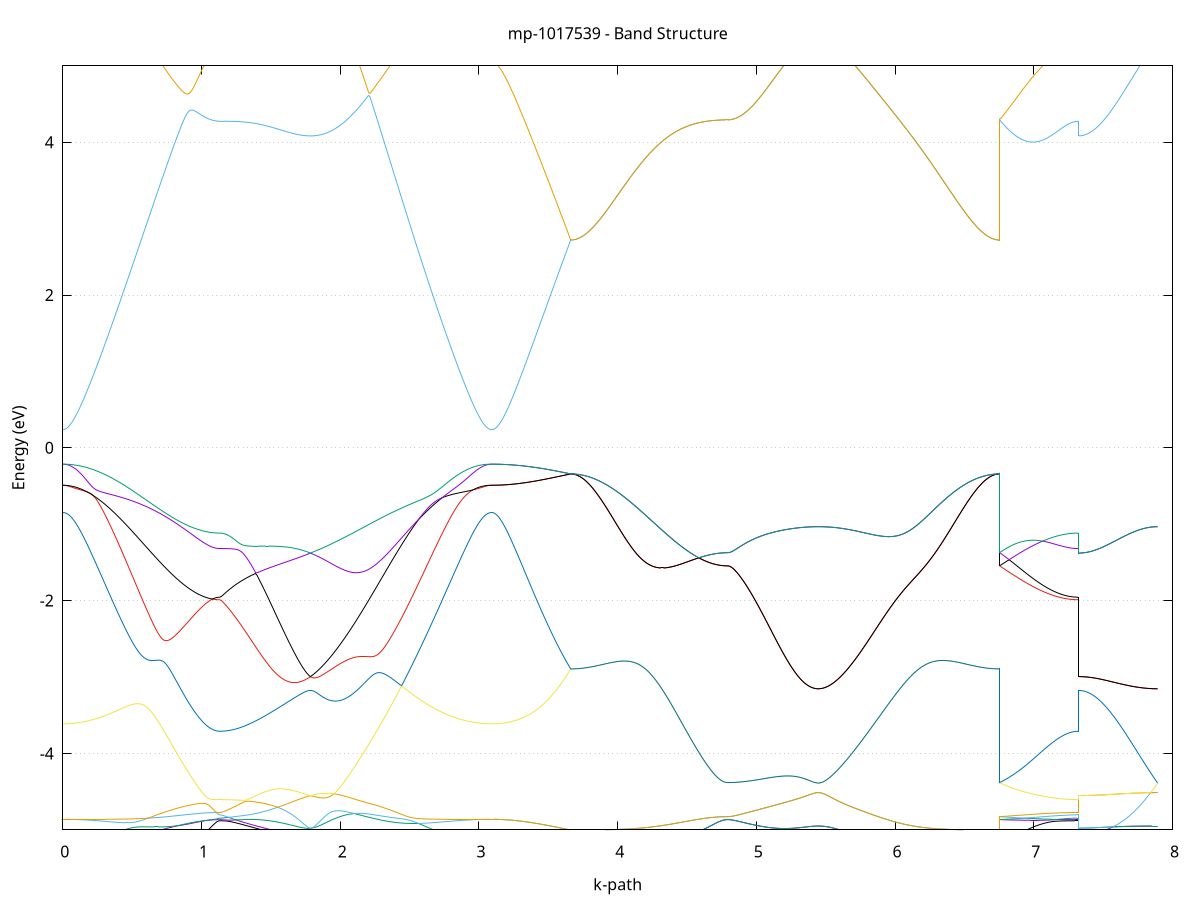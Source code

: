 set title 'mp-1017539 - Band Structure'
set xlabel 'k-path'
set ylabel 'Energy (eV)'
set grid y
set yrange [-5:5]
set terminal png size 800,600
set output 'mp-1017539_bands_gnuplot.png'
plot '-' using 1:2 with lines notitle, '-' using 1:2 with lines notitle, '-' using 1:2 with lines notitle, '-' using 1:2 with lines notitle, '-' using 1:2 with lines notitle, '-' using 1:2 with lines notitle, '-' using 1:2 with lines notitle, '-' using 1:2 with lines notitle, '-' using 1:2 with lines notitle, '-' using 1:2 with lines notitle, '-' using 1:2 with lines notitle, '-' using 1:2 with lines notitle, '-' using 1:2 with lines notitle, '-' using 1:2 with lines notitle, '-' using 1:2 with lines notitle, '-' using 1:2 with lines notitle, '-' using 1:2 with lines notitle, '-' using 1:2 with lines notitle, '-' using 1:2 with lines notitle, '-' using 1:2 with lines notitle, '-' using 1:2 with lines notitle, '-' using 1:2 with lines notitle, '-' using 1:2 with lines notitle, '-' using 1:2 with lines notitle, '-' using 1:2 with lines notitle, '-' using 1:2 with lines notitle, '-' using 1:2 with lines notitle, '-' using 1:2 with lines notitle, '-' using 1:2 with lines notitle, '-' using 1:2 with lines notitle, '-' using 1:2 with lines notitle, '-' using 1:2 with lines notitle, '-' using 1:2 with lines notitle, '-' using 1:2 with lines notitle, '-' using 1:2 with lines notitle, '-' using 1:2 with lines notitle, '-' using 1:2 with lines notitle, '-' using 1:2 with lines notitle, '-' using 1:2 with lines notitle, '-' using 1:2 with lines notitle, '-' using 1:2 with lines notitle, '-' using 1:2 with lines notitle, '-' using 1:2 with lines notitle, '-' using 1:2 with lines notitle, '-' using 1:2 with lines notitle, '-' using 1:2 with lines notitle, '-' using 1:2 with lines notitle, '-' using 1:2 with lines notitle, '-' using 1:2 with lines notitle, '-' using 1:2 with lines notitle, '-' using 1:2 with lines notitle, '-' using 1:2 with lines notitle, '-' using 1:2 with lines notitle, '-' using 1:2 with lines notitle, '-' using 1:2 with lines notitle, '-' using 1:2 with lines notitle, '-' using 1:2 with lines notitle, '-' using 1:2 with lines notitle, '-' using 1:2 with lines notitle, '-' using 1:2 with lines notitle, '-' using 1:2 with lines notitle, '-' using 1:2 with lines notitle, '-' using 1:2 with lines notitle, '-' using 1:2 with lines notitle
0.000000 -17.772661
0.009928 -17.772461
0.019856 -17.772161
0.029784 -17.771561
0.039712 -17.770761
0.049639 -17.769661
0.059567 -17.768361
0.069495 -17.766861
0.079423 -17.765161
0.089351 -17.763161
0.099279 -17.760961
0.109207 -17.758461
0.119135 -17.755861
0.129063 -17.752961
0.138990 -17.749861
0.148918 -17.746461
0.158846 -17.742961
0.168774 -17.739161
0.178702 -17.735161
0.188630 -17.730961
0.198558 -17.726461
0.208486 -17.721861
0.218414 -17.716961
0.228341 -17.711961
0.238269 -17.706661
0.248197 -17.701261
0.258125 -17.695561
0.268053 -17.689761
0.277981 -17.683761
0.287909 -17.677461
0.297837 -17.671061
0.307764 -17.664561
0.317692 -17.657761
0.327620 -17.650861
0.337548 -17.643761
0.347476 -17.636561
0.357404 -17.629161
0.367332 -17.621561
0.377260 -17.613861
0.387188 -17.606061
0.397115 -17.597961
0.407043 -17.589861
0.416971 -17.581561
0.426899 -17.573161
0.436827 -17.564661
0.446755 -17.555961
0.456683 -17.547261
0.466611 -17.538361
0.476539 -17.529461
0.486466 -17.520461
0.496394 -17.511261
0.506322 -17.502061
0.516250 -17.492761
0.526178 -17.483461
0.536106 -17.473961
0.546034 -17.464461
0.555962 -17.454861
0.565890 -17.445261
0.575817 -17.435561
0.585745 -17.425861
0.595673 -17.416061
0.605601 -17.406361
0.615529 -17.396561
0.625457 -17.386861
0.635385 -17.377061
0.645313 -17.367261
0.655241 -17.357461
0.665168 -17.347761
0.675096 -17.337961
0.685024 -17.328261
0.694952 -17.318561
0.704880 -17.308961
0.714808 -17.299361
0.724736 -17.289761
0.734664 -17.280261
0.744592 -17.270861
0.754519 -17.261461
0.764447 -17.252161
0.774375 -17.242961
0.784303 -17.233861
0.794231 -17.224861
0.804159 -17.215961
0.814087 -17.207161
0.824015 -17.198461
0.833943 -17.189961
0.843870 -17.181461
0.853798 -17.173161
0.863726 -17.165161
0.873654 -17.157161
0.883582 -17.149261
0.893510 -17.141661
0.903438 -17.134161
0.913366 -17.126861
0.923293 -17.119761
0.933221 -17.112861
0.943149 -17.106161
0.953077 -17.099561
0.963005 -17.093261
0.972933 -17.087161
0.982861 -17.081361
0.992789 -17.075861
1.002717 -17.070561
1.012644 -17.065561
1.022572 -17.060861
1.032500 -17.056561
1.042428 -17.052361
1.052356 -17.048661
1.062284 -17.045361
1.072212 -17.042461
1.082140 -17.039861
1.092068 -17.037761
1.101995 -17.036061
1.111923 -17.034861
1.121851 -17.034061
1.131779 -17.033861
1.131779 -17.033861
1.141680 -17.033861
1.151580 -17.033761
1.161481 -17.033561
1.171381 -17.033261
1.181282 -17.032961
1.191182 -17.032561
1.201083 -17.032061
1.210983 -17.031461
1.220884 -17.030861
1.230784 -17.030161
1.240685 -17.029361
1.250585 -17.028461
1.260486 -17.027461
1.270386 -17.026561
1.280287 -17.025461
1.290187 -17.024261
1.300088 -17.023061
1.309988 -17.021861
1.319889 -17.020461
1.329789 -17.019061
1.339690 -17.017561
1.349590 -17.016061
1.359491 -17.014461
1.369391 -17.012761
1.379292 -17.011161
1.389192 -17.009361
1.399093 -17.007561
1.408993 -17.005761
1.418894 -17.003761
1.428794 -17.001861
1.438695 -16.999861
1.448595 -16.997861
1.458496 -16.995761
1.468396 -16.993661
1.478297 -16.991461
1.488197 -16.989361
1.498098 -16.987261
1.507998 -16.984961
1.517899 -16.982761
1.527799 -16.980461
1.537700 -16.978161
1.547600 -16.975861
1.557501 -16.973561
1.567401 -16.971261
1.577302 -16.968861
1.587202 -16.966561
1.597103 -16.964161
1.607003 -16.961861
1.616904 -16.959561
1.626804 -16.957261
1.636705 -16.954961
1.646605 -16.952661
1.656506 -16.950361
1.666406 -16.948161
1.676307 -16.945861
1.686207 -16.943561
1.696108 -16.941461
1.706008 -16.939361
1.715909 -16.937261
1.725809 -16.935161
1.735710 -16.933161
1.745610 -16.931161
1.755511 -16.929261
1.765411 -16.927361
1.775312 -16.925661
1.785212 -16.923861
1.785212 -16.923861
1.795188 -16.925761
1.805164 -16.927561
1.815140 -16.929761
1.825116 -16.931961
1.835092 -16.934361
1.845069 -16.936861
1.855045 -16.939561
1.865021 -16.942461
1.874997 -16.945461
1.884973 -16.948661
1.894949 -16.951961
1.904925 -16.955461
1.914901 -16.959161
1.924877 -16.962961
1.934853 -16.966961
1.944829 -16.971161
1.954805 -16.975561
1.964781 -16.980061
1.974758 -16.984761
1.984734 -16.989661
1.994710 -16.994661
2.004686 -16.999861
2.014662 -17.005261
2.024638 -17.010761
2.034614 -17.016461
2.044590 -17.022261
2.054566 -17.028361
2.064542 -17.034561
2.074518 -17.040861
2.084494 -17.047461
2.094470 -17.054061
2.104447 -17.060961
2.114423 -17.067961
2.124399 -17.075061
2.134375 -17.082461
2.144351 -17.089861
2.154327 -17.097461
2.164303 -17.105161
2.174279 -17.113061
2.184255 -17.121061
2.194231 -17.129261
2.204207 -17.137561
2.214183 -17.145961
2.224159 -17.154461
2.234135 -17.163161
2.244112 -17.171861
2.254088 -17.180761
2.264064 -17.189761
2.274040 -17.198761
2.284016 -17.207961
2.293992 -17.217161
2.303968 -17.226561
2.313944 -17.235961
2.323920 -17.245461
2.333896 -17.255061
2.343872 -17.264661
2.353848 -17.274361
2.363824 -17.284061
2.373801 -17.293861
2.383777 -17.303661
2.393753 -17.313461
2.403729 -17.323361
2.413705 -17.333261
2.423681 -17.343161
2.433657 -17.353161
2.443633 -17.363061
2.453609 -17.372961
2.463585 -17.382861
2.473561 -17.392761
2.483537 -17.402661
2.493513 -17.412461
2.503490 -17.422361
2.513466 -17.432161
2.523442 -17.441961
2.533418 -17.451661
2.543394 -17.461361
2.553370 -17.470961
2.563346 -17.480461
2.573322 -17.489961
2.583298 -17.499361
2.593274 -17.508761
2.603250 -17.517961
2.613226 -17.527161
2.623202 -17.536161
2.633179 -17.545161
2.643155 -17.553961
2.653131 -17.562661
2.663107 -17.571261
2.673083 -17.579761
2.683059 -17.588161
2.693035 -17.596361
2.703011 -17.604461
2.712987 -17.612361
2.722963 -17.620161
2.732939 -17.627761
2.742915 -17.635261
2.752891 -17.642561
2.762868 -17.649761
2.772844 -17.656761
2.782820 -17.663561
2.792796 -17.670161
2.802772 -17.676661
2.812748 -17.682961
2.822724 -17.689061
2.832700 -17.694861
2.842676 -17.700561
2.852652 -17.706061
2.862628 -17.711361
2.872604 -17.716461
2.882580 -17.721361
2.892556 -17.726061
2.902533 -17.730561
2.912509 -17.734761
2.922485 -17.738861
2.932461 -17.742561
2.942437 -17.746161
2.952413 -17.749561
2.962389 -17.752761
2.972365 -17.755661
2.982341 -17.758361
2.992317 -17.760861
3.002293 -17.763061
3.012269 -17.765061
3.022246 -17.766861
3.032222 -17.768361
3.042198 -17.769661
3.052174 -17.770761
3.062150 -17.771561
3.072126 -17.772161
3.082102 -17.772461
3.092078 -17.772661
3.092078 -17.772661
3.102068 -17.772561
3.112059 -17.772261
3.122049 -17.771761
3.132039 -17.771061
3.142029 -17.770161
3.152020 -17.768961
3.162010 -17.767661
3.172000 -17.766161
3.181991 -17.764461
3.191981 -17.762561
3.201971 -17.760561
3.211961 -17.758261
3.221952 -17.755761
3.231942 -17.753061
3.241932 -17.750261
3.251923 -17.747261
3.261913 -17.743961
3.271903 -17.740561
3.281893 -17.736961
3.291884 -17.733261
3.301874 -17.729261
3.311864 -17.725261
3.321855 -17.720961
3.331845 -17.716561
3.341835 -17.711861
3.351825 -17.707161
3.361816 -17.702161
3.371806 -17.697061
3.381796 -17.691761
3.391787 -17.686361
3.401777 -17.680761
3.411767 -17.675061
3.421757 -17.669261
3.431748 -17.663261
3.441738 -17.657161
3.451728 -17.650861
3.461718 -17.644561
3.471709 -17.638061
3.481699 -17.631461
3.491689 -17.624661
3.501680 -17.617861
3.511670 -17.610861
3.521660 -17.603861
3.531650 -17.596761
3.541641 -17.589561
3.551631 -17.582361
3.561621 -17.574961
3.571612 -17.567561
3.581602 -17.560061
3.591592 -17.552461
3.601582 -17.544861
3.611573 -17.537161
3.621563 -17.529461
3.631553 -17.521761
3.641544 -17.513961
3.651534 -17.506061
3.661524 -17.498161
3.661524 -17.498161
3.671452 -17.498061
3.681380 -17.497861
3.691308 -17.497361
3.701236 -17.496761
3.711164 -17.495861
3.721091 -17.494861
3.731019 -17.493661
3.740947 -17.492361
3.750875 -17.490761
3.760803 -17.489061
3.770731 -17.487161
3.780659 -17.485061
3.790587 -17.482761
3.800515 -17.480261
3.810442 -17.477661
3.820370 -17.474861
3.830298 -17.471861
3.840226 -17.468761
3.850154 -17.465461
3.860082 -17.461961
3.870010 -17.458361
3.879938 -17.454561
3.889866 -17.450661
3.899793 -17.446561
3.909721 -17.442361
3.919649 -17.437961
3.929577 -17.433461
3.939505 -17.428761
3.949433 -17.423961
3.959361 -17.419061
3.969289 -17.413961
3.979217 -17.408661
3.989144 -17.403361
3.999072 -17.397961
4.009000 -17.392361
4.018928 -17.386661
4.028856 -17.380861
4.038784 -17.374861
4.048712 -17.368861
4.058640 -17.362761
4.068568 -17.356561
4.078495 -17.350261
4.088423 -17.343861
4.098351 -17.337461
4.108279 -17.330961
4.118207 -17.324361
4.128135 -17.317661
4.138063 -17.310861
4.147991 -17.304061
4.157919 -17.297261
4.167846 -17.290361
4.177774 -17.283461
4.187702 -17.276461
4.197630 -17.269561
4.207558 -17.262461
4.217486 -17.255361
4.227414 -17.248361
4.237342 -17.241261
4.247269 -17.234161
4.257197 -17.227061
4.267125 -17.220061
4.277053 -17.212961
4.286981 -17.205861
4.296909 -17.198861
4.306837 -17.191861
4.316765 -17.184861
4.326693 -17.177961
4.336620 -17.171061
4.346548 -17.164161
4.356476 -17.157461
4.366404 -17.150661
4.376332 -17.144061
4.386260 -17.137461
4.396188 -17.130961
4.406116 -17.124561
4.416044 -17.118161
4.425971 -17.111961
4.435899 -17.105761
4.445827 -17.099761
4.455755 -17.093761
4.465683 -17.087961
4.475611 -17.082261
4.485539 -17.076661
4.495467 -17.071161
4.505395 -17.065861
4.515322 -17.060661
4.525250 -17.055661
4.535178 -17.050761
4.545106 -17.045961
4.555034 -17.041361
4.564962 -17.036861
4.574890 -17.032661
4.584818 -17.028461
4.594746 -17.024561
4.604673 -17.020761
4.614601 -17.017161
4.624529 -17.013661
4.634457 -17.010461
4.644385 -17.007361
4.654313 -17.004461
4.664241 -17.001761
4.674169 -16.999261
4.684097 -16.996861
4.694024 -16.994761
4.703952 -16.992861
4.713880 -16.991061
4.723808 -16.989661
4.733736 -16.988361
4.743664 -16.987161
4.753592 -16.986261
4.763520 -16.985561
4.773447 -16.985061
4.783375 -16.984761
4.793303 -16.984661
4.793303 -16.984661
4.803204 -16.984661
4.813104 -16.984561
4.823005 -16.984361
4.832905 -16.984161
4.842806 -16.983861
4.852706 -16.983561
4.862607 -16.983161
4.872507 -16.982661
4.882408 -16.982161
4.892308 -16.981561
4.902209 -16.980961
4.912109 -16.980261
4.922010 -16.979561
4.931910 -16.978761
4.941811 -16.977961
4.951711 -16.977061
4.961612 -16.976161
4.971512 -16.975161
4.981413 -16.974161
4.991313 -16.973061
5.001214 -16.971961
5.011114 -16.970861
5.021015 -16.969661
5.030915 -16.968461
5.040816 -16.967161
5.050716 -16.965861
5.060617 -16.964561
5.070517 -16.963261
5.080418 -16.961861
5.090318 -16.960461
5.100219 -16.959061
5.110119 -16.957661
5.120020 -16.956261
5.129920 -16.954861
5.139821 -16.953361
5.149721 -16.951961
5.159622 -16.950461
5.169522 -16.949061
5.179423 -16.947561
5.189323 -16.946161
5.199224 -16.944761
5.209124 -16.943361
5.219025 -16.941961
5.228925 -16.940561
5.238826 -16.939161
5.248726 -16.937861
5.258627 -16.936561
5.268527 -16.935361
5.278428 -16.934161
5.288328 -16.932961
5.298229 -16.931861
5.308129 -16.930761
5.318030 -16.929761
5.327930 -16.928761
5.337831 -16.927861
5.347731 -16.927061
5.357632 -16.926261
5.367532 -16.925561
5.377433 -16.924861
5.387333 -16.924261
5.397234 -16.923861
5.407134 -16.923461
5.417035 -16.923061
5.426935 -16.922861
5.436836 -16.922761
5.446736 -16.922761
5.446736 -16.922761
5.456712 -16.922761
5.466688 -16.922961
5.476664 -16.923161
5.486641 -16.923561
5.496617 -16.923961
5.506593 -16.924561
5.516569 -16.925261
5.526545 -16.926061
5.536521 -16.927061
5.546497 -16.928061
5.556473 -16.929261
5.566449 -16.930561
5.576425 -16.932061
5.586401 -16.933561
5.596377 -16.935361
5.606353 -16.937161
5.616330 -16.939161
5.626306 -16.941161
5.636282 -16.943461
5.646258 -16.945861
5.656234 -16.948361
5.666210 -16.950961
5.676186 -16.953761
5.686162 -16.956661
5.696138 -16.959761
5.706114 -16.962961
5.716090 -16.966261
5.726066 -16.969761
5.736042 -16.973361
5.746019 -16.977161
5.755995 -16.981061
5.765971 -16.985061
5.775947 -16.989261
5.785923 -16.993561
5.795899 -16.997961
5.805875 -17.002561
5.815851 -17.007261
5.825827 -17.012061
5.835803 -17.017061
5.845779 -17.022161
5.855755 -17.027361
5.865731 -17.032661
5.875707 -17.038161
5.885684 -17.043661
5.895660 -17.049361
5.905636 -17.055161
5.915612 -17.061061
5.925588 -17.066961
5.935564 -17.073061
5.945540 -17.079261
5.955516 -17.085561
5.965492 -17.091961
5.975468 -17.098361
5.985444 -17.104861
5.995420 -17.111461
6.005397 -17.118161
6.015373 -17.124961
6.025349 -17.131761
6.035325 -17.138561
6.045301 -17.145461
6.055277 -17.152461
6.065253 -17.159461
6.075229 -17.166561
6.085205 -17.173661
6.095181 -17.180661
6.105157 -17.187861
6.115133 -17.195061
6.125109 -17.202261
6.135085 -17.209461
6.145062 -17.216661
6.155038 -17.223961
6.165014 -17.231161
6.174990 -17.238361
6.184966 -17.245561
6.194942 -17.252761
6.204918 -17.259961
6.214894 -17.267061
6.224870 -17.274161
6.234846 -17.281261
6.244822 -17.288261
6.254798 -17.295261
6.264774 -17.302161
6.274751 -17.309061
6.284727 -17.315861
6.294703 -17.322661
6.304679 -17.329361
6.314655 -17.335961
6.324631 -17.342461
6.334607 -17.348861
6.344583 -17.355161
6.354559 -17.361461
6.364535 -17.367661
6.374511 -17.373761
6.384487 -17.379661
6.394463 -17.385561
6.404440 -17.391361
6.414416 -17.396961
6.424392 -17.402461
6.434368 -17.407861
6.444344 -17.413061
6.454320 -17.418261
6.464296 -17.423161
6.474272 -17.428061
6.484248 -17.432861
6.494224 -17.437361
6.504200 -17.441861
6.514176 -17.446161
6.524152 -17.450261
6.534129 -17.454261
6.544105 -17.458061
6.554081 -17.461661
6.564057 -17.465161
6.574033 -17.468461
6.584009 -17.471661
6.593985 -17.474661
6.603961 -17.477461
6.613937 -17.480061
6.623913 -17.482561
6.633889 -17.484861
6.643865 -17.486961
6.653841 -17.488961
6.663818 -17.490661
6.673794 -17.492261
6.683770 -17.493661
6.693746 -17.494861
6.703722 -17.495861
6.713698 -17.496761
6.723674 -17.497361
6.733650 -17.497861
6.743626 -17.498061
6.753602 -17.498161
6.753602 -16.984661
6.763592 -16.985961
6.773583 -16.987361
6.783573 -16.988661
6.793563 -16.989961
6.803554 -16.991261
6.813544 -16.992561
6.823534 -16.993861
6.833524 -16.995161
6.843515 -16.996461
6.853505 -16.997761
6.863495 -16.999061
6.873486 -17.000361
6.883476 -17.001561
6.893466 -17.002861
6.903456 -17.004061
6.913447 -17.005361
6.923437 -17.006561
6.933427 -17.007761
6.943418 -17.008961
6.953408 -17.010161
6.963398 -17.011261
6.973388 -17.012361
6.983379 -17.013561
6.993369 -17.014661
7.003359 -17.015761
7.013350 -17.016761
7.023340 -17.017761
7.033330 -17.018761
7.043320 -17.019861
7.053311 -17.020761
7.063301 -17.021661
7.073291 -17.022561
7.083282 -17.023461
7.093272 -17.024261
7.103262 -17.025061
7.113252 -17.025861
7.123243 -17.026661
7.133233 -17.027361
7.143223 -17.028061
7.153213 -17.028661
7.163204 -17.029261
7.173194 -17.029861
7.183184 -17.030361
7.193175 -17.030861
7.203165 -17.031261
7.213155 -17.031761
7.223145 -17.032161
7.233136 -17.032361
7.243126 -17.032661
7.253116 -17.032961
7.263107 -17.033161
7.273097 -17.033361
7.283087 -17.033561
7.293077 -17.033661
7.303068 -17.033861
7.313058 -17.033861
7.323048 -17.033861
7.323048 -16.923861
7.333039 -16.923861
7.343029 -16.923861
7.353019 -16.923861
7.363009 -16.923861
7.373000 -16.923861
7.382990 -16.923961
7.392980 -16.923861
7.402971 -16.923861
7.412961 -16.923861
7.422951 -16.923861
7.432941 -16.923761
7.442932 -16.923761
7.452922 -16.923761
7.462912 -16.923761
7.472903 -16.923661
7.482893 -16.923661
7.492883 -16.923661
7.502873 -16.923561
7.512864 -16.923561
7.522854 -16.923561
7.532844 -16.923461
7.542835 -16.923461
7.552825 -16.923461
7.562815 -16.923461
7.572805 -16.923461
7.582796 -16.923361
7.592786 -16.923361
7.602776 -16.923361
7.612766 -16.923361
7.622757 -16.923261
7.632747 -16.923161
7.642737 -16.923161
7.652728 -16.923161
7.662718 -16.923061
7.672708 -16.923061
7.682698 -16.923061
7.692689 -16.923061
7.702679 -16.923061
7.712669 -16.922961
7.722660 -16.922961
7.732650 -16.922961
7.742640 -16.922961
7.752630 -16.922861
7.762621 -16.922861
7.772611 -16.922761
7.782601 -16.922761
7.792592 -16.922761
7.802582 -16.922761
7.812572 -16.922761
7.822562 -16.922761
7.832553 -16.922661
7.842543 -16.922661
7.852533 -16.922661
7.862524 -16.922661
7.872514 -16.922661
7.882504 -16.922761
7.892494 -16.922761
e
0.000000 -17.200761
0.009928 -17.200761
0.019856 -17.200561
0.029784 -17.200261
0.039712 -17.199761
0.049639 -17.199261
0.059567 -17.198561
0.069495 -17.197761
0.079423 -17.196761
0.089351 -17.195761
0.099279 -17.194561
0.109207 -17.193261
0.119135 -17.191861
0.129063 -17.190361
0.138990 -17.188761
0.148918 -17.186961
0.158846 -17.185161
0.168774 -17.183161
0.178702 -17.181161
0.188630 -17.178961
0.198558 -17.176661
0.208486 -17.174261
0.218414 -17.171761
0.228341 -17.169161
0.238269 -17.166461
0.248197 -17.163661
0.258125 -17.160761
0.268053 -17.157761
0.277981 -17.154661
0.287909 -17.151561
0.297837 -17.148261
0.307764 -17.144961
0.317692 -17.141561
0.327620 -17.138161
0.337548 -17.134561
0.347476 -17.130961
0.357404 -17.127261
0.367332 -17.123561
0.377260 -17.119761
0.387188 -17.115961
0.397115 -17.112061
0.407043 -17.108061
0.416971 -17.104061
0.426899 -17.100061
0.436827 -17.096061
0.446755 -17.091961
0.456683 -17.087861
0.466611 -17.083661
0.476539 -17.079561
0.486466 -17.075361
0.496394 -17.071161
0.506322 -17.066961
0.516250 -17.062761
0.526178 -17.058661
0.536106 -17.054361
0.546034 -17.050161
0.555962 -17.046061
0.565890 -17.041961
0.575817 -17.037861
0.585745 -17.033661
0.595673 -17.029561
0.605601 -17.025561
0.615529 -17.021561
0.625457 -17.017561
0.635385 -17.013661
0.645313 -17.009761
0.655241 -17.005961
0.665168 -17.002161
0.675096 -16.998461
0.685024 -16.994861
0.694952 -16.991361
0.704880 -16.987961
0.714808 -16.984561
0.724736 -16.981261
0.734664 -16.978061
0.744592 -16.974861
0.754519 -16.971861
0.764447 -16.968961
0.774375 -16.966061
0.784303 -16.963361
0.794231 -16.960761
0.804159 -16.958161
0.814087 -16.955761
0.824015 -16.953461
0.833943 -16.951361
0.843870 -16.949261
0.853798 -16.947461
0.863726 -16.945661
0.873654 -16.944061
0.883582 -16.942561
0.893510 -16.941161
0.903438 -16.939961
0.913366 -16.938861
0.923293 -16.937861
0.933221 -16.937061
0.943149 -16.936361
0.953077 -16.935761
0.963005 -16.935261
0.972933 -16.934861
0.982861 -16.934661
0.992789 -16.934561
1.002717 -16.934561
1.012644 -16.934561
1.022572 -16.934761
1.032500 -16.934961
1.042428 -16.935161
1.052356 -16.935561
1.062284 -16.935861
1.072212 -16.936161
1.082140 -16.936461
1.092068 -16.936761
1.101995 -16.937061
1.111923 -16.937261
1.121851 -16.937361
1.131779 -16.937361
1.131779 -16.937361
1.141680 -16.937361
1.151580 -16.937261
1.161481 -16.937161
1.171381 -16.936961
1.181282 -16.936761
1.191182 -16.936561
1.201083 -16.936261
1.210983 -16.935961
1.220884 -16.935561
1.230784 -16.935161
1.240685 -16.934761
1.250585 -16.934261
1.260486 -16.933761
1.270386 -16.933261
1.280287 -16.932561
1.290187 -16.931961
1.300088 -16.931361
1.309988 -16.930661
1.319889 -16.929961
1.329789 -16.929361
1.339690 -16.928561
1.349590 -16.927861
1.359491 -16.927061
1.369391 -16.926261
1.379292 -16.925461
1.389192 -16.924661
1.399093 -16.923861
1.408993 -16.923061
1.418894 -16.922161
1.428794 -16.921461
1.438695 -16.920561
1.448595 -16.919761
1.458496 -16.919061
1.468396 -16.918261
1.478297 -16.917561
1.488197 -16.916761
1.498098 -16.916061
1.507998 -16.915461
1.517899 -16.914761
1.527799 -16.914161
1.537700 -16.913661
1.547600 -16.913061
1.557501 -16.912561
1.567401 -16.912161
1.577302 -16.911761
1.587202 -16.911461
1.597103 -16.911261
1.607003 -16.911161
1.616904 -16.911061
1.626804 -16.910961
1.636705 -16.911061
1.646605 -16.911161
1.656506 -16.911361
1.666406 -16.911661
1.676307 -16.912061
1.686207 -16.912561
1.696108 -16.913261
1.706008 -16.913961
1.715909 -16.914861
1.725809 -16.915761
1.735710 -16.916861
1.745610 -16.917961
1.755511 -16.919261
1.765411 -16.920661
1.775312 -16.922161
1.785212 -16.923861
1.785212 -16.923861
1.795188 -16.922161
1.805164 -16.920361
1.815140 -16.918861
1.825116 -16.917261
1.835092 -16.915861
1.845069 -16.914461
1.855045 -16.913061
1.865021 -16.911861
1.874997 -16.910661
1.884973 -16.909561
1.894949 -16.908561
1.904925 -16.907661
1.914901 -16.906861
1.924877 -16.906161
1.934853 -16.905461
1.944829 -16.904961
1.954805 -16.904561
1.964781 -16.904161
1.974758 -16.903861
1.984734 -16.903761
1.994710 -16.903661
2.004686 -16.903761
2.014662 -16.903861
2.024638 -16.904161
2.034614 -16.904561
2.044590 -16.904961
2.054566 -16.905561
2.064542 -16.906361
2.074518 -16.907161
2.084494 -16.908061
2.094470 -16.909061
2.104447 -16.910161
2.114423 -16.911361
2.124399 -16.912761
2.134375 -16.914161
2.144351 -16.915761
2.154327 -16.917461
2.164303 -16.919161
2.174279 -16.921061
2.184255 -16.923061
2.194231 -16.925161
2.204207 -16.927361
2.214183 -16.929661
2.224159 -16.932061
2.234135 -16.934561
2.244112 -16.937161
2.254088 -16.939861
2.264064 -16.942661
2.274040 -16.945561
2.284016 -16.948461
2.293992 -16.951561
2.303968 -16.954661
2.313944 -16.957861
2.323920 -16.961261
2.333896 -16.964561
2.343872 -16.968061
2.353848 -16.971561
2.363824 -16.975161
2.373801 -16.978861
2.383777 -16.982561
2.393753 -16.986361
2.403729 -16.990261
2.413705 -16.994061
2.423681 -16.998061
2.433657 -17.002061
2.443633 -17.006061
2.453609 -17.010161
2.463585 -17.014261
2.473561 -17.018461
2.483537 -17.022561
2.493513 -17.026761
2.503490 -17.030961
2.513466 -17.035261
2.523442 -17.039561
2.533418 -17.043861
2.543394 -17.048161
2.553370 -17.052461
2.563346 -17.056661
2.573322 -17.060961
2.583298 -17.065361
2.593274 -17.069561
2.603250 -17.073861
2.613226 -17.078161
2.623202 -17.082461
2.633179 -17.086661
2.643155 -17.090761
2.653131 -17.094961
2.663107 -17.099061
2.673083 -17.103161
2.683059 -17.107161
2.693035 -17.111161
2.703011 -17.115061
2.712987 -17.119061
2.722963 -17.122861
2.732939 -17.126661
2.742915 -17.130361
2.752891 -17.133961
2.762868 -17.137561
2.772844 -17.141061
2.782820 -17.144561
2.792796 -17.147861
2.802772 -17.151161
2.812748 -17.154261
2.822724 -17.157361
2.832700 -17.160361
2.842676 -17.163261
2.852652 -17.166161
2.862628 -17.168861
2.872604 -17.171461
2.882580 -17.173961
2.892556 -17.176361
2.902533 -17.178661
2.912509 -17.180861
2.922485 -17.182961
2.932461 -17.184961
2.942437 -17.186861
2.952413 -17.188661
2.962389 -17.190261
2.972365 -17.191861
2.982341 -17.193261
2.992317 -17.194561
3.002293 -17.195761
3.012269 -17.196761
3.022246 -17.197661
3.032222 -17.198561
3.042198 -17.199161
3.052174 -17.199761
3.062150 -17.200261
3.072126 -17.200561
3.082102 -17.200761
3.092078 -17.200761
3.092078 -17.200761
3.102068 -17.200861
3.112059 -17.201261
3.122049 -17.201861
3.132039 -17.202661
3.142029 -17.203761
3.152020 -17.205061
3.162010 -17.206561
3.172000 -17.208261
3.181991 -17.210161
3.191981 -17.212461
3.201971 -17.214861
3.211961 -17.217461
3.221952 -17.220361
3.231942 -17.223461
3.241932 -17.226761
3.251923 -17.230261
3.261913 -17.234061
3.271903 -17.237961
3.281893 -17.242061
3.291884 -17.246361
3.301874 -17.250961
3.311864 -17.255661
3.321855 -17.260561
3.331845 -17.265661
3.341835 -17.270861
3.351825 -17.276261
3.361816 -17.281861
3.371806 -17.287561
3.381796 -17.293461
3.391787 -17.299561
3.401777 -17.305761
3.411767 -17.312061
3.421757 -17.318661
3.431748 -17.325261
3.441738 -17.331961
3.451728 -17.338761
3.461718 -17.345761
3.471709 -17.352761
3.481699 -17.359861
3.491689 -17.367161
3.501680 -17.374461
3.511670 -17.381861
3.521660 -17.389261
3.531650 -17.396861
3.541641 -17.404461
3.551631 -17.412061
3.561621 -17.419861
3.571612 -17.427561
3.581602 -17.435361
3.591592 -17.443161
3.601582 -17.450961
3.611573 -17.458861
3.621563 -17.466761
3.631553 -17.474661
3.641544 -17.482461
3.651534 -17.490361
3.661524 -17.498161
3.661524 -17.498161
3.671452 -17.498061
3.681380 -17.497861
3.691308 -17.497361
3.701236 -17.496761
3.711164 -17.495861
3.721091 -17.494861
3.731019 -17.493661
3.740947 -17.492361
3.750875 -17.490761
3.760803 -17.489061
3.770731 -17.487161
3.780659 -17.485061
3.790587 -17.482761
3.800515 -17.480261
3.810442 -17.477661
3.820370 -17.474861
3.830298 -17.471861
3.840226 -17.468761
3.850154 -17.465461
3.860082 -17.461961
3.870010 -17.458361
3.879938 -17.454561
3.889866 -17.450661
3.899793 -17.446561
3.909721 -17.442361
3.919649 -17.437961
3.929577 -17.433461
3.939505 -17.428761
3.949433 -17.423961
3.959361 -17.419061
3.969289 -17.413961
3.979217 -17.408661
3.989144 -17.403361
3.999072 -17.397961
4.009000 -17.392361
4.018928 -17.386661
4.028856 -17.380861
4.038784 -17.374861
4.048712 -17.368861
4.058640 -17.362761
4.068568 -17.356561
4.078495 -17.350261
4.088423 -17.343861
4.098351 -17.337461
4.108279 -17.330961
4.118207 -17.324361
4.128135 -17.317661
4.138063 -17.310861
4.147991 -17.304061
4.157919 -17.297261
4.167846 -17.290361
4.177774 -17.283461
4.187702 -17.276461
4.197630 -17.269561
4.207558 -17.262461
4.217486 -17.255361
4.227414 -17.248361
4.237342 -17.241261
4.247269 -17.234161
4.257197 -17.227061
4.267125 -17.220061
4.277053 -17.212961
4.286981 -17.205861
4.296909 -17.198861
4.306837 -17.191861
4.316765 -17.184861
4.326693 -17.177961
4.336620 -17.171061
4.346548 -17.164161
4.356476 -17.157461
4.366404 -17.150661
4.376332 -17.144061
4.386260 -17.137461
4.396188 -17.130961
4.406116 -17.124561
4.416044 -17.118161
4.425971 -17.111961
4.435899 -17.105761
4.445827 -17.099761
4.455755 -17.093761
4.465683 -17.087961
4.475611 -17.082261
4.485539 -17.076661
4.495467 -17.071161
4.505395 -17.065861
4.515322 -17.060661
4.525250 -17.055661
4.535178 -17.050761
4.545106 -17.045961
4.555034 -17.041361
4.564962 -17.036861
4.574890 -17.032661
4.584818 -17.028461
4.594746 -17.024561
4.604673 -17.020761
4.614601 -17.017161
4.624529 -17.013661
4.634457 -17.010461
4.644385 -17.007361
4.654313 -17.004461
4.664241 -17.001761
4.674169 -16.999261
4.684097 -16.996861
4.694024 -16.994761
4.703952 -16.992861
4.713880 -16.991061
4.723808 -16.989661
4.733736 -16.988361
4.743664 -16.987161
4.753592 -16.986261
4.763520 -16.985561
4.773447 -16.985061
4.783375 -16.984761
4.793303 -16.984661
4.793303 -16.984661
4.803204 -16.984661
4.813104 -16.984561
4.823005 -16.984361
4.832905 -16.984161
4.842806 -16.983861
4.852706 -16.983561
4.862607 -16.983161
4.872507 -16.982661
4.882408 -16.982161
4.892308 -16.981561
4.902209 -16.980961
4.912109 -16.980261
4.922010 -16.979561
4.931910 -16.978761
4.941811 -16.977961
4.951711 -16.977061
4.961612 -16.976161
4.971512 -16.975161
4.981413 -16.974161
4.991313 -16.973061
5.001214 -16.971961
5.011114 -16.970861
5.021015 -16.969661
5.030915 -16.968461
5.040816 -16.967161
5.050716 -16.965861
5.060617 -16.964561
5.070517 -16.963261
5.080418 -16.961861
5.090318 -16.960461
5.100219 -16.959061
5.110119 -16.957661
5.120020 -16.956261
5.129920 -16.954861
5.139821 -16.953361
5.149721 -16.951961
5.159622 -16.950461
5.169522 -16.949061
5.179423 -16.947561
5.189323 -16.946161
5.199224 -16.944761
5.209124 -16.943361
5.219025 -16.941961
5.228925 -16.940561
5.238826 -16.939161
5.248726 -16.937861
5.258627 -16.936561
5.268527 -16.935361
5.278428 -16.934161
5.288328 -16.932961
5.298229 -16.931861
5.308129 -16.930761
5.318030 -16.929761
5.327930 -16.928761
5.337831 -16.927861
5.347731 -16.927061
5.357632 -16.926261
5.367532 -16.925561
5.377433 -16.924861
5.387333 -16.924261
5.397234 -16.923861
5.407134 -16.923461
5.417035 -16.923061
5.426935 -16.922861
5.436836 -16.922761
5.446736 -16.922761
5.446736 -16.922761
5.456712 -16.922761
5.466688 -16.922961
5.476664 -16.923161
5.486641 -16.923561
5.496617 -16.923961
5.506593 -16.924561
5.516569 -16.925261
5.526545 -16.926061
5.536521 -16.927061
5.546497 -16.928061
5.556473 -16.929261
5.566449 -16.930561
5.576425 -16.932061
5.586401 -16.933561
5.596377 -16.935361
5.606353 -16.937161
5.616330 -16.939161
5.626306 -16.941161
5.636282 -16.943461
5.646258 -16.945861
5.656234 -16.948361
5.666210 -16.950961
5.676186 -16.953761
5.686162 -16.956661
5.696138 -16.959761
5.706114 -16.962961
5.716090 -16.966261
5.726066 -16.969761
5.736042 -16.973361
5.746019 -16.977161
5.755995 -16.981061
5.765971 -16.985061
5.775947 -16.989261
5.785923 -16.993561
5.795899 -16.997961
5.805875 -17.002561
5.815851 -17.007261
5.825827 -17.012061
5.835803 -17.017061
5.845779 -17.022161
5.855755 -17.027361
5.865731 -17.032661
5.875707 -17.038161
5.885684 -17.043661
5.895660 -17.049361
5.905636 -17.055161
5.915612 -17.061061
5.925588 -17.066961
5.935564 -17.073061
5.945540 -17.079261
5.955516 -17.085561
5.965492 -17.091961
5.975468 -17.098361
5.985444 -17.104861
5.995420 -17.111461
6.005397 -17.118161
6.015373 -17.124961
6.025349 -17.131761
6.035325 -17.138561
6.045301 -17.145461
6.055277 -17.152461
6.065253 -17.159461
6.075229 -17.166561
6.085205 -17.173661
6.095181 -17.180661
6.105157 -17.187861
6.115133 -17.195061
6.125109 -17.202261
6.135085 -17.209461
6.145062 -17.216661
6.155038 -17.223961
6.165014 -17.231161
6.174990 -17.238361
6.184966 -17.245561
6.194942 -17.252761
6.204918 -17.259961
6.214894 -17.267061
6.224870 -17.274161
6.234846 -17.281261
6.244822 -17.288261
6.254798 -17.295261
6.264774 -17.302161
6.274751 -17.309061
6.284727 -17.315861
6.294703 -17.322661
6.304679 -17.329361
6.314655 -17.335961
6.324631 -17.342461
6.334607 -17.348861
6.344583 -17.355161
6.354559 -17.361461
6.364535 -17.367661
6.374511 -17.373761
6.384487 -17.379661
6.394463 -17.385561
6.404440 -17.391361
6.414416 -17.396961
6.424392 -17.402461
6.434368 -17.407861
6.444344 -17.413061
6.454320 -17.418261
6.464296 -17.423161
6.474272 -17.428061
6.484248 -17.432861
6.494224 -17.437361
6.504200 -17.441861
6.514176 -17.446161
6.524152 -17.450261
6.534129 -17.454261
6.544105 -17.458061
6.554081 -17.461661
6.564057 -17.465161
6.574033 -17.468461
6.584009 -17.471661
6.593985 -17.474661
6.603961 -17.477461
6.613937 -17.480061
6.623913 -17.482561
6.633889 -17.484861
6.643865 -17.486961
6.653841 -17.488961
6.663818 -17.490661
6.673794 -17.492261
6.683770 -17.493661
6.693746 -17.494861
6.703722 -17.495861
6.713698 -17.496761
6.723674 -17.497361
6.733650 -17.497861
6.743626 -17.498061
6.753602 -17.498161
6.753602 -16.984661
6.763592 -16.983361
6.773583 -16.981961
6.783573 -16.980661
6.793563 -16.979361
6.803554 -16.977961
6.813544 -16.976661
6.823534 -16.975361
6.833524 -16.974061
6.843515 -16.972861
6.853505 -16.971561
6.863495 -16.970261
6.873486 -16.968961
6.883476 -16.967761
6.893466 -16.966561
6.903456 -16.965361
6.913447 -16.964061
6.923437 -16.962961
6.933427 -16.961761
6.943418 -16.960561
6.953408 -16.959461
6.963398 -16.958361
6.973388 -16.957261
6.983379 -16.956261
6.993369 -16.955161
7.003359 -16.954261
7.013350 -16.953261
7.023340 -16.952261
7.033330 -16.951361
7.043320 -16.950461
7.053311 -16.949561
7.063301 -16.948661
7.073291 -16.947861
7.083282 -16.947061
7.093272 -16.946361
7.103262 -16.945561
7.113252 -16.944861
7.123243 -16.944161
7.133233 -16.943561
7.143223 -16.942961
7.153213 -16.942361
7.163204 -16.941761
7.173194 -16.941261
7.183184 -16.940761
7.193175 -16.940261
7.203165 -16.939861
7.213155 -16.939561
7.223145 -16.939161
7.233136 -16.938761
7.243126 -16.938561
7.253116 -16.938261
7.263107 -16.938061
7.273097 -16.937861
7.283087 -16.937661
7.293077 -16.937561
7.303068 -16.937461
7.313058 -16.937361
7.323048 -16.937361
7.323048 -16.923861
7.333039 -16.923861
7.343029 -16.923861
7.353019 -16.923861
7.363009 -16.923861
7.373000 -16.923861
7.382990 -16.923861
7.392980 -16.923861
7.402971 -16.923861
7.412961 -16.923861
7.422951 -16.923861
7.432941 -16.923761
7.442932 -16.923761
7.452922 -16.923761
7.462912 -16.923761
7.472903 -16.923661
7.482893 -16.923661
7.492883 -16.923661
7.502873 -16.923561
7.512864 -16.923561
7.522854 -16.923561
7.532844 -16.923461
7.542835 -16.923461
7.552825 -16.923461
7.562815 -16.923461
7.572805 -16.923461
7.582796 -16.923361
7.592786 -16.923361
7.602776 -16.923361
7.612766 -16.923361
7.622757 -16.923261
7.632747 -16.923161
7.642737 -16.923161
7.652728 -16.923161
7.662718 -16.923061
7.672708 -16.923061
7.682698 -16.923061
7.692689 -16.923061
7.702679 -16.923061
7.712669 -16.922961
7.722660 -16.922961
7.732650 -16.922961
7.742640 -16.922961
7.752630 -16.922861
7.762621 -16.922861
7.772611 -16.922761
7.782601 -16.922761
7.792592 -16.922761
7.802582 -16.922761
7.812572 -16.922761
7.822562 -16.922761
7.832553 -16.922661
7.842543 -16.922661
7.852533 -16.922661
7.862524 -16.922661
7.872514 -16.922661
7.882504 -16.922761
7.892494 -16.922761
e
0.000000 -6.101961
0.009928 -6.102061
0.019856 -6.102461
0.029784 -6.103061
0.039712 -6.103961
0.049639 -6.104961
0.059567 -6.106261
0.069495 -6.107761
0.079423 -6.109461
0.089351 -6.111261
0.099279 -6.113161
0.109207 -6.115161
0.119135 -6.117361
0.129063 -6.119561
0.138990 -6.121761
0.148918 -6.124061
0.158846 -6.126261
0.168774 -6.128561
0.178702 -6.130861
0.188630 -6.133061
0.198558 -6.135161
0.208486 -6.137261
0.218414 -6.139361
0.228341 -6.141261
0.238269 -6.143161
0.248197 -6.144961
0.258125 -6.146661
0.268053 -6.148261
0.277981 -6.149761
0.287909 -6.151161
0.297837 -6.152561
0.307764 -6.153761
0.317692 -6.154861
0.327620 -6.155961
0.337548 -6.156961
0.347476 -6.157861
0.357404 -6.158761
0.367332 -6.159661
0.377260 -6.160461
0.387188 -6.161361
0.397115 -6.162161
0.407043 -6.163161
0.416971 -6.164161
0.426899 -6.165361
0.436827 -6.166661
0.446755 -6.168061
0.456683 -6.169761
0.466611 -6.171661
0.476539 -6.173761
0.486466 -6.176161
0.496394 -6.178661
0.506322 -6.181561
0.516250 -6.184561
0.526178 -6.187761
0.536106 -6.191161
0.546034 -6.194761
0.555962 -6.198461
0.565890 -6.202261
0.575817 -6.206161
0.585745 -6.210161
0.595673 -6.214161
0.605601 -6.218261
0.615529 -6.222261
0.625457 -6.226361
0.635385 -6.230361
0.645313 -6.234461
0.655241 -6.238361
0.665168 -6.242261
0.675096 -6.246161
0.685024 -6.249961
0.694952 -6.253661
0.704880 -6.257261
0.714808 -6.260761
0.724736 -6.264161
0.734664 -6.267461
0.744592 -6.270761
0.754519 -6.273861
0.764447 -6.276861
0.774375 -6.279661
0.784303 -6.282461
0.794231 -6.285061
0.804159 -6.287661
0.814087 -6.290061
0.824015 -6.292361
0.833943 -6.294561
0.843870 -6.296561
0.853798 -6.298561
0.863726 -6.300461
0.873654 -6.302161
0.883582 -6.303761
0.893510 -6.305261
0.903438 -6.306761
0.913366 -6.308061
0.923293 -6.309261
0.933221 -6.310461
0.943149 -6.311461
0.953077 -6.312461
0.963005 -6.313361
0.972933 -6.314161
0.982861 -6.314861
0.992789 -6.315561
1.002717 -6.316161
1.012644 -6.316761
1.022572 -6.317261
1.032500 -6.317661
1.042428 -6.318061
1.052356 -6.318361
1.062284 -6.318661
1.072212 -6.318961
1.082140 -6.319161
1.092068 -6.319261
1.101995 -6.319461
1.111923 -6.319461
1.121851 -6.319561
1.131779 -6.319561
1.131779 -6.319561
1.141680 -6.319361
1.151580 -6.318861
1.161481 -6.317961
1.171381 -6.316761
1.181282 -6.315161
1.191182 -6.313161
1.201083 -6.310861
1.210983 -6.308261
1.220884 -6.305261
1.230784 -6.301961
1.240685 -6.298261
1.250585 -6.294261
1.260486 -6.289961
1.270386 -6.285361
1.280287 -6.280461
1.290187 -6.275261
1.300088 -6.269761
1.309988 -6.263961
1.319889 -6.257861
1.329789 -6.251561
1.339690 -6.244961
1.349590 -6.238161
1.359491 -6.231161
1.369391 -6.223961
1.379292 -6.216461
1.389192 -6.208861
1.399093 -6.201061
1.408993 -6.193161
1.418894 -6.185161
1.428794 -6.176961
1.438695 -6.168761
1.448595 -6.160461
1.458496 -6.152061
1.468396 -6.143661
1.478297 -6.135261
1.488197 -6.126961
1.498098 -6.118561
1.507998 -6.110361
1.517899 -6.102161
1.527799 -6.094061
1.537700 -6.086161
1.547600 -6.078361
1.557501 -6.070761
1.567401 -6.063361
1.577302 -6.056161
1.587202 -6.049161
1.597103 -6.042361
1.607003 -6.035861
1.616904 -6.029561
1.626804 -6.023561
1.636705 -6.017861
1.646605 -6.012361
1.656506 -6.007161
1.666406 -6.002261
1.676307 -5.997561
1.686207 -5.993061
1.696108 -5.988861
1.706008 -5.984961
1.715909 -5.981261
1.725809 -5.977761
1.735710 -5.974561
1.745610 -5.971461
1.755511 -5.968661
1.765411 -5.965961
1.775312 -5.963561
1.785212 -5.961261
1.785212 -5.961261
1.795188 -5.963461
1.805164 -5.965461
1.815140 -5.967461
1.825116 -5.969361
1.835092 -5.971161
1.845069 -5.972861
1.855045 -5.974461
1.865021 -5.975961
1.874997 -5.977361
1.884973 -5.978661
1.894949 -5.979861
1.904925 -5.980961
1.914901 -5.981961
1.924877 -5.982861
1.934853 -5.983661
1.944829 -5.984361
1.954805 -5.984861
1.964781 -5.985361
1.974758 -5.985661
1.984734 -5.985961
1.994710 -5.986061
2.004686 -5.986061
2.014662 -5.985961
2.024638 -5.985761
2.034614 -5.985461
2.044590 -5.985061
2.054566 -5.984561
2.064542 -5.983961
2.074518 -5.984661
2.084494 -5.989361
2.094470 -5.994261
2.104447 -5.999361
2.114423 -6.004561
2.124399 -6.009961
2.134375 -6.015461
2.144351 -6.020961
2.154327 -6.026561
2.164303 -6.032161
2.174279 -6.037761
2.184255 -6.043261
2.194231 -6.048661
2.204207 -6.054061
2.214183 -6.059261
2.224159 -6.064261
2.234135 -6.069161
2.244112 -6.073861
2.254088 -6.078361
2.264064 -6.082661
2.274040 -6.086661
2.284016 -6.090461
2.293992 -6.094061
2.303968 -6.097361
2.313944 -6.100361
2.323920 -6.103161
2.333896 -6.105661
2.343872 -6.107861
2.353848 -6.109861
2.363824 -6.111461
2.373801 -6.112961
2.383777 -6.114061
2.393753 -6.114961
2.403729 -6.115561
2.413705 -6.115861
2.423681 -6.115961
2.433657 -6.115761
2.443633 -6.115361
2.453609 -6.114661
2.463585 -6.113761
2.473561 -6.112561
2.483537 -6.111261
2.493513 -6.109661
2.503490 -6.107861
2.513466 -6.105961
2.523442 -6.103761
2.533418 -6.101361
2.543394 -6.098861
2.553370 -6.096161
2.563346 -6.100661
2.573322 -6.105561
2.583298 -6.110261
2.593274 -6.114661
2.603250 -6.118761
2.613226 -6.122561
2.623202 -6.126161
2.633179 -6.129461
2.643155 -6.132461
2.653131 -6.135261
2.663107 -6.137761
2.673083 -6.140061
2.683059 -6.142061
2.693035 -6.143761
2.703011 -6.145261
2.712987 -6.146561
2.722963 -6.147561
2.732939 -6.148361
2.742915 -6.148861
2.752891 -6.149261
2.762868 -6.149361
2.772844 -6.149261
2.782820 -6.148961
2.792796 -6.148561
2.802772 -6.147861
2.812748 -6.146961
2.822724 -6.145961
2.832700 -6.144761
2.842676 -6.143461
2.852652 -6.141961
2.862628 -6.140361
2.872604 -6.138561
2.882580 -6.136761
2.892556 -6.134761
2.902533 -6.132761
2.912509 -6.130661
2.922485 -6.128461
2.932461 -6.126261
2.942437 -6.124061
2.952413 -6.121761
2.962389 -6.119561
2.972365 -6.117361
2.982341 -6.115261
2.992317 -6.113261
3.002293 -6.111261
3.012269 -6.109461
3.022246 -6.107861
3.032222 -6.106361
3.042198 -6.105061
3.052174 -6.103961
3.062150 -6.103061
3.072126 -6.102461
3.082102 -6.102061
3.092078 -6.101961
3.092078 -6.101961
3.102068 -6.101861
3.112059 -6.101761
3.122049 -6.101461
3.132039 -6.101061
3.142029 -6.100661
3.152020 -6.100061
3.162010 -6.099461
3.172000 -6.098661
3.181991 -6.097761
3.191981 -6.096861
3.201971 -6.095761
3.211961 -6.094661
3.221952 -6.093361
3.231942 -6.092061
3.241932 -6.090561
3.251923 -6.089061
3.261913 -6.087361
3.271903 -6.085661
3.281893 -6.083861
3.291884 -6.081961
3.301874 -6.079961
3.311864 -6.077861
3.321855 -6.075661
3.331845 -6.073461
3.341835 -6.071061
3.351825 -6.068661
3.361816 -6.066161
3.371806 -6.063661
3.381796 -6.060961
3.391787 -6.058261
3.401777 -6.055461
3.411767 -6.052561
3.421757 -6.049661
3.431748 -6.046661
3.441738 -6.043661
3.451728 -6.040561
3.461718 -6.037361
3.471709 -6.034161
3.481699 -6.030861
3.491689 -6.027461
3.501680 -6.024161
3.511670 -6.020661
3.521660 -6.017161
3.531650 -6.013661
3.541641 -6.010161
3.551631 -6.006561
3.561621 -6.002961
3.571612 -5.999261
3.581602 -5.995561
3.591592 -5.991861
3.601582 -5.988161
3.611573 -5.984461
3.621563 -5.980661
3.631553 -5.976861
3.641544 -5.973061
3.651534 -5.969261
3.661524 -5.965461
3.661524 -5.965461
3.671452 -5.965561
3.681380 -5.965961
3.691308 -5.966661
3.701236 -5.967561
3.711164 -5.968661
3.721091 -5.970061
3.731019 -5.971661
3.740947 -5.973461
3.750875 -5.975461
3.760803 -5.977661
3.770731 -5.980061
3.780659 -5.982561
3.790587 -5.985261
3.800515 -5.988161
3.810442 -5.991061
3.820370 -5.994161
3.830298 -5.997361
3.840226 -6.000661
3.850154 -6.004061
3.860082 -6.007461
3.870010 -6.010961
3.879938 -6.014561
3.889866 -6.018161
3.899793 -6.021761
3.909721 -6.025461
3.919649 -6.029161
3.929577 -6.032861
3.939505 -6.036561
3.949433 -6.040361
3.959361 -6.044061
3.969289 -6.047761
3.979217 -6.051361
3.989144 -6.055061
3.999072 -6.058661
4.009000 -6.062261
4.018928 -6.065761
4.028856 -6.069261
4.038784 -6.072661
4.048712 -6.075961
4.058640 -6.079261
4.068568 -6.082461
4.078495 -6.085561
4.088423 -6.088661
4.098351 -6.091561
4.108279 -6.094461
4.118207 -6.097161
4.128135 -6.099861
4.138063 -6.102361
4.147991 -6.104761
4.157919 -6.107161
4.167846 -6.109361
4.177774 -6.111361
4.187702 -6.113361
4.197630 -6.115161
4.207558 -6.116861
4.217486 -6.118461
4.227414 -6.119861
4.237342 -6.121161
4.247269 -6.122261
4.257197 -6.123261
4.267125 -6.124161
4.277053 -6.124961
4.286981 -6.125561
4.296909 -6.125961
4.306837 -6.126261
4.316765 -6.126461
4.326693 -6.126561
4.336620 -6.126461
4.346548 -6.126161
4.356476 -6.125861
4.366404 -6.125361
4.376332 -6.124761
4.386260 -6.124061
4.396188 -6.123261
4.406116 -6.122261
4.416044 -6.121261
4.425971 -6.120061
4.435899 -6.118861
4.445827 -6.117461
4.455755 -6.116061
4.465683 -6.114561
4.475611 -6.112961
4.485539 -6.111361
4.495467 -6.109661
4.505395 -6.107861
4.515322 -6.106161
4.525250 -6.104261
4.535178 -6.102461
4.545106 -6.100561
4.555034 -6.098761
4.564962 -6.096861
4.574890 -6.094961
4.584818 -6.093161
4.594746 -6.091361
4.604673 -6.089561
4.614601 -6.087761
4.624529 -6.086061
4.634457 -6.084361
4.644385 -6.082761
4.654313 -6.081261
4.664241 -6.079861
4.674169 -6.078461
4.684097 -6.077161
4.694024 -6.075961
4.703952 -6.074861
4.713880 -6.073861
4.723808 -6.072961
4.733736 -6.072261
4.743664 -6.071561
4.753592 -6.071061
4.763520 -6.070561
4.773447 -6.070261
4.783375 -6.070061
4.793303 -6.070061
4.793303 -6.070061
4.803204 -6.069861
4.813104 -6.069361
4.823005 -6.068461
4.832905 -6.067361
4.842806 -6.065761
4.852706 -6.063961
4.862607 -6.061761
4.872507 -6.059261
4.882408 -6.056461
4.892308 -6.053361
4.902209 -6.049961
4.912109 -6.046261
4.922010 -6.042261
4.931910 -6.037961
4.941811 -6.033461
4.951711 -6.028661
4.961612 -6.023661
4.971512 -6.018461
4.981413 -6.012961
4.991313 -6.007361
5.001214 -6.001561
5.011114 -5.995661
5.021015 -5.989561
5.030915 -5.983461
5.040816 -5.977161
5.050716 -5.970861
5.060617 -5.964561
5.070517 -5.958261
5.080418 -5.951861
5.090318 -5.945661
5.100219 -5.939461
5.110119 -5.933361
5.120020 -5.927361
5.129920 -5.921561
5.139821 -5.915961
5.149721 -5.910461
5.159622 -5.905261
5.169522 -5.900261
5.179423 -5.895461
5.189323 -5.890961
5.199224 -5.886661
5.209124 -5.882661
5.219025 -5.878961
5.228925 -5.875461
5.238826 -5.872261
5.248726 -5.869261
5.258627 -5.866461
5.268527 -5.863961
5.278428 -5.861661
5.288328 -5.859561
5.298229 -5.857661
5.308129 -5.855961
5.318030 -5.854461
5.327930 -5.853061
5.337831 -5.851861
5.347731 -5.850761
5.357632 -5.849861
5.367532 -5.848961
5.377433 -5.848261
5.387333 -5.847761
5.397234 -5.847261
5.407134 -5.846861
5.417035 -5.846561
5.426935 -5.846361
5.436836 -5.846261
5.446736 -5.846161
5.446736 -5.846161
5.456712 -5.846261
5.466688 -5.846361
5.476664 -5.846561
5.486641 -5.846861
5.496617 -5.847161
5.506593 -5.847561
5.516569 -5.848061
5.526545 -5.848561
5.536521 -5.849261
5.546497 -5.849961
5.556473 -5.850761
5.566449 -5.851661
5.576425 -5.852561
5.586401 -5.853661
5.596377 -5.854761
5.606353 -5.856061
5.616330 -5.857361
5.626306 -5.858861
5.636282 -5.860461
5.646258 -5.862161
5.656234 -5.864061
5.666210 -5.866061
5.676186 -5.868161
5.686162 -5.870461
5.696138 -5.872961
5.706114 -5.875561
5.716090 -5.878461
5.726066 -5.881461
5.736042 -5.884661
5.746019 -5.888161
5.755995 -5.891761
5.765971 -5.895661
5.775947 -5.899761
5.785923 -5.904161
5.795899 -5.908661
5.805875 -5.913461
5.815851 -5.918461
5.825827 -5.923661
5.835803 -5.928961
5.845779 -5.934561
5.855755 -5.940261
5.865731 -5.946161
5.875707 -5.952061
5.885684 -5.958161
5.895660 -5.964261
5.905636 -5.970461
5.915612 -5.976561
5.925588 -5.982761
5.935564 -5.988861
5.945540 -5.994961
5.955516 -6.000861
5.965492 -6.006761
5.975468 -6.012461
5.985444 -6.018061
5.995420 -6.023561
6.005397 -6.028861
6.015373 -6.033861
6.025349 -6.038761
6.035325 -6.043461
6.045301 -6.047861
6.055277 -6.052161
6.065253 -6.056061
6.075229 -6.059861
6.085205 -6.063361
6.095181 -6.066661
6.105157 -6.069661
6.115133 -6.072361
6.125109 -6.074861
6.135085 -6.077161
6.145062 -6.079161
6.155038 -6.080961
6.165014 -6.082461
6.174990 -6.083761
6.184966 -6.084761
6.194942 -6.085561
6.204918 -6.086061
6.214894 -6.086461
6.224870 -6.086561
6.234846 -6.086361
6.244822 -6.086061
6.254798 -6.085561
6.264774 -6.084761
6.274751 -6.083861
6.284727 -6.082661
6.294703 -6.081361
6.304679 -6.079861
6.314655 -6.078261
6.324631 -6.076361
6.334607 -6.074361
6.344583 -6.072261
6.354559 -6.069961
6.364535 -6.067561
6.374511 -6.065061
6.384487 -6.062361
6.394463 -6.059561
6.404440 -6.056761
6.414416 -6.053761
6.424392 -6.050661
6.434368 -6.047561
6.444344 -6.044361
6.454320 -6.041061
6.464296 -6.037761
6.474272 -6.034361
6.484248 -6.030961
6.494224 -6.027561
6.504200 -6.024161
6.514176 -6.020661
6.524152 -6.017261
6.534129 -6.013761
6.544105 -6.010361
6.554081 -6.007061
6.564057 -6.003661
6.574033 -6.000361
6.584009 -5.997161
6.593985 -5.994061
6.603961 -5.991061
6.613937 -5.988061
6.623913 -5.985261
6.633889 -5.982661
6.643865 -5.980061
6.653841 -5.977661
6.663818 -5.975461
6.673794 -5.973461
6.683770 -5.971661
6.693746 -5.970061
6.703722 -5.968661
6.713698 -5.967561
6.723674 -5.966661
6.733650 -5.965961
6.743626 -5.965561
6.753602 -5.965461
6.753602 -6.070061
6.763592 -6.077261
6.773583 -6.084361
6.783573 -6.091461
6.793563 -6.098561
6.803554 -6.105661
6.813544 -6.112561
6.823534 -6.119561
6.833524 -6.126461
6.843515 -6.133261
6.853505 -6.140061
6.863495 -6.146661
6.873486 -6.153361
6.883476 -6.159861
6.893466 -6.166261
6.903456 -6.172661
6.913447 -6.178961
6.923437 -6.185161
6.933427 -6.191261
6.943418 -6.197161
6.953408 -6.203061
6.963398 -6.208861
6.973388 -6.214461
6.983379 -6.220061
6.993369 -6.225461
7.003359 -6.230761
7.013350 -6.235961
7.023340 -6.240961
7.033330 -6.245861
7.043320 -6.250661
7.053311 -6.255261
7.063301 -6.259761
7.073291 -6.264161
7.083282 -6.268361
7.093272 -6.272361
7.103262 -6.276261
7.113252 -6.280061
7.123243 -6.283661
7.133233 -6.287061
7.143223 -6.290361
7.153213 -6.293461
7.163204 -6.296361
7.173194 -6.299161
7.183184 -6.301761
7.193175 -6.304161
7.203165 -6.306461
7.213155 -6.308561
7.223145 -6.310461
7.233136 -6.312161
7.243126 -6.313661
7.253116 -6.315061
7.263107 -6.316261
7.273097 -6.317261
7.283087 -6.318061
7.293077 -6.318761
7.303068 -6.319161
7.313058 -6.319461
7.323048 -6.319561
7.323048 -5.961261
7.333039 -5.961161
7.343029 -5.960961
7.353019 -5.960661
7.363009 -5.960161
7.373000 -5.959561
7.382990 -5.958861
7.392980 -5.957961
7.402971 -5.956961
7.412961 -5.955861
7.422951 -5.954661
7.432941 -5.953261
7.442932 -5.951761
7.452922 -5.950161
7.462912 -5.948361
7.472903 -5.946561
7.482893 -5.944561
7.492883 -5.942461
7.502873 -5.940261
7.512864 -5.937961
7.522854 -5.935561
7.532844 -5.933061
7.542835 -5.930561
7.552825 -5.927861
7.562815 -5.925061
7.572805 -5.922261
7.582796 -5.919361
7.592786 -5.916461
7.602776 -5.913361
7.612766 -5.910361
7.622757 -5.907261
7.632747 -5.904061
7.642737 -5.900961
7.652728 -5.897761
7.662718 -5.894561
7.672708 -5.891361
7.682698 -5.888161
7.692689 -5.885061
7.702679 -5.881961
7.712669 -5.878861
7.722660 -5.875861
7.732650 -5.872861
7.742640 -5.870061
7.752630 -5.867261
7.762621 -5.864661
7.772611 -5.862161
7.782601 -5.859761
7.792592 -5.857561
7.802582 -5.855461
7.812572 -5.853661
7.822562 -5.851961
7.832553 -5.850461
7.842543 -5.849161
7.852533 -5.848161
7.862524 -5.847261
7.872514 -5.846661
7.882504 -5.846361
7.892494 -5.846161
e
0.000000 -6.101961
0.009928 -6.101861
0.019856 -6.101561
0.029784 -6.101161
0.039712 -6.100661
0.049639 -6.099961
0.059567 -6.099061
0.069495 -6.097961
0.079423 -6.096761
0.089351 -6.095461
0.099279 -6.093961
0.109207 -6.092261
0.119135 -6.090461
0.129063 -6.088461
0.138990 -6.086361
0.148918 -6.084061
0.158846 -6.081661
0.168774 -6.079061
0.178702 -6.076361
0.188630 -6.073561
0.198558 -6.070561
0.208486 -6.067461
0.218414 -6.064261
0.228341 -6.060861
0.238269 -6.057361
0.248197 -6.053761
0.258125 -6.050061
0.268053 -6.046261
0.277981 -6.042261
0.287909 -6.038261
0.297837 -6.034061
0.307764 -6.029861
0.317692 -6.025461
0.327620 -6.021061
0.337548 -6.016561
0.347476 -6.018061
0.357404 -6.021661
0.367332 -6.025161
0.377260 -6.028561
0.387188 -6.031961
0.397115 -6.035061
0.407043 -6.037961
0.416971 -6.040761
0.426899 -6.043161
0.436827 -6.045261
0.446755 -6.047061
0.456683 -6.048461
0.466611 -6.049361
0.476539 -6.049961
0.486466 -6.050061
0.496394 -6.049661
0.506322 -6.048761
0.516250 -6.047561
0.526178 -6.045761
0.536106 -6.043661
0.546034 -6.041061
0.555962 -6.038161
0.565890 -6.034861
0.575817 -6.031261
0.585745 -6.027261
0.595673 -6.023061
0.605601 -6.018461
0.615529 -6.013761
0.625457 -6.008661
0.635385 -6.003461
0.645313 -5.998061
0.655241 -5.992461
0.665168 -5.986661
0.675096 -5.980761
0.685024 -5.974761
0.694952 -5.968761
0.704880 -5.962561
0.714808 -5.956361
0.724736 -5.950161
0.734664 -5.943861
0.744592 -5.937661
0.754519 -5.931461
0.764447 -5.925361
0.774375 -5.919261
0.784303 -5.913261
0.794231 -5.907361
0.804159 -5.901661
0.814087 -5.895961
0.824015 -5.890461
0.833943 -5.885161
0.843870 -5.879961
0.853798 -5.874861
0.863726 -5.869961
0.873654 -5.865161
0.883582 -5.860561
0.893510 -5.856061
0.903438 -5.851761
0.913366 -5.847561
0.923293 -5.843461
0.933221 -5.839461
0.943149 -5.835561
0.953077 -5.831861
0.963005 -5.828161
0.972933 -5.824661
0.982861 -5.821261
0.992789 -5.817961
1.002717 -5.814861
1.012644 -5.811861
1.022572 -5.808961
1.032500 -5.806261
1.042428 -5.803761
1.052356 -5.801461
1.062284 -5.799361
1.072212 -5.797461
1.082140 -5.795861
1.092068 -5.794461
1.101995 -5.793961
1.111923 -5.793861
1.121851 -5.793861
1.131779 -5.793761
1.131779 -5.793761
1.141680 -5.795161
1.151580 -5.796961
1.161481 -5.798761
1.171381 -5.800561
1.181282 -5.802261
1.191182 -5.803861
1.201083 -5.805561
1.210983 -5.807161
1.220884 -5.808861
1.230784 -5.810461
1.240685 -5.812161
1.250585 -5.813961
1.260486 -5.815761
1.270386 -5.817561
1.280287 -5.819461
1.290187 -5.821461
1.300088 -5.823461
1.309988 -5.825561
1.319889 -5.827761
1.329789 -5.829961
1.339690 -5.832261
1.349590 -5.834661
1.359491 -5.837061
1.369391 -5.839561
1.379292 -5.842161
1.389192 -5.844761
1.399093 -5.847461
1.408993 -5.850161
1.418894 -5.852961
1.428794 -5.855861
1.438695 -5.858661
1.448595 -5.861661
1.458496 -5.864661
1.468396 -5.867661
1.478297 -5.870661
1.488197 -5.873761
1.498098 -5.876861
1.507998 -5.880061
1.517899 -5.883161
1.527799 -5.886361
1.537700 -5.889461
1.547600 -5.892661
1.557501 -5.895861
1.567401 -5.899061
1.577302 -5.902261
1.587202 -5.905461
1.597103 -5.908561
1.607003 -5.911761
1.616904 -5.914861
1.626804 -5.917961
1.636705 -5.921061
1.646605 -5.924061
1.656506 -5.927061
1.666406 -5.930061
1.676307 -5.932961
1.686207 -5.935861
1.696108 -5.938661
1.706008 -5.941461
1.715909 -5.944161
1.725809 -5.946861
1.735710 -5.949361
1.745610 -5.951961
1.755511 -5.954361
1.765411 -5.956761
1.775312 -5.959061
1.785212 -5.961261
1.785212 -5.961261
1.795188 -5.959161
1.805164 -5.957261
1.815140 -5.955461
1.825116 -5.953861
1.835092 -5.952461
1.845069 -5.951261
1.855045 -5.950161
1.865021 -5.949261
1.874997 -5.948561
1.884973 -5.948061
1.894949 -5.947761
1.904925 -5.947561
1.914901 -5.947661
1.924877 -5.947961
1.934853 -5.948461
1.944829 -5.949261
1.954805 -5.950261
1.964781 -5.951461
1.974758 -5.953061
1.984734 -5.954861
1.994710 -5.956961
2.004686 -5.959361
2.014662 -5.962061
2.024638 -5.965161
2.034614 -5.968461
2.044590 -5.972061
2.054566 -5.975961
2.064542 -5.980161
2.074518 -5.983261
2.084494 -5.982461
2.094470 -5.981561
2.104447 -5.980561
2.114423 -5.979461
2.124399 -5.978261
2.134375 -5.977061
2.144351 -5.975761
2.154327 -5.974361
2.164303 -5.972861
2.174279 -5.971361
2.184255 -5.969761
2.194231 -5.968161
2.204207 -5.966461
2.214183 -5.964861
2.224159 -5.963161
2.234135 -5.961561
2.244112 -5.959961
2.254088 -5.958461
2.264064 -5.957061
2.274040 -5.955761
2.284016 -5.954761
2.293992 -5.954061
2.303968 -5.953761
2.313944 -5.953861
2.323920 -5.954661
2.333896 -5.956261
2.343872 -5.958761
2.353848 -5.962161
2.363824 -5.966561
2.373801 -5.971961
2.383777 -5.978061
2.393753 -5.984761
2.403729 -5.991861
2.413705 -5.999361
2.423681 -6.006961
2.433657 -6.014661
2.443633 -6.022361
2.453609 -6.029961
2.463585 -6.037461
2.473561 -6.044761
2.483537 -6.051961
2.493513 -6.058861
2.503490 -6.065561
2.513466 -6.072061
2.523442 -6.078361
2.533418 -6.084261
2.543394 -6.090061
2.553370 -6.095461
2.563346 -6.093361
2.573322 -6.090461
2.583298 -6.087361
2.593274 -6.084161
2.603250 -6.080861
2.613226 -6.077461
2.623202 -6.073961
2.633179 -6.070461
2.643155 -6.066961
2.653131 -6.063361
2.663107 -6.059761
2.673083 -6.056261
2.683059 -6.052761
2.693035 -6.049361
2.703011 -6.046161
2.712987 -6.043161
2.722963 -6.040561
2.732939 -6.038261
2.742915 -6.036661
2.752891 -6.035761
2.762868 -6.035661
2.772844 -6.036461
2.782820 -6.037961
2.792796 -6.040161
2.802772 -6.042761
2.812748 -6.045661
2.822724 -6.048761
2.832700 -6.051961
2.842676 -6.055261
2.852652 -6.058461
2.862628 -6.061661
2.872604 -6.064861
2.882580 -6.067861
2.892556 -6.070861
2.902533 -6.073761
2.912509 -6.076461
2.922485 -6.079161
2.932461 -6.081661
2.942437 -6.084061
2.952413 -6.086261
2.962389 -6.088461
2.972365 -6.090361
2.982341 -6.092161
2.992317 -6.093861
3.002293 -6.095361
3.012269 -6.096761
3.022246 -6.097961
3.032222 -6.098961
3.042198 -6.099861
3.052174 -6.100661
3.062150 -6.101161
3.072126 -6.101561
3.082102 -6.101861
3.092078 -6.101961
3.092078 -6.101961
3.102068 -6.101861
3.112059 -6.101761
3.122049 -6.101461
3.132039 -6.101061
3.142029 -6.100661
3.152020 -6.100061
3.162010 -6.099461
3.172000 -6.098661
3.181991 -6.097761
3.191981 -6.096861
3.201971 -6.095761
3.211961 -6.094561
3.221952 -6.093361
3.231942 -6.091961
3.241932 -6.090561
3.251923 -6.089061
3.261913 -6.087361
3.271903 -6.085661
3.281893 -6.083861
3.291884 -6.081961
3.301874 -6.079961
3.311864 -6.077861
3.321855 -6.075661
3.331845 -6.073461
3.341835 -6.071061
3.351825 -6.068661
3.361816 -6.066161
3.371806 -6.063561
3.381796 -6.060961
3.391787 -6.058261
3.401777 -6.055461
3.411767 -6.052561
3.421757 -6.049661
3.431748 -6.046661
3.441738 -6.043661
3.451728 -6.040561
3.461718 -6.037361
3.471709 -6.034061
3.481699 -6.030861
3.491689 -6.027461
3.501680 -6.024061
3.511670 -6.020661
3.521660 -6.017161
3.531650 -6.013661
3.541641 -6.010161
3.551631 -6.006561
3.561621 -6.002961
3.571612 -5.999261
3.581602 -5.995561
3.591592 -5.991861
3.601582 -5.988161
3.611573 -5.984361
3.621563 -5.980661
3.631553 -5.976861
3.641544 -5.973061
3.651534 -5.969261
3.661524 -5.965461
3.661524 -5.965461
3.671452 -5.965561
3.681380 -5.965961
3.691308 -5.966661
3.701236 -5.967561
3.711164 -5.968661
3.721091 -5.970061
3.731019 -5.971661
3.740947 -5.973461
3.750875 -5.975461
3.760803 -5.977661
3.770731 -5.980061
3.780659 -5.982561
3.790587 -5.985261
3.800515 -5.988161
3.810442 -5.991061
3.820370 -5.994161
3.830298 -5.997361
3.840226 -6.000661
3.850154 -6.004061
3.860082 -6.007461
3.870010 -6.010961
3.879938 -6.014561
3.889866 -6.018161
3.899793 -6.021761
3.909721 -6.025461
3.919649 -6.029161
3.929577 -6.032861
3.939505 -6.036561
3.949433 -6.040361
3.959361 -6.044061
3.969289 -6.047761
3.979217 -6.051361
3.989144 -6.055061
3.999072 -6.058661
4.009000 -6.062261
4.018928 -6.065761
4.028856 -6.069261
4.038784 -6.072661
4.048712 -6.075961
4.058640 -6.079261
4.068568 -6.082461
4.078495 -6.085561
4.088423 -6.088661
4.098351 -6.091561
4.108279 -6.094461
4.118207 -6.097161
4.128135 -6.099861
4.138063 -6.102361
4.147991 -6.104761
4.157919 -6.107161
4.167846 -6.109361
4.177774 -6.111361
4.187702 -6.113361
4.197630 -6.115161
4.207558 -6.116861
4.217486 -6.118461
4.227414 -6.119861
4.237342 -6.121161
4.247269 -6.122261
4.257197 -6.123261
4.267125 -6.124161
4.277053 -6.124961
4.286981 -6.125561
4.296909 -6.125961
4.306837 -6.126261
4.316765 -6.126461
4.326693 -6.126561
4.336620 -6.126461
4.346548 -6.126161
4.356476 -6.125861
4.366404 -6.125361
4.376332 -6.124761
4.386260 -6.124061
4.396188 -6.123261
4.406116 -6.122261
4.416044 -6.121261
4.425971 -6.120061
4.435899 -6.118861
4.445827 -6.117461
4.455755 -6.116061
4.465683 -6.114561
4.475611 -6.112961
4.485539 -6.111361
4.495467 -6.109661
4.505395 -6.107861
4.515322 -6.106161
4.525250 -6.104261
4.535178 -6.102461
4.545106 -6.100561
4.555034 -6.098761
4.564962 -6.096861
4.574890 -6.094961
4.584818 -6.093161
4.594746 -6.091361
4.604673 -6.089561
4.614601 -6.087761
4.624529 -6.086061
4.634457 -6.084361
4.644385 -6.082761
4.654313 -6.081261
4.664241 -6.079861
4.674169 -6.078461
4.684097 -6.077161
4.694024 -6.075961
4.703952 -6.074861
4.713880 -6.073861
4.723808 -6.072961
4.733736 -6.072261
4.743664 -6.071561
4.753592 -6.071061
4.763520 -6.070561
4.773447 -6.070261
4.783375 -6.070061
4.793303 -6.070061
4.793303 -6.070061
4.803204 -6.069861
4.813104 -6.069361
4.823005 -6.068461
4.832905 -6.067361
4.842806 -6.065761
4.852706 -6.063961
4.862607 -6.061761
4.872507 -6.059261
4.882408 -6.056461
4.892308 -6.053361
4.902209 -6.049961
4.912109 -6.046261
4.922010 -6.042261
4.931910 -6.037961
4.941811 -6.033461
4.951711 -6.028661
4.961612 -6.023661
4.971512 -6.018461
4.981413 -6.012961
4.991313 -6.007361
5.001214 -6.001561
5.011114 -5.995661
5.021015 -5.989561
5.030915 -5.983461
5.040816 -5.977161
5.050716 -5.970861
5.060617 -5.964561
5.070517 -5.958261
5.080418 -5.951861
5.090318 -5.945661
5.100219 -5.939461
5.110119 -5.933361
5.120020 -5.927361
5.129920 -5.921561
5.139821 -5.915961
5.149721 -5.910461
5.159622 -5.905261
5.169522 -5.900261
5.179423 -5.895461
5.189323 -5.890961
5.199224 -5.886661
5.209124 -5.882661
5.219025 -5.878961
5.228925 -5.875461
5.238826 -5.872261
5.248726 -5.869261
5.258627 -5.866461
5.268527 -5.863961
5.278428 -5.861661
5.288328 -5.859561
5.298229 -5.857661
5.308129 -5.855961
5.318030 -5.854461
5.327930 -5.853061
5.337831 -5.851861
5.347731 -5.850761
5.357632 -5.849861
5.367532 -5.848961
5.377433 -5.848261
5.387333 -5.847761
5.397234 -5.847261
5.407134 -5.846861
5.417035 -5.846561
5.426935 -5.846361
5.436836 -5.846261
5.446736 -5.846161
5.446736 -5.846161
5.456712 -5.846261
5.466688 -5.846361
5.476664 -5.846561
5.486641 -5.846861
5.496617 -5.847161
5.506593 -5.847561
5.516569 -5.848061
5.526545 -5.848561
5.536521 -5.849261
5.546497 -5.849961
5.556473 -5.850761
5.566449 -5.851661
5.576425 -5.852561
5.586401 -5.853661
5.596377 -5.854761
5.606353 -5.856061
5.616330 -5.857361
5.626306 -5.858861
5.636282 -5.860461
5.646258 -5.862161
5.656234 -5.864061
5.666210 -5.866061
5.676186 -5.868161
5.686162 -5.870461
5.696138 -5.872961
5.706114 -5.875561
5.716090 -5.878461
5.726066 -5.881461
5.736042 -5.884661
5.746019 -5.888161
5.755995 -5.891761
5.765971 -5.895661
5.775947 -5.899761
5.785923 -5.904161
5.795899 -5.908661
5.805875 -5.913461
5.815851 -5.918461
5.825827 -5.923661
5.835803 -5.928961
5.845779 -5.934561
5.855755 -5.940261
5.865731 -5.946161
5.875707 -5.952061
5.885684 -5.958161
5.895660 -5.964261
5.905636 -5.970461
5.915612 -5.976561
5.925588 -5.982761
5.935564 -5.988861
5.945540 -5.994961
5.955516 -6.000861
5.965492 -6.006761
5.975468 -6.012461
5.985444 -6.018061
5.995420 -6.023561
6.005397 -6.028861
6.015373 -6.033861
6.025349 -6.038761
6.035325 -6.043461
6.045301 -6.047861
6.055277 -6.052161
6.065253 -6.056061
6.075229 -6.059861
6.085205 -6.063361
6.095181 -6.066661
6.105157 -6.069661
6.115133 -6.072361
6.125109 -6.074861
6.135085 -6.077161
6.145062 -6.079161
6.155038 -6.080961
6.165014 -6.082461
6.174990 -6.083761
6.184966 -6.084761
6.194942 -6.085561
6.204918 -6.086061
6.214894 -6.086461
6.224870 -6.086561
6.234846 -6.086361
6.244822 -6.086061
6.254798 -6.085561
6.264774 -6.084761
6.274751 -6.083861
6.284727 -6.082661
6.294703 -6.081361
6.304679 -6.079861
6.314655 -6.078261
6.324631 -6.076361
6.334607 -6.074361
6.344583 -6.072261
6.354559 -6.069961
6.364535 -6.067561
6.374511 -6.065061
6.384487 -6.062361
6.394463 -6.059561
6.404440 -6.056761
6.414416 -6.053761
6.424392 -6.050661
6.434368 -6.047561
6.444344 -6.044361
6.454320 -6.041061
6.464296 -6.037761
6.474272 -6.034361
6.484248 -6.030961
6.494224 -6.027561
6.504200 -6.024161
6.514176 -6.020661
6.524152 -6.017261
6.534129 -6.013761
6.544105 -6.010361
6.554081 -6.007061
6.564057 -6.003661
6.574033 -6.000361
6.584009 -5.997161
6.593985 -5.994061
6.603961 -5.991061
6.613937 -5.988061
6.623913 -5.985261
6.633889 -5.982661
6.643865 -5.980061
6.653841 -5.977661
6.663818 -5.975461
6.673794 -5.973461
6.683770 -5.971661
6.693746 -5.970061
6.703722 -5.968661
6.713698 -5.967561
6.723674 -5.966661
6.733650 -5.965961
6.743626 -5.965561
6.753602 -5.965461
6.753602 -6.070061
6.763592 -6.062861
6.773583 -6.055561
6.783573 -6.048361
6.793563 -6.041161
6.803554 -6.033861
6.813544 -6.026661
6.823534 -6.019461
6.833524 -6.012261
6.843515 -6.005061
6.853505 -5.997861
6.863495 -5.990761
6.873486 -5.983661
6.883476 -5.976561
6.893466 -5.969561
6.903456 -5.962661
6.913447 -5.955761
6.923437 -5.948961
6.933427 -5.942161
6.943418 -5.935561
6.953408 -5.928961
6.963398 -5.922461
6.973388 -5.916061
6.983379 -5.909761
6.993369 -5.903561
7.003359 -5.897461
7.013350 -5.891561
7.023340 -5.885761
7.033330 -5.880061
7.043320 -5.874461
7.053311 -5.869061
7.063301 -5.863761
7.073291 -5.858661
7.083282 -5.853661
7.093272 -5.848861
7.103262 -5.844261
7.113252 -5.839761
7.123243 -5.835561
7.133233 -5.831361
7.143223 -5.827461
7.153213 -5.823761
7.163204 -5.820161
7.173194 -5.816861
7.183184 -5.813661
7.193175 -5.810761
7.203165 -5.807961
7.213155 -5.805461
7.223145 -5.803161
7.233136 -5.801061
7.243126 -5.799161
7.253116 -5.797461
7.263107 -5.796061
7.273097 -5.794761
7.283087 -5.793761
7.293077 -5.793261
7.303068 -5.793561
7.313058 -5.793761
7.323048 -5.793761
7.323048 -5.961261
7.333039 -5.961161
7.343029 -5.960961
7.353019 -5.960661
7.363009 -5.960161
7.373000 -5.959561
7.382990 -5.958861
7.392980 -5.957961
7.402971 -5.956961
7.412961 -5.955861
7.422951 -5.954661
7.432941 -5.953261
7.442932 -5.951761
7.452922 -5.950161
7.462912 -5.948361
7.472903 -5.946561
7.482893 -5.944561
7.492883 -5.942461
7.502873 -5.940261
7.512864 -5.937961
7.522854 -5.935561
7.532844 -5.933061
7.542835 -5.930561
7.552825 -5.927861
7.562815 -5.925061
7.572805 -5.922261
7.582796 -5.919361
7.592786 -5.916461
7.602776 -5.913361
7.612766 -5.910361
7.622757 -5.907261
7.632747 -5.904061
7.642737 -5.900961
7.652728 -5.897761
7.662718 -5.894561
7.672708 -5.891361
7.682698 -5.888161
7.692689 -5.885061
7.702679 -5.881961
7.712669 -5.878861
7.722660 -5.875861
7.732650 -5.872861
7.742640 -5.870061
7.752630 -5.867261
7.762621 -5.864661
7.772611 -5.862161
7.782601 -5.859761
7.792592 -5.857561
7.802582 -5.855461
7.812572 -5.853661
7.822562 -5.851961
7.832553 -5.850461
7.842543 -5.849161
7.852533 -5.848061
7.862524 -5.847261
7.872514 -5.846661
7.882504 -5.846361
7.892494 -5.846161
e
0.000000 -5.955161
0.009928 -5.955261
0.019856 -5.955361
0.029784 -5.955461
0.039712 -5.955661
0.049639 -5.955961
0.059567 -5.956361
0.069495 -5.956761
0.079423 -5.957261
0.089351 -5.957861
0.099279 -5.958561
0.109207 -5.959361
0.119135 -5.960261
0.129063 -5.961261
0.138990 -5.962461
0.148918 -5.963661
0.158846 -5.965061
0.168774 -5.966561
0.178702 -5.968261
0.188630 -5.970061
0.198558 -5.972061
0.208486 -5.974261
0.218414 -5.976561
0.228341 -5.978961
0.238269 -5.981661
0.248197 -5.984361
0.258125 -5.987261
0.268053 -5.990361
0.277981 -5.993561
0.287909 -5.996861
0.297837 -6.000261
0.307764 -6.003661
0.317692 -6.007261
0.327620 -6.010861
0.337548 -6.014461
0.347476 -6.011961
0.357404 -6.007361
0.367332 -6.002661
0.377260 -5.997861
0.387188 -5.993061
0.397115 -5.988261
0.407043 -5.983361
0.416971 -5.978361
0.426899 -5.973461
0.436827 -5.968461
0.446755 -5.963461
0.456683 -5.958461
0.466611 -5.953461
0.476539 -5.948461
0.486466 -5.943561
0.496394 -5.938561
0.506322 -5.933661
0.516250 -5.928761
0.526178 -5.923961
0.536106 -5.919161
0.546034 -5.914361
0.555962 -5.909761
0.565890 -5.905061
0.575817 -5.900561
0.585745 -5.896061
0.595673 -5.891761
0.605601 -5.887461
0.615529 -5.883261
0.625457 -5.879161
0.635385 -5.875161
0.645313 -5.871261
0.655241 -5.867461
0.665168 -5.863761
0.675096 -5.860161
0.685024 -5.856661
0.694952 -5.853261
0.704880 -5.850061
0.714808 -5.846861
0.724736 -5.843861
0.734664 -5.840961
0.744592 -5.838161
0.754519 -5.835461
0.764447 -5.832861
0.774375 -5.830361
0.784303 -5.827961
0.794231 -5.825661
0.804159 -5.823461
0.814087 -5.821461
0.824015 -5.819461
0.833943 -5.817561
0.843870 -5.815761
0.853798 -5.814061
0.863726 -5.812461
0.873654 -5.810961
0.883582 -5.809461
0.893510 -5.808061
0.903438 -5.806861
0.913366 -5.805561
0.923293 -5.804461
0.933221 -5.803361
0.943149 -5.802361
0.953077 -5.801461
0.963005 -5.800561
0.972933 -5.799761
0.982861 -5.798961
0.992789 -5.798261
1.002717 -5.797661
1.012644 -5.797061
1.022572 -5.796561
1.032500 -5.796061
1.042428 -5.795661
1.052356 -5.795261
1.062284 -5.794861
1.072212 -5.794561
1.082140 -5.794361
1.092068 -5.794161
1.101995 -5.793361
1.111923 -5.792561
1.121851 -5.792161
1.131779 -5.791961
1.131779 -5.791961
1.141680 -5.790461
1.151580 -5.788161
1.161481 -5.785661
1.171381 -5.782861
1.181282 -5.779861
1.191182 -5.776561
1.201083 -5.773061
1.210983 -5.769161
1.220884 -5.765061
1.230784 -5.760561
1.240685 -5.755761
1.250585 -5.750661
1.260486 -5.745261
1.270386 -5.739461
1.280287 -5.733361
1.290187 -5.726861
1.300088 -5.720061
1.309988 -5.712861
1.319889 -5.711961
1.329789 -5.712061
1.339690 -5.712261
1.349590 -5.712361
1.359491 -5.712561
1.369391 -5.712661
1.379292 -5.712761
1.389192 -5.712961
1.399093 -5.713061
1.408993 -5.713161
1.418894 -5.713161
1.428794 -5.713261
1.438695 -5.713261
1.448595 -5.713161
1.458496 -5.713061
1.468396 -5.712961
1.478297 -5.712761
1.488197 -5.712561
1.498098 -5.712261
1.507998 -5.711961
1.517899 -5.711561
1.527799 -5.711061
1.537700 -5.710461
1.547600 -5.709861
1.557501 -5.709161
1.567401 -5.708461
1.577302 -5.707661
1.587202 -5.706761
1.597103 -5.705861
1.607003 -5.704861
1.616904 -5.703861
1.626804 -5.702761
1.636705 -5.701761
1.646605 -5.700661
1.656506 -5.699561
1.666406 -5.698561
1.676307 -5.697461
1.686207 -5.696461
1.696108 -5.695561
1.706008 -5.694561
1.715909 -5.693761
1.725809 -5.692961
1.735710 -5.692361
1.745610 -5.691761
1.755511 -5.691261
1.765411 -5.690961
1.775312 -5.690761
1.785212 -5.690661
1.785212 -5.690661
1.795188 -5.690761
1.805164 -5.690961
1.815140 -5.691361
1.825116 -5.691961
1.835092 -5.692661
1.845069 -5.693661
1.855045 -5.694761
1.865021 -5.696061
1.874997 -5.697561
1.884973 -5.699261
1.894949 -5.701161
1.904925 -5.703261
1.914901 -5.705561
1.924877 -5.707961
1.934853 -5.710561
1.944829 -5.713361
1.954805 -5.716261
1.964781 -5.719361
1.974758 -5.722561
1.984734 -5.725761
1.994710 -5.729061
2.004686 -5.732461
2.014662 -5.735861
2.024638 -5.739261
2.034614 -5.742561
2.044590 -5.745861
2.054566 -5.749061
2.064542 -5.752261
2.074518 -5.755261
2.084494 -5.758261
2.094470 -5.761061
2.104447 -5.763761
2.114423 -5.766361
2.124399 -5.768861
2.134375 -5.771261
2.144351 -5.773561
2.154327 -5.775761
2.164303 -5.777861
2.174279 -5.779961
2.184255 -5.781961
2.194231 -5.783961
2.204207 -5.785961
2.214183 -5.787861
2.224159 -5.789861
2.234135 -5.791861
2.244112 -5.793861
2.254088 -5.795861
2.264064 -5.797961
2.274040 -5.800161
2.284016 -5.803961
2.293992 -5.815261
2.303968 -5.825961
2.313944 -5.835761
2.323920 -5.844661
2.333896 -5.852461
2.343872 -5.859061
2.353848 -5.864361
2.363824 -5.868461
2.373801 -5.871161
2.383777 -5.872861
2.393753 -5.873661
2.403729 -5.873661
2.413705 -5.873061
2.423681 -5.871961
2.433657 -5.870461
2.443633 -5.868761
2.453609 -5.866761
2.463585 -5.864661
2.473561 -5.865561
2.483537 -5.870061
2.493513 -5.874661
2.503490 -5.879361
2.513466 -5.884161
2.523442 -5.889061
2.533418 -5.894061
2.543394 -5.899061
2.553370 -5.904161
2.563346 -5.909261
2.573322 -5.914361
2.583298 -5.919561
2.593274 -5.924761
2.603250 -5.929861
2.613226 -5.935061
2.623202 -5.940261
2.633179 -5.945361
2.643155 -5.950461
2.653131 -5.955461
2.663107 -5.960361
2.673083 -5.965161
2.683059 -5.969861
2.693035 -5.974361
2.703011 -5.978661
2.712987 -5.982761
2.722963 -5.986461
2.732939 -5.989661
2.742915 -5.992161
2.752891 -5.994061
2.762868 -5.995061
2.772844 -5.995061
2.782820 -5.994361
2.792796 -5.993061
2.802772 -5.991361
2.812748 -5.989261
2.822724 -5.987061
2.832700 -5.984761
2.842676 -5.982361
2.852652 -5.980061
2.862628 -5.977861
2.872604 -5.975661
2.882580 -5.973561
2.892556 -5.971661
2.902533 -5.969761
2.912509 -5.968061
2.922485 -5.966461
2.932461 -5.964961
2.942437 -5.963661
2.952413 -5.962461
2.962389 -5.961261
2.972365 -5.960261
2.982341 -5.959361
2.992317 -5.958661
3.002293 -5.957961
3.012269 -5.957361
3.022246 -5.956761
3.032222 -5.956361
3.042198 -5.955961
3.052174 -5.955761
3.062150 -5.955461
3.072126 -5.955361
3.082102 -5.955261
3.092078 -5.955161
3.092078 -5.955161
3.102068 -5.955161
3.112059 -5.954861
3.122049 -5.954361
3.132039 -5.953761
3.142029 -5.952861
3.152020 -5.951861
3.162010 -5.950661
3.172000 -5.949261
3.181991 -5.947761
3.191981 -5.946061
3.201971 -5.944161
3.211961 -5.942061
3.221952 -5.939861
3.231942 -5.937461
3.241932 -5.934861
3.251923 -5.932161
3.261913 -5.929261
3.271903 -5.926261
3.281893 -5.923061
3.291884 -5.919761
3.301874 -5.916361
3.311864 -5.912861
3.321855 -5.909161
3.331845 -5.905361
3.341835 -5.901461
3.351825 -5.897461
3.361816 -5.893361
3.371806 -5.889161
3.381796 -5.884861
3.391787 -5.880461
3.401777 -5.876061
3.411767 -5.877161
3.421757 -5.880161
3.431748 -5.883261
3.441738 -5.886361
3.451728 -5.889561
3.461718 -5.892761
3.471709 -5.896161
3.481699 -5.899461
3.491689 -5.902861
3.501680 -5.906261
3.511670 -5.909761
3.521660 -5.913361
3.531650 -5.916861
3.541641 -5.920461
3.551631 -5.924161
3.561621 -5.927861
3.571612 -5.931461
3.581602 -5.935261
3.591592 -5.938961
3.601582 -5.942761
3.611573 -5.946461
3.621563 -5.950261
3.631553 -5.954061
3.641544 -5.957861
3.651534 -5.961661
3.661524 -5.965461
3.661524 -5.965461
3.671452 -5.965361
3.681380 -5.965161
3.691308 -5.964761
3.701236 -5.964261
3.711164 -5.963561
3.721091 -5.962761
3.731019 -5.961761
3.740947 -5.960661
3.750875 -5.959461
3.760803 -5.958061
3.770731 -5.956461
3.780659 -5.954761
3.790587 -5.952961
3.800515 -5.950961
3.810442 -5.948861
3.820370 -5.946561
3.830298 -5.944161
3.840226 -5.941661
3.850154 -5.938961
3.860082 -5.936161
3.870010 -5.933261
3.879938 -5.930261
3.889866 -5.927061
3.899793 -5.923761
3.909721 -5.920361
3.919649 -5.916861
3.929577 -5.913261
3.939505 -5.909561
3.949433 -5.905661
3.959361 -5.901761
3.969289 -5.897761
3.979217 -5.893561
3.989144 -5.889361
3.999072 -5.885061
4.009000 -5.880661
4.018928 -5.876161
4.028856 -5.871661
4.038784 -5.866961
4.048712 -5.862261
4.058640 -5.857561
4.068568 -5.852761
4.078495 -5.847861
4.088423 -5.842961
4.098351 -5.837961
4.108279 -5.832961
4.118207 -5.827961
4.128135 -5.822861
4.138063 -5.817761
4.147991 -5.812661
4.157919 -5.807561
4.167846 -5.802461
4.177774 -5.797261
4.187702 -5.792161
4.197630 -5.787061
4.207558 -5.781861
4.217486 -5.776761
4.227414 -5.771661
4.237342 -5.766661
4.247269 -5.761561
4.257197 -5.756561
4.267125 -5.751661
4.277053 -5.746661
4.286981 -5.741861
4.296909 -5.736961
4.306837 -5.732261
4.316765 -5.727561
4.326693 -5.722861
4.336620 -5.718361
4.346548 -5.713861
4.356476 -5.709461
4.366404 -5.705061
4.376332 -5.700861
4.386260 -5.696661
4.396188 -5.692561
4.406116 -5.688561
4.416044 -5.684661
4.425971 -5.680861
4.435899 -5.677161
4.445827 -5.673561
4.455755 -5.670061
4.465683 -5.666661
4.475611 -5.663361
4.485539 -5.660061
4.495467 -5.656961
4.505395 -5.654061
4.515322 -5.651161
4.525250 -5.648361
4.535178 -5.645661
4.545106 -5.643061
4.555034 -5.640661
4.564962 -5.638261
4.574890 -5.636061
4.584818 -5.633861
4.594746 -5.631861
4.604673 -5.629861
4.614601 -5.628061
4.624529 -5.626361
4.634457 -5.624761
4.644385 -5.623161
4.654313 -5.621761
4.664241 -5.620461
4.674169 -5.619261
4.684097 -5.618061
4.694024 -5.617061
4.703952 -5.616161
4.713880 -5.615361
4.723808 -5.614661
4.733736 -5.613961
4.743664 -5.613461
4.753592 -5.613061
4.763520 -5.612661
4.773447 -5.612461
4.783375 -5.612361
4.793303 -5.612261
4.793303 -5.612261
4.803204 -5.612261
4.813104 -5.612261
4.823005 -5.612261
4.832905 -5.612261
4.842806 -5.612261
4.852706 -5.612261
4.862607 -5.612261
4.872507 -5.612261
4.882408 -5.612161
4.892308 -5.612161
4.902209 -5.612061
4.912109 -5.611861
4.922010 -5.611661
4.931910 -5.611461
4.941811 -5.611161
4.951711 -5.610761
4.961612 -5.610261
4.971512 -5.609661
4.981413 -5.608861
4.991313 -5.608061
5.001214 -5.607061
5.011114 -5.605861
5.021015 -5.604561
5.030915 -5.603061
5.040816 -5.601261
5.050716 -5.599361
5.060617 -5.597061
5.070517 -5.594661
5.080418 -5.591861
5.090318 -5.588761
5.100219 -5.585361
5.110119 -5.581661
5.120020 -5.577561
5.129920 -5.573161
5.139821 -5.568361
5.149721 -5.563261
5.159622 -5.557761
5.169522 -5.551861
5.179423 -5.545661
5.189323 -5.539061
5.199224 -5.532161
5.209124 -5.524961
5.219025 -5.517561
5.228925 -5.509761
5.238826 -5.501861
5.248726 -5.493661
5.258627 -5.485361
5.268527 -5.476961
5.278428 -5.468461
5.288328 -5.459961
5.298229 -5.451561
5.308129 -5.443061
5.318030 -5.434761
5.327930 -5.426561
5.337831 -5.418561
5.347731 -5.410761
5.357632 -5.403261
5.367532 -5.396161
5.377433 -5.389361
5.387333 -5.382961
5.397234 -5.377061
5.407134 -5.371761
5.417035 -5.367161
5.426935 -5.363561
5.436836 -5.361261
5.446736 -5.360361
5.446736 -5.360361
5.456712 -5.361161
5.466688 -5.363361
5.476664 -5.366461
5.486641 -5.370361
5.496617 -5.374761
5.506593 -5.379561
5.516569 -5.384661
5.526545 -5.390161
5.536521 -5.395961
5.546497 -5.402061
5.556473 -5.408461
5.566449 -5.415261
5.576425 -5.422361
5.586401 -5.429761
5.596377 -5.437561
5.606353 -5.445561
5.616330 -5.454061
5.626306 -5.462761
5.636282 -5.471761
5.646258 -5.481161
5.656234 -5.490661
5.666210 -5.500461
5.676186 -5.510461
5.686162 -5.520661
5.696138 -5.530861
5.706114 -5.541161
5.716090 -5.551561
5.726066 -5.561861
5.736042 -5.572061
5.746019 -5.582261
5.755995 -5.592261
5.765971 -5.602061
5.775947 -5.611661
5.785923 -5.620961
5.795899 -5.630061
5.805875 -5.638861
5.815851 -5.647261
5.825827 -5.655361
5.835803 -5.663161
5.845779 -5.670661
5.855755 -5.677761
5.865731 -5.684461
5.875707 -5.690961
5.885684 -5.697061
5.895660 -5.702861
5.905636 -5.708361
5.915612 -5.713661
5.925588 -5.718661
5.935564 -5.723361
5.945540 -5.727961
5.955516 -5.732361
5.965492 -5.736561
5.975468 -5.740561
5.985444 -5.744461
5.995420 -5.748161
6.005397 -5.751861
6.015373 -5.755361
6.025349 -5.758861
6.035325 -5.762161
6.045301 -5.765561
6.055277 -5.768761
6.065253 -5.772061
6.075229 -5.775261
6.085205 -5.778361
6.095181 -5.781561
6.105157 -5.784661
6.115133 -5.787861
6.125109 -5.790961
6.135085 -5.794161
6.145062 -5.797361
6.155038 -5.800461
6.165014 -5.803661
6.174990 -5.806961
6.184966 -5.810161
6.194942 -5.813461
6.204918 -5.816761
6.214894 -5.820061
6.224870 -5.823461
6.234846 -5.826861
6.244822 -5.830261
6.254798 -5.833761
6.264774 -5.837261
6.274751 -5.840761
6.284727 -5.844261
6.294703 -5.847861
6.304679 -5.851461
6.314655 -5.855061
6.324631 -5.858661
6.334607 -5.862361
6.344583 -5.865961
6.354559 -5.869661
6.364535 -5.873361
6.374511 -5.876961
6.384487 -5.880661
6.394463 -5.884261
6.404440 -5.887961
6.414416 -5.891561
6.424392 -5.895161
6.434368 -5.898661
6.444344 -5.902261
6.454320 -5.905661
6.464296 -5.909161
6.474272 -5.912461
6.484248 -5.915761
6.494224 -5.919061
6.504200 -5.922261
6.514176 -5.925361
6.524152 -5.928361
6.534129 -5.931261
6.544105 -5.934161
6.554081 -5.936861
6.564057 -5.939461
6.574033 -5.942061
6.584009 -5.944461
6.593985 -5.946761
6.603961 -5.948961
6.613937 -5.951061
6.623913 -5.952961
6.633889 -5.954761
6.643865 -5.956461
6.653841 -5.957961
6.663818 -5.959361
6.673794 -5.960661
6.683770 -5.961761
6.693746 -5.962761
6.703722 -5.963561
6.713698 -5.964261
6.723674 -5.964761
6.733650 -5.965161
6.743626 -5.965361
6.753602 -5.965461
6.753602 -5.612261
6.763592 -5.617561
6.773583 -5.622761
6.783573 -5.627961
6.793563 -5.633161
6.803554 -5.638361
6.813544 -5.643461
6.823534 -5.648561
6.833524 -5.653561
6.843515 -5.658561
6.853505 -5.663561
6.863495 -5.668461
6.873486 -5.673261
6.883476 -5.678061
6.893466 -5.682761
6.903456 -5.687461
6.913447 -5.692061
6.923437 -5.696561
6.933427 -5.700961
6.943418 -5.705361
6.953408 -5.709661
6.963398 -5.713861
6.973388 -5.717961
6.983379 -5.722061
6.993369 -5.725961
7.003359 -5.729861
7.013350 -5.733561
7.023340 -5.737261
7.033330 -5.740761
7.043320 -5.744261
7.053311 -5.747661
7.063301 -5.750861
7.073291 -5.754061
7.083282 -5.757061
7.093272 -5.759961
7.103262 -5.762761
7.113252 -5.765461
7.123243 -5.768061
7.133233 -5.770561
7.143223 -5.772861
7.153213 -5.775161
7.163204 -5.777261
7.173194 -5.779261
7.183184 -5.781061
7.193175 -5.782861
7.203165 -5.784461
7.213155 -5.785961
7.223145 -5.787261
7.233136 -5.788561
7.243126 -5.789661
7.253116 -5.790561
7.263107 -5.791461
7.273097 -5.792161
7.283087 -5.792761
7.293077 -5.792961
7.303068 -5.792461
7.313058 -5.792061
7.323048 -5.791961
7.323048 -5.690661
7.333039 -5.690461
7.343029 -5.689861
7.353019 -5.688861
7.363009 -5.687461
7.373000 -5.685661
7.382990 -5.683461
7.392980 -5.680861
7.402971 -5.677861
7.412961 -5.674461
7.422951 -5.670761
7.432941 -5.666661
7.442932 -5.662261
7.452922 -5.657461
7.462912 -5.652261
7.472903 -5.646861
7.482893 -5.641061
7.492883 -5.635061
7.502873 -5.628761
7.512864 -5.622161
7.522854 -5.615261
7.532844 -5.608161
7.542835 -5.600861
7.552825 -5.593361
7.562815 -5.585661
7.572805 -5.577861
7.582796 -5.569861
7.592786 -5.561661
7.602776 -5.553461
7.612766 -5.545161
7.622757 -5.536761
7.632747 -5.528261
7.642737 -5.519761
7.652728 -5.511261
7.662718 -5.502761
7.672708 -5.494261
7.682698 -5.485861
7.692689 -5.477461
7.702679 -5.469061
7.712669 -5.460761
7.722660 -5.452561
7.732650 -5.444461
7.742640 -5.436461
7.752630 -5.428561
7.762621 -5.420761
7.772611 -5.413161
7.782601 -5.405561
7.792592 -5.398161
7.802582 -5.390861
7.812572 -5.383761
7.822562 -5.376661
7.832553 -5.369861
7.842543 -5.363061
7.852533 -5.357361
7.862524 -5.358661
7.872514 -5.359661
7.882504 -5.360261
7.892494 -5.360361
e
0.000000 -5.826061
0.009928 -5.826161
0.019856 -5.826161
0.029784 -5.826361
0.039712 -5.826561
0.049639 -5.826961
0.059567 -5.827361
0.069495 -5.827961
0.079423 -5.828561
0.089351 -5.829161
0.099279 -5.829961
0.109207 -5.830661
0.119135 -5.831561
0.129063 -5.832361
0.138990 -5.833261
0.148918 -5.834061
0.158846 -5.834961
0.168774 -5.835761
0.178702 -5.836561
0.188630 -5.837261
0.198558 -5.838061
0.208486 -5.838661
0.218414 -5.839261
0.228341 -5.839761
0.238269 -5.840261
0.248197 -5.840561
0.258125 -5.840861
0.268053 -5.841061
0.277981 -5.841161
0.287909 -5.841161
0.297837 -5.841161
0.307764 -5.841061
0.317692 -5.840861
0.327620 -5.840561
0.337548 -5.840161
0.347476 -5.839761
0.357404 -5.839361
0.367332 -5.838761
0.377260 -5.838261
0.387188 -5.837561
0.397115 -5.836961
0.407043 -5.836161
0.416971 -5.835461
0.426899 -5.834661
0.436827 -5.833861
0.446755 -5.833061
0.456683 -5.832161
0.466611 -5.831261
0.476539 -5.830261
0.486466 -5.829361
0.496394 -5.828361
0.506322 -5.827361
0.516250 -5.826361
0.526178 -5.825261
0.536106 -5.824161
0.546034 -5.823061
0.555962 -5.821861
0.565890 -5.820661
0.575817 -5.819461
0.585745 -5.818161
0.595673 -5.816861
0.605601 -5.815461
0.615529 -5.814061
0.625457 -5.812561
0.635385 -5.810961
0.645313 -5.809361
0.655241 -5.807661
0.665168 -5.805861
0.675096 -5.803961
0.685024 -5.801961
0.694952 -5.799961
0.704880 -5.797761
0.714808 -5.795461
0.724736 -5.793061
0.734664 -5.790561
0.744592 -5.787861
0.754519 -5.785161
0.764447 -5.782261
0.774375 -5.779261
0.784303 -5.776161
0.794231 -5.772961
0.804159 -5.769661
0.814087 -5.766261
0.824015 -5.762761
0.833943 -5.759261
0.843870 -5.755761
0.853798 -5.752261
0.863726 -5.748761
0.873654 -5.745261
0.883582 -5.741861
0.893510 -5.738561
0.903438 -5.735461
0.913366 -5.732361
0.923293 -5.729561
0.933221 -5.726861
0.943149 -5.724361
0.953077 -5.722161
0.963005 -5.720061
0.972933 -5.718261
0.982861 -5.716561
0.992789 -5.715161
1.002717 -5.714061
1.012644 -5.713061
1.022572 -5.712261
1.032500 -5.711561
1.042428 -5.711161
1.052356 -5.710761
1.062284 -5.710561
1.072212 -5.710461
1.082140 -5.710361
1.092068 -5.710361
1.101995 -5.710361
1.111923 -5.710461
1.121851 -5.710461
1.131779 -5.710461
1.131779 -5.710461
1.141680 -5.710461
1.151580 -5.710461
1.161481 -5.710461
1.171381 -5.710561
1.181282 -5.710561
1.191182 -5.710561
1.201083 -5.710661
1.210983 -5.710661
1.220884 -5.710761
1.230784 -5.710861
1.240685 -5.710961
1.250585 -5.711061
1.260486 -5.711161
1.270386 -5.711261
1.280287 -5.711361
1.290187 -5.711461
1.300088 -5.711661
1.309988 -5.711761
1.319889 -5.705361
1.329789 -5.697561
1.339690 -5.689361
1.349590 -5.680861
1.359491 -5.672061
1.369391 -5.662861
1.379292 -5.653361
1.389192 -5.643561
1.399093 -5.633461
1.408993 -5.623061
1.418894 -5.612361
1.428794 -5.601361
1.438695 -5.590061
1.448595 -5.578561
1.458496 -5.566761
1.468396 -5.554661
1.478297 -5.542461
1.488197 -5.529861
1.498098 -5.517161
1.507998 -5.504261
1.517899 -5.491161
1.527799 -5.477861
1.537700 -5.464361
1.547600 -5.450761
1.557501 -5.436961
1.567401 -5.423161
1.577302 -5.409161
1.587202 -5.395161
1.597103 -5.381061
1.607003 -5.366861
1.616904 -5.352761
1.626804 -5.338561
1.636705 -5.324461
1.646605 -5.310461
1.656506 -5.296461
1.666406 -5.282661
1.676307 -5.269061
1.686207 -5.255661
1.696108 -5.242561
1.706008 -5.229861
1.715909 -5.217561
1.725809 -5.205861
1.735710 -5.194861
1.745610 -5.184761
1.755511 -5.175861
1.765411 -5.168761
1.775312 -5.164061
1.785212 -5.162461
1.785212 -5.162461
1.795188 -5.163861
1.805164 -5.167661
1.815140 -5.172961
1.825116 -5.179461
1.835092 -5.186761
1.845069 -5.194761
1.855045 -5.203461
1.865021 -5.212761
1.874997 -5.222561
1.884973 -5.232961
1.894949 -5.243861
1.904925 -5.255161
1.914901 -5.267461
1.924877 -5.283861
1.934853 -5.299961
1.944829 -5.315561
1.954805 -5.330861
1.964781 -5.345661
1.974758 -5.360061
1.984734 -5.373861
1.994710 -5.387261
2.004686 -5.400161
2.014662 -5.412561
2.024638 -5.424561
2.034614 -5.436061
2.044590 -5.449061
2.054566 -5.464561
2.064542 -5.480061
2.074518 -5.495761
2.084494 -5.511461
2.094470 -5.527261
2.104447 -5.542961
2.114423 -5.558761
2.124399 -5.574461
2.134375 -5.590161
2.144351 -5.605761
2.154327 -5.621261
2.164303 -5.636661
2.174279 -5.651961
2.184255 -5.667161
2.194231 -5.682061
2.204207 -5.696761
2.214183 -5.711361
2.224159 -5.725561
2.234135 -5.739561
2.244112 -5.753261
2.254088 -5.766561
2.264064 -5.779561
2.274040 -5.791961
2.284016 -5.802361
2.293992 -5.804661
2.303968 -5.807061
2.313944 -5.809561
2.323920 -5.812061
2.333896 -5.814761
2.343872 -5.817561
2.353848 -5.820561
2.363824 -5.823561
2.373801 -5.826761
2.383777 -5.830061
2.393753 -5.833461
2.403729 -5.837061
2.413705 -5.840761
2.423681 -5.844561
2.433657 -5.848461
2.443633 -5.852561
2.453609 -5.856761
2.463585 -5.861061
2.473561 -5.862361
2.483537 -5.860061
2.493513 -5.857561
2.503490 -5.855161
2.513466 -5.852661
2.523442 -5.850161
2.533418 -5.847661
2.543394 -5.845161
2.553370 -5.842661
2.563346 -5.840261
2.573322 -5.837961
2.583298 -5.835661
2.593274 -5.833361
2.603250 -5.831261
2.613226 -5.829161
2.623202 -5.827261
2.633179 -5.825361
2.643155 -5.823561
2.653131 -5.821861
2.663107 -5.820361
2.673083 -5.818861
2.683059 -5.817561
2.693035 -5.816361
2.703011 -5.815261
2.712987 -5.814361
2.722963 -5.813461
2.732939 -5.812761
2.742915 -5.812161
2.752891 -5.813961
2.762868 -5.815861
2.772844 -5.817561
2.782820 -5.819161
2.792796 -5.820661
2.802772 -5.822061
2.812748 -5.823261
2.822724 -5.824461
2.832700 -5.825461
2.842676 -5.826361
2.852652 -5.827061
2.862628 -5.827761
2.872604 -5.828261
2.882580 -5.828661
2.892556 -5.828961
2.902533 -5.829261
2.912509 -5.829361
2.922485 -5.829361
2.932461 -5.829361
2.942437 -5.829261
2.952413 -5.829061
2.962389 -5.828861
2.972365 -5.828561
2.982341 -5.828361
2.992317 -5.828061
3.002293 -5.827761
3.012269 -5.827461
3.022246 -5.827161
3.032222 -5.826861
3.042198 -5.826661
3.052174 -5.826461
3.062150 -5.826261
3.072126 -5.826161
3.082102 -5.826061
3.092078 -5.826061
3.092078 -5.826061
3.102068 -5.826161
3.112059 -5.826261
3.122049 -5.826561
3.132039 -5.826961
3.142029 -5.827461
3.152020 -5.828061
3.162010 -5.828661
3.172000 -5.829461
3.181991 -5.830361
3.191981 -5.831361
3.201971 -5.832461
3.211961 -5.833661
3.221952 -5.835061
3.231942 -5.836461
3.241932 -5.837961
3.251923 -5.839561
3.261913 -5.841261
3.271903 -5.843061
3.281893 -5.844861
3.291884 -5.846861
3.301874 -5.848961
3.311864 -5.851161
3.321855 -5.853361
3.331845 -5.855661
3.341835 -5.858061
3.351825 -5.860561
3.361816 -5.863161
3.371806 -5.865861
3.381796 -5.868561
3.391787 -5.871361
3.401777 -5.874261
3.411767 -5.877161
3.421757 -5.880161
3.431748 -5.883261
3.441738 -5.886361
3.451728 -5.889561
3.461718 -5.892761
3.471709 -5.896061
3.481699 -5.899461
3.491689 -5.902861
3.501680 -5.906261
3.511670 -5.909761
3.521660 -5.913361
3.531650 -5.916861
3.541641 -5.920461
3.551631 -5.924161
3.561621 -5.927761
3.571612 -5.931461
3.581602 -5.935261
3.591592 -5.938961
3.601582 -5.942761
3.611573 -5.946461
3.621563 -5.950261
3.631553 -5.954061
3.641544 -5.957861
3.651534 -5.961661
3.661524 -5.965461
3.661524 -5.965461
3.671452 -5.965361
3.681380 -5.965161
3.691308 -5.964761
3.701236 -5.964261
3.711164 -5.963561
3.721091 -5.962761
3.731019 -5.961761
3.740947 -5.960661
3.750875 -5.959461
3.760803 -5.958061
3.770731 -5.956461
3.780659 -5.954761
3.790587 -5.952961
3.800515 -5.950961
3.810442 -5.948861
3.820370 -5.946561
3.830298 -5.944161
3.840226 -5.941661
3.850154 -5.938961
3.860082 -5.936161
3.870010 -5.933261
3.879938 -5.930261
3.889866 -5.927061
3.899793 -5.923761
3.909721 -5.920361
3.919649 -5.916861
3.929577 -5.913261
3.939505 -5.909561
3.949433 -5.905661
3.959361 -5.901761
3.969289 -5.897761
3.979217 -5.893561
3.989144 -5.889361
3.999072 -5.885061
4.009000 -5.880661
4.018928 -5.876161
4.028856 -5.871661
4.038784 -5.866961
4.048712 -5.862261
4.058640 -5.857561
4.068568 -5.852761
4.078495 -5.847861
4.088423 -5.842961
4.098351 -5.837961
4.108279 -5.832961
4.118207 -5.827961
4.128135 -5.822861
4.138063 -5.817761
4.147991 -5.812661
4.157919 -5.807561
4.167846 -5.802461
4.177774 -5.797261
4.187702 -5.792161
4.197630 -5.787061
4.207558 -5.781861
4.217486 -5.776761
4.227414 -5.771661
4.237342 -5.766661
4.247269 -5.761561
4.257197 -5.756561
4.267125 -5.751661
4.277053 -5.746661
4.286981 -5.741861
4.296909 -5.736961
4.306837 -5.732261
4.316765 -5.727561
4.326693 -5.722861
4.336620 -5.718361
4.346548 -5.713861
4.356476 -5.709461
4.366404 -5.705061
4.376332 -5.700861
4.386260 -5.696661
4.396188 -5.692561
4.406116 -5.688561
4.416044 -5.684661
4.425971 -5.680861
4.435899 -5.677161
4.445827 -5.673561
4.455755 -5.670061
4.465683 -5.666661
4.475611 -5.663361
4.485539 -5.660061
4.495467 -5.656961
4.505395 -5.654061
4.515322 -5.651161
4.525250 -5.648361
4.535178 -5.645661
4.545106 -5.643061
4.555034 -5.640661
4.564962 -5.638261
4.574890 -5.636061
4.584818 -5.633861
4.594746 -5.631861
4.604673 -5.629861
4.614601 -5.628061
4.624529 -5.626361
4.634457 -5.624761
4.644385 -5.623161
4.654313 -5.621761
4.664241 -5.620461
4.674169 -5.619261
4.684097 -5.618061
4.694024 -5.617061
4.703952 -5.616161
4.713880 -5.615361
4.723808 -5.614661
4.733736 -5.613961
4.743664 -5.613461
4.753592 -5.613061
4.763520 -5.612661
4.773447 -5.612461
4.783375 -5.612361
4.793303 -5.612261
4.793303 -5.612261
4.803204 -5.612261
4.813104 -5.612261
4.823005 -5.612261
4.832905 -5.612261
4.842806 -5.612261
4.852706 -5.612261
4.862607 -5.612261
4.872507 -5.612261
4.882408 -5.612161
4.892308 -5.612161
4.902209 -5.612061
4.912109 -5.611861
4.922010 -5.611661
4.931910 -5.611461
4.941811 -5.611161
4.951711 -5.610761
4.961612 -5.610261
4.971512 -5.609661
4.981413 -5.608861
4.991313 -5.608061
5.001214 -5.607061
5.011114 -5.605861
5.021015 -5.604561
5.030915 -5.603061
5.040816 -5.601261
5.050716 -5.599361
5.060617 -5.597061
5.070517 -5.594661
5.080418 -5.591861
5.090318 -5.588761
5.100219 -5.585361
5.110119 -5.581661
5.120020 -5.577561
5.129920 -5.573161
5.139821 -5.568361
5.149721 -5.563261
5.159622 -5.557761
5.169522 -5.551861
5.179423 -5.545661
5.189323 -5.539061
5.199224 -5.532161
5.209124 -5.524961
5.219025 -5.517561
5.228925 -5.509761
5.238826 -5.501861
5.248726 -5.493661
5.258627 -5.485361
5.268527 -5.476961
5.278428 -5.468461
5.288328 -5.459961
5.298229 -5.451561
5.308129 -5.443061
5.318030 -5.434761
5.327930 -5.426561
5.337831 -5.418561
5.347731 -5.410761
5.357632 -5.403261
5.367532 -5.396161
5.377433 -5.389361
5.387333 -5.382961
5.397234 -5.377061
5.407134 -5.371761
5.417035 -5.367161
5.426935 -5.363561
5.436836 -5.361261
5.446736 -5.360361
5.446736 -5.360361
5.456712 -5.361161
5.466688 -5.363361
5.476664 -5.366461
5.486641 -5.370361
5.496617 -5.374761
5.506593 -5.379561
5.516569 -5.384661
5.526545 -5.390161
5.536521 -5.395961
5.546497 -5.402061
5.556473 -5.408461
5.566449 -5.415261
5.576425 -5.422361
5.586401 -5.429761
5.596377 -5.437561
5.606353 -5.445561
5.616330 -5.454061
5.626306 -5.462761
5.636282 -5.471761
5.646258 -5.481161
5.656234 -5.490661
5.666210 -5.500461
5.676186 -5.510461
5.686162 -5.520661
5.696138 -5.530861
5.706114 -5.541161
5.716090 -5.551561
5.726066 -5.561861
5.736042 -5.572061
5.746019 -5.582261
5.755995 -5.592261
5.765971 -5.602061
5.775947 -5.611661
5.785923 -5.620961
5.795899 -5.630061
5.805875 -5.638861
5.815851 -5.647261
5.825827 -5.655361
5.835803 -5.663161
5.845779 -5.670661
5.855755 -5.677761
5.865731 -5.684461
5.875707 -5.690961
5.885684 -5.697061
5.895660 -5.702861
5.905636 -5.708361
5.915612 -5.713661
5.925588 -5.718661
5.935564 -5.723361
5.945540 -5.727961
5.955516 -5.732361
5.965492 -5.736561
5.975468 -5.740561
5.985444 -5.744461
5.995420 -5.748161
6.005397 -5.751861
6.015373 -5.755361
6.025349 -5.758861
6.035325 -5.762161
6.045301 -5.765561
6.055277 -5.768761
6.065253 -5.772061
6.075229 -5.775261
6.085205 -5.778361
6.095181 -5.781561
6.105157 -5.784661
6.115133 -5.787861
6.125109 -5.790961
6.135085 -5.794161
6.145062 -5.797361
6.155038 -5.800461
6.165014 -5.803661
6.174990 -5.806961
6.184966 -5.810161
6.194942 -5.813461
6.204918 -5.816761
6.214894 -5.820061
6.224870 -5.823461
6.234846 -5.826861
6.244822 -5.830261
6.254798 -5.833761
6.264774 -5.837261
6.274751 -5.840761
6.284727 -5.844261
6.294703 -5.847861
6.304679 -5.851461
6.314655 -5.855061
6.324631 -5.858661
6.334607 -5.862361
6.344583 -5.865961
6.354559 -5.869661
6.364535 -5.873361
6.374511 -5.876961
6.384487 -5.880661
6.394463 -5.884261
6.404440 -5.887961
6.414416 -5.891561
6.424392 -5.895161
6.434368 -5.898661
6.444344 -5.902261
6.454320 -5.905661
6.464296 -5.909161
6.474272 -5.912461
6.484248 -5.915761
6.494224 -5.919061
6.504200 -5.922261
6.514176 -5.925361
6.524152 -5.928361
6.534129 -5.931261
6.544105 -5.934161
6.554081 -5.936861
6.564057 -5.939461
6.574033 -5.942061
6.584009 -5.944461
6.593985 -5.946761
6.603961 -5.948961
6.613937 -5.951061
6.623913 -5.952961
6.633889 -5.954761
6.643865 -5.956461
6.653841 -5.957961
6.663818 -5.959361
6.673794 -5.960661
6.683770 -5.961761
6.693746 -5.962761
6.703722 -5.963561
6.713698 -5.964261
6.723674 -5.964761
6.733650 -5.965161
6.743626 -5.965361
6.753602 -5.965461
6.753602 -5.612261
6.763592 -5.606961
6.773583 -5.601661
6.783573 -5.596461
6.793563 -5.591161
6.803554 -5.585861
6.813544 -5.580561
6.823534 -5.575261
6.833524 -5.569961
6.843515 -5.564761
6.853505 -5.559461
6.863495 -5.554261
6.873486 -5.549161
6.883476 -5.543961
6.893466 -5.538861
6.903456 -5.533861
6.913447 -5.528861
6.923437 -5.523861
6.933427 -5.518961
6.943418 -5.514161
6.953408 -5.509361
6.963398 -5.504661
6.973388 -5.508461
6.983379 -5.519261
6.993369 -5.529961
7.003359 -5.540361
7.013350 -5.550461
7.023340 -5.560261
7.033330 -5.569861
7.043320 -5.579161
7.053311 -5.588161
7.063301 -5.596861
7.073291 -5.605261
7.083282 -5.613361
7.093272 -5.621161
7.103262 -5.628661
7.113252 -5.635861
7.123243 -5.642661
7.133233 -5.649261
7.143223 -5.655461
7.153213 -5.661361
7.163204 -5.666961
7.173194 -5.672161
7.183184 -5.677061
7.193175 -5.681661
7.203165 -5.685961
7.213155 -5.689861
7.223145 -5.693361
7.233136 -5.696661
7.243126 -5.699561
7.253116 -5.702061
7.263107 -5.704261
7.273097 -5.706161
7.283087 -5.707761
7.293077 -5.708961
7.303068 -5.709761
7.313058 -5.710261
7.323048 -5.710461
7.323048 -5.162461
7.333039 -5.162461
7.343029 -5.162661
7.353019 -5.162861
7.363009 -5.163261
7.373000 -5.163761
7.382990 -5.164361
7.392980 -5.165061
7.402971 -5.165861
7.412961 -5.166761
7.422951 -5.167761
7.432941 -5.168861
7.442932 -5.170061
7.452922 -5.171361
7.462912 -5.172861
7.472903 -5.174361
7.482893 -5.175961
7.492883 -5.178261
7.502873 -5.183461
7.512864 -5.188761
7.522854 -5.194261
7.532844 -5.199761
7.542835 -5.205461
7.552825 -5.211261
7.562815 -5.217161
7.572805 -5.223161
7.582796 -5.229161
7.592786 -5.235261
7.602776 -5.241261
7.612766 -5.247461
7.622757 -5.253561
7.632747 -5.259561
7.642737 -5.265661
7.652728 -5.271661
7.662718 -5.277661
7.672708 -5.283561
7.682698 -5.289261
7.692689 -5.294961
7.702679 -5.300561
7.712669 -5.305961
7.722660 -5.311161
7.732650 -5.316261
7.742640 -5.321161
7.752630 -5.325861
7.762621 -5.330261
7.772611 -5.334461
7.782601 -5.338461
7.792592 -5.342061
7.802582 -5.345461
7.812572 -5.348461
7.822562 -5.351261
7.832553 -5.353661
7.842543 -5.355661
7.852533 -5.357361
7.862524 -5.358661
7.872514 -5.359661
7.882504 -5.360261
7.892494 -5.360361
e
0.000000 -5.826061
0.009928 -5.826061
0.019856 -5.825861
0.029784 -5.825461
0.039712 -5.825061
0.049639 -5.824461
0.059567 -5.823661
0.069495 -5.822861
0.079423 -5.821861
0.089351 -5.820761
0.099279 -5.819461
0.109207 -5.818061
0.119135 -5.816561
0.129063 -5.814961
0.138990 -5.813161
0.148918 -5.811261
0.158846 -5.809261
0.168774 -5.807161
0.178702 -5.804961
0.188630 -5.802561
0.198558 -5.800061
0.208486 -5.797461
0.218414 -5.794761
0.228341 -5.791961
0.238269 -5.789061
0.248197 -5.785961
0.258125 -5.782861
0.268053 -5.779561
0.277981 -5.776261
0.287909 -5.772761
0.297837 -5.769161
0.307764 -5.765561
0.317692 -5.761861
0.327620 -5.757961
0.337548 -5.754061
0.347476 -5.750061
0.357404 -5.745961
0.367332 -5.741761
0.377260 -5.737461
0.387188 -5.733061
0.397115 -5.728661
0.407043 -5.724161
0.416971 -5.719561
0.426899 -5.714861
0.436827 -5.710161
0.446755 -5.705261
0.456683 -5.700461
0.466611 -5.695461
0.476539 -5.690461
0.486466 -5.685361
0.496394 -5.680261
0.506322 -5.674961
0.516250 -5.669761
0.526178 -5.664361
0.536106 -5.658961
0.546034 -5.653561
0.555962 -5.648061
0.565890 -5.642561
0.575817 -5.636961
0.585745 -5.631361
0.595673 -5.625661
0.605601 -5.619961
0.615529 -5.614261
0.625457 -5.608461
0.635385 -5.602661
0.645313 -5.596861
0.655241 -5.591061
0.665168 -5.585261
0.675096 -5.579361
0.685024 -5.573561
0.694952 -5.567761
0.704880 -5.561961
0.714808 -5.556161
0.724736 -5.550461
0.734664 -5.544661
0.744592 -5.539061
0.754519 -5.533361
0.764447 -5.527761
0.774375 -5.522261
0.784303 -5.516861
0.794231 -5.511461
0.804159 -5.506161
0.814087 -5.500961
0.824015 -5.495861
0.833943 -5.490861
0.843870 -5.486061
0.853798 -5.481261
0.863726 -5.476561
0.873654 -5.472061
0.883582 -5.467661
0.893510 -5.463461
0.903438 -5.459261
0.913366 -5.455361
0.923293 -5.451461
0.933221 -5.447861
0.943149 -5.444361
0.953077 -5.440961
0.963005 -5.437861
0.972933 -5.434761
0.982861 -5.431961
0.992789 -5.429261
1.002717 -5.426761
1.012644 -5.424461
1.022572 -5.422361
1.032500 -5.420361
1.042428 -5.418661
1.052356 -5.417061
1.062284 -5.415661
1.072212 -5.414461
1.082140 -5.413361
1.092068 -5.412561
1.101995 -5.411861
1.111923 -5.411461
1.121851 -5.411161
1.131779 -5.411061
1.131779 -5.411061
1.141680 -5.411061
1.151580 -5.411261
1.161481 -5.411461
1.171381 -5.411761
1.181282 -5.412261
1.191182 -5.412761
1.201083 -5.413261
1.210983 -5.413961
1.220884 -5.414661
1.230784 -5.415361
1.240685 -5.416061
1.250585 -5.416861
1.260486 -5.417661
1.270386 -5.418361
1.280287 -5.419061
1.290187 -5.419761
1.300088 -5.420361
1.309988 -5.420961
1.319889 -5.421361
1.329789 -5.421661
1.339690 -5.421861
1.349590 -5.421861
1.359491 -5.421761
1.369391 -5.421461
1.379292 -5.420961
1.389192 -5.420161
1.399093 -5.419161
1.408993 -5.417961
1.418894 -5.416461
1.428794 -5.414661
1.438695 -5.412561
1.448595 -5.410061
1.458496 -5.407361
1.468396 -5.404161
1.478297 -5.400661
1.488197 -5.396761
1.498098 -5.392461
1.507998 -5.387661
1.517899 -5.382461
1.527799 -5.376861
1.537700 -5.370661
1.547600 -5.364061
1.557501 -5.356961
1.567401 -5.349361
1.577302 -5.341161
1.587202 -5.332561
1.597103 -5.323361
1.607003 -5.313561
1.616904 -5.303361
1.626804 -5.292561
1.636705 -5.281161
1.646605 -5.269361
1.656506 -5.257061
1.666406 -5.244261
1.676307 -5.231161
1.686207 -5.217561
1.696108 -5.203861
1.706008 -5.189961
1.715909 -5.176261
1.725809 -5.162961
1.735710 -5.150861
1.745610 -5.140761
1.755511 -5.133761
1.765411 -5.130061
1.775312 -5.129761
1.785212 -5.129461
1.785212 -5.129461
1.795188 -5.131061
1.805164 -5.133261
1.815140 -5.136161
1.825116 -5.139861
1.835092 -5.145261
1.845069 -5.154161
1.855045 -5.167261
1.865021 -5.182961
1.874997 -5.199661
1.884973 -5.216661
1.894949 -5.233761
1.904925 -5.250661
1.914901 -5.266961
1.924877 -5.279161
1.934853 -5.291661
1.944829 -5.304661
1.954805 -5.317861
1.964781 -5.331461
1.974758 -5.345361
1.984734 -5.359561
1.994710 -5.373961
2.004686 -5.388561
2.014662 -5.403461
2.024638 -5.418461
2.034614 -5.433661
2.044590 -5.447061
2.054566 -5.457661
2.064542 -5.467861
2.074518 -5.477661
2.084494 -5.487161
2.094470 -5.496261
2.104447 -5.505061
2.114423 -5.513561
2.124399 -5.521761
2.134375 -5.529761
2.144351 -5.537461
2.154327 -5.545061
2.164303 -5.552361
2.174279 -5.559561
2.184255 -5.566561
2.194231 -5.573461
2.204207 -5.580161
2.214183 -5.586761
2.224159 -5.593261
2.234135 -5.599661
2.244112 -5.605861
2.254088 -5.612061
2.264064 -5.618161
2.274040 -5.624161
2.284016 -5.630061
2.293992 -5.635961
2.303968 -5.641661
2.313944 -5.647361
2.323920 -5.652961
2.333896 -5.658461
2.343872 -5.663961
2.353848 -5.669261
2.363824 -5.674561
2.373801 -5.679761
2.383777 -5.684761
2.393753 -5.689861
2.403729 -5.694761
2.413705 -5.699561
2.423681 -5.704361
2.433657 -5.708961
2.443633 -5.713561
2.453609 -5.717961
2.463585 -5.722361
2.473561 -5.726661
2.483537 -5.730861
2.493513 -5.735061
2.503490 -5.739061
2.513466 -5.743061
2.523442 -5.746861
2.533418 -5.750661
2.543394 -5.754361
2.553370 -5.758061
2.563346 -5.761561
2.573322 -5.765061
2.583298 -5.768461
2.593274 -5.771861
2.603250 -5.775061
2.613226 -5.778261
2.623202 -5.781361
2.633179 -5.784361
2.643155 -5.787361
2.653131 -5.790161
2.663107 -5.792961
2.673083 -5.795661
2.683059 -5.798261
2.693035 -5.800861
2.703011 -5.803261
2.712987 -5.805561
2.722963 -5.807861
2.732939 -5.809961
2.742915 -5.812061
2.752891 -5.811661
2.762868 -5.811261
2.772844 -5.811061
2.782820 -5.810861
2.792796 -5.810861
2.802772 -5.810861
2.812748 -5.811061
2.822724 -5.811261
2.832700 -5.811661
2.842676 -5.812061
2.852652 -5.812461
2.862628 -5.813061
2.872604 -5.813661
2.882580 -5.814261
2.892556 -5.814961
2.902533 -5.815661
2.912509 -5.816361
2.922485 -5.817061
2.932461 -5.817861
2.942437 -5.818561
2.952413 -5.819361
2.962389 -5.820061
2.972365 -5.820761
2.982341 -5.821461
2.992317 -5.822061
3.002293 -5.822661
3.012269 -5.823261
3.022246 -5.823861
3.032222 -5.824361
3.042198 -5.824761
3.052174 -5.825161
3.062150 -5.825561
3.072126 -5.825861
3.082102 -5.826061
3.092078 -5.826061
3.092078 -5.826061
3.102068 -5.826161
3.112059 -5.826261
3.122049 -5.826561
3.132039 -5.826961
3.142029 -5.827461
3.152020 -5.827961
3.162010 -5.828661
3.172000 -5.829461
3.181991 -5.830361
3.191981 -5.831361
3.201971 -5.832461
3.211961 -5.833661
3.221952 -5.834961
3.231942 -5.836461
3.241932 -5.837961
3.251923 -5.839561
3.261913 -5.841261
3.271903 -5.843061
3.281893 -5.844861
3.291884 -5.846861
3.301874 -5.848961
3.311864 -5.851061
3.321855 -5.853361
3.331845 -5.855661
3.341835 -5.858061
3.351825 -5.860561
3.361816 -5.863161
3.371806 -5.865861
3.381796 -5.868561
3.391787 -5.871361
3.401777 -5.874261
3.411767 -5.871561
3.421757 -5.867061
3.431748 -5.862461
3.441738 -5.857861
3.451728 -5.853261
3.461718 -5.848561
3.471709 -5.843961
3.481699 -5.839261
3.491689 -5.834561
3.501680 -5.829961
3.511670 -5.825361
3.521660 -5.820761
3.531650 -5.816261
3.541641 -5.811861
3.551631 -5.807461
3.561621 -5.803161
3.571612 -5.798961
3.581602 -5.794761
3.591592 -5.790761
3.601582 -5.786861
3.611573 -5.783061
3.621563 -5.779461
3.631553 -5.775961
3.641544 -5.772661
3.651534 -5.769461
3.661524 -5.766461
3.661524 -5.766461
3.671452 -5.766361
3.681380 -5.765961
3.691308 -5.765261
3.701236 -5.764361
3.711164 -5.763261
3.721091 -5.761861
3.731019 -5.760261
3.740947 -5.758461
3.750875 -5.756361
3.760803 -5.754161
3.770731 -5.751761
3.780659 -5.749161
3.790587 -5.746361
3.800515 -5.743461
3.810442 -5.740361
3.820370 -5.737161
3.830298 -5.733761
3.840226 -5.730261
3.850154 -5.726661
3.860082 -5.722961
3.870010 -5.719161
3.879938 -5.715261
3.889866 -5.711161
3.899793 -5.707061
3.909721 -5.702861
3.919649 -5.698561
3.929577 -5.694261
3.939505 -5.689761
3.949433 -5.685261
3.959361 -5.680661
3.969289 -5.676061
3.979217 -5.671261
3.989144 -5.666461
3.999072 -5.661661
4.009000 -5.656661
4.018928 -5.651661
4.028856 -5.646661
4.038784 -5.641461
4.048712 -5.636361
4.058640 -5.631061
4.068568 -5.625761
4.078495 -5.620461
4.088423 -5.614961
4.098351 -5.609461
4.108279 -5.603961
4.118207 -5.598361
4.128135 -5.592661
4.138063 -5.586961
4.147991 -5.581161
4.157919 -5.575361
4.167846 -5.569461
4.177774 -5.563461
4.187702 -5.557461
4.197630 -5.551361
4.207558 -5.545161
4.217486 -5.538961
4.227414 -5.532761
4.237342 -5.526361
4.247269 -5.519961
4.257197 -5.513461
4.267125 -5.506961
4.277053 -5.500361
4.286981 -5.493661
4.296909 -5.486961
4.306837 -5.480161
4.316765 -5.473361
4.326693 -5.466361
4.336620 -5.459361
4.346548 -5.452361
4.356476 -5.445261
4.366404 -5.438061
4.376332 -5.430861
4.386260 -5.423561
4.396188 -5.416261
4.406116 -5.408861
4.416044 -5.401461
4.425971 -5.394061
4.435899 -5.386661
4.445827 -5.379161
4.455755 -5.371761
4.465683 -5.364261
4.475611 -5.356861
4.485539 -5.349561
4.495467 -5.342261
4.505395 -5.335061
4.515322 -5.327961
4.525250 -5.320961
4.535178 -5.314061
4.545106 -5.307461
4.555034 -5.300961
4.564962 -5.294761
4.574890 -5.288761
4.584818 -5.282961
4.594746 -5.277561
4.604673 -5.272361
4.614601 -5.267461
4.624529 -5.262861
4.634457 -5.258661
4.644385 -5.254661
4.654313 -5.251061
4.664241 -5.247661
4.674169 -5.244661
4.684097 -5.241861
4.694024 -5.239461
4.703952 -5.237261
4.713880 -5.235261
4.723808 -5.233561
4.733736 -5.232161
4.743664 -5.230961
4.753592 -5.229961
4.763520 -5.229261
4.773447 -5.228661
4.783375 -5.228361
4.793303 -5.228261
4.793303 -5.228261
4.803204 -5.228261
4.813104 -5.228261
4.823005 -5.228261
4.832905 -5.228261
4.842806 -5.228261
4.852706 -5.228261
4.862607 -5.228261
4.872507 -5.228261
4.882408 -5.228361
4.892308 -5.228361
4.902209 -5.228461
4.912109 -5.228561
4.922010 -5.228661
4.931910 -5.228761
4.941811 -5.228961
4.951711 -5.229161
4.961612 -5.229461
4.971512 -5.229761
4.981413 -5.230061
4.991313 -5.230461
5.001214 -5.230961
5.011114 -5.231461
5.021015 -5.232161
5.030915 -5.232761
5.040816 -5.233561
5.050716 -5.234461
5.060617 -5.235361
5.070517 -5.236461
5.080418 -5.237561
5.090318 -5.238761
5.100219 -5.240161
5.110119 -5.241561
5.120020 -5.243061
5.129920 -5.244761
5.139821 -5.246561
5.149721 -5.248361
5.159622 -5.250361
5.169522 -5.252461
5.179423 -5.254561
5.189323 -5.256861
5.199224 -5.259261
5.209124 -5.261661
5.219025 -5.264261
5.228925 -5.266861
5.238826 -5.269661
5.248726 -5.272461
5.258627 -5.275361
5.268527 -5.278261
5.278428 -5.281361
5.288328 -5.284361
5.298229 -5.287561
5.308129 -5.290761
5.318030 -5.293961
5.327930 -5.297261
5.337831 -5.300661
5.347731 -5.303961
5.357632 -5.307361
5.367532 -5.310761
5.377433 -5.314161
5.387333 -5.317561
5.397234 -5.320861
5.407134 -5.323961
5.417035 -5.326761
5.426935 -5.329161
5.436836 -5.330761
5.446736 -5.331261
5.446736 -5.331261
5.456712 -5.330761
5.466688 -5.329461
5.476664 -5.327661
5.486641 -5.325661
5.496617 -5.323761
5.506593 -5.322061
5.516569 -5.320561
5.526545 -5.319261
5.536521 -5.318361
5.546497 -5.317561
5.556473 -5.317161
5.566449 -5.316961
5.576425 -5.317061
5.586401 -5.317461
5.596377 -5.317961
5.606353 -5.318761
5.616330 -5.319661
5.626306 -5.320861
5.636282 -5.322161
5.646258 -5.323561
5.656234 -5.325161
5.666210 -5.326861
5.676186 -5.328661
5.686162 -5.330461
5.696138 -5.332461
5.706114 -5.334561
5.716090 -5.336661
5.726066 -5.338861
5.736042 -5.341061
5.746019 -5.343361
5.755995 -5.345761
5.765971 -5.348161
5.775947 -5.350661
5.785923 -5.353261
5.795899 -5.355861
5.805875 -5.358561
5.815851 -5.361261
5.825827 -5.364061
5.835803 -5.366961
5.845779 -5.369961
5.855755 -5.372961
5.865731 -5.376161
5.875707 -5.379361
5.885684 -5.382661
5.895660 -5.386061
5.905636 -5.389561
5.915612 -5.393161
5.925588 -5.396861
5.935564 -5.400661
5.945540 -5.404561
5.955516 -5.408561
5.965492 -5.412661
5.975468 -5.416861
5.985444 -5.421161
5.995420 -5.425661
6.005397 -5.430161
6.015373 -5.434861
6.025349 -5.439561
6.035325 -5.444461
6.045301 -5.449461
6.055277 -5.454461
6.065253 -5.459661
6.075229 -5.464861
6.085205 -5.470261
6.095181 -5.475661
6.105157 -5.481161
6.115133 -5.486761
6.125109 -5.492361
6.135085 -5.498061
6.145062 -5.503861
6.155038 -5.509661
6.165014 -5.515561
6.174990 -5.521461
6.184966 -5.527361
6.194942 -5.533361
6.204918 -5.539361
6.214894 -5.545261
6.224870 -5.551261
6.234846 -5.557261
6.244822 -5.563261
6.254798 -5.569261
6.264774 -5.575161
6.274751 -5.581161
6.284727 -5.587061
6.294703 -5.592861
6.304679 -5.598761
6.314655 -5.604561
6.324631 -5.610261
6.334607 -5.615961
6.344583 -5.621561
6.354559 -5.627161
6.364535 -5.632661
6.374511 -5.638061
6.384487 -5.643461
6.394463 -5.648761
6.404440 -5.654061
6.414416 -5.659161
6.424392 -5.664261
6.434368 -5.669261
6.444344 -5.674161
6.454320 -5.679061
6.464296 -5.683761
6.474272 -5.688461
6.484248 -5.693061
6.494224 -5.697561
6.504200 -5.701961
6.514176 -5.706261
6.524152 -5.710461
6.534129 -5.714561
6.544105 -5.718561
6.554081 -5.722461
6.564057 -5.726261
6.574033 -5.729861
6.584009 -5.733461
6.593985 -5.736861
6.603961 -5.740061
6.613937 -5.743161
6.623913 -5.746161
6.633889 -5.748961
6.643865 -5.751561
6.653841 -5.754061
6.663818 -5.756261
6.673794 -5.758361
6.683770 -5.760161
6.693746 -5.761861
6.703722 -5.763261
6.713698 -5.764361
6.723674 -5.765261
6.733650 -5.765961
6.743626 -5.766261
6.753602 -5.766461
6.753602 -5.228261
6.763592 -5.241561
6.773583 -5.254961
6.783573 -5.268461
6.793563 -5.281861
6.803554 -5.295361
6.813544 -5.308761
6.823534 -5.322161
6.833524 -5.335461
6.843515 -5.348761
6.853505 -5.361961
6.863495 -5.374961
6.873486 -5.387961
6.883476 -5.400761
6.893466 -5.413461
6.903456 -5.426061
6.913447 -5.438361
6.923437 -5.450561
6.933427 -5.462561
6.943418 -5.474361
6.953408 -5.485961
6.963398 -5.497261
6.973388 -5.500061
6.983379 -5.495461
6.993369 -5.491061
7.003359 -5.486661
7.013350 -5.482361
7.023340 -5.478161
7.033330 -5.474061
7.043320 -5.470061
7.053311 -5.466161
7.063301 -5.462361
7.073291 -5.458661
7.083282 -5.455161
7.093272 -5.451661
7.103262 -5.448361
7.113252 -5.445161
7.123243 -5.442061
7.133233 -5.439161
7.143223 -5.436361
7.153213 -5.433661
7.163204 -5.431161
7.173194 -5.428761
7.183184 -5.426461
7.193175 -5.424361
7.203165 -5.422461
7.213155 -5.420661
7.223145 -5.418961
7.233136 -5.417461
7.243126 -5.416161
7.253116 -5.414961
7.263107 -5.413961
7.273097 -5.413061
7.283087 -5.412361
7.293077 -5.411761
7.303068 -5.411361
7.313058 -5.411161
7.323048 -5.411061
7.323048 -5.129461
7.333039 -5.129661
7.343029 -5.130261
7.353019 -5.131261
7.363009 -5.132561
7.373000 -5.134261
7.382990 -5.136361
7.392980 -5.138761
7.402971 -5.141461
7.412961 -5.144561
7.422951 -5.147861
7.432941 -5.151461
7.442932 -5.155361
7.452922 -5.159561
7.462912 -5.163961
7.472903 -5.168461
7.482893 -5.173261
7.492883 -5.178261
7.502873 -5.183461
7.512864 -5.188761
7.522854 -5.194261
7.532844 -5.199761
7.542835 -5.205461
7.552825 -5.211261
7.562815 -5.217161
7.572805 -5.223161
7.582796 -5.229161
7.592786 -5.235261
7.602776 -5.241261
7.612766 -5.247461
7.622757 -5.253561
7.632747 -5.259561
7.642737 -5.265661
7.652728 -5.271661
7.662718 -5.277661
7.672708 -5.283561
7.682698 -5.289261
7.692689 -5.294961
7.702679 -5.300561
7.712669 -5.305961
7.722660 -5.311161
7.732650 -5.316261
7.742640 -5.321161
7.752630 -5.325861
7.762621 -5.330261
7.772611 -5.334461
7.782601 -5.338461
7.792592 -5.342061
7.802582 -5.345461
7.812572 -5.348461
7.822562 -5.351261
7.832553 -5.353661
7.842543 -5.355661
7.852533 -5.356461
7.862524 -5.349961
7.872514 -5.343661
7.882504 -5.337361
7.892494 -5.331261
e
0.000000 -5.819061
0.009928 -5.818761
0.019856 -5.818061
0.029784 -5.816861
0.039712 -5.815161
0.049639 -5.812961
0.059567 -5.810261
0.069495 -5.807161
0.079423 -5.803561
0.089351 -5.799661
0.099279 -5.795261
0.109207 -5.790561
0.119135 -5.785561
0.129063 -5.780261
0.138990 -5.774661
0.148918 -5.768761
0.158846 -5.762761
0.168774 -5.756461
0.178702 -5.749961
0.188630 -5.743361
0.198558 -5.736661
0.208486 -5.729761
0.218414 -5.722761
0.228341 -5.715661
0.238269 -5.708561
0.248197 -5.701361
0.258125 -5.694061
0.268053 -5.686761
0.277981 -5.679461
0.287909 -5.672061
0.297837 -5.664761
0.307764 -5.657461
0.317692 -5.650061
0.327620 -5.642761
0.337548 -5.635461
0.347476 -5.628261
0.357404 -5.620961
0.367332 -5.613761
0.377260 -5.606661
0.387188 -5.599561
0.397115 -5.592461
0.407043 -5.585461
0.416971 -5.578461
0.426899 -5.571461
0.436827 -5.564561
0.446755 -5.557661
0.456683 -5.550861
0.466611 -5.544061
0.476539 -5.537261
0.486466 -5.530461
0.496394 -5.523761
0.506322 -5.517061
0.516250 -5.510361
0.526178 -5.503761
0.536106 -5.497061
0.546034 -5.490461
0.555962 -5.483761
0.565890 -5.477161
0.575817 -5.470461
0.585745 -5.463861
0.595673 -5.457161
0.605601 -5.450561
0.615529 -5.443861
0.625457 -5.437161
0.635385 -5.430461
0.645313 -5.423761
0.655241 -5.416961
0.665168 -5.410161
0.675096 -5.403261
0.685024 -5.396361
0.694952 -5.389461
0.704880 -5.382461
0.714808 -5.375361
0.724736 -5.368161
0.734664 -5.360961
0.744592 -5.353561
0.754519 -5.346161
0.764447 -5.338561
0.774375 -5.330861
0.784303 -5.322961
0.794231 -5.314961
0.804159 -5.306661
0.814087 -5.298261
0.824015 -5.289661
0.833943 -5.280761
0.843870 -5.271561
0.853798 -5.262161
0.863726 -5.252461
0.873654 -5.242361
0.883582 -5.231961
0.893510 -5.221161
0.903438 -5.210061
0.913366 -5.198561
0.923293 -5.186661
0.933221 -5.174361
0.943149 -5.161561
0.953077 -5.148461
0.963005 -5.134861
0.972933 -5.120761
0.982861 -5.106361
0.992789 -5.091461
1.002717 -5.076161
1.012644 -5.060361
1.022572 -5.044261
1.032500 -5.027861
1.042428 -5.010961
1.052356 -4.993861
1.062284 -4.976561
1.072212 -4.959061
1.082140 -4.941561
1.092068 -4.924361
1.101995 -4.908161
1.111923 -4.894361
1.121851 -4.885361
1.131779 -4.882361
1.131779 -4.882361
1.141680 -4.882461
1.151580 -4.882661
1.161481 -4.883261
1.171381 -4.884261
1.181282 -4.885861
1.191182 -4.888161
1.201083 -4.891161
1.210983 -4.894561
1.220884 -4.898261
1.230784 -4.902261
1.240685 -4.906361
1.250585 -4.910661
1.260486 -4.915161
1.270386 -4.919661
1.280287 -4.924261
1.290187 -4.929061
1.300088 -4.933761
1.309988 -4.938661
1.319889 -4.943561
1.329789 -4.948461
1.339690 -4.953461
1.349590 -4.958361
1.359491 -4.963361
1.369391 -4.968361
1.379292 -4.973361
1.389192 -4.978361
1.399093 -4.983261
1.408993 -4.988261
1.418894 -4.993161
1.428794 -4.997961
1.438695 -5.002761
1.448595 -5.007561
1.458496 -5.012261
1.468396 -5.016961
1.478297 -5.021461
1.488197 -5.026061
1.498098 -5.030461
1.507998 -5.034861
1.517899 -5.039161
1.527799 -5.043461
1.537700 -5.047661
1.547600 -5.051661
1.557501 -5.055761
1.567401 -5.059661
1.577302 -5.063561
1.587202 -5.067361
1.597103 -5.071061
1.607003 -5.074661
1.616904 -5.078261
1.626804 -5.081861
1.636705 -5.085361
1.646605 -5.088761
1.656506 -5.092161
1.666406 -5.095561
1.676307 -5.098961
1.686207 -5.102361
1.696108 -5.105661
1.706008 -5.109061
1.715909 -5.112461
1.725809 -5.115961
1.735710 -5.119361
1.745610 -5.122661
1.755511 -5.125761
1.765411 -5.128261
1.775312 -5.128961
1.785212 -5.129461
1.785212 -5.129461
1.795188 -5.127661
1.805164 -5.125161
1.815140 -5.122561
1.825116 -5.120461
1.835092 -5.118961
1.845069 -5.128161
1.855045 -5.135061
1.865021 -5.139361
1.874997 -5.142661
1.884973 -5.145361
1.894949 -5.147761
1.904925 -5.149861
1.914901 -5.151861
1.924877 -5.153661
1.934853 -5.155261
1.944829 -5.156861
1.954805 -5.158161
1.964781 -5.159461
1.974758 -5.160461
1.984734 -5.161461
1.994710 -5.162261
2.004686 -5.162961
2.014662 -5.163561
2.024638 -5.163961
2.034614 -5.164261
2.044590 -5.164361
2.054566 -5.164461
2.064542 -5.164361
2.074518 -5.164161
2.084494 -5.163761
2.094470 -5.163361
2.104447 -5.162761
2.114423 -5.162161
2.124399 -5.161361
2.134375 -5.160461
2.144351 -5.159561
2.154327 -5.158461
2.164303 -5.160161
2.174279 -5.163261
2.184255 -5.166461
2.194231 -5.169961
2.204207 -5.173561
2.214183 -5.177361
2.224159 -5.181361
2.234135 -5.185561
2.244112 -5.189961
2.254088 -5.194661
2.264064 -5.199461
2.274040 -5.204561
2.284016 -5.209861
2.293992 -5.215361
2.303968 -5.221061
2.313944 -5.226961
2.323920 -5.233061
2.333896 -5.239461
2.343872 -5.245961
2.353848 -5.252761
2.363824 -5.259661
2.373801 -5.266761
2.383777 -5.274061
2.393753 -5.281561
2.403729 -5.289261
2.413705 -5.297061
2.423681 -5.305061
2.433657 -5.313161
2.443633 -5.321461
2.453609 -5.329861
2.463585 -5.338361
2.473561 -5.346961
2.483537 -5.355761
2.493513 -5.364661
2.503490 -5.373561
2.513466 -5.382661
2.523442 -5.391761
2.533418 -5.400961
2.543394 -5.410261
2.553370 -5.419561
2.563346 -5.428961
2.573322 -5.438361
2.583298 -5.447861
2.593274 -5.457361
2.603250 -5.466961
2.613226 -5.476461
2.623202 -5.486061
2.633179 -5.495661
2.643155 -5.505361
2.653131 -5.514961
2.663107 -5.524561
2.673083 -5.534161
2.683059 -5.543761
2.693035 -5.553261
2.703011 -5.562861
2.712987 -5.572361
2.722963 -5.581861
2.732939 -5.591261
2.742915 -5.600661
2.752891 -5.609961
2.762868 -5.619261
2.772844 -5.628461
2.782820 -5.637561
2.792796 -5.646561
2.802772 -5.655561
2.812748 -5.664361
2.822724 -5.673161
2.832700 -5.681761
2.842676 -5.690261
2.852652 -5.698661
2.862628 -5.706861
2.872604 -5.714961
2.882580 -5.722861
2.892556 -5.730561
2.902533 -5.738161
2.912509 -5.745461
2.922485 -5.752561
2.932461 -5.759361
2.942437 -5.765961
2.952413 -5.772261
2.962389 -5.778261
2.972365 -5.783961
2.982341 -5.789361
2.992317 -5.794361
3.002293 -5.798961
3.012269 -5.803061
3.022246 -5.806761
3.032222 -5.810061
3.042198 -5.812861
3.052174 -5.815061
3.062150 -5.816861
3.072126 -5.818061
3.082102 -5.818761
3.092078 -5.819061
3.092078 -5.819061
3.102068 -5.818961
3.112059 -5.818661
3.122049 -5.818161
3.132039 -5.817561
3.142029 -5.816761
3.152020 -5.815661
3.162010 -5.814561
3.172000 -5.813161
3.181991 -5.811661
3.191981 -5.809961
3.201971 -5.808161
3.211961 -5.806261
3.221952 -5.804161
3.231942 -5.801961
3.241932 -5.799761
3.251923 -5.797361
3.261913 -5.794861
3.271903 -5.792361
3.281893 -5.789761
3.291884 -5.787161
3.301874 -5.784461
3.311864 -5.781761
3.321855 -5.779161
3.331845 -5.776461
3.341835 -5.773761
3.351825 -5.771161
3.361816 -5.768661
3.371806 -5.766161
3.381796 -5.763761
3.391787 -5.761461
3.401777 -5.759261
3.411767 -5.757161
3.421757 -5.755261
3.431748 -5.753461
3.441738 -5.751861
3.451728 -5.750361
3.461718 -5.749061
3.471709 -5.747961
3.481699 -5.747061
3.491689 -5.746261
3.501680 -5.745761
3.511670 -5.745461
3.521660 -5.745361
3.531650 -5.745461
3.541641 -5.745761
3.551631 -5.746261
3.561621 -5.747061
3.571612 -5.748061
3.581602 -5.749261
3.591592 -5.750661
3.601582 -5.752361
3.611573 -5.754161
3.621563 -5.756261
3.631553 -5.758461
3.641544 -5.760961
3.651534 -5.763561
3.661524 -5.766461
3.661524 -5.766461
3.671452 -5.766361
3.681380 -5.765961
3.691308 -5.765261
3.701236 -5.764361
3.711164 -5.763261
3.721091 -5.761861
3.731019 -5.760261
3.740947 -5.758461
3.750875 -5.756361
3.760803 -5.754161
3.770731 -5.751761
3.780659 -5.749161
3.790587 -5.746361
3.800515 -5.743461
3.810442 -5.740361
3.820370 -5.737161
3.830298 -5.733761
3.840226 -5.730261
3.850154 -5.726661
3.860082 -5.722961
3.870010 -5.719161
3.879938 -5.715261
3.889866 -5.711161
3.899793 -5.707061
3.909721 -5.702861
3.919649 -5.698561
3.929577 -5.694261
3.939505 -5.689761
3.949433 -5.685261
3.959361 -5.680661
3.969289 -5.676061
3.979217 -5.671261
3.989144 -5.666461
3.999072 -5.661661
4.009000 -5.656661
4.018928 -5.651661
4.028856 -5.646661
4.038784 -5.641461
4.048712 -5.636361
4.058640 -5.631061
4.068568 -5.625761
4.078495 -5.620461
4.088423 -5.614961
4.098351 -5.609461
4.108279 -5.603961
4.118207 -5.598361
4.128135 -5.592661
4.138063 -5.586961
4.147991 -5.581161
4.157919 -5.575361
4.167846 -5.569461
4.177774 -5.563461
4.187702 -5.557461
4.197630 -5.551361
4.207558 -5.545161
4.217486 -5.538961
4.227414 -5.532761
4.237342 -5.526361
4.247269 -5.519961
4.257197 -5.513461
4.267125 -5.506961
4.277053 -5.500361
4.286981 -5.493661
4.296909 -5.486961
4.306837 -5.480161
4.316765 -5.473361
4.326693 -5.466361
4.336620 -5.459361
4.346548 -5.452361
4.356476 -5.445261
4.366404 -5.438061
4.376332 -5.430861
4.386260 -5.423561
4.396188 -5.416261
4.406116 -5.408861
4.416044 -5.401461
4.425971 -5.394061
4.435899 -5.386661
4.445827 -5.379161
4.455755 -5.371761
4.465683 -5.364261
4.475611 -5.356861
4.485539 -5.349561
4.495467 -5.342261
4.505395 -5.335061
4.515322 -5.327961
4.525250 -5.320961
4.535178 -5.314061
4.545106 -5.307461
4.555034 -5.300961
4.564962 -5.294761
4.574890 -5.288761
4.584818 -5.282961
4.594746 -5.277561
4.604673 -5.272361
4.614601 -5.267461
4.624529 -5.262861
4.634457 -5.258661
4.644385 -5.254661
4.654313 -5.251061
4.664241 -5.247661
4.674169 -5.244661
4.684097 -5.241861
4.694024 -5.239461
4.703952 -5.237261
4.713880 -5.235261
4.723808 -5.233561
4.733736 -5.232161
4.743664 -5.230961
4.753592 -5.229961
4.763520 -5.229261
4.773447 -5.228661
4.783375 -5.228361
4.793303 -5.228261
4.793303 -5.228261
4.803204 -5.228261
4.813104 -5.228261
4.823005 -5.228261
4.832905 -5.228261
4.842806 -5.228261
4.852706 -5.228261
4.862607 -5.228261
4.872507 -5.228261
4.882408 -5.228361
4.892308 -5.228361
4.902209 -5.228461
4.912109 -5.228561
4.922010 -5.228661
4.931910 -5.228761
4.941811 -5.228961
4.951711 -5.229161
4.961612 -5.229461
4.971512 -5.229761
4.981413 -5.230061
4.991313 -5.230461
5.001214 -5.230961
5.011114 -5.231461
5.021015 -5.232161
5.030915 -5.232761
5.040816 -5.233561
5.050716 -5.234461
5.060617 -5.235361
5.070517 -5.236461
5.080418 -5.237561
5.090318 -5.238761
5.100219 -5.240161
5.110119 -5.241561
5.120020 -5.243061
5.129920 -5.244761
5.139821 -5.246561
5.149721 -5.248361
5.159622 -5.250361
5.169522 -5.252461
5.179423 -5.254561
5.189323 -5.256861
5.199224 -5.259261
5.209124 -5.261661
5.219025 -5.264261
5.228925 -5.266861
5.238826 -5.269661
5.248726 -5.272461
5.258627 -5.275361
5.268527 -5.278261
5.278428 -5.281361
5.288328 -5.284361
5.298229 -5.287561
5.308129 -5.290761
5.318030 -5.293961
5.327930 -5.297261
5.337831 -5.300661
5.347731 -5.303961
5.357632 -5.307361
5.367532 -5.310761
5.377433 -5.314161
5.387333 -5.317561
5.397234 -5.320861
5.407134 -5.323961
5.417035 -5.326761
5.426935 -5.329161
5.436836 -5.330761
5.446736 -5.331261
5.446736 -5.331261
5.456712 -5.330761
5.466688 -5.329461
5.476664 -5.327661
5.486641 -5.325661
5.496617 -5.323761
5.506593 -5.322061
5.516569 -5.320561
5.526545 -5.319261
5.536521 -5.318361
5.546497 -5.317561
5.556473 -5.317161
5.566449 -5.316961
5.576425 -5.317061
5.586401 -5.317461
5.596377 -5.317961
5.606353 -5.318761
5.616330 -5.319661
5.626306 -5.320861
5.636282 -5.322161
5.646258 -5.323561
5.656234 -5.325161
5.666210 -5.326861
5.676186 -5.328661
5.686162 -5.330461
5.696138 -5.332461
5.706114 -5.334561
5.716090 -5.336661
5.726066 -5.338861
5.736042 -5.341061
5.746019 -5.343361
5.755995 -5.345761
5.765971 -5.348161
5.775947 -5.350661
5.785923 -5.353261
5.795899 -5.355861
5.805875 -5.358561
5.815851 -5.361261
5.825827 -5.364061
5.835803 -5.366961
5.845779 -5.369961
5.855755 -5.372961
5.865731 -5.376161
5.875707 -5.379361
5.885684 -5.382661
5.895660 -5.386061
5.905636 -5.389561
5.915612 -5.393161
5.925588 -5.396861
5.935564 -5.400661
5.945540 -5.404561
5.955516 -5.408561
5.965492 -5.412661
5.975468 -5.416861
5.985444 -5.421161
5.995420 -5.425661
6.005397 -5.430161
6.015373 -5.434861
6.025349 -5.439561
6.035325 -5.444461
6.045301 -5.449461
6.055277 -5.454461
6.065253 -5.459661
6.075229 -5.464861
6.085205 -5.470261
6.095181 -5.475661
6.105157 -5.481161
6.115133 -5.486761
6.125109 -5.492361
6.135085 -5.498061
6.145062 -5.503861
6.155038 -5.509661
6.165014 -5.515561
6.174990 -5.521461
6.184966 -5.527361
6.194942 -5.533361
6.204918 -5.539361
6.214894 -5.545261
6.224870 -5.551261
6.234846 -5.557261
6.244822 -5.563261
6.254798 -5.569261
6.264774 -5.575161
6.274751 -5.581161
6.284727 -5.587061
6.294703 -5.592861
6.304679 -5.598761
6.314655 -5.604561
6.324631 -5.610261
6.334607 -5.615961
6.344583 -5.621561
6.354559 -5.627161
6.364535 -5.632661
6.374511 -5.638061
6.384487 -5.643461
6.394463 -5.648761
6.404440 -5.654061
6.414416 -5.659161
6.424392 -5.664261
6.434368 -5.669261
6.444344 -5.674161
6.454320 -5.679061
6.464296 -5.683761
6.474272 -5.688461
6.484248 -5.693061
6.494224 -5.697561
6.504200 -5.701961
6.514176 -5.706261
6.524152 -5.710461
6.534129 -5.714561
6.544105 -5.718561
6.554081 -5.722461
6.564057 -5.726261
6.574033 -5.729861
6.584009 -5.733461
6.593985 -5.736861
6.603961 -5.740061
6.613937 -5.743161
6.623913 -5.746161
6.633889 -5.748961
6.643865 -5.751561
6.653841 -5.754061
6.663818 -5.756261
6.673794 -5.758361
6.683770 -5.760161
6.693746 -5.761861
6.703722 -5.763261
6.713698 -5.764361
6.723674 -5.765261
6.733650 -5.765961
6.743626 -5.766261
6.753602 -5.766461
6.753602 -5.228261
6.763592 -5.214961
6.773583 -5.201861
6.783573 -5.188761
6.793563 -5.175761
6.803554 -5.162961
6.813544 -5.150361
6.823534 -5.137861
6.833524 -5.125661
6.843515 -5.113561
6.853505 -5.101761
6.863495 -5.090161
6.873486 -5.078861
6.883476 -5.067761
6.893466 -5.056961
6.903456 -5.046461
6.913447 -5.036261
6.923437 -5.026361
6.933427 -5.016761
6.943418 -5.007461
6.953408 -4.998461
6.963398 -4.989861
6.973388 -4.981561
6.983379 -4.973461
6.993369 -4.965861
7.003359 -4.958461
7.013350 -4.951461
7.023340 -4.944761
7.033330 -4.938361
7.043320 -4.932261
7.053311 -4.926561
7.063301 -4.921161
7.073291 -4.916061
7.083282 -4.911361
7.093272 -4.907061
7.103262 -4.903061
7.113252 -4.899461
7.123243 -4.896361
7.133233 -4.893661
7.143223 -4.891361
7.153213 -4.889461
7.163204 -4.887961
7.173194 -4.886861
7.183184 -4.885861
7.193175 -4.885161
7.203165 -4.884561
7.213155 -4.884061
7.223145 -4.883661
7.233136 -4.883361
7.243126 -4.883161
7.253116 -4.882961
7.263107 -4.882761
7.273097 -4.882661
7.283087 -4.882561
7.293077 -4.882461
7.303068 -4.882361
7.313058 -4.882361
7.323048 -4.882361
7.323048 -5.129461
7.333039 -5.129661
7.343029 -5.130261
7.353019 -5.131161
7.363009 -5.132561
7.373000 -5.134261
7.382990 -5.136361
7.392980 -5.138761
7.402971 -5.141461
7.412961 -5.144561
7.422951 -5.147861
7.432941 -5.151461
7.442932 -5.155361
7.452922 -5.159561
7.462912 -5.163861
7.472903 -5.168461
7.482893 -5.173261
7.492883 -5.177761
7.502873 -5.179561
7.512864 -5.181561
7.522854 -5.183561
7.532844 -5.185761
7.542835 -5.187961
7.552825 -5.190361
7.562815 -5.192761
7.572805 -5.195361
7.582796 -5.197961
7.592786 -5.200761
7.602776 -5.203561
7.612766 -5.206561
7.622757 -5.209661
7.632747 -5.212761
7.642737 -5.216061
7.652728 -5.219361
7.662718 -5.222861
7.672708 -5.226361
7.682698 -5.230061
7.692689 -5.233861
7.702679 -5.237661
7.712669 -5.241661
7.722660 -5.245661
7.732650 -5.249861
7.742640 -5.254161
7.752630 -5.258461
7.762621 -5.262961
7.772611 -5.267561
7.782601 -5.272261
7.792592 -5.277061
7.802582 -5.281961
7.812572 -5.286961
7.822562 -5.292061
7.832553 -5.297361
7.842543 -5.302661
7.852533 -5.308161
7.862524 -5.313761
7.872514 -5.319461
7.882504 -5.325361
7.892494 -5.331261
e
0.000000 -5.130361
0.009928 -5.130361
0.019856 -5.130261
0.029784 -5.130261
0.039712 -5.130161
0.049639 -5.130061
0.059567 -5.129961
0.069495 -5.129761
0.079423 -5.129561
0.089351 -5.129361
0.099279 -5.129161
0.109207 -5.128861
0.119135 -5.128561
0.129063 -5.128261
0.138990 -5.127961
0.148918 -5.127561
0.158846 -5.127061
0.168774 -5.126661
0.178702 -5.126161
0.188630 -5.125661
0.198558 -5.125061
0.208486 -5.124461
0.218414 -5.123761
0.228341 -5.123061
0.238269 -5.122261
0.248197 -5.121461
0.258125 -5.120561
0.268053 -5.119661
0.277981 -5.118661
0.287909 -5.117661
0.297837 -5.116561
0.307764 -5.115361
0.317692 -5.114161
0.327620 -5.112861
0.337548 -5.111561
0.347476 -5.110061
0.357404 -5.108561
0.367332 -5.106961
0.377260 -5.105261
0.387188 -5.103561
0.397115 -5.101661
0.407043 -5.099761
0.416971 -5.097761
0.426899 -5.095661
0.436827 -5.093461
0.446755 -5.091161
0.456683 -5.088861
0.466611 -5.086361
0.476539 -5.083861
0.486466 -5.081161
0.496394 -5.078461
0.506322 -5.075561
0.516250 -5.072661
0.526178 -5.069661
0.536106 -5.066561
0.546034 -5.063361
0.555962 -5.060061
0.565890 -5.056661
0.575817 -5.053161
0.585745 -5.049661
0.595673 -5.045961
0.605601 -5.042261
0.615529 -5.038461
0.625457 -5.034561
0.635385 -5.030661
0.645313 -5.026661
0.655241 -5.022561
0.665168 -5.018361
0.675096 -5.014261
0.685024 -5.009961
0.694952 -5.005661
0.704880 -5.001361
0.714808 -4.996961
0.724736 -4.992661
0.734664 -4.988161
0.744592 -4.983761
0.754519 -4.979361
0.764447 -4.974861
0.774375 -4.970461
0.784303 -4.966061
0.794231 -4.961561
0.804159 -4.957161
0.814087 -4.952861
0.824015 -4.948461
0.833943 -4.945461
0.843870 -4.942961
0.853798 -4.940261
0.863726 -4.937361
0.873654 -4.934361
0.883582 -4.931261
0.893510 -4.928061
0.903438 -4.924661
0.913366 -4.921161
0.923293 -4.917561
0.933221 -4.913961
0.943149 -4.910261
0.953077 -4.906561
0.963005 -4.902861
0.972933 -4.899161
0.982861 -4.895561
0.992789 -4.891961
1.002717 -4.888461
1.012644 -4.885061
1.022572 -4.881861
1.032500 -4.878761
1.042428 -4.875961
1.052356 -4.874261
1.062284 -4.872761
1.072212 -4.871561
1.082140 -4.870461
1.092068 -4.869561
1.101995 -4.868861
1.111923 -4.868361
1.121851 -4.868061
1.131779 -4.867961
1.131779 -4.867961
1.141680 -4.868361
1.151580 -4.869461
1.161481 -4.870861
1.171381 -4.872261
1.181282 -4.873361
1.191182 -4.873861
1.201083 -4.873961
1.210983 -4.873761
1.220884 -4.873261
1.230784 -4.872661
1.240685 -4.871961
1.250585 -4.871861
1.260486 -4.877661
1.270386 -4.883361
1.280287 -4.889061
1.290187 -4.894561
1.300088 -4.900061
1.309988 -4.905461
1.319889 -4.910761
1.329789 -4.916061
1.339690 -4.921261
1.349590 -4.926361
1.359491 -4.931461
1.369391 -4.936461
1.379292 -4.941461
1.389192 -4.946361
1.399093 -4.951261
1.408993 -4.956061
1.418894 -4.960861
1.428794 -4.965661
1.438695 -4.970461
1.448595 -4.975161
1.458496 -4.979761
1.468396 -4.984461
1.478297 -4.989061
1.488197 -4.993661
1.498098 -4.998261
1.507998 -5.002761
1.517899 -5.007261
1.527799 -5.011761
1.537700 -5.016161
1.547600 -5.020561
1.557501 -5.024961
1.567401 -5.029261
1.577302 -5.033561
1.587202 -5.037861
1.597103 -5.042061
1.607003 -5.046161
1.616904 -5.050261
1.626804 -5.054361
1.636705 -5.058261
1.646605 -5.062161
1.656506 -5.065961
1.666406 -5.069561
1.676307 -5.073061
1.686207 -5.076461
1.696108 -5.079561
1.706008 -5.082261
1.715909 -5.084461
1.725809 -5.085861
1.735710 -5.086061
1.745610 -5.084161
1.755511 -5.079761
1.765411 -5.073261
1.775312 -5.066961
1.785212 -5.064061
1.785212 -5.064061
1.795188 -5.067461
1.805164 -5.076661
1.815140 -5.089461
1.825116 -5.103661
1.835092 -5.117361
1.845069 -5.117861
1.855045 -5.117261
1.865021 -5.117061
1.874997 -5.117161
1.884973 -5.117461
1.894949 -5.118061
1.904925 -5.118661
1.914901 -5.119461
1.924877 -5.120261
1.934853 -5.121161
1.944829 -5.122161
1.954805 -5.123161
1.964781 -5.124161
1.974758 -5.125261
1.984734 -5.126361
1.994710 -5.127561
2.004686 -5.128861
2.014662 -5.130061
2.024638 -5.131461
2.034614 -5.132861
2.044590 -5.134361
2.054566 -5.135861
2.064542 -5.137561
2.074518 -5.139261
2.084494 -5.141061
2.094470 -5.142961
2.104447 -5.145061
2.114423 -5.147261
2.124399 -5.149561
2.134375 -5.151961
2.144351 -5.154561
2.154327 -5.157261
2.164303 -5.157361
2.174279 -5.156161
2.184255 -5.154861
2.194231 -5.153461
2.204207 -5.152061
2.214183 -5.150561
2.224159 -5.149061
2.234135 -5.147561
2.244112 -5.145961
2.254088 -5.144261
2.264064 -5.142661
2.274040 -5.140961
2.284016 -5.139261
2.293992 -5.137661
2.303968 -5.135961
2.313944 -5.134261
2.323920 -5.132661
2.333896 -5.131061
2.343872 -5.129461
2.353848 -5.127861
2.363824 -5.126361
2.373801 -5.124961
2.383777 -5.123461
2.393753 -5.122161
2.403729 -5.120861
2.413705 -5.119661
2.423681 -5.118561
2.433657 -5.117461
2.443633 -5.116461
2.453609 -5.115561
2.463585 -5.114761
2.473561 -5.114061
2.483537 -5.113461
2.493513 -5.112861
2.503490 -5.112361
2.513466 -5.111961
2.523442 -5.111661
2.533418 -5.111461
2.543394 -5.111361
2.553370 -5.111261
2.563346 -5.111261
2.573322 -5.111261
2.583298 -5.111361
2.593274 -5.111561
2.603250 -5.111761
2.613226 -5.112061
2.623202 -5.112361
2.633179 -5.112761
2.643155 -5.113061
2.653131 -5.113561
2.663107 -5.113961
2.673083 -5.114461
2.683059 -5.114961
2.693035 -5.115461
2.703011 -5.115961
2.712987 -5.116561
2.722963 -5.117061
2.732939 -5.117661
2.742915 -5.118161
2.752891 -5.118761
2.762868 -5.119261
2.772844 -5.119861
2.782820 -5.120461
2.792796 -5.120961
2.802772 -5.121561
2.812748 -5.122061
2.822724 -5.122561
2.832700 -5.123061
2.842676 -5.123561
2.852652 -5.124061
2.862628 -5.124561
2.872604 -5.125061
2.882580 -5.125461
2.892556 -5.125861
2.902533 -5.126361
2.912509 -5.126661
2.922485 -5.127061
2.932461 -5.127461
2.942437 -5.127761
2.952413 -5.128161
2.962389 -5.128461
2.972365 -5.128661
2.982341 -5.128961
2.992317 -5.129161
3.002293 -5.129361
3.012269 -5.129561
3.022246 -5.129761
3.032222 -5.129961
3.042198 -5.130061
3.052174 -5.130161
3.062150 -5.130261
3.072126 -5.130261
3.082102 -5.130361
3.092078 -5.130361
3.092078 -5.130361
3.102068 -5.130261
3.112059 -5.130161
3.122049 -5.129961
3.132039 -5.129561
3.142029 -5.129161
3.152020 -5.128661
3.162010 -5.128061
3.172000 -5.127361
3.181991 -5.126661
3.191981 -5.125761
3.201971 -5.124761
3.211961 -5.123761
3.221952 -5.122561
3.231942 -5.121361
3.241932 -5.120061
3.251923 -5.118661
3.261913 -5.117161
3.271903 -5.115561
3.281893 -5.113961
3.291884 -5.112161
3.301874 -5.110361
3.311864 -5.108461
3.321855 -5.106561
3.331845 -5.104461
3.341835 -5.102361
3.351825 -5.100061
3.361816 -5.097861
3.371806 -5.095461
3.381796 -5.093061
3.391787 -5.090561
3.401777 -5.087961
3.411767 -5.085361
3.421757 -5.082661
3.431748 -5.079861
3.441738 -5.077061
3.451728 -5.074161
3.461718 -5.071161
3.471709 -5.068161
3.481699 -5.065161
3.491689 -5.062061
3.501680 -5.058861
3.511670 -5.055661
3.521660 -5.052361
3.531650 -5.049061
3.541641 -5.045761
3.551631 -5.042361
3.561621 -5.038961
3.571612 -5.035461
3.581602 -5.031961
3.591592 -5.028461
3.601582 -5.024961
3.611573 -5.021361
3.621563 -5.017761
3.631553 -5.014161
3.641544 -5.010561
3.651534 -5.006861
3.661524 -5.003261
3.661524 -5.003261
3.671452 -5.003261
3.681380 -5.003361
3.691308 -5.003561
3.701236 -5.003761
3.711164 -5.004161
3.721091 -5.004561
3.731019 -5.004961
3.740947 -5.005561
3.750875 -5.006161
3.760803 -5.006861
3.770731 -5.007561
3.780659 -5.008361
3.790587 -5.009261
3.800515 -5.010161
3.810442 -5.011161
3.820370 -5.012161
3.830298 -5.013261
3.840226 -5.014461
3.850154 -5.015661
3.860082 -5.016861
3.870010 -5.018161
3.879938 -5.019561
3.889866 -5.020861
3.899793 -5.022261
3.909721 -5.023761
3.919649 -5.025261
3.929577 -5.026761
3.939505 -5.028261
3.949433 -5.029761
3.959361 -5.031361
3.969289 -5.032961
3.979217 -5.034561
3.989144 -5.036161
3.999072 -5.037761
4.009000 -5.039361
4.018928 -5.041061
4.028856 -5.042661
4.038784 -5.044261
4.048712 -5.045961
4.058640 -5.047561
4.068568 -5.049161
4.078495 -5.050761
4.088423 -5.052261
4.098351 -5.053861
4.108279 -5.055361
4.118207 -5.056861
4.128135 -5.058361
4.138063 -5.059861
4.147991 -5.061261
4.157919 -5.062661
4.167846 -5.063961
4.177774 -5.065261
4.187702 -5.066561
4.197630 -5.067761
4.207558 -5.068861
4.217486 -5.070061
4.227414 -5.071061
4.237342 -5.072061
4.247269 -5.073061
4.257197 -5.073861
4.267125 -5.074661
4.277053 -5.075461
4.286981 -5.076061
4.296909 -5.076661
4.306837 -5.077161
4.316765 -5.077561
4.326693 -5.077861
4.336620 -5.078061
4.346548 -5.078161
4.356476 -5.078161
4.366404 -5.078061
4.376332 -5.077761
4.386260 -5.077361
4.396188 -5.076861
4.406116 -5.076161
4.416044 -5.075261
4.425971 -5.074261
4.435899 -5.072961
4.445827 -5.071561
4.455755 -5.069861
4.465683 -5.067961
4.475611 -5.065861
4.485539 -5.063361
4.495467 -5.060661
4.505395 -5.057661
4.515322 -5.054261
4.525250 -5.050561
4.535178 -5.046461
4.545106 -5.041961
4.555034 -5.037061
4.564962 -5.031661
4.574890 -5.025861
4.584818 -5.019661
4.594746 -5.012961
4.604673 -5.005761
4.614601 -4.998261
4.624529 -4.990261
4.634457 -4.981861
4.644385 -4.973161
4.654313 -4.964161
4.664241 -4.954861
4.674169 -4.945461
4.684097 -4.935961
4.694024 -4.926561
4.703952 -4.917261
4.713880 -4.908261
4.723808 -4.899661
4.733736 -4.891761
4.743664 -4.884561
4.753592 -4.878361
4.763520 -4.873261
4.773447 -4.869561
4.783375 -4.867261
4.793303 -4.866461
4.793303 -4.866461
4.803204 -4.867061
4.813104 -4.868761
4.823005 -4.871261
4.832905 -4.874461
4.842806 -4.877961
4.852706 -4.881861
4.862607 -4.885861
4.872507 -4.889961
4.882408 -4.894061
4.892308 -4.898361
4.902209 -4.902561
4.912109 -4.906761
4.922010 -4.910961
4.931910 -4.915161
4.941811 -4.919361
4.951711 -4.923361
4.961612 -4.927461
4.971512 -4.931361
4.981413 -4.935261
4.991313 -4.938961
5.001214 -4.942661
5.011114 -4.946261
5.021015 -4.949661
5.030915 -4.952961
5.040816 -4.956161
5.050716 -4.959261
5.060617 -4.962161
5.070517 -4.964861
5.080418 -4.967461
5.090318 -4.969861
5.100219 -4.972061
5.110119 -4.974161
5.120020 -4.975961
5.129920 -4.977661
5.139821 -4.979161
5.149721 -4.980461
5.159622 -4.981461
5.169522 -4.982361
5.179423 -4.982961
5.189323 -4.983461
5.199224 -4.983661
5.209124 -4.983661
5.219025 -4.983461
5.228925 -4.983061
5.238826 -4.982461
5.248726 -4.981661
5.258627 -4.980661
5.268527 -4.979461
5.278428 -4.978061
5.288328 -4.976561
5.298229 -4.974961
5.308129 -4.973161
5.318030 -4.971261
5.327930 -4.969261
5.337831 -4.967161
5.347731 -4.965061
5.357632 -4.962961
5.367532 -4.960961
5.377433 -4.959061
5.387333 -4.957161
5.397234 -4.955561
5.407134 -4.954061
5.417035 -4.952861
5.426935 -4.951961
5.436836 -4.951361
5.446736 -4.951161
5.446736 -4.951161
5.456712 -4.951361
5.466688 -4.952061
5.476664 -4.953161
5.486641 -4.954761
5.496617 -4.956761
5.506593 -4.959261
5.516569 -4.962261
5.526545 -4.965661
5.536521 -4.969461
5.546497 -4.973661
5.556473 -4.978161
5.566449 -4.982861
5.576425 -4.987861
5.586401 -4.992861
5.596377 -4.998061
5.606353 -5.003261
5.616330 -5.008461
5.626306 -5.013661
5.636282 -5.018661
5.646258 -5.023561
5.656234 -5.028361
5.666210 -5.032861
5.676186 -5.037161
5.686162 -5.041261
5.696138 -5.045161
5.706114 -5.048861
5.716090 -5.052261
5.726066 -5.055461
5.736042 -5.058361
5.746019 -5.061161
5.755995 -5.063661
5.765971 -5.066061
5.775947 -5.068161
5.785923 -5.070061
5.795899 -5.071861
5.805875 -5.073461
5.815851 -5.074961
5.825827 -5.076261
5.835803 -5.077461
5.845779 -5.078461
5.855755 -5.079361
5.865731 -5.080261
5.875707 -5.080861
5.885684 -5.081461
5.895660 -5.081961
5.905636 -5.082361
5.915612 -5.082661
5.925588 -5.082861
5.935564 -5.083061
5.945540 -5.083061
5.955516 -5.083061
5.965492 -5.082961
5.975468 -5.082861
5.985444 -5.082661
5.995420 -5.082361
6.005397 -5.082061
6.015373 -5.081661
6.025349 -5.081261
6.035325 -5.080761
6.045301 -5.080261
6.055277 -5.079661
6.065253 -5.079061
6.075229 -5.078461
6.085205 -5.077761
6.095181 -5.076961
6.105157 -5.076161
6.115133 -5.075361
6.125109 -5.074561
6.135085 -5.073661
6.145062 -5.072661
6.155038 -5.071761
6.165014 -5.070761
6.174990 -5.069661
6.184966 -5.068661
6.194942 -5.067561
6.204918 -5.066361
6.214894 -5.065261
6.224870 -5.064061
6.234846 -5.062861
6.244822 -5.061561
6.254798 -5.060261
6.264774 -5.058961
6.274751 -5.057661
6.284727 -5.056261
6.294703 -5.054961
6.304679 -5.053561
6.314655 -5.052061
6.324631 -5.050661
6.334607 -5.049161
6.344583 -5.047761
6.354559 -5.046261
6.364535 -5.044761
6.374511 -5.043161
6.384487 -5.041661
6.394463 -5.040161
6.404440 -5.038561
6.414416 -5.037061
6.424392 -5.035561
6.434368 -5.033961
6.444344 -5.032461
6.454320 -5.030961
6.464296 -5.029461
6.474272 -5.027961
6.484248 -5.026461
6.494224 -5.025061
6.504200 -5.023561
6.514176 -5.022161
6.524152 -5.020761
6.534129 -5.019461
6.544105 -5.018161
6.554081 -5.016861
6.564057 -5.015661
6.574033 -5.014461
6.584009 -5.013361
6.593985 -5.012261
6.603961 -5.011161
6.613937 -5.010161
6.623913 -5.009261
6.633889 -5.008361
6.643865 -5.007561
6.653841 -5.006861
6.663818 -5.006161
6.673794 -5.005561
6.683770 -5.005061
6.693746 -5.004561
6.703722 -5.004161
6.713698 -5.003761
6.723674 -5.003561
6.733650 -5.003361
6.743626 -5.003261
6.753602 -5.003261
6.753602 -4.866461
6.763592 -4.867161
6.773583 -4.867861
6.783573 -4.868561
6.793563 -4.869161
6.803554 -4.869761
6.813544 -4.870361
6.823534 -4.870861
6.833524 -4.871361
6.843515 -4.871861
6.853505 -4.872261
6.863495 -4.872761
6.873486 -4.873061
6.883476 -4.873461
6.893466 -4.873761
6.903456 -4.874161
6.913447 -4.874361
6.923437 -4.874661
6.933427 -4.874861
6.943418 -4.875061
6.953408 -4.875261
6.963398 -4.875461
6.973388 -4.875561
6.983379 -4.875661
6.993369 -4.875661
7.003359 -4.875761
7.013350 -4.875761
7.023340 -4.875761
7.033330 -4.875661
7.043320 -4.875561
7.053311 -4.875361
7.063301 -4.875161
7.073291 -4.874861
7.083282 -4.874461
7.093272 -4.873961
7.103262 -4.873361
7.113252 -4.872561
7.123243 -4.871661
7.133233 -4.870461
7.143223 -4.869061
7.153213 -4.867561
7.163204 -4.865861
7.173194 -4.864861
7.183184 -4.865261
7.193175 -4.865661
7.203165 -4.865961
7.213155 -4.866261
7.223145 -4.866561
7.233136 -4.866861
7.243126 -4.867061
7.253116 -4.867261
7.263107 -4.867461
7.273097 -4.867561
7.283087 -4.867661
7.293077 -4.867761
7.303068 -4.867861
7.313058 -4.867861
7.323048 -4.867961
7.323048 -5.064061
7.333039 -5.063961
7.343029 -5.063461
7.353019 -5.062661
7.363009 -5.061661
7.373000 -5.060261
7.382990 -5.058561
7.392980 -5.056561
7.402971 -5.054261
7.412961 -5.051661
7.422951 -5.048661
7.432941 -5.045461
7.442932 -5.041761
7.452922 -5.037861
7.462912 -5.033461
7.472903 -5.028761
7.482893 -5.023761
7.492883 -5.018261
7.502873 -5.012461
7.512864 -5.006261
7.522854 -4.999561
7.532844 -4.992561
7.542835 -4.985061
7.552825 -4.977061
7.562815 -4.968661
7.572805 -4.961461
7.582796 -4.960761
7.592786 -4.960061
7.602776 -4.959461
7.612766 -4.958761
7.622757 -4.958161
7.632747 -4.957561
7.642737 -4.957061
7.652728 -4.956561
7.662718 -4.956061
7.672708 -4.955561
7.682698 -4.955161
7.692689 -4.954761
7.702679 -4.954361
7.712669 -4.954061
7.722660 -4.953661
7.732650 -4.953361
7.742640 -4.953161
7.752630 -4.952861
7.762621 -4.952561
7.772611 -4.952361
7.782601 -4.952161
7.792592 -4.951961
7.802582 -4.951861
7.812572 -4.951661
7.822562 -4.951561
7.832553 -4.951461
7.842543 -4.951361
7.852533 -4.951261
7.862524 -4.951261
7.872514 -4.951161
7.882504 -4.951161
7.892494 -4.951161
e
0.000000 -5.130361
0.009928 -5.130261
0.019856 -5.130161
0.029784 -5.129861
0.039712 -5.129561
0.049639 -5.129061
0.059567 -5.128561
0.069495 -5.127861
0.079423 -5.127161
0.089351 -5.126261
0.099279 -5.125261
0.109207 -5.124161
0.119135 -5.122961
0.129063 -5.121561
0.138990 -5.120161
0.148918 -5.118461
0.158846 -5.116761
0.168774 -5.114861
0.178702 -5.112861
0.188630 -5.110661
0.198558 -5.108261
0.208486 -5.105761
0.218414 -5.103161
0.228341 -5.100261
0.238269 -5.097261
0.248197 -5.094161
0.258125 -5.090761
0.268053 -5.087261
0.277981 -5.083561
0.287909 -5.079661
0.297837 -5.075561
0.307764 -5.071361
0.317692 -5.066961
0.327620 -5.062461
0.337548 -5.057661
0.347476 -5.052761
0.357404 -5.047761
0.367332 -5.042561
0.377260 -5.037361
0.387188 -5.031961
0.397115 -5.026461
0.407043 -5.020861
0.416971 -5.015261
0.426899 -5.009661
0.436827 -5.004161
0.446755 -4.998661
0.456683 -4.993261
0.466611 -4.988161
0.476539 -4.983261
0.486466 -4.978761
0.496394 -4.974761
0.506322 -4.971161
0.516250 -4.968261
0.526178 -4.965861
0.536106 -4.964061
0.546034 -4.962761
0.555962 -4.961861
0.565890 -4.961361
0.575817 -4.961161
0.585745 -4.961061
0.595673 -4.961161
0.605601 -4.961461
0.615529 -4.961661
0.625457 -4.961961
0.635385 -4.962261
0.645313 -4.962561
0.655241 -4.962761
0.665168 -4.962961
0.675096 -4.962961
0.685024 -4.962961
0.694952 -4.962861
0.704880 -4.962661
0.714808 -4.962261
0.724736 -4.961761
0.734664 -4.961061
0.744592 -4.960261
0.754519 -4.959361
0.764447 -4.958161
0.774375 -4.956961
0.784303 -4.955461
0.794231 -4.953761
0.804159 -4.951961
0.814087 -4.949961
0.824015 -4.947761
0.833943 -4.944161
0.843870 -4.939961
0.853798 -4.935761
0.863726 -4.931661
0.873654 -4.927561
0.883582 -4.923561
0.893510 -4.919661
0.903438 -4.915861
0.913366 -4.912161
0.923293 -4.908561
0.933221 -4.905061
0.943149 -4.901761
0.953077 -4.898461
0.963005 -4.895361
0.972933 -4.892361
0.982861 -4.889561
0.992789 -4.886861
1.002717 -4.884361
1.012644 -4.881961
1.022572 -4.879761
1.032500 -4.877761
1.042428 -4.875861
1.052356 -4.873161
1.062284 -4.870561
1.072212 -4.868161
1.082140 -4.865961
1.092068 -4.863661
1.101995 -4.860861
1.111923 -4.856961
1.121851 -4.851361
1.131779 -4.847761
1.131779 -4.847761
1.141680 -4.847361
1.151580 -4.846161
1.161481 -4.844561
1.171381 -4.842561
1.181282 -4.840461
1.191182 -4.838261
1.201083 -4.841361
1.210983 -4.847661
1.220884 -4.853861
1.230784 -4.859961
1.240685 -4.865961
1.250585 -4.871161
1.260486 -4.870261
1.270386 -4.869461
1.280287 -4.868561
1.290187 -4.867761
1.300088 -4.866961
1.309988 -4.866261
1.319889 -4.865761
1.329789 -4.865261
1.339690 -4.864861
1.349590 -4.864761
1.359491 -4.864661
1.369391 -4.864861
1.379292 -4.865161
1.389192 -4.865761
1.399093 -4.866461
1.408993 -4.867361
1.418894 -4.868461
1.428794 -4.869761
1.438695 -4.871161
1.448595 -4.872861
1.458496 -4.874661
1.468396 -4.876761
1.478297 -4.878961
1.488197 -4.881261
1.498098 -4.883761
1.507998 -4.886461
1.517899 -4.889361
1.527799 -4.892361
1.537700 -4.895561
1.547600 -4.898861
1.557501 -4.902361
1.567401 -4.905961
1.577302 -4.909661
1.587202 -4.913561
1.597103 -4.917561
1.607003 -4.921661
1.616904 -4.925861
1.626804 -4.930161
1.636705 -4.934461
1.646605 -4.938961
1.656506 -4.943361
1.666406 -4.947861
1.676307 -4.952261
1.686207 -4.956561
1.696108 -4.960861
1.706008 -4.964861
1.715909 -4.968661
1.725809 -4.972161
1.735710 -4.975161
1.745610 -4.977661
1.755511 -4.979461
1.765411 -4.980461
1.775312 -4.980461
1.785212 -4.979561
1.785212 -4.979561
1.795188 -4.977361
1.805164 -4.974061
1.815140 -4.969661
1.825116 -4.964161
1.835092 -4.957761
1.845069 -4.950661
1.855045 -4.942961
1.865021 -4.934761
1.874997 -4.926361
1.884973 -4.917661
1.894949 -4.908961
1.904925 -4.900261
1.914901 -4.891561
1.924877 -4.883061
1.934853 -4.874761
1.944829 -4.866661
1.954805 -4.858761
1.964781 -4.851261
1.974758 -4.843961
1.984734 -4.837161
1.994710 -4.830561
2.004686 -4.824461
2.014662 -4.818761
2.024638 -4.813461
2.034614 -4.808661
2.044590 -4.804161
2.054566 -4.800261
2.064542 -4.796761
2.074518 -4.793661
2.084494 -4.791161
2.094470 -4.789061
2.104447 -4.789361
2.114423 -4.793861
2.124399 -4.798461
2.134375 -4.803161
2.144351 -4.807761
2.154327 -4.812461
2.164303 -4.817061
2.174279 -4.821661
2.184255 -4.826261
2.194231 -4.830861
2.204207 -4.835361
2.214183 -4.839761
2.224159 -4.844161
2.234135 -4.848461
2.244112 -4.852761
2.254088 -4.856861
2.264064 -4.860961
2.274040 -4.864861
2.284016 -4.868761
2.293992 -4.872561
2.303968 -4.876161
2.313944 -4.879661
2.323920 -4.883061
2.333896 -4.886261
2.343872 -4.889361
2.353848 -4.892361
2.363824 -4.895161
2.373801 -4.897761
2.383777 -4.900261
2.393753 -4.902561
2.403729 -4.904761
2.413705 -4.906761
2.423681 -4.908561
2.433657 -4.910261
2.443633 -4.911761
2.453609 -4.913061
2.463585 -4.914161
2.473561 -4.915161
2.483537 -4.915961
2.493513 -4.916561
2.503490 -4.917061
2.513466 -4.917361
2.523442 -4.917561
2.533418 -4.917561
2.543394 -4.917461
2.553370 -4.917261
2.563346 -4.916861
2.573322 -4.923961
2.583298 -4.931661
2.593274 -4.939361
2.603250 -4.947161
2.613226 -4.954861
2.623202 -4.962561
2.633179 -4.970161
2.643155 -4.977761
2.653131 -4.985161
2.663107 -4.992461
2.673083 -4.999561
2.683059 -5.006561
2.693035 -5.013461
2.703011 -5.020061
2.712987 -5.026561
2.722963 -5.032861
2.732939 -5.038961
2.742915 -5.044861
2.752891 -5.050461
2.762868 -5.055961
2.772844 -5.061161
2.782820 -5.066161
2.792796 -5.070961
2.802772 -5.075561
2.812748 -5.079961
2.822724 -5.084061
2.832700 -5.087961
2.842676 -5.091661
2.852652 -5.095161
2.862628 -5.098461
2.872604 -5.101561
2.882580 -5.104461
2.892556 -5.107161
2.902533 -5.109661
2.912509 -5.112061
2.922485 -5.114261
2.932461 -5.116261
2.942437 -5.118061
2.952413 -5.119761
2.962389 -5.121361
2.972365 -5.122761
2.982341 -5.124061
2.992317 -5.125161
3.002293 -5.126161
3.012269 -5.127061
3.022246 -5.127861
3.032222 -5.128561
3.042198 -5.129061
3.052174 -5.129561
3.062150 -5.129861
3.072126 -5.130161
3.082102 -5.130261
3.092078 -5.130361
3.092078 -5.130361
3.102068 -5.130261
3.112059 -5.130161
3.122049 -5.129961
3.132039 -5.129561
3.142029 -5.129161
3.152020 -5.128661
3.162010 -5.128061
3.172000 -5.127361
3.181991 -5.126661
3.191981 -5.125761
3.201971 -5.124761
3.211961 -5.123761
3.221952 -5.122561
3.231942 -5.121361
3.241932 -5.120061
3.251923 -5.118661
3.261913 -5.117161
3.271903 -5.115561
3.281893 -5.113961
3.291884 -5.112161
3.301874 -5.110361
3.311864 -5.108461
3.321855 -5.106461
3.331845 -5.104461
3.341835 -5.102361
3.351825 -5.100061
3.361816 -5.097861
3.371806 -5.095461
3.381796 -5.093061
3.391787 -5.090561
3.401777 -5.087961
3.411767 -5.085361
3.421757 -5.082661
3.431748 -5.079861
3.441738 -5.077061
3.451728 -5.074161
3.461718 -5.071161
3.471709 -5.068161
3.481699 -5.065161
3.491689 -5.062061
3.501680 -5.058861
3.511670 -5.055661
3.521660 -5.052361
3.531650 -5.049061
3.541641 -5.045761
3.551631 -5.042361
3.561621 -5.038961
3.571612 -5.035461
3.581602 -5.031961
3.591592 -5.028461
3.601582 -5.024961
3.611573 -5.021361
3.621563 -5.017761
3.631553 -5.014161
3.641544 -5.010561
3.651534 -5.006861
3.661524 -5.003261
3.661524 -5.003261
3.671452 -5.003261
3.681380 -5.003361
3.691308 -5.003561
3.701236 -5.003761
3.711164 -5.004161
3.721091 -5.004561
3.731019 -5.004961
3.740947 -5.005561
3.750875 -5.006161
3.760803 -5.006861
3.770731 -5.007561
3.780659 -5.008361
3.790587 -5.009261
3.800515 -5.010161
3.810442 -5.011161
3.820370 -5.012161
3.830298 -5.013261
3.840226 -5.014461
3.850154 -5.015661
3.860082 -5.016861
3.870010 -5.018161
3.879938 -5.019561
3.889866 -5.020861
3.899793 -5.022261
3.909721 -5.023761
3.919649 -5.025261
3.929577 -5.026761
3.939505 -5.028261
3.949433 -5.029761
3.959361 -5.031361
3.969289 -5.032961
3.979217 -5.034561
3.989144 -5.036161
3.999072 -5.037761
4.009000 -5.039361
4.018928 -5.041061
4.028856 -5.042661
4.038784 -5.044261
4.048712 -5.045961
4.058640 -5.047561
4.068568 -5.049161
4.078495 -5.050761
4.088423 -5.052261
4.098351 -5.053861
4.108279 -5.055361
4.118207 -5.056861
4.128135 -5.058361
4.138063 -5.059861
4.147991 -5.061261
4.157919 -5.062661
4.167846 -5.063961
4.177774 -5.065261
4.187702 -5.066561
4.197630 -5.067761
4.207558 -5.068861
4.217486 -5.070061
4.227414 -5.071061
4.237342 -5.072061
4.247269 -5.073061
4.257197 -5.073861
4.267125 -5.074661
4.277053 -5.075461
4.286981 -5.076061
4.296909 -5.076661
4.306837 -5.077161
4.316765 -5.077561
4.326693 -5.077861
4.336620 -5.078061
4.346548 -5.078161
4.356476 -5.078161
4.366404 -5.078061
4.376332 -5.077761
4.386260 -5.077361
4.396188 -5.076861
4.406116 -5.076161
4.416044 -5.075261
4.425971 -5.074261
4.435899 -5.072961
4.445827 -5.071561
4.455755 -5.069861
4.465683 -5.067961
4.475611 -5.065861
4.485539 -5.063361
4.495467 -5.060661
4.505395 -5.057661
4.515322 -5.054261
4.525250 -5.050561
4.535178 -5.046461
4.545106 -5.041961
4.555034 -5.037061
4.564962 -5.031661
4.574890 -5.025861
4.584818 -5.019661
4.594746 -5.012961
4.604673 -5.005761
4.614601 -4.998261
4.624529 -4.990261
4.634457 -4.981861
4.644385 -4.973161
4.654313 -4.964161
4.664241 -4.954861
4.674169 -4.945461
4.684097 -4.935961
4.694024 -4.926561
4.703952 -4.917261
4.713880 -4.908261
4.723808 -4.899661
4.733736 -4.891761
4.743664 -4.884561
4.753592 -4.878361
4.763520 -4.873261
4.773447 -4.869561
4.783375 -4.867261
4.793303 -4.866461
4.793303 -4.866461
4.803204 -4.867061
4.813104 -4.868761
4.823005 -4.871261
4.832905 -4.874461
4.842806 -4.877961
4.852706 -4.881861
4.862607 -4.885861
4.872507 -4.889961
4.882408 -4.894061
4.892308 -4.898361
4.902209 -4.902561
4.912109 -4.906761
4.922010 -4.910961
4.931910 -4.915161
4.941811 -4.919361
4.951711 -4.923361
4.961612 -4.927461
4.971512 -4.931361
4.981413 -4.935261
4.991313 -4.938961
5.001214 -4.942661
5.011114 -4.946261
5.021015 -4.949661
5.030915 -4.952961
5.040816 -4.956161
5.050716 -4.959261
5.060617 -4.962161
5.070517 -4.964861
5.080418 -4.967461
5.090318 -4.969861
5.100219 -4.972061
5.110119 -4.974161
5.120020 -4.975961
5.129920 -4.977661
5.139821 -4.979161
5.149721 -4.980461
5.159622 -4.981461
5.169522 -4.982361
5.179423 -4.982961
5.189323 -4.983461
5.199224 -4.983661
5.209124 -4.983661
5.219025 -4.983461
5.228925 -4.983061
5.238826 -4.982461
5.248726 -4.981661
5.258627 -4.980661
5.268527 -4.979461
5.278428 -4.978061
5.288328 -4.976561
5.298229 -4.974961
5.308129 -4.973161
5.318030 -4.971261
5.327930 -4.969261
5.337831 -4.967161
5.347731 -4.965061
5.357632 -4.962961
5.367532 -4.960961
5.377433 -4.959061
5.387333 -4.957161
5.397234 -4.955561
5.407134 -4.954061
5.417035 -4.952861
5.426935 -4.951961
5.436836 -4.951361
5.446736 -4.951161
5.446736 -4.951161
5.456712 -4.951361
5.466688 -4.952061
5.476664 -4.953161
5.486641 -4.954761
5.496617 -4.956761
5.506593 -4.959261
5.516569 -4.962261
5.526545 -4.965661
5.536521 -4.969461
5.546497 -4.973661
5.556473 -4.978161
5.566449 -4.982861
5.576425 -4.987861
5.586401 -4.992861
5.596377 -4.998061
5.606353 -5.003261
5.616330 -5.008461
5.626306 -5.013661
5.636282 -5.018661
5.646258 -5.023561
5.656234 -5.028361
5.666210 -5.032861
5.676186 -5.037161
5.686162 -5.041261
5.696138 -5.045161
5.706114 -5.048861
5.716090 -5.052261
5.726066 -5.055461
5.736042 -5.058361
5.746019 -5.061161
5.755995 -5.063661
5.765971 -5.066061
5.775947 -5.068161
5.785923 -5.070061
5.795899 -5.071861
5.805875 -5.073461
5.815851 -5.074961
5.825827 -5.076261
5.835803 -5.077461
5.845779 -5.078461
5.855755 -5.079361
5.865731 -5.080261
5.875707 -5.080861
5.885684 -5.081461
5.895660 -5.081961
5.905636 -5.082361
5.915612 -5.082661
5.925588 -5.082861
5.935564 -5.083061
5.945540 -5.083061
5.955516 -5.083061
5.965492 -5.082961
5.975468 -5.082861
5.985444 -5.082661
5.995420 -5.082361
6.005397 -5.082061
6.015373 -5.081661
6.025349 -5.081261
6.035325 -5.080761
6.045301 -5.080261
6.055277 -5.079661
6.065253 -5.079061
6.075229 -5.078461
6.085205 -5.077761
6.095181 -5.076961
6.105157 -5.076161
6.115133 -5.075361
6.125109 -5.074561
6.135085 -5.073661
6.145062 -5.072661
6.155038 -5.071761
6.165014 -5.070761
6.174990 -5.069661
6.184966 -5.068661
6.194942 -5.067561
6.204918 -5.066361
6.214894 -5.065261
6.224870 -5.064061
6.234846 -5.062861
6.244822 -5.061561
6.254798 -5.060261
6.264774 -5.058961
6.274751 -5.057661
6.284727 -5.056261
6.294703 -5.054961
6.304679 -5.053561
6.314655 -5.052061
6.324631 -5.050661
6.334607 -5.049161
6.344583 -5.047761
6.354559 -5.046261
6.364535 -5.044761
6.374511 -5.043161
6.384487 -5.041661
6.394463 -5.040161
6.404440 -5.038561
6.414416 -5.037061
6.424392 -5.035561
6.434368 -5.033961
6.444344 -5.032461
6.454320 -5.030961
6.464296 -5.029461
6.474272 -5.027961
6.484248 -5.026461
6.494224 -5.025061
6.504200 -5.023561
6.514176 -5.022161
6.524152 -5.020761
6.534129 -5.019461
6.544105 -5.018161
6.554081 -5.016861
6.564057 -5.015661
6.574033 -5.014461
6.584009 -5.013361
6.593985 -5.012261
6.603961 -5.011161
6.613937 -5.010161
6.623913 -5.009261
6.633889 -5.008361
6.643865 -5.007561
6.653841 -5.006861
6.663818 -5.006161
6.673794 -5.005561
6.683770 -5.005061
6.693746 -5.004561
6.703722 -5.004161
6.713698 -5.003761
6.723674 -5.003561
6.733650 -5.003361
6.743626 -5.003261
6.753602 -5.003261
6.753602 -4.866461
6.763592 -4.865761
6.773583 -4.864961
6.783573 -4.864161
6.793563 -4.863261
6.803554 -4.862361
6.813544 -4.861461
6.823534 -4.860561
6.833524 -4.859561
6.843515 -4.858561
6.853505 -4.857461
6.863495 -4.856361
6.873486 -4.855261
6.883476 -4.854161
6.893466 -4.852961
6.903456 -4.851761
6.913447 -4.850561
6.923437 -4.849261
6.933427 -4.848361
6.943418 -4.849361
6.953408 -4.850261
6.963398 -4.851161
6.973388 -4.852061
6.983379 -4.852861
6.993369 -4.853761
7.003359 -4.854561
7.013350 -4.855361
7.023340 -4.856161
7.033330 -4.856861
7.043320 -4.857661
7.053311 -4.858361
7.063301 -4.858961
7.073291 -4.859661
7.083282 -4.860261
7.093272 -4.860961
7.103262 -4.861461
7.113252 -4.862061
7.123243 -4.862561
7.133233 -4.863161
7.143223 -4.863561
7.153213 -4.864061
7.163204 -4.864461
7.173194 -4.864061
7.183184 -4.862261
7.193175 -4.860461
7.203165 -4.858761
7.213155 -4.857061
7.223145 -4.855461
7.233136 -4.854061
7.243126 -4.852761
7.253116 -4.851561
7.263107 -4.850561
7.273097 -4.849661
7.283087 -4.848961
7.293077 -4.848461
7.303068 -4.848061
7.313058 -4.847761
7.323048 -4.847761
7.323048 -4.979561
7.333039 -4.979461
7.343029 -4.979261
7.353019 -4.979061
7.363009 -4.978661
7.373000 -4.978161
7.382990 -4.977561
7.392980 -4.976961
7.402971 -4.976261
7.412961 -4.975461
7.422951 -4.974661
7.432941 -4.973761
7.442932 -4.972861
7.452922 -4.971961
7.462912 -4.971061
7.472903 -4.970161
7.482893 -4.969161
7.492883 -4.968261
7.502873 -4.967361
7.512864 -4.966461
7.522854 -4.965561
7.532844 -4.964661
7.542835 -4.963861
7.552825 -4.963061
7.562815 -4.962261
7.572805 -4.961461
7.582796 -4.960761
7.592786 -4.960061
7.602776 -4.959461
7.612766 -4.958761
7.622757 -4.958161
7.632747 -4.957561
7.642737 -4.957061
7.652728 -4.956561
7.662718 -4.956061
7.672708 -4.955561
7.682698 -4.955161
7.692689 -4.954761
7.702679 -4.954361
7.712669 -4.954061
7.722660 -4.953661
7.732650 -4.953361
7.742640 -4.953061
7.752630 -4.952861
7.762621 -4.952561
7.772611 -4.952361
7.782601 -4.952161
7.792592 -4.951961
7.802582 -4.951861
7.812572 -4.951661
7.822562 -4.951561
7.832553 -4.951461
7.842543 -4.951361
7.852533 -4.951261
7.862524 -4.951261
7.872514 -4.951161
7.882504 -4.951161
7.892494 -4.951161
e
0.000000 -4.862861
0.009928 -4.862861
0.019856 -4.862961
0.029784 -4.863161
0.039712 -4.863361
0.049639 -4.863661
0.059567 -4.863961
0.069495 -4.864461
0.079423 -4.864861
0.089351 -4.865461
0.099279 -4.866061
0.109207 -4.866661
0.119135 -4.867361
0.129063 -4.868161
0.138990 -4.869061
0.148918 -4.869861
0.158846 -4.870861
0.168774 -4.871861
0.178702 -4.872861
0.188630 -4.873961
0.198558 -4.875161
0.208486 -4.876361
0.218414 -4.877561
0.228341 -4.878861
0.238269 -4.880161
0.248197 -4.881461
0.258125 -4.882861
0.268053 -4.884261
0.277981 -4.885761
0.287909 -4.887261
0.297837 -4.888661
0.307764 -4.890161
0.317692 -4.891761
0.327620 -4.893261
0.337548 -4.894761
0.347476 -4.896261
0.357404 -4.897761
0.367332 -4.899261
0.377260 -4.900661
0.387188 -4.902061
0.397115 -4.903361
0.407043 -4.904561
0.416971 -4.905661
0.426899 -4.906661
0.436827 -4.907461
0.446755 -4.908061
0.456683 -4.908361
0.466611 -4.908361
0.476539 -4.908061
0.486466 -4.907161
0.496394 -4.905761
0.506322 -4.903761
0.516250 -4.901061
0.526178 -4.897661
0.536106 -4.893661
0.546034 -4.889061
0.555962 -4.883961
0.565890 -4.878461
0.575817 -4.872661
0.585745 -4.866561
0.595673 -4.860261
0.605601 -4.853861
0.615529 -4.847561
0.625457 -4.846461
0.635385 -4.845361
0.645313 -4.844161
0.655241 -4.842961
0.665168 -4.841661
0.675096 -4.840261
0.685024 -4.838861
0.694952 -4.837461
0.704880 -4.835961
0.714808 -4.834461
0.724736 -4.832861
0.734664 -4.831261
0.744592 -4.829661
0.754519 -4.827961
0.764447 -4.826161
0.774375 -4.824361
0.784303 -4.822561
0.794231 -4.820761
0.804159 -4.818861
0.814087 -4.816961
0.824015 -4.815061
0.833943 -4.813161
0.843870 -4.811261
0.853798 -4.809261
0.863726 -4.807361
0.873654 -4.805361
0.883582 -4.803461
0.893510 -4.801561
0.903438 -4.799661
0.913366 -4.797761
0.923293 -4.795961
0.933221 -4.794161
0.943149 -4.792361
0.953077 -4.790661
0.963005 -4.788961
0.972933 -4.787361
0.982861 -4.785861
0.992789 -4.784361
1.002717 -4.782961
1.012644 -4.781661
1.022572 -4.780461
1.032500 -4.779261
1.042428 -4.778261
1.052356 -4.777361
1.062284 -4.776461
1.072212 -4.775761
1.082140 -4.775161
1.092068 -4.774661
1.101995 -4.774261
1.111923 -4.783561
1.121851 -4.798361
1.131779 -4.804961
1.131779 -4.804961
1.141680 -4.806661
1.151580 -4.810861
1.161481 -4.816361
1.171381 -4.822461
1.181282 -4.828661
1.191182 -4.835061
1.201083 -4.836161
1.210983 -4.833961
1.220884 -4.831761
1.230784 -4.829561
1.240685 -4.827461
1.250585 -4.825261
1.260486 -4.823161
1.270386 -4.821061
1.280287 -4.818861
1.290187 -4.816661
1.300088 -4.814361
1.309988 -4.811961
1.319889 -4.809461
1.329789 -4.806761
1.339690 -4.804061
1.349590 -4.801061
1.359491 -4.798061
1.369391 -4.794761
1.379292 -4.791261
1.389192 -4.787661
1.399093 -4.783761
1.408993 -4.779761
1.418894 -4.775561
1.428794 -4.771161
1.438695 -4.766561
1.448595 -4.761861
1.458496 -4.756961
1.468396 -4.751861
1.478297 -4.746661
1.488197 -4.741261
1.498098 -4.735661
1.507998 -4.730061
1.517899 -4.724261
1.527799 -4.718261
1.537700 -4.712261
1.547600 -4.706061
1.557501 -4.711461
1.567401 -4.718861
1.577302 -4.726661
1.587202 -4.734861
1.597103 -4.743661
1.607003 -4.752961
1.616904 -4.762761
1.626804 -4.773061
1.636705 -4.783961
1.646605 -4.795461
1.656506 -4.807461
1.666406 -4.820061
1.676307 -4.833161
1.686207 -4.846861
1.696108 -4.860961
1.706008 -4.875561
1.715909 -4.890561
1.725809 -4.905761
1.735710 -4.921061
1.745610 -4.936261
1.755511 -4.950861
1.765411 -4.964061
1.775312 -4.974461
1.785212 -4.979561
1.785212 -4.979561
1.795188 -4.977161
1.805164 -4.968061
1.815140 -4.954761
1.825116 -4.938961
1.835092 -4.921861
1.845069 -4.904061
1.855045 -4.886061
1.865021 -4.867961
1.874997 -4.850261
1.884973 -4.833161
1.894949 -4.816961
1.904925 -4.802061
1.914901 -4.788761
1.924877 -4.777361
1.934853 -4.768061
1.944829 -4.760861
1.954805 -4.755761
1.964781 -4.752461
1.974758 -4.750761
1.984734 -4.750361
1.994710 -4.751061
2.004686 -4.752561
2.014662 -4.754761
2.024638 -4.757561
2.034614 -4.760661
2.044590 -4.764161
2.054566 -4.767961
2.064542 -4.771961
2.074518 -4.776061
2.084494 -4.780361
2.094470 -4.784861
2.104447 -4.787461
2.114423 -4.786261
2.124399 -4.785561
2.134375 -4.785261
2.144351 -4.785361
2.154327 -4.785861
2.164303 -4.786761
2.174279 -4.787961
2.184255 -4.789561
2.194231 -4.791361
2.204207 -4.793461
2.214183 -4.795761
2.224159 -4.798161
2.234135 -4.800761
2.244112 -4.803561
2.254088 -4.806361
2.264064 -4.809261
2.274040 -4.812161
2.284016 -4.815061
2.293992 -4.817961
2.303968 -4.820861
2.313944 -4.823761
2.323920 -4.826561
2.333896 -4.829261
2.343872 -4.831961
2.353848 -4.834661
2.363824 -4.837261
2.373801 -4.839761
2.383777 -4.842161
2.393753 -4.844561
2.403729 -4.846961
2.413705 -4.849261
2.423681 -4.851561
2.433657 -4.853961
2.443633 -4.856461
2.453609 -4.858961
2.463585 -4.861761
2.473561 -4.864861
2.483537 -4.868361
2.493513 -4.872361
2.503490 -4.877061
2.513466 -4.882361
2.523442 -4.888261
2.533418 -4.894761
2.543394 -4.901661
2.553370 -4.908861
2.563346 -4.916261
2.573322 -4.916361
2.583298 -4.915761
2.593274 -4.914961
2.603250 -4.914161
2.613226 -4.913261
2.623202 -4.912261
2.633179 -4.911161
2.643155 -4.910061
2.653131 -4.908861
2.663107 -4.907561
2.673083 -4.906261
2.683059 -4.904861
2.693035 -4.903461
2.703011 -4.902061
2.712987 -4.900561
2.722963 -4.899061
2.732939 -4.897561
2.742915 -4.896061
2.752891 -4.894561
2.762868 -4.893061
2.772844 -4.891561
2.782820 -4.890061
2.792796 -4.888561
2.802772 -4.887161
2.812748 -4.885661
2.822724 -4.884261
2.832700 -4.882861
2.842676 -4.881461
2.852652 -4.880161
2.862628 -4.878861
2.872604 -4.877561
2.882580 -4.876361
2.892556 -4.875161
2.902533 -4.874061
2.912509 -4.872961
2.922485 -4.871861
2.932461 -4.870861
2.942437 -4.869961
2.952413 -4.869061
2.962389 -4.868261
2.972365 -4.867461
2.982341 -4.866761
2.992317 -4.866061
3.002293 -4.865461
3.012269 -4.864861
3.022246 -4.864461
3.032222 -4.863961
3.042198 -4.863661
3.052174 -4.863361
3.062150 -4.863161
3.072126 -4.862961
3.082102 -4.862861
3.092078 -4.862861
3.092078 -4.862861
3.102068 -4.862861
3.112059 -4.863061
3.122049 -4.863361
3.132039 -4.863761
3.142029 -4.864261
3.152020 -4.864861
3.162010 -4.865561
3.172000 -4.866461
3.181991 -4.867361
3.191981 -4.868461
3.201971 -4.869561
3.211961 -4.870861
3.221952 -4.872261
3.231942 -4.873761
3.241932 -4.875261
3.251923 -4.876961
3.261913 -4.878761
3.271903 -4.880661
3.281893 -4.882561
3.291884 -4.884661
3.301874 -4.886761
3.311864 -4.889061
3.321855 -4.891361
3.331845 -4.893761
3.341835 -4.896261
3.351825 -4.898861
3.361816 -4.901461
3.371806 -4.904161
3.381796 -4.906961
3.391787 -4.909861
3.401777 -4.912761
3.411767 -4.915761
3.421757 -4.918861
3.431748 -4.921961
3.441738 -4.925161
3.451728 -4.928361
3.461718 -4.931661
3.471709 -4.934961
3.481699 -4.938361
3.491689 -4.941761
3.501680 -4.945161
3.511670 -4.948661
3.521660 -4.952161
3.531650 -4.955761
3.541641 -4.959261
3.551631 -4.962861
3.561621 -4.966561
3.571612 -4.970161
3.581602 -4.973761
3.591592 -4.977461
3.601582 -4.981161
3.611573 -4.984861
3.621563 -4.988461
3.631553 -4.992161
3.641544 -4.995861
3.651534 -4.999561
3.661524 -5.003261
3.661524 -5.003261
3.671452 -5.003261
3.681380 -5.003161
3.691308 -5.003161
3.701236 -5.003161
3.711164 -5.003161
3.721091 -5.003061
3.731019 -5.003061
3.740947 -5.002961
3.750875 -5.002961
3.760803 -5.002861
3.770731 -5.002761
3.780659 -5.002661
3.790587 -5.002561
3.800515 -5.002461
3.810442 -5.002361
3.820370 -5.002161
3.830298 -5.002061
3.840226 -5.001861
3.850154 -5.001661
3.860082 -5.001461
3.870010 -5.001261
3.879938 -5.000961
3.889866 -5.000761
3.899793 -5.000461
3.909721 -5.000161
3.919649 -4.999761
3.929577 -4.999361
3.939505 -4.998961
3.949433 -4.998561
3.959361 -4.998061
3.969289 -4.997561
3.979217 -4.997061
3.989144 -4.996461
3.999072 -4.995861
4.009000 -4.995261
4.018928 -4.994561
4.028856 -4.993861
4.038784 -4.993061
4.048712 -4.992161
4.058640 -4.991361
4.068568 -4.990361
4.078495 -4.989361
4.088423 -4.988361
4.098351 -4.987261
4.108279 -4.986061
4.118207 -4.984861
4.128135 -4.983561
4.138063 -4.982261
4.147991 -4.980761
4.157919 -4.979361
4.167846 -4.977761
4.177774 -4.976161
4.187702 -4.974461
4.197630 -4.972661
4.207558 -4.970861
4.217486 -4.968961
4.227414 -4.966961
4.237342 -4.964961
4.247269 -4.962761
4.257197 -4.960561
4.267125 -4.958261
4.277053 -4.955961
4.286981 -4.953561
4.296909 -4.951061
4.306837 -4.948461
4.316765 -4.945861
4.326693 -4.943161
4.336620 -4.940361
4.346548 -4.937561
4.356476 -4.934661
4.366404 -4.931661
4.376332 -4.928661
4.386260 -4.925661
4.396188 -4.922561
4.406116 -4.919361
4.416044 -4.916161
4.425971 -4.912961
4.435899 -4.909761
4.445827 -4.906461
4.455755 -4.903161
4.465683 -4.899961
4.475611 -4.896661
4.485539 -4.893361
4.495467 -4.890061
4.505395 -4.886761
4.515322 -4.883561
4.525250 -4.880261
4.535178 -4.877061
4.545106 -4.873961
4.555034 -4.870861
4.564962 -4.867861
4.574890 -4.864861
4.584818 -4.861961
4.594746 -4.859161
4.604673 -4.856361
4.614601 -4.853761
4.624529 -4.851161
4.634457 -4.848761
4.644385 -4.846461
4.654313 -4.844261
4.664241 -4.842161
4.674169 -4.840161
4.684097 -4.838361
4.694024 -4.836661
4.703952 -4.835161
4.713880 -4.833761
4.723808 -4.832561
4.733736 -4.831461
4.743664 -4.830561
4.753592 -4.829761
4.763520 -4.829161
4.773447 -4.828761
4.783375 -4.828561
4.793303 -4.828461
4.793303 -4.828461
4.803204 -4.827861
4.813104 -4.826161
4.823005 -4.823561
4.832905 -4.820261
4.842806 -4.816661
4.852706 -4.812661
4.862607 -4.808561
4.872507 -4.804261
4.882408 -4.799761
4.892308 -4.795261
4.902209 -4.790761
4.912109 -4.786161
4.922010 -4.781461
4.931910 -4.776761
4.941811 -4.772061
4.951711 -4.767361
4.961612 -4.762561
4.971512 -4.757861
4.981413 -4.753061
4.991313 -4.748261
5.001214 -4.743461
5.011114 -4.738661
5.021015 -4.733761
5.030915 -4.728961
5.040816 -4.724161
5.050716 -4.719261
5.060617 -4.714461
5.070517 -4.709561
5.080418 -4.704761
5.090318 -4.699861
5.100219 -4.695061
5.110119 -4.690161
5.120020 -4.685261
5.129920 -4.680361
5.139821 -4.675461
5.149721 -4.670561
5.159622 -4.665661
5.169522 -4.660761
5.179423 -4.655761
5.189323 -4.650861
5.199224 -4.645861
5.209124 -4.640861
5.219025 -4.635861
5.228925 -4.630761
5.238826 -4.625561
5.248726 -4.620461
5.258627 -4.615161
5.268527 -4.609861
5.278428 -4.604461
5.288328 -4.598961
5.298229 -4.593361
5.308129 -4.587661
5.318030 -4.581861
5.327930 -4.575961
5.337831 -4.569861
5.347731 -4.563761
5.357632 -4.557461
5.367532 -4.551061
5.377433 -4.544761
5.387333 -4.538361
5.397234 -4.532261
5.407134 -4.526461
5.417035 -4.521361
5.426935 -4.517161
5.436836 -4.514361
5.446736 -4.513361
5.446736 -4.513361
5.456712 -4.514461
5.466688 -4.517661
5.476664 -4.522761
5.486641 -4.529461
5.496617 -4.537261
5.506593 -4.545861
5.516569 -4.554961
5.526545 -4.564361
5.536521 -4.573861
5.546497 -4.583461
5.556473 -4.592861
5.566449 -4.602261
5.576425 -4.611461
5.586401 -4.620361
5.596377 -4.629161
5.606353 -4.637761
5.616330 -4.646061
5.626306 -4.654261
5.636282 -4.662161
5.646258 -4.669961
5.656234 -4.677661
5.666210 -4.685161
5.676186 -4.692561
5.686162 -4.699761
5.696138 -4.706961
5.706114 -4.713961
5.716090 -4.720961
5.726066 -4.727961
5.736042 -4.734761
5.746019 -4.741661
5.755995 -4.748361
5.765971 -4.755161
5.775947 -4.761761
5.785923 -4.768461
5.795899 -4.775061
5.805875 -4.781661
5.815851 -4.788161
5.825827 -4.794661
5.835803 -4.801061
5.845779 -4.807461
5.855755 -4.813861
5.865731 -4.820061
5.875707 -4.826361
5.885684 -4.832461
5.895660 -4.838561
5.905636 -4.844661
5.915612 -4.850561
5.925588 -4.856361
5.935564 -4.862161
5.945540 -4.867861
5.955516 -4.873361
5.965492 -4.878861
5.975468 -4.884161
5.985444 -4.889461
5.995420 -4.894561
6.005397 -4.899561
6.015373 -4.904361
6.025349 -4.909061
6.035325 -4.913661
6.045301 -4.918161
6.055277 -4.922461
6.065253 -4.926661
6.075229 -4.930661
6.085205 -4.934561
6.095181 -4.938261
6.105157 -4.941861
6.115133 -4.945361
6.125109 -4.948661
6.135085 -4.951861
6.145062 -4.954861
6.155038 -4.957761
6.165014 -4.960561
6.174990 -4.963161
6.184966 -4.965661
6.194942 -4.968061
6.204918 -4.970361
6.214894 -4.972461
6.224870 -4.974461
6.234846 -4.976461
6.244822 -4.978261
6.254798 -4.979961
6.264774 -4.981561
6.274751 -4.983061
6.284727 -4.984461
6.294703 -4.985861
6.304679 -4.987061
6.314655 -4.988261
6.324631 -4.989361
6.334607 -4.990461
6.344583 -4.991361
6.354559 -4.992261
6.364535 -4.993161
6.374511 -4.993961
6.384487 -4.994661
6.394463 -4.995361
6.404440 -4.996061
6.414416 -4.996561
6.424392 -4.997161
6.434368 -4.997661
6.444344 -4.998161
6.454320 -4.998561
6.464296 -4.999061
6.474272 -4.999361
6.484248 -4.999761
6.494224 -5.000061
6.504200 -5.000361
6.514176 -5.000661
6.524152 -5.000961
6.534129 -5.001161
6.544105 -5.001361
6.554081 -5.001561
6.564057 -5.001761
6.574033 -5.001961
6.584009 -5.002061
6.593985 -5.002261
6.603961 -5.002361
6.613937 -5.002461
6.623913 -5.002561
6.633889 -5.002661
6.643865 -5.002761
6.653841 -5.002861
6.663818 -5.002961
6.673794 -5.002961
6.683770 -5.003061
6.693746 -5.003061
6.703722 -5.003161
6.713698 -5.003161
6.723674 -5.003161
6.733650 -5.003161
6.743626 -5.003261
6.753602 -5.003261
6.753602 -4.828461
6.763592 -4.829661
6.773583 -4.830861
6.783573 -4.832061
6.793563 -4.833261
6.803554 -4.834461
6.813544 -4.835661
6.823534 -4.836761
6.833524 -4.837961
6.843515 -4.839061
6.853505 -4.840161
6.863495 -4.841261
6.873486 -4.842361
6.883476 -4.843361
6.893466 -4.844361
6.903456 -4.845461
6.913447 -4.846461
6.923437 -4.847461
6.933427 -4.848061
6.943418 -4.846761
6.953408 -4.845361
6.963398 -4.844061
6.973388 -4.842661
6.983379 -4.841261
6.993369 -4.839861
7.003359 -4.838461
7.013350 -4.837061
7.023340 -4.835561
7.033330 -4.834161
7.043320 -4.832661
7.053311 -4.831161
7.063301 -4.829761
7.073291 -4.828261
7.083282 -4.826861
7.093272 -4.825361
7.103262 -4.823961
7.113252 -4.822561
7.123243 -4.821161
7.133233 -4.819861
7.143223 -4.818461
7.153213 -4.817261
7.163204 -4.815961
7.173194 -4.814761
7.183184 -4.813561
7.193175 -4.812461
7.203165 -4.811461
7.213155 -4.810461
7.223145 -4.809561
7.233136 -4.808761
7.243126 -4.807961
7.253116 -4.807261
7.263107 -4.806661
7.273097 -4.806161
7.283087 -4.805761
7.293077 -4.805361
7.303068 -4.805161
7.313058 -4.804961
7.323048 -4.804961
7.323048 -4.979561
7.333039 -4.979461
7.343029 -4.979261
7.353019 -4.979061
7.363009 -4.978661
7.373000 -4.978161
7.382990 -4.977561
7.392980 -4.976961
7.402971 -4.976261
7.412961 -4.975461
7.422951 -4.974661
7.432941 -4.973761
7.442932 -4.972861
7.452922 -4.971961
7.462912 -4.971061
7.472903 -4.970161
7.482893 -4.969161
7.492883 -4.968261
7.502873 -4.967361
7.512864 -4.966461
7.522854 -4.965561
7.532844 -4.964661
7.542835 -4.963861
7.552825 -4.963061
7.562815 -4.962261
7.572805 -4.959861
7.582796 -4.950461
7.592786 -4.940661
7.602776 -4.930261
7.612766 -4.919361
7.622757 -4.907961
7.632747 -4.896061
7.642737 -4.883561
7.652728 -4.870461
7.662718 -4.856861
7.672708 -4.842661
7.682698 -4.827861
7.692689 -4.812461
7.702679 -4.796561
7.712669 -4.779961
7.722660 -4.762861
7.732650 -4.745161
7.742640 -4.726761
7.752630 -4.707961
7.762621 -4.688461
7.772611 -4.668361
7.782601 -4.647761
7.792592 -4.626661
7.802582 -4.604961
7.812572 -4.582761
7.822562 -4.560061
7.832553 -4.536861
7.842543 -4.513961
7.852533 -4.513761
7.862524 -4.513561
7.872514 -4.513461
7.882504 -4.513361
7.892494 -4.513361
e
0.000000 -4.862861
0.009928 -4.862861
0.019856 -4.862861
0.029784 -4.862861
0.039712 -4.862861
0.049639 -4.862861
0.059567 -4.862861
0.069495 -4.862861
0.079423 -4.862961
0.089351 -4.862961
0.099279 -4.862961
0.109207 -4.862961
0.119135 -4.862961
0.129063 -4.862961
0.138990 -4.862961
0.148918 -4.863061
0.158846 -4.863061
0.168774 -4.863061
0.178702 -4.863061
0.188630 -4.863061
0.198558 -4.863061
0.208486 -4.863061
0.218414 -4.863061
0.228341 -4.863061
0.238269 -4.863061
0.248197 -4.862961
0.258125 -4.862961
0.268053 -4.862961
0.277981 -4.862861
0.287909 -4.862761
0.297837 -4.862761
0.307764 -4.862661
0.317692 -4.862561
0.327620 -4.862461
0.337548 -4.862261
0.347476 -4.862161
0.357404 -4.861961
0.367332 -4.861761
0.377260 -4.861561
0.387188 -4.861361
0.397115 -4.861161
0.407043 -4.860861
0.416971 -4.860561
0.426899 -4.860261
0.436827 -4.859861
0.446755 -4.859561
0.456683 -4.859061
0.466611 -4.858661
0.476539 -4.858161
0.486466 -4.857661
0.496394 -4.857161
0.506322 -4.856561
0.516250 -4.855961
0.526178 -4.855361
0.536106 -4.854661
0.546034 -4.853961
0.555962 -4.853161
0.565890 -4.852361
0.575817 -4.851461
0.585745 -4.850561
0.595673 -4.849661
0.605601 -4.848661
0.615529 -4.847361
0.625457 -4.840661
0.635385 -4.834061
0.645313 -4.827361
0.655241 -4.820661
0.665168 -4.814061
0.675096 -4.807461
0.685024 -4.800861
0.694952 -4.794361
0.704880 -4.787961
0.714808 -4.781561
0.724736 -4.775261
0.734664 -4.769161
0.744592 -4.763061
0.754519 -4.757061
0.764447 -4.751161
0.774375 -4.745461
0.784303 -4.739761
0.794231 -4.734261
0.804159 -4.728861
0.814087 -4.723561
0.824015 -4.718461
0.833943 -4.713361
0.843870 -4.708461
0.853798 -4.703661
0.863726 -4.699061
0.873654 -4.694561
0.883582 -4.690161
0.893510 -4.685961
0.903438 -4.681861
0.913366 -4.677961
0.923293 -4.674261
0.933221 -4.670661
0.943149 -4.667361
0.953077 -4.664161
0.963005 -4.661361
0.972933 -4.658761
0.982861 -4.656661
0.992789 -4.654961
1.002717 -4.654061
1.012644 -4.654261
1.022572 -4.655961
1.032500 -4.659961
1.042428 -4.667261
1.052356 -4.678361
1.062284 -4.692861
1.072212 -4.709861
1.082140 -4.728261
1.092068 -4.747161
1.101995 -4.765861
1.111923 -4.773961
1.121851 -4.773761
1.131779 -4.773661
1.131779 -4.773661
1.141680 -4.771861
1.151580 -4.767161
1.161481 -4.760861
1.171381 -4.753761
1.181282 -4.746161
1.191182 -4.738161
1.201083 -4.729961
1.210983 -4.721561
1.220884 -4.712861
1.230784 -4.704161
1.240685 -4.695261
1.250585 -4.686361
1.260486 -4.677261
1.270386 -4.668261
1.280287 -4.659161
1.290187 -4.650261
1.300088 -4.641661
1.309988 -4.633961
1.319889 -4.628461
1.329789 -4.626361
1.339690 -4.626561
1.349590 -4.627761
1.359491 -4.629361
1.369391 -4.631261
1.379292 -4.633461
1.389192 -4.635761
1.399093 -4.638361
1.408993 -4.641061
1.418894 -4.643961
1.428794 -4.647161
1.438695 -4.650461
1.448595 -4.654061
1.458496 -4.657861
1.468396 -4.661861
1.478297 -4.666161
1.488197 -4.670661
1.498098 -4.675461
1.507998 -4.680661
1.517899 -4.686061
1.527799 -4.691861
1.537700 -4.698061
1.547600 -4.704561
1.557501 -4.699761
1.567401 -4.693361
1.577302 -4.686961
1.587202 -4.680361
1.597103 -4.673761
1.607003 -4.667161
1.616904 -4.660361
1.626804 -4.653661
1.636705 -4.646861
1.646605 -4.640061
1.656506 -4.633261
1.666406 -4.626461
1.676307 -4.619661
1.686207 -4.612961
1.696108 -4.606261
1.706008 -4.599761
1.715909 -4.593261
1.725809 -4.586861
1.735710 -4.580661
1.745610 -4.574661
1.755511 -4.568861
1.765411 -4.563161
1.775312 -4.557861
1.785212 -4.552661
1.785212 -4.552661
1.795188 -4.557661
1.805164 -4.562261
1.815140 -4.566661
1.825116 -4.570761
1.835092 -4.574461
1.845069 -4.577661
1.855045 -4.580261
1.865021 -4.582161
1.874997 -4.583061
1.884973 -4.582961
1.894949 -4.581461
1.904925 -4.578261
1.914901 -4.573061
1.924877 -4.565661
1.934853 -4.555861
1.944829 -4.543661
1.954805 -4.529061
1.964781 -4.531561
1.974758 -4.534861
1.984734 -4.538561
1.994710 -4.542561
2.004686 -4.546861
2.014662 -4.551461
2.024638 -4.556261
2.034614 -4.561361
2.044590 -4.566561
2.054566 -4.571861
2.064542 -4.577361
2.074518 -4.582861
2.084494 -4.588361
2.094470 -4.593861
2.104447 -4.599361
2.114423 -4.604861
2.124399 -4.610361
2.134375 -4.615661
2.144351 -4.620961
2.154327 -4.626261
2.164303 -4.631461
2.174279 -4.636561
2.184255 -4.641661
2.194231 -4.646761
2.204207 -4.651761
2.214183 -4.656861
2.224159 -4.661861
2.234135 -4.667061
2.244112 -4.672161
2.254088 -4.677461
2.264064 -4.682861
2.274040 -4.688261
2.284016 -4.693861
2.293992 -4.699561
2.303968 -4.705361
2.313944 -4.711361
2.323920 -4.717461
2.333896 -4.723661
2.343872 -4.730061
2.353848 -4.736561
2.363824 -4.743261
2.373801 -4.749961
2.383777 -4.756861
2.393753 -4.763861
2.403729 -4.770961
2.413705 -4.778061
2.423681 -4.785261
2.433657 -4.792361
2.443633 -4.799461
2.453609 -4.806461
2.463585 -4.813261
2.473561 -4.819661
2.483537 -4.825761
2.493513 -4.831261
2.503490 -4.836061
2.513466 -4.840161
2.523442 -4.843661
2.533418 -4.846561
2.543394 -4.848861
2.553370 -4.850861
2.563346 -4.852561
2.573322 -4.853961
2.583298 -4.855161
2.593274 -4.856161
2.603250 -4.857061
2.613226 -4.857861
2.623202 -4.858561
2.633179 -4.859161
2.643155 -4.859661
2.653131 -4.860161
2.663107 -4.860561
2.673083 -4.860961
2.683059 -4.861261
2.693035 -4.861561
2.703011 -4.861861
2.712987 -4.862061
2.722963 -4.862261
2.732939 -4.862461
2.742915 -4.862561
2.752891 -4.862661
2.762868 -4.862761
2.772844 -4.862861
2.782820 -4.862961
2.792796 -4.863061
2.802772 -4.863061
2.812748 -4.863061
2.822724 -4.863161
2.832700 -4.863161
2.842676 -4.863161
2.852652 -4.863161
2.862628 -4.863161
2.872604 -4.863161
2.882580 -4.863161
2.892556 -4.863161
2.902533 -4.863161
2.912509 -4.863061
2.922485 -4.863061
2.932461 -4.863061
2.942437 -4.863061
2.952413 -4.863061
2.962389 -4.862961
2.972365 -4.862961
2.982341 -4.862961
2.992317 -4.862961
3.002293 -4.862961
3.012269 -4.862961
3.022246 -4.862861
3.032222 -4.862861
3.042198 -4.862861
3.052174 -4.862861
3.062150 -4.862861
3.072126 -4.862861
3.082102 -4.862861
3.092078 -4.862861
3.092078 -4.862861
3.102068 -4.862861
3.112059 -4.863061
3.122049 -4.863361
3.132039 -4.863761
3.142029 -4.864261
3.152020 -4.864861
3.162010 -4.865561
3.172000 -4.866461
3.181991 -4.867361
3.191981 -4.868461
3.201971 -4.869561
3.211961 -4.870861
3.221952 -4.872261
3.231942 -4.873761
3.241932 -4.875261
3.251923 -4.876961
3.261913 -4.878761
3.271903 -4.880661
3.281893 -4.882561
3.291884 -4.884661
3.301874 -4.886761
3.311864 -4.889061
3.321855 -4.891361
3.331845 -4.893761
3.341835 -4.896261
3.351825 -4.898861
3.361816 -4.901461
3.371806 -4.904161
3.381796 -4.906961
3.391787 -4.909861
3.401777 -4.912761
3.411767 -4.915761
3.421757 -4.918861
3.431748 -4.921961
3.441738 -4.925161
3.451728 -4.928361
3.461718 -4.931661
3.471709 -4.934961
3.481699 -4.938361
3.491689 -4.941761
3.501680 -4.945161
3.511670 -4.948661
3.521660 -4.952161
3.531650 -4.955761
3.541641 -4.959261
3.551631 -4.962861
3.561621 -4.966461
3.571612 -4.970161
3.581602 -4.973761
3.591592 -4.977461
3.601582 -4.981161
3.611573 -4.984861
3.621563 -4.988461
3.631553 -4.992161
3.641544 -4.995861
3.651534 -4.999561
3.661524 -5.003261
3.661524 -5.003261
3.671452 -5.003261
3.681380 -5.003161
3.691308 -5.003161
3.701236 -5.003161
3.711164 -5.003161
3.721091 -5.003061
3.731019 -5.003061
3.740947 -5.002961
3.750875 -5.002961
3.760803 -5.002861
3.770731 -5.002761
3.780659 -5.002661
3.790587 -5.002561
3.800515 -5.002461
3.810442 -5.002361
3.820370 -5.002161
3.830298 -5.002061
3.840226 -5.001861
3.850154 -5.001661
3.860082 -5.001461
3.870010 -5.001261
3.879938 -5.000961
3.889866 -5.000761
3.899793 -5.000461
3.909721 -5.000161
3.919649 -4.999761
3.929577 -4.999361
3.939505 -4.998961
3.949433 -4.998561
3.959361 -4.998061
3.969289 -4.997561
3.979217 -4.997061
3.989144 -4.996461
3.999072 -4.995861
4.009000 -4.995261
4.018928 -4.994561
4.028856 -4.993861
4.038784 -4.993061
4.048712 -4.992161
4.058640 -4.991361
4.068568 -4.990361
4.078495 -4.989361
4.088423 -4.988361
4.098351 -4.987261
4.108279 -4.986061
4.118207 -4.984861
4.128135 -4.983561
4.138063 -4.982261
4.147991 -4.980761
4.157919 -4.979361
4.167846 -4.977761
4.177774 -4.976161
4.187702 -4.974461
4.197630 -4.972661
4.207558 -4.970861
4.217486 -4.968961
4.227414 -4.966961
4.237342 -4.964961
4.247269 -4.962761
4.257197 -4.960561
4.267125 -4.958261
4.277053 -4.955961
4.286981 -4.953561
4.296909 -4.951061
4.306837 -4.948461
4.316765 -4.945861
4.326693 -4.943161
4.336620 -4.940361
4.346548 -4.937561
4.356476 -4.934661
4.366404 -4.931661
4.376332 -4.928661
4.386260 -4.925661
4.396188 -4.922561
4.406116 -4.919361
4.416044 -4.916161
4.425971 -4.912961
4.435899 -4.909761
4.445827 -4.906461
4.455755 -4.903161
4.465683 -4.899961
4.475611 -4.896661
4.485539 -4.893361
4.495467 -4.890061
4.505395 -4.886761
4.515322 -4.883561
4.525250 -4.880261
4.535178 -4.877061
4.545106 -4.873961
4.555034 -4.870861
4.564962 -4.867861
4.574890 -4.864861
4.584818 -4.861961
4.594746 -4.859161
4.604673 -4.856361
4.614601 -4.853761
4.624529 -4.851161
4.634457 -4.848761
4.644385 -4.846461
4.654313 -4.844261
4.664241 -4.842161
4.674169 -4.840161
4.684097 -4.838361
4.694024 -4.836661
4.703952 -4.835161
4.713880 -4.833761
4.723808 -4.832561
4.733736 -4.831461
4.743664 -4.830561
4.753592 -4.829761
4.763520 -4.829161
4.773447 -4.828761
4.783375 -4.828561
4.793303 -4.828461
4.793303 -4.828461
4.803204 -4.827861
4.813104 -4.826161
4.823005 -4.823561
4.832905 -4.820261
4.842806 -4.816661
4.852706 -4.812661
4.862607 -4.808561
4.872507 -4.804261
4.882408 -4.799761
4.892308 -4.795261
4.902209 -4.790761
4.912109 -4.786161
4.922010 -4.781461
4.931910 -4.776761
4.941811 -4.772061
4.951711 -4.767361
4.961612 -4.762561
4.971512 -4.757861
4.981413 -4.753061
4.991313 -4.748261
5.001214 -4.743461
5.011114 -4.738661
5.021015 -4.733761
5.030915 -4.728961
5.040816 -4.724161
5.050716 -4.719261
5.060617 -4.714461
5.070517 -4.709561
5.080418 -4.704761
5.090318 -4.699861
5.100219 -4.694961
5.110119 -4.690161
5.120020 -4.685261
5.129920 -4.680361
5.139821 -4.675461
5.149721 -4.670561
5.159622 -4.665661
5.169522 -4.660761
5.179423 -4.655761
5.189323 -4.650861
5.199224 -4.645861
5.209124 -4.640861
5.219025 -4.635861
5.228925 -4.630761
5.238826 -4.625561
5.248726 -4.620461
5.258627 -4.615161
5.268527 -4.609861
5.278428 -4.604461
5.288328 -4.598961
5.298229 -4.593361
5.308129 -4.587661
5.318030 -4.581861
5.327930 -4.575961
5.337831 -4.569861
5.347731 -4.563761
5.357632 -4.557461
5.367532 -4.551061
5.377433 -4.544761
5.387333 -4.538361
5.397234 -4.532261
5.407134 -4.526461
5.417035 -4.521361
5.426935 -4.517161
5.436836 -4.514361
5.446736 -4.513361
5.446736 -4.513361
5.456712 -4.514461
5.466688 -4.517661
5.476664 -4.522761
5.486641 -4.529461
5.496617 -4.537261
5.506593 -4.545861
5.516569 -4.554961
5.526545 -4.564361
5.536521 -4.573861
5.546497 -4.583461
5.556473 -4.592861
5.566449 -4.602261
5.576425 -4.611461
5.586401 -4.620361
5.596377 -4.629161
5.606353 -4.637761
5.616330 -4.646061
5.626306 -4.654261
5.636282 -4.662161
5.646258 -4.669961
5.656234 -4.677661
5.666210 -4.685161
5.676186 -4.692561
5.686162 -4.699761
5.696138 -4.706961
5.706114 -4.713961
5.716090 -4.720961
5.726066 -4.727961
5.736042 -4.734761
5.746019 -4.741661
5.755995 -4.748361
5.765971 -4.755161
5.775947 -4.761761
5.785923 -4.768461
5.795899 -4.775061
5.805875 -4.781661
5.815851 -4.788161
5.825827 -4.794661
5.835803 -4.801061
5.845779 -4.807461
5.855755 -4.813861
5.865731 -4.820061
5.875707 -4.826361
5.885684 -4.832461
5.895660 -4.838561
5.905636 -4.844661
5.915612 -4.850561
5.925588 -4.856361
5.935564 -4.862161
5.945540 -4.867861
5.955516 -4.873361
5.965492 -4.878861
5.975468 -4.884161
5.985444 -4.889461
5.995420 -4.894561
6.005397 -4.899561
6.015373 -4.904361
6.025349 -4.909061
6.035325 -4.913661
6.045301 -4.918161
6.055277 -4.922461
6.065253 -4.926661
6.075229 -4.930661
6.085205 -4.934561
6.095181 -4.938261
6.105157 -4.941861
6.115133 -4.945361
6.125109 -4.948661
6.135085 -4.951861
6.145062 -4.954861
6.155038 -4.957761
6.165014 -4.960561
6.174990 -4.963161
6.184966 -4.965661
6.194942 -4.968061
6.204918 -4.970361
6.214894 -4.972461
6.224870 -4.974461
6.234846 -4.976461
6.244822 -4.978261
6.254798 -4.979961
6.264774 -4.981561
6.274751 -4.983061
6.284727 -4.984461
6.294703 -4.985861
6.304679 -4.987061
6.314655 -4.988261
6.324631 -4.989361
6.334607 -4.990461
6.344583 -4.991361
6.354559 -4.992261
6.364535 -4.993161
6.374511 -4.993961
6.384487 -4.994661
6.394463 -4.995361
6.404440 -4.996061
6.414416 -4.996561
6.424392 -4.997161
6.434368 -4.997661
6.444344 -4.998161
6.454320 -4.998561
6.464296 -4.999061
6.474272 -4.999361
6.484248 -4.999761
6.494224 -5.000061
6.504200 -5.000361
6.514176 -5.000661
6.524152 -5.000961
6.534129 -5.001161
6.544105 -5.001361
6.554081 -5.001561
6.564057 -5.001761
6.574033 -5.001961
6.584009 -5.002061
6.593985 -5.002261
6.603961 -5.002361
6.613937 -5.002461
6.623913 -5.002561
6.633889 -5.002661
6.643865 -5.002761
6.653841 -5.002861
6.663818 -5.002961
6.673794 -5.002961
6.683770 -5.003061
6.693746 -5.003061
6.703722 -5.003161
6.713698 -5.003161
6.723674 -5.003161
6.733650 -5.003161
6.743626 -5.003261
6.753602 -5.003261
6.753602 -4.828461
6.763592 -4.827161
6.773583 -4.825961
6.783573 -4.824661
6.793563 -4.823461
6.803554 -4.822161
6.813544 -4.820861
6.823534 -4.819561
6.833524 -4.818261
6.843515 -4.816961
6.853505 -4.815661
6.863495 -4.814361
6.873486 -4.813061
6.883476 -4.811761
6.893466 -4.810461
6.903456 -4.809161
6.913447 -4.807861
6.923437 -4.806561
6.933427 -4.805261
6.943418 -4.803961
6.953408 -4.802761
6.963398 -4.801461
6.973388 -4.800161
6.983379 -4.798961
6.993369 -4.797661
7.003359 -4.796461
7.013350 -4.795261
7.023340 -4.794061
7.033330 -4.792961
7.043320 -4.791761
7.053311 -4.790661
7.063301 -4.789561
7.073291 -4.788461
7.083282 -4.787361
7.093272 -4.786361
7.103262 -4.785361
7.113252 -4.784461
7.123243 -4.783461
7.133233 -4.782561
7.143223 -4.781761
7.153213 -4.780861
7.163204 -4.780061
7.173194 -4.779361
7.183184 -4.778661
7.193175 -4.777961
7.203165 -4.777361
7.213155 -4.776761
7.223145 -4.776261
7.233136 -4.775761
7.243126 -4.775361
7.253116 -4.774961
7.263107 -4.774661
7.273097 -4.774361
7.283087 -4.774161
7.293077 -4.773961
7.303068 -4.773761
7.313058 -4.773761
7.323048 -4.773661
7.323048 -4.552661
7.333039 -4.552661
7.343029 -4.552561
7.353019 -4.552361
7.363009 -4.552161
7.373000 -4.551861
7.382990 -4.551461
7.392980 -4.551061
7.402971 -4.550561
7.412961 -4.550061
7.422951 -4.549361
7.432941 -4.548761
7.442932 -4.548061
7.452922 -4.547261
7.462912 -4.546461
7.472903 -4.545561
7.482893 -4.544661
7.492883 -4.543761
7.502873 -4.542861
7.512864 -4.541861
7.522854 -4.540861
7.532844 -4.539761
7.542835 -4.538761
7.552825 -4.537661
7.562815 -4.536561
7.572805 -4.535561
7.582796 -4.534461
7.592786 -4.533361
7.602776 -4.532261
7.612766 -4.531161
7.622757 -4.530161
7.632747 -4.529061
7.642737 -4.528061
7.652728 -4.526961
7.662718 -4.525961
7.672708 -4.525061
7.682698 -4.524061
7.692689 -4.523161
7.702679 -4.522261
7.712669 -4.521361
7.722660 -4.520561
7.732650 -4.519761
7.742640 -4.519061
7.752630 -4.518361
7.762621 -4.517661
7.772611 -4.517061
7.782601 -4.516461
7.792592 -4.515961
7.802582 -4.515461
7.812572 -4.514961
7.822562 -4.514661
7.832553 -4.514261
7.842543 -4.513961
7.852533 -4.513761
7.862524 -4.513561
7.872514 -4.513461
7.882504 -4.513361
7.892494 -4.513361
e
0.000000 -3.612861
0.009928 -3.612761
0.019856 -3.612461
0.029784 -3.611861
0.039712 -3.611061
0.049639 -3.610061
0.059567 -3.608761
0.069495 -3.607261
0.079423 -3.605561
0.089351 -3.603561
0.099279 -3.601461
0.109207 -3.598961
0.119135 -3.596361
0.129063 -3.593461
0.138990 -3.590361
0.148918 -3.587061
0.158846 -3.583561
0.168774 -3.579761
0.178702 -3.575661
0.188630 -3.571461
0.198558 -3.566961
0.208486 -3.562261
0.218414 -3.557361
0.228341 -3.552261
0.238269 -3.546861
0.248197 -3.541261
0.258125 -3.535461
0.268053 -3.529461
0.277981 -3.523161
0.287909 -3.516761
0.297837 -3.510161
0.307764 -3.503261
0.317692 -3.496261
0.327620 -3.489061
0.337548 -3.481761
0.347476 -3.474161
0.357404 -3.466561
0.367332 -3.458761
0.377260 -3.450861
0.387188 -3.442961
0.397115 -3.434861
0.407043 -3.426861
0.416971 -3.418861
0.426899 -3.410861
0.436827 -3.402961
0.446755 -3.395261
0.456683 -3.387861
0.466611 -3.380661
0.476539 -3.373961
0.486466 -3.367761
0.496394 -3.362161
0.506322 -3.357361
0.516250 -3.353561
0.526178 -3.350961
0.536106 -3.349661
0.546034 -3.349961
0.555962 -3.351961
0.565890 -3.356061
0.575817 -3.362261
0.585745 -3.370861
0.595673 -3.381861
0.605601 -3.395261
0.615529 -3.411061
0.625457 -3.429161
0.635385 -3.449261
0.645313 -3.471361
0.655241 -3.495161
0.665168 -3.520361
0.675096 -3.546861
0.685024 -3.574461
0.694952 -3.602961
0.704880 -3.632161
0.714808 -3.661961
0.724736 -3.692161
0.734664 -3.722761
0.744592 -3.753661
0.754519 -3.784761
0.764447 -3.815961
0.774375 -3.847161
0.784303 -3.878461
0.794231 -3.909661
0.804159 -3.940761
0.814087 -3.971761
0.824015 -4.002561
0.833943 -4.033261
0.843870 -4.063761
0.853798 -4.093961
0.863726 -4.123961
0.873654 -4.153661
0.883582 -4.183161
0.893510 -4.212261
0.903438 -4.241061
0.913366 -4.269461
0.923293 -4.297561
0.933221 -4.325261
0.943149 -4.352561
0.953077 -4.379461
0.963005 -4.405861
0.972933 -4.431661
0.982861 -4.456861
0.992789 -4.481361
1.002717 -4.504861
1.012644 -4.527161
1.022572 -4.547661
1.032500 -4.565561
1.042428 -4.580061
1.052356 -4.590461
1.062284 -4.597161
1.072212 -4.601161
1.082140 -4.603361
1.092068 -4.604661
1.101995 -4.605261
1.111923 -4.605561
1.121851 -4.605761
1.131779 -4.605761
1.131779 -4.605761
1.141680 -4.605761
1.151580 -4.605861
1.161481 -4.606061
1.171381 -4.606261
1.181282 -4.606561
1.191182 -4.606961
1.201083 -4.607461
1.210983 -4.607961
1.220884 -4.608561
1.230784 -4.609161
1.240685 -4.609861
1.250585 -4.610661
1.260486 -4.611561
1.270386 -4.612361
1.280287 -4.613261
1.290187 -4.614061
1.300088 -4.614661
1.309988 -4.614361
1.319889 -4.612061
1.329789 -4.606461
1.339690 -4.598761
1.349590 -4.590261
1.359491 -4.581561
1.369391 -4.572861
1.379292 -4.564161
1.389192 -4.555661
1.399093 -4.547261
1.408993 -4.539061
1.418894 -4.531161
1.428794 -4.523561
1.438695 -4.516161
1.448595 -4.509261
1.458496 -4.502661
1.468396 -4.496561
1.478297 -4.490861
1.488197 -4.485561
1.498098 -4.480861
1.507998 -4.476761
1.517899 -4.473161
1.527799 -4.470161
1.537700 -4.467761
1.547600 -4.465961
1.557501 -4.464861
1.567401 -4.464261
1.577302 -4.464361
1.587202 -4.465061
1.597103 -4.466361
1.607003 -4.468261
1.616904 -4.470661
1.626804 -4.473661
1.636705 -4.477061
1.646605 -4.480861
1.656506 -4.484961
1.666406 -4.489561
1.676307 -4.494261
1.686207 -4.499361
1.696108 -4.504561
1.706008 -4.509861
1.715909 -4.515261
1.725809 -4.520761
1.735710 -4.526261
1.745610 -4.531661
1.755511 -4.537161
1.765411 -4.542461
1.775312 -4.547661
1.785212 -4.552661
1.785212 -4.552661
1.795188 -4.547861
1.805164 -4.543361
1.815140 -4.539161
1.825116 -4.535361
1.835092 -4.531961
1.845069 -4.529061
1.855045 -4.526561
1.865021 -4.524461
1.874997 -4.522961
1.884973 -4.521861
1.894949 -4.521361
1.904925 -4.521361
1.914901 -4.521861
1.924877 -4.522861
1.934853 -4.524261
1.944829 -4.526261
1.954805 -4.528661
1.964781 -4.512461
1.974758 -4.493961
1.984734 -4.473861
1.994710 -4.452561
2.004686 -4.430161
2.014662 -4.406861
2.024638 -4.382861
2.034614 -4.358161
2.044590 -4.332961
2.054566 -4.307261
2.064542 -4.281161
2.074518 -4.254761
2.084494 -4.227961
2.094470 -4.200861
2.104447 -4.173461
2.114423 -4.145761
2.124399 -4.117861
2.134375 -4.089761
2.144351 -4.061361
2.154327 -4.032761
2.164303 -4.003961
2.174279 -3.974961
2.184255 -3.945761
2.194231 -3.916361
2.204207 -3.886761
2.214183 -3.856861
2.224159 -3.826861
2.234135 -3.796661
2.244112 -3.766161
2.254088 -3.735561
2.264064 -3.704661
2.274040 -3.673661
2.284016 -3.642361
2.293992 -3.610861
2.303968 -3.579161
2.313944 -3.547261
2.323920 -3.515061
2.333896 -3.482661
2.343872 -3.450061
2.353848 -3.417261
2.363824 -3.384261
2.373801 -3.350961
2.383777 -3.317361
2.393753 -3.283661
2.403729 -3.249661
2.413705 -3.215361
2.423681 -3.180961
2.433657 -3.146261
2.443633 -3.118261
2.453609 -3.132361
2.463585 -3.146361
2.473561 -3.160461
2.483537 -3.174361
2.493513 -3.188161
2.503490 -3.201861
2.513466 -3.215461
2.523442 -3.228861
2.533418 -3.242161
2.543394 -3.255161
2.553370 -3.268061
2.563346 -3.280761
2.573322 -3.293261
2.583298 -3.305561
2.593274 -3.317561
2.603250 -3.329361
2.613226 -3.340961
2.623202 -3.352261
2.633179 -3.363461
2.643155 -3.374261
2.653131 -3.384961
2.663107 -3.395361
2.673083 -3.405461
2.683059 -3.415361
2.693035 -3.424961
2.703011 -3.434361
2.712987 -3.443561
2.722963 -3.452461
2.732939 -3.461161
2.742915 -3.469561
2.752891 -3.477661
2.762868 -3.485661
2.772844 -3.493261
2.782820 -3.500761
2.792796 -3.507861
2.802772 -3.514861
2.812748 -3.521561
2.822724 -3.527961
2.832700 -3.534161
2.842676 -3.540161
2.852652 -3.545861
2.862628 -3.551361
2.872604 -3.556661
2.882580 -3.561661
2.892556 -3.566461
2.902533 -3.570961
2.912509 -3.575261
2.922485 -3.579361
2.932461 -3.583161
2.942437 -3.586761
2.952413 -3.590161
2.962389 -3.593261
2.972365 -3.596161
2.982341 -3.598861
2.992317 -3.601261
3.002293 -3.603461
3.012269 -3.605461
3.022246 -3.607261
3.032222 -3.608761
3.042198 -3.609961
3.052174 -3.611061
3.062150 -3.611861
3.072126 -3.612461
3.082102 -3.612761
3.092078 -3.612861
3.092078 -3.612861
3.102068 -3.612761
3.112059 -3.612361
3.122049 -3.611661
3.132039 -3.610661
3.142029 -3.609361
3.152020 -3.607761
3.162010 -3.605961
3.172000 -3.603761
3.181991 -3.601361
3.191981 -3.598561
3.201971 -3.595361
3.211961 -3.591961
3.221952 -3.588161
3.231942 -3.584061
3.241932 -3.579461
3.251923 -3.574661
3.261913 -3.569361
3.271903 -3.563661
3.281893 -3.557561
3.291884 -3.550961
3.301874 -3.544061
3.311864 -3.536561
3.321855 -3.528661
3.331845 -3.520261
3.341835 -3.511361
3.351825 -3.501861
3.361816 -3.491961
3.371806 -3.481461
3.381796 -3.470361
3.391787 -3.458661
3.401777 -3.446461
3.411767 -3.433661
3.421757 -3.420161
3.431748 -3.406061
3.441738 -3.391361
3.451728 -3.375961
3.461718 -3.359961
3.471709 -3.343261
3.481699 -3.325861
3.491689 -3.307861
3.501680 -3.289061
3.511670 -3.269661
3.521660 -3.249461
3.531650 -3.228661
3.541641 -3.207061
3.551631 -3.184861
3.561621 -3.161861
3.571612 -3.138261
3.581602 -3.113861
3.591592 -3.088861
3.601582 -3.063061
3.611573 -3.036561
3.621563 -3.009461
3.631553 -2.981661
3.641544 -2.953161
3.651534 -2.923961
3.661524 -2.894161
3.661524 -2.894161
3.671452 -2.894061
3.681380 -2.893661
3.691308 -2.893061
3.701236 -2.892161
3.711164 -2.891061
3.721091 -2.889661
3.731019 -2.888061
3.740947 -2.886161
3.750875 -2.884161
3.760803 -2.881861
3.770731 -2.879361
3.780659 -2.876661
3.790587 -2.873761
3.800515 -2.870661
3.810442 -2.867361
3.820370 -2.863961
3.830298 -2.860361
3.840226 -2.856761
3.850154 -2.852961
3.860082 -2.849061
3.870010 -2.845061
3.879938 -2.841061
3.889866 -2.836961
3.899793 -2.832861
3.909721 -2.828861
3.919649 -2.824861
3.929577 -2.820861
3.939505 -2.817061
3.949433 -2.813261
3.959361 -2.809761
3.969289 -2.806361
3.979217 -2.803161
3.989144 -2.800361
3.999072 -2.797761
4.009000 -2.795561
4.018928 -2.793761
4.028856 -2.792461
4.038784 -2.791561
4.048712 -2.791261
4.058640 -2.791661
4.068568 -2.792661
4.078495 -2.794361
4.088423 -2.796861
4.098351 -2.800161
4.108279 -2.804361
4.118207 -2.809561
4.128135 -2.815761
4.138063 -2.822961
4.147991 -2.831361
4.157919 -2.840761
4.167846 -2.851361
4.177774 -2.863261
4.187702 -2.876261
4.197630 -2.890561
4.207558 -2.906061
4.217486 -2.922761
4.227414 -2.940661
4.237342 -2.959761
4.247269 -2.979961
4.257197 -3.001361
4.267125 -3.023761
4.277053 -3.047161
4.286981 -3.071561
4.296909 -3.096861
4.306837 -3.123061
4.316765 -3.150061
4.326693 -3.177661
4.336620 -3.206061
4.346548 -3.235061
4.356476 -3.264561
4.366404 -3.294561
4.376332 -3.325061
4.386260 -3.355861
4.396188 -3.387061
4.406116 -3.418461
4.416044 -3.450161
4.425971 -3.482061
4.435899 -3.514061
4.445827 -3.546161
4.455755 -3.578261
4.465683 -3.610461
4.475611 -3.642661
4.485539 -3.674661
4.495467 -3.706661
4.505395 -3.738561
4.515322 -3.770161
4.525250 -3.801661
4.535178 -3.832861
4.545106 -3.863861
4.555034 -3.894461
4.564962 -3.924761
4.574890 -3.954661
4.584818 -3.984061
4.594746 -4.013161
4.604673 -4.041661
4.614601 -4.069561
4.624529 -4.096861
4.634457 -4.123561
4.644385 -4.149561
4.654313 -4.174761
4.664241 -4.199061
4.674169 -4.222461
4.684097 -4.244761
4.694024 -4.265961
4.703952 -4.285861
4.713880 -4.304461
4.723808 -4.321361
4.733736 -4.336661
4.743664 -4.349961
4.753592 -4.361161
4.763520 -4.370161
4.773447 -4.376661
4.783375 -4.380661
4.793303 -4.381961
4.793303 -4.381961
4.803204 -4.381861
4.813104 -4.381661
4.823005 -4.381161
4.832905 -4.380561
4.842806 -4.379761
4.852706 -4.378761
4.862607 -4.377661
4.872507 -4.376361
4.882408 -4.374861
4.892308 -4.373261
4.902209 -4.371461
4.912109 -4.369561
4.922010 -4.367561
4.931910 -4.365361
4.941811 -4.363061
4.951711 -4.360661
4.961612 -4.358061
4.971512 -4.355461
4.981413 -4.352761
4.991313 -4.349961
5.001214 -4.347161
5.011114 -4.344161
5.021015 -4.341261
5.030915 -4.338261
5.040816 -4.335261
5.050716 -4.332161
5.060617 -4.329161
5.070517 -4.326161
5.080418 -4.323161
5.090318 -4.320261
5.100219 -4.317361
5.110119 -4.314561
5.120020 -4.311861
5.129920 -4.309361
5.139821 -4.306861
5.149721 -4.304661
5.159622 -4.302561
5.169522 -4.300661
5.179423 -4.299061
5.189323 -4.297661
5.199224 -4.296561
5.209124 -4.295761
5.219025 -4.295361
5.228925 -4.295261
5.238826 -4.295561
5.248726 -4.296361
5.258627 -4.297561
5.268527 -4.299261
5.278428 -4.301461
5.288328 -4.304161
5.298229 -4.307361
5.308129 -4.311261
5.318030 -4.315561
5.327930 -4.320461
5.337831 -4.325861
5.347731 -4.331861
5.357632 -4.338161
5.367532 -4.344861
5.377433 -4.351861
5.387333 -4.358961
5.397234 -4.365961
5.407134 -4.372661
5.417035 -4.378661
5.426935 -4.383561
5.436836 -4.386861
5.446736 -4.388061
5.446736 -4.388061
5.456712 -4.386761
5.466688 -4.382861
5.476664 -4.376461
5.486641 -4.367961
5.496617 -4.357561
5.506593 -4.345761
5.516569 -4.332561
5.526545 -4.318261
5.536521 -4.303061
5.546497 -4.287061
5.556473 -4.270261
5.566449 -4.252761
5.576425 -4.234661
5.586401 -4.216061
5.596377 -4.196861
5.606353 -4.177161
5.616330 -4.157061
5.626306 -4.136561
5.636282 -4.115661
5.646258 -4.094361
5.656234 -4.072761
5.666210 -4.050861
5.676186 -4.028661
5.686162 -4.006161
5.696138 -3.983461
5.706114 -3.960461
5.716090 -3.937261
5.726066 -3.913861
5.736042 -3.890261
5.746019 -3.866461
5.755995 -3.842461
5.765971 -3.818361
5.775947 -3.794061
5.785923 -3.769661
5.795899 -3.745061
5.805875 -3.720461
5.815851 -3.695661
5.825827 -3.670761
5.835803 -3.645861
5.845779 -3.620861
5.855755 -3.595761
5.865731 -3.570661
5.875707 -3.545461
5.885684 -3.520261
5.895660 -3.495061
5.905636 -3.469861
5.915612 -3.444761
5.925588 -3.419661
5.935564 -3.394661
5.945540 -3.369661
5.955516 -3.344861
5.965492 -3.320161
5.975468 -3.295561
5.985444 -3.271261
5.995420 -3.247061
6.005397 -3.223161
6.015373 -3.199561
6.025349 -3.176261
6.035325 -3.153361
6.045301 -3.130761
6.055277 -3.108661
6.065253 -3.086961
6.075229 -3.065761
6.085205 -3.045161
6.095181 -3.025161
6.105157 -3.005661
6.115133 -2.986961
6.125109 -2.968861
6.135085 -2.951561
6.145062 -2.935061
6.155038 -2.919361
6.165014 -2.904461
6.174990 -2.890361
6.184966 -2.877261
6.194942 -2.864961
6.204918 -2.853661
6.214894 -2.843161
6.224870 -2.833561
6.234846 -2.824961
6.244822 -2.817161
6.254798 -2.810361
6.264774 -2.804261
6.274751 -2.799161
6.284727 -2.794761
6.294703 -2.791061
6.304679 -2.788261
6.314655 -2.786061
6.324631 -2.784561
6.334607 -2.783661
6.344583 -2.783361
6.354559 -2.783661
6.364535 -2.784361
6.374511 -2.785661
6.384487 -2.787261
6.394463 -2.789361
6.404440 -2.791761
6.414416 -2.794461
6.424392 -2.797561
6.434368 -2.800761
6.444344 -2.804261
6.454320 -2.807961
6.464296 -2.811761
6.474272 -2.815661
6.484248 -2.819661
6.494224 -2.823761
6.504200 -2.827961
6.514176 -2.832161
6.524152 -2.836261
6.534129 -2.840461
6.544105 -2.844561
6.554081 -2.848561
6.564057 -2.852461
6.574033 -2.856361
6.584009 -2.860061
6.593985 -2.863661
6.603961 -2.867161
6.613937 -2.870361
6.623913 -2.873561
6.633889 -2.876461
6.643865 -2.879161
6.653841 -2.881761
6.663818 -2.884061
6.673794 -2.886161
6.683770 -2.887961
6.693746 -2.889661
6.703722 -2.891061
6.713698 -2.892161
6.723674 -2.893061
6.733650 -2.893661
6.743626 -2.894061
6.753602 -2.894161
6.753602 -4.381961
6.763592 -4.390761
6.773583 -4.399261
6.783573 -4.407461
6.793563 -4.415461
6.803554 -4.423161
6.813544 -4.430561
6.823534 -4.437761
6.833524 -4.444761
6.843515 -4.451561
6.853505 -4.458161
6.863495 -4.464461
6.873486 -4.470661
6.883476 -4.476561
6.893466 -4.482361
6.903456 -4.487961
6.913447 -4.493461
6.923437 -4.498661
6.933427 -4.503861
6.943418 -4.508761
6.953408 -4.513661
6.963398 -4.518361
6.973388 -4.522861
6.983379 -4.527361
6.993369 -4.531661
7.003359 -4.535761
7.013350 -4.539861
7.023340 -4.543761
7.033330 -4.547561
7.043320 -4.551261
7.053311 -4.554861
7.063301 -4.558361
7.073291 -4.561661
7.083282 -4.564961
7.093272 -4.568061
7.103262 -4.571061
7.113252 -4.574061
7.123243 -4.576861
7.133233 -4.579461
7.143223 -4.582061
7.153213 -4.584461
7.163204 -4.586861
7.173194 -4.589061
7.183184 -4.591161
7.193175 -4.593061
7.203165 -4.594861
7.213155 -4.596561
7.223145 -4.598161
7.233136 -4.599561
7.243126 -4.600861
7.253116 -4.601961
7.263107 -4.602961
7.273097 -4.603861
7.283087 -4.604561
7.293077 -4.605061
7.303068 -4.605461
7.313058 -4.605661
7.323048 -4.605761
7.323048 -4.552661
7.333039 -4.552661
7.343029 -4.552561
7.353019 -4.552361
7.363009 -4.552161
7.373000 -4.551861
7.382990 -4.551461
7.392980 -4.551061
7.402971 -4.550561
7.412961 -4.549961
7.422951 -4.549361
7.432941 -4.548761
7.442932 -4.548061
7.452922 -4.547261
7.462912 -4.546461
7.472903 -4.545561
7.482893 -4.544661
7.492883 -4.543761
7.502873 -4.542861
7.512864 -4.541861
7.522854 -4.540861
7.532844 -4.539761
7.542835 -4.538761
7.552825 -4.537661
7.562815 -4.536561
7.572805 -4.535561
7.582796 -4.534461
7.592786 -4.533361
7.602776 -4.532261
7.612766 -4.531161
7.622757 -4.530161
7.632747 -4.529061
7.642737 -4.528061
7.652728 -4.526961
7.662718 -4.525961
7.672708 -4.525061
7.682698 -4.524061
7.692689 -4.523161
7.702679 -4.522261
7.712669 -4.521361
7.722660 -4.520561
7.732650 -4.519761
7.742640 -4.519061
7.752630 -4.518361
7.762621 -4.517661
7.772611 -4.517061
7.782601 -4.516461
7.792592 -4.515961
7.802582 -4.515461
7.812572 -4.514961
7.822562 -4.514661
7.832553 -4.514261
7.842543 -4.513161
7.852533 -4.488961
7.862524 -4.464361
7.872514 -4.439361
7.882504 -4.413861
7.892494 -4.388061
e
0.000000 -0.846761
0.009928 -0.848461
0.019856 -0.853361
0.029784 -0.861561
0.039712 -0.872961
0.049639 -0.887561
0.059567 -0.905061
0.069495 -0.925461
0.079423 -0.948461
0.089351 -0.973961
0.099279 -1.001461
0.109207 -1.031061
0.119135 -1.062261
0.129063 -1.094961
0.138990 -1.129061
0.148918 -1.164161
0.158846 -1.200361
0.168774 -1.237261
0.178702 -1.274961
0.188630 -1.313261
0.198558 -1.352061
0.208486 -1.391361
0.218414 -1.430961
0.228341 -1.470961
0.238269 -1.511161
0.248197 -1.551561
0.258125 -1.592161
0.268053 -1.632961
0.277981 -1.673761
0.287909 -1.714561
0.297837 -1.755461
0.307764 -1.796361
0.317692 -1.837261
0.327620 -1.878061
0.337548 -1.918761
0.347476 -1.959361
0.357404 -1.999761
0.367332 -2.040061
0.377260 -2.080061
0.387188 -2.119861
0.397115 -2.159361
0.407043 -2.198461
0.416971 -2.237261
0.426899 -2.275661
0.436827 -2.313461
0.446755 -2.350761
0.456683 -2.387461
0.466611 -2.423361
0.476539 -2.458461
0.486466 -2.492661
0.496394 -2.525761
0.506322 -2.557661
0.516250 -2.588161
0.526178 -2.617061
0.536106 -2.644161
0.546034 -2.669361
0.555962 -2.692261
0.565890 -2.712861
0.575817 -2.730861
0.585745 -2.746261
0.595673 -2.758861
0.605601 -2.768761
0.615529 -2.776061
0.625457 -2.780961
0.635385 -2.783661
0.645313 -2.784661
0.655241 -2.784261
0.665168 -2.782861
0.675096 -2.781161
0.685024 -2.779861
0.694952 -2.779761
0.704880 -2.781961
0.714808 -2.787461
0.724736 -2.797261
0.734664 -2.811961
0.744592 -2.831361
0.754519 -2.854861
0.764447 -2.881461
0.774375 -2.910461
0.784303 -2.941161
0.794231 -2.972861
0.804159 -3.005161
0.814087 -3.037961
0.824015 -3.070761
0.833943 -3.103661
0.843870 -3.136261
0.853798 -3.168661
0.863726 -3.200661
0.873654 -3.232161
0.883582 -3.263261
0.893510 -3.293661
0.903438 -3.323461
0.913366 -3.352561
0.923293 -3.380861
0.933221 -3.408361
0.943149 -3.435061
0.953077 -3.460761
0.963005 -3.485561
0.972933 -3.509361
0.982861 -3.532061
0.992789 -3.553661
1.002717 -3.574161
1.012644 -3.593361
1.022572 -3.611261
1.032500 -3.627861
1.042428 -3.643061
1.052356 -3.656861
1.062284 -3.669061
1.072212 -3.679861
1.082140 -3.688961
1.092068 -3.696561
1.101995 -3.702461
1.111923 -3.706761
1.121851 -3.709261
1.131779 -3.710161
1.131779 -3.710161
1.141680 -3.709861
1.151580 -3.709261
1.161481 -3.708061
1.171381 -3.706561
1.181282 -3.704561
1.191182 -3.702161
1.201083 -3.699261
1.210983 -3.695961
1.220884 -3.692261
1.230784 -3.688161
1.240685 -3.683661
1.250585 -3.678761
1.260486 -3.673561
1.270386 -3.667861
1.280287 -3.661961
1.290187 -3.655561
1.300088 -3.648961
1.309988 -3.641961
1.319889 -3.634761
1.329789 -3.627161
1.339690 -3.619361
1.349590 -3.611261
1.359491 -3.602861
1.369391 -3.594261
1.379292 -3.585461
1.389192 -3.576461
1.399093 -3.567161
1.408993 -3.557761
1.418894 -3.548161
1.428794 -3.538361
1.438695 -3.528461
1.448595 -3.518361
1.458496 -3.508161
1.468396 -3.497861
1.478297 -3.487361
1.488197 -3.476761
1.498098 -3.466161
1.507998 -3.455361
1.517899 -3.444561
1.527799 -3.433661
1.537700 -3.422661
1.547600 -3.411561
1.557501 -3.400461
1.567401 -3.389361
1.577302 -3.378161
1.587202 -3.366861
1.597103 -3.355661
1.607003 -3.344361
1.616904 -3.333061
1.626804 -3.321761
1.636705 -3.310461
1.646605 -3.299261
1.656506 -3.288061
1.666406 -3.276861
1.676307 -3.265761
1.686207 -3.254761
1.696108 -3.243961
1.706008 -3.233361
1.715909 -3.223061
1.725809 -3.213161
1.735710 -3.203761
1.745610 -3.195161
1.755511 -3.187561
1.765411 -3.181461
1.775312 -3.177261
1.785212 -3.175761
1.785212 -3.175761
1.795188 -3.177461
1.805164 -3.182561
1.815140 -3.190661
1.825116 -3.201161
1.835092 -3.213061
1.845069 -3.225661
1.855045 -3.238361
1.865021 -3.250661
1.874997 -3.262261
1.884973 -3.273061
1.894949 -3.282761
1.904925 -3.291261
1.914901 -3.298561
1.924877 -3.304661
1.934853 -3.309361
1.944829 -3.312661
1.954805 -3.314761
1.964781 -3.315461
1.974758 -3.314761
1.984734 -3.312861
1.994710 -3.309661
2.004686 -3.305161
2.014662 -3.299461
2.024638 -3.292661
2.034614 -3.284661
2.044590 -3.275461
2.054566 -3.265361
2.064542 -3.254161
2.074518 -3.242061
2.084494 -3.229061
2.094470 -3.215161
2.104447 -3.200361
2.114423 -3.184961
2.124399 -3.168761
2.134375 -3.151961
2.144351 -3.134561
2.154327 -3.116761
2.164303 -3.098561
2.174279 -3.080161
2.184255 -3.061561
2.194231 -3.043061
2.204207 -3.024961
2.214183 -3.007561
2.224159 -2.991161
2.234135 -2.976461
2.244112 -2.963761
2.254088 -2.953761
2.264064 -2.946861
2.274040 -2.943261
2.284016 -2.942861
2.293992 -2.945161
2.303968 -2.949961
2.313944 -2.956761
2.323920 -2.965161
2.333896 -2.974861
2.343872 -2.985561
2.353848 -2.997061
2.363824 -3.009261
2.373801 -3.021961
2.383777 -3.035061
2.393753 -3.048561
2.403729 -3.062261
2.413705 -3.076061
2.423681 -3.090061
2.433657 -3.104161
2.443633 -3.111261
2.453609 -3.076061
2.463585 -3.040661
2.473561 -3.004961
2.483537 -2.969061
2.493513 -2.932861
2.503490 -2.896561
2.513466 -2.859961
2.523442 -2.823061
2.533418 -2.785961
2.543394 -2.748661
2.553370 -2.711161
2.563346 -2.673361
2.573322 -2.635461
2.583298 -2.597261
2.593274 -2.558861
2.603250 -2.520261
2.613226 -2.481461
2.623202 -2.442561
2.633179 -2.403361
2.643155 -2.363961
2.653131 -2.324461
2.663107 -2.284761
2.673083 -2.244961
2.683059 -2.204961
2.693035 -2.164761
2.703011 -2.124561
2.712987 -2.084161
2.722963 -2.043661
2.732939 -2.003061
2.742915 -1.962361
2.752891 -1.921561
2.762868 -1.880761
2.772844 -1.839861
2.782820 -1.798961
2.792796 -1.758061
2.802772 -1.717161
2.812748 -1.676361
2.822724 -1.635561
2.832700 -1.594861
2.842676 -1.554261
2.852652 -1.513861
2.862628 -1.473661
2.872604 -1.433661
2.882580 -1.394061
2.892556 -1.354761
2.902533 -1.315861
2.912509 -1.277461
2.922485 -1.239661
2.932461 -1.202661
2.942437 -1.166361
2.952413 -1.131061
2.962389 -1.096861
2.972365 -1.063961
2.982341 -1.032561
2.992317 -1.002861
3.002293 -0.975061
3.012269 -0.949361
3.022246 -0.926161
3.032222 -0.905661
3.042198 -0.887961
3.052174 -0.873261
3.062150 -0.861761
3.072126 -0.853461
3.082102 -0.848461
3.092078 -0.846761
3.092078 -0.846761
3.102068 -0.849261
3.112059 -0.856561
3.122049 -0.868661
3.132039 -0.885061
3.142029 -0.905461
3.152020 -0.929361
3.162010 -0.956461
3.172000 -0.986361
3.181991 -1.018561
3.191981 -1.052661
3.201971 -1.088561
3.211961 -1.125961
3.221952 -1.164461
3.231942 -1.204061
3.241932 -1.244461
3.251923 -1.285561
3.261913 -1.327261
3.271903 -1.369361
3.281893 -1.411861
3.291884 -1.454661
3.301874 -1.497661
3.311864 -1.540861
3.321855 -1.584061
3.331845 -1.627361
3.341835 -1.670661
3.351825 -1.713961
3.361816 -1.757061
3.371806 -1.800161
3.381796 -1.843061
3.391787 -1.885761
3.401777 -1.928261
3.411767 -1.970561
3.421757 -2.012561
3.431748 -2.054261
3.441738 -2.095661
3.451728 -2.136761
3.461718 -2.177561
3.471709 -2.217961
3.481699 -2.257961
3.491689 -2.297561
3.501680 -2.336761
3.511670 -2.375461
3.521660 -2.413761
3.531650 -2.451661
3.541641 -2.488961
3.551631 -2.525861
3.561621 -2.562161
3.571612 -2.597961
3.581602 -2.633261
3.591592 -2.667961
3.601582 -2.702061
3.611573 -2.735561
3.621563 -2.768561
3.631553 -2.800861
3.641544 -2.832661
3.651534 -2.863761
3.661524 -2.894161
3.661524 -2.894161
3.671452 -2.894061
3.681380 -2.893661
3.691308 -2.893061
3.701236 -2.892161
3.711164 -2.891061
3.721091 -2.889661
3.731019 -2.888061
3.740947 -2.886161
3.750875 -2.884161
3.760803 -2.881861
3.770731 -2.879361
3.780659 -2.876661
3.790587 -2.873761
3.800515 -2.870661
3.810442 -2.867361
3.820370 -2.863961
3.830298 -2.860361
3.840226 -2.856761
3.850154 -2.852961
3.860082 -2.849061
3.870010 -2.845061
3.879938 -2.841061
3.889866 -2.836961
3.899793 -2.832861
3.909721 -2.828861
3.919649 -2.824861
3.929577 -2.820861
3.939505 -2.817061
3.949433 -2.813261
3.959361 -2.809761
3.969289 -2.806361
3.979217 -2.803161
3.989144 -2.800361
3.999072 -2.797761
4.009000 -2.795561
4.018928 -2.793761
4.028856 -2.792461
4.038784 -2.791561
4.048712 -2.791261
4.058640 -2.791661
4.068568 -2.792661
4.078495 -2.794361
4.088423 -2.796861
4.098351 -2.800161
4.108279 -2.804361
4.118207 -2.809561
4.128135 -2.815761
4.138063 -2.822961
4.147991 -2.831361
4.157919 -2.840761
4.167846 -2.851361
4.177774 -2.863261
4.187702 -2.876261
4.197630 -2.890561
4.207558 -2.906061
4.217486 -2.922761
4.227414 -2.940661
4.237342 -2.959761
4.247269 -2.979961
4.257197 -3.001361
4.267125 -3.023761
4.277053 -3.047161
4.286981 -3.071561
4.296909 -3.096861
4.306837 -3.123061
4.316765 -3.150061
4.326693 -3.177661
4.336620 -3.206061
4.346548 -3.235061
4.356476 -3.264561
4.366404 -3.294561
4.376332 -3.325061
4.386260 -3.355861
4.396188 -3.387061
4.406116 -3.418461
4.416044 -3.450161
4.425971 -3.482061
4.435899 -3.514061
4.445827 -3.546161
4.455755 -3.578261
4.465683 -3.610461
4.475611 -3.642661
4.485539 -3.674661
4.495467 -3.706661
4.505395 -3.738561
4.515322 -3.770161
4.525250 -3.801661
4.535178 -3.832861
4.545106 -3.863861
4.555034 -3.894461
4.564962 -3.924761
4.574890 -3.954661
4.584818 -3.984061
4.594746 -4.013161
4.604673 -4.041661
4.614601 -4.069561
4.624529 -4.096861
4.634457 -4.123561
4.644385 -4.149561
4.654313 -4.174761
4.664241 -4.199061
4.674169 -4.222461
4.684097 -4.244761
4.694024 -4.265961
4.703952 -4.285861
4.713880 -4.304461
4.723808 -4.321361
4.733736 -4.336661
4.743664 -4.349961
4.753592 -4.361161
4.763520 -4.370161
4.773447 -4.376661
4.783375 -4.380661
4.793303 -4.381961
4.793303 -4.381961
4.803204 -4.381861
4.813104 -4.381661
4.823005 -4.381161
4.832905 -4.380561
4.842806 -4.379761
4.852706 -4.378761
4.862607 -4.377661
4.872507 -4.376361
4.882408 -4.374861
4.892308 -4.373261
4.902209 -4.371461
4.912109 -4.369561
4.922010 -4.367561
4.931910 -4.365361
4.941811 -4.363061
4.951711 -4.360661
4.961612 -4.358061
4.971512 -4.355461
4.981413 -4.352761
4.991313 -4.349961
5.001214 -4.347161
5.011114 -4.344161
5.021015 -4.341261
5.030915 -4.338261
5.040816 -4.335261
5.050716 -4.332161
5.060617 -4.329161
5.070517 -4.326161
5.080418 -4.323161
5.090318 -4.320261
5.100219 -4.317361
5.110119 -4.314561
5.120020 -4.311861
5.129920 -4.309361
5.139821 -4.306861
5.149721 -4.304661
5.159622 -4.302561
5.169522 -4.300661
5.179423 -4.299061
5.189323 -4.297661
5.199224 -4.296561
5.209124 -4.295761
5.219025 -4.295361
5.228925 -4.295261
5.238826 -4.295561
5.248726 -4.296361
5.258627 -4.297561
5.268527 -4.299261
5.278428 -4.301461
5.288328 -4.304161
5.298229 -4.307361
5.308129 -4.311261
5.318030 -4.315561
5.327930 -4.320461
5.337831 -4.325861
5.347731 -4.331861
5.357632 -4.338161
5.367532 -4.344861
5.377433 -4.351861
5.387333 -4.358961
5.397234 -4.365961
5.407134 -4.372661
5.417035 -4.378661
5.426935 -4.383561
5.436836 -4.386861
5.446736 -4.388061
5.446736 -4.388061
5.456712 -4.386761
5.466688 -4.382861
5.476664 -4.376461
5.486641 -4.367961
5.496617 -4.357561
5.506593 -4.345761
5.516569 -4.332561
5.526545 -4.318261
5.536521 -4.303061
5.546497 -4.287061
5.556473 -4.270261
5.566449 -4.252761
5.576425 -4.234661
5.586401 -4.216061
5.596377 -4.196861
5.606353 -4.177161
5.616330 -4.157061
5.626306 -4.136561
5.636282 -4.115661
5.646258 -4.094361
5.656234 -4.072761
5.666210 -4.050861
5.676186 -4.028661
5.686162 -4.006161
5.696138 -3.983461
5.706114 -3.960461
5.716090 -3.937261
5.726066 -3.913861
5.736042 -3.890261
5.746019 -3.866461
5.755995 -3.842461
5.765971 -3.818361
5.775947 -3.794061
5.785923 -3.769661
5.795899 -3.745061
5.805875 -3.720461
5.815851 -3.695661
5.825827 -3.670761
5.835803 -3.645861
5.845779 -3.620861
5.855755 -3.595761
5.865731 -3.570661
5.875707 -3.545461
5.885684 -3.520261
5.895660 -3.495061
5.905636 -3.469861
5.915612 -3.444761
5.925588 -3.419661
5.935564 -3.394661
5.945540 -3.369661
5.955516 -3.344861
5.965492 -3.320161
5.975468 -3.295561
5.985444 -3.271261
5.995420 -3.247061
6.005397 -3.223161
6.015373 -3.199561
6.025349 -3.176261
6.035325 -3.153361
6.045301 -3.130761
6.055277 -3.108661
6.065253 -3.086961
6.075229 -3.065761
6.085205 -3.045161
6.095181 -3.025161
6.105157 -3.005661
6.115133 -2.986961
6.125109 -2.968861
6.135085 -2.951561
6.145062 -2.935061
6.155038 -2.919361
6.165014 -2.904461
6.174990 -2.890361
6.184966 -2.877261
6.194942 -2.864961
6.204918 -2.853661
6.214894 -2.843161
6.224870 -2.833561
6.234846 -2.824961
6.244822 -2.817161
6.254798 -2.810361
6.264774 -2.804261
6.274751 -2.799161
6.284727 -2.794761
6.294703 -2.791061
6.304679 -2.788261
6.314655 -2.786061
6.324631 -2.784561
6.334607 -2.783661
6.344583 -2.783361
6.354559 -2.783661
6.364535 -2.784361
6.374511 -2.785661
6.384487 -2.787261
6.394463 -2.789361
6.404440 -2.791761
6.414416 -2.794461
6.424392 -2.797561
6.434368 -2.800761
6.444344 -2.804261
6.454320 -2.807961
6.464296 -2.811761
6.474272 -2.815661
6.484248 -2.819661
6.494224 -2.823761
6.504200 -2.827961
6.514176 -2.832161
6.524152 -2.836261
6.534129 -2.840461
6.544105 -2.844561
6.554081 -2.848561
6.564057 -2.852461
6.574033 -2.856361
6.584009 -2.860061
6.593985 -2.863661
6.603961 -2.867161
6.613937 -2.870361
6.623913 -2.873561
6.633889 -2.876461
6.643865 -2.879161
6.653841 -2.881761
6.663818 -2.884061
6.673794 -2.886161
6.683770 -2.887961
6.693746 -2.889661
6.703722 -2.891061
6.713698 -2.892161
6.723674 -2.893061
6.733650 -2.893661
6.743626 -2.894061
6.753602 -2.894161
6.753602 -4.381961
6.763592 -4.372961
6.773583 -4.363561
6.783573 -4.353861
6.793563 -4.343861
6.803554 -4.333561
6.813544 -4.322961
6.823534 -4.311961
6.833524 -4.300661
6.843515 -4.289061
6.853505 -4.277061
6.863495 -4.264761
6.873486 -4.252161
6.883476 -4.239161
6.893466 -4.225861
6.903456 -4.212261
6.913447 -4.198361
6.923437 -4.184261
6.933427 -4.169761
6.943418 -4.155061
6.953408 -4.140061
6.963398 -4.124861
6.973388 -4.109461
6.983379 -4.093961
6.993369 -4.078161
7.003359 -4.062361
7.013350 -4.046461
7.023340 -4.030461
7.033330 -4.014461
7.043320 -3.998461
7.053311 -3.982461
7.063301 -3.966561
7.073291 -3.950761
7.083282 -3.935161
7.093272 -3.919661
7.103262 -3.904461
7.113252 -3.889561
7.123243 -3.874961
7.133233 -3.860761
7.143223 -3.846861
7.153213 -3.833461
7.163204 -3.820561
7.173194 -3.808161
7.183184 -3.796361
7.193175 -3.785161
7.203165 -3.774561
7.213155 -3.764661
7.223145 -3.755561
7.233136 -3.747161
7.243126 -3.739561
7.253116 -3.732761
7.263107 -3.726861
7.273097 -3.721761
7.283087 -3.717561
7.293077 -3.714361
7.303068 -3.711961
7.313058 -3.710561
7.323048 -3.710161
7.323048 -3.175761
7.333039 -3.176361
7.343029 -3.178161
7.353019 -3.181061
7.363009 -3.185161
7.373000 -3.190461
7.382990 -3.196861
7.392980 -3.204361
7.402971 -3.213061
7.412961 -3.222761
7.422951 -3.233661
7.432941 -3.245561
7.442932 -3.258461
7.452922 -3.272361
7.462912 -3.287261
7.472903 -3.303161
7.482893 -3.319961
7.492883 -3.337661
7.502873 -3.356161
7.512864 -3.375561
7.522854 -3.395761
7.532844 -3.416661
7.542835 -3.438361
7.552825 -3.460661
7.562815 -3.483661
7.572805 -3.507361
7.582796 -3.531561
7.592786 -3.556261
7.602776 -3.581561
7.612766 -3.607261
7.622757 -3.633461
7.632747 -3.660061
7.642737 -3.687061
7.652728 -3.714361
7.662718 -3.741961
7.672708 -3.769761
7.682698 -3.797861
7.692689 -3.826161
7.702679 -3.854661
7.712669 -3.883261
7.722660 -3.911961
7.732650 -3.940761
7.742640 -3.969561
7.752630 -3.998361
7.762621 -4.027161
7.772611 -4.055961
7.782601 -4.084661
7.792592 -4.113261
7.802582 -4.141761
7.812572 -4.170061
7.822562 -4.198161
7.832553 -4.226161
7.842543 -4.253861
7.852533 -4.281261
7.862524 -4.308461
7.872514 -4.335361
7.882504 -4.361861
7.892494 -4.388061
e
0.000000 -0.489961
0.009928 -0.490661
0.019856 -0.492961
0.029784 -0.496461
0.039712 -0.500961
0.049639 -0.506161
0.059567 -0.511861
0.069495 -0.517761
0.079423 -0.523661
0.089351 -0.529461
0.099279 -0.535161
0.109207 -0.540661
0.119135 -0.545961
0.129063 -0.551161
0.138990 -0.556361
0.148918 -0.561661
0.158846 -0.567261
0.168774 -0.573161
0.178702 -0.580761
0.188630 -0.590761
0.198558 -0.601261
0.208486 -0.612261
0.218414 -0.624261
0.228341 -0.643361
0.238269 -0.666261
0.248197 -0.692361
0.258125 -0.721061
0.268053 -0.751661
0.277981 -0.783861
0.287909 -0.817261
0.297837 -0.851861
0.307764 -0.887361
0.317692 -0.923661
0.327620 -0.960661
0.337548 -0.998361
0.347476 -1.036661
0.357404 -1.075461
0.367332 -1.114861
0.377260 -1.154661
0.387188 -1.194861
0.397115 -1.235461
0.407043 -1.276361
0.416971 -1.317661
0.426899 -1.359161
0.436827 -1.400961
0.446755 -1.442961
0.456683 -1.485061
0.466611 -1.527461
0.476539 -1.569861
0.486466 -1.612461
0.496394 -1.655161
0.506322 -1.697761
0.516250 -1.740461
0.526178 -1.783161
0.536106 -1.825861
0.546034 -1.868361
0.555962 -1.910861
0.565890 -1.953161
0.575817 -1.995261
0.585745 -2.037061
0.595673 -2.078661
0.605601 -2.119861
0.615529 -2.160661
0.625457 -2.200861
0.635385 -2.240361
0.645313 -2.279161
0.655241 -2.316861
0.665168 -2.353261
0.675096 -2.387961
0.685024 -2.420461
0.694952 -2.450061
0.704880 -2.475861
0.714808 -2.496861
0.724736 -2.512161
0.734664 -2.521461
0.744592 -2.524961
0.754519 -2.523261
0.764447 -2.517261
0.774375 -2.508061
0.784303 -2.496361
0.794231 -2.482561
0.804159 -2.467361
0.814087 -2.450861
0.824015 -2.433461
0.833943 -2.415361
0.843870 -2.396561
0.853798 -2.377361
0.863726 -2.357761
0.873654 -2.337861
0.883582 -2.317761
0.893510 -2.297561
0.903438 -2.277261
0.913366 -2.256961
0.923293 -2.236761
0.933221 -2.216661
0.943149 -2.196761
0.953077 -2.177061
0.963005 -2.157661
0.972933 -2.138661
0.982861 -2.120061
0.992789 -2.101961
1.002717 -2.084461
1.012644 -2.067761
1.022572 -2.051661
1.032500 -2.036561
1.042428 -2.022361
1.052356 -2.009161
1.062284 -1.997261
1.072212 -1.986561
1.082140 -1.981061
1.092068 -1.983861
1.101995 -1.986061
1.111923 -1.987561
1.121851 -1.988561
1.131779 -1.988861
1.131779 -1.988861
1.141680 -1.997361
1.151580 -2.013861
1.161481 -2.032561
1.171381 -2.052261
1.181282 -2.072861
1.191182 -2.094061
1.201083 -2.115761
1.210983 -2.138161
1.220884 -2.160961
1.230784 -2.184261
1.240685 -2.208061
1.250585 -2.232361
1.260486 -2.257061
1.270386 -2.282161
1.280287 -2.307561
1.290187 -2.333361
1.300088 -2.359461
1.309988 -2.385861
1.319889 -2.412461
1.329789 -2.439261
1.339690 -2.466261
1.349590 -2.493361
1.359491 -2.520461
1.369391 -2.547661
1.379292 -2.574761
1.389192 -2.601761
1.399093 -2.628661
1.408993 -2.655261
1.418894 -2.681661
1.428794 -2.707761
1.438695 -2.733461
1.448595 -2.758661
1.458496 -2.783361
1.468396 -2.807461
1.478297 -2.830961
1.488197 -2.853661
1.498098 -2.875561
1.507998 -2.896661
1.517899 -2.916761
1.527799 -2.935861
1.537700 -2.953961
1.547600 -2.970861
1.557501 -2.986661
1.567401 -3.001161
1.577302 -3.014461
1.587202 -3.026461
1.597103 -3.037061
1.607003 -3.046361
1.616904 -3.054361
1.626804 -3.060861
1.636705 -3.066061
1.646605 -3.069861
1.656506 -3.072261
1.666406 -3.073361
1.676307 -3.073161
1.686207 -3.071661
1.696108 -3.068961
1.706008 -3.065061
1.715909 -3.059861
1.725809 -3.053661
1.735710 -3.046361
1.745610 -3.037961
1.755511 -3.028661
1.765411 -3.018261
1.775312 -3.007061
1.785212 -2.994961
1.785212 -2.994961
1.795188 -3.005261
1.805164 -3.011061
1.815140 -3.012461
1.825116 -3.010261
1.835092 -3.005161
1.845069 -2.998161
1.855045 -2.989661
1.865021 -2.980061
1.874997 -2.969761
1.884973 -2.958861
1.894949 -2.947561
1.904925 -2.935961
1.914901 -2.924261
1.924877 -2.912361
1.934853 -2.900461
1.944829 -2.888561
1.954805 -2.876761
1.964781 -2.865061
1.974758 -2.853461
1.984734 -2.842161
1.994710 -2.831161
2.004686 -2.820461
2.014662 -2.810061
2.024638 -2.800161
2.034614 -2.790761
2.044590 -2.781861
2.054566 -2.773561
2.064542 -2.765961
2.074518 -2.758961
2.084494 -2.752761
2.094470 -2.747361
2.104447 -2.742661
2.114423 -2.738861
2.124399 -2.735761
2.134375 -2.733561
2.144351 -2.732061
2.154327 -2.731261
2.164303 -2.731161
2.174279 -2.731661
2.184255 -2.732461
2.194231 -2.733461
2.204207 -2.734361
2.214183 -2.734761
2.224159 -2.734361
2.234135 -2.732661
2.244112 -2.728861
2.254088 -2.722561
2.264064 -2.713261
2.274040 -2.700661
2.284016 -2.684961
2.293992 -2.666261
2.303968 -2.645161
2.313944 -2.621861
2.323920 -2.596861
2.333896 -2.570361
2.343872 -2.542561
2.353848 -2.513761
2.363824 -2.483961
2.373801 -2.453361
2.383777 -2.421961
2.393753 -2.389961
2.403729 -2.357361
2.413705 -2.324161
2.423681 -2.290461
2.433657 -2.256261
2.443633 -2.221561
2.453609 -2.186461
2.463585 -2.150961
2.473561 -2.115161
2.483537 -2.078961
2.493513 -2.042461
2.503490 -2.005561
2.513466 -1.968461
2.523442 -1.931161
2.533418 -1.893561
2.543394 -1.855761
2.553370 -1.817661
2.563346 -1.779561
2.573322 -1.741161
2.583298 -1.702761
2.593274 -1.664161
2.603250 -1.625561
2.613226 -1.586861
2.623202 -1.548161
2.633179 -1.509461
2.643155 -1.470761
2.653131 -1.432161
2.663107 -1.393661
2.673083 -1.355261
2.683059 -1.317061
2.693035 -1.279061
2.703011 -1.241261
2.712987 -1.203761
2.722963 -1.166561
2.732939 -1.129761
2.742915 -1.093361
2.752891 -1.057461
2.762868 -1.022061
2.772844 -0.987261
2.782820 -0.953161
2.792796 -0.919761
2.802772 -0.887161
2.812748 -0.855461
2.822724 -0.824861
2.832700 -0.795261
2.842676 -0.766861
2.852652 -0.739861
2.862628 -0.714161
2.872604 -0.690061
2.882580 -0.667561
2.892556 -0.646761
2.902533 -0.627561
2.912509 -0.610161
2.922485 -0.594261
2.932461 -0.580061
2.942437 -0.567161
2.952413 -0.555661
2.962389 -0.548561
2.972365 -0.544061
2.982341 -0.539261
2.992317 -0.534261
3.002293 -0.528961
3.012269 -0.523361
3.022246 -0.517661
3.032222 -0.511861
3.042198 -0.506261
3.052174 -0.500961
3.062150 -0.496461
3.072126 -0.492961
3.082102 -0.490661
3.092078 -0.489961
3.092078 -0.489961
3.102068 -0.489861
3.112059 -0.489661
3.122049 -0.489361
3.132039 -0.488961
3.142029 -0.488461
3.152020 -0.487761
3.162010 -0.486961
3.172000 -0.486061
3.181991 -0.485061
3.191981 -0.483961
3.201971 -0.482661
3.211961 -0.481261
3.221952 -0.479861
3.231942 -0.478261
3.241932 -0.476561
3.251923 -0.474761
3.261913 -0.472861
3.271903 -0.470861
3.281893 -0.468661
3.291884 -0.466461
3.301874 -0.464161
3.311864 -0.461761
3.321855 -0.459261
3.331845 -0.456761
3.341835 -0.454061
3.351825 -0.451261
3.361816 -0.448461
3.371806 -0.445561
3.381796 -0.442561
3.391787 -0.439561
3.401777 -0.436461
3.411767 -0.433261
3.421757 -0.429961
3.431748 -0.426661
3.441738 -0.423261
3.451728 -0.419861
3.461718 -0.416461
3.471709 -0.412861
3.481699 -0.409361
3.491689 -0.405761
3.501680 -0.402161
3.511670 -0.398461
3.521660 -0.394761
3.531650 -0.391061
3.541641 -0.387261
3.551631 -0.383461
3.561621 -0.379761
3.571612 -0.375961
3.581602 -0.372061
3.591592 -0.368261
3.601582 -0.364461
3.611573 -0.360661
3.621563 -0.356761
3.631553 -0.352961
3.641544 -0.349161
3.651534 -0.345361
3.661524 -0.341561
3.661524 -0.341561
3.671452 -0.342361
3.681380 -0.344661
3.691308 -0.348661
3.701236 -0.354161
3.711164 -0.361161
3.721091 -0.369661
3.731019 -0.379661
3.740947 -0.391061
3.750875 -0.403861
3.760803 -0.418061
3.770731 -0.433561
3.780659 -0.450261
3.790587 -0.468261
3.800515 -0.487361
3.810442 -0.507561
3.820370 -0.528861
3.830298 -0.551161
3.840226 -0.574261
3.850154 -0.598361
3.860082 -0.623161
3.870010 -0.648761
3.879938 -0.674961
3.889866 -0.701861
3.899793 -0.729361
3.909721 -0.757261
3.919649 -0.785661
3.929577 -0.814361
3.939505 -0.843461
3.949433 -0.872761
3.959361 -0.902261
3.969289 -0.931861
3.979217 -0.961561
3.989144 -0.991261
3.999072 -1.020861
4.009000 -1.050361
4.018928 -1.079661
4.028856 -1.108661
4.038784 -1.137261
4.048712 -1.165561
4.058640 -1.193361
4.068568 -1.220561
4.078495 -1.247061
4.088423 -1.272961
4.098351 -1.298061
4.108279 -1.322361
4.118207 -1.345761
4.128135 -1.368161
4.138063 -1.389561
4.147991 -1.409861
4.157919 -1.429061
4.167846 -1.447061
4.177774 -1.463761
4.187702 -1.479361
4.197630 -1.493661
4.207558 -1.506661
4.217486 -1.518461
4.227414 -1.529061
4.237342 -1.538361
4.247269 -1.546461
4.257197 -1.553361
4.267125 -1.559161
4.277053 -1.563861
4.286981 -1.567461
4.296909 -1.570161
4.306837 -1.571861
4.316765 -1.572661
4.326693 -1.572661
4.336620 -1.571961
4.346548 -1.570461
4.356476 -1.568361
4.366404 -1.565661
4.376332 -1.562461
4.386260 -1.558661
4.396188 -1.554461
4.406116 -1.549861
4.416044 -1.544861
4.425971 -1.539561
4.435899 -1.534061
4.445827 -1.528261
4.455755 -1.522261
4.465683 -1.516161
4.475611 -1.509861
4.485539 -1.503461
4.495467 -1.497061
4.505395 -1.490561
4.515322 -1.484061
4.525250 -1.477561
4.535178 -1.471161
4.545106 -1.464761
4.555034 -1.458561
4.564962 -1.452361
4.574890 -1.446261
4.584818 -1.440361
4.594746 -1.449161
4.604673 -1.458261
4.614601 -1.466961
4.624529 -1.475161
4.634457 -1.483061
4.644385 -1.490461
4.654313 -1.497461
4.664241 -1.503961
4.674169 -1.510061
4.684097 -1.515661
4.694024 -1.520761
4.703952 -1.525461
4.713880 -1.529661
4.723808 -1.533361
4.733736 -1.536561
4.743664 -1.539361
4.753592 -1.541561
4.763520 -1.543361
4.773447 -1.544561
4.783375 -1.545361
4.793303 -1.545561
4.793303 -1.545561
4.803204 -1.548061
4.813104 -1.555261
4.823005 -1.566361
4.832905 -1.580761
4.842806 -1.597661
4.852706 -1.616661
4.862607 -1.637261
4.872507 -1.659261
4.882408 -1.682461
4.892308 -1.706861
4.902209 -1.732161
4.912109 -1.758461
4.922010 -1.785561
4.931910 -1.813461
4.941811 -1.842061
4.951711 -1.871461
4.961612 -1.901461
4.971512 -1.932161
4.981413 -1.963361
4.991313 -1.995161
5.001214 -2.027461
5.011114 -2.060161
5.021015 -2.093261
5.030915 -2.126861
5.040816 -2.160661
5.050716 -2.194761
5.060617 -2.229161
5.070517 -2.263761
5.080418 -2.298461
5.090318 -2.333261
5.100219 -2.368061
5.110119 -2.402961
5.120020 -2.437661
5.129920 -2.472361
5.139821 -2.506861
5.149721 -2.541061
5.159622 -2.575061
5.169522 -2.608661
5.179423 -2.641761
5.189323 -2.674561
5.199224 -2.706661
5.209124 -2.738261
5.219025 -2.769161
5.228925 -2.799261
5.238826 -2.828661
5.248726 -2.857061
5.258627 -2.884561
5.268527 -2.911061
5.278428 -2.936361
5.288328 -2.960661
5.298229 -2.983661
5.308129 -3.005361
5.318030 -3.025761
5.327930 -3.044661
5.337831 -3.062261
5.347731 -3.078261
5.357632 -3.092861
5.367532 -3.105861
5.377433 -3.117361
5.387333 -3.127261
5.397234 -3.135561
5.407134 -3.142261
5.417035 -3.147561
5.426935 -3.151261
5.436836 -3.153461
5.446736 -3.154161
5.446736 -3.154161
5.456712 -3.153461
5.466688 -3.151261
5.476664 -3.147761
5.486641 -3.142961
5.496617 -3.136761
5.506593 -3.129361
5.516569 -3.120861
5.526545 -3.111161
5.536521 -3.100261
5.546497 -3.088461
5.556473 -3.075461
5.566449 -3.061661
5.576425 -3.046761
5.586401 -3.031061
5.596377 -3.014461
5.606353 -2.997061
5.616330 -2.978861
5.626306 -2.959961
5.636282 -2.940261
5.646258 -2.919861
5.656234 -2.898861
5.666210 -2.877261
5.676186 -2.854961
5.686162 -2.832161
5.696138 -2.808861
5.706114 -2.785061
5.716090 -2.760761
5.726066 -2.735961
5.736042 -2.710861
5.746019 -2.685261
5.755995 -2.659461
5.765971 -2.633261
5.775947 -2.606761
5.785923 -2.579961
5.795899 -2.553061
5.805875 -2.525861
5.815851 -2.498561
5.825827 -2.471061
5.835803 -2.443561
5.845779 -2.415961
5.855755 -2.388261
5.865731 -2.360661
5.875707 -2.333061
5.885684 -2.305561
5.895660 -2.278061
5.905636 -2.250761
5.915612 -2.223661
5.925588 -2.196761
5.935564 -2.170061
5.945540 -2.143661
5.955516 -2.117661
5.965492 -2.091861
5.975468 -2.066461
5.985444 -2.041461
5.995420 -2.016861
6.005397 -1.992661
6.015373 -1.968961
6.025349 -1.945661
6.035325 -1.922861
6.045301 -1.900461
6.055277 -1.878461
6.065253 -1.856961
6.075229 -1.835761
6.085205 -1.814961
6.095181 -1.794461
6.105157 -1.774261
6.115133 -1.754261
6.125109 -1.734361
6.135085 -1.714561
6.145062 -1.694661
6.155038 -1.674861
6.165014 -1.654861
6.174990 -1.634661
6.184966 -1.614161
6.194942 -1.593361
6.204918 -1.572161
6.214894 -1.550661
6.224870 -1.528561
6.234846 -1.506061
6.244822 -1.483061
6.254798 -1.459461
6.264774 -1.435361
6.274751 -1.410761
6.284727 -1.385661
6.294703 -1.359961
6.304679 -1.333761
6.314655 -1.307061
6.324631 -1.279861
6.334607 -1.252361
6.344583 -1.224361
6.354559 -1.196061
6.364535 -1.167361
6.374511 -1.138461
6.384487 -1.109261
6.394463 -1.079861
6.404440 -1.050361
6.414416 -1.020761
6.424392 -0.991061
6.434368 -0.961361
6.444344 -0.931761
6.454320 -0.902161
6.464296 -0.872861
6.474272 -0.843661
6.484248 -0.814661
6.494224 -0.786061
6.504200 -0.757861
6.514176 -0.730061
6.524152 -0.702661
6.534129 -0.675861
6.544105 -0.649661
6.554081 -0.624161
6.564057 -0.599361
6.574033 -0.575361
6.584009 -0.552161
6.593985 -0.529861
6.603961 -0.508561
6.613937 -0.488361
6.623913 -0.469161
6.633889 -0.451061
6.643865 -0.434261
6.653841 -0.418661
6.663818 -0.404361
6.673794 -0.391461
6.683770 -0.379961
6.693746 -0.369861
6.703722 -0.361261
6.713698 -0.354261
6.723674 -0.348661
6.733650 -0.344761
6.743626 -0.342361
6.753602 -0.341561
6.753602 -1.545561
6.763592 -1.557461
6.773583 -1.569461
6.783573 -1.581361
6.793563 -1.593261
6.803554 -1.605161
6.813544 -1.617061
6.823534 -1.628861
6.833524 -1.640661
6.843515 -1.652361
6.853505 -1.663961
6.863495 -1.675561
6.873486 -1.686961
6.883476 -1.698361
6.893466 -1.709661
6.903456 -1.720861
6.913447 -1.731861
6.923437 -1.742761
6.933427 -1.753561
6.943418 -1.764161
6.953408 -1.774661
6.963398 -1.784961
6.973388 -1.795161
6.983379 -1.805061
6.993369 -1.814861
7.003359 -1.824461
7.013350 -1.833761
7.023340 -1.842961
7.033330 -1.851961
7.043320 -1.860661
7.053311 -1.869161
7.063301 -1.877361
7.073291 -1.885361
7.083282 -1.893161
7.093272 -1.900661
7.103262 -1.907861
7.113252 -1.914761
7.123243 -1.921461
7.133233 -1.927861
7.143223 -1.933961
7.153213 -1.939761
7.163204 -1.945261
7.173194 -1.950461
7.183184 -1.955261
7.193175 -1.959861
7.203165 -1.964061
7.213155 -1.968061
7.223145 -1.971561
7.233136 -1.974861
7.243126 -1.977761
7.253116 -1.980361
7.263107 -1.982561
7.273097 -1.984461
7.283087 -1.986061
7.293077 -1.987261
7.303068 -1.988161
7.313058 -1.988661
7.323048 -1.988861
7.323048 -2.994961
7.333039 -2.995061
7.343029 -2.995461
7.353019 -2.996261
7.363009 -2.997261
7.373000 -2.998561
7.382990 -3.000161
7.392980 -3.001961
7.402971 -3.004061
7.412961 -3.006461
7.422951 -3.009061
7.432941 -3.011861
7.442932 -3.014861
7.452922 -3.018061
7.462912 -3.021461
7.472903 -3.025061
7.482893 -3.028761
7.492883 -3.032661
7.502873 -3.036661
7.512864 -3.040661
7.522854 -3.044861
7.532844 -3.049161
7.542835 -3.053461
7.552825 -3.057861
7.562815 -3.062261
7.572805 -3.066661
7.582796 -3.071061
7.592786 -3.075461
7.602776 -3.079761
7.612766 -3.084161
7.622757 -3.088461
7.632747 -3.092661
7.642737 -3.096761
7.652728 -3.100861
7.662718 -3.104861
7.672708 -3.108661
7.682698 -3.112461
7.692689 -3.116061
7.702679 -3.119561
7.712669 -3.122961
7.722660 -3.126161
7.732650 -3.129261
7.742640 -3.132161
7.752630 -3.134861
7.762621 -3.137461
7.772611 -3.139861
7.782601 -3.142161
7.792592 -3.144161
7.802582 -3.146061
7.812572 -3.147761
7.822562 -3.149261
7.832553 -3.150561
7.842543 -3.151661
7.852533 -3.152561
7.862524 -3.153261
7.872514 -3.153761
7.882504 -3.154061
7.892494 -3.154161
e
0.000000 -0.489961
0.009928 -0.490261
0.019856 -0.491061
0.029784 -0.492561
0.039712 -0.494561
0.049639 -0.497161
0.059567 -0.500261
0.069495 -0.504061
0.079423 -0.508261
0.089351 -0.513161
0.099279 -0.518561
0.109207 -0.524461
0.119135 -0.530961
0.129063 -0.537961
0.138990 -0.545461
0.148918 -0.553561
0.158846 -0.562061
0.168774 -0.571161
0.178702 -0.579761
0.188630 -0.587561
0.198558 -0.596961
0.208486 -0.608961
0.218414 -0.623661
0.228341 -0.635561
0.238269 -0.647861
0.248197 -0.660661
0.258125 -0.673761
0.268053 -0.687361
0.277981 -0.701261
0.287909 -0.715661
0.297837 -0.730361
0.307764 -0.745361
0.317692 -0.760761
0.327620 -0.776561
0.337548 -0.792661
0.347476 -0.809061
0.357404 -0.825761
0.367332 -0.842661
0.377260 -0.859961
0.387188 -0.877461
0.397115 -0.895261
0.407043 -0.913261
0.416971 -0.931561
0.426899 -0.949961
0.436827 -0.968661
0.446755 -0.987561
0.456683 -1.006561
0.466611 -1.025761
0.476539 -1.045161
0.486466 -1.064661
0.496394 -1.084361
0.506322 -1.104061
0.516250 -1.123861
0.526178 -1.143861
0.536106 -1.163861
0.546034 -1.183961
0.555962 -1.204061
0.565890 -1.224261
0.575817 -1.244461
0.585745 -1.264561
0.595673 -1.284761
0.605601 -1.304961
0.615529 -1.325061
0.625457 -1.345161
0.635385 -1.365261
0.645313 -1.385161
0.655241 -1.405061
0.665168 -1.424861
0.675096 -1.444461
0.685024 -1.464061
0.694952 -1.483461
0.704880 -1.502661
0.714808 -1.521661
0.724736 -1.540561
0.734664 -1.559261
0.744592 -1.577761
0.754519 -1.595961
0.764447 -1.613961
0.774375 -1.631661
0.784303 -1.649161
0.794231 -1.666361
0.804159 -1.683261
0.814087 -1.699761
0.824015 -1.716061
0.833943 -1.731961
0.843870 -1.747461
0.853798 -1.762661
0.863726 -1.777461
0.873654 -1.791861
0.883582 -1.805861
0.893510 -1.819461
0.903438 -1.832561
0.913366 -1.845261
0.923293 -1.857461
0.933221 -1.869161
0.943149 -1.880461
0.953077 -1.891161
0.963005 -1.901461
0.972933 -1.911161
0.982861 -1.920361
0.992789 -1.929061
1.002717 -1.937161
1.012644 -1.944661
1.022572 -1.951661
1.032500 -1.958061
1.042428 -1.963861
1.052356 -1.969061
1.062284 -1.973661
1.072212 -1.977661
1.082140 -1.977361
1.092068 -1.969661
1.101995 -1.963461
1.111923 -1.959061
1.121851 -1.956361
1.131779 -1.955461
1.131779 -1.955461
1.141680 -1.947561
1.151580 -1.932661
1.161481 -1.916661
1.171381 -1.900561
1.181282 -1.884861
1.191182 -1.869461
1.201083 -1.854461
1.210983 -1.839961
1.220884 -1.825961
1.230784 -1.812361
1.240685 -1.799161
1.250585 -1.786461
1.260486 -1.774061
1.270386 -1.762161
1.280287 -1.750661
1.290187 -1.739461
1.300088 -1.728661
1.309988 -1.718161
1.319889 -1.708061
1.329789 -1.698161
1.339690 -1.688661
1.349590 -1.679461
1.359491 -1.670461
1.369391 -1.661761
1.379292 -1.653261
1.389192 -1.645061
1.399093 -1.665361
1.408993 -1.699761
1.418894 -1.734761
1.428794 -1.770361
1.438695 -1.806561
1.448595 -1.843261
1.458496 -1.880461
1.468396 -1.917961
1.478297 -1.955861
1.488197 -1.993961
1.498098 -2.032261
1.507998 -2.070861
1.517899 -2.109461
1.527799 -2.148261
1.537700 -2.187061
1.547600 -2.225761
1.557501 -2.264461
1.567401 -2.303061
1.577302 -2.341461
1.587202 -2.379761
1.597103 -2.417661
1.607003 -2.455361
1.616904 -2.492661
1.626804 -2.529661
1.636705 -2.566061
1.646605 -2.602061
1.656506 -2.637461
1.666406 -2.672161
1.676307 -2.706261
1.686207 -2.739561
1.696108 -2.771961
1.706008 -2.803361
1.715909 -2.833761
1.725809 -2.862861
1.735710 -2.890561
1.745610 -2.916461
1.755511 -2.940461
1.765411 -2.961861
1.775312 -2.980261
1.785212 -2.994861
1.785212 -2.994861
1.795188 -2.981861
1.805164 -2.967961
1.815140 -2.953261
1.825116 -2.937861
1.835092 -2.921761
1.845069 -2.904961
1.855045 -2.887461
1.865021 -2.869361
1.874997 -2.850561
1.884973 -2.831261
1.894949 -2.811461
1.904925 -2.791061
1.914901 -2.770061
1.924877 -2.748661
1.934853 -2.726761
1.944829 -2.704361
1.954805 -2.681461
1.964781 -2.658161
1.974758 -2.634461
1.984734 -2.610361
1.994710 -2.585761
2.004686 -2.560861
2.014662 -2.535561
2.024638 -2.509861
2.034614 -2.483761
2.044590 -2.457361
2.054566 -2.430661
2.064542 -2.403661
2.074518 -2.376361
2.084494 -2.348661
2.094470 -2.320761
2.104447 -2.292561
2.114423 -2.264061
2.124399 -2.235361
2.134375 -2.206361
2.144351 -2.177161
2.154327 -2.147761
2.164303 -2.118161
2.174279 -2.088361
2.184255 -2.058361
2.194231 -2.028261
2.204207 -1.997961
2.214183 -1.967561
2.224159 -1.937061
2.234135 -1.906361
2.244112 -1.875661
2.254088 -1.844861
2.264064 -1.814061
2.274040 -1.783161
2.284016 -1.752161
2.293992 -1.721261
2.303968 -1.690361
2.313944 -1.659461
2.323920 -1.628561
2.333896 -1.597661
2.343872 -1.566961
2.353848 -1.536261
2.363824 -1.505661
2.373801 -1.475261
2.383777 -1.444961
2.393753 -1.414761
2.403729 -1.384761
2.413705 -1.354961
2.423681 -1.325361
2.433657 -1.295961
2.443633 -1.266761
2.453609 -1.237861
2.463585 -1.209261
2.473561 -1.180861
2.483537 -1.152861
2.493513 -1.125161
2.503490 -1.097761
2.513466 -1.070761
2.523442 -1.044161
2.533418 -1.017961
2.543394 -0.992161
2.553370 -0.966861
2.563346 -0.942061
2.573322 -0.920761
2.583298 -0.902261
2.593274 -0.884061
2.603250 -0.866061
2.613226 -0.848261
2.623202 -0.830761
2.633179 -0.813561
2.643155 -0.796561
2.653131 -0.779861
2.663107 -0.763461
2.673083 -0.747361
2.683059 -0.731461
2.693035 -0.715861
2.703011 -0.700461
2.712987 -0.685361
2.722963 -0.670561
2.732939 -0.655961
2.742915 -0.646961
2.752891 -0.640161
2.762868 -0.633961
2.772844 -0.628061
2.782820 -0.622661
2.792796 -0.617461
2.802772 -0.612661
2.812748 -0.607961
2.822724 -0.603561
2.832700 -0.599261
2.842676 -0.595161
2.852652 -0.591261
2.862628 -0.587361
2.872604 -0.583561
2.882580 -0.579761
2.892556 -0.576061
2.902533 -0.572361
2.912509 -0.568661
2.922485 -0.564861
2.932461 -0.560961
2.942437 -0.557061
2.952413 -0.552861
2.962389 -0.545461
2.972365 -0.536361
2.982341 -0.528261
2.992317 -0.521161
3.002293 -0.514861
3.012269 -0.509361
3.022246 -0.504661
3.032222 -0.500661
3.042198 -0.497361
3.052174 -0.494661
3.062150 -0.492561
3.072126 -0.491061
3.082102 -0.490261
3.092078 -0.489961
3.092078 -0.489961
3.102068 -0.489861
3.112059 -0.489661
3.122049 -0.489361
3.132039 -0.488961
3.142029 -0.488461
3.152020 -0.487761
3.162010 -0.486961
3.172000 -0.486061
3.181991 -0.485061
3.191981 -0.483861
3.201971 -0.482661
3.211961 -0.481261
3.221952 -0.479861
3.231942 -0.478261
3.241932 -0.476561
3.251923 -0.474761
3.261913 -0.472861
3.271903 -0.470761
3.281893 -0.468661
3.291884 -0.466461
3.301874 -0.464161
3.311864 -0.461761
3.321855 -0.459261
3.331845 -0.456761
3.341835 -0.454061
3.351825 -0.451261
3.361816 -0.448461
3.371806 -0.445561
3.381796 -0.442561
3.391787 -0.439561
3.401777 -0.436361
3.411767 -0.433261
3.421757 -0.429961
3.431748 -0.426661
3.441738 -0.423261
3.451728 -0.419861
3.461718 -0.416461
3.471709 -0.412861
3.481699 -0.409361
3.491689 -0.405761
3.501680 -0.402061
3.511670 -0.398461
3.521660 -0.394761
3.531650 -0.391061
3.541641 -0.387261
3.551631 -0.383461
3.561621 -0.379661
3.571612 -0.375861
3.581602 -0.372061
3.591592 -0.368261
3.601582 -0.364461
3.611573 -0.360661
3.621563 -0.356761
3.631553 -0.352961
3.641544 -0.349161
3.651534 -0.345361
3.661524 -0.341561
3.661524 -0.341561
3.671452 -0.342361
3.681380 -0.344661
3.691308 -0.348661
3.701236 -0.354161
3.711164 -0.361161
3.721091 -0.369661
3.731019 -0.379661
3.740947 -0.391061
3.750875 -0.403861
3.760803 -0.418061
3.770731 -0.433561
3.780659 -0.450261
3.790587 -0.468261
3.800515 -0.487361
3.810442 -0.507561
3.820370 -0.528861
3.830298 -0.551161
3.840226 -0.574261
3.850154 -0.598361
3.860082 -0.623161
3.870010 -0.648761
3.879938 -0.674961
3.889866 -0.701861
3.899793 -0.729361
3.909721 -0.757261
3.919649 -0.785661
3.929577 -0.814361
3.939505 -0.843461
3.949433 -0.872761
3.959361 -0.902261
3.969289 -0.931861
3.979217 -0.961561
3.989144 -0.991261
3.999072 -1.020861
4.009000 -1.050361
4.018928 -1.079661
4.028856 -1.108661
4.038784 -1.137261
4.048712 -1.165561
4.058640 -1.193361
4.068568 -1.220561
4.078495 -1.247061
4.088423 -1.272961
4.098351 -1.298061
4.108279 -1.322361
4.118207 -1.345761
4.128135 -1.368161
4.138063 -1.389561
4.147991 -1.409861
4.157919 -1.429061
4.167846 -1.447061
4.177774 -1.463761
4.187702 -1.479361
4.197630 -1.493661
4.207558 -1.506661
4.217486 -1.518461
4.227414 -1.529061
4.237342 -1.538361
4.247269 -1.546461
4.257197 -1.553361
4.267125 -1.559161
4.277053 -1.563861
4.286981 -1.567461
4.296909 -1.570161
4.306837 -1.571861
4.316765 -1.572661
4.326693 -1.572661
4.336620 -1.571961
4.346548 -1.570461
4.356476 -1.568361
4.366404 -1.565661
4.376332 -1.562461
4.386260 -1.558661
4.396188 -1.554461
4.406116 -1.549861
4.416044 -1.544861
4.425971 -1.539561
4.435899 -1.534061
4.445827 -1.528261
4.455755 -1.522261
4.465683 -1.516161
4.475611 -1.509861
4.485539 -1.503461
4.495467 -1.497061
4.505395 -1.490561
4.515322 -1.484061
4.525250 -1.477561
4.535178 -1.471161
4.545106 -1.464761
4.555034 -1.458561
4.564962 -1.452361
4.574890 -1.446261
4.584818 -1.440361
4.594746 -1.449161
4.604673 -1.458261
4.614601 -1.466961
4.624529 -1.475161
4.634457 -1.483061
4.644385 -1.490461
4.654313 -1.497461
4.664241 -1.503961
4.674169 -1.510061
4.684097 -1.515661
4.694024 -1.520761
4.703952 -1.525461
4.713880 -1.529661
4.723808 -1.533361
4.733736 -1.536561
4.743664 -1.539361
4.753592 -1.541561
4.763520 -1.543361
4.773447 -1.544561
4.783375 -1.545361
4.793303 -1.545561
4.793303 -1.545561
4.803204 -1.548061
4.813104 -1.555261
4.823005 -1.566361
4.832905 -1.580761
4.842806 -1.597661
4.852706 -1.616661
4.862607 -1.637261
4.872507 -1.659261
4.882408 -1.682461
4.892308 -1.706861
4.902209 -1.732161
4.912109 -1.758461
4.922010 -1.785561
4.931910 -1.813461
4.941811 -1.842061
4.951711 -1.871461
4.961612 -1.901461
4.971512 -1.932161
4.981413 -1.963361
4.991313 -1.995161
5.001214 -2.027461
5.011114 -2.060161
5.021015 -2.093261
5.030915 -2.126861
5.040816 -2.160661
5.050716 -2.194761
5.060617 -2.229161
5.070517 -2.263761
5.080418 -2.298461
5.090318 -2.333261
5.100219 -2.368061
5.110119 -2.402961
5.120020 -2.437661
5.129920 -2.472361
5.139821 -2.506861
5.149721 -2.541061
5.159622 -2.575061
5.169522 -2.608661
5.179423 -2.641761
5.189323 -2.674561
5.199224 -2.706661
5.209124 -2.738261
5.219025 -2.769161
5.228925 -2.799261
5.238826 -2.828661
5.248726 -2.857061
5.258627 -2.884561
5.268527 -2.911061
5.278428 -2.936361
5.288328 -2.960661
5.298229 -2.983661
5.308129 -3.005361
5.318030 -3.025761
5.327930 -3.044661
5.337831 -3.062261
5.347731 -3.078261
5.357632 -3.092861
5.367532 -3.105861
5.377433 -3.117361
5.387333 -3.127261
5.397234 -3.135561
5.407134 -3.142261
5.417035 -3.147561
5.426935 -3.151261
5.436836 -3.153461
5.446736 -3.154161
5.446736 -3.154161
5.456712 -3.153461
5.466688 -3.151261
5.476664 -3.147761
5.486641 -3.142961
5.496617 -3.136761
5.506593 -3.129361
5.516569 -3.120861
5.526545 -3.111161
5.536521 -3.100261
5.546497 -3.088461
5.556473 -3.075461
5.566449 -3.061661
5.576425 -3.046761
5.586401 -3.031061
5.596377 -3.014461
5.606353 -2.997061
5.616330 -2.978861
5.626306 -2.959961
5.636282 -2.940261
5.646258 -2.919861
5.656234 -2.898861
5.666210 -2.877261
5.676186 -2.854961
5.686162 -2.832161
5.696138 -2.808861
5.706114 -2.785061
5.716090 -2.760761
5.726066 -2.735961
5.736042 -2.710861
5.746019 -2.685261
5.755995 -2.659461
5.765971 -2.633261
5.775947 -2.606761
5.785923 -2.579961
5.795899 -2.553061
5.805875 -2.525861
5.815851 -2.498561
5.825827 -2.471061
5.835803 -2.443561
5.845779 -2.415961
5.855755 -2.388261
5.865731 -2.360661
5.875707 -2.333061
5.885684 -2.305561
5.895660 -2.278061
5.905636 -2.250761
5.915612 -2.223661
5.925588 -2.196761
5.935564 -2.170061
5.945540 -2.143661
5.955516 -2.117661
5.965492 -2.091861
5.975468 -2.066461
5.985444 -2.041461
5.995420 -2.016861
6.005397 -1.992661
6.015373 -1.968961
6.025349 -1.945661
6.035325 -1.922861
6.045301 -1.900461
6.055277 -1.878461
6.065253 -1.856961
6.075229 -1.835761
6.085205 -1.814961
6.095181 -1.794461
6.105157 -1.774261
6.115133 -1.754261
6.125109 -1.734361
6.135085 -1.714561
6.145062 -1.694661
6.155038 -1.674861
6.165014 -1.654861
6.174990 -1.634661
6.184966 -1.614161
6.194942 -1.593361
6.204918 -1.572161
6.214894 -1.550661
6.224870 -1.528561
6.234846 -1.506061
6.244822 -1.483061
6.254798 -1.459461
6.264774 -1.435361
6.274751 -1.410761
6.284727 -1.385661
6.294703 -1.359961
6.304679 -1.333761
6.314655 -1.307061
6.324631 -1.279861
6.334607 -1.252361
6.344583 -1.224361
6.354559 -1.196061
6.364535 -1.167361
6.374511 -1.138461
6.384487 -1.109261
6.394463 -1.079861
6.404440 -1.050361
6.414416 -1.020761
6.424392 -0.991061
6.434368 -0.961361
6.444344 -0.931761
6.454320 -0.902161
6.464296 -0.872861
6.474272 -0.843661
6.484248 -0.814661
6.494224 -0.786061
6.504200 -0.757861
6.514176 -0.730061
6.524152 -0.702661
6.534129 -0.675861
6.544105 -0.649661
6.554081 -0.624161
6.564057 -0.599361
6.574033 -0.575361
6.584009 -0.552161
6.593985 -0.529861
6.603961 -0.508561
6.613937 -0.488361
6.623913 -0.469161
6.633889 -0.451061
6.643865 -0.434261
6.653841 -0.418661
6.663818 -0.404361
6.673794 -0.391461
6.683770 -0.379961
6.693746 -0.369861
6.703722 -0.361261
6.713698 -0.354261
6.723674 -0.348661
6.733650 -0.344761
6.743626 -0.342361
6.753602 -0.341561
6.753602 -1.545561
6.763592 -1.533661
6.773583 -1.521761
6.783573 -1.509861
6.793563 -1.497961
6.803554 -1.486161
6.813544 -1.474461
6.823534 -1.466561
6.833524 -1.480661
6.843515 -1.494961
6.853505 -1.509361
6.863495 -1.523861
6.873486 -1.538361
6.883476 -1.552861
6.893466 -1.567461
6.903456 -1.581961
6.913447 -1.596461
6.923437 -1.610861
6.933427 -1.625161
6.943418 -1.639461
6.953408 -1.653561
6.963398 -1.667561
6.973388 -1.681461
6.983379 -1.695061
6.993369 -1.708561
7.003359 -1.721761
7.013350 -1.734761
7.023340 -1.747561
7.033330 -1.760061
7.043320 -1.772361
7.053311 -1.784261
7.063301 -1.795861
7.073291 -1.807261
7.083282 -1.818161
7.093272 -1.828861
7.103262 -1.839161
7.113252 -1.849061
7.123243 -1.858561
7.133233 -1.867661
7.143223 -1.876361
7.153213 -1.884761
7.163204 -1.892561
7.173194 -1.900061
7.183184 -1.907061
7.193175 -1.913661
7.203165 -1.919761
7.213155 -1.925361
7.223145 -1.930561
7.233136 -1.935261
7.243126 -1.939461
7.253116 -1.943161
7.263107 -1.946461
7.273097 -1.949161
7.283087 -1.951461
7.293077 -1.953261
7.303068 -1.954461
7.313058 -1.955261
7.323048 -1.955461
7.323048 -2.994861
7.333039 -2.995061
7.343029 -2.995461
7.353019 -2.996261
7.363009 -2.997261
7.373000 -2.998561
7.382990 -3.000161
7.392980 -3.001961
7.402971 -3.004061
7.412961 -3.006461
7.422951 -3.008961
7.432941 -3.011861
7.442932 -3.014861
7.452922 -3.018061
7.462912 -3.021461
7.472903 -3.025061
7.482893 -3.028761
7.492883 -3.032661
7.502873 -3.036561
7.512864 -3.040661
7.522854 -3.044861
7.532844 -3.049161
7.542835 -3.053461
7.552825 -3.057861
7.562815 -3.062261
7.572805 -3.066661
7.582796 -3.071061
7.592786 -3.075461
7.602776 -3.079761
7.612766 -3.084161
7.622757 -3.088461
7.632747 -3.092661
7.642737 -3.096761
7.652728 -3.100861
7.662718 -3.104861
7.672708 -3.108661
7.682698 -3.112461
7.692689 -3.116061
7.702679 -3.119561
7.712669 -3.122961
7.722660 -3.126161
7.732650 -3.129261
7.742640 -3.132161
7.752630 -3.134861
7.762621 -3.137461
7.772611 -3.139861
7.782601 -3.142161
7.792592 -3.144161
7.802582 -3.146061
7.812572 -3.147761
7.822562 -3.149261
7.832553 -3.150561
7.842543 -3.151661
7.852533 -3.152561
7.862524 -3.153261
7.872514 -3.153761
7.882504 -3.154061
7.892494 -3.154161
e
0.000000 -0.213861
0.009928 -0.214561
0.019856 -0.216661
0.029784 -0.220261
0.039712 -0.225361
0.049639 -0.231861
0.059567 -0.239861
0.069495 -0.249361
0.079423 -0.260461
0.089351 -0.272861
0.099279 -0.286861
0.109207 -0.302061
0.119135 -0.318661
0.129063 -0.336561
0.138990 -0.355461
0.148918 -0.375561
0.158846 -0.396361
0.168774 -0.417961
0.178702 -0.439961
0.188630 -0.461861
0.198558 -0.483061
0.208486 -0.502861
0.218414 -0.520261
0.228341 -0.534861
0.238269 -0.546561
0.248197 -0.556061
0.258125 -0.563761
0.268053 -0.570461
0.277981 -0.576361
0.287909 -0.581861
0.297837 -0.586961
0.307764 -0.591861
0.317692 -0.596661
0.327620 -0.601361
0.337548 -0.606061
0.347476 -0.610761
0.357404 -0.615561
0.367332 -0.620361
0.377260 -0.625161
0.387188 -0.630161
0.397115 -0.635161
0.407043 -0.640361
0.416971 -0.645561
0.426899 -0.650961
0.436827 -0.656461
0.446755 -0.662061
0.456683 -0.667861
0.466611 -0.673661
0.476539 -0.679761
0.486466 -0.685861
0.496394 -0.692261
0.506322 -0.698661
0.516250 -0.705361
0.526178 -0.712161
0.536106 -0.719061
0.546034 -0.726161
0.555962 -0.733461
0.565890 -0.740861
0.575817 -0.748461
0.585745 -0.756261
0.595673 -0.764161
0.605601 -0.772261
0.615529 -0.780561
0.625457 -0.789061
0.635385 -0.797661
0.645313 -0.806561
0.655241 -0.815561
0.665168 -0.824661
0.675096 -0.834061
0.685024 -0.843661
0.694952 -0.853361
0.704880 -0.863261
0.714808 -0.873361
0.724736 -0.883661
0.734664 -0.894061
0.744592 -0.904761
0.754519 -0.915561
0.764447 -0.926561
0.774375 -0.937761
0.784303 -0.949061
0.794231 -0.960561
0.804159 -0.972261
0.814087 -0.984161
0.824015 -0.996161
0.833943 -1.008361
0.843870 -1.020661
0.853798 -1.033061
0.863726 -1.045661
0.873654 -1.058361
0.883582 -1.071161
0.893510 -1.084061
0.903438 -1.097061
0.913366 -1.110061
0.923293 -1.123161
0.933221 -1.136161
0.943149 -1.149261
0.953077 -1.162261
0.963005 -1.175161
0.972933 -1.187961
0.982861 -1.200561
0.992789 -1.212961
1.002717 -1.225061
1.012644 -1.236861
1.022572 -1.248161
1.032500 -1.258961
1.042428 -1.269161
1.052356 -1.278761
1.062284 -1.287461
1.072212 -1.295361
1.082140 -1.302261
1.092068 -1.307961
1.101995 -1.312561
1.111923 -1.315961
1.121851 -1.317961
1.131779 -1.318661
1.131779 -1.318661
1.141680 -1.318661
1.151580 -1.318761
1.161481 -1.318861
1.171381 -1.319061
1.181282 -1.319361
1.191182 -1.319761
1.201083 -1.320361
1.210983 -1.321161
1.220884 -1.322261
1.230784 -1.323861
1.240685 -1.326161
1.250585 -1.329461
1.260486 -1.334261
1.270386 -1.341361
1.280287 -1.351461
1.290187 -1.365061
1.300088 -1.382361
1.309988 -1.402761
1.319889 -1.425861
1.329789 -1.451061
1.339690 -1.478061
1.349590 -1.506461
1.359491 -1.536261
1.369391 -1.567061
1.379292 -1.598961
1.389192 -1.631761
1.399093 -1.636961
1.408993 -1.629161
1.418894 -1.621461
1.428794 -1.613961
1.438695 -1.606661
1.448595 -1.599461
1.458496 -1.592461
1.468396 -1.585561
1.478297 -1.578761
1.488197 -1.572061
1.498098 -1.565461
1.507998 -1.558961
1.517899 -1.552461
1.527799 -1.546061
1.537700 -1.539761
1.547600 -1.533461
1.557501 -1.527161
1.567401 -1.520961
1.577302 -1.514761
1.587202 -1.508561
1.597103 -1.502361
1.607003 -1.496161
1.616904 -1.489961
1.626804 -1.483661
1.636705 -1.477461
1.646605 -1.471161
1.656506 -1.464861
1.666406 -1.458561
1.676307 -1.452161
1.686207 -1.445661
1.696108 -1.439261
1.706008 -1.432661
1.715909 -1.426061
1.725809 -1.419361
1.735710 -1.412661
1.745610 -1.405861
1.755511 -1.398961
1.765411 -1.391961
1.775312 -1.384861
1.785212 -1.377761
1.785212 -1.377761
1.795188 -1.385161
1.805164 -1.392861
1.815140 -1.400861
1.825116 -1.409061
1.835092 -1.417661
1.845069 -1.426461
1.855045 -1.435461
1.865021 -1.444761
1.874997 -1.454161
1.884973 -1.463761
1.894949 -1.473561
1.904925 -1.483461
1.914901 -1.493461
1.924877 -1.503461
1.934853 -1.513461
1.944829 -1.523461
1.954805 -1.533461
1.964781 -1.543261
1.974758 -1.552861
1.984734 -1.562261
1.994710 -1.571361
2.004686 -1.580061
2.014662 -1.588461
2.024638 -1.596261
2.034614 -1.603561
2.044590 -1.610261
2.054566 -1.616361
2.064542 -1.621661
2.074518 -1.626061
2.084494 -1.629761
2.094470 -1.632361
2.104447 -1.634061
2.114423 -1.634761
2.124399 -1.634461
2.134375 -1.632961
2.144351 -1.630361
2.154327 -1.626661
2.164303 -1.621761
2.174279 -1.615861
2.184255 -1.608761
2.194231 -1.600561
2.204207 -1.591361
2.214183 -1.581061
2.224159 -1.569861
2.234135 -1.557761
2.244112 -1.544661
2.254088 -1.530861
2.264064 -1.516261
2.274040 -1.500861
2.284016 -1.484861
2.293992 -1.468261
2.303968 -1.451061
2.313944 -1.433361
2.323920 -1.415261
2.333896 -1.396661
2.343872 -1.377761
2.353848 -1.358561
2.363824 -1.339061
2.373801 -1.319361
2.383777 -1.299361
2.393753 -1.279261
2.403729 -1.259061
2.413705 -1.238761
2.423681 -1.218361
2.433657 -1.197961
2.443633 -1.177561
2.453609 -1.157061
2.463585 -1.136761
2.473561 -1.116461
2.483537 -1.096161
2.493513 -1.076061
2.503490 -1.056061
2.513466 -1.036261
2.523442 -1.016561
2.533418 -0.996961
2.543394 -0.977661
2.553370 -0.958461
2.563346 -0.939561
2.573322 -0.917761
2.583298 -0.894061
2.593274 -0.871061
2.603250 -0.848661
2.613226 -0.827061
2.623202 -0.806261
2.633179 -0.786461
2.643155 -0.767661
2.653131 -0.750061
2.663107 -0.733661
2.673083 -0.718661
2.683059 -0.704961
2.693035 -0.692561
2.703011 -0.681461
2.712987 -0.671461
2.722963 -0.662461
2.732939 -0.654361
2.742915 -0.641661
2.752891 -0.627461
2.762868 -0.613561
2.772844 -0.599761
2.782820 -0.586161
2.792796 -0.572561
2.802772 -0.559161
2.812748 -0.545761
2.822724 -0.532261
2.832700 -0.518761
2.842676 -0.505161
2.852652 -0.491261
2.862628 -0.477161
2.872604 -0.462761
2.882580 -0.447961
2.892556 -0.432861
2.902533 -0.417361
2.912509 -0.401661
2.922485 -0.385761
2.932461 -0.369761
2.942437 -0.353961
2.952413 -0.338261
2.962389 -0.323061
2.972365 -0.308461
2.982341 -0.294461
2.992317 -0.281261
3.002293 -0.269061
3.012269 -0.257961
3.022246 -0.247861
3.032222 -0.239061
3.042198 -0.231461
3.052174 -0.225161
3.062150 -0.220261
3.072126 -0.216761
3.082102 -0.214561
3.092078 -0.213861
3.092078 -0.213861
3.102068 -0.213961
3.112059 -0.214061
3.122049 -0.214261
3.132039 -0.214561
3.142029 -0.214961
3.152020 -0.215461
3.162010 -0.216061
3.172000 -0.216761
3.181991 -0.217561
3.191981 -0.218361
3.201971 -0.219261
3.211961 -0.220361
3.221952 -0.221461
3.231942 -0.222661
3.241932 -0.223961
3.251923 -0.225261
3.261913 -0.226761
3.271903 -0.228261
3.281893 -0.229961
3.291884 -0.231661
3.301874 -0.233461
3.311864 -0.235261
3.321855 -0.237261
3.331845 -0.239261
3.341835 -0.241361
3.351825 -0.243561
3.361816 -0.245861
3.371806 -0.248161
3.381796 -0.250561
3.391787 -0.253061
3.401777 -0.255561
3.411767 -0.258261
3.421757 -0.260961
3.431748 -0.263661
3.441738 -0.266561
3.451728 -0.269361
3.461718 -0.272361
3.471709 -0.275361
3.481699 -0.278461
3.491689 -0.281561
3.501680 -0.284761
3.511670 -0.287961
3.521660 -0.291261
3.531650 -0.294661
3.541641 -0.298061
3.551631 -0.301461
3.561621 -0.304961
3.571612 -0.308461
3.581602 -0.311961
3.591592 -0.315561
3.601582 -0.319261
3.611573 -0.322861
3.621563 -0.326561
3.631553 -0.330261
3.641544 -0.334061
3.651534 -0.337761
3.661524 -0.341561
3.661524 -0.341561
3.671452 -0.341761
3.681380 -0.342461
3.691308 -0.343561
3.701236 -0.345061
3.711164 -0.347061
3.721091 -0.349461
3.731019 -0.352261
3.740947 -0.355561
3.750875 -0.359261
3.760803 -0.363361
3.770731 -0.367861
3.780659 -0.372861
3.790587 -0.378261
3.800515 -0.383961
3.810442 -0.390161
3.820370 -0.396761
3.830298 -0.403761
3.840226 -0.411161
3.850154 -0.418961
3.860082 -0.427061
3.870010 -0.435661
3.879938 -0.444561
3.889866 -0.453761
3.899793 -0.463361
3.909721 -0.473361
3.919649 -0.483661
3.929577 -0.494261
3.939505 -0.505261
3.949433 -0.516561
3.959361 -0.528161
3.969289 -0.540061
3.979217 -0.552261
3.989144 -0.564661
3.999072 -0.577461
4.009000 -0.590461
4.018928 -0.603761
4.028856 -0.617261
4.038784 -0.631061
4.048712 -0.645061
4.058640 -0.659261
4.068568 -0.673661
4.078495 -0.688361
4.088423 -0.703161
4.098351 -0.718161
4.108279 -0.733361
4.118207 -0.748661
4.128135 -0.764161
4.138063 -0.779761
4.147991 -0.795561
4.157919 -0.811361
4.167846 -0.827361
4.177774 -0.843461
4.187702 -0.859561
4.197630 -0.875761
4.207558 -0.892061
4.217486 -0.908361
4.227414 -0.924761
4.237342 -0.941161
4.247269 -0.957561
4.257197 -0.973961
4.267125 -0.990361
4.277053 -1.006761
4.286981 -1.023061
4.296909 -1.039361
4.306837 -1.055661
4.316765 -1.071861
4.326693 -1.087961
4.336620 -1.103961
4.346548 -1.119861
4.356476 -1.135661
4.366404 -1.151361
4.376332 -1.166861
4.386260 -1.182261
4.396188 -1.197461
4.406116 -1.212461
4.416044 -1.227361
4.425971 -1.241961
4.435899 -1.256461
4.445827 -1.270661
4.455755 -1.284561
4.465683 -1.298361
4.475611 -1.311761
4.485539 -1.324961
4.495467 -1.337961
4.505395 -1.350561
4.515322 -1.362861
4.525250 -1.374861
4.535178 -1.386561
4.545106 -1.397861
4.555034 -1.408861
4.564962 -1.419461
4.574890 -1.429761
4.584818 -1.439661
4.594746 -1.434661
4.604673 -1.429061
4.614601 -1.423661
4.624529 -1.418561
4.634457 -1.413561
4.644385 -1.408861
4.654313 -1.404361
4.664241 -1.400161
4.674169 -1.396261
4.684097 -1.392561
4.694024 -1.389261
4.703952 -1.386161
4.713880 -1.383361
4.723808 -1.380961
4.733736 -1.378761
4.743664 -1.376961
4.753592 -1.375461
4.763520 -1.374361
4.773447 -1.373461
4.783375 -1.372961
4.793303 -1.372861
4.793303 -1.372861
4.803204 -1.371061
4.813104 -1.366061
4.823005 -1.358361
4.832905 -1.348961
4.842806 -1.338461
4.852706 -1.327261
4.862607 -1.315761
4.872507 -1.304161
4.882408 -1.292661
4.892308 -1.281461
4.902209 -1.270361
4.912109 -1.259661
4.922010 -1.249261
4.931910 -1.239161
4.941811 -1.229461
4.951711 -1.220061
4.961612 -1.211061
4.971512 -1.202461
4.981413 -1.194061
4.991313 -1.186061
5.001214 -1.178361
5.011114 -1.170961
5.021015 -1.163861
5.030915 -1.157061
5.040816 -1.150561
5.050716 -1.144261
5.060617 -1.138161
5.070517 -1.132361
5.080418 -1.126861
5.090318 -1.121461
5.100219 -1.116361
5.110119 -1.111361
5.120020 -1.106661
5.129920 -1.102061
5.139821 -1.097661
5.149721 -1.093461
5.159622 -1.089361
5.169522 -1.085561
5.179423 -1.081761
5.189323 -1.078161
5.199224 -1.074761
5.209124 -1.071461
5.219025 -1.068361
5.228925 -1.065261
5.238826 -1.062461
5.248726 -1.059661
5.258627 -1.057061
5.268527 -1.054561
5.278428 -1.052261
5.288328 -1.050061
5.298229 -1.047961
5.308129 -1.045961
5.318030 -1.044161
5.327930 -1.042461
5.337831 -1.040861
5.347731 -1.039361
5.357632 -1.038061
5.367532 -1.036861
5.377433 -1.035861
5.387333 -1.034961
5.397234 -1.034161
5.407134 -1.033561
5.417035 -1.033061
5.426935 -1.032661
5.436836 -1.032461
5.446736 -1.032361
5.446736 -1.032361
5.456712 -1.032461
5.466688 -1.032661
5.476664 -1.033061
5.486641 -1.033561
5.496617 -1.034261
5.506593 -1.035061
5.516569 -1.036061
5.526545 -1.037261
5.536521 -1.038561
5.546497 -1.039961
5.556473 -1.041561
5.566449 -1.043361
5.576425 -1.045261
5.586401 -1.047361
5.596377 -1.049661
5.606353 -1.052061
5.616330 -1.054561
5.626306 -1.057261
5.636282 -1.060061
5.646258 -1.063061
5.656234 -1.066161
5.666210 -1.069361
5.676186 -1.072761
5.686162 -1.076161
5.696138 -1.079761
5.706114 -1.083461
5.716090 -1.087261
5.726066 -1.091061
5.736042 -1.094961
5.746019 -1.098961
5.755995 -1.103061
5.765971 -1.107061
5.775947 -1.111161
5.785923 -1.115261
5.795899 -1.119361
5.805875 -1.123361
5.815851 -1.127361
5.825827 -1.131261
5.835803 -1.135061
5.845779 -1.138761
5.855755 -1.142361
5.865731 -1.145661
5.875707 -1.148761
5.885684 -1.151661
5.895660 -1.154361
5.905636 -1.156661
5.915612 -1.158661
5.925588 -1.160261
5.935564 -1.161361
5.945540 -1.162061
5.955516 -1.162361
5.965492 -1.161961
5.975468 -1.161061
5.985444 -1.159561
5.995420 -1.157361
6.005397 -1.154461
6.015373 -1.150861
6.025349 -1.146461
6.035325 -1.141361
6.045301 -1.135361
6.055277 -1.128561
6.065253 -1.120961
6.075229 -1.112561
6.085205 -1.103261
6.095181 -1.093161
6.105157 -1.082361
6.115133 -1.070661
6.125109 -1.058361
6.135085 -1.045261
6.145062 -1.031661
6.155038 -1.017361
6.165014 -1.002561
6.174990 -0.987261
6.184966 -0.971461
6.194942 -0.955361
6.204918 -0.938861
6.214894 -0.922161
6.224870 -0.905261
6.234846 -0.888161
6.244822 -0.870861
6.254798 -0.853561
6.264774 -0.836161
6.274751 -0.818861
6.284727 -0.801461
6.294703 -0.784261
6.304679 -0.767061
6.314655 -0.750061
6.324631 -0.733261
6.334607 -0.716561
6.344583 -0.700061
6.354559 -0.683861
6.364535 -0.667961
6.374511 -0.652261
6.384487 -0.636861
6.394463 -0.621661
6.404440 -0.606961
6.414416 -0.592461
6.424392 -0.578361
6.434368 -0.564561
6.444344 -0.551161
6.454320 -0.538161
6.464296 -0.525561
6.474272 -0.513261
6.484248 -0.501361
6.494224 -0.489961
6.504200 -0.478861
6.514176 -0.468161
6.524152 -0.457961
6.534129 -0.448161
6.544105 -0.438761
6.554081 -0.429761
6.564057 -0.421161
6.574033 -0.413061
6.584009 -0.405361
6.593985 -0.398061
6.603961 -0.391261
6.613937 -0.384861
6.623913 -0.378961
6.633889 -0.373361
6.643865 -0.368361
6.653841 -0.363661
6.663818 -0.359461
6.673794 -0.355761
6.683770 -0.352361
6.693746 -0.349561
6.703722 -0.347061
6.713698 -0.345061
6.723674 -0.343561
6.733650 -0.342461
6.743626 -0.341761
6.753602 -0.341561
6.753602 -1.372861
6.763592 -1.385461
6.773583 -1.398361
6.783573 -1.411561
6.793563 -1.424961
6.803554 -1.438661
6.813544 -1.452561
6.823534 -1.462761
6.833524 -1.451161
6.843515 -1.439561
6.853505 -1.428061
6.863495 -1.416761
6.873486 -1.405461
6.883476 -1.394361
6.893466 -1.383261
6.903456 -1.372361
6.913447 -1.361661
6.923437 -1.351061
6.933427 -1.340561
6.943418 -1.330261
6.953408 -1.320061
6.963398 -1.310061
6.973388 -1.300261
6.983379 -1.290661
6.993369 -1.281261
7.003359 -1.272061
7.013350 -1.263061
7.023340 -1.254261
7.033330 -1.245661
7.043320 -1.237361
7.053311 -1.229261
7.063301 -1.221361
7.073291 -1.224661
7.083282 -1.228461
7.093272 -1.232561
7.103262 -1.237061
7.113252 -1.241661
7.123243 -1.246461
7.133233 -1.251461
7.143223 -1.256561
7.153213 -1.261761
7.163204 -1.266961
7.173194 -1.272061
7.183184 -1.277161
7.193175 -1.282161
7.203165 -1.286961
7.213155 -1.291461
7.223145 -1.295861
7.233136 -1.299861
7.243126 -1.303661
7.253116 -1.307061
7.263107 -1.310061
7.273097 -1.312661
7.283087 -1.314761
7.293077 -1.316461
7.303068 -1.317661
7.313058 -1.318461
7.323048 -1.318661
7.323048 -1.377761
7.333039 -1.377461
7.343029 -1.376661
7.353019 -1.375261
7.363009 -1.373261
7.373000 -1.370661
7.382990 -1.367661
7.392980 -1.364061
7.402971 -1.359861
7.412961 -1.355261
7.422951 -1.350161
7.432941 -1.344661
7.442932 -1.338661
7.452922 -1.332161
7.462912 -1.325361
7.472903 -1.318161
7.482893 -1.310661
7.492883 -1.302761
7.502873 -1.294661
7.512864 -1.286261
7.522854 -1.277561
7.532844 -1.268761
7.542835 -1.259761
7.552825 -1.250561
7.562815 -1.241261
7.572805 -1.231861
7.582796 -1.222461
7.592786 -1.212961
7.602776 -1.203461
7.612766 -1.193961
7.622757 -1.184561
7.632747 -1.175261
7.642737 -1.166061
7.652728 -1.156961
7.662718 -1.147961
7.672708 -1.139261
7.682698 -1.130661
7.692689 -1.122361
7.702679 -1.114261
7.712669 -1.106561
7.722660 -1.099061
7.732650 -1.091861
7.742640 -1.084961
7.752630 -1.078561
7.762621 -1.072361
7.772611 -1.066661
7.782601 -1.061361
7.792592 -1.056461
7.802582 -1.051961
7.812572 -1.047861
7.822562 -1.044261
7.832553 -1.041161
7.842543 -1.038461
7.852533 -1.036261
7.862524 -1.034561
7.872514 -1.033361
7.882504 -1.032661
7.892494 -1.032361
e
0.000000 -0.213861
0.009928 -0.214061
0.019856 -0.214461
0.029784 -0.215161
0.039712 -0.216261
0.049639 -0.217561
0.059567 -0.219161
0.069495 -0.221061
0.079423 -0.223261
0.089351 -0.225761
0.099279 -0.228561
0.109207 -0.231661
0.119135 -0.234961
0.129063 -0.238661
0.138990 -0.242661
0.148918 -0.246861
0.158846 -0.251461
0.168774 -0.256261
0.178702 -0.261361
0.188630 -0.266761
0.198558 -0.272461
0.208486 -0.278361
0.218414 -0.284661
0.228341 -0.291161
0.238269 -0.297861
0.248197 -0.304961
0.258125 -0.312261
0.268053 -0.319861
0.277981 -0.327661
0.287909 -0.335761
0.297837 -0.344061
0.307764 -0.352661
0.317692 -0.361461
0.327620 -0.370461
0.337548 -0.379661
0.347476 -0.389161
0.357404 -0.398861
0.367332 -0.408761
0.377260 -0.418861
0.387188 -0.429161
0.397115 -0.439561
0.407043 -0.450261
0.416971 -0.461061
0.426899 -0.472061
0.436827 -0.483161
0.446755 -0.494461
0.456683 -0.505861
0.466611 -0.517461
0.476539 -0.529161
0.486466 -0.540961
0.496394 -0.552861
0.506322 -0.564861
0.516250 -0.576961
0.526178 -0.589161
0.536106 -0.601361
0.546034 -0.613661
0.555962 -0.626061
0.565890 -0.638461
0.575817 -0.650861
0.585745 -0.663361
0.595673 -0.675861
0.605601 -0.688361
0.615529 -0.700861
0.625457 -0.713361
0.635385 -0.725761
0.645313 -0.738161
0.655241 -0.750561
0.665168 -0.762961
0.675096 -0.775261
0.685024 -0.787461
0.694952 -0.799561
0.704880 -0.811561
0.714808 -0.823561
0.724736 -0.835361
0.734664 -0.847061
0.744592 -0.858661
0.754519 -0.870061
0.764447 -0.881361
0.774375 -0.892561
0.784303 -0.903461
0.794231 -0.914261
0.804159 -0.924861
0.814087 -0.935261
0.824015 -0.945461
0.833943 -0.955461
0.843870 -0.965261
0.853798 -0.974761
0.863726 -0.984061
0.873654 -0.993061
0.883582 -1.001861
0.893510 -1.010361
0.903438 -1.018561
0.913366 -1.026461
0.923293 -1.034161
0.933221 -1.041461
0.943149 -1.048561
0.953077 -1.055261
0.963005 -1.061661
0.972933 -1.067661
0.982861 -1.073461
0.992789 -1.078861
1.002717 -1.083861
1.012644 -1.088561
1.022572 -1.092961
1.032500 -1.096861
1.042428 -1.100461
1.052356 -1.103761
1.062284 -1.106661
1.072212 -1.109061
1.082140 -1.111261
1.092068 -1.112961
1.101995 -1.114261
1.111923 -1.115261
1.121851 -1.115861
1.131779 -1.116061
1.131779 -1.116061
1.141680 -1.116861
1.151580 -1.119161
1.161481 -1.123061
1.171381 -1.128561
1.181282 -1.135461
1.191182 -1.143861
1.201083 -1.153661
1.210983 -1.164661
1.220884 -1.176961
1.230784 -1.190161
1.240685 -1.204161
1.250585 -1.218561
1.260486 -1.232761
1.270386 -1.246061
1.280287 -1.257661
1.290187 -1.266861
1.300088 -1.273761
1.309988 -1.278561
1.319889 -1.281761
1.329789 -1.283961
1.339690 -1.285461
1.349590 -1.286461
1.359491 -1.287061
1.369391 -1.287361
1.379292 -1.287461
1.389192 -1.287461
1.399093 -1.287461
1.408993 -1.287261
1.418894 -1.287161
1.428794 -1.286961
1.438695 -1.286761
1.448595 -1.286661
1.458496 -1.286561
1.468396 -1.286461
1.478297 -1.286461
1.488197 -1.286561
1.498098 -1.286761
1.507998 -1.286961
1.517899 -1.287361
1.527799 -1.287861
1.537700 -1.288461
1.547600 -1.289261
1.557501 -1.290261
1.567401 -1.291361
1.577302 -1.292561
1.587202 -1.294061
1.597103 -1.295761
1.607003 -1.297661
1.616904 -1.299761
1.626804 -1.302061
1.636705 -1.304661
1.646605 -1.307561
1.656506 -1.310661
1.666406 -1.313961
1.676307 -1.317661
1.686207 -1.321561
1.696108 -1.325861
1.706008 -1.330361
1.715909 -1.335161
1.725809 -1.340361
1.735710 -1.345761
1.745610 -1.351561
1.755511 -1.357661
1.765411 -1.364061
1.775312 -1.370761
1.785212 -1.377761
1.785212 -1.377761
1.795188 -1.370461
1.805164 -1.363161
1.815140 -1.355661
1.825116 -1.348161
1.835092 -1.340461
1.845069 -1.332761
1.855045 -1.324961
1.865021 -1.317061
1.874997 -1.309061
1.884973 -1.300961
1.894949 -1.292761
1.904925 -1.284461
1.914901 -1.276061
1.924877 -1.267661
1.934853 -1.259061
1.944829 -1.250461
1.954805 -1.241661
1.964781 -1.232861
1.974758 -1.224061
1.984734 -1.215061
1.994710 -1.206061
2.004686 -1.196961
2.014662 -1.187761
2.024638 -1.178461
2.034614 -1.169161
2.044590 -1.159861
2.054566 -1.150461
2.064542 -1.140961
2.074518 -1.131461
2.084494 -1.121961
2.094470 -1.112361
2.104447 -1.102661
2.114423 -1.093061
2.124399 -1.083361
2.134375 -1.073661
2.144351 -1.063961
2.154327 -1.054261
2.164303 -1.044561
2.174279 -1.034861
2.184255 -1.025161
2.194231 -1.015361
2.204207 -1.005761
2.214183 -0.996061
2.224159 -0.986361
2.234135 -0.976761
2.244112 -0.967161
2.254088 -0.957561
2.264064 -0.948061
2.274040 -0.938561
2.284016 -0.929161
2.293992 -0.919761
2.303968 -0.910461
2.313944 -0.901161
2.323920 -0.891961
2.333896 -0.882861
2.343872 -0.873861
2.353848 -0.864861
2.363824 -0.855961
2.373801 -0.847061
2.383777 -0.838361
2.393753 -0.829661
2.403729 -0.821061
2.413705 -0.812561
2.423681 -0.804161
2.433657 -0.795761
2.443633 -0.787561
2.453609 -0.779361
2.463585 -0.771261
2.473561 -0.763261
2.483537 -0.755361
2.493513 -0.747461
2.503490 -0.739661
2.513466 -0.731961
2.523442 -0.724261
2.533418 -0.716661
2.543394 -0.709061
2.553370 -0.701461
2.563346 -0.693861
2.573322 -0.686261
2.583298 -0.678561
2.593274 -0.670761
2.603250 -0.662761
2.613226 -0.654561
2.623202 -0.646061
2.633179 -0.637161
2.643155 -0.627761
2.653131 -0.617861
2.663107 -0.607261
2.673083 -0.595861
2.683059 -0.583661
2.693035 -0.570761
2.703011 -0.557261
2.712987 -0.543161
2.722963 -0.528661
2.732939 -0.513861
2.742915 -0.498961
2.752891 -0.484061
2.762868 -0.469161
2.772844 -0.454561
2.782820 -0.440061
2.792796 -0.425961
2.802772 -0.412061
2.812748 -0.398561
2.822724 -0.385461
2.832700 -0.372761
2.842676 -0.360461
2.852652 -0.348561
2.862628 -0.337161
2.872604 -0.326261
2.882580 -0.315761
2.892556 -0.305761
2.902533 -0.296261
2.912509 -0.287261
2.922485 -0.278761
2.932461 -0.270861
2.942437 -0.263361
2.952413 -0.256361
2.962389 -0.249961
2.972365 -0.244061
2.982341 -0.238761
2.992317 -0.233961
3.002293 -0.229761
3.012269 -0.226061
3.022246 -0.222861
3.032222 -0.220261
3.042198 -0.218161
3.052174 -0.216461
3.062150 -0.215261
3.072126 -0.214461
3.082102 -0.214061
3.092078 -0.213861
3.092078 -0.213861
3.102068 -0.213961
3.112059 -0.214061
3.122049 -0.214261
3.132039 -0.214561
3.142029 -0.214961
3.152020 -0.215461
3.162010 -0.216061
3.172000 -0.216761
3.181991 -0.217561
3.191981 -0.218361
3.201971 -0.219261
3.211961 -0.220361
3.221952 -0.221461
3.231942 -0.222661
3.241932 -0.223961
3.251923 -0.225261
3.261913 -0.226761
3.271903 -0.228261
3.281893 -0.229961
3.291884 -0.231661
3.301874 -0.233361
3.311864 -0.235261
3.321855 -0.237261
3.331845 -0.239261
3.341835 -0.241361
3.351825 -0.243561
3.361816 -0.245861
3.371806 -0.248161
3.381796 -0.250561
3.391787 -0.253061
3.401777 -0.255561
3.411767 -0.258261
3.421757 -0.260961
3.431748 -0.263661
3.441738 -0.266461
3.451728 -0.269361
3.461718 -0.272361
3.471709 -0.275361
3.481699 -0.278461
3.491689 -0.281561
3.501680 -0.284761
3.511670 -0.287961
3.521660 -0.291261
3.531650 -0.294661
3.541641 -0.298061
3.551631 -0.301461
3.561621 -0.304961
3.571612 -0.308461
3.581602 -0.311961
3.591592 -0.315561
3.601582 -0.319261
3.611573 -0.322861
3.621563 -0.326561
3.631553 -0.330261
3.641544 -0.334061
3.651534 -0.337761
3.661524 -0.341561
3.661524 -0.341561
3.671452 -0.341761
3.681380 -0.342461
3.691308 -0.343561
3.701236 -0.345061
3.711164 -0.347061
3.721091 -0.349461
3.731019 -0.352261
3.740947 -0.355561
3.750875 -0.359261
3.760803 -0.363361
3.770731 -0.367861
3.780659 -0.372861
3.790587 -0.378261
3.800515 -0.383961
3.810442 -0.390161
3.820370 -0.396761
3.830298 -0.403761
3.840226 -0.411161
3.850154 -0.418961
3.860082 -0.427061
3.870010 -0.435661
3.879938 -0.444561
3.889866 -0.453761
3.899793 -0.463361
3.909721 -0.473361
3.919649 -0.483661
3.929577 -0.494261
3.939505 -0.505261
3.949433 -0.516561
3.959361 -0.528161
3.969289 -0.540061
3.979217 -0.552261
3.989144 -0.564661
3.999072 -0.577461
4.009000 -0.590461
4.018928 -0.603761
4.028856 -0.617261
4.038784 -0.631061
4.048712 -0.645061
4.058640 -0.659261
4.068568 -0.673661
4.078495 -0.688361
4.088423 -0.703161
4.098351 -0.718161
4.108279 -0.733361
4.118207 -0.748661
4.128135 -0.764161
4.138063 -0.779761
4.147991 -0.795561
4.157919 -0.811361
4.167846 -0.827361
4.177774 -0.843461
4.187702 -0.859561
4.197630 -0.875761
4.207558 -0.892061
4.217486 -0.908361
4.227414 -0.924761
4.237342 -0.941161
4.247269 -0.957561
4.257197 -0.973961
4.267125 -0.990361
4.277053 -1.006761
4.286981 -1.023061
4.296909 -1.039361
4.306837 -1.055661
4.316765 -1.071861
4.326693 -1.087961
4.336620 -1.103961
4.346548 -1.119861
4.356476 -1.135661
4.366404 -1.151361
4.376332 -1.166861
4.386260 -1.182261
4.396188 -1.197461
4.406116 -1.212461
4.416044 -1.227361
4.425971 -1.241961
4.435899 -1.256461
4.445827 -1.270661
4.455755 -1.284561
4.465683 -1.298361
4.475611 -1.311761
4.485539 -1.324961
4.495467 -1.337961
4.505395 -1.350561
4.515322 -1.362861
4.525250 -1.374861
4.535178 -1.386561
4.545106 -1.397861
4.555034 -1.408861
4.564962 -1.419461
4.574890 -1.429761
4.584818 -1.439661
4.594746 -1.434661
4.604673 -1.429061
4.614601 -1.423661
4.624529 -1.418561
4.634457 -1.413561
4.644385 -1.408861
4.654313 -1.404361
4.664241 -1.400161
4.674169 -1.396261
4.684097 -1.392561
4.694024 -1.389261
4.703952 -1.386161
4.713880 -1.383361
4.723808 -1.380961
4.733736 -1.378761
4.743664 -1.376961
4.753592 -1.375461
4.763520 -1.374361
4.773447 -1.373461
4.783375 -1.372961
4.793303 -1.372861
4.793303 -1.372861
4.803204 -1.371061
4.813104 -1.366061
4.823005 -1.358361
4.832905 -1.348961
4.842806 -1.338461
4.852706 -1.327261
4.862607 -1.315761
4.872507 -1.304161
4.882408 -1.292661
4.892308 -1.281461
4.902209 -1.270361
4.912109 -1.259661
4.922010 -1.249261
4.931910 -1.239161
4.941811 -1.229461
4.951711 -1.220061
4.961612 -1.211061
4.971512 -1.202461
4.981413 -1.194061
4.991313 -1.186061
5.001214 -1.178361
5.011114 -1.170961
5.021015 -1.163861
5.030915 -1.157061
5.040816 -1.150561
5.050716 -1.144261
5.060617 -1.138161
5.070517 -1.132361
5.080418 -1.126861
5.090318 -1.121461
5.100219 -1.116361
5.110119 -1.111361
5.120020 -1.106661
5.129920 -1.102061
5.139821 -1.097661
5.149721 -1.093461
5.159622 -1.089361
5.169522 -1.085561
5.179423 -1.081761
5.189323 -1.078161
5.199224 -1.074761
5.209124 -1.071461
5.219025 -1.068361
5.228925 -1.065261
5.238826 -1.062461
5.248726 -1.059661
5.258627 -1.057061
5.268527 -1.054561
5.278428 -1.052261
5.288328 -1.050061
5.298229 -1.047961
5.308129 -1.045961
5.318030 -1.044161
5.327930 -1.042461
5.337831 -1.040861
5.347731 -1.039361
5.357632 -1.038061
5.367532 -1.036861
5.377433 -1.035861
5.387333 -1.034961
5.397234 -1.034161
5.407134 -1.033561
5.417035 -1.033061
5.426935 -1.032661
5.436836 -1.032461
5.446736 -1.032361
5.446736 -1.032361
5.456712 -1.032461
5.466688 -1.032661
5.476664 -1.033061
5.486641 -1.033561
5.496617 -1.034261
5.506593 -1.035061
5.516569 -1.036061
5.526545 -1.037261
5.536521 -1.038561
5.546497 -1.039961
5.556473 -1.041561
5.566449 -1.043361
5.576425 -1.045261
5.586401 -1.047361
5.596377 -1.049661
5.606353 -1.052061
5.616330 -1.054561
5.626306 -1.057261
5.636282 -1.060061
5.646258 -1.063061
5.656234 -1.066161
5.666210 -1.069361
5.676186 -1.072761
5.686162 -1.076161
5.696138 -1.079761
5.706114 -1.083461
5.716090 -1.087261
5.726066 -1.091061
5.736042 -1.094961
5.746019 -1.098961
5.755995 -1.103061
5.765971 -1.107061
5.775947 -1.111161
5.785923 -1.115261
5.795899 -1.119361
5.805875 -1.123361
5.815851 -1.127361
5.825827 -1.131261
5.835803 -1.135061
5.845779 -1.138761
5.855755 -1.142361
5.865731 -1.145661
5.875707 -1.148761
5.885684 -1.151661
5.895660 -1.154361
5.905636 -1.156661
5.915612 -1.158661
5.925588 -1.160261
5.935564 -1.161361
5.945540 -1.162061
5.955516 -1.162361
5.965492 -1.161961
5.975468 -1.161061
5.985444 -1.159561
5.995420 -1.157361
6.005397 -1.154461
6.015373 -1.150861
6.025349 -1.146461
6.035325 -1.141361
6.045301 -1.135361
6.055277 -1.128561
6.065253 -1.120961
6.075229 -1.112561
6.085205 -1.103261
6.095181 -1.093161
6.105157 -1.082361
6.115133 -1.070661
6.125109 -1.058361
6.135085 -1.045261
6.145062 -1.031661
6.155038 -1.017361
6.165014 -1.002561
6.174990 -0.987261
6.184966 -0.971461
6.194942 -0.955361
6.204918 -0.938861
6.214894 -0.922161
6.224870 -0.905261
6.234846 -0.888161
6.244822 -0.870861
6.254798 -0.853561
6.264774 -0.836161
6.274751 -0.818861
6.284727 -0.801461
6.294703 -0.784261
6.304679 -0.767061
6.314655 -0.750061
6.324631 -0.733261
6.334607 -0.716561
6.344583 -0.700061
6.354559 -0.683861
6.364535 -0.667961
6.374511 -0.652261
6.384487 -0.636861
6.394463 -0.621661
6.404440 -0.606961
6.414416 -0.592461
6.424392 -0.578361
6.434368 -0.564561
6.444344 -0.551161
6.454320 -0.538161
6.464296 -0.525561
6.474272 -0.513261
6.484248 -0.501361
6.494224 -0.489961
6.504200 -0.478861
6.514176 -0.468161
6.524152 -0.457961
6.534129 -0.448161
6.544105 -0.438761
6.554081 -0.429761
6.564057 -0.421161
6.574033 -0.413061
6.584009 -0.405361
6.593985 -0.398061
6.603961 -0.391261
6.613937 -0.384861
6.623913 -0.378961
6.633889 -0.373361
6.643865 -0.368361
6.653841 -0.363661
6.663818 -0.359461
6.673794 -0.355761
6.683770 -0.352361
6.693746 -0.349561
6.703722 -0.347061
6.713698 -0.345061
6.723674 -0.343561
6.733650 -0.342461
6.743626 -0.341761
6.753602 -0.341561
6.753602 -1.372861
6.763592 -1.360461
6.773583 -1.348561
6.783573 -1.336961
6.793563 -1.325661
6.803554 -1.314861
6.813544 -1.304461
6.823534 -1.294561
6.833524 -1.285161
6.843515 -1.276161
6.853505 -1.267661
6.863495 -1.259761
6.873486 -1.252361
6.883476 -1.245561
6.893466 -1.239361
6.903456 -1.233661
6.913447 -1.228561
6.923437 -1.224061
6.933427 -1.220161
6.943418 -1.216861
6.953408 -1.214161
6.963398 -1.212061
6.973388 -1.210561
6.983379 -1.209661
6.993369 -1.209261
7.003359 -1.209461
7.013350 -1.210161
7.023340 -1.211461
7.033330 -1.213161
7.043320 -1.215461
7.053311 -1.218061
7.063301 -1.221161
7.073291 -1.213761
7.083282 -1.206361
7.093272 -1.199261
7.103262 -1.192361
7.113252 -1.185761
7.123243 -1.179461
7.133233 -1.173461
7.143223 -1.167661
7.153213 -1.162161
7.163204 -1.156961
7.173194 -1.152161
7.183184 -1.147561
7.193175 -1.143261
7.203165 -1.139261
7.213155 -1.135561
7.223145 -1.132161
7.233136 -1.129161
7.243126 -1.126461
7.253116 -1.123961
7.263107 -1.121861
7.273097 -1.120061
7.283087 -1.118661
7.293077 -1.117461
7.303068 -1.116661
7.313058 -1.116161
7.323048 -1.116061
7.323048 -1.377761
7.333039 -1.377461
7.343029 -1.376661
7.353019 -1.375161
7.363009 -1.373261
7.373000 -1.370661
7.382990 -1.367661
7.392980 -1.364061
7.402971 -1.359861
7.412961 -1.355261
7.422951 -1.350161
7.432941 -1.344661
7.442932 -1.338661
7.452922 -1.332161
7.462912 -1.325361
7.472903 -1.318161
7.482893 -1.310661
7.492883 -1.302761
7.502873 -1.294661
7.512864 -1.286261
7.522854 -1.277561
7.532844 -1.268761
7.542835 -1.259761
7.552825 -1.250561
7.562815 -1.241261
7.572805 -1.231861
7.582796 -1.222461
7.592786 -1.212961
7.602776 -1.203461
7.612766 -1.193961
7.622757 -1.184561
7.632747 -1.175261
7.642737 -1.166061
7.652728 -1.156961
7.662718 -1.147961
7.672708 -1.139261
7.682698 -1.130661
7.692689 -1.122361
7.702679 -1.114261
7.712669 -1.106561
7.722660 -1.099061
7.732650 -1.091861
7.742640 -1.084961
7.752630 -1.078461
7.762621 -1.072361
7.772611 -1.066661
7.782601 -1.061361
7.792592 -1.056361
7.802582 -1.051961
7.812572 -1.047861
7.822562 -1.044261
7.832553 -1.041161
7.842543 -1.038461
7.852533 -1.036261
7.862524 -1.034561
7.872514 -1.033361
7.882504 -1.032661
7.892494 -1.032361
e
0.000000 0.237739
0.009928 0.240139
0.019856 0.247339
0.029784 0.258939
0.039712 0.274839
0.049639 0.294739
0.059567 0.318039
0.069495 0.344639
0.079423 0.373939
0.089351 0.405639
0.099279 0.439439
0.109207 0.475239
0.119135 0.512539
0.129063 0.551339
0.138990 0.591339
0.148918 0.632439
0.158846 0.674539
0.168774 0.717539
0.178702 0.761239
0.188630 0.805739
0.198558 0.850839
0.208486 0.896539
0.218414 0.942839
0.228341 0.989539
0.238269 1.036639
0.248197 1.084239
0.258125 1.132239
0.268053 1.180539
0.277981 1.229239
0.287909 1.278239
0.297837 1.327539
0.307764 1.377039
0.317692 1.426839
0.327620 1.476939
0.337548 1.527239
0.347476 1.577739
0.357404 1.628539
0.367332 1.679439
0.377260 1.730539
0.387188 1.781839
0.397115 1.833339
0.407043 1.884939
0.416971 1.936739
0.426899 1.988639
0.436827 2.040639
0.446755 2.092839
0.456683 2.145139
0.466611 2.197439
0.476539 2.249939
0.486466 2.302439
0.496394 2.355139
0.506322 2.407839
0.516250 2.460639
0.526178 2.513439
0.536106 2.566339
0.546034 2.619239
0.555962 2.672139
0.565890 2.725139
0.575817 2.778139
0.585745 2.831139
0.595673 2.884139
0.605601 2.937039
0.615529 2.989939
0.625457 3.042839
0.635385 3.095739
0.645313 3.148539
0.655241 3.201239
0.665168 3.253839
0.675096 3.306439
0.685024 3.358839
0.694952 3.411139
0.704880 3.463339
0.714808 3.515439
0.724736 3.567339
0.734664 3.619039
0.744592 3.670539
0.754519 3.721739
0.764447 3.772739
0.774375 3.823439
0.784303 3.873839
0.794231 3.923839
0.804159 3.973439
0.814087 4.022539
0.824015 4.071039
0.833943 4.118739
0.843870 4.165539
0.853798 4.211239
0.863726 4.255239
0.873654 4.296939
0.883582 4.335439
0.893510 4.369039
0.903438 4.395639
0.913366 4.413139
0.923293 4.421239
0.933221 4.421439
0.943149 4.416339
0.953077 4.407939
0.963005 4.397639
0.972933 4.386539
0.982861 4.375139
0.992789 4.363739
1.002717 4.352539
1.012644 4.341939
1.022572 4.331839
1.032500 4.322439
1.042428 4.313839
1.052356 4.305939
1.062284 4.298939
1.072212 4.292739
1.082140 4.287539
1.092068 4.283239
1.101995 4.279839
1.111923 4.277439
1.121851 4.276039
1.131779 4.275539
1.131779 4.275539
1.141680 4.275439
1.151580 4.275439
1.161481 4.275339
1.171381 4.275239
1.181282 4.275039
1.191182 4.274839
1.201083 4.274539
1.210983 4.274239
1.220884 4.273839
1.230784 4.273339
1.240685 4.272739
1.250585 4.272039
1.260486 4.271239
1.270386 4.270239
1.280287 4.269239
1.290187 4.267939
1.300088 4.266639
1.309988 4.265039
1.319889 4.263339
1.329789 4.261539
1.339690 4.259439
1.349590 4.257139
1.359491 4.254739
1.369391 4.252139
1.379292 4.249239
1.389192 4.246239
1.399093 4.243039
1.408993 4.239539
1.418894 4.235939
1.428794 4.232139
1.438695 4.228139
1.448595 4.223939
1.458496 4.219639
1.468396 4.215139
1.478297 4.210539
1.488197 4.205739
1.498098 4.200739
1.507998 4.195739
1.517899 4.190539
1.527799 4.185339
1.537700 4.180039
1.547600 4.174639
1.557501 4.169239
1.567401 4.163839
1.577302 4.158439
1.587202 4.152939
1.597103 4.147639
1.607003 4.142239
1.616904 4.137039
1.626804 4.131939
1.636705 4.126939
1.646605 4.122039
1.656506 4.117339
1.666406 4.112839
1.676307 4.108639
1.686207 4.104639
1.696108 4.100839
1.706008 4.097439
1.715909 4.094239
1.725809 4.091439
1.735710 4.089039
1.745610 4.087039
1.755511 4.085439
1.765411 4.084239
1.775312 4.083539
1.785212 4.083239
1.785212 4.083239
1.795188 4.083539
1.805164 4.084339
1.815140 4.085639
1.825116 4.087539
1.835092 4.089939
1.845069 4.093039
1.855045 4.096639
1.865021 4.100939
1.874997 4.105839
1.884973 4.111339
1.894949 4.117539
1.904925 4.124439
1.914901 4.131839
1.924877 4.140039
1.934853 4.148839
1.944829 4.158339
1.954805 4.168439
1.964781 4.179239
1.974758 4.190739
1.984734 4.202839
1.994710 4.215639
2.004686 4.229039
2.014662 4.243139
2.024638 4.257739
2.034614 4.273039
2.044590 4.288939
2.054566 4.305439
2.064542 4.322539
2.074518 4.340139
2.084494 4.358339
2.094470 4.377039
2.104447 4.396239
2.114423 4.416039
2.124399 4.436239
2.134375 4.456939
2.144351 4.478039
2.154327 4.499539
2.164303 4.521539
2.174279 4.543839
2.184255 4.566539
2.194231 4.589639
2.204207 4.613039
2.214183 4.597539
2.224159 4.541139
2.234135 4.484339
2.244112 4.427339
2.254088 4.369939
2.264064 4.312439
2.274040 4.254639
2.284016 4.196639
2.293992 4.138539
2.303968 4.080339
2.313944 4.021939
2.323920 3.963539
2.333896 3.905039
2.343872 3.846439
2.353848 3.787939
2.363824 3.729339
2.373801 3.670739
2.383777 3.612139
2.393753 3.553639
2.403729 3.495139
2.413705 3.436739
2.423681 3.378439
2.433657 3.320139
2.443633 3.262039
2.453609 3.203939
2.463585 3.146039
2.473561 3.088139
2.483537 3.030439
2.493513 2.972939
2.503490 2.915539
2.513466 2.858239
2.523442 2.801139
2.533418 2.744239
2.543394 2.687539
2.553370 2.630939
2.563346 2.574539
2.573322 2.518339
2.583298 2.462339
2.593274 2.406539
2.603250 2.350939
2.613226 2.295539
2.623202 2.240439
2.633179 2.185439
2.643155 2.130739
2.653131 2.076339
2.663107 2.022039
2.673083 1.968039
2.683059 1.914339
2.693035 1.860739
2.703011 1.807539
2.712987 1.754539
2.722963 1.701839
2.732939 1.649439
2.742915 1.597239
2.752891 1.545339
2.762868 1.493839
2.772844 1.442539
2.782820 1.391639
2.792796 1.341039
2.802772 1.290739
2.812748 1.240839
2.822724 1.191239
2.832700 1.142139
2.842676 1.093439
2.852652 1.045039
2.862628 0.997239
2.872604 0.949939
2.882580 0.903039
2.892556 0.856839
2.902533 0.811139
2.912509 0.766239
2.922485 0.721939
2.932461 0.678539
2.942437 0.636039
2.952413 0.594439
2.962389 0.554139
2.972365 0.514939
2.982341 0.477339
2.992317 0.441239
3.002293 0.407139
3.012269 0.375139
3.022246 0.345539
3.032222 0.318839
3.042198 0.295239
3.052174 0.275239
3.062150 0.259139
3.072126 0.247339
3.082102 0.240239
3.092078 0.237739
3.092078 0.237739
3.102068 0.240339
3.112059 0.248039
3.122049 0.260539
3.132039 0.277739
3.142029 0.299039
3.152020 0.324139
3.162010 0.352639
3.172000 0.384039
3.181991 0.417939
3.191981 0.454139
3.201971 0.492239
3.211961 0.532039
3.221952 0.573239
3.231942 0.615639
3.241932 0.659139
3.251923 0.703539
3.261913 0.748839
3.271903 0.794739
3.281893 0.841339
3.291884 0.888439
3.301874 0.936039
3.311864 0.983939
3.321855 1.032239
3.331845 1.080939
3.341835 1.129839
3.351825 1.178939
3.361816 1.228239
3.371806 1.277739
3.381796 1.327439
3.391787 1.377139
3.401777 1.427039
3.411767 1.477039
3.421757 1.527039
3.431748 1.577039
3.441738 1.627139
3.451728 1.677239
3.461718 1.727439
3.471709 1.777539
3.481699 1.827739
3.491689 1.877839
3.501680 1.927939
3.511670 1.977939
3.521660 2.027939
3.531650 2.077939
3.541641 2.127839
3.551631 2.177639
3.561621 2.227339
3.571612 2.277039
3.581602 2.326639
3.591592 2.376139
3.601582 2.425639
3.611573 2.474939
3.621563 2.524239
3.631553 2.573439
3.641544 2.622439
3.651534 2.671439
3.661524 2.720339
3.661524 2.720339
3.671452 2.721039
3.681380 2.723139
3.691308 2.726539
3.701236 2.731339
3.711164 2.737439
3.721091 2.744839
3.731019 2.753539
3.740947 2.763539
3.750875 2.774739
3.760803 2.787039
3.770731 2.800539
3.780659 2.815039
3.790587 2.830639
3.800515 2.847139
3.810442 2.864639
3.820370 2.883039
3.830298 2.902239
3.840226 2.922139
3.850154 2.942839
3.860082 2.964139
3.870010 2.986139
3.879938 3.008639
3.889866 3.031639
3.899793 3.055139
3.909721 3.079039
3.919649 3.103239
3.929577 3.127839
3.939505 3.152639
3.949433 3.177739
3.959361 3.203039
3.969289 3.228539
3.979217 3.254139
3.989144 3.279739
3.999072 3.305439
4.009000 3.331239
4.018928 3.356939
4.028856 3.382539
4.038784 3.408139
4.048712 3.433539
4.058640 3.458939
4.068568 3.484039
4.078495 3.509039
4.088423 3.533739
4.098351 3.558239
4.108279 3.582539
4.118207 3.606539
4.128135 3.630239
4.138063 3.653539
4.147991 3.676639
4.157919 3.699239
4.167846 3.721639
4.177774 3.743539
4.187702 3.765039
4.197630 3.786239
4.207558 3.806939
4.217486 3.827239
4.227414 3.847039
4.237342 3.866439
4.247269 3.885439
4.257197 3.903839
4.267125 3.921939
4.277053 3.939439
4.286981 3.956539
4.296909 3.973039
4.306837 3.989139
4.316765 4.004839
4.326693 4.019939
4.336620 4.034539
4.346548 4.048739
4.356476 4.062339
4.366404 4.075539
4.376332 4.088239
4.386260 4.100439
4.396188 4.112139
4.406116 4.123439
4.416044 4.134239
4.425971 4.144639
4.435899 4.154539
4.445827 4.163939
4.455755 4.173039
4.465683 4.181639
4.475611 4.189739
4.485539 4.197539
4.495467 4.204939
4.505395 4.211939
4.515322 4.218539
4.525250 4.224739
4.535178 4.230639
4.545106 4.236239
4.555034 4.241439
4.564962 4.246339
4.574890 4.250939
4.584818 4.255239
4.594746 4.259239
4.604673 4.262939
4.614601 4.266339
4.624529 4.269539
4.634457 4.272539
4.644385 4.275239
4.654313 4.277739
4.664241 4.280039
4.674169 4.282139
4.684097 4.283939
4.694024 4.285639
4.703952 4.287139
4.713880 4.288439
4.723808 4.289639
4.733736 4.290639
4.743664 4.291439
4.753592 4.292139
4.763520 4.292639
4.773447 4.292939
4.783375 4.293239
4.793303 4.293239
4.793303 4.293239
4.803204 4.293839
4.813104 4.295739
4.823005 4.298739
4.832905 4.302939
4.842806 4.308339
4.852706 4.314939
4.862607 4.322639
4.872507 4.331539
4.882408 4.341439
4.892308 4.352539
4.902209 4.364639
4.912109 4.377739
4.922010 4.391839
4.931910 4.406839
4.941811 4.422839
4.951711 4.439639
4.961612 4.457239
4.971512 4.475739
4.981413 4.494839
4.991313 4.514739
5.001214 4.535239
5.011114 4.556339
5.021015 4.578039
5.030915 4.600239
5.040816 4.622939
5.050716 4.645939
5.060617 4.669339
5.070517 4.693139
5.080418 4.717039
5.090318 4.741339
5.100219 4.765639
5.110119 4.790139
5.120020 4.814639
5.129920 4.839239
5.139821 4.863739
5.149721 4.888239
5.159622 4.912539
5.169522 4.936639
5.179423 4.960439
5.189323 4.984039
5.199224 5.007339
5.209124 5.030139
5.219025 5.052639
5.228925 5.074539
5.238826 5.095939
5.248726 5.116739
5.258627 5.136839
5.268527 5.156339
5.278428 5.175039
5.288328 5.193039
5.298229 5.210139
5.308129 5.226339
5.318030 5.241739
5.327930 5.256039
5.337831 5.269439
5.347731 5.281739
5.357632 5.293039
5.367532 5.303139
5.377433 5.312139
5.387333 5.320039
5.397234 5.326639
5.407134 5.332139
5.417035 5.336439
5.426935 5.339439
5.436836 5.341239
5.446736 5.341839
5.446736 5.341839
5.456712 5.341239
5.466688 5.339439
5.476664 5.336439
5.486641 5.332139
5.496617 5.326839
5.506593 5.320239
5.516569 5.312639
5.526545 5.303939
5.536521 5.294239
5.546497 5.283539
5.556473 5.271939
5.566449 5.259439
5.576425 5.246039
5.586401 5.231839
5.596377 5.216839
5.606353 5.201239
5.616330 5.184839
5.626306 5.167939
5.636282 5.150339
5.646258 5.132239
5.656234 5.113739
5.666210 5.094739
5.676186 5.075239
5.686162 5.055439
5.696138 5.035339
5.706114 5.014839
5.716090 4.994139
5.726066 4.973139
5.736042 4.951939
5.746019 4.930539
5.755995 4.909039
5.765971 4.887339
5.775947 4.865439
5.785923 4.843539
5.795899 4.821539
5.805875 4.799439
5.815851 4.777239
5.825827 4.755039
5.835803 4.732739
5.845779 4.710439
5.855755 4.688039
5.865731 4.665639
5.875707 4.643239
5.885684 4.620839
5.895660 4.598439
5.905636 4.575939
5.915612 4.553439
5.925588 4.530939
5.935564 4.508439
5.945540 4.485839
5.955516 4.463239
5.965492 4.440639
5.975468 4.417939
5.985444 4.395239
5.995420 4.372439
6.005397 4.349539
6.015373 4.326639
6.025349 4.303739
6.035325 4.280639
6.045301 4.257439
6.055277 4.234239
6.065253 4.210939
6.075229 4.187439
6.085205 4.163939
6.095181 4.140239
6.105157 4.116439
6.115133 4.092539
6.125109 4.068439
6.135085 4.044239
6.145062 4.019939
6.155038 3.995439
6.165014 3.970839
6.174990 3.946039
6.184966 3.921039
6.194942 3.895939
6.204918 3.870739
6.214894 3.845339
6.224870 3.819839
6.234846 3.794139
6.244822 3.768339
6.254798 3.742339
6.264774 3.716239
6.274751 3.690039
6.284727 3.663739
6.294703 3.637239
6.304679 3.610639
6.314655 3.584039
6.324631 3.557239
6.334607 3.530439
6.344583 3.503639
6.354559 3.476639
6.364535 3.449739
6.374511 3.422839
6.384487 3.395939
6.394463 3.369039
6.404440 3.342239
6.414416 3.315439
6.424392 3.288839
6.434368 3.262339
6.444344 3.235939
6.454320 3.209739
6.464296 3.183839
6.474272 3.158139
6.484248 3.132739
6.494224 3.107739
6.504200 3.083039
6.514176 3.058739
6.524152 3.034939
6.534129 3.011639
6.544105 2.988839
6.554081 2.966539
6.564057 2.945039
6.574033 2.924139
6.584009 2.903939
6.593985 2.884539
6.603961 2.866039
6.613937 2.848339
6.623913 2.831639
6.633889 2.815939
6.643865 2.801239
6.653841 2.787639
6.663818 2.775239
6.673794 2.763939
6.683770 2.753939
6.693746 2.745139
6.703722 2.737639
6.713698 2.731439
6.723674 2.726639
6.733650 2.723139
6.743626 2.721039
6.753602 2.720339
6.753602 4.293239
6.763592 4.271939
6.773583 4.251039
6.783573 4.230839
6.793563 4.211139
6.803554 4.192139
6.813544 4.173839
6.823534 4.156339
6.833524 4.139539
6.843515 4.123639
6.853505 4.108539
6.863495 4.094339
6.873486 4.081039
6.883476 4.068639
6.893466 4.057339
6.903456 4.046939
6.913447 4.037639
6.923437 4.029439
6.933427 4.022239
6.943418 4.016039
6.953408 4.011039
6.963398 4.007139
6.973388 4.004339
6.983379 4.002639
6.993369 4.002039
7.003359 4.002539
7.013350 4.004139
7.023340 4.006739
7.033330 4.010439
7.043320 4.015139
7.053311 4.020939
7.063301 4.027539
7.073291 4.035139
7.083282 4.043539
7.093272 4.052839
7.103262 4.062739
7.113252 4.073439
7.123243 4.084739
7.133233 4.096439
7.143223 4.108739
7.153213 4.121339
7.163204 4.134139
7.173194 4.147039
7.183184 4.160039
7.193175 4.172939
7.203165 4.185639
7.213155 4.198039
7.223145 4.209839
7.233136 4.221139
7.243126 4.231639
7.253116 4.241339
7.263107 4.250039
7.273097 4.257539
7.283087 4.263839
7.293077 4.268939
7.303068 4.272539
7.313058 4.274739
7.323048 4.275539
7.323048 4.083239
7.333039 4.083939
7.343029 4.085939
7.353019 4.089239
7.363009 4.093839
7.373000 4.099839
7.382990 4.107039
7.392980 4.115539
7.402971 4.125239
7.412961 4.136239
7.422951 4.148439
7.432941 4.161839
7.442932 4.176339
7.452922 4.191939
7.462912 4.208639
7.472903 4.226339
7.482893 4.245039
7.492883 4.264739
7.502873 4.285339
7.512864 4.306839
7.522854 4.329139
7.532844 4.352139
7.542835 4.376039
7.552825 4.400539
7.562815 4.425639
7.572805 4.451439
7.582796 4.477739
7.592786 4.504539
7.602776 4.531839
7.612766 4.559439
7.622757 4.587539
7.632747 4.615939
7.642737 4.644539
7.652728 4.673339
7.662718 4.702439
7.672708 4.731639
7.682698 4.760939
7.692689 4.790239
7.702679 4.819639
7.712669 4.849039
7.722660 4.878339
7.732650 4.907539
7.742640 4.936639
7.752630 4.965639
7.762621 4.994439
7.772611 5.023039
7.782601 5.051439
7.792592 5.079539
7.802582 5.107339
7.812572 5.134839
7.822562 5.162039
7.832553 5.188939
7.842543 5.215439
7.852533 5.241539
7.862524 5.267239
7.872514 5.292539
7.882504 5.317439
7.892494 5.341839
e
0.000000 5.049939
0.009928 5.050939
0.019856 5.053639
0.029784 5.058339
0.039712 5.064739
0.049639 5.073039
0.059567 5.083139
0.069495 5.094939
0.079423 5.108539
0.089351 5.123839
0.099279 5.140739
0.109207 5.159339
0.119135 5.179439
0.129063 5.201139
0.138990 5.224239
0.148918 5.248739
0.158846 5.274539
0.168774 5.301539
0.178702 5.329739
0.188630 5.359039
0.198558 5.389239
0.208486 5.420339
0.218414 5.452039
0.228341 5.484139
0.238269 5.516539
0.248197 5.548939
0.258125 5.580839
0.268053 5.611939
0.277981 5.641539
0.287909 5.668839
0.297837 5.693239
0.307764 5.713739
0.317692 5.729739
0.327620 5.740939
0.337548 5.747239
0.347476 5.749239
0.357404 5.747539
0.367332 5.742739
0.377260 5.735339
0.387188 5.725939
0.397115 5.714739
0.407043 5.702239
0.416971 5.688339
0.426899 5.673539
0.436827 5.657639
0.446755 5.641039
0.456683 5.623639
0.466611 5.605539
0.476539 5.586739
0.486466 5.567439
0.496394 5.547539
0.506322 5.527039
0.516250 5.506139
0.526178 5.484639
0.536106 5.462839
0.546034 5.440539
0.555962 5.417839
0.565890 5.394739
0.575817 5.371339
0.585745 5.347539
0.595673 5.323439
0.605601 5.299039
0.615529 5.274439
0.625457 5.249539
0.635385 5.224339
0.645313 5.199039
0.655241 5.173539
0.665168 5.147939
0.675096 5.122139
0.685024 5.096339
0.694952 5.070439
0.704880 5.044539
0.714808 5.018539
0.724736 4.992739
0.734664 4.966939
0.744592 4.941239
0.754519 4.915839
0.764447 4.890539
0.774375 4.865539
0.784303 4.840839
0.794231 4.816539
0.804159 4.792739
0.814087 4.769439
0.824015 4.746839
0.833943 4.725039
0.843870 4.704239
0.853798 4.684739
0.863726 4.666939
0.873654 4.651539
0.883582 4.639639
0.893510 4.632739
0.903438 4.632939
0.913366 4.642239
0.923293 4.661239
0.933221 4.688139
0.943149 4.720539
0.953077 4.756139
0.963005 4.793639
0.972933 4.831939
0.982861 4.870539
0.992789 4.908739
1.002717 4.946439
1.012644 4.983239
1.022572 5.018839
1.032500 5.053039
1.042428 5.085439
1.052356 5.115939
1.062284 5.144039
1.072212 5.169439
1.082140 5.191839
1.092068 5.210739
1.101995 5.226039
1.111923 5.237139
1.121851 5.243939
1.131779 5.246239
1.131779 5.246239
1.141680 5.246639
1.151580 5.247939
1.161481 5.250039
1.171381 5.253039
1.181282 5.256839
1.191182 5.261439
1.201083 5.266939
1.210983 5.273139
1.220884 5.280139
1.230784 5.287939
1.240685 5.296539
1.250585 5.305739
1.260486 5.315639
1.270386 5.326239
1.280287 5.337439
1.290187 5.349239
1.300088 5.361639
1.309988 5.374539
1.319889 5.387939
1.329789 5.401839
1.339690 5.416239
1.349590 5.430939
1.359491 5.446139
1.369391 5.461539
1.379292 5.477339
1.389192 5.493339
1.399093 5.509639
1.408993 5.526139
1.418894 5.542739
1.428794 5.559539
1.438695 5.576339
1.448595 5.593339
1.458496 5.610339
1.468396 5.627239
1.478297 5.644239
1.488197 5.661139
1.498098 5.677939
1.507998 5.694639
1.517899 5.711139
1.527799 5.727539
1.537700 5.743639
1.547600 5.759639
1.557501 5.775339
1.567401 5.790639
1.577302 5.805739
1.587202 5.820439
1.597103 5.834839
1.607003 5.848739
1.616904 5.862239
1.626804 5.875239
1.636705 5.887839
1.646605 5.899839
1.656506 5.911339
1.666406 5.922139
1.676307 5.932439
1.686207 5.942039
1.696108 5.950839
1.706008 5.959039
1.715909 5.966339
1.725809 5.972839
1.735710 5.978539
1.745610 5.983239
1.755511 5.987039
1.765411 5.989839
1.775312 5.991539
1.785212 5.992139
1.785212 5.992139
1.795188 5.991439
1.805164 5.989639
1.815140 5.986539
1.825116 5.981939
1.835092 5.975939
1.845069 5.968539
1.855045 5.959539
1.865021 5.948939
1.874997 5.936739
1.884973 5.922739
1.894949 5.907139
1.904925 5.889639
1.914901 5.870439
1.924877 5.849339
1.934853 5.826439
1.944829 5.801739
1.954805 5.775139
1.964781 5.746739
1.974758 5.716539
1.984734 5.684639
1.994710 5.650939
2.004686 5.615639
2.014662 5.578639
2.024638 5.540139
2.034614 5.500039
2.044590 5.458539
2.054566 5.415739
2.064542 5.371539
2.074518 5.326139
2.084494 5.279539
2.094470 5.231939
2.104447 5.183239
2.114423 5.133539
2.124399 5.083039
2.134375 5.031639
2.144351 4.979539
2.154327 4.926639
2.164303 4.873139
2.174279 4.819039
2.184255 4.764339
2.194231 4.709239
2.204207 4.653639
2.214183 4.636639
2.224159 4.660639
2.234135 4.684839
2.244112 4.709339
2.254088 4.733939
2.264064 4.758839
2.274040 4.783839
2.284016 4.809039
2.293992 4.834339
2.303968 4.859739
2.313944 4.885239
2.323920 4.910839
2.333896 4.936439
2.343872 4.962039
2.353848 4.987739
2.363824 5.013339
2.373801 5.038839
2.383777 5.064339
2.393753 5.089839
2.403729 5.115139
2.413705 5.140339
2.423681 5.165439
2.433657 5.190339
2.443633 5.215139
2.453609 5.239739
2.463585 5.264039
2.473561 5.288139
2.483537 5.312039
2.493513 5.335639
2.503490 5.359039
2.513466 5.382039
2.523442 5.404739
2.533418 5.427139
2.543394 5.449139
2.553370 5.470739
2.563346 5.492039
2.573322 5.512839
2.583298 5.533239
2.593274 5.553239
2.603250 5.572739
2.613226 5.591639
2.623202 5.610039
2.633179 5.627839
2.643155 5.644939
2.653131 5.661339
2.663107 5.677039
2.673083 5.691739
2.683059 5.705539
2.693035 5.718139
2.703011 5.729439
2.712987 5.739039
2.722963 5.746739
2.732939 5.751939
2.742915 5.754139
2.752891 5.752739
2.762868 5.746939
2.772844 5.736339
2.782820 5.720639
2.792796 5.700339
2.802772 5.675839
2.812748 5.648239
2.822724 5.618339
2.832700 5.586839
2.842676 5.554439
2.852652 5.521639
2.862628 5.488839
2.872604 5.456239
2.882580 5.424139
2.892556 5.392739
2.902533 5.362139
2.912509 5.332539
2.922485 5.304039
2.932461 5.276739
2.942437 5.250639
2.952413 5.225839
2.962389 5.202539
2.972365 5.180639
2.982341 5.160339
2.992317 5.141639
3.002293 5.124539
3.012269 5.109139
3.022246 5.095439
3.032222 5.083439
3.042198 5.073239
3.052174 5.064939
3.062150 5.058439
3.072126 5.053739
3.082102 5.050939
3.092078 5.049939
3.092078 5.049939
3.102068 5.047539
3.112059 5.040239
3.122049 5.028339
3.132039 5.012139
3.142029 4.992039
3.152020 4.968339
3.162010 4.941639
3.172000 4.912139
3.181991 4.880339
3.191981 4.846639
3.201971 4.811139
3.211961 4.774139
3.221952 4.736039
3.231942 4.696739
3.241932 4.656539
3.251923 4.615639
3.261913 4.574039
3.271903 4.531839
3.281893 4.489139
3.291884 4.445939
3.301874 4.402439
3.311864 4.358439
3.321855 4.314239
3.331845 4.269839
3.341835 4.225139
3.351825 4.180139
3.361816 4.135039
3.371806 4.089739
3.381796 4.044239
3.391787 3.998639
3.401777 3.952839
3.411767 3.906839
3.421757 3.860739
3.431748 3.814539
3.441738 3.768139
3.451728 3.721739
3.461718 3.675139
3.471709 3.628439
3.481699 3.581639
3.491689 3.534739
3.501680 3.487739
3.511670 3.440639
3.521660 3.393339
3.531650 3.345939
3.541641 3.298539
3.551631 3.250939
3.561621 3.203239
3.571612 3.155439
3.581602 3.107539
3.591592 3.059539
3.601582 3.011439
3.611573 2.963139
3.621563 2.914839
3.631553 2.866339
3.641544 2.817839
3.651534 2.769139
3.661524 2.720339
3.661524 2.720339
3.671452 2.721039
3.681380 2.723139
3.691308 2.726539
3.701236 2.731339
3.711164 2.737439
3.721091 2.744839
3.731019 2.753539
3.740947 2.763539
3.750875 2.774739
3.760803 2.787039
3.770731 2.800539
3.780659 2.815039
3.790587 2.830639
3.800515 2.847139
3.810442 2.864639
3.820370 2.883039
3.830298 2.902239
3.840226 2.922139
3.850154 2.942839
3.860082 2.964139
3.870010 2.986139
3.879938 3.008639
3.889866 3.031639
3.899793 3.055139
3.909721 3.079039
3.919649 3.103239
3.929577 3.127839
3.939505 3.152639
3.949433 3.177739
3.959361 3.203039
3.969289 3.228539
3.979217 3.254139
3.989144 3.279739
3.999072 3.305439
4.009000 3.331239
4.018928 3.356939
4.028856 3.382539
4.038784 3.408139
4.048712 3.433539
4.058640 3.458939
4.068568 3.484039
4.078495 3.509039
4.088423 3.533739
4.098351 3.558239
4.108279 3.582539
4.118207 3.606539
4.128135 3.630239
4.138063 3.653539
4.147991 3.676639
4.157919 3.699239
4.167846 3.721639
4.177774 3.743539
4.187702 3.765039
4.197630 3.786239
4.207558 3.806939
4.217486 3.827239
4.227414 3.847039
4.237342 3.866439
4.247269 3.885439
4.257197 3.903839
4.267125 3.921939
4.277053 3.939439
4.286981 3.956539
4.296909 3.973039
4.306837 3.989139
4.316765 4.004839
4.326693 4.019939
4.336620 4.034539
4.346548 4.048739
4.356476 4.062339
4.366404 4.075539
4.376332 4.088239
4.386260 4.100439
4.396188 4.112139
4.406116 4.123439
4.416044 4.134239
4.425971 4.144639
4.435899 4.154539
4.445827 4.163939
4.455755 4.173039
4.465683 4.181639
4.475611 4.189739
4.485539 4.197539
4.495467 4.204939
4.505395 4.211939
4.515322 4.218539
4.525250 4.224739
4.535178 4.230639
4.545106 4.236239
4.555034 4.241439
4.564962 4.246339
4.574890 4.250939
4.584818 4.255239
4.594746 4.259239
4.604673 4.262939
4.614601 4.266339
4.624529 4.269539
4.634457 4.272539
4.644385 4.275239
4.654313 4.277739
4.664241 4.280039
4.674169 4.282139
4.684097 4.283939
4.694024 4.285639
4.703952 4.287139
4.713880 4.288439
4.723808 4.289639
4.733736 4.290639
4.743664 4.291439
4.753592 4.292139
4.763520 4.292639
4.773447 4.292939
4.783375 4.293239
4.793303 4.293239
4.793303 4.293239
4.803204 4.293839
4.813104 4.295739
4.823005 4.298739
4.832905 4.302939
4.842806 4.308339
4.852706 4.314939
4.862607 4.322639
4.872507 4.331539
4.882408 4.341439
4.892308 4.352539
4.902209 4.364639
4.912109 4.377739
4.922010 4.391839
4.931910 4.406839
4.941811 4.422839
4.951711 4.439639
4.961612 4.457239
4.971512 4.475739
4.981413 4.494839
4.991313 4.514739
5.001214 4.535239
5.011114 4.556339
5.021015 4.578039
5.030915 4.600239
5.040816 4.622939
5.050716 4.645939
5.060617 4.669339
5.070517 4.693139
5.080418 4.717039
5.090318 4.741339
5.100219 4.765639
5.110119 4.790139
5.120020 4.814639
5.129920 4.839239
5.139821 4.863739
5.149721 4.888239
5.159622 4.912539
5.169522 4.936639
5.179423 4.960439
5.189323 4.984039
5.199224 5.007339
5.209124 5.030139
5.219025 5.052639
5.228925 5.074539
5.238826 5.095939
5.248726 5.116739
5.258627 5.136839
5.268527 5.156339
5.278428 5.175039
5.288328 5.193039
5.298229 5.210139
5.308129 5.226339
5.318030 5.241739
5.327930 5.256039
5.337831 5.269439
5.347731 5.281739
5.357632 5.293039
5.367532 5.303139
5.377433 5.312139
5.387333 5.320039
5.397234 5.326639
5.407134 5.332139
5.417035 5.336439
5.426935 5.339439
5.436836 5.341239
5.446736 5.341839
5.446736 5.341839
5.456712 5.341239
5.466688 5.339439
5.476664 5.336439
5.486641 5.332139
5.496617 5.326839
5.506593 5.320239
5.516569 5.312639
5.526545 5.303939
5.536521 5.294239
5.546497 5.283539
5.556473 5.271939
5.566449 5.259439
5.576425 5.246039
5.586401 5.231839
5.596377 5.216839
5.606353 5.201239
5.616330 5.184839
5.626306 5.167939
5.636282 5.150339
5.646258 5.132239
5.656234 5.113739
5.666210 5.094739
5.676186 5.075239
5.686162 5.055439
5.696138 5.035339
5.706114 5.014839
5.716090 4.994139
5.726066 4.973139
5.736042 4.951939
5.746019 4.930539
5.755995 4.909039
5.765971 4.887339
5.775947 4.865439
5.785923 4.843539
5.795899 4.821539
5.805875 4.799439
5.815851 4.777239
5.825827 4.755039
5.835803 4.732739
5.845779 4.710439
5.855755 4.688039
5.865731 4.665639
5.875707 4.643239
5.885684 4.620839
5.895660 4.598439
5.905636 4.575939
5.915612 4.553439
5.925588 4.530939
5.935564 4.508439
5.945540 4.485839
5.955516 4.463239
5.965492 4.440639
5.975468 4.417939
5.985444 4.395239
5.995420 4.372439
6.005397 4.349539
6.015373 4.326639
6.025349 4.303739
6.035325 4.280639
6.045301 4.257439
6.055277 4.234239
6.065253 4.210939
6.075229 4.187439
6.085205 4.163939
6.095181 4.140239
6.105157 4.116439
6.115133 4.092539
6.125109 4.068439
6.135085 4.044239
6.145062 4.019939
6.155038 3.995439
6.165014 3.970839
6.174990 3.946039
6.184966 3.921039
6.194942 3.895939
6.204918 3.870739
6.214894 3.845339
6.224870 3.819839
6.234846 3.794139
6.244822 3.768339
6.254798 3.742339
6.264774 3.716239
6.274751 3.690039
6.284727 3.663739
6.294703 3.637239
6.304679 3.610639
6.314655 3.584039
6.324631 3.557239
6.334607 3.530439
6.344583 3.503639
6.354559 3.476639
6.364535 3.449739
6.374511 3.422839
6.384487 3.395939
6.394463 3.369039
6.404440 3.342239
6.414416 3.315439
6.424392 3.288839
6.434368 3.262339
6.444344 3.235939
6.454320 3.209739
6.464296 3.183839
6.474272 3.158139
6.484248 3.132739
6.494224 3.107739
6.504200 3.083039
6.514176 3.058739
6.524152 3.034939
6.534129 3.011639
6.544105 2.988839
6.554081 2.966539
6.564057 2.945039
6.574033 2.924139
6.584009 2.903939
6.593985 2.884539
6.603961 2.866039
6.613937 2.848339
6.623913 2.831639
6.633889 2.815939
6.643865 2.801239
6.653841 2.787639
6.663818 2.775239
6.673794 2.763939
6.683770 2.753939
6.693746 2.745139
6.703722 2.737639
6.713698 2.731439
6.723674 2.726639
6.733650 2.723139
6.743626 2.721039
6.753602 2.720339
6.753602 4.293239
6.763592 4.315139
6.773583 4.337439
6.783573 4.360139
6.793563 4.383239
6.803554 4.406639
6.813544 4.430339
6.823534 4.454239
6.833524 4.478239
6.843515 4.502539
6.853505 4.526839
6.863495 4.551239
6.873486 4.575639
6.883476 4.600039
6.893466 4.624439
6.903456 4.648639
6.913447 4.672839
6.923437 4.696739
6.933427 4.720539
6.943418 4.744039
6.953408 4.767339
6.963398 4.790339
6.973388 4.813039
6.983379 4.835339
6.993369 4.857239
7.003359 4.878739
7.013350 4.899839
7.023340 4.920439
7.033330 4.940539
7.043320 4.960139
7.053311 4.979339
7.063301 4.997839
7.073291 5.015839
7.083282 5.033239
7.093272 5.050039
7.103262 5.066239
7.113252 5.081839
7.123243 5.096739
7.133233 5.111039
7.143223 5.124639
7.153213 5.137539
7.163204 5.149739
7.173194 5.161239
7.183184 5.172139
7.193175 5.182239
7.203165 5.191639
7.213155 5.200239
7.223145 5.208239
7.233136 5.215439
7.243126 5.221839
7.253116 5.227539
7.263107 5.232539
7.273097 5.236739
7.283087 5.240139
7.293077 5.242739
7.303068 5.244639
7.313058 5.245839
7.323048 5.246239
7.323048 5.992139
7.333039 5.991939
7.343029 5.991339
7.353019 5.990439
7.363009 5.989239
7.373000 5.987539
7.382990 5.985639
7.392980 5.983239
7.402971 5.980539
7.412961 5.977539
7.422951 5.974039
7.432941 5.970239
7.442932 5.966139
7.452922 5.961539
7.462912 5.956639
7.472903 5.951339
7.482893 5.945639
7.492883 5.939639
7.502873 5.933139
7.512864 5.926339
7.522854 5.919139
7.532844 5.911439
7.542835 5.903439
7.552825 5.895039
7.562815 5.886139
7.572805 5.876939
7.582796 5.867239
7.592786 5.857139
7.602776 5.846639
7.612766 5.835739
7.622757 5.824339
7.632747 5.812639
7.642737 5.800339
7.652728 5.787639
7.662718 5.774539
7.672708 5.760939
7.682698 5.746839
7.692689 5.732339
7.702679 5.717339
7.712669 5.701939
7.722660 5.685939
7.732650 5.669539
7.742640 5.652739
7.752630 5.635339
7.762621 5.617539
7.772611 5.599239
7.782601 5.580439
7.792592 5.561139
7.802582 5.541339
7.812572 5.521039
7.822562 5.500339
7.832553 5.479139
7.842543 5.457439
7.852533 5.435239
7.862524 5.412539
7.872514 5.389439
7.882504 5.365839
7.892494 5.341839
e
0.000000 6.139339
0.009928 6.139139
0.019856 6.138539
0.029784 6.137639
0.039712 6.136439
0.049639 6.134839
0.059567 6.132839
0.069495 6.130539
0.079423 6.127839
0.089351 6.124839
0.099279 6.121539
0.109207 6.117839
0.119135 6.113839
0.129063 6.109639
0.138990 6.105039
0.148918 6.100239
0.158846 6.095139
0.168774 6.089939
0.178702 6.084439
0.188630 6.078939
0.198558 6.073239
0.208486 6.067639
0.218414 6.062239
0.228341 6.056939
0.238269 6.052139
0.248197 6.048039
0.258125 6.044939
0.268053 6.043139
0.277981 6.043339
0.287909 6.046139
0.297837 6.052239
0.307764 6.062539
0.317692 6.077639
0.327620 6.097839
0.337548 6.122839
0.347476 6.152439
0.357404 6.185639
0.367332 6.222039
0.377260 6.260839
0.387188 6.301639
0.397115 6.343939
0.407043 6.387439
0.416971 6.431839
0.426899 6.476939
0.436827 6.522539
0.446755 6.568539
0.456683 6.614739
0.466611 6.660939
0.476539 6.707139
0.486466 6.753239
0.496394 6.798939
0.506322 6.844239
0.516250 6.888939
0.526178 6.933039
0.536106 6.976339
0.546034 7.018639
0.555962 7.059839
0.565890 7.099739
0.575817 7.138239
0.585745 7.175039
0.595673 7.209939
0.605601 7.242839
0.615529 7.273439
0.625457 7.301439
0.635385 7.326739
0.645313 7.348939
0.655241 7.367939
0.665168 7.383539
0.675096 7.395439
0.685024 7.403639
0.694952 7.408039
0.704880 7.408639
0.714808 7.405339
0.724736 7.398439
0.734664 7.388039
0.744592 7.374339
0.754519 7.357539
0.764447 7.337939
0.774375 7.315739
0.784303 7.291339
0.794231 7.264839
0.804159 7.236539
0.814087 7.206739
0.824015 7.175439
0.833943 7.143039
0.843870 7.109539
0.853798 7.075239
0.863726 7.040139
0.873654 7.004539
0.883582 6.968339
0.893510 6.931839
0.903438 6.895039
0.913366 6.857939
0.923293 6.820839
0.933221 6.783739
0.943149 6.746639
0.953077 6.709739
0.963005 6.673139
0.972933 6.636939
0.982861 6.601139
0.992789 6.565939
1.002717 6.531439
1.012644 6.497939
1.022572 6.465439
1.032500 6.434339
1.042428 6.404639
1.052356 6.376739
1.062284 6.350939
1.072212 6.327539
1.082140 6.306839
1.092068 6.289339
1.101995 6.275239
1.111923 6.264939
1.121851 6.258639
1.131779 6.256539
1.131779 6.256539
1.141680 6.257439
1.151580 6.260239
1.161481 6.264839
1.171381 6.271439
1.181282 6.279739
1.191182 6.289939
1.201083 6.302039
1.210983 6.315839
1.220884 6.331439
1.230784 6.348739
1.240685 6.367839
1.250585 6.388639
1.260486 6.411039
1.270386 6.435139
1.280287 6.460739
1.290187 6.488039
1.300088 6.516739
1.309988 6.546939
1.319889 6.578539
1.329789 6.611539
1.339690 6.645839
1.349590 6.681439
1.359491 6.718239
1.369391 6.756239
1.379292 6.795339
1.389192 6.835539
1.399093 6.876739
1.408993 6.918839
1.418894 6.961939
1.428794 7.005839
1.438695 7.050539
1.448595 7.095939
1.458496 7.142039
1.468396 7.188839
1.478297 7.236139
1.488197 7.283939
1.498098 7.332239
1.507998 7.380939
1.517899 7.430039
1.527799 7.479439
1.537700 7.529039
1.547600 7.578839
1.557501 7.628839
1.567401 7.678939
1.577302 7.729039
1.587202 7.779139
1.597103 7.829139
1.607003 7.879139
1.616904 7.928939
1.626804 7.978539
1.636705 8.027939
1.646605 8.077039
1.656506 8.125739
1.666406 8.174139
1.676307 8.222139
1.686207 8.269739
1.696108 8.316739
1.706008 8.363239
1.715909 8.409239
1.725809 8.454639
1.735710 8.499439
1.745610 8.543539
1.755511 8.587039
1.765411 8.629739
1.775312 8.671839
1.785212 8.713139
1.785212 8.713139
1.795188 8.672039
1.805164 8.631439
1.815140 8.591239
1.825116 8.551839
1.835092 8.513239
1.845069 8.475639
1.855045 8.439039
1.865021 8.403639
1.874997 8.369539
1.884973 8.336839
1.894949 8.305639
1.904925 8.276039
1.914901 8.248039
1.924877 8.221739
1.934853 8.197139
1.944829 8.174439
1.954805 8.153539
1.964781 8.134439
1.974758 8.117239
1.984734 8.101939
1.994710 8.088539
2.004686 8.076939
2.014662 8.067139
2.024638 8.059239
2.034614 8.053039
2.044590 8.048539
2.054566 8.045739
2.064542 8.044539
2.074518 8.045039
2.084494 8.047039
2.094470 8.050639
2.104447 8.055639
2.114423 8.062039
2.124399 8.069939
2.134375 8.079039
2.144351 8.089539
2.154327 8.101339
2.164303 8.114339
2.174279 8.128539
2.184255 8.143939
2.194231 8.160439
2.204207 8.178139
2.214183 8.196839
2.224159 8.216739
2.234135 8.237639
2.244112 8.259639
2.254088 8.282639
2.264064 8.306739
2.274040 8.331739
2.284016 8.357839
2.293992 8.384839
2.303968 8.412939
2.313944 8.441939
2.323920 8.428339
2.333896 8.371839
2.343872 8.314939
2.353848 8.257839
2.363824 8.200539
2.373801 8.143039
2.383777 8.085439
2.393753 8.027639
2.403729 7.969739
2.413705 7.911839
2.423681 7.853839
2.433657 7.795839
2.443633 7.737839
2.453609 7.679939
2.463585 7.622039
2.473561 7.564239
2.483537 7.506439
2.493513 7.448839
2.503490 7.391439
2.513466 7.334139
2.523442 7.277139
2.533418 7.220239
2.543394 7.163639
2.553370 7.107339
2.563346 7.051339
2.573322 6.995739
2.583298 6.940439
2.593274 6.885539
2.603250 6.831139
2.613226 6.777139
2.623202 6.723739
2.633179 6.670939
2.643155 6.618739
2.653131 6.567339
2.663107 6.516839
2.673083 6.467139
2.683059 6.418639
2.693035 6.371339
2.703011 6.325639
2.712987 6.281639
2.722963 6.239839
2.732939 6.200639
2.742915 6.164739
2.752891 6.132739
2.762868 6.105339
2.772844 6.083139
2.782820 6.066339
2.792796 6.054639
2.802772 6.047539
2.812748 6.044039
2.822724 6.043339
2.832700 6.044739
2.842676 6.047739
2.852652 6.051739
2.862628 6.056439
2.872604 6.061639
2.882580 6.067139
2.892556 6.072739
2.902533 6.078439
2.912509 6.084039
2.922485 6.089539
2.932461 6.094839
2.942437 6.099839
2.952413 6.104739
2.962389 6.109339
2.972365 6.113639
2.982341 6.117639
2.992317 6.121339
3.002293 6.124739
3.012269 6.127739
3.022246 6.130439
3.032222 6.132739
3.042198 6.134739
3.052174 6.136439
3.062150 6.137639
3.072126 6.138539
3.082102 6.139139
3.092078 6.139339
3.092078 6.139339
3.102068 6.142039
3.112059 6.150239
3.122049 6.163539
3.132039 6.181839
3.142029 6.204539
3.152020 6.231439
3.162010 6.261939
3.172000 6.295939
3.181991 6.332639
3.191981 6.371939
3.201971 6.413539
3.211961 6.457139
3.221952 6.502539
3.231942 6.549639
3.241932 6.598239
3.251923 6.648139
3.261913 6.699339
3.271903 6.751639
3.281893 6.805139
3.291884 6.859539
3.301874 6.914839
3.311864 6.971139
3.321855 7.028339
3.331845 7.086239
3.341835 7.145039
3.351825 7.204639
3.361816 7.264939
3.371806 7.325939
3.381796 7.387739
3.391787 7.450239
3.401777 7.513439
3.411767 7.577239
3.421757 7.641739
3.431748 7.706939
3.441738 7.772839
3.451728 7.839339
3.461718 7.906539
3.471709 7.974339
3.481699 8.042739
3.491689 8.111839
3.501680 8.181539
3.511670 8.251839
3.521660 8.322739
3.531650 8.394339
3.541641 8.466439
3.551631 8.539239
3.561621 8.612639
3.571612 8.686539
3.581602 8.761139
3.591592 8.836239
3.601582 8.911939
3.611573 8.988239
3.621563 9.065139
3.631553 9.142539
3.641544 9.220539
3.651534 9.299039
3.661524 9.378139
3.661524 9.378139
3.671452 9.378339
3.681380 9.378839
3.691308 9.379739
3.701236 9.380939
3.711164 9.382439
3.721091 9.384339
3.731019 9.386539
3.740947 9.389139
3.750875 9.392039
3.760803 9.395239
3.770731 9.398639
3.780659 9.402439
3.790587 9.406539
3.800515 9.410839
3.810442 9.415539
3.820370 9.420339
3.830298 9.425439
3.840226 9.430639
3.850154 9.436139
3.860082 9.441739
3.870010 9.447539
3.879938 9.453339
3.889866 9.459339
3.899793 9.465339
3.909721 9.471439
3.919649 9.477439
3.929577 9.483339
3.939505 9.489239
3.949433 9.495039
3.959361 9.500539
3.969289 9.505839
3.979217 9.510839
3.989144 9.515439
3.999072 9.519639
4.009000 9.523439
4.018928 9.526539
4.028856 9.529039
4.038784 9.530839
4.048712 9.531839
4.058640 9.532039
4.068568 9.531139
4.078495 9.529339
4.088423 9.526339
4.098351 9.522139
4.108279 9.516739
4.118207 9.510039
4.128135 9.501939
4.138063 9.492439
4.147991 9.481539
4.157919 9.469339
4.167846 9.455539
4.177774 9.440539
4.187702 9.424039
4.197630 9.406339
4.207558 9.387439
4.217486 9.367339
4.227414 9.346139
4.237342 9.324039
4.247269 9.301039
4.257197 9.277339
4.267125 9.252939
4.277053 9.227939
4.286981 9.202539
4.296909 9.176739
4.306837 9.150739
4.316765 9.124539
4.326693 9.098139
4.336620 9.071839
4.346548 9.045539
4.356476 9.019339
4.366404 8.993439
4.376332 8.967639
4.386260 8.942239
4.396188 8.917139
4.406116 8.892439
4.416044 8.868139
4.425971 8.844239
4.435899 8.820939
4.445827 8.798139
4.455755 8.775839
4.465683 8.754139
4.475611 8.732939
4.485539 8.712439
4.495467 8.692539
4.505395 8.673239
4.515322 8.654539
4.525250 8.636539
4.535178 8.619139
4.545106 8.602439
4.555034 8.586339
4.564962 8.571039
4.574890 8.556239
4.584818 8.542239
4.594746 8.528839
4.604673 8.516139
4.614601 8.504039
4.624529 8.492739
4.634457 8.482039
4.644385 8.472039
4.654313 8.462639
4.664241 8.453939
4.674169 8.445939
4.684097 8.438539
4.694024 8.431739
4.703952 8.425739
4.713880 8.420239
4.723808 8.415439
4.733736 8.411239
4.743664 8.407739
4.753592 8.404839
4.763520 8.402639
4.773447 8.401039
4.783375 8.400039
4.793303 8.399739
4.793303 8.399739
4.803204 8.399939
4.813104 8.400539
4.823005 8.401539
4.832905 8.402839
4.842806 8.404639
4.852706 8.406739
4.862607 8.409139
4.872507 8.412039
4.882408 8.415139
4.892308 8.418639
4.902209 8.422439
4.912109 8.426439
4.922010 8.430839
4.931910 8.435439
4.941811 8.440239
4.951711 8.445239
4.961612 8.450439
4.971512 8.455739
4.981413 8.461339
4.991313 8.466839
5.001214 8.472539
5.011114 8.478239
5.021015 8.483939
5.030915 8.489639
5.040816 8.495239
5.050716 8.500839
5.060617 8.506239
5.070517 8.511539
5.080418 8.516639
5.090318 8.521539
5.100219 8.526139
5.110119 8.530539
5.120020 8.534539
5.129920 8.538239
5.139821 8.541639
5.149721 8.544639
5.159622 8.547239
5.169522 8.549339
5.179423 8.551039
5.189323 8.552339
5.199224 8.553139
5.209124 8.553439
5.219025 8.553339
5.228925 8.552739
5.238826 8.551639
5.248726 8.550239
5.258627 8.548339
5.268527 8.546039
5.278428 8.543339
5.288328 8.540439
5.298229 8.537239
5.308129 8.533739
5.318030 8.530139
5.327930 8.526439
5.337831 8.522739
5.347731 8.519039
5.357632 8.515339
5.367532 8.511839
5.377433 8.508639
5.387333 8.505539
5.397234 8.502939
5.407134 8.500639
5.417035 8.498739
5.426935 8.497339
5.436836 8.496539
5.446736 8.496239
5.446736 8.496239
5.456712 8.496539
5.466688 8.497439
5.476664 8.499039
5.486641 8.501239
5.496617 8.504039
5.506593 8.507539
5.516569 8.511739
5.526545 8.516439
5.536521 8.521839
5.546497 8.527739
5.556473 8.534239
5.566449 8.541339
5.576425 8.548839
5.586401 8.556839
5.596377 8.565339
5.606353 8.574239
5.616330 8.583439
5.626306 8.593039
5.636282 8.602939
5.646258 8.613139
5.656234 8.623639
5.666210 8.634339
5.676186 8.645239
5.686162 8.656439
5.696138 8.667739
5.706114 8.679239
5.716090 8.690939
5.726066 8.702839
5.736042 8.714839
5.746019 8.726939
5.755995 8.739339
5.765971 8.751839
5.775947 8.764439
5.785923 8.777339
5.795899 8.790339
5.805875 8.803539
5.815851 8.816839
5.825827 8.830439
5.835803 8.844239
5.845779 8.858239
5.855755 8.872539
5.865731 8.887039
5.875707 8.901739
5.885684 8.916739
5.895660 8.932039
5.905636 8.947539
5.915612 8.963439
5.925588 8.979539
5.935564 8.995839
5.945540 9.012539
5.955516 9.029439
5.965492 9.046639
5.975468 9.064139
5.985444 9.081839
5.995420 9.099839
6.005397 9.118139
6.015373 9.136539
6.025349 9.155139
6.035325 9.173939
6.045301 9.192839
6.055277 9.211839
6.065253 9.230839
6.075229 9.249839
6.085205 9.268839
6.095181 9.287739
6.105157 9.306539
6.115133 9.325039
6.125109 9.343239
6.135085 9.361039
6.145062 9.378439
6.155038 9.395339
6.165014 9.411739
6.174990 9.427339
6.184966 9.442239
6.194942 9.456339
6.204918 9.469639
6.214894 9.481939
6.224870 9.493339
6.234846 9.503639
6.244822 9.512939
6.254798 9.521139
6.264774 9.528339
6.274751 9.534339
6.284727 9.539339
6.294703 9.543339
6.304679 9.546239
6.314655 9.548239
6.324631 9.549239
6.334607 9.549439
6.344583 9.548839
6.354559 9.547339
6.364535 9.545239
6.374511 9.542439
6.384487 9.539139
6.394463 9.535239
6.404440 9.530839
6.414416 9.526139
6.424392 9.520939
6.434368 9.515539
6.444344 9.509939
6.454320 9.504039
6.464296 9.498039
6.474272 9.491839
6.484248 9.485639
6.494224 9.479339
6.504200 9.473039
6.514176 9.466739
6.524152 9.460539
6.534129 9.454439
6.544105 9.448339
6.554081 9.442539
6.564057 9.436739
6.574033 9.431239
6.584009 9.425939
6.593985 9.420739
6.603961 9.415839
6.613937 9.411239
6.623913 9.406839
6.633889 9.402739
6.643865 9.398839
6.653841 9.395339
6.663818 9.392139
6.673794 9.389239
6.683770 9.386639
6.693746 9.384439
6.703722 9.382539
6.713698 9.380939
6.723674 9.379739
6.733650 9.378839
6.743626 9.378339
6.753602 9.378139
6.753602 8.399739
6.763592 8.365539
6.773583 8.330539
6.783573 8.294839
6.793563 8.258339
6.803554 8.221139
6.813544 8.183139
6.823534 8.144339
6.833524 8.104939
6.843515 8.064739
6.853505 8.023839
6.863495 7.982239
6.873486 7.939939
6.883476 7.896939
6.893466 7.853339
6.903456 7.809239
6.913447 7.764439
6.923437 7.719139
6.933427 7.673239
6.943418 7.626939
6.953408 7.580239
6.963398 7.533139
6.973388 7.485639
6.983379 7.437939
6.993369 7.390039
7.003359 7.341839
7.013350 7.293639
7.023340 7.245339
7.033330 7.197139
7.043320 7.149039
7.053311 7.101039
7.063301 7.053339
7.073291 7.006039
7.083282 6.959139
7.093272 6.912639
7.103262 6.866939
7.113252 6.821839
7.123243 6.777539
7.133233 6.734139
7.143223 6.691939
7.153213 6.650739
7.163204 6.610939
7.173194 6.572439
7.183184 6.535539
7.193175 6.500239
7.203165 6.466839
7.213155 6.435339
7.223145 6.405939
7.233136 6.378839
7.243126 6.354139
7.253116 6.331839
7.263107 6.312239
7.273097 6.295539
7.283087 6.281539
7.293077 6.270639
7.303068 6.262839
7.313058 6.258039
7.323048 6.256539
7.323048 8.713139
7.333039 8.713039
7.343029 8.712639
7.353019 8.712039
7.363009 8.711139
7.373000 8.709939
7.382990 8.708539
7.392980 8.706839
7.402971 8.704939
7.412961 8.702739
7.422951 8.700339
7.432941 8.697639
7.442932 8.694739
7.452922 8.691639
7.462912 8.688239
7.472903 8.684639
7.482893 8.680839
7.492883 8.676739
7.502873 8.672439
7.512864 8.667939
7.522854 8.663239
7.532844 8.658339
7.542835 8.653339
7.552825 8.648039
7.562815 8.642639
7.572805 8.637139
7.582796 8.631439
7.592786 8.625639
7.602776 8.619839
7.612766 8.613839
7.622757 8.607839
7.632747 8.601739
7.642737 8.595639
7.652728 8.589539
7.662718 8.583439
7.672708 8.577339
7.682698 8.571339
7.692689 8.565439
7.702679 8.559639
7.712669 8.553939
7.722660 8.548439
7.732650 8.543039
7.742640 8.537839
7.752630 8.532939
7.762621 8.528139
7.772611 8.523739
7.782601 8.519539
7.792592 8.515639
7.802582 8.512039
7.812572 8.508839
7.822562 8.505939
7.832553 8.503439
7.842543 8.501239
7.852533 8.499439
7.862524 8.498039
7.872514 8.497039
7.882504 8.496439
7.892494 8.496239
e
0.000000 12.413439
0.009928 12.410339
0.019856 12.401339
0.029784 12.386339
0.039712 12.365839
0.049639 12.340139
0.059567 12.309439
0.069495 12.274339
0.079423 12.235139
0.089351 12.192239
0.099279 12.146039
0.109207 12.096839
0.119135 12.044839
0.129063 11.990439
0.138990 11.933939
0.148918 11.875439
0.158846 11.815339
0.168774 11.753639
0.178702 11.690539
0.188630 11.626339
0.198558 11.561139
0.208486 11.495039
0.218414 11.428239
0.228341 11.360839
0.238269 11.292839
0.248197 11.224539
0.258125 11.155939
0.268053 11.087039
0.277981 11.018039
0.287909 10.949039
0.297837 10.880039
0.307764 10.811139
0.317692 10.742439
0.327620 10.673939
0.337548 10.605739
0.347476 10.537839
0.357404 10.470239
0.367332 10.403239
0.377260 10.336639
0.387188 10.270639
0.397115 10.205139
0.407043 10.140339
0.416971 10.076139
0.426899 10.012639
0.436827 9.949939
0.446755 9.888139
0.456683 9.827139
0.466611 9.767039
0.476539 9.707939
0.486466 9.649839
0.496394 9.592839
0.506322 9.536939
0.516250 9.482339
0.526178 9.429039
0.536106 9.377139
0.546034 9.326839
0.555962 9.278039
0.565890 9.230939
0.575817 9.185739
0.585745 9.142639
0.595673 9.101639
0.605601 9.062939
0.615529 9.026839
0.625457 8.993339
0.635385 8.962839
0.645313 8.935439
0.655241 8.911239
0.665168 8.890439
0.675096 8.873239
0.685024 8.859639
0.694952 8.849639
0.704880 8.843139
0.714808 8.840239
0.724736 8.840639
0.734664 8.844139
0.744592 8.850539
0.754519 8.859439
0.764447 8.870539
0.774375 8.883639
0.784303 8.898339
0.794231 8.914339
0.804159 8.931439
0.814087 8.949339
0.824015 8.967639
0.833943 8.986239
0.843870 9.004839
0.853798 9.023339
0.863726 9.041539
0.873654 9.059339
0.883582 9.076639
0.893510 9.093239
0.903438 9.109139
0.913366 9.124239
0.923293 9.138539
0.933221 9.151839
0.943149 9.164339
0.953077 9.175839
0.963005 9.186539
0.972933 9.196239
0.982861 9.205139
0.992789 9.213139
1.002717 9.220339
1.012644 9.226739
1.022572 9.232439
1.032500 9.237439
1.042428 9.241739
1.052356 9.245539
1.062284 9.248739
1.072212 9.251439
1.082140 9.253739
1.092068 9.255539
1.101995 9.256839
1.111923 9.257839
1.121851 9.258439
1.131779 9.258639
1.131779 9.258639
1.141680 9.258839
1.151580 9.259639
1.161481 9.261039
1.171381 9.262839
1.181282 9.265239
1.191182 9.268139
1.201083 9.271539
1.210983 9.275439
1.220884 9.279739
1.230784 9.284539
1.240685 9.289739
1.250585 9.295339
1.260486 9.301339
1.270386 9.307639
1.280287 9.314339
1.290187 9.321339
1.300088 9.328539
1.309988 9.335939
1.319889 9.343539
1.329789 9.351239
1.339690 9.359139
1.349590 9.366939
1.359491 9.374839
1.369391 9.382639
1.379292 9.390339
1.389192 9.397839
1.399093 9.405039
1.408993 9.412039
1.418894 9.418639
1.428794 9.424739
1.438695 9.430239
1.448595 9.435239
1.458496 9.439439
1.468396 9.442839
1.478297 9.445239
1.488197 9.446739
1.498098 9.447039
1.507998 9.446039
1.517899 9.443739
1.527799 9.439839
1.537700 9.434439
1.547600 9.427239
1.557501 9.418139
1.567401 9.407139
1.577302 9.394039
1.587202 9.378739
1.597103 9.361339
1.607003 9.341739
1.616904 9.319839
1.626804 9.295839
1.636705 9.269739
1.646605 9.241539
1.656506 9.211439
1.666406 9.179539
1.676307 9.145939
1.686207 9.110839
1.696108 9.074339
1.706008 9.036639
1.715909 8.998039
1.725809 8.958539
1.735710 8.918339
1.745610 8.877739
1.755511 8.836639
1.765411 8.795539
1.775312 8.754339
1.785212 8.713239
1.785212 8.713239
1.795188 8.754039
1.805164 8.794239
1.815140 8.833639
1.825116 8.872239
1.835092 8.910039
1.845069 8.947039
1.855045 8.983339
1.865021 9.018839
1.874997 9.053539
1.884973 9.087439
1.894949 9.120539
1.904925 9.152939
1.914901 9.184539
1.924877 9.215439
1.934853 9.245439
1.944829 9.274739
1.954805 9.303139
1.964781 9.330739
1.974758 9.357339
1.984734 9.382839
1.994710 9.407139
2.004686 9.429939
2.014662 9.451039
2.024638 9.469939
2.034614 9.486139
2.044590 9.498939
2.054566 9.507439
2.064542 9.510839
2.074518 9.508339
2.084494 9.499439
2.094470 9.484239
2.104447 9.463239
2.114423 9.437039
2.124399 9.406339
2.134375 9.372039
2.144351 9.334739
2.154327 9.294839
2.164303 9.252739
2.174279 9.208839
2.184255 9.163339
2.194231 9.116439
2.204207 9.068239
2.214183 9.018939
2.224159 8.968739
2.234135 8.917539
2.244112 8.865639
2.254088 8.812839
2.264064 8.759439
2.274040 8.705439
2.284016 8.650939
2.293992 8.595939
2.303968 8.540439
2.313944 8.484639
2.323920 8.471939
2.333896 8.502939
2.343872 8.534839
2.353848 8.567739
2.363824 8.601639
2.373801 8.636439
2.383777 8.672139
2.393753 8.708939
2.403729 8.746539
2.413705 8.785239
2.423681 8.824739
2.433657 8.865239
2.443633 8.906739
2.453609 8.949139
2.463585 8.992439
2.473561 9.036739
2.483537 9.081939
2.493513 9.128039
2.503490 9.175039
2.513466 9.223039
2.523442 9.271939
2.533418 9.321739
2.543394 9.372439
2.553370 9.424039
2.563346 9.476539
2.573322 9.529839
2.583298 9.584039
2.593274 9.639139
2.603250 9.695039
2.613226 9.751839
2.623202 9.809439
2.633179 9.867839
2.643155 9.926939
2.653131 9.986839
2.663107 10.047539
2.673083 10.108939
2.683059 10.170939
2.693035 10.233739
2.703011 10.297039
2.712987 10.361039
2.722963 10.425639
2.732939 10.490739
2.742915 10.556239
2.752891 10.622339
2.762868 10.688739
2.772844 10.755539
2.782820 10.822639
2.792796 10.890039
2.802772 10.957639
2.812748 11.025239
2.822724 11.092939
2.832700 11.160639
2.842676 11.228239
2.852652 11.295639
2.862628 11.362639
2.872604 11.429339
2.882580 11.495439
2.892556 11.560939
2.902533 11.625639
2.912509 11.689439
2.922485 11.752139
2.932461 11.813639
2.942437 11.873639
2.952413 11.932039
2.962389 11.988539
2.972365 12.042939
2.982341 12.094939
2.992317 12.144339
3.002293 12.190739
3.012269 12.233839
3.022246 12.273239
3.032222 12.308639
3.042198 12.339439
3.052174 12.365439
3.062150 12.386139
3.072126 12.401139
3.082102 12.410339
3.092078 12.413439
3.092078 12.413439
3.102068 12.413639
3.112059 12.414439
3.122049 12.415639
3.132039 12.417439
3.142029 12.419639
3.152020 12.422439
3.162010 12.425639
3.172000 12.429439
3.181991 12.433739
3.191981 12.438439
3.201971 12.443739
3.211961 12.449539
3.221952 12.455839
3.231942 12.462639
3.241932 12.469939
3.251923 12.477739
3.261913 12.486139
3.271903 12.494939
3.281893 12.504339
3.291884 12.459439
3.301874 12.383239
3.311864 12.305539
3.321855 12.226439
3.331845 12.146339
3.341835 12.065039
3.351825 11.982939
3.361816 11.900039
3.371806 11.816439
3.381796 11.732239
3.391787 11.647539
3.401777 11.562439
3.411767 11.477039
3.421757 11.391339
3.431748 11.305539
3.441738 11.219539
3.451728 11.133439
3.461718 11.047339
3.471709 10.961339
3.481699 10.875439
3.491689 10.789639
3.501680 10.703939
3.511670 10.618439
3.521660 10.533239
3.531650 10.448239
3.541641 10.363539
3.551631 10.279139
3.561621 10.195139
3.571612 10.111439
3.581602 10.028139
3.591592 9.945339
3.601582 9.862839
3.611573 9.780939
3.621563 9.699339
3.631553 9.618339
3.641544 9.537739
3.651534 9.457639
3.661524 9.378139
3.661524 9.378139
3.671452 9.378339
3.681380 9.378839
3.691308 9.379739
3.701236 9.380939
3.711164 9.382439
3.721091 9.384339
3.731019 9.386539
3.740947 9.389139
3.750875 9.392039
3.760803 9.395239
3.770731 9.398639
3.780659 9.402439
3.790587 9.406539
3.800515 9.410839
3.810442 9.415539
3.820370 9.420339
3.830298 9.425439
3.840226 9.430639
3.850154 9.436139
3.860082 9.441739
3.870010 9.447539
3.879938 9.453339
3.889866 9.459339
3.899793 9.465339
3.909721 9.471439
3.919649 9.477439
3.929577 9.483339
3.939505 9.489239
3.949433 9.495039
3.959361 9.500539
3.969289 9.505839
3.979217 9.510839
3.989144 9.515439
3.999072 9.519639
4.009000 9.523439
4.018928 9.526539
4.028856 9.529039
4.038784 9.530839
4.048712 9.531839
4.058640 9.532039
4.068568 9.531139
4.078495 9.529339
4.088423 9.526339
4.098351 9.522139
4.108279 9.516739
4.118207 9.510039
4.128135 9.501939
4.138063 9.492439
4.147991 9.481539
4.157919 9.469339
4.167846 9.455539
4.177774 9.440539
4.187702 9.424039
4.197630 9.406339
4.207558 9.387439
4.217486 9.367339
4.227414 9.346139
4.237342 9.324039
4.247269 9.301039
4.257197 9.277339
4.267125 9.252939
4.277053 9.227939
4.286981 9.202539
4.296909 9.176739
4.306837 9.150739
4.316765 9.124539
4.326693 9.098139
4.336620 9.071839
4.346548 9.045539
4.356476 9.019339
4.366404 8.993439
4.376332 8.967639
4.386260 8.942239
4.396188 8.917139
4.406116 8.892439
4.416044 8.868139
4.425971 8.844239
4.435899 8.820939
4.445827 8.798139
4.455755 8.775839
4.465683 8.754139
4.475611 8.732939
4.485539 8.712439
4.495467 8.692539
4.505395 8.673239
4.515322 8.654539
4.525250 8.636539
4.535178 8.619139
4.545106 8.602439
4.555034 8.586339
4.564962 8.571039
4.574890 8.556239
4.584818 8.542239
4.594746 8.528839
4.604673 8.516139
4.614601 8.504039
4.624529 8.492739
4.634457 8.482039
4.644385 8.472039
4.654313 8.462639
4.664241 8.453939
4.674169 8.445939
4.684097 8.438539
4.694024 8.431739
4.703952 8.425739
4.713880 8.420239
4.723808 8.415439
4.733736 8.411239
4.743664 8.407739
4.753592 8.404839
4.763520 8.402639
4.773447 8.401039
4.783375 8.400039
4.793303 8.399739
4.793303 8.399739
4.803204 8.399939
4.813104 8.400539
4.823005 8.401539
4.832905 8.402839
4.842806 8.404639
4.852706 8.406739
4.862607 8.409139
4.872507 8.412039
4.882408 8.415139
4.892308 8.418639
4.902209 8.422439
4.912109 8.426439
4.922010 8.430839
4.931910 8.435439
4.941811 8.440239
4.951711 8.445239
4.961612 8.450439
4.971512 8.455739
4.981413 8.461339
4.991313 8.466839
5.001214 8.472539
5.011114 8.478239
5.021015 8.483939
5.030915 8.489639
5.040816 8.495239
5.050716 8.500839
5.060617 8.506239
5.070517 8.511539
5.080418 8.516639
5.090318 8.521539
5.100219 8.526139
5.110119 8.530539
5.120020 8.534539
5.129920 8.538239
5.139821 8.541639
5.149721 8.544639
5.159622 8.547239
5.169522 8.549339
5.179423 8.551039
5.189323 8.552339
5.199224 8.553139
5.209124 8.553439
5.219025 8.553339
5.228925 8.552739
5.238826 8.551639
5.248726 8.550239
5.258627 8.548339
5.268527 8.546039
5.278428 8.543339
5.288328 8.540439
5.298229 8.537239
5.308129 8.533739
5.318030 8.530139
5.327930 8.526439
5.337831 8.522739
5.347731 8.519039
5.357632 8.515339
5.367532 8.511839
5.377433 8.508639
5.387333 8.505539
5.397234 8.502939
5.407134 8.500639
5.417035 8.498739
5.426935 8.497339
5.436836 8.496539
5.446736 8.496239
5.446736 8.496239
5.456712 8.496539
5.466688 8.497439
5.476664 8.499039
5.486641 8.501239
5.496617 8.504039
5.506593 8.507539
5.516569 8.511739
5.526545 8.516439
5.536521 8.521839
5.546497 8.527739
5.556473 8.534239
5.566449 8.541339
5.576425 8.548839
5.586401 8.556839
5.596377 8.565339
5.606353 8.574239
5.616330 8.583439
5.626306 8.593039
5.636282 8.602939
5.646258 8.613139
5.656234 8.623639
5.666210 8.634339
5.676186 8.645239
5.686162 8.656439
5.696138 8.667739
5.706114 8.679239
5.716090 8.690939
5.726066 8.702839
5.736042 8.714839
5.746019 8.726939
5.755995 8.739339
5.765971 8.751839
5.775947 8.764439
5.785923 8.777339
5.795899 8.790339
5.805875 8.803539
5.815851 8.816839
5.825827 8.830439
5.835803 8.844239
5.845779 8.858239
5.855755 8.872539
5.865731 8.887039
5.875707 8.901739
5.885684 8.916739
5.895660 8.932039
5.905636 8.947539
5.915612 8.963439
5.925588 8.979539
5.935564 8.995839
5.945540 9.012539
5.955516 9.029439
5.965492 9.046639
5.975468 9.064139
5.985444 9.081839
5.995420 9.099839
6.005397 9.118139
6.015373 9.136539
6.025349 9.155139
6.035325 9.173939
6.045301 9.192839
6.055277 9.211839
6.065253 9.230839
6.075229 9.249839
6.085205 9.268839
6.095181 9.287739
6.105157 9.306539
6.115133 9.325039
6.125109 9.343239
6.135085 9.361039
6.145062 9.378439
6.155038 9.395339
6.165014 9.411739
6.174990 9.427339
6.184966 9.442239
6.194942 9.456339
6.204918 9.469639
6.214894 9.481939
6.224870 9.493339
6.234846 9.503639
6.244822 9.512939
6.254798 9.521139
6.264774 9.528339
6.274751 9.534339
6.284727 9.539339
6.294703 9.543339
6.304679 9.546239
6.314655 9.548239
6.324631 9.549239
6.334607 9.549439
6.344583 9.548839
6.354559 9.547339
6.364535 9.545239
6.374511 9.542439
6.384487 9.539139
6.394463 9.535239
6.404440 9.530839
6.414416 9.526139
6.424392 9.520939
6.434368 9.515539
6.444344 9.509939
6.454320 9.504039
6.464296 9.498039
6.474272 9.491839
6.484248 9.485639
6.494224 9.479339
6.504200 9.473039
6.514176 9.466739
6.524152 9.460539
6.534129 9.454439
6.544105 9.448339
6.554081 9.442539
6.564057 9.436739
6.574033 9.431239
6.584009 9.425939
6.593985 9.420739
6.603961 9.415839
6.613937 9.411239
6.623913 9.406839
6.633889 9.402739
6.643865 9.398839
6.653841 9.395339
6.663818 9.392139
6.673794 9.389239
6.683770 9.386639
6.693746 9.384439
6.703722 9.382539
6.713698 9.380939
6.723674 9.379739
6.733650 9.378839
6.743626 9.378339
6.753602 9.378139
6.753602 8.399739
6.763592 8.433239
6.773583 8.465939
6.783573 8.497939
6.793563 8.529239
6.803554 8.559739
6.813544 8.589539
6.823534 8.618539
6.833524 8.646939
6.843515 8.674539
6.853505 8.701439
6.863495 8.727739
6.873486 8.753239
6.883476 8.778039
6.893466 8.802239
6.903456 8.825639
6.913447 8.848439
6.923437 8.870539
6.933427 8.891939
6.943418 8.912739
6.953408 8.932839
6.963398 8.952239
6.973388 8.970939
6.983379 8.989039
6.993369 9.006439
7.003359 9.023239
7.013350 9.039339
7.023340 9.054739
7.033330 9.069539
7.043320 9.083639
7.053311 9.097239
7.063301 9.110139
7.073291 9.122439
7.083282 9.134039
7.093272 9.145139
7.103262 9.155539
7.113252 9.165439
7.123243 9.174739
7.133233 9.183439
7.143223 9.191639
7.153213 9.199339
7.163204 9.206439
7.173194 9.213039
7.183184 9.219239
7.193175 9.224839
7.203165 9.230039
7.213155 9.234739
7.223145 9.238939
7.233136 9.242739
7.243126 9.246139
7.253116 9.249139
7.263107 9.251639
7.273097 9.253739
7.283087 9.255539
7.293077 9.256839
7.303068 9.257839
7.313058 9.258439
7.323048 9.258639
7.323048 8.713239
7.333039 8.713039
7.343029 8.712639
7.353019 8.712039
7.363009 8.711139
7.373000 8.709939
7.382990 8.708539
7.392980 8.706839
7.402971 8.704939
7.412961 8.702739
7.422951 8.700339
7.432941 8.697739
7.442932 8.694839
7.452922 8.691639
7.462912 8.688239
7.472903 8.684639
7.482893 8.680839
7.492883 8.676739
7.502873 8.672439
7.512864 8.667939
7.522854 8.663239
7.532844 8.658339
7.542835 8.653339
7.552825 8.648039
7.562815 8.642739
7.572805 8.637139
7.582796 8.631439
7.592786 8.625739
7.602776 8.619839
7.612766 8.613839
7.622757 8.607839
7.632747 8.601739
7.642737 8.595639
7.652728 8.589539
7.662718 8.583439
7.672708 8.577439
7.682698 8.571439
7.692689 8.565439
7.702679 8.559639
7.712669 8.553939
7.722660 8.548439
7.732650 8.543039
7.742640 8.537839
7.752630 8.532939
7.762621 8.528239
7.772611 8.523739
7.782601 8.519539
7.792592 8.515639
7.802582 8.512039
7.812572 8.508839
7.822562 8.505939
7.832553 8.503439
7.842543 8.501239
7.852533 8.499439
7.862524 8.498039
7.872514 8.497039
7.882504 8.496439
7.892494 8.496239
e
0.000000 12.413439
0.009928 12.413739
0.019856 12.414739
0.029784 12.416439
0.039712 12.418739
0.049639 12.421839
0.059567 12.425439
0.069495 12.429839
0.079423 12.434839
0.089351 12.440439
0.099279 12.446739
0.109207 12.453639
0.119135 12.461139
0.129063 12.469339
0.138990 12.478139
0.148918 12.487539
0.158846 12.497539
0.168774 12.508039
0.178702 12.519239
0.188630 12.530839
0.198558 12.543139
0.208486 12.555939
0.218414 12.569239
0.228341 12.583039
0.238269 12.597339
0.248197 12.612039
0.258125 12.627339
0.268053 12.643039
0.277981 12.659239
0.287909 12.675739
0.297837 12.692739
0.307764 12.709939
0.317692 12.727639
0.327620 12.745739
0.337548 12.764139
0.347476 12.782839
0.357404 12.801739
0.367332 12.821039
0.377260 12.796039
0.387188 12.725139
0.397115 12.654639
0.407043 12.584539
0.416971 12.514839
0.426899 12.445639
0.436827 12.377039
0.446755 12.309139
0.456683 12.241839
0.466611 12.175239
0.476539 12.109339
0.486466 12.044339
0.496394 11.980039
0.506322 11.916639
0.516250 11.854239
0.526178 11.792639
0.536106 11.732039
0.546034 11.672439
0.555962 11.613739
0.565890 11.556239
0.575817 11.499639
0.585745 11.444239
0.595673 11.389939
0.605601 11.336739
0.615529 11.284739
0.625457 11.233839
0.635385 11.184239
0.645313 11.135839
0.655241 11.088639
0.665168 11.042739
0.675096 10.998139
0.685024 10.954739
0.694952 10.912739
0.704880 10.872039
0.714808 10.832739
0.724736 10.794739
0.734664 10.758139
0.744592 10.723039
0.754519 10.689239
0.764447 10.656939
0.774375 10.626039
0.784303 10.596539
0.794231 10.568639
0.804159 10.542139
0.814087 10.517239
0.824015 10.493739
0.833943 10.471639
0.843870 10.451139
0.853798 10.432139
0.863726 10.414539
0.873654 10.398539
0.883582 10.383839
0.893510 10.370639
0.903438 10.358739
0.913366 10.348239
0.923293 10.339039
0.933221 10.331039
0.943149 10.324339
0.953077 10.318639
0.963005 10.313939
0.972933 10.310339
0.982861 10.307439
0.992789 10.305339
1.002717 10.303839
1.012644 10.303039
1.022572 10.302639
1.032500 10.302639
1.042428 10.302939
1.052356 10.303439
1.062284 10.304039
1.072212 10.304839
1.082140 10.305539
1.092068 10.306239
1.101995 10.306739
1.111923 10.307239
1.121851 10.307439
1.131779 10.307539
1.131779 10.307539
1.141680 10.307639
1.151580 10.307639
1.161481 10.307739
1.171381 10.308039
1.181282 10.308139
1.191182 10.308439
1.201083 10.308739
1.210983 10.309039
1.220884 10.309439
1.230784 10.309839
1.240685 10.310239
1.250585 10.310839
1.260486 10.311339
1.270386 10.312039
1.280287 10.312739
1.290187 10.313439
1.300088 10.314239
1.309988 10.315039
1.319889 10.315939
1.329789 10.316939
1.339690 10.318039
1.349590 10.319139
1.359491 10.320339
1.369391 10.321639
1.379292 10.322939
1.389192 10.324339
1.399093 10.325939
1.408993 10.327539
1.418894 10.329239
1.428794 10.331039
1.438695 10.332939
1.448595 10.335039
1.458496 10.337139
1.468396 10.339439
1.478297 10.341839
1.488197 10.344439
1.498098 10.347039
1.507998 10.349939
1.517899 10.352939
1.527799 10.356139
1.537700 10.359439
1.547600 10.363039
1.557501 10.366739
1.567401 10.370739
1.577302 10.374839
1.587202 10.379239
1.597103 10.383839
1.607003 10.388639
1.616904 10.393839
1.626804 10.399239
1.636705 10.404939
1.646605 10.411039
1.656506 10.417339
1.666406 10.424039
1.676307 10.431039
1.686207 10.438439
1.696108 10.446139
1.706008 10.454139
1.715909 10.462439
1.725809 10.469639
1.735710 10.472739
1.745610 10.476939
1.755511 10.482239
1.765411 10.488539
1.775312 10.495839
1.785212 10.503939
1.785212 10.503939
1.795188 10.491839
1.805164 10.475339
1.815140 10.457139
1.825116 10.438239
1.835092 10.418939
1.845069 10.399539
1.855045 10.379939
1.865021 10.360139
1.874997 10.340039
1.884973 10.319739
1.894949 10.299039
1.904925 10.278039
1.914901 10.256639
1.924877 10.234839
1.934853 10.212539
1.944829 10.189739
1.954805 10.166539
1.964781 10.142939
1.974758 10.118939
1.984734 10.094739
1.994710 10.070439
2.004686 10.046239
2.014662 10.022539
2.024638 9.999739
2.034614 9.978439
2.044590 9.959239
2.054566 9.943239
2.064542 9.931139
2.074518 9.923839
2.084494 9.921839
2.094470 9.925239
2.104447 9.933639
2.114423 9.946239
2.124399 9.962439
2.134375 9.981539
2.144351 10.003039
2.154327 10.026339
2.164303 10.051339
2.174279 10.077739
2.184255 10.105239
2.194231 10.133739
2.204207 10.163139
2.214183 10.193539
2.224159 10.224639
2.234135 10.256539
2.244112 10.289139
2.254088 10.322439
2.264064 10.356539
2.274040 10.391239
2.284016 10.426639
2.293992 10.462739
2.303968 10.499539
2.313944 10.537039
2.323920 10.575239
2.333896 10.614039
2.343872 10.653639
2.353848 10.693839
2.363824 10.734839
2.373801 10.776439
2.383777 10.818739
2.393753 10.861839
2.403729 10.905539
2.413705 10.949939
2.423681 10.995039
2.433657 11.040839
2.443633 11.087339
2.453609 11.134539
2.463585 11.182339
2.473561 11.230839
2.483537 11.279939
2.493513 11.329539
2.503490 11.379839
2.513466 11.430639
2.523442 11.482039
2.533418 11.533839
2.543394 11.586139
2.553370 11.638739
2.563346 11.691739
2.573322 11.744939
2.583298 11.798339
2.593274 11.851739
2.603250 11.905139
2.613226 11.958339
2.623202 12.011139
2.633179 12.063439
2.643155 12.114939
2.653131 12.165339
2.663107 12.214439
2.673083 12.261839
2.683059 12.307239
2.693035 12.350039
2.703011 12.390039
2.712987 12.426639
2.722963 12.459439
2.732939 12.488239
2.742915 12.512839
2.752891 12.533239
2.762868 12.549339
2.772844 12.561439
2.782820 12.570039
2.792796 12.575239
2.802772 12.577639
2.812748 12.577539
2.822724 12.575339
2.832700 12.571439
2.842676 12.566139
2.852652 12.559839
2.862628 12.552539
2.872604 12.544639
2.882580 12.536239
2.892556 12.527439
2.902533 12.518539
2.912509 12.509639
2.922485 12.500739
2.932461 12.491939
2.942437 12.483439
2.952413 12.475139
2.962389 12.467239
2.972365 12.459739
2.982341 12.452739
2.992317 12.446139
3.002293 12.440139
3.012269 12.434639
3.022246 12.429739
3.032222 12.425439
3.042198 12.421839
3.052174 12.418839
3.062150 12.416439
3.072126 12.414739
3.082102 12.413739
3.092078 12.413439
3.092078 12.413439
3.102068 12.413639
3.112059 12.414439
3.122049 12.415639
3.132039 12.417439
3.142029 12.419639
3.152020 12.422439
3.162010 12.425639
3.172000 12.429439
3.181991 12.433739
3.191981 12.438439
3.201971 12.443739
3.211961 12.449539
3.221952 12.455839
3.231942 12.462639
3.241932 12.469939
3.251923 12.477739
3.261913 12.486139
3.271903 12.494939
3.281893 12.504339
3.291884 12.514239
3.301874 12.524639
3.311864 12.535539
3.321855 12.547039
3.331845 12.559039
3.341835 12.571539
3.351825 12.584639
3.361816 12.598239
3.371806 12.612339
3.381796 12.626939
3.391787 12.642139
3.401777 12.657839
3.411767 12.674139
3.421757 12.690939
3.431748 12.708239
3.441738 12.726139
3.451728 12.744639
3.461718 12.763539
3.471709 12.783139
3.481699 12.803139
3.491689 12.823739
3.501680 12.844939
3.511670 12.866639
3.521660 12.888839
3.531650 12.911639
3.541641 12.935039
3.551631 12.958839
3.561621 12.983239
3.571612 13.008239
3.581602 13.033739
3.591592 13.059739
3.601582 13.086239
3.611573 13.113239
3.621563 13.140839
3.631553 13.168939
3.641544 13.197539
3.651534 13.226639
3.661524 13.256239
3.661524 13.256239
3.671452 13.254039
3.681380 13.247439
3.691308 13.236439
3.701236 13.221239
3.711164 13.201839
3.721091 13.178539
3.731019 13.151439
3.740947 13.120739
3.750875 13.086639
3.760803 13.049439
3.770731 13.009239
3.780659 12.966439
3.790587 12.921139
3.800515 12.873739
3.810442 12.824239
3.820370 12.773039
3.830298 12.720339
3.840226 12.666339
3.850154 12.611139
3.860082 12.555039
3.870010 12.498139
3.879938 12.440639
3.889866 12.382739
3.899793 12.324539
3.909721 12.266339
3.919649 12.208039
3.929577 12.149939
3.939505 12.092139
3.949433 12.034839
3.959361 11.978039
3.969289 11.921939
3.979217 11.866539
3.989144 11.812139
3.999072 11.758839
4.009000 11.706639
4.018928 11.655639
4.028856 11.606139
4.038784 11.558039
4.048712 11.511539
4.058640 11.466839
4.068568 11.423839
4.078495 11.382839
4.088423 11.343839
4.098351 11.306839
4.108279 11.272039
4.118207 11.239539
4.128135 11.209339
4.138063 11.181339
4.147991 11.155839
4.157919 11.132539
4.167846 11.111739
4.177774 11.093139
4.187702 11.076839
4.197630 11.062639
4.207558 11.050639
4.217486 11.040739
4.227414 11.032639
4.237342 11.026439
4.247269 11.022039
4.257197 11.019039
4.267125 11.017539
4.277053 11.017439
4.286981 11.018539
4.296909 11.020639
4.306837 11.023839
4.316765 11.027739
4.326693 11.032539
4.336620 11.037839
4.346548 11.043839
4.356476 11.050139
4.366404 11.056939
4.376332 11.063939
4.386260 11.071139
4.396188 11.078439
4.406116 11.085839
4.416044 11.093339
4.425971 11.100739
4.435899 11.108039
4.445827 11.115139
4.455755 11.122139
4.465683 11.128839
4.475611 11.135339
4.485539 11.141639
4.495467 11.147539
4.505395 11.153139
4.515322 11.158539
4.525250 11.163439
4.535178 11.168139
4.545106 11.172439
4.555034 11.176439
4.564962 11.180039
4.574890 11.183339
4.584818 11.186339
4.594746 11.189039
4.604673 11.191439
4.614601 11.193539
4.624529 11.195439
4.634457 11.197039
4.644385 11.198439
4.654313 11.199639
4.664241 11.200639
4.674169 11.201539
4.684097 11.202239
4.694024 11.202739
4.703952 11.203239
4.713880 11.203639
4.723808 11.203839
4.733736 11.204039
4.743664 11.204239
4.753592 11.204339
4.763520 11.204439
4.773447 11.204439
4.783375 11.204539
4.793303 11.204539
4.793303 11.204539
4.803204 11.204139
4.813104 11.203139
4.823005 11.201439
4.832905 11.198939
4.842806 11.195739
4.852706 11.191739
4.862607 11.187039
4.872507 11.181439
4.882408 11.174939
4.892308 11.167539
4.902209 11.159139
4.912109 11.149739
4.922010 11.139239
4.931910 11.127639
4.941811 11.114839
4.951711 11.100839
4.961612 11.085439
4.971512 11.068839
4.981413 11.050739
4.991313 11.031339
5.001214 11.010639
5.011114 10.988439
5.021015 10.964839
5.030915 10.939939
5.040816 10.913839
5.050716 10.886439
5.060617 10.857839
5.070517 10.828239
5.080418 10.797639
5.090318 10.766239
5.100219 10.734139
5.110119 10.701439
5.120020 10.668239
5.129920 10.634739
5.139821 10.601139
5.149721 10.567439
5.159622 10.533839
5.169522 10.500439
5.179423 10.467439
5.189323 10.434939
5.199224 10.402939
5.209124 10.371739
5.219025 10.341239
5.228925 10.311739
5.238826 10.283239
5.248726 10.255739
5.258627 10.229339
5.268527 10.204239
5.278428 10.180339
5.288328 10.157639
5.298229 10.136339
5.308129 10.116439
5.318030 10.097939
5.327930 10.080839
5.337831 10.065139
5.347731 10.050839
5.357632 10.037939
5.367532 10.026539
5.377433 10.016439
5.387333 10.007839
5.397234 10.000439
5.407134 9.994539
5.417035 9.989939
5.426935 9.986739
5.436836 9.984739
5.446736 9.984139
5.446736 9.984139
5.456712 9.984739
5.466688 9.986739
5.476664 9.989939
5.486641 9.994439
5.496617 10.000139
5.506593 10.007139
5.516569 10.015239
5.526545 10.024639
5.536521 10.035339
5.546497 10.047139
5.556473 10.060139
5.566449 10.074339
5.576425 10.089739
5.586401 10.106339
5.596377 10.124039
5.606353 10.142839
5.616330 10.162739
5.626306 10.183839
5.636282 10.205939
5.646258 10.229039
5.656234 10.253239
5.666210 10.278339
5.676186 10.304439
5.686162 10.331339
5.696138 10.359139
5.706114 10.387639
5.716090 10.416939
5.726066 10.446839
5.736042 10.477339
5.746019 10.508339
5.755995 10.539739
5.765971 10.571439
5.775947 10.603339
5.785923 10.635339
5.795899 10.667339
5.805875 10.699139
5.815851 10.730639
5.825827 10.761639
5.835803 10.792039
5.845779 10.821739
5.855755 10.850339
5.865731 10.877939
5.875707 10.904139
5.885684 10.928839
5.895660 10.951939
5.905636 10.973239
5.915612 10.992639
5.925588 11.009939
5.935564 11.025239
5.945540 11.038339
5.955516 11.049339
5.965492 11.058339
5.975468 11.065339
5.985444 11.070539
5.995420 11.074039
6.005397 11.076039
6.015373 11.076639
6.025349 11.076139
6.035325 11.074839
6.045301 11.072639
6.055277 11.070039
6.065253 11.067139
6.075229 11.064039
6.085205 11.061039
6.095181 11.058339
6.105157 11.056039
6.115133 11.054239
6.125109 11.053239
6.135085 11.053239
6.145062 11.054239
6.155038 11.056539
6.165014 11.060139
6.174990 11.065239
6.184966 11.071939
6.194942 11.080339
6.204918 11.090639
6.214894 11.102839
6.224870 11.117039
6.234846 11.133339
6.244822 11.151739
6.254798 11.172339
6.264774 11.195039
6.274751 11.220039
6.284727 11.247139
6.294703 11.276439
6.304679 11.307939
6.314655 11.341439
6.324631 11.376939
6.334607 11.414539
6.344583 11.453939
6.354559 11.495239
6.364535 11.538239
6.374511 11.582939
6.384487 11.629239
6.394463 11.676939
6.404440 11.726039
6.414416 11.776439
6.424392 11.828039
6.434368 11.880739
6.444344 11.934439
6.454320 11.988939
6.464296 12.044239
6.474272 12.100239
6.484248 12.156639
6.494224 12.213439
6.504200 12.270539
6.514176 12.327839
6.524152 12.385039
6.534129 12.442139
6.544105 12.498839
6.554081 12.555139
6.564057 12.610739
6.574033 12.665539
6.584009 12.719239
6.593985 12.771639
6.603961 12.822739
6.613937 12.872039
6.623913 12.919539
6.633889 12.964839
6.643865 13.007739
6.653841 13.048039
6.663818 13.085439
6.673794 13.119639
6.683770 13.150539
6.693746 13.177839
6.703722 13.201439
6.713698 13.220939
6.723674 13.236239
6.733650 13.247339
6.743626 13.254039
6.753602 13.256239
6.753602 11.204539
6.763592 11.191439
6.773583 11.177139
6.783573 11.161639
6.793563 11.144939
6.803554 11.127039
6.813544 11.108139
6.823534 11.088239
6.833524 11.067539
6.843515 11.045939
6.853505 11.023639
6.863495 11.000739
6.873486 10.977239
6.883476 10.953439
6.893466 10.929239
6.903456 10.904939
6.913447 10.880439
6.923437 10.855939
6.933427 10.831439
6.943418 10.807139
6.953408 10.782939
6.963398 10.759039
6.973388 10.735539
6.983379 10.712339
6.993369 10.689639
7.003359 10.667339
7.013350 10.645539
7.023340 10.624339
7.033330 10.603739
7.043320 10.583739
7.053311 10.564439
7.063301 10.545739
7.073291 10.527639
7.083282 10.510339
7.093272 10.493639
7.103262 10.477739
7.113252 10.462539
7.123243 10.447939
7.133233 10.434139
7.143223 10.421039
7.153213 10.408739
7.163204 10.397039
7.173194 10.386139
7.183184 10.376039
7.193175 10.366539
7.203165 10.357739
7.213155 10.349739
7.223145 10.342339
7.233136 10.335739
7.243126 10.329739
7.253116 10.324539
7.263107 10.320039
7.273097 10.316239
7.283087 10.313139
7.293077 10.310639
7.303068 10.308939
7.313058 10.307939
7.323048 10.307539
7.323048 10.503939
7.333039 10.503439
7.343029 10.501839
7.353019 10.499239
7.363009 10.495539
7.373000 10.490939
7.382990 10.485139
7.392980 10.478539
7.402971 10.471039
7.412961 10.462739
7.422951 10.453539
7.432941 10.443639
7.442932 10.432939
7.452922 10.421639
7.462912 10.409639
7.472903 10.397239
7.482893 10.384239
7.492883 10.370839
7.502873 10.357139
7.512864 10.343039
7.522854 10.328739
7.532844 10.314239
7.542835 10.299639
7.552825 10.284939
7.562815 10.270239
7.572805 10.255539
7.582796 10.240939
7.592786 10.226439
7.602776 10.212139
7.612766 10.198039
7.622757 10.184239
7.632747 10.170739
7.642737 10.157539
7.652728 10.144639
7.662718 10.132139
7.672708 10.120039
7.682698 10.108339
7.692689 10.097139
7.702679 10.086339
7.712669 10.076039
7.722660 10.066339
7.732650 10.057039
7.742640 10.048339
7.752630 10.040139
7.762621 10.032539
7.772611 10.025439
7.782601 10.018839
7.792592 10.012839
7.802582 10.007439
7.812572 10.002539
7.822562 9.998239
7.832553 9.994439
7.842543 9.991339
7.852533 9.988739
7.862524 9.986739
7.872514 9.985239
7.882504 9.984439
7.892494 9.984139
e
0.000000 13.356939
0.009928 13.358239
0.019856 13.362339
0.029784 13.368839
0.039712 13.377739
0.049639 13.388839
0.059567 13.401639
0.069495 13.416139
0.079423 13.432039
0.089351 13.449039
0.099279 13.467039
0.109207 13.485839
0.119135 13.505239
0.129063 13.525239
0.138990 13.545739
0.148918 13.566439
0.158846 13.587239
0.168774 13.607939
0.178702 13.628239
0.188630 13.647639
0.198558 13.665339
0.208486 13.680039
0.218414 13.689339
0.228341 13.689739
0.238269 13.677039
0.248197 13.648539
0.258125 13.605739
0.268053 13.552439
0.277981 13.492439
0.287909 13.428239
0.297837 13.361339
0.307764 13.292639
0.317692 13.222739
0.327620 13.152139
0.337548 13.081139
0.347476 13.009839
0.357404 12.938539
0.367332 12.867239
0.377260 12.840539
0.387188 12.860339
0.397115 12.880339
0.407043 12.900539
0.416971 12.920939
0.426899 12.941439
0.436827 12.962139
0.446755 12.982939
0.456683 13.003939
0.466611 13.024939
0.476539 13.046039
0.486466 13.067139
0.496394 13.088339
0.506322 13.109539
0.516250 13.130739
0.526178 13.151939
0.536106 13.173039
0.546034 13.194139
0.555962 13.215139
0.565890 13.187539
0.575817 13.120339
0.585745 13.054339
0.595673 12.989539
0.605601 12.925939
0.615529 12.863439
0.625457 12.802239
0.635385 12.742139
0.645313 12.683339
0.655241 12.625639
0.665168 12.569239
0.675096 12.513939
0.685024 12.459839
0.694952 12.406939
0.704880 12.355239
0.714808 12.304739
0.724736 12.255439
0.734664 12.207239
0.744592 12.160339
0.754519 12.114539
0.764447 12.069939
0.774375 12.026439
0.784303 11.984139
0.794231 11.943039
0.804159 11.903139
0.814087 11.864339
0.824015 11.826639
0.833943 11.790139
0.843870 11.754839
0.853798 11.720639
0.863726 11.687539
0.873654 11.655639
0.883582 11.624839
0.893510 11.595239
0.903438 11.566739
0.913366 11.539439
0.923293 11.513239
0.933221 11.488239
0.943149 11.464339
0.953077 11.441639
0.963005 11.420039
0.972933 11.399739
0.982861 11.380539
0.992789 11.362439
1.002717 11.345639
1.012644 11.330039
1.022572 11.315539
1.032500 11.302339
1.042428 11.290339
1.052356 11.279539
1.062284 11.270039
1.072212 11.261739
1.082140 11.254839
1.092068 11.249039
1.101995 11.244539
1.111923 11.241339
1.121851 11.239439
1.131779 11.238739
1.131779 11.238739
1.141680 11.238539
1.151580 11.238039
1.161481 11.237039
1.171381 11.235639
1.181282 11.233939
1.191182 11.231639
1.201083 11.229039
1.210983 11.225939
1.220884 11.222239
1.230784 11.218139
1.240685 11.213339
1.250585 11.208039
1.260486 11.202139
1.270386 11.195439
1.280287 11.188139
1.290187 11.180039
1.300088 11.171139
1.309988 11.161339
1.319889 11.150639
1.329789 11.139039
1.339690 11.126539
1.349590 11.112939
1.359491 11.098439
1.369391 11.082839
1.379292 11.066139
1.389192 11.048439
1.399093 11.029639
1.408993 11.009839
1.418894 10.989039
1.428794 10.967339
1.438695 10.944739
1.448595 10.921239
1.458496 10.897039
1.468396 10.872239
1.478297 10.847039
1.488197 10.821339
1.498098 10.795539
1.507998 10.769539
1.517899 10.743739
1.527799 10.718239
1.537700 10.693139
1.547600 10.668739
1.557501 10.645139
1.567401 10.622639
1.577302 10.601239
1.587202 10.581139
1.597103 10.562539
1.607003 10.545439
1.616904 10.530039
1.626804 10.516339
1.636705 10.504339
1.646605 10.494139
1.656506 10.485639
1.666406 10.478739
1.676307 10.473539
1.686207 10.469939
1.696108 10.467739
1.706008 10.467039
1.715909 10.467739
1.725809 10.471139
1.735710 10.480039
1.745610 10.488939
1.755511 10.497439
1.765411 10.504639
1.775312 10.508039
1.785212 10.503939
1.785212 10.503939
1.795188 10.513039
1.805164 10.522939
1.815140 10.533639
1.825116 10.545139
1.835092 10.557439
1.845069 10.570339
1.855045 10.584039
1.865021 10.598339
1.874997 10.613439
1.884973 10.629039
1.894949 10.645339
1.904925 10.662339
1.914901 10.680039
1.924877 10.698239
1.934853 10.717139
1.944829 10.736739
1.954805 10.756939
1.964781 10.777739
1.974758 10.799239
1.984734 10.821339
1.994710 10.844139
2.004686 10.867539
2.014662 10.891639
2.024638 10.916339
2.034614 10.941739
2.044590 10.967839
2.054566 10.994639
2.064542 11.022039
2.074518 11.050139
2.084494 11.078939
2.094470 11.108439
2.104447 11.138639
2.114423 11.169539
2.124399 11.201139
2.134375 11.233439
2.144351 11.266539
2.154327 11.300239
2.164303 11.334739
2.174279 11.369939
2.184255 11.405839
2.194231 11.442439
2.204207 11.479839
2.214183 11.517939
2.224159 11.556839
2.234135 11.596439
2.244112 11.636739
2.254088 11.677739
2.264064 11.719539
2.274040 11.762039
2.284016 11.805339
2.293992 11.849339
2.303968 11.893939
2.313944 11.939439
2.323920 11.985539
2.333896 12.032339
2.343872 12.079939
2.353848 12.128139
2.363824 12.177039
2.373801 12.226639
2.383777 12.276839
2.393753 12.327839
2.403729 12.379339
2.413705 12.431539
2.423681 12.484239
2.433657 12.537639
2.443633 12.591639
2.453609 12.646039
2.463585 12.701039
2.473561 12.756639
2.483537 12.812539
2.493513 12.868939
2.503490 12.925739
2.513466 12.982939
2.523442 13.040439
2.533418 13.098139
2.543394 13.135539
2.553370 13.164639
2.563346 13.190339
2.573322 13.212439
2.583298 13.231139
2.593274 13.246639
2.603250 13.259239
2.613226 13.269339
2.623202 13.277539
2.633179 13.284139
2.643155 13.289839
2.653131 13.295039
2.663107 13.300439
2.673083 13.306539
2.683059 13.313939
2.693035 13.323239
2.703011 13.335139
2.712987 13.349939
2.722963 13.368439
2.732939 13.390739
2.742915 13.417339
2.752891 13.448239
2.762868 13.483439
2.772844 13.522739
2.782820 13.565739
2.792796 13.612239
2.802772 13.661739
2.812748 13.713839
2.822724 13.768139
2.832700 13.824239
2.842676 13.814739
2.852652 13.788539
2.862628 13.762639
2.872604 13.737139
2.882580 13.712039
2.892556 13.687339
2.902533 13.663039
2.912509 13.639239
2.922485 13.615839
2.932461 13.593039
2.942437 13.570739
2.952413 13.548939
2.962389 13.527739
2.972365 13.507139
2.982341 13.487239
2.992317 13.468139
3.002293 13.449939
3.012269 13.432739
3.022246 13.416739
3.032222 13.402139
3.042198 13.389139
3.052174 13.377939
3.062150 13.368939
3.072126 13.362339
3.082102 13.358239
3.092078 13.356939
3.092078 13.356939
3.102068 13.354139
3.112059 13.346039
3.122049 13.332439
3.132039 13.313639
3.142029 13.289639
3.152020 13.260639
3.162010 13.226939
3.172000 13.188639
3.181991 13.145939
3.191981 13.099139
3.201971 13.048539
3.211961 12.994339
3.221952 12.936739
3.231942 12.876039
3.241932 12.812439
3.251923 12.746239
3.261913 12.677639
3.271903 12.606839
3.281893 12.534039
3.291884 12.514239
3.301874 12.524639
3.311864 12.535539
3.321855 12.547039
3.331845 12.559039
3.341835 12.571539
3.351825 12.584639
3.361816 12.598239
3.371806 12.612339
3.381796 12.626939
3.391787 12.642139
3.401777 12.657839
3.411767 12.674139
3.421757 12.690939
3.431748 12.708239
3.441738 12.726139
3.451728 12.744639
3.461718 12.763539
3.471709 12.783139
3.481699 12.803139
3.491689 12.823739
3.501680 12.844939
3.511670 12.866639
3.521660 12.888839
3.531650 12.911639
3.541641 12.935039
3.551631 12.958839
3.561621 12.983239
3.571612 13.008239
3.581602 13.033739
3.591592 13.059739
3.601582 13.086239
3.611573 13.113239
3.621563 13.140839
3.631553 13.168939
3.641544 13.197539
3.651534 13.226639
3.661524 13.256239
3.661524 13.256239
3.671452 13.254039
3.681380 13.247439
3.691308 13.236439
3.701236 13.221239
3.711164 13.201839
3.721091 13.178539
3.731019 13.151439
3.740947 13.120739
3.750875 13.086639
3.760803 13.049439
3.770731 13.009239
3.780659 12.966439
3.790587 12.921139
3.800515 12.873739
3.810442 12.824239
3.820370 12.773039
3.830298 12.720339
3.840226 12.666339
3.850154 12.611139
3.860082 12.555039
3.870010 12.498139
3.879938 12.440639
3.889866 12.382739
3.899793 12.324539
3.909721 12.266339
3.919649 12.208039
3.929577 12.149939
3.939505 12.092139
3.949433 12.034839
3.959361 11.978039
3.969289 11.921939
3.979217 11.866539
3.989144 11.812139
3.999072 11.758839
4.009000 11.706639
4.018928 11.655639
4.028856 11.606139
4.038784 11.558039
4.048712 11.511539
4.058640 11.466839
4.068568 11.423839
4.078495 11.382839
4.088423 11.343839
4.098351 11.306839
4.108279 11.272039
4.118207 11.239539
4.128135 11.209339
4.138063 11.181339
4.147991 11.155839
4.157919 11.132539
4.167846 11.111739
4.177774 11.093139
4.187702 11.076839
4.197630 11.062639
4.207558 11.050639
4.217486 11.040739
4.227414 11.032639
4.237342 11.026439
4.247269 11.022039
4.257197 11.019039
4.267125 11.017539
4.277053 11.017439
4.286981 11.018539
4.296909 11.020639
4.306837 11.023839
4.316765 11.027739
4.326693 11.032539
4.336620 11.037839
4.346548 11.043839
4.356476 11.050139
4.366404 11.056939
4.376332 11.063939
4.386260 11.071139
4.396188 11.078439
4.406116 11.085839
4.416044 11.093339
4.425971 11.100739
4.435899 11.108039
4.445827 11.115139
4.455755 11.122139
4.465683 11.128839
4.475611 11.135339
4.485539 11.141639
4.495467 11.147539
4.505395 11.153139
4.515322 11.158539
4.525250 11.163439
4.535178 11.168139
4.545106 11.172439
4.555034 11.176439
4.564962 11.180039
4.574890 11.183339
4.584818 11.186339
4.594746 11.189039
4.604673 11.191439
4.614601 11.193539
4.624529 11.195439
4.634457 11.197039
4.644385 11.198439
4.654313 11.199639
4.664241 11.200639
4.674169 11.201539
4.684097 11.202239
4.694024 11.202739
4.703952 11.203239
4.713880 11.203639
4.723808 11.203839
4.733736 11.204039
4.743664 11.204239
4.753592 11.204339
4.763520 11.204439
4.773447 11.204439
4.783375 11.204539
4.793303 11.204539
4.793303 11.204539
4.803204 11.204139
4.813104 11.203139
4.823005 11.201439
4.832905 11.198939
4.842806 11.195739
4.852706 11.191739
4.862607 11.187039
4.872507 11.181439
4.882408 11.174939
4.892308 11.167539
4.902209 11.159139
4.912109 11.149739
4.922010 11.139239
4.931910 11.127639
4.941811 11.114839
4.951711 11.100839
4.961612 11.085439
4.971512 11.068839
4.981413 11.050739
4.991313 11.031339
5.001214 11.010639
5.011114 10.988439
5.021015 10.964839
5.030915 10.939939
5.040816 10.913839
5.050716 10.886439
5.060617 10.857839
5.070517 10.828239
5.080418 10.797639
5.090318 10.766239
5.100219 10.734139
5.110119 10.701439
5.120020 10.668239
5.129920 10.634739
5.139821 10.601139
5.149721 10.567439
5.159622 10.533839
5.169522 10.500439
5.179423 10.467439
5.189323 10.434939
5.199224 10.402939
5.209124 10.371739
5.219025 10.341239
5.228925 10.311739
5.238826 10.283239
5.248726 10.255739
5.258627 10.229339
5.268527 10.204239
5.278428 10.180339
5.288328 10.157639
5.298229 10.136339
5.308129 10.116439
5.318030 10.097939
5.327930 10.080839
5.337831 10.065139
5.347731 10.050839
5.357632 10.037939
5.367532 10.026539
5.377433 10.016439
5.387333 10.007839
5.397234 10.000439
5.407134 9.994539
5.417035 9.989939
5.426935 9.986739
5.436836 9.984739
5.446736 9.984139
5.446736 9.984139
5.456712 9.984739
5.466688 9.986739
5.476664 9.989939
5.486641 9.994439
5.496617 10.000139
5.506593 10.007139
5.516569 10.015239
5.526545 10.024639
5.536521 10.035339
5.546497 10.047139
5.556473 10.060139
5.566449 10.074339
5.576425 10.089739
5.586401 10.106339
5.596377 10.124039
5.606353 10.142839
5.616330 10.162739
5.626306 10.183839
5.636282 10.205939
5.646258 10.229039
5.656234 10.253239
5.666210 10.278339
5.676186 10.304439
5.686162 10.331339
5.696138 10.359139
5.706114 10.387639
5.716090 10.416939
5.726066 10.446839
5.736042 10.477339
5.746019 10.508339
5.755995 10.539739
5.765971 10.571439
5.775947 10.603339
5.785923 10.635339
5.795899 10.667339
5.805875 10.699139
5.815851 10.730639
5.825827 10.761639
5.835803 10.792039
5.845779 10.821739
5.855755 10.850339
5.865731 10.877939
5.875707 10.904139
5.885684 10.928839
5.895660 10.951939
5.905636 10.973239
5.915612 10.992639
5.925588 11.009939
5.935564 11.025239
5.945540 11.038339
5.955516 11.049339
5.965492 11.058339
5.975468 11.065339
5.985444 11.070539
5.995420 11.074039
6.005397 11.076039
6.015373 11.076639
6.025349 11.076139
6.035325 11.074839
6.045301 11.072639
6.055277 11.070039
6.065253 11.067139
6.075229 11.064039
6.085205 11.061039
6.095181 11.058339
6.105157 11.056039
6.115133 11.054239
6.125109 11.053239
6.135085 11.053239
6.145062 11.054239
6.155038 11.056539
6.165014 11.060139
6.174990 11.065239
6.184966 11.071939
6.194942 11.080339
6.204918 11.090639
6.214894 11.102839
6.224870 11.117039
6.234846 11.133339
6.244822 11.151739
6.254798 11.172339
6.264774 11.195039
6.274751 11.220039
6.284727 11.247139
6.294703 11.276439
6.304679 11.307939
6.314655 11.341439
6.324631 11.376939
6.334607 11.414539
6.344583 11.453939
6.354559 11.495239
6.364535 11.538239
6.374511 11.582939
6.384487 11.629239
6.394463 11.676939
6.404440 11.726039
6.414416 11.776439
6.424392 11.828039
6.434368 11.880739
6.444344 11.934439
6.454320 11.988939
6.464296 12.044239
6.474272 12.100239
6.484248 12.156639
6.494224 12.213439
6.504200 12.270539
6.514176 12.327839
6.524152 12.385039
6.534129 12.442139
6.544105 12.498839
6.554081 12.555139
6.564057 12.610739
6.574033 12.665539
6.584009 12.719239
6.593985 12.771639
6.603961 12.822739
6.613937 12.872039
6.623913 12.919539
6.633889 12.964839
6.643865 13.007739
6.653841 13.048039
6.663818 13.085439
6.673794 13.119639
6.683770 13.150539
6.693746 13.177839
6.703722 13.201439
6.713698 13.220939
6.723674 13.236239
6.733650 13.247339
6.743626 13.254039
6.753602 13.256239
6.753602 11.204539
6.763592 11.216339
6.773583 11.226739
6.783573 11.235939
6.793563 11.243939
6.803554 11.250639
6.813544 11.256239
6.823534 11.260739
6.833524 11.264139
6.843515 11.266539
6.853505 11.268039
6.863495 11.268739
6.873486 11.268639
6.883476 11.267939
6.893466 11.266639
6.903456 11.264839
6.913447 11.262739
6.923437 11.260239
6.933427 11.257439
6.943418 11.254539
6.953408 11.251439
6.963398 11.248339
6.973388 11.245239
6.983379 11.242239
6.993369 11.239239
7.003359 11.236439
7.013350 11.233839
7.023340 11.231439
7.033330 11.229239
7.043320 11.227339
7.053311 11.225639
7.063301 11.224239
7.073291 11.223139
7.083282 11.222239
7.093272 11.221639
7.103262 11.221339
7.113252 11.221339
7.123243 11.221539
7.133233 11.221839
7.143223 11.222439
7.153213 11.223239
7.163204 11.224139
7.173194 11.225139
7.183184 11.226339
7.193175 11.227539
7.203165 11.228739
7.213155 11.230039
7.223145 11.231239
7.233136 11.232539
7.243126 11.233739
7.253116 11.234839
7.263107 11.235739
7.273097 11.236639
7.283087 11.237339
7.293077 11.237939
7.303068 11.238439
7.313058 11.238739
7.323048 11.238739
7.323048 10.503939
7.333039 10.503439
7.343029 10.501839
7.353019 10.499239
7.363009 10.495539
7.373000 10.490939
7.382990 10.485139
7.392980 10.478539
7.402971 10.471139
7.412961 10.462739
7.422951 10.453539
7.432941 10.443639
7.442932 10.432939
7.452922 10.421639
7.462912 10.409639
7.472903 10.397239
7.482893 10.384239
7.492883 10.370839
7.502873 10.357139
7.512864 10.343039
7.522854 10.328739
7.532844 10.314239
7.542835 10.299639
7.552825 10.284939
7.562815 10.270239
7.572805 10.255539
7.582796 10.240939
7.592786 10.226439
7.602776 10.212139
7.612766 10.198039
7.622757 10.184239
7.632747 10.170739
7.642737 10.157539
7.652728 10.144639
7.662718 10.132139
7.672708 10.120039
7.682698 10.108339
7.692689 10.097139
7.702679 10.086339
7.712669 10.076039
7.722660 10.066339
7.732650 10.057039
7.742640 10.048339
7.752630 10.040139
7.762621 10.032539
7.772611 10.025439
7.782601 10.018839
7.792592 10.012839
7.802582 10.007439
7.812572 10.002539
7.822562 9.998239
7.832553 9.994439
7.842543 9.991339
7.852533 9.988739
7.862524 9.986739
7.872514 9.985239
7.882504 9.984439
7.892494 9.984139
e
0.000000 14.944139
0.009928 14.941739
0.019856 14.934339
0.029784 14.922139
0.039712 14.905239
0.049639 14.883639
0.059567 14.857639
0.069495 14.827339
0.079423 14.793039
0.089351 14.754939
0.099279 14.713239
0.109207 14.668239
0.119135 14.620239
0.129063 14.569539
0.138990 14.516339
0.148918 14.461239
0.158846 14.404339
0.168774 14.346139
0.178702 14.287239
0.188630 14.228139
0.198558 14.170039
0.208486 14.114439
0.218414 14.063539
0.228341 14.021339
0.238269 13.992039
0.248197 13.978539
0.258125 13.979439
0.268053 13.990939
0.277981 14.009439
0.287909 14.032539
0.297837 14.058639
0.307764 14.087039
0.317692 14.117039
0.327620 14.148039
0.337548 14.179839
0.347476 14.211939
0.357404 14.243739
0.367332 14.274239
0.377260 14.301739
0.387188 14.322739
0.397115 14.330439
0.407043 14.315439
0.416971 14.274139
0.426899 14.214139
0.436827 14.144539
0.446755 14.070339
0.456683 13.994239
0.466611 13.917539
0.476539 13.840839
0.486466 13.764539
0.496394 13.689039
0.506322 13.614239
0.516250 13.540439
0.526178 13.467739
0.536106 13.396039
0.546034 13.325339
0.555962 13.255939
0.565890 13.236039
0.575817 13.256839
0.585745 13.277539
0.595673 13.297939
0.605601 13.318339
0.615529 13.338439
0.625457 13.358239
0.635385 13.377939
0.645313 13.397239
0.655241 13.416339
0.665168 13.435039
0.675096 13.453339
0.685024 13.471239
0.694952 13.488639
0.704880 13.505439
0.714808 13.521639
0.724736 13.536839
0.734664 13.551039
0.744592 13.563939
0.754519 13.574939
0.764447 13.583739
0.774375 13.589439
0.784303 13.591439
0.794231 13.589639
0.804159 13.584139
0.814087 13.575739
0.824015 13.565339
0.833943 13.553539
0.843870 13.540939
0.853798 13.527839
0.863726 13.514639
0.873654 13.501539
0.883582 13.488539
0.893510 13.475739
0.903438 13.463339
0.913366 13.451339
0.923293 13.439639
0.933221 13.428439
0.943149 13.417739
0.953077 13.407439
0.963005 13.397639
0.972933 13.388439
0.982861 13.379739
0.992789 13.371539
1.002717 13.363839
1.012644 13.356739
1.022572 13.350139
1.032500 13.344139
1.042428 13.338739
1.052356 13.333839
1.062284 13.329539
1.072212 13.325839
1.082140 13.322639
1.092068 13.320039
1.101995 13.318039
1.111923 13.316539
1.121851 13.315739
1.131779 13.315439
1.131779 13.315439
1.141680 13.312639
1.151580 13.304239
1.161481 13.290339
1.171381 13.271139
1.181282 13.246939
1.191182 13.217939
1.201083 13.184539
1.210983 13.147039
1.220884 13.105839
1.230784 13.061339
1.240685 13.013739
1.250585 12.963639
1.260486 12.911139
1.270386 12.856739
1.280287 12.800639
1.290187 12.743139
1.300088 12.684439
1.309988 12.624939
1.319889 12.564639
1.329789 12.503939
1.339690 12.442939
1.349590 12.381739
1.359491 12.320539
1.369391 12.259539
1.379292 12.198739
1.389192 12.138339
1.399093 12.078339
1.408993 12.019039
1.418894 11.960339
1.428794 11.902339
1.438695 11.845239
1.448595 11.788839
1.458496 11.733539
1.468396 11.679039
1.478297 11.625639
1.488197 11.573339
1.498098 11.522039
1.507998 11.471939
1.517899 11.422939
1.527799 11.375139
1.537700 11.328539
1.547600 11.283139
1.557501 11.238939
1.567401 11.195939
1.577302 11.154139
1.587202 11.113639
1.597103 11.074339
1.607003 11.036239
1.616904 10.999439
1.626804 10.963739
1.636705 10.929239
1.646605 10.895939
1.656506 10.863839
1.666406 10.832739
1.676307 10.802939
1.686207 10.774039
1.696108 10.746239
1.706008 10.719439
1.715909 10.693639
1.725809 10.668839
1.735710 10.645139
1.745610 10.622739
1.755511 10.601739
1.765411 10.583339
1.775312 10.569639
1.785212 10.564739
1.785212 10.564739
1.795188 10.568739
1.805164 10.578039
1.815140 10.589839
1.825116 10.603239
1.835092 10.617639
1.845069 10.633039
1.855045 10.649239
1.865021 10.666139
1.874997 10.683639
1.884973 10.701839
1.894949 10.720639
1.904925 10.740239
1.914901 10.760339
1.924877 10.781139
1.934853 10.802439
1.944829 10.824439
1.954805 10.847039
1.964781 10.870239
1.974758 10.894039
1.984734 10.918439
1.994710 10.943439
2.004686 10.969039
2.014662 10.995139
2.024638 11.021939
2.034614 11.049239
2.044590 11.077239
2.054566 11.105839
2.064542 11.134939
2.074518 11.164639
2.084494 11.195039
2.094470 11.226039
2.104447 11.257739
2.114423 11.289939
2.124399 11.322839
2.134375 11.356439
2.144351 11.390639
2.154327 11.425539
2.164303 11.461039
2.174279 11.497239
2.184255 11.534139
2.194231 11.571739
2.204207 11.609939
2.214183 11.648939
2.224159 11.688539
2.234135 11.728839
2.244112 11.769839
2.254088 11.811539
2.264064 11.853839
2.274040 11.896939
2.284016 11.940639
2.293992 11.985039
2.303968 12.030039
2.313944 12.075639
2.323920 12.121839
2.333896 12.168639
2.343872 12.216039
2.353848 12.263939
2.363824 12.312239
2.373801 12.361039
2.383777 12.410139
2.393753 12.459639
2.403729 12.509239
2.413705 12.559139
2.423681 12.608939
2.433657 12.658739
2.443633 12.708239
2.453609 12.757239
2.463585 12.805639
2.473561 12.853239
2.483537 12.899539
2.493513 12.944539
2.503490 12.987739
2.513466 13.028739
2.523442 13.067239
2.533418 13.102939
2.543394 13.156139
2.553370 13.214239
2.563346 13.272439
2.573322 13.330639
2.583298 13.388639
2.593274 13.446639
2.603250 13.504239
2.613226 13.561339
2.623202 13.617839
2.633179 13.673539
2.643155 13.728139
2.653131 13.781239
2.663107 13.832439
2.673083 13.881039
2.683059 13.926239
2.693035 13.966739
2.703011 14.000939
2.712987 14.026939
2.722963 14.042939
2.732939 14.048439
2.742915 14.044239
2.752891 14.032439
2.762868 14.015239
2.772844 13.994239
2.782820 13.970939
2.792796 13.946039
2.802772 13.920339
2.812748 13.894039
2.822724 13.867639
2.832700 13.841139
2.842676 13.881739
2.852652 13.940239
2.862628 13.999539
2.872604 14.059339
2.882580 14.119239
2.892556 14.179139
2.902533 14.238539
2.912509 14.297439
2.922485 14.355439
2.932461 14.412239
2.942437 14.467639
2.952413 14.521439
2.962389 14.573239
2.972365 14.622739
2.982341 14.669839
2.992317 14.714039
3.002293 14.755239
3.012269 14.792939
3.022246 14.827139
3.032222 14.857339
3.042198 14.883339
3.052174 14.904939
3.062150 14.922039
3.072126 14.934339
3.082102 14.941739
3.092078 14.944139
3.092078 14.944139
3.102068 14.943039
3.112059 14.939639
3.122049 14.933939
3.132039 14.926039
3.142029 14.915939
3.152020 14.903739
3.162010 14.889439
3.172000 14.873139
3.181991 14.854939
3.191981 14.834939
3.201971 14.813239
3.211961 14.789939
3.221952 14.765039
3.231942 14.738739
3.241932 14.711139
3.251923 14.682339
3.261913 14.652339
3.271903 14.621239
3.281893 14.589339
3.291884 14.556539
3.301874 14.522939
3.311864 14.488639
3.321855 14.453739
3.331845 14.418339
3.341835 14.382439
3.351825 14.346139
3.361816 14.309539
3.371806 14.272639
3.381796 14.235539
3.391787 14.198239
3.401777 14.160839
3.411767 14.123439
3.421757 14.085939
3.431748 14.048439
3.441738 14.011039
3.451728 13.973739
3.461718 13.936539
3.471709 13.899539
3.481699 13.862739
3.491689 13.826139
3.501680 13.789739
3.511670 13.753639
3.521660 13.717839
3.531650 13.682239
3.541641 13.647139
3.551631 13.612239
3.561621 13.577839
3.571612 13.543739
3.581602 13.510039
3.591592 13.476739
3.601582 13.443839
3.611573 13.411439
3.621563 13.379439
3.631553 13.347939
3.641544 13.316939
3.651534 13.286339
3.661524 13.256239
3.661524 13.256239
3.671452 13.256439
3.681380 13.257039
3.691308 13.257939
3.701236 13.259239
3.711164 13.260839
3.721091 13.262839
3.731019 13.265239
3.740947 13.267939
3.750875 13.271039
3.760803 13.274439
3.770731 13.278239
3.780659 13.282239
3.790587 13.286639
3.800515 13.291339
3.810442 13.296339
3.820370 13.301639
3.830298 13.307139
3.840226 13.313039
3.850154 13.319139
3.860082 13.325439
3.870010 13.331939
3.879938 13.338739
3.889866 13.345739
3.899793 13.352839
3.909721 13.360239
3.919649 13.367739
3.929577 13.375339
3.939505 13.383139
3.949433 13.390939
3.959361 13.398939
3.969289 13.407039
3.979217 13.415239
3.989144 13.423339
3.999072 13.431639
4.009000 13.439939
4.018928 13.448139
4.028856 13.456439
4.038784 13.464739
4.048712 13.472939
4.058640 13.481139
4.068568 13.489239
4.078495 13.497339
4.088423 13.505239
4.098351 13.513139
4.108279 13.520939
4.118207 13.528539
4.128135 13.536139
4.138063 13.543439
4.147991 13.550739
4.157919 13.557739
4.167846 13.564739
4.177774 13.571439
4.187702 13.577939
4.197630 13.584339
4.207558 13.590539
4.217486 13.596539
4.227414 13.602339
4.237342 13.607939
4.247269 13.613339
4.257197 13.618539
4.267125 13.623439
4.277053 13.628239
4.286981 13.632839
4.296909 13.637239
4.306837 13.641339
4.316765 13.645339
4.326693 13.649039
4.336620 13.652639
4.346548 13.656039
4.356476 13.659239
4.366404 13.662139
4.376332 13.664939
4.386260 13.667539
4.396188 13.670039
4.406116 13.672239
4.416044 13.674439
4.425971 13.676339
4.435899 13.678139
4.445827 13.679839
4.455755 13.681339
4.465683 13.682739
4.475611 13.683939
4.485539 13.685039
4.495467 13.686139
4.505395 13.686939
4.515322 13.687839
4.525250 13.688539
4.535178 13.689139
4.545106 13.689639
4.555034 13.690139
4.564962 13.690539
4.574890 13.690839
4.584818 13.691139
4.594746 13.691339
4.604673 13.691539
4.614601 13.691639
4.624529 13.691739
4.634457 13.691839
4.644385 13.691839
4.654313 13.691939
4.664241 13.691839
4.674169 13.691839
4.684097 13.691839
4.694024 13.691739
4.703952 13.691739
4.713880 13.691739
4.723808 13.691639
4.733736 13.691539
4.743664 13.691539
4.753592 13.691539
4.763520 13.691439
4.773447 13.691439
4.783375 13.691439
4.793303 13.691439
4.793303 13.691439
4.803204 13.686639
4.813104 13.672839
4.823005 13.650739
4.832905 13.621739
4.842806 13.587239
4.852706 13.548439
4.862607 13.506439
4.872507 13.462339
4.882408 13.416739
4.892308 13.370339
4.902209 13.323739
4.912109 13.277339
4.922010 13.231339
4.931910 13.186239
4.941811 13.142239
4.951711 13.099639
4.961612 13.058539
4.971512 13.019139
4.981413 12.981639
4.991313 12.946139
5.001214 12.912739
5.011114 12.881539
5.021015 12.852539
5.030915 12.825939
5.040816 12.801639
5.050716 12.779539
5.060617 12.759839
5.070517 12.742439
5.080418 12.727139
5.090318 12.714039
5.100219 12.703039
5.110119 12.693939
5.120020 12.686739
5.129920 12.681339
5.139821 12.677639
5.149721 12.675439
5.159622 12.674739
5.169522 12.675339
5.179423 12.677139
5.189323 12.680139
5.199224 12.684039
5.209124 12.688839
5.219025 12.694539
5.228925 12.700839
5.238826 12.707739
5.248726 12.715039
5.258627 12.722839
5.268527 12.730839
5.278428 12.739139
5.288328 12.747439
5.298229 12.755839
5.308129 12.764139
5.318030 12.772239
5.327930 12.780239
5.337831 12.787839
5.347731 12.795139
5.357632 12.801939
5.367532 12.808339
5.377433 12.814139
5.387333 12.819239
5.397234 12.823739
5.407134 12.827439
5.417035 12.830439
5.426935 12.832639
5.436836 12.833939
5.446736 12.834339
5.446736 12.834339
5.456712 12.833939
5.466688 12.832539
5.476664 12.830139
5.486641 12.826839
5.496617 12.822539
5.506593 12.817239
5.516569 12.810939
5.526545 12.803639
5.536521 12.795339
5.546497 12.786139
5.556473 12.776039
5.566449 12.765039
5.576425 12.753039
5.586401 12.740339
5.596377 12.726739
5.606353 12.712339
5.616330 12.697239
5.626306 12.681439
5.636282 12.665039
5.646258 12.647939
5.656234 12.630439
5.666210 12.612439
5.676186 12.594039
5.686162 12.575239
5.696138 12.556139
5.706114 12.536939
5.716090 12.517539
5.726066 12.498139
5.736042 12.478839
5.746019 12.459639
5.755995 12.440639
5.765971 12.422039
5.775947 12.403839
5.785923 12.386239
5.795899 12.369339
5.805875 12.353339
5.815851 12.338239
5.825827 12.324339
5.835803 12.311639
5.845779 12.300339
5.855755 12.290739
5.865731 12.282939
5.875707 12.277039
5.885684 12.273339
5.895660 12.271839
5.905636 12.272739
5.915612 12.276239
5.925588 12.282239
5.935564 12.291039
5.945540 12.302439
5.955516 12.316539
5.965492 12.333139
5.975468 12.352339
5.985444 12.373839
5.995420 12.397439
6.005397 12.423139
6.015373 12.450639
6.025349 12.479739
6.035325 12.510239
6.045301 12.541939
6.055277 12.574539
6.065253 12.608039
6.075229 12.641939
6.085205 12.676339
6.095181 12.710939
6.105157 12.745539
6.115133 12.780039
6.125109 12.814339
6.135085 12.848239
6.145062 12.881539
6.155038 12.914239
6.165014 12.946139
6.174990 12.977239
6.184966 13.007339
6.194942 13.036439
6.204918 13.064439
6.214894 13.091239
6.224870 13.116839
6.234846 13.141039
6.244822 13.164039
6.254798 13.185639
6.264774 13.205839
6.274751 13.224739
6.284727 13.242139
6.294703 13.258239
6.304679 13.272839
6.314655 13.286139
6.324631 13.298139
6.334607 13.308839
6.344583 13.318139
6.354559 13.326239
6.364535 13.333239
6.374511 13.339039
6.384487 13.343839
6.394463 13.347539
6.404440 13.350339
6.414416 13.352139
6.424392 13.353139
6.434368 13.353339
6.444344 13.352839
6.454320 13.351739
6.464296 13.349939
6.474272 13.347639
6.484248 13.344839
6.494224 13.341739
6.504200 13.338139
6.514176 13.334239
6.524152 13.330139
6.534129 13.325839
6.544105 13.321339
6.554081 13.316839
6.564057 13.312139
6.574033 13.307539
6.584009 13.302939
6.593985 13.298339
6.603961 13.293839
6.613937 13.289539
6.623913 13.285339
6.633889 13.281339
6.643865 13.277639
6.653841 13.274039
6.663818 13.270839
6.673794 13.267839
6.683770 13.265239
6.693746 13.262839
6.703722 13.260839
6.713698 13.259239
6.723674 13.257939
6.733650 13.257039
6.743626 13.256439
6.753602 13.256239
6.753602 13.691439
6.763592 13.682539
6.773583 13.673539
6.783573 13.664539
6.793563 13.655539
6.803554 13.646339
6.813544 13.637239
6.823534 13.628039
6.833524 13.618739
6.843515 13.609439
6.853505 13.600239
6.863495 13.590939
6.873486 13.581639
6.883476 13.572339
6.893466 13.563139
6.903456 13.553939
6.913447 13.544739
6.923437 13.535639
6.933427 13.526539
6.943418 13.517539
6.953408 13.508639
6.963398 13.499739
6.973388 13.491039
6.983379 13.482439
6.993369 13.473939
7.003359 13.465539
7.013350 13.457239
7.023340 13.449139
7.033330 13.441239
7.043320 13.433439
7.053311 13.425839
7.063301 13.418439
7.073291 13.411239
7.083282 13.404139
7.093272 13.397339
7.103262 13.390739
7.113252 13.384339
7.123243 13.378239
7.133233 13.372339
7.143223 13.366739
7.153213 13.361339
7.163204 13.356239
7.173194 13.351439
7.183184 13.346939
7.193175 13.342639
7.203165 13.338739
7.213155 13.335039
7.223145 13.331639
7.233136 13.328639
7.243126 13.325839
7.253116 13.323439
7.263107 13.321339
7.273097 13.319539
7.283087 13.318039
7.293077 13.316939
7.303068 13.316039
7.313058 13.315539
7.323048 13.315439
7.323048 10.564739
7.333039 10.565339
7.343029 10.567239
7.353019 10.570539
7.363009 10.574939
7.373000 10.580739
7.382990 10.587839
7.392980 10.596139
7.402971 10.605839
7.412961 10.616839
7.422951 10.629039
7.432941 10.642739
7.442932 10.657639
7.452922 10.673839
7.462912 10.691439
7.472903 10.710539
7.482893 10.730739
7.492883 10.752439
7.502873 10.775439
7.512864 10.799839
7.522854 10.825639
7.532844 10.852839
7.542835 10.881439
7.552825 10.911439
7.562815 10.942939
7.572805 10.975939
7.582796 11.010239
7.592786 11.046139
7.602776 11.083439
7.612766 11.122239
7.622757 11.162639
7.632747 11.204539
7.642737 11.247839
7.652728 11.292739
7.662718 11.339139
7.672708 11.387039
7.682698 11.436539
7.692689 11.487539
7.702679 11.540139
7.712669 11.594339
7.722660 11.650039
7.732650 11.707339
7.742640 11.766139
7.752630 11.826539
7.762621 11.888539
7.772611 11.952039
7.782601 12.017139
7.792592 12.083839
7.802582 12.152039
7.812572 12.221739
7.822562 12.293039
7.832553 12.365939
7.842543 12.440239
7.852533 12.516139
7.862524 12.593439
7.872514 12.672339
7.882504 12.752639
7.892494 12.834339
e
0.000000 14.944239
0.009928 14.944139
0.019856 14.943939
0.029784 14.943639
0.039712 14.943139
0.049639 14.942539
0.059567 14.941739
0.069495 14.940739
0.079423 14.939539
0.089351 14.938139
0.099279 14.936439
0.109207 14.934539
0.119135 14.932239
0.129063 14.929639
0.138990 14.926639
0.148918 14.923239
0.158846 14.919339
0.168774 14.915039
0.178702 14.910139
0.188630 14.904739
0.198558 14.898739
0.208486 14.892039
0.218414 14.884739
0.228341 14.876739
0.238269 14.867939
0.248197 14.858439
0.258125 14.848139
0.268053 14.837039
0.277981 14.825139
0.287909 14.812439
0.297837 14.798839
0.307764 14.784439
0.317692 14.769239
0.327620 14.753139
0.337548 14.736339
0.347476 14.718639
0.357404 14.700239
0.367332 14.681139
0.377260 14.661239
0.387188 14.640739
0.397115 14.619539
0.407043 14.597739
0.416971 14.575439
0.426899 14.552539
0.436827 14.529139
0.446755 14.505339
0.456683 14.481139
0.466611 14.456639
0.476539 14.431739
0.486466 14.406639
0.496394 14.381339
0.506322 14.355739
0.516250 14.330139
0.526178 14.304339
0.536106 14.278539
0.546034 14.252639
0.555962 14.226839
0.565890 14.201039
0.575817 14.175239
0.585745 14.149639
0.595673 14.124239
0.605601 14.099039
0.615529 14.073939
0.625457 14.049239
0.635385 14.024739
0.645313 14.000539
0.655241 13.976739
0.665168 13.953339
0.675096 13.930339
0.685024 13.907939
0.694952 13.886039
0.704880 13.864839
0.714808 13.844439
0.724736 13.824939
0.734664 13.806639
0.744592 13.789839
0.754519 13.774839
0.764447 13.762239
0.774375 13.752839
0.784303 13.747139
0.794231 13.745539
0.804159 13.747539
0.814087 13.752639
0.824015 13.759939
0.833943 13.768639
0.843870 13.778239
0.853798 13.788439
0.863726 13.798839
0.873654 13.809239
0.883582 13.819739
0.893510 13.829939
0.903438 13.840039
0.913366 13.849839
0.923293 13.859339
0.933221 13.868439
0.943149 13.877239
0.953077 13.885739
0.963005 13.893739
0.972933 13.901439
0.982861 13.908539
0.992789 13.915339
1.002717 13.921639
1.012644 13.927539
1.022572 13.932939
1.032500 13.937939
1.042428 13.942439
1.052356 13.946539
1.062284 13.950139
1.072212 13.953239
1.082140 13.955839
1.092068 13.958039
1.101995 13.959539
1.111923 13.960739
1.121851 13.961539
1.131779 13.961739
1.131779 13.961739
1.141680 13.961039
1.151580 13.958839
1.161481 13.955339
1.171381 13.950439
1.181282 13.944139
1.191182 13.936639
1.201083 13.927939
1.210983 13.918239
1.220884 13.907539
1.230784 13.895939
1.240685 13.883639
1.250585 13.870739
1.260486 13.857439
1.270386 13.843739
1.280287 13.830039
1.290187 13.816239
1.300088 13.802739
1.309988 13.789539
1.319889 13.776839
1.329789 13.764739
1.339690 13.753539
1.349590 13.743339
1.359491 13.734339
1.369391 13.726639
1.379292 13.720239
1.389192 13.715539
1.399093 13.712539
1.408993 13.711239
1.418894 13.711939
1.428794 13.714439
1.438695 13.719139
1.448595 13.725939
1.458496 13.734839
1.468396 13.745939
1.478297 13.759239
1.488197 13.774739
1.498098 13.792539
1.507998 13.812439
1.517899 13.834639
1.527799 13.858939
1.537700 13.885339
1.547600 13.913939
1.557501 13.944539
1.567401 13.977039
1.577302 14.011639
1.587202 14.047939
1.597103 14.086139
1.607003 14.126039
1.616904 14.167739
1.626804 14.210939
1.636705 14.255639
1.646605 14.301939
1.656506 14.349539
1.666406 14.398439
1.676307 14.448639
1.686207 14.499939
1.696108 14.552339
1.706008 14.605839
1.715909 14.660139
1.725809 14.715439
1.735710 14.771539
1.745610 14.828339
1.755511 14.885739
1.765411 14.943839
1.775312 15.002339
1.785212 15.061339
1.785212 15.061339
1.795188 15.002339
1.805164 14.944739
1.815140 14.888439
1.825116 14.833739
1.835092 14.780439
1.845069 14.728739
1.855045 14.678739
1.865021 14.630339
1.874997 14.583639
1.884973 14.538739
1.894949 14.495639
1.904925 14.454339
1.914901 14.414939
1.924877 14.377439
1.934853 14.341839
1.944829 14.308139
1.954805 14.276339
1.964781 14.246539
1.974758 14.218639
1.984734 14.192639
1.994710 14.168539
2.004686 14.146339
2.014662 14.125939
2.024638 14.107339
2.034614 14.090539
2.044590 14.075339
2.054566 14.061839
2.064542 14.049839
2.074518 14.039339
2.084494 14.030239
2.094470 14.022539
2.104447 14.016039
2.114423 14.010739
2.124399 14.006539
2.134375 14.003339
2.144351 14.001039
2.154327 13.999539
2.164303 13.998739
2.174279 13.998539
2.184255 13.999039
2.194231 13.999939
2.204207 14.001139
2.214183 14.002739
2.224159 14.004539
2.234135 14.006539
2.244112 14.008639
2.254088 14.010639
2.264064 14.012739
2.274040 14.014739
2.284016 14.016639
2.293992 14.018239
2.303968 14.019739
2.313944 14.020939
2.323920 14.021939
2.333896 14.022639
2.343872 14.023039
2.353848 14.023239
2.363824 14.023139
2.373801 14.022839
2.383777 14.022339
2.393753 14.021739
2.403729 14.021139
2.413705 14.020539
2.423681 14.020139
2.433657 14.020039
2.443633 14.020439
2.453609 14.021539
2.463585 14.023439
2.473561 14.026539
2.483537 14.031139
2.493513 14.037639
2.503490 14.046239
2.513466 14.057539
2.523442 14.071839
2.533418 14.089539
2.543394 14.111139
2.553370 14.136839
2.563346 14.166939
2.573322 14.201539
2.583298 14.240539
2.593274 14.284039
2.603250 14.331739
2.613226 14.383339
2.623202 14.438739
2.633179 14.497539
2.643155 14.559539
2.653131 14.558939
2.663107 14.525939
2.673083 14.495439
2.683059 14.468139
2.693035 14.445239
2.703011 14.428239
2.712987 14.418939
2.722963 14.418939
2.732939 14.428739
2.742915 14.447239
2.752891 14.472339
2.762868 14.501739
2.772844 14.533539
2.782820 14.566339
2.792796 14.599139
2.802772 14.631339
2.812748 14.662339
2.822724 14.691939
2.832700 14.719839
2.842676 14.745939
2.852652 14.770139
2.862628 14.792339
2.872604 14.812639
2.882580 14.831039
2.892556 14.847539
2.902533 14.862339
2.912509 14.875439
2.922485 14.886939
2.932461 14.896939
2.942437 14.905639
2.952413 14.913039
2.962389 14.919339
2.972365 14.924639
2.982341 14.929039
2.992317 14.932639
3.002293 14.935539
3.012269 14.937939
3.022246 14.939739
3.032222 14.941139
3.042198 14.942239
3.052174 14.943039
3.062150 14.943539
3.072126 14.943939
3.082102 14.944139
3.092078 14.944239
3.092078 14.944239
3.102068 14.943039
3.112059 14.939639
3.122049 14.933939
3.132039 14.926039
3.142029 14.915939
3.152020 14.903739
3.162010 14.889439
3.172000 14.873139
3.181991 14.854939
3.191981 14.834939
3.201971 14.813239
3.211961 14.789939
3.221952 14.765039
3.231942 14.738739
3.241932 14.711139
3.251923 14.682339
3.261913 14.652339
3.271903 14.621339
3.281893 14.589339
3.291884 14.556539
3.301874 14.522939
3.311864 14.488639
3.321855 14.453739
3.331845 14.418339
3.341835 14.382439
3.351825 14.346139
3.361816 14.309539
3.371806 14.272639
3.381796 14.235539
3.391787 14.198239
3.401777 14.160839
3.411767 14.123439
3.421757 14.085939
3.431748 14.048439
3.441738 14.011039
3.451728 13.973739
3.461718 13.936539
3.471709 13.899539
3.481699 13.862739
3.491689 13.826139
3.501680 13.789739
3.511670 13.753639
3.521660 13.717839
3.531650 13.682239
3.541641 13.647139
3.551631 13.612239
3.561621 13.577839
3.571612 13.543739
3.581602 13.510039
3.591592 13.476739
3.601582 13.443839
3.611573 13.411439
3.621563 13.379439
3.631553 13.347939
3.641544 13.316939
3.651534 13.286339
3.661524 13.256239
3.661524 13.256239
3.671452 13.256439
3.681380 13.257039
3.691308 13.257939
3.701236 13.259239
3.711164 13.260839
3.721091 13.262839
3.731019 13.265239
3.740947 13.267939
3.750875 13.271039
3.760803 13.274439
3.770731 13.278239
3.780659 13.282239
3.790587 13.286639
3.800515 13.291339
3.810442 13.296339
3.820370 13.301639
3.830298 13.307139
3.840226 13.313039
3.850154 13.319139
3.860082 13.325439
3.870010 13.331939
3.879938 13.338739
3.889866 13.345739
3.899793 13.352839
3.909721 13.360239
3.919649 13.367739
3.929577 13.375339
3.939505 13.383139
3.949433 13.390939
3.959361 13.398939
3.969289 13.407039
3.979217 13.415239
3.989144 13.423339
3.999072 13.431639
4.009000 13.439939
4.018928 13.448139
4.028856 13.456439
4.038784 13.464739
4.048712 13.472939
4.058640 13.481139
4.068568 13.489239
4.078495 13.497339
4.088423 13.505239
4.098351 13.513139
4.108279 13.520939
4.118207 13.528539
4.128135 13.536139
4.138063 13.543439
4.147991 13.550739
4.157919 13.557739
4.167846 13.564739
4.177774 13.571439
4.187702 13.577939
4.197630 13.584339
4.207558 13.590539
4.217486 13.596539
4.227414 13.602339
4.237342 13.607939
4.247269 13.613339
4.257197 13.618539
4.267125 13.623439
4.277053 13.628239
4.286981 13.632839
4.296909 13.637239
4.306837 13.641339
4.316765 13.645339
4.326693 13.649039
4.336620 13.652639
4.346548 13.656039
4.356476 13.659239
4.366404 13.662139
4.376332 13.664939
4.386260 13.667539
4.396188 13.670039
4.406116 13.672239
4.416044 13.674439
4.425971 13.676339
4.435899 13.678139
4.445827 13.679839
4.455755 13.681339
4.465683 13.682739
4.475611 13.683939
4.485539 13.685039
4.495467 13.686139
4.505395 13.686939
4.515322 13.687839
4.525250 13.688539
4.535178 13.689139
4.545106 13.689639
4.555034 13.690139
4.564962 13.690539
4.574890 13.690839
4.584818 13.691139
4.594746 13.691339
4.604673 13.691539
4.614601 13.691639
4.624529 13.691739
4.634457 13.691839
4.644385 13.691839
4.654313 13.691939
4.664241 13.691839
4.674169 13.691839
4.684097 13.691839
4.694024 13.691739
4.703952 13.691739
4.713880 13.691739
4.723808 13.691639
4.733736 13.691539
4.743664 13.691539
4.753592 13.691539
4.763520 13.691439
4.773447 13.691439
4.783375 13.691439
4.793303 13.691439
4.793303 13.691439
4.803204 13.686639
4.813104 13.672839
4.823005 13.650739
4.832905 13.621739
4.842806 13.587239
4.852706 13.548439
4.862607 13.506439
4.872507 13.462339
4.882408 13.416739
4.892308 13.370339
4.902209 13.323739
4.912109 13.277339
4.922010 13.231339
4.931910 13.186239
4.941811 13.142239
4.951711 13.099639
4.961612 13.058539
4.971512 13.019139
4.981413 12.981639
4.991313 12.946139
5.001214 12.912739
5.011114 12.881539
5.021015 12.852539
5.030915 12.825939
5.040816 12.801639
5.050716 12.779539
5.060617 12.759839
5.070517 12.742439
5.080418 12.727139
5.090318 12.714039
5.100219 12.703039
5.110119 12.693939
5.120020 12.686739
5.129920 12.681339
5.139821 12.677639
5.149721 12.675439
5.159622 12.674739
5.169522 12.675339
5.179423 12.677139
5.189323 12.680139
5.199224 12.684039
5.209124 12.688839
5.219025 12.694539
5.228925 12.700839
5.238826 12.707739
5.248726 12.715039
5.258627 12.722839
5.268527 12.730839
5.278428 12.739139
5.288328 12.747439
5.298229 12.755839
5.308129 12.764139
5.318030 12.772239
5.327930 12.780239
5.337831 12.787839
5.347731 12.795139
5.357632 12.801939
5.367532 12.808339
5.377433 12.814139
5.387333 12.819239
5.397234 12.823739
5.407134 12.827439
5.417035 12.830439
5.426935 12.832639
5.436836 12.833939
5.446736 12.834339
5.446736 12.834339
5.456712 12.833939
5.466688 12.832539
5.476664 12.830139
5.486641 12.826839
5.496617 12.822539
5.506593 12.817239
5.516569 12.810939
5.526545 12.803639
5.536521 12.795339
5.546497 12.786139
5.556473 12.776039
5.566449 12.765039
5.576425 12.753039
5.586401 12.740339
5.596377 12.726739
5.606353 12.712339
5.616330 12.697239
5.626306 12.681439
5.636282 12.665039
5.646258 12.647939
5.656234 12.630439
5.666210 12.612439
5.676186 12.594039
5.686162 12.575239
5.696138 12.556139
5.706114 12.536939
5.716090 12.517539
5.726066 12.498139
5.736042 12.478839
5.746019 12.459639
5.755995 12.440639
5.765971 12.422039
5.775947 12.403839
5.785923 12.386239
5.795899 12.369339
5.805875 12.353339
5.815851 12.338239
5.825827 12.324339
5.835803 12.311639
5.845779 12.300339
5.855755 12.290739
5.865731 12.282939
5.875707 12.277039
5.885684 12.273339
5.895660 12.271839
5.905636 12.272739
5.915612 12.276239
5.925588 12.282239
5.935564 12.291039
5.945540 12.302439
5.955516 12.316539
5.965492 12.333139
5.975468 12.352339
5.985444 12.373839
5.995420 12.397439
6.005397 12.423139
6.015373 12.450639
6.025349 12.479739
6.035325 12.510239
6.045301 12.541939
6.055277 12.574539
6.065253 12.608039
6.075229 12.641939
6.085205 12.676339
6.095181 12.710939
6.105157 12.745539
6.115133 12.780039
6.125109 12.814339
6.135085 12.848239
6.145062 12.881539
6.155038 12.914239
6.165014 12.946139
6.174990 12.977239
6.184966 13.007339
6.194942 13.036439
6.204918 13.064439
6.214894 13.091239
6.224870 13.116839
6.234846 13.141039
6.244822 13.164039
6.254798 13.185639
6.264774 13.205839
6.274751 13.224739
6.284727 13.242139
6.294703 13.258239
6.304679 13.272839
6.314655 13.286139
6.324631 13.298139
6.334607 13.308839
6.344583 13.318139
6.354559 13.326239
6.364535 13.333239
6.374511 13.339039
6.384487 13.343839
6.394463 13.347539
6.404440 13.350339
6.414416 13.352139
6.424392 13.353139
6.434368 13.353339
6.444344 13.352839
6.454320 13.351739
6.464296 13.349939
6.474272 13.347639
6.484248 13.344839
6.494224 13.341739
6.504200 13.338139
6.514176 13.334239
6.524152 13.330139
6.534129 13.325839
6.544105 13.321339
6.554081 13.316839
6.564057 13.312139
6.574033 13.307539
6.584009 13.302939
6.593985 13.298339
6.603961 13.293839
6.613937 13.289539
6.623913 13.285339
6.633889 13.281339
6.643865 13.277639
6.653841 13.274039
6.663818 13.270839
6.673794 13.267839
6.683770 13.265239
6.693746 13.262839
6.703722 13.260839
6.713698 13.259239
6.723674 13.257939
6.733650 13.257039
6.743626 13.256439
6.753602 13.256239
6.753602 13.691439
6.763592 13.700239
6.773583 13.708939
6.783573 13.717539
6.793563 13.726039
6.803554 13.734539
6.813544 13.742839
6.823534 13.751039
6.833524 13.759039
6.843515 13.767039
6.853505 13.774839
6.863495 13.782539
6.873486 13.790139
6.883476 13.797539
6.893466 13.804839
6.903456 13.811939
6.913447 13.818939
6.923437 13.825739
6.933427 13.832439
6.943418 13.838939
6.953408 13.845339
6.963398 13.851539
6.973388 13.857539
6.983379 13.863439
6.993369 13.869139
7.003359 13.874639
7.013350 13.880039
7.023340 13.885239
7.033330 13.890239
7.043320 13.895139
7.053311 13.899839
7.063301 13.904439
7.073291 13.908739
7.083282 13.912839
7.093272 13.916839
7.103262 13.920739
7.113252 13.924339
7.123243 13.927839
7.133233 13.931139
7.143223 13.934339
7.153213 13.937239
7.163204 13.940039
7.173194 13.942739
7.183184 13.945139
7.193175 13.947439
7.203165 13.949539
7.213155 13.951539
7.223145 13.953339
7.233136 13.954939
7.243126 13.956339
7.253116 13.957639
7.263107 13.958739
7.273097 13.959639
7.283087 13.960439
7.293077 13.960939
7.303068 13.961439
7.313058 13.961639
7.323048 13.961739
7.323048 15.061339
7.333039 15.062539
7.343029 15.066039
7.353019 15.071939
7.363009 15.080139
7.373000 15.090639
7.382990 15.103439
7.392980 15.118439
7.402971 15.135739
7.412961 15.155139
7.422951 15.176639
7.432941 15.200239
7.442932 15.225839
7.452922 15.253339
7.462912 15.282739
7.472903 15.313939
7.482893 15.346939
7.492883 15.381539
7.502873 15.417839
7.512864 15.455639
7.522854 15.494839
7.532844 15.535439
7.542835 15.577439
7.552825 15.620639
7.562815 15.664939
7.572805 15.710439
7.582796 15.756839
7.592786 15.804139
7.602776 15.723439
7.612766 15.612339
7.622757 15.501539
7.632747 15.391239
7.642737 15.281339
7.652728 15.171939
7.662718 15.063139
7.672708 14.955039
7.682698 14.847639
7.692689 14.741039
7.702679 14.635339
7.712669 14.530439
7.722660 14.426439
7.732650 14.323439
7.742640 14.221439
7.752630 14.120539
7.762621 14.020739
7.772611 13.921939
7.782601 13.824339
7.792592 13.727939
7.802582 13.632739
7.812572 13.538739
7.822562 13.446039
7.832553 13.354539
7.842543 13.264439
7.852533 13.175639
7.862524 13.088239
7.872514 13.002239
7.882504 12.917639
7.892494 12.834339
e
0.000000 16.849139
0.009928 16.851139
0.019856 16.857139
0.029784 16.867139
0.039712 16.880939
0.049639 16.898339
0.059567 16.919039
0.069495 16.942739
0.079423 16.968939
0.089351 16.996839
0.099279 17.025439
0.109207 17.052939
0.119135 17.075239
0.129063 17.083539
0.138990 17.061639
0.148918 17.001739
0.158846 16.917639
0.168774 16.822539
0.178702 16.722439
0.188630 16.620139
0.198558 16.516639
0.208486 16.412739
0.218414 16.308739
0.228341 16.204939
0.238269 16.101539
0.248197 15.998739
0.258125 15.896539
0.268053 15.795139
0.277981 15.694539
0.287909 15.594939
0.297837 15.496439
0.307764 15.398939
0.317692 15.302839
0.327620 15.208039
0.337548 15.114939
0.347476 15.023739
0.357404 14.934939
0.367332 14.849639
0.377260 14.769239
0.387188 14.697439
0.397115 14.641039
0.407043 14.609339
0.416971 14.605739
0.426899 14.622839
0.436827 14.651439
0.446755 14.686639
0.456683 14.725539
0.466611 14.767039
0.476539 14.810439
0.486466 14.855239
0.496394 14.901139
0.506322 14.948139
0.516250 14.995939
0.526178 15.044539
0.536106 15.093839
0.546034 15.143839
0.555962 15.194339
0.565890 15.245439
0.575817 15.297139
0.585745 15.349239
0.595673 15.401839
0.605601 15.454739
0.615529 15.508039
0.625457 15.561639
0.635385 15.615539
0.645313 15.669739
0.655241 15.724139
0.665168 15.778639
0.675096 15.833339
0.685024 15.888139
0.694952 15.942939
0.704880 15.997739
0.714808 16.052439
0.724736 16.107139
0.734664 16.161739
0.744592 16.216039
0.754519 16.270139
0.764447 16.323939
0.774375 16.377339
0.784303 16.430339
0.794231 16.482839
0.804159 16.534839
0.814087 16.586139
0.824015 16.636839
0.833943 16.686739
0.843870 16.735739
0.853798 16.783939
0.863726 16.831039
0.873654 16.877039
0.883582 16.921939
0.893510 16.965339
0.903438 17.007239
0.913366 17.046639
0.923293 17.077939
0.933221 17.085139
0.943149 17.082339
0.953077 17.078339
0.963005 17.074139
0.972933 17.070039
0.982861 17.066039
0.992789 17.062339
1.002717 17.058739
1.012644 17.055539
1.022572 17.052439
1.032500 17.049639
1.042428 17.047139
1.052356 17.044839
1.062284 17.042839
1.072212 17.041139
1.082140 17.039639
1.092068 17.038439
1.101995 17.037439
1.111923 17.036839
1.121851 17.036439
1.131779 17.036239
1.131779 17.036239
1.141680 17.039939
1.151580 17.051039
1.161481 17.069439
1.171381 17.094939
1.181282 17.127039
1.191182 17.165639
1.201083 17.210139
1.210983 17.260039
1.220884 17.314839
1.230784 17.373939
1.240685 17.436539
1.250585 17.501939
1.260486 17.569039
1.270386 17.582439
1.280287 17.591739
1.290187 17.601339
1.300088 17.611339
1.309988 17.621439
1.319889 17.631939
1.329789 17.642539
1.339690 17.653339
1.349590 17.664339
1.359491 17.675439
1.369391 17.686539
1.379292 17.697739
1.389192 17.709039
1.399093 17.720339
1.408993 17.669239
1.418894 17.610739
1.428794 17.549539
1.438695 17.486339
1.448595 17.421339
1.458496 17.354839
1.468396 17.287039
1.478297 17.218139
1.488197 17.148239
1.498098 17.077439
1.507998 17.006139
1.517899 16.934339
1.527799 16.861939
1.537700 16.789339
1.547600 16.716439
1.557501 16.643339
1.567401 16.570039
1.577302 16.496839
1.587202 16.423639
1.597103 16.350439
1.607003 16.277539
1.616904 16.204839
1.626804 16.132339
1.636705 16.060339
1.646605 15.988639
1.656506 15.917539
1.666406 15.846839
1.676307 15.776839
1.686207 15.707439
1.696108 15.638639
1.706008 15.570739
1.715909 15.503639
1.725809 15.437339
1.735710 15.372039
1.745610 15.307639
1.755511 15.244339
1.765411 15.182239
1.775312 15.121139
1.785212 15.061339
1.785212 15.061339
1.795188 15.121139
1.805164 15.181339
1.815140 15.241739
1.825116 15.302239
1.835092 15.362939
1.845069 15.423639
1.855045 15.484339
1.865021 15.544939
1.874997 15.605439
1.884973 15.665639
1.894949 15.725539
1.904925 15.785139
1.914901 15.844339
1.924877 15.903039
1.934853 15.961239
1.944829 16.018839
1.954805 16.075739
1.964781 16.131839
1.974758 16.187139
1.984734 16.241539
1.994710 16.294839
2.004686 16.347139
2.014662 16.398139
2.024638 16.447739
2.034614 16.495739
2.044590 16.542039
2.054566 16.586339
2.064542 16.628139
2.074518 16.667239
2.084494 16.703039
2.094470 16.734939
2.104447 16.761839
2.114423 16.782939
2.124399 16.797139
2.134375 16.803439
2.144351 16.801339
2.154327 16.790739
2.164303 16.772339
2.174279 16.747139
2.184255 16.716439
2.194231 16.681339
2.204207 16.642739
2.214183 16.601439
2.224159 16.558039
2.234135 16.512939
2.244112 16.466539
2.254088 16.419039
2.264064 16.370839
2.274040 16.321839
2.284016 16.272439
2.293992 16.222639
2.303968 16.172539
2.313944 16.122139
2.323920 16.071639
2.333896 16.021039
2.343872 15.970439
2.353848 15.919839
2.363824 15.869339
2.373801 15.818939
2.383777 15.768639
2.393753 15.718439
2.403729 15.668539
2.413705 15.618739
2.423681 15.569239
2.433657 15.520039
2.443633 15.471139
2.453609 15.422539
2.463585 15.374239
2.473561 15.326339
2.483537 15.278839
2.493513 15.231739
2.503490 15.185039
2.513466 15.138739
2.523442 15.092939
2.533418 15.047739
2.543394 15.002939
2.553370 14.958739
2.563346 14.915039
2.573322 14.872039
2.583298 14.829739
2.593274 14.788139
2.603250 14.747239
2.613226 14.707339
2.623202 14.668339
2.633179 14.630439
2.643155 14.593939
2.653131 14.624339
2.663107 14.691739
2.673083 14.761539
2.683059 14.833539
2.693035 14.907639
2.703011 14.983439
2.712987 15.061039
2.722963 15.140339
2.732939 15.221039
2.742915 15.303239
2.752891 15.386739
2.762868 15.471539
2.772844 15.557539
2.782820 15.644639
2.792796 15.732739
2.802772 15.821939
2.812748 15.912139
2.822724 16.003239
2.832700 16.095239
2.842676 16.188039
2.852652 16.281539
2.862628 16.375839
2.872604 16.470839
2.882580 16.566439
2.892556 16.662539
2.902533 16.759239
2.912509 16.856339
2.922485 16.953739
2.932461 17.051439
2.942437 17.149339
2.952413 17.156139
2.962389 17.126139
2.972365 17.094439
2.982341 17.062239
2.992317 17.030439
3.002293 16.999639
3.012269 16.970639
3.022246 16.943939
3.032222 16.919839
3.042198 16.898839
3.052174 16.881239
3.062150 16.867339
3.072126 16.857239
3.082102 16.851139
3.092078 16.849139
3.092078 16.849139
3.102068 16.849639
3.112059 16.851239
3.122049 16.853939
3.132039 16.857739
3.142029 16.862439
3.152020 16.868139
3.162010 16.874639
3.172000 16.882239
3.181991 16.890439
3.191981 16.899439
3.201971 16.909039
3.211961 16.919439
3.221952 16.930339
3.231942 16.941739
3.241932 16.953739
3.251923 16.966339
3.261913 16.979239
3.271903 16.992739
3.281893 17.006539
3.291884 17.020839
3.301874 17.035639
3.311864 17.050739
3.321855 17.066239
3.331845 17.082139
3.341835 17.098339
3.351825 17.115039
3.361816 17.132039
3.371806 17.149339
3.381796 17.167039
3.391787 17.185139
3.401777 17.203639
3.411767 17.222339
3.421757 17.241439
3.431748 17.260839
3.441738 17.280539
3.451728 17.300539
3.461718 17.320839
3.471709 17.341439
3.481699 17.362239
3.491689 17.383339
3.501680 17.404639
3.511670 17.426239
3.521660 17.448039
3.531650 17.470039
3.541641 17.492139
3.551631 17.514439
3.561621 17.536939
3.571612 17.559439
3.581602 17.582139
3.591592 17.604839
3.601582 17.627639
3.611573 17.650439
3.621563 17.673339
3.631553 17.696139
3.641544 17.718939
3.651534 17.741639
3.661524 17.764239
3.661524 17.764239
3.671452 17.766539
3.681380 17.773639
3.691308 17.785139
3.701236 17.801239
3.711164 17.821439
3.721091 17.845539
3.731019 17.873339
3.740947 17.904339
3.750875 17.938039
3.760803 17.974139
3.770731 18.011839
3.780659 18.050539
3.790587 18.089639
3.800515 18.128239
3.810442 18.165539
3.820370 18.200439
3.830298 18.232039
3.840226 18.259139
3.850154 18.280639
3.860082 18.295639
3.870010 18.303239
3.879938 18.302839
3.889866 18.293939
3.899793 18.276639
3.909721 18.251139
3.919649 18.218039
3.929577 18.177939
3.939505 18.131639
3.949433 18.079939
3.959361 18.023539
3.969289 17.963139
3.979217 17.899539
3.989144 17.833139
3.999072 17.764439
4.009000 17.694039
4.018928 17.622139
4.028856 17.549039
4.038784 17.475139
4.048712 17.400639
4.058640 17.325739
4.068568 17.250639
4.078495 17.175339
4.088423 17.100239
4.098351 17.025339
4.108279 16.950739
4.118207 16.876539
4.128135 16.802939
4.138063 16.729839
4.147991 16.657439
4.157919 16.585739
4.167846 16.514939
4.177774 16.444939
4.187702 16.375839
4.197630 16.307739
4.207558 16.240639
4.217486 16.174639
4.227414 16.109739
4.237342 16.046039
4.247269 15.983539
4.257197 15.922139
4.267125 15.862139
4.277053 15.803339
4.286981 15.745939
4.296909 15.689839
4.306837 15.635039
4.316765 15.581739
4.326693 15.529839
4.336620 15.479439
4.346548 15.430439
4.356476 15.382939
4.366404 15.336939
4.376332 15.292439
4.386260 15.249539
4.396188 15.208039
4.406116 15.168139
4.416044 15.129839
4.425971 15.092939
4.435899 15.057639
4.445827 15.023939
4.455755 14.991639
4.465683 14.960839
4.475611 14.931539
4.485539 14.903739
4.495467 14.877339
4.505395 14.852439
4.515322 14.828839
4.525250 14.806639
4.535178 14.785839
4.545106 14.766239
4.555034 14.747839
4.564962 14.730839
4.574890 14.714939
4.584818 14.700139
4.594746 14.686439
4.604673 14.673739
4.614601 14.662039
4.624529 14.651239
4.634457 14.641439
4.644385 14.632539
4.654313 14.624339
4.664241 14.617039
4.674169 14.610339
4.684097 14.604439
4.694024 14.599139
4.703952 14.594439
4.713880 14.590339
4.723808 14.586739
4.733736 14.583639
4.743664 14.581139
4.753592 14.579139
4.763520 14.577539
4.773447 14.576439
4.783375 14.575839
4.793303 14.575639
4.793303 14.575639
4.803204 14.580739
4.813104 14.595739
4.823005 14.619839
4.832905 14.651639
4.842806 14.689839
4.852706 14.733239
4.862607 14.780539
4.872507 14.831039
4.882408 14.883939
4.892308 14.938639
4.902209 14.994739
4.912109 15.051739
4.922010 15.109439
4.931910 15.167539
4.941811 15.225839
4.951711 15.284139
4.961612 15.342339
4.971512 15.400339
4.981413 15.457939
4.991313 15.515039
5.001214 15.571639
5.011114 15.627539
5.021015 15.682839
5.030915 15.737239
5.040816 15.790939
5.050716 15.843839
5.060617 15.895839
5.070517 15.946939
5.080418 15.997039
5.090318 16.046139
5.100219 16.094239
5.110119 16.141339
5.120020 16.187339
5.129920 16.232339
5.139821 16.276339
5.149721 16.319239
5.159622 16.360939
5.169522 16.401639
5.179423 16.441339
5.189323 16.479739
5.199224 16.517139
5.209124 16.553439
5.219025 16.588539
5.228925 16.622439
5.238826 16.655239
5.248726 16.686839
5.258627 16.717239
5.268527 16.746439
5.278428 16.774339
5.288328 16.800939
5.298229 16.826139
5.308129 16.850039
5.318030 16.872539
5.327930 16.893639
5.337831 16.913139
5.347731 16.931039
5.357632 16.947339
5.367532 16.962039
5.377433 16.974939
5.387333 16.986239
5.397234 16.995739
5.407134 17.003439
5.417035 17.009439
5.426935 17.013639
5.436836 17.016139
5.446736 17.016939
5.446736 17.016939
5.456712 17.016139
5.466688 17.013739
5.476664 17.009939
5.486641 17.004639
5.496617 16.998139
5.506593 16.990439
5.516569 16.981739
5.526545 16.972139
5.536521 16.961639
5.546497 16.950439
5.556473 16.938739
5.566449 16.926539
5.576425 16.913939
5.586401 16.901039
5.596377 16.887939
5.606353 16.874839
5.616330 16.861639
5.626306 16.848539
5.636282 16.835439
5.646258 16.822639
5.656234 16.809939
5.666210 16.797539
5.676186 16.785439
5.686162 16.773739
5.696138 16.762339
5.706114 16.751339
5.716090 16.740739
5.726066 16.730739
5.736042 16.721039
5.746019 16.711939
5.755995 16.703339
5.765971 16.695239
5.775947 16.687739
5.785923 16.680739
5.795899 16.674339
5.805875 16.668439
5.815851 16.663239
5.825827 16.658539
5.835803 16.654439
5.845779 16.651039
5.855755 16.648139
5.865731 16.645939
5.875707 16.644439
5.885684 16.643539
5.895660 16.643339
5.905636 16.643739
5.915612 16.644939
5.925588 16.646739
5.935564 16.649339
5.945540 16.652539
5.955516 16.656539
5.965492 16.661339
5.975468 16.666939
5.985444 16.673239
5.995420 16.680439
6.005397 16.688439
6.015373 16.697339
6.025349 16.707139
6.035325 16.717939
6.045301 16.729539
6.055277 16.742239
6.065253 16.755939
6.075229 16.770739
6.085205 16.786539
6.095181 16.803539
6.105157 16.821739
6.115133 16.841139
6.125109 16.861739
6.135085 16.883639
6.145062 16.906939
6.155038 16.931539
6.165014 16.957539
6.174990 16.985039
6.184966 17.013939
6.194942 17.044339
6.204918 17.076239
6.214894 17.109639
6.224870 17.144639
6.234846 17.181139
6.244822 17.219139
6.254798 17.258639
6.264774 17.299639
6.274751 17.342139
6.284727 17.385939
6.294703 17.431139
6.304679 17.477639
6.314655 17.525239
6.324631 17.573939
6.334607 17.623639
6.344583 17.674139
6.354559 17.725239
6.364535 17.776839
6.374511 17.828639
6.384487 17.880439
6.394463 17.932039
6.404440 17.982839
6.414416 18.032739
6.424392 18.081239
6.434368 18.127839
6.444344 18.171939
6.454320 18.213039
6.464296 18.250439
6.474272 18.283539
6.484248 18.311539
6.494224 18.333939
6.504200 18.350039
6.514176 18.359539
6.524152 18.362139
6.534129 18.357839
6.544105 18.346839
6.554081 18.329539
6.564057 18.306639
6.574033 18.278739
6.584009 18.246839
6.593985 18.211539
6.603961 18.173839
6.613937 18.134539
6.623913 18.094439
6.633889 18.054239
6.643865 18.014639
6.653841 17.976339
6.663818 17.939839
6.673794 17.905739
6.683770 17.874339
6.693746 17.846339
6.703722 17.821939
6.713698 17.801539
6.723674 17.785339
6.733650 17.773639
6.743626 17.766639
6.753602 17.764239
6.753602 14.575639
6.763592 14.560139
6.773583 14.548439
6.783573 14.540539
6.793563 14.536339
6.803554 14.535939
6.813544 14.539139
6.823534 14.545939
6.833524 14.556239
6.843515 14.570039
6.853505 14.587239
6.863495 14.607639
6.873486 14.631239
6.883476 14.657939
6.893466 14.687539
6.903456 14.719939
6.913447 14.755139
6.923437 14.793039
6.933427 14.833339
6.943418 14.876139
6.953408 14.921239
6.963398 14.968539
6.973388 15.017939
6.983379 15.069439
6.993369 15.122839
7.003359 15.178039
7.013350 15.234939
7.023340 15.293539
7.033330 15.353739
7.043320 15.415339
7.053311 15.478439
7.063301 15.542739
7.073291 15.608239
7.083282 15.674939
7.093272 15.742539
7.103262 15.811039
7.113252 15.880439
7.123243 15.950339
7.133233 16.020839
7.143223 16.091739
7.153213 16.162839
7.163204 16.233939
7.173194 16.304739
7.183184 16.375239
7.193175 16.444939
7.203165 16.513639
7.213155 16.580739
7.223145 16.646039
7.233136 16.708939
7.243126 16.768639
7.253116 16.824639
7.263107 16.876039
7.273097 16.921939
7.283087 16.961339
7.293077 16.993239
7.303068 17.016839
7.313058 17.031339
7.323048 17.036239
7.323048 15.061339
7.333039 15.062539
7.343029 15.066039
7.353019 15.071939
7.363009 15.080139
7.373000 15.090639
7.382990 15.103439
7.392980 15.118439
7.402971 15.135739
7.412961 15.155139
7.422951 15.176639
7.432941 15.200239
7.442932 15.225839
7.452922 15.253339
7.462912 15.282739
7.472903 15.313939
7.482893 15.346939
7.492883 15.381539
7.502873 15.417839
7.512864 15.455639
7.522854 15.494839
7.532844 15.535439
7.542835 15.577439
7.552825 15.620639
7.562815 15.664939
7.572805 15.710439
7.582796 15.756839
7.592786 15.804139
7.602776 15.852339
7.612766 15.901339
7.622757 15.950939
7.632747 16.001239
7.642737 16.051939
7.652728 16.103039
7.662718 16.154439
7.672708 16.206139
7.682698 16.257839
7.692689 16.309439
7.702679 16.360939
7.712669 16.412139
7.722660 16.462839
7.732650 16.512939
7.742640 16.562139
7.752630 16.610439
7.762621 16.657439
7.772611 16.702939
7.782601 16.746739
7.792592 16.788439
7.802582 16.827739
7.812572 16.864339
7.822562 16.897839
7.832553 16.927939
7.842543 16.954139
7.852533 16.976239
7.862524 16.993839
7.872514 17.006639
7.882504 17.014339
7.892494 17.016939
e
0.000000 18.354839
0.009928 18.340739
0.019856 18.301539
0.029784 18.243639
0.039712 18.172739
0.049639 18.092739
0.059567 18.006439
0.069495 17.915639
0.079423 17.821639
0.089351 17.725739
0.099279 17.629439
0.109207 17.534639
0.119135 17.445339
0.129063 17.370339
0.138990 17.325639
0.148918 17.318839
0.158846 17.335739
0.168774 17.362939
0.178702 17.393939
0.188630 17.425739
0.198558 17.456939
0.208486 17.486539
0.218414 17.514039
0.228341 17.538839
0.238269 17.560939
0.248197 17.580039
0.258125 17.596239
0.268053 17.609539
0.277981 17.620139
0.287909 17.628139
0.297837 17.633839
0.307764 17.637239
0.317692 17.638839
0.327620 17.638639
0.337548 17.636839
0.347476 17.633639
0.357404 17.629239
0.367332 17.623839
0.377260 17.617439
0.387188 17.610139
0.397115 17.602239
0.407043 17.593639
0.416971 17.584539
0.426899 17.575039
0.436827 17.565039
0.446755 17.554739
0.456683 17.544139
0.466611 17.533339
0.476539 17.522239
0.486466 17.511139
0.496394 17.499739
0.506322 17.488339
0.516250 17.476839
0.526178 17.465339
0.536106 17.453839
0.546034 17.442239
0.555962 17.430739
0.565890 17.419239
0.575817 17.407739
0.585745 17.396339
0.595673 17.385039
0.605601 17.373739
0.615529 17.362639
0.625457 17.351539
0.635385 17.340639
0.645313 17.329839
0.655241 17.319139
0.665168 17.308539
0.675096 17.298139
0.685024 17.287839
0.694952 17.277739
0.704880 17.267739
0.714808 17.257939
0.724736 17.248239
0.734664 17.238739
0.744592 17.229439
0.754519 17.220339
0.764447 17.211439
0.774375 17.202639
0.784303 17.194139
0.794231 17.185739
0.804159 17.177639
0.814087 17.169639
0.824015 17.161939
0.833943 17.154339
0.843870 17.147039
0.853798 17.139939
0.863726 17.133139
0.873654 17.126539
0.883582 17.120239
0.893510 17.114339
0.903438 17.109039
0.913366 17.104939
0.923293 17.107739
0.933221 17.133539
0.943149 17.167839
0.953077 17.202039
0.963005 17.234939
0.972933 17.266239
0.982861 17.295839
0.992789 17.323539
1.002717 17.349439
1.012644 17.373439
1.022572 17.395539
1.032500 17.415739
1.042428 17.433939
1.052356 17.450239
1.062284 17.464539
1.072212 17.476939
1.082140 17.487439
1.092068 17.496039
1.101995 17.502639
1.111923 17.507439
1.121851 17.510239
1.131779 17.511139
1.131779 17.511139
1.141680 17.511539
1.151580 17.512739
1.161481 17.514839
1.171381 17.517639
1.181282 17.521139
1.191182 17.525539
1.201083 17.530539
1.210983 17.536139
1.220884 17.542539
1.230784 17.549439
1.240685 17.556939
1.250585 17.565039
1.260486 17.573539
1.270386 17.636539
1.280287 17.702939
1.290187 17.766039
1.300088 17.823139
1.309988 17.871139
1.319889 17.906439
1.329789 17.926639
1.339690 17.930939
1.349590 17.920439
1.359491 17.897439
1.369391 17.864339
1.379292 17.823439
1.389192 17.776539
1.399093 17.724839
1.408993 17.731739
1.418894 17.743039
1.428794 17.754339
1.438695 17.765739
1.448595 17.777039
1.458496 17.788339
1.468396 17.799539
1.478297 17.810839
1.488197 17.822039
1.498098 17.833039
1.507998 17.844139
1.517899 17.855139
1.527799 17.866139
1.537700 17.877039
1.547600 17.887839
1.557501 17.898539
1.567401 17.909139
1.577302 17.919639
1.587202 17.929939
1.597103 17.940139
1.607003 17.950239
1.616904 17.960039
1.626804 17.969639
1.636705 17.979039
1.646605 17.988239
1.656506 17.997039
1.666406 18.005539
1.676307 18.013639
1.686207 18.021339
1.696108 18.028539
1.706008 18.035239
1.715909 18.041339
1.725809 18.046939
1.735710 18.051739
1.745610 18.055839
1.755511 18.059139
1.765411 18.061639
1.775312 18.063139
1.785212 18.063639
1.785212 18.063639
1.795188 18.063139
1.805164 18.061439
1.815140 18.058439
1.825116 18.054239
1.835092 18.048739
1.845069 18.041739
1.855045 18.033339
1.865021 18.023439
1.874997 18.011939
1.884973 17.998839
1.894949 17.984139
1.904925 17.967839
1.914901 17.949839
1.924877 17.930239
1.934853 17.909039
1.944829 17.886139
1.954805 17.861739
1.964781 17.835939
1.974758 17.808539
1.984734 17.779939
1.994710 17.749939
2.004686 17.718839
2.014662 17.686739
2.024638 17.653839
2.034614 17.620239
2.044590 17.586239
2.054566 17.552039
2.064542 17.518039
2.074518 17.484639
2.084494 17.452539
2.094470 17.422339
2.104447 17.394839
2.114423 17.371239
2.124399 17.352439
2.134375 17.339539
2.144351 17.333339
2.154327 17.333339
2.164303 17.339239
2.174279 17.349839
2.184255 17.364039
2.194231 17.380639
2.204207 17.398839
2.214183 17.417739
2.224159 17.436739
2.234135 17.455539
2.244112 17.473639
2.254088 17.490739
2.264064 17.506839
2.274040 17.521639
2.284016 17.534939
2.293992 17.546539
2.303968 17.556639
2.313944 17.564939
2.323920 17.571539
2.333896 17.576339
2.343872 17.579339
2.353848 17.580539
2.363824 17.579939
2.373801 17.577639
2.383777 17.573539
2.393753 17.567739
2.403729 17.560339
2.413705 17.551239
2.423681 17.540739
2.433657 17.528739
2.443633 17.515439
2.453609 17.500739
2.463585 17.484939
2.473561 17.468039
2.483537 17.450139
2.493513 17.431439
2.503490 17.411839
2.513466 17.391639
2.523442 17.370839
2.533418 17.349739
2.543394 17.328239
2.553370 17.306639
2.563346 17.285039
2.573322 17.263439
2.583298 17.241939
2.593274 17.220839
2.603250 17.200139
2.613226 17.180139
2.623202 17.160739
2.633179 17.142339
2.643155 17.124839
2.653131 17.108439
2.663107 17.093339
2.673083 17.079539
2.683059 17.067439
2.693035 17.056839
2.703011 17.048139
2.712987 17.041439
2.722963 17.036739
2.732939 17.034339
2.742915 17.034139
2.752891 17.036439
2.762868 17.041039
2.772844 17.048239
2.782820 17.057939
2.792796 17.070039
2.802772 17.084439
2.812748 17.100939
2.822724 17.119239
2.832700 17.138839
2.842676 17.159339
2.852652 17.179739
2.862628 17.199239
2.872604 17.216439
2.882580 17.230039
2.892556 17.238639
2.902533 17.240939
2.912509 17.236339
2.922485 17.224739
2.932461 17.206839
2.942437 17.183539
2.952413 17.247239
2.962389 17.345139
2.972365 17.442739
2.982341 17.539939
2.992317 17.636439
3.002293 17.731939
3.012269 17.826039
3.022246 17.918039
3.032222 18.007339
3.042198 18.092539
3.052174 18.171939
3.062150 18.242939
3.072126 18.301139
3.082102 18.340639
3.092078 18.354839
3.092078 18.354839
3.102068 18.354739
3.112059 18.354539
3.122049 18.354239
3.132039 18.353739
3.142029 18.353139
3.152020 18.352439
3.162010 18.351439
3.172000 18.350439
3.181991 18.349139
3.191981 18.347639
3.201971 18.345939
3.211961 18.343939
3.221952 18.341739
3.231942 18.339139
3.241932 18.336339
3.251923 18.333139
3.261913 18.329639
3.271903 18.325739
3.281893 18.321439
3.291884 18.316739
3.301874 18.311539
3.311864 18.305839
3.321855 18.299739
3.331845 18.293039
3.341835 18.285839
3.351825 18.278039
3.361816 18.269739
3.371806 18.260839
3.381796 18.251339
3.391787 18.241239
3.401777 18.230539
3.411767 18.219239
3.421757 18.207239
3.431748 18.194639
3.441738 18.181439
3.451728 18.167639
3.461718 18.153239
3.471709 18.138239
3.481699 18.122639
3.491689 18.106439
3.501680 18.089739
3.511670 18.072439
3.521660 18.054639
3.531650 18.036339
3.541641 18.017539
3.551631 17.998339
3.561621 17.978639
3.571612 17.958539
3.581602 17.938139
3.591592 17.917339
3.601582 17.896139
3.611573 17.874739
3.621563 17.853039
3.631553 17.831139
3.641544 17.809039
3.651534 17.786739
3.661524 17.764239
3.661524 17.764239
3.671452 17.766539
3.681380 17.773639
3.691308 17.785139
3.701236 17.801239
3.711164 17.821439
3.721091 17.845539
3.731019 17.873339
3.740947 17.904339
3.750875 17.938039
3.760803 17.974139
3.770731 18.011839
3.780659 18.050539
3.790587 18.089639
3.800515 18.128239
3.810442 18.165539
3.820370 18.200439
3.830298 18.232039
3.840226 18.259139
3.850154 18.280639
3.860082 18.295639
3.870010 18.303239
3.879938 18.302839
3.889866 18.293939
3.899793 18.276639
3.909721 18.251139
3.919649 18.218039
3.929577 18.177939
3.939505 18.131639
3.949433 18.079939
3.959361 18.023539
3.969289 17.963139
3.979217 17.899539
3.989144 17.833139
3.999072 17.764439
4.009000 17.694039
4.018928 17.622139
4.028856 17.549039
4.038784 17.475139
4.048712 17.400639
4.058640 17.325739
4.068568 17.250639
4.078495 17.175339
4.088423 17.100239
4.098351 17.025339
4.108279 16.950739
4.118207 16.876539
4.128135 16.802939
4.138063 16.729839
4.147991 16.657439
4.157919 16.585739
4.167846 16.514939
4.177774 16.444939
4.187702 16.375839
4.197630 16.307739
4.207558 16.240639
4.217486 16.174639
4.227414 16.109739
4.237342 16.046039
4.247269 15.983539
4.257197 15.922139
4.267125 15.862139
4.277053 15.803339
4.286981 15.745939
4.296909 15.689839
4.306837 15.635039
4.316765 15.581739
4.326693 15.529839
4.336620 15.479439
4.346548 15.430439
4.356476 15.382939
4.366404 15.336939
4.376332 15.292439
4.386260 15.249539
4.396188 15.208039
4.406116 15.168139
4.416044 15.129839
4.425971 15.092939
4.435899 15.057639
4.445827 15.023939
4.455755 14.991639
4.465683 14.960839
4.475611 14.931539
4.485539 14.903739
4.495467 14.877339
4.505395 14.852439
4.515322 14.828839
4.525250 14.806639
4.535178 14.785839
4.545106 14.766239
4.555034 14.747839
4.564962 14.730839
4.574890 14.714939
4.584818 14.700139
4.594746 14.686439
4.604673 14.673739
4.614601 14.662039
4.624529 14.651239
4.634457 14.641439
4.644385 14.632539
4.654313 14.624339
4.664241 14.617039
4.674169 14.610339
4.684097 14.604439
4.694024 14.599139
4.703952 14.594439
4.713880 14.590339
4.723808 14.586739
4.733736 14.583639
4.743664 14.581139
4.753592 14.579139
4.763520 14.577539
4.773447 14.576439
4.783375 14.575839
4.793303 14.575639
4.793303 14.575639
4.803204 14.580739
4.813104 14.595739
4.823005 14.619839
4.832905 14.651639
4.842806 14.689839
4.852706 14.733239
4.862607 14.780539
4.872507 14.831039
4.882408 14.883939
4.892308 14.938639
4.902209 14.994739
4.912109 15.051739
4.922010 15.109439
4.931910 15.167539
4.941811 15.225839
4.951711 15.284139
4.961612 15.342339
4.971512 15.400339
4.981413 15.457939
4.991313 15.515039
5.001214 15.571639
5.011114 15.627539
5.021015 15.682839
5.030915 15.737239
5.040816 15.790939
5.050716 15.843839
5.060617 15.895839
5.070517 15.946939
5.080418 15.997039
5.090318 16.046139
5.100219 16.094239
5.110119 16.141339
5.120020 16.187339
5.129920 16.232339
5.139821 16.276339
5.149721 16.319239
5.159622 16.360939
5.169522 16.401639
5.179423 16.441339
5.189323 16.479739
5.199224 16.517139
5.209124 16.553439
5.219025 16.588539
5.228925 16.622439
5.238826 16.655239
5.248726 16.686839
5.258627 16.717239
5.268527 16.746439
5.278428 16.774339
5.288328 16.800939
5.298229 16.826139
5.308129 16.850039
5.318030 16.872539
5.327930 16.893639
5.337831 16.913139
5.347731 16.931039
5.357632 16.947339
5.367532 16.962039
5.377433 16.974939
5.387333 16.986239
5.397234 16.995739
5.407134 17.003439
5.417035 17.009439
5.426935 17.013639
5.436836 17.016139
5.446736 17.016939
5.446736 17.016939
5.456712 17.016139
5.466688 17.013739
5.476664 17.009939
5.486641 17.004639
5.496617 16.998139
5.506593 16.990439
5.516569 16.981739
5.526545 16.972139
5.536521 16.961639
5.546497 16.950439
5.556473 16.938739
5.566449 16.926539
5.576425 16.913939
5.586401 16.901039
5.596377 16.887939
5.606353 16.874839
5.616330 16.861639
5.626306 16.848539
5.636282 16.835439
5.646258 16.822639
5.656234 16.809939
5.666210 16.797539
5.676186 16.785439
5.686162 16.773739
5.696138 16.762339
5.706114 16.751339
5.716090 16.740739
5.726066 16.730739
5.736042 16.721039
5.746019 16.711939
5.755995 16.703339
5.765971 16.695239
5.775947 16.687739
5.785923 16.680739
5.795899 16.674339
5.805875 16.668439
5.815851 16.663239
5.825827 16.658539
5.835803 16.654439
5.845779 16.651039
5.855755 16.648139
5.865731 16.645939
5.875707 16.644439
5.885684 16.643539
5.895660 16.643339
5.905636 16.643739
5.915612 16.644939
5.925588 16.646739
5.935564 16.649339
5.945540 16.652539
5.955516 16.656539
5.965492 16.661339
5.975468 16.666939
5.985444 16.673239
5.995420 16.680439
6.005397 16.688439
6.015373 16.697339
6.025349 16.707139
6.035325 16.717939
6.045301 16.729539
6.055277 16.742239
6.065253 16.755939
6.075229 16.770739
6.085205 16.786539
6.095181 16.803539
6.105157 16.821739
6.115133 16.841139
6.125109 16.861739
6.135085 16.883639
6.145062 16.906939
6.155038 16.931539
6.165014 16.957539
6.174990 16.985039
6.184966 17.013939
6.194942 17.044339
6.204918 17.076239
6.214894 17.109639
6.224870 17.144639
6.234846 17.181139
6.244822 17.219139
6.254798 17.258639
6.264774 17.299639
6.274751 17.342139
6.284727 17.385939
6.294703 17.431139
6.304679 17.477639
6.314655 17.525239
6.324631 17.573939
6.334607 17.623639
6.344583 17.674139
6.354559 17.725239
6.364535 17.776839
6.374511 17.828639
6.384487 17.880439
6.394463 17.932039
6.404440 17.982839
6.414416 18.032739
6.424392 18.081239
6.434368 18.127839
6.444344 18.171939
6.454320 18.213039
6.464296 18.250439
6.474272 18.283539
6.484248 18.311539
6.494224 18.333939
6.504200 18.350039
6.514176 18.359539
6.524152 18.362139
6.534129 18.357839
6.544105 18.346839
6.554081 18.329539
6.564057 18.306639
6.574033 18.278739
6.584009 18.246839
6.593985 18.211539
6.603961 18.173839
6.613937 18.134539
6.623913 18.094439
6.633889 18.054239
6.643865 18.014639
6.653841 17.976339
6.663818 17.939839
6.673794 17.905739
6.683770 17.874339
6.693746 17.846339
6.703722 17.821939
6.713698 17.801539
6.723674 17.785339
6.733650 17.773639
6.743626 17.766639
6.753602 17.764239
6.753602 14.575639
6.763592 14.594839
6.773583 14.617839
6.783573 14.644439
6.793563 14.674739
6.803554 14.708639
6.813544 14.746039
6.823534 14.786739
6.833524 14.830639
6.843515 14.877739
6.853505 14.927839
6.863495 14.980839
6.873486 15.036439
6.883476 15.094739
6.893466 15.155339
6.903456 15.218239
6.913447 15.283239
6.923437 15.350139
6.933427 15.418839
6.943418 15.489139
6.953408 15.560839
6.963398 15.633839
6.973388 15.707839
6.983379 15.782839
6.993369 15.858539
7.003359 15.934739
7.013350 16.011339
7.023340 16.088139
7.033330 16.164839
7.043320 16.241339
7.053311 16.317439
7.063301 16.392939
7.073291 16.467539
7.083282 16.541039
7.093272 16.613339
7.103262 16.684039
7.113252 16.752939
7.123243 16.819939
7.133233 16.884639
7.143223 16.946939
7.153213 17.006639
7.163204 17.063539
7.173194 17.117339
7.183184 17.168139
7.193175 17.215639
7.203165 17.259539
7.213155 17.300039
7.223145 17.337039
7.233136 17.370539
7.243126 17.400339
7.253116 17.426539
7.263107 17.449139
7.273097 17.468239
7.283087 17.483739
7.293077 17.495739
7.303068 17.504339
7.313058 17.509439
7.323048 17.511139
7.323048 18.063639
7.333039 18.058439
7.343029 18.042739
7.353019 18.016939
7.363009 17.981439
7.373000 17.936739
7.382990 17.883539
7.392980 17.822539
7.402971 17.754539
7.412961 17.680139
7.422951 17.600139
7.432941 17.515039
7.442932 17.425639
7.452922 17.332439
7.462912 17.235939
7.472903 17.136539
7.482893 17.034739
7.492883 16.930839
7.502873 16.825139
7.512864 16.718039
7.522854 16.609739
7.532844 16.500439
7.542835 16.390439
7.552825 16.279839
7.562815 16.168739
7.572805 16.057539
7.582796 15.946139
7.592786 15.834739
7.602776 15.852339
7.612766 15.901339
7.622757 15.950939
7.632747 16.001239
7.642737 16.051939
7.652728 16.103039
7.662718 16.154539
7.672708 16.206139
7.682698 16.257839
7.692689 16.309439
7.702679 16.360939
7.712669 16.412139
7.722660 16.462839
7.732650 16.512939
7.742640 16.562139
7.752630 16.610439
7.762621 16.657439
7.772611 16.702939
7.782601 16.746739
7.792592 16.788439
7.802582 16.827739
7.812572 16.864339
7.822562 16.897839
7.832553 16.927939
7.842543 16.954139
7.852533 16.976239
7.862524 16.993839
7.872514 17.006639
7.882504 17.014339
7.892494 17.016939
e
0.000000 18.853439
0.009928 18.846939
0.019856 18.828339
0.029784 18.799939
0.039712 18.764339
0.049639 18.723939
0.059567 18.680439
0.069495 18.635239
0.079423 18.589139
0.089351 18.542839
0.099279 18.496739
0.109207 18.451439
0.119135 18.406939
0.129063 18.363639
0.138990 18.321639
0.148918 18.281039
0.158846 18.242139
0.168774 18.204839
0.178702 18.169339
0.188630 18.135739
0.198558 18.104039
0.208486 18.074439
0.218414 18.046839
0.228341 18.021339
0.238269 17.998139
0.248197 17.977039
0.258125 17.958339
0.268053 17.941739
0.277981 17.927639
0.287909 17.915839
0.297837 17.906339
0.307764 17.899139
0.317692 17.894339
0.327620 17.891839
0.337548 17.891739
0.347476 17.893939
0.357404 17.898339
0.367332 17.905139
0.377260 17.914039
0.387188 17.925139
0.397115 17.938439
0.407043 17.953839
0.416971 17.971239
0.426899 17.990639
0.436827 18.011939
0.446755 18.035239
0.456683 18.060339
0.466611 18.087239
0.476539 18.115839
0.486466 18.146139
0.496394 18.178039
0.506322 18.211439
0.516250 18.246439
0.526178 18.282839
0.536106 18.320639
0.546034 18.359839
0.555962 18.400239
0.565890 18.441839
0.575817 18.484739
0.585745 18.528639
0.595673 18.573639
0.605601 18.619639
0.615529 18.666539
0.625457 18.714339
0.635385 18.763039
0.645313 18.812439
0.655241 18.862539
0.665168 18.913339
0.675096 18.964839
0.685024 19.016839
0.694952 19.069339
0.704880 19.122239
0.714808 19.175539
0.724736 19.229239
0.734664 19.283139
0.744592 19.337239
0.754519 19.388439
0.764447 19.357139
0.774375 19.326739
0.784303 19.297239
0.794231 19.268639
0.804159 19.241139
0.814087 19.214739
0.824015 19.189339
0.833943 19.165139
0.843870 19.142039
0.853798 19.120239
0.863726 19.099539
0.873654 19.080239
0.883582 19.062139
0.893510 19.045339
0.903438 19.029839
0.913366 19.015639
0.923293 19.002739
0.933221 18.991139
0.943149 18.980839
0.953077 18.971739
0.963005 18.963839
0.972933 18.957139
0.982861 18.951539
0.992789 18.946939
1.002717 18.943239
1.012644 18.940439
1.022572 18.938439
1.032500 18.937039
1.042428 18.936339
1.052356 18.935939
1.062284 18.935939
1.072212 18.936239
1.082140 18.936639
1.092068 18.937139
1.101995 18.937539
1.111923 18.937939
1.121851 18.938239
1.131779 18.938239
1.131779 18.938239
1.141680 18.936939
1.151580 18.932839
1.161481 18.926039
1.171381 18.916739
1.181282 18.904739
1.191182 18.890339
1.201083 18.873539
1.210983 18.854639
1.220884 18.833839
1.230784 18.811439
1.240685 18.787739
1.250585 18.763439
1.260486 18.739239
1.270386 18.715939
1.280287 18.695239
1.290187 18.678739
1.300088 18.669139
1.309988 18.669539
1.319889 18.682939
1.329789 18.711939
1.339690 18.757039
1.349590 18.817239
1.359491 18.889939
1.369391 18.972539
1.379292 19.062839
1.389192 19.158739
1.399093 19.259039
1.408993 19.362339
1.418894 19.467939
1.428794 19.575039
1.438695 19.682939
1.448595 19.790939
1.458496 19.898639
1.468396 20.005339
1.478297 20.110439
1.488197 20.213539
1.498098 20.313839
1.507998 20.411139
1.517899 20.504739
1.527799 20.594539
1.537700 20.680139
1.547600 20.761539
1.557501 20.838839
1.567401 20.912239
1.577302 20.981839
1.587202 21.048139
1.597103 21.111439
1.607003 21.172139
1.616904 21.230539
1.626804 21.286939
1.636705 21.341639
1.646605 21.394739
1.656506 21.446639
1.666406 21.497239
1.676307 21.546839
1.686207 21.595339
1.696108 21.643039
1.706008 21.689739
1.715909 21.735539
1.725809 21.780439
1.735710 21.824439
1.745610 21.867339
1.755511 21.909239
1.765411 21.950039
1.775312 21.989539
1.785212 22.027739
1.785212 22.027739
1.795188 21.987439
1.805164 21.945339
1.815140 21.902939
1.825116 21.861039
1.835092 21.819739
1.845069 21.779139
1.855045 21.739439
1.865021 21.700739
1.874997 21.662939
1.884973 21.626139
1.894949 21.590239
1.904925 21.555239
1.914901 21.521139
1.924877 21.487839
1.934853 21.455339
1.944829 21.423339
1.954805 21.392039
1.964781 21.361039
1.974758 21.330439
1.984734 21.300039
1.994710 21.269639
2.004686 21.239339
2.014662 21.208839
2.024638 21.178039
2.034614 21.146939
2.044590 21.115439
2.054566 21.083439
2.064542 21.050939
2.074518 21.017739
2.084494 20.984039
2.094470 20.949539
2.104447 20.914439
2.114423 20.878639
2.124399 20.842239
2.134375 20.805139
2.144351 20.767539
2.154327 20.729239
2.164303 20.690439
2.174279 20.651239
2.184255 20.611539
2.194231 20.571539
2.204207 20.531139
2.214183 20.490539
2.224159 20.449739
2.234135 20.408739
2.244112 20.367639
2.254088 20.326539
2.264064 20.285439
2.274040 20.244339
2.284016 20.203439
2.293992 20.162539
2.303968 20.121939
2.313944 20.081539
2.323920 20.041339
2.333896 20.001439
2.343872 19.961839
2.353848 19.922539
2.363824 19.883539
2.373801 19.844939
2.383777 19.806639
2.393753 19.768739
2.403729 19.731139
2.413705 19.693939
2.423681 19.657139
2.433657 19.620539
2.443633 19.584339
2.453609 19.548439
2.463585 19.512939
2.473561 19.477639
2.483537 19.442539
2.493513 19.407739
2.503490 19.373139
2.513466 19.338739
2.523442 19.304539
2.533418 19.270539
2.543394 19.236639
2.553370 19.202739
2.563346 19.169039
2.573322 19.135339
2.583298 19.101639
2.593274 19.068039
2.603250 19.034239
2.613226 19.000439
2.623202 18.966539
2.633179 18.932439
2.643155 18.898239
2.653131 18.863739
2.663107 18.828939
2.673083 18.793839
2.683059 18.758439
2.693035 18.722539
2.703011 18.686239
2.712987 18.649339
2.722963 18.612039
2.732939 18.574139
2.742915 18.535739
2.752891 18.496639
2.762868 18.457039
2.772844 18.416839
2.782820 18.376339
2.792796 18.335439
2.802772 18.294539
2.812748 18.253739
2.822724 18.213539
2.832700 18.174439
2.842676 18.137039
2.852652 18.102239
2.862628 18.071239
2.872604 18.045239
2.882580 18.025739
2.892556 18.014239
2.902533 18.012139
2.912509 18.020139
2.922485 18.038539
2.932461 18.066639
2.942437 18.103639
2.952413 18.148239
2.962389 18.199139
2.972365 18.255339
2.982341 18.315439
2.992317 18.378739
3.002293 18.443839
3.012269 18.509839
3.022246 18.575339
3.032222 18.638739
3.042198 18.697939
3.052174 18.750739
3.062150 18.794439
3.072126 18.826939
3.082102 18.846839
3.092078 18.853439
3.092078 18.853439
3.102068 18.855139
3.112059 18.860239
3.122049 18.868539
3.132039 18.880339
3.142029 18.895239
3.152020 18.913439
3.162010 18.934739
3.172000 18.959039
3.181991 18.986239
3.191981 19.016439
3.201971 19.049239
3.211961 19.084739
3.221952 19.122639
3.231942 19.163039
3.241932 19.205639
3.251923 19.250339
3.261913 19.297039
3.271903 19.345639
3.281893 19.396039
3.291884 19.447939
3.301874 19.501439
3.311864 19.556139
3.321855 19.612139
3.331845 19.669139
3.341835 19.727139
3.351825 19.785839
3.361816 19.845139
3.371806 19.882239
3.381796 19.910739
3.391787 19.939939
3.401777 19.969839
3.411767 20.000339
3.421757 20.031539
3.431748 20.063339
3.441738 20.095639
3.451728 20.128439
3.461718 20.161739
3.471709 20.195439
3.481699 20.229639
3.491689 20.264039
3.501680 20.298539
3.511670 20.333239
3.521660 20.367939
3.531650 20.402639
3.541641 20.437239
3.551631 20.471539
3.561621 20.505539
3.571612 20.539039
3.581602 20.571939
3.591592 20.604139
3.601582 20.635339
3.611573 20.665539
3.621563 20.694239
3.631553 20.721539
3.641544 20.747039
3.651534 20.770639
3.661524 20.792039
3.661524 20.792039
3.671452 20.788739
3.681380 20.779339
3.691308 20.763839
3.701236 20.742539
3.711164 20.715839
3.721091 20.684239
3.731019 20.648339
3.740947 20.608839
3.750875 20.566339
3.760803 20.521739
3.770731 20.475539
3.780659 20.428839
3.790587 20.382439
3.800515 20.337239
3.810442 20.294239
3.820370 20.254539
3.830298 20.219139
3.840226 20.189339
3.850154 20.166039
3.860082 20.150339
3.870010 20.143139
3.879938 20.144939
3.889866 20.156139
3.899793 20.176639
3.909721 20.206239
3.919649 20.244139
3.929577 20.289639
3.939505 20.341939
3.949433 20.400039
3.959361 20.463139
3.969289 20.530239
3.979217 20.600539
3.989144 20.610139
3.999072 20.609439
4.009000 20.609639
4.018928 20.610639
4.028856 20.612639
4.038784 20.615439
4.048712 20.619239
4.058640 20.624039
4.068568 20.629739
4.078495 20.636439
4.088423 20.644139
4.098351 20.652839
4.108279 20.662639
4.118207 20.673439
4.128135 20.685239
4.138063 20.698139
4.147991 20.712139
4.157919 20.727139
4.167846 20.743239
4.177774 20.760339
4.187702 20.778439
4.197630 20.797639
4.207558 20.817839
4.217486 20.839039
4.227414 20.861239
4.237342 20.884439
4.247269 20.908639
4.257197 20.933739
4.267125 20.959739
4.277053 20.986739
4.286981 21.014539
4.296909 21.043139
4.306837 21.072639
4.316765 21.102939
4.326693 21.133939
4.336620 21.165739
4.346548 21.198139
4.356476 21.231239
4.366404 21.264839
4.376332 21.299139
4.386260 21.333839
4.396188 21.369039
4.406116 21.404639
4.416044 21.440639
4.425971 21.476939
4.435899 21.513539
4.445827 21.550339
4.455755 21.587239
4.465683 21.624239
4.475611 21.661139
4.485539 21.698139
4.495467 21.735039
4.505395 21.771639
4.515322 21.808139
4.525250 21.844239
4.535178 21.879939
4.545106 21.915139
4.555034 21.949939
4.564962 21.984039
4.574890 22.015339
4.584818 22.013039
4.594746 22.010739
4.604673 22.008339
4.614601 22.006039
4.624529 22.003739
4.634457 22.001439
4.644385 21.999339
4.654313 21.997239
4.664241 21.995139
4.674169 21.993239
4.684097 21.991439
4.694024 21.989639
4.703952 21.988139
4.713880 21.986639
4.723808 21.985239
4.733736 21.984139
4.743664 21.983139
4.753592 21.982239
4.763520 21.981539
4.773447 21.981139
4.783375 21.980839
4.793303 21.980739
4.793303 21.980739
4.803204 21.981639
4.813104 21.984239
4.823005 21.988439
4.832905 21.994439
4.842806 22.002139
4.852706 22.011339
4.862607 22.021839
4.872507 22.033339
4.882408 22.044539
4.892308 22.049339
4.902209 22.028539
4.912109 21.979539
4.922010 21.920239
4.931910 21.856439
4.941811 21.789939
4.951711 21.721539
4.961612 21.651639
4.971512 21.580439
4.981413 21.508239
4.991313 21.435339
5.001214 21.361839
5.011114 21.287939
5.021015 21.213839
5.030915 21.139439
5.040816 21.065139
5.050716 20.990939
5.060617 20.916839
5.070517 20.843139
5.080418 20.769739
5.090318 20.696839
5.100219 20.624539
5.110119 20.552739
5.120020 20.481739
5.129920 20.411439
5.139821 20.342139
5.149721 20.273639
5.159622 20.206139
5.169522 20.139739
5.179423 20.074439
5.189323 20.010439
5.199224 19.947739
5.209124 19.886339
5.219025 19.826439
5.228925 19.768039
5.238826 19.711239
5.248726 19.656239
5.258627 19.603039
5.268527 19.551639
5.278428 19.502339
5.288328 19.455039
5.298229 19.410039
5.308129 19.367339
5.318030 19.327039
5.327930 19.289339
5.337831 19.254139
5.347731 19.221739
5.357632 19.192139
5.367532 19.165439
5.377433 19.141839
5.387333 19.121239
5.397234 19.103739
5.407134 19.089539
5.417035 19.078439
5.426935 19.070439
5.436836 19.065639
5.446736 19.064139
5.446736 19.064139
5.456712 19.065739
5.466688 19.070339
5.476664 19.077939
5.486641 19.088339
5.496617 19.101439
5.506593 19.117139
5.516569 19.135139
5.526545 19.155439
5.536521 19.177839
5.546497 19.202139
5.556473 19.228039
5.566449 19.255639
5.576425 19.284539
5.586401 19.314539
5.596377 19.345539
5.606353 19.377439
5.616330 19.410039
5.626306 19.443139
5.636282 19.476539
5.646258 19.510039
5.656234 19.543539
5.666210 19.576939
5.676186 19.609939
5.686162 19.642439
5.696138 19.674339
5.706114 19.705439
5.716090 19.735539
5.726066 19.764639
5.736042 19.792539
5.746019 19.819139
5.755995 19.844339
5.765971 19.867839
5.775947 19.889739
5.785923 19.909939
5.795899 19.928339
5.805875 19.944839
5.815851 19.959439
5.825827 19.972139
5.835803 19.982739
5.845779 19.991339
5.855755 19.998139
5.865731 20.002939
5.875707 20.005839
5.885684 20.006839
5.895660 20.006139
5.905636 20.003639
5.915612 19.999539
5.925588 19.994039
5.935564 19.987039
5.945540 19.978739
5.955516 19.969239
5.965492 19.958639
5.975468 19.947139
5.985444 19.934839
5.995420 19.921839
6.005397 19.908339
6.015373 19.894339
6.025349 19.879939
6.035325 19.865439
6.045301 19.850839
6.055277 19.836239
6.065253 19.821739
6.075229 19.807539
6.085205 19.793639
6.095181 19.780139
6.105157 19.767139
6.115133 19.754639
6.125109 19.742739
6.135085 19.731739
6.145062 19.721439
6.155038 19.712039
6.165014 19.703439
6.174990 19.695739
6.184966 19.689139
6.194942 19.683339
6.204918 19.678639
6.214894 19.675039
6.224870 19.672339
6.234846 19.670739
6.244822 19.670239
6.254798 19.670639
6.264774 19.672039
6.274751 19.674439
6.284727 19.677739
6.294703 19.682039
6.304679 19.687039
6.314655 19.692939
6.324631 19.699539
6.334607 19.706839
6.344583 19.714739
6.354559 19.723139
6.364535 19.732039
6.374511 19.741239
6.384487 19.750739
6.394463 19.760539
6.404440 19.770439
6.414416 19.780539
6.424392 19.790739
6.434368 19.801039
6.444344 19.811739
6.454320 19.822739
6.464296 19.834439
6.474272 19.847139
6.484248 19.861239
6.494224 19.877339
6.504200 19.895839
6.514176 19.917339
6.524152 19.942139
6.534129 19.970539
6.544105 20.002839
6.554081 20.038939
6.564057 20.078539
6.574033 20.121339
6.584009 20.166939
6.593985 20.214739
6.603961 20.264339
6.613937 20.314839
6.623913 20.365839
6.633889 20.416739
6.643865 20.466739
6.653841 20.515339
6.663818 20.561939
6.673794 20.605739
6.683770 20.646239
6.693746 20.682839
6.703722 20.714839
6.713698 20.741939
6.723674 20.763539
6.733650 20.779239
6.743626 20.788739
6.753602 20.792039
6.753602 21.980739
6.763592 21.938839
6.773583 21.895139
6.783573 21.849739
6.793563 21.803139
6.803554 21.755439
6.813544 21.706839
6.823534 21.657639
6.833524 21.607839
6.843515 21.557739
6.853505 21.507439
6.863495 21.457039
6.873486 21.406839
6.883476 21.356839
6.893466 21.307239
6.903456 21.258139
6.913447 21.209639
6.923437 21.161839
6.933427 21.114839
6.943418 21.068939
6.953408 21.024139
6.963398 20.980539
6.973388 20.938339
6.983379 20.897539
6.993369 20.858539
7.003359 20.821239
7.013350 20.785939
7.023340 20.752639
7.033330 20.721639
7.043320 20.693039
7.053311 20.666939
7.063301 20.643639
7.073291 20.623139
7.083282 20.605739
7.093272 20.583739
7.103262 20.487039
7.113252 20.390239
7.123243 20.293939
7.133233 20.198139
7.143223 20.103039
7.153213 20.008839
7.163204 19.915739
7.173194 19.824139
7.183184 19.734139
7.193175 19.646139
7.203165 19.560439
7.213155 19.477539
7.223145 19.397839
7.233136 19.321939
7.243126 19.250439
7.253116 19.184039
7.263107 19.123639
7.273097 19.070039
7.283087 19.024439
7.293077 18.987539
7.303068 18.960439
7.313058 18.943839
7.323048 18.938239
7.323048 22.027739
7.333039 22.024739
7.343029 22.015839
7.353019 22.001239
7.363009 21.981039
7.373000 21.955339
7.382990 21.924639
7.392980 21.889039
7.402971 21.849139
7.412961 21.804939
7.422951 21.757039
7.432941 21.705739
7.442932 21.651239
7.452922 21.594039
7.462912 21.534339
7.472903 21.472539
7.482893 21.408739
7.492883 21.343239
7.502873 21.276239
7.512864 21.208039
7.522854 21.138739
7.532844 21.068539
7.542835 20.997639
7.552825 20.926139
7.562815 20.854239
7.572805 20.781839
7.582796 20.709339
7.592786 20.636739
7.602776 20.564139
7.612766 20.491639
7.622757 20.419339
7.632747 20.347339
7.642737 20.275739
7.652728 20.204639
7.662718 20.134139
7.672708 20.064339
7.682698 19.995339
7.692689 19.927239
7.702679 19.860139
7.712669 19.794339
7.722660 19.729739
7.732650 19.666639
7.742640 19.605239
7.752630 19.545739
7.762621 19.488339
7.772611 19.433239
7.782601 19.380639
7.792592 19.330839
7.802582 19.284239
7.812572 19.241139
7.822562 19.201939
7.832553 19.166939
7.842543 19.136439
7.852533 19.111039
7.862524 19.090839
7.872514 19.076139
7.882504 19.067139
7.892494 19.064139
e
0.000000 18.853439
0.009928 18.862139
0.019856 18.884239
0.029784 18.911539
0.039712 18.934639
0.049639 18.946739
0.059567 18.946039
0.069495 18.935739
0.079423 18.920439
0.089351 18.903639
0.099279 18.887539
0.109207 18.873239
0.119135 18.861639
0.129063 18.853139
0.138990 18.848139
0.148918 18.846739
0.158846 18.849339
0.168774 18.856039
0.178702 18.867039
0.188630 18.882539
0.198558 18.902639
0.208486 18.927439
0.218414 18.956939
0.228341 18.991039
0.238269 19.029539
0.248197 19.072239
0.258125 19.118939
0.268053 19.169039
0.277981 19.222239
0.287909 19.278139
0.297837 19.336039
0.307764 19.395439
0.317692 19.455939
0.327620 19.516939
0.337548 19.577839
0.347476 19.638139
0.357404 19.697239
0.367332 19.754639
0.377260 19.809739
0.387188 19.862139
0.397115 19.911039
0.407043 19.956239
0.416971 19.997139
0.426899 20.033339
0.436827 20.064539
0.446755 20.090539
0.456683 20.111139
0.466611 20.126239
0.476539 20.136039
0.486466 20.140539
0.496394 20.140039
0.506322 20.134939
0.516250 20.125439
0.526178 20.111939
0.536106 20.094939
0.546034 20.074639
0.555962 20.051539
0.565890 20.025939
0.575817 19.998339
0.585745 19.968839
0.595673 19.937839
0.605601 19.905539
0.615529 19.872239
0.625457 19.838039
0.635385 19.803239
0.645313 19.768039
0.655241 19.732539
0.665168 19.696939
0.675096 19.661239
0.685024 19.625739
0.694952 19.590339
0.704880 19.555339
0.714808 19.520839
0.724736 19.486739
0.734664 19.453239
0.744592 19.420439
0.754519 19.391539
0.764447 19.445839
0.774375 19.500239
0.784303 19.554539
0.794231 19.608739
0.804159 19.662639
0.814087 19.716339
0.824015 19.769739
0.833943 19.822639
0.843870 19.875139
0.853798 19.926939
0.863726 19.978139
0.873654 20.028639
0.883582 20.078239
0.893510 20.126939
0.903438 20.174639
0.913366 20.221239
0.923293 20.266739
0.933221 20.310839
0.943149 20.353639
0.953077 20.395039
0.963005 20.434739
0.972933 20.472939
0.982861 20.509239
0.992789 20.543839
1.002717 20.576439
1.012644 20.607039
1.022572 20.635539
1.032500 20.661839
1.042428 20.686239
1.052356 20.708039
1.062284 20.727339
1.072212 20.744239
1.082140 20.758639
1.092068 20.770539
1.101995 20.779739
1.111923 20.786439
1.121851 20.790739
1.131779 20.792039
1.131779 20.792039
1.141680 20.791939
1.151580 20.792639
1.161481 20.793739
1.171381 20.795439
1.181282 20.797339
1.191182 20.800039
1.201083 20.803339
1.210983 20.807339
1.220884 20.812139
1.230784 20.817639
1.240685 20.824139
1.250585 20.831539
1.260486 20.839939
1.270386 20.849339
1.280287 20.859939
1.290187 20.871839
1.300088 20.884939
1.309988 20.899339
1.319889 20.915239
1.329789 20.932439
1.339690 20.951239
1.349590 20.971639
1.359491 20.993739
1.369391 21.017639
1.379292 21.043339
1.389192 21.071039
1.399093 21.100839
1.408993 21.132939
1.418894 21.167439
1.428794 21.204539
1.438695 21.244539
1.448595 21.287739
1.458496 21.334339
1.468396 21.384739
1.478297 21.439239
1.488197 21.498339
1.498098 21.562239
1.507998 21.631539
1.517899 21.706339
1.527799 21.786939
1.537700 21.873239
1.547600 21.965339
1.557501 22.041239
1.567401 22.041939
1.577302 22.042139
1.587202 22.042139
1.597103 22.041939
1.607003 22.041739
1.616904 22.041539
1.626804 22.041439
1.636705 22.041439
1.646605 22.041739
1.656506 22.042239
1.666406 22.043039
1.676307 22.044139
1.686207 22.045639
1.696108 22.047439
1.706008 22.049539
1.715909 22.052039
1.725809 22.054939
1.735710 22.058139
1.745610 22.061439
1.755511 22.064539
1.765411 22.065939
1.775312 22.057839
1.785212 22.027739
1.785212 22.027739
1.795188 22.064739
1.805164 22.100139
1.815140 22.110839
1.825116 22.118839
1.835092 22.127539
1.845069 22.137039
1.855045 22.147139
1.865021 22.157839
1.874997 22.169139
1.884973 22.181139
1.894949 22.193739
1.904925 22.206939
1.914901 22.220639
1.924877 22.235039
1.934853 22.249939
1.944829 22.265439
1.954805 22.281439
1.964781 22.297939
1.974758 22.315039
1.984734 22.332539
1.994710 22.320739
2.004686 22.306339
2.014662 22.289839
2.024638 22.271339
2.034614 22.251139
2.044590 22.229239
2.054566 22.205939
2.064542 22.181239
2.074518 22.155539
2.084494 22.128739
2.094470 22.101139
2.104447 22.072939
2.114423 22.044139
2.124399 22.014839
2.134375 21.985339
2.144351 21.955639
2.154327 21.925939
2.164303 21.896339
2.174279 21.866839
2.184255 21.837739
2.194231 21.809039
2.204207 21.780839
2.214183 21.753239
2.224159 21.726339
2.234135 21.700239
2.244112 21.674939
2.254088 21.650539
2.264064 21.627239
2.274040 21.605039
2.284016 21.583939
2.293992 21.564039
2.303968 21.545439
2.313944 21.528039
2.323920 21.512039
2.333896 21.497339
2.343872 21.484039
2.353848 21.472139
2.363824 21.461539
2.373801 21.452339
2.383777 21.444439
2.393753 21.437739
2.403729 21.432139
2.413705 21.427539
2.423681 21.423639
2.433657 21.420039
2.443633 21.416439
2.453609 21.411939
2.463585 21.405839
2.473561 21.397039
2.483537 21.384539
2.493513 21.367839
2.503490 21.346739
2.513466 21.321639
2.523442 21.293439
2.533418 21.262839
2.543394 21.230339
2.553370 21.196539
2.563346 21.161639
2.573322 21.126139
2.583298 21.089939
2.593274 21.053239
2.603250 21.016139
2.613226 20.978739
2.623202 20.940939
2.633179 20.902839
2.643155 20.864439
2.653131 20.825639
2.663107 20.786539
2.673083 20.747039
2.683059 20.707139
2.693035 20.666739
2.703011 20.625939
2.712987 20.584639
2.722963 20.542739
2.732939 20.500239
2.742915 20.457139
2.752891 20.413339
2.762868 20.368839
2.772844 20.314539
2.782820 20.237639
2.792796 20.163339
2.802772 20.091639
2.812748 20.022739
2.822724 19.956739
2.832700 19.893739
2.842676 19.833939
2.852652 19.777239
2.862628 19.723739
2.872604 19.673439
2.882580 19.626339
2.892556 19.582339
2.902533 19.541439
2.912509 19.503539
2.922485 19.468639
2.932461 19.436639
2.942437 19.407539
2.952413 19.381239
2.962389 19.355939
2.972365 19.306239
2.982341 19.257839
2.992317 19.210839
3.002293 19.165239
3.012269 19.121039
3.022246 19.078139
3.032222 19.036339
3.042198 18.995639
3.052174 18.956039
3.062150 18.918639
3.072126 18.885839
3.082102 18.862239
3.092078 18.853439
3.092078 18.853439
3.102068 18.855139
3.112059 18.860239
3.122049 18.868639
3.132039 18.880339
3.142029 18.895239
3.152020 18.913439
3.162010 18.934739
3.172000 18.959039
3.181991 18.986339
3.191981 19.016439
3.201971 19.049239
3.211961 19.084739
3.221952 19.122639
3.231942 19.163039
3.241932 19.205639
3.251923 19.250339
3.261913 19.297039
3.271903 19.345739
3.281893 19.396039
3.291884 19.448039
3.301874 19.501439
3.311864 19.556139
3.321855 19.612139
3.331845 19.669139
3.341835 19.727139
3.351825 19.785839
3.361816 19.845139
3.371806 19.882339
3.381796 19.910739
3.391787 19.939939
3.401777 19.969839
3.411767 20.000439
3.421757 20.031539
3.431748 20.063339
3.441738 20.095639
3.451728 20.128539
3.461718 20.161739
3.471709 20.195439
3.481699 20.229639
3.491689 20.264039
3.501680 20.298639
3.511670 20.333239
3.521660 20.367939
3.531650 20.402639
3.541641 20.437239
3.551631 20.471539
3.561621 20.505539
3.571612 20.539039
3.581602 20.572039
3.591592 20.604139
3.601582 20.635439
3.611573 20.665539
3.621563 20.694239
3.631553 20.721539
3.641544 20.747039
3.651534 20.770639
3.661524 20.792039
3.661524 20.792039
3.671452 20.788739
3.681380 20.779339
3.691308 20.763839
3.701236 20.742539
3.711164 20.715839
3.721091 20.684239
3.731019 20.648339
3.740947 20.608839
3.750875 20.566339
3.760803 20.521739
3.770731 20.475539
3.780659 20.428839
3.790587 20.382439
3.800515 20.337239
3.810442 20.294239
3.820370 20.254539
3.830298 20.219139
3.840226 20.189339
3.850154 20.166039
3.860082 20.150339
3.870010 20.143139
3.879938 20.144939
3.889866 20.156139
3.899793 20.176639
3.909721 20.206239
3.919649 20.244139
3.929577 20.289639
3.939505 20.341939
3.949433 20.400039
3.959361 20.463139
3.969289 20.530239
3.979217 20.600539
3.989144 20.610139
3.999072 20.609439
4.009000 20.609639
4.018928 20.610639
4.028856 20.612639
4.038784 20.615439
4.048712 20.619239
4.058640 20.624039
4.068568 20.629739
4.078495 20.636439
4.088423 20.644139
4.098351 20.652839
4.108279 20.662639
4.118207 20.673439
4.128135 20.685239
4.138063 20.698139
4.147991 20.712139
4.157919 20.727139
4.167846 20.743239
4.177774 20.760339
4.187702 20.778439
4.197630 20.797639
4.207558 20.817839
4.217486 20.839039
4.227414 20.861239
4.237342 20.884439
4.247269 20.908639
4.257197 20.933739
4.267125 20.959739
4.277053 20.986739
4.286981 21.014539
4.296909 21.043139
4.306837 21.072639
4.316765 21.102939
4.326693 21.133939
4.336620 21.165739
4.346548 21.198139
4.356476 21.231239
4.366404 21.264839
4.376332 21.299139
4.386260 21.333839
4.396188 21.369039
4.406116 21.404639
4.416044 21.440639
4.425971 21.476939
4.435899 21.513539
4.445827 21.550339
4.455755 21.587239
4.465683 21.624239
4.475611 21.661139
4.485539 21.698139
4.495467 21.735039
4.505395 21.771639
4.515322 21.808139
4.525250 21.844239
4.535178 21.879939
4.545106 21.915139
4.555034 21.949939
4.564962 21.984039
4.574890 22.015339
4.584818 22.013039
4.594746 22.010739
4.604673 22.008339
4.614601 22.006039
4.624529 22.003739
4.634457 22.001439
4.644385 21.999339
4.654313 21.997239
4.664241 21.995139
4.674169 21.993239
4.684097 21.991439
4.694024 21.989639
4.703952 21.988139
4.713880 21.986639
4.723808 21.985239
4.733736 21.984139
4.743664 21.983139
4.753592 21.982239
4.763520 21.981539
4.773447 21.981139
4.783375 21.980839
4.793303 21.980739
4.793303 21.980739
4.803204 21.981639
4.813104 21.984239
4.823005 21.988439
4.832905 21.994439
4.842806 22.002139
4.852706 22.011339
4.862607 22.021839
4.872507 22.033339
4.882408 22.044539
4.892308 22.049339
4.902209 22.028539
4.912109 21.979539
4.922010 21.920239
4.931910 21.856439
4.941811 21.789939
4.951711 21.721539
4.961612 21.651639
4.971512 21.580439
4.981413 21.508239
4.991313 21.435339
5.001214 21.361839
5.011114 21.287939
5.021015 21.213839
5.030915 21.139439
5.040816 21.065139
5.050716 20.990939
5.060617 20.916839
5.070517 20.843139
5.080418 20.769739
5.090318 20.696839
5.100219 20.624539
5.110119 20.552739
5.120020 20.481739
5.129920 20.411439
5.139821 20.342139
5.149721 20.273639
5.159622 20.206139
5.169522 20.139739
5.179423 20.074439
5.189323 20.010439
5.199224 19.947739
5.209124 19.886339
5.219025 19.826439
5.228925 19.768039
5.238826 19.711239
5.248726 19.656239
5.258627 19.603039
5.268527 19.551639
5.278428 19.502339
5.288328 19.455039
5.298229 19.410039
5.308129 19.367339
5.318030 19.327039
5.327930 19.289339
5.337831 19.254139
5.347731 19.221739
5.357632 19.192139
5.367532 19.165439
5.377433 19.141839
5.387333 19.121239
5.397234 19.103739
5.407134 19.089539
5.417035 19.078439
5.426935 19.070539
5.436836 19.065639
5.446736 19.064139
5.446736 19.064139
5.456712 19.065739
5.466688 19.070339
5.476664 19.077939
5.486641 19.088339
5.496617 19.101439
5.506593 19.117139
5.516569 19.135139
5.526545 19.155439
5.536521 19.177839
5.546497 19.202139
5.556473 19.228039
5.566449 19.255639
5.576425 19.284539
5.586401 19.314539
5.596377 19.345539
5.606353 19.377439
5.616330 19.410039
5.626306 19.443139
5.636282 19.476539
5.646258 19.510039
5.656234 19.543539
5.666210 19.576939
5.676186 19.609939
5.686162 19.642439
5.696138 19.674339
5.706114 19.705439
5.716090 19.735539
5.726066 19.764639
5.736042 19.792539
5.746019 19.819139
5.755995 19.844339
5.765971 19.867839
5.775947 19.889739
5.785923 19.909939
5.795899 19.928339
5.805875 19.944839
5.815851 19.959439
5.825827 19.972139
5.835803 19.982739
5.845779 19.991339
5.855755 19.998139
5.865731 20.002939
5.875707 20.005839
5.885684 20.006839
5.895660 20.006139
5.905636 20.003639
5.915612 19.999539
5.925588 19.994039
5.935564 19.987039
5.945540 19.978739
5.955516 19.969239
5.965492 19.958639
5.975468 19.947139
5.985444 19.934839
5.995420 19.921839
6.005397 19.908339
6.015373 19.894339
6.025349 19.879939
6.035325 19.865439
6.045301 19.850839
6.055277 19.836239
6.065253 19.821739
6.075229 19.807539
6.085205 19.793639
6.095181 19.780139
6.105157 19.767139
6.115133 19.754639
6.125109 19.742739
6.135085 19.731739
6.145062 19.721439
6.155038 19.712039
6.165014 19.703439
6.174990 19.695739
6.184966 19.689139
6.194942 19.683339
6.204918 19.678639
6.214894 19.675039
6.224870 19.672339
6.234846 19.670739
6.244822 19.670239
6.254798 19.670639
6.264774 19.672039
6.274751 19.674439
6.284727 19.677739
6.294703 19.682039
6.304679 19.687039
6.314655 19.692939
6.324631 19.699539
6.334607 19.706839
6.344583 19.714739
6.354559 19.723139
6.364535 19.732039
6.374511 19.741239
6.384487 19.750739
6.394463 19.760539
6.404440 19.770439
6.414416 19.780539
6.424392 19.790739
6.434368 19.801039
6.444344 19.811739
6.454320 19.822739
6.464296 19.834439
6.474272 19.847139
6.484248 19.861239
6.494224 19.877339
6.504200 19.895839
6.514176 19.917339
6.524152 19.942139
6.534129 19.970539
6.544105 20.002839
6.554081 20.038939
6.564057 20.078539
6.574033 20.121339
6.584009 20.166939
6.593985 20.214739
6.603961 20.264339
6.613937 20.314839
6.623913 20.365839
6.633889 20.416739
6.643865 20.466739
6.653841 20.515339
6.663818 20.561939
6.673794 20.605739
6.683770 20.646239
6.693746 20.682839
6.703722 20.714839
6.713698 20.741939
6.723674 20.763539
6.733650 20.779239
6.743626 20.788739
6.753602 20.792039
6.753602 21.980739
6.763592 22.020539
6.773583 22.057739
6.783573 22.092039
6.793563 22.123039
6.803554 22.150439
6.813544 22.103939
6.823534 22.052839
6.833524 22.002639
6.843515 21.953439
6.853505 21.905239
6.863495 21.858039
6.873486 21.811839
6.883476 21.766639
6.893466 21.722539
6.903456 21.679339
6.913447 21.637239
6.923437 21.596139
6.933427 21.556139
6.943418 21.517039
6.953408 21.479039
6.963398 21.442039
6.973388 21.406139
6.983379 21.371239
6.993369 21.337339
7.003359 21.304439
7.013350 21.272639
7.023340 21.241939
7.033330 21.156139
7.043320 21.062639
7.053311 20.968239
7.063301 20.872939
7.073291 20.776939
7.083282 20.680539
7.093272 20.591539
7.103262 20.580739
7.113252 20.573539
7.123243 20.570039
7.133233 20.570239
7.143223 20.574439
7.153213 20.582739
7.163204 20.595039
7.173194 20.611439
7.183184 20.631839
7.193175 20.656139
7.203165 20.684139
7.213155 20.715539
7.223145 20.750039
7.233136 20.787039
7.243126 20.823539
7.253116 20.816039
7.263107 20.809539
7.273097 20.804139
7.283087 20.799639
7.293077 20.796239
7.303068 20.793739
7.313058 20.792239
7.323048 20.792039
7.323048 22.027739
7.333039 22.024739
7.343029 22.015839
7.353019 22.001239
7.363009 21.981039
7.373000 21.955339
7.382990 21.924639
7.392980 21.889039
7.402971 21.849139
7.412961 21.804939
7.422951 21.757039
7.432941 21.705739
7.442932 21.651239
7.452922 21.594039
7.462912 21.534339
7.472903 21.472539
7.482893 21.408739
7.492883 21.343239
7.502873 21.276239
7.512864 21.208039
7.522854 21.138739
7.532844 21.068539
7.542835 20.997639
7.552825 20.926139
7.562815 20.854239
7.572805 20.781939
7.582796 20.709339
7.592786 20.636739
7.602776 20.564139
7.612766 20.491639
7.622757 20.419339
7.632747 20.347439
7.642737 20.275739
7.652728 20.204639
7.662718 20.134139
7.672708 20.064339
7.682698 19.995339
7.692689 19.927239
7.702679 19.860139
7.712669 19.794339
7.722660 19.729739
7.732650 19.666639
7.742640 19.605239
7.752630 19.545739
7.762621 19.488339
7.772611 19.433239
7.782601 19.380639
7.792592 19.330839
7.802582 19.284239
7.812572 19.241139
7.822562 19.201939
7.832553 19.166939
7.842543 19.136439
7.852533 19.111039
7.862524 19.090839
7.872514 19.076139
7.882504 19.067139
7.892494 19.064139
e
0.000000 19.467339
0.009928 19.432739
0.019856 19.385839
0.029784 19.350639
0.039712 19.333639
0.049639 19.339139
0.059567 19.367039
0.069495 19.413239
0.079423 19.472239
0.089351 19.540239
0.099279 19.614539
0.109207 19.693639
0.119135 19.776639
0.129063 19.862939
0.138990 19.952039
0.148918 20.043539
0.158846 20.137439
0.168774 20.233239
0.178702 20.330939
0.188630 20.430239
0.198558 20.531039
0.208486 20.633139
0.218414 20.736339
0.228341 20.840439
0.238269 20.945339
0.248197 21.050839
0.258125 21.156639
0.268053 21.262539
0.277981 21.368339
0.287909 21.473639
0.297837 21.578039
0.307764 21.681039
0.317692 21.781939
0.327620 21.879439
0.337548 21.971539
0.347476 22.054539
0.357404 22.121939
0.367332 22.166739
0.377260 22.188539
0.387188 22.194939
0.397115 22.194139
0.407043 22.190939
0.416971 22.188039
0.426899 22.187039
0.436827 22.188739
0.446755 22.193639
0.456683 22.202039
0.466611 22.213939
0.476539 22.229239
0.486466 22.247739
0.496394 22.269039
0.506322 22.292839
0.516250 22.318539
0.526178 22.345739
0.536106 22.374039
0.546034 22.402839
0.555962 22.431639
0.565890 22.460139
0.575817 22.487939
0.585745 22.514839
0.595673 22.540239
0.605601 22.563939
0.615529 22.585939
0.625457 22.605739
0.635385 22.623639
0.645313 22.639339
0.655241 22.652739
0.665168 22.663939
0.675096 22.672539
0.685024 22.678439
0.694952 22.680339
0.704880 22.672739
0.714808 22.640139
0.724736 22.589039
0.734664 22.533639
0.744592 22.477139
0.754519 22.420539
0.764447 22.364239
0.774375 22.308239
0.784303 22.252639
0.794231 22.197639
0.804159 22.143239
0.814087 22.089639
0.824015 22.036639
0.833943 21.984339
0.843870 21.932839
0.853798 21.882239
0.863726 21.832539
0.873654 21.783739
0.883582 21.735839
0.893510 21.689139
0.903438 21.643439
0.913366 21.598939
0.923293 21.555639
0.933221 21.513639
0.943149 21.472939
0.953077 21.433639
0.963005 21.395839
0.972933 21.359639
0.982861 21.324939
0.992789 21.291939
1.002717 21.260839
1.012644 21.231539
1.022572 21.204139
1.032500 21.178739
1.042428 21.155539
1.052356 21.134439
1.062284 21.115639
1.072212 21.099239
1.082140 21.085139
1.092068 21.073639
1.101995 21.064539
1.111923 21.058039
1.121851 21.054139
1.131779 21.052839
1.131779 21.052839
1.141680 21.053939
1.151580 21.057439
1.161481 21.063339
1.171381 21.071439
1.181282 21.081839
1.191182 21.094439
1.201083 21.109339
1.210983 21.126439
1.220884 21.145639
1.230784 21.166939
1.240685 21.190239
1.250585 21.215539
1.260486 21.242639
1.270386 21.271639
1.280287 21.302339
1.290187 21.334639
1.300088 21.368439
1.309988 21.403639
1.319889 21.440039
1.329789 21.477539
1.339690 21.516039
1.349590 21.555239
1.359491 21.595039
1.369391 21.635139
1.379292 21.675239
1.389192 21.715139
1.399093 21.754339
1.408993 21.792539
1.418894 21.829239
1.428794 21.863739
1.438695 21.895839
1.448595 21.924839
1.458496 21.950339
1.468396 21.972039
1.478297 21.990039
1.488197 22.004539
1.498098 22.015639
1.507998 22.024239
1.517899 22.030439
1.527799 22.034939
1.537700 22.038039
1.547600 22.040039
1.557501 22.062839
1.567401 22.165639
1.577302 22.273039
1.587202 22.384739
1.597103 22.500039
1.607003 22.607439
1.616904 22.602439
1.626804 22.592939
1.636705 22.578939
1.646605 22.560739
1.656506 22.538439
1.666406 22.512539
1.676307 22.483139
1.686207 22.450839
1.696108 22.415839
1.706008 22.378539
1.715909 22.339439
1.725809 22.298939
1.735710 22.257439
1.745610 22.215339
1.755511 22.173239
1.765411 22.133039
1.775312 22.102839
1.785212 22.095039
1.785212 22.095039
1.795188 22.097939
1.805164 22.103839
1.815140 22.133739
1.825116 22.165539
1.835092 22.195239
1.845069 22.222839
1.855045 22.248239
1.865021 22.271239
1.874997 22.291539
1.884973 22.309339
1.894949 22.324339
1.904925 22.336539
1.914901 22.345839
1.924877 22.352339
1.934853 22.355939
1.944829 22.356739
1.954805 22.354739
1.964781 22.350039
1.974758 22.342839
1.984734 22.332939
1.994710 22.350439
2.004686 22.368639
2.014662 22.387339
2.024638 22.406239
2.034614 22.425339
2.044590 22.444739
2.054566 22.464139
2.064542 22.483639
2.074518 22.503139
2.084494 22.522539
2.094470 22.541939
2.104447 22.561039
2.114423 22.579839
2.124399 22.598339
2.134375 22.616539
2.144351 22.634339
2.154327 22.651639
2.164303 22.668439
2.174279 22.684839
2.184255 22.700739
2.194231 22.716139
2.204207 22.730939
2.214183 22.745339
2.224159 22.717539
2.234135 22.667539
2.244112 22.617939
2.254088 22.568839
2.264064 22.520139
2.274040 22.471939
2.284016 22.424239
2.293992 22.377039
2.303968 22.330339
2.313944 22.284239
2.323920 22.238539
2.333896 22.193539
2.343872 22.149039
2.353848 22.105139
2.363824 22.061939
2.373801 22.019339
2.383777 21.977639
2.393753 21.936639
2.403729 21.896739
2.413705 21.857939
2.423681 21.820539
2.433657 21.784839
2.443633 21.751439
2.453609 21.720839
2.463585 21.693939
2.473561 21.671639
2.483537 21.655139
2.493513 21.644839
2.503490 21.640739
2.513466 21.642439
2.523442 21.649139
2.533418 21.660039
2.543394 21.674439
2.553370 21.691739
2.563346 21.711739
2.573322 21.733839
2.583298 21.757939
2.593274 21.783839
2.603250 21.794239
2.613226 21.708839
2.623202 21.622039
2.633179 21.534039
2.643155 21.445139
2.653131 21.355639
2.663107 21.265539
2.673083 21.175339
2.683059 21.085139
2.693035 20.995239
2.703011 20.905839
2.712987 20.817239
2.722963 20.729639
2.732939 20.643239
2.742915 20.558339
2.752891 20.475139
2.762868 20.393739
2.772844 20.323639
2.782820 20.277639
2.792796 20.230839
2.802772 20.183339
2.812748 20.135039
2.822724 20.085839
2.832700 20.036039
2.842676 19.985339
2.852652 19.934039
2.862628 19.882139
2.872604 19.829739
2.882580 19.776839
2.892556 19.723639
2.902533 19.670239
2.912509 19.616839
2.922485 19.563639
2.932461 19.510739
2.942437 19.458339
2.952413 19.406639
2.962389 19.357839
2.972365 19.337339
2.982341 19.319739
2.992317 19.305439
3.002293 19.294539
3.012269 19.287439
3.022246 19.285039
3.032222 19.288239
3.042198 19.298239
3.052174 19.316739
3.062150 19.345339
3.072126 19.384539
3.082102 19.432439
3.092078 19.467339
3.092078 19.467339
3.102068 19.467839
3.112059 19.469539
3.122049 19.472339
3.132039 19.476239
3.142029 19.481239
3.152020 19.487239
3.162010 19.494439
3.172000 19.502739
3.181991 19.512139
3.191981 19.522539
3.201971 19.534039
3.211961 19.546639
3.221952 19.560339
3.231942 19.574939
3.241932 19.590739
3.251923 19.607439
3.261913 19.625139
3.271903 19.643939
3.281893 19.663639
3.291884 19.684339
3.301874 19.705939
3.311864 19.728539
3.321855 19.752039
3.331845 19.776339
3.341835 19.801639
3.351825 19.827739
3.361816 19.854539
3.371806 19.904939
3.381796 19.965039
3.391787 20.025139
3.401777 20.085239
3.411767 20.144939
3.421757 20.203939
3.431748 20.262439
3.441738 20.319839
3.451728 20.375839
3.461718 20.430339
3.471709 20.482939
3.481699 20.533339
3.491689 20.581139
3.501680 20.625939
3.511670 20.667539
3.521660 20.705539
3.531650 20.739739
3.541641 20.769639
3.551631 20.795339
3.561621 20.816439
3.571612 20.832939
3.581602 20.844839
3.591592 20.852139
3.601582 20.855039
3.611573 20.853639
3.621563 20.848239
3.631553 20.839039
3.641544 20.826539
3.651534 20.810739
3.661524 20.792039
3.661524 20.792039
3.671452 20.791639
3.681380 20.790439
3.691308 20.788539
3.701236 20.785839
3.711164 20.782339
3.721091 20.778239
3.731019 20.773439
3.740947 20.768139
3.750875 20.762139
3.760803 20.755739
3.770731 20.748839
3.780659 20.741539
3.790587 20.734039
3.800515 20.726139
3.810442 20.718139
3.820370 20.709939
3.830298 20.701739
3.840226 20.693539
3.850154 20.685339
3.860082 20.677339
3.870010 20.669539
3.879938 20.661939
3.889866 20.654639
3.899793 20.647739
3.909721 20.641239
3.919649 20.635239
3.929577 20.629739
3.939505 20.624839
3.949433 20.620439
3.959361 20.616739
3.969289 20.613839
3.979217 20.611639
3.989144 20.673339
3.999072 20.747939
4.009000 20.823639
4.018928 20.899839
4.028856 20.975939
4.038784 21.051439
4.048712 21.125739
4.058640 21.198339
4.068568 21.268739
4.078495 21.336539
4.088423 21.401439
4.098351 21.463039
4.108279 21.520939
4.118207 21.575139
4.128135 21.625439
4.138063 21.671839
4.147991 21.714239
4.157919 21.752939
4.167846 21.787839
4.177774 21.819339
4.187702 21.847639
4.197630 21.872839
4.207558 21.895339
4.217486 21.915339
4.227414 21.933039
4.237342 21.948639
4.247269 21.962439
4.257197 21.974539
4.267125 21.985139
4.277053 21.994439
4.286981 22.002439
4.296909 22.009439
4.306837 22.015439
4.316765 22.020639
4.326693 22.025039
4.336620 22.028739
4.346548 22.031839
4.356476 22.034239
4.366404 22.036239
4.376332 22.037839
4.386260 22.038939
4.396188 22.039639
4.406116 22.040039
4.416044 22.040139
4.425971 22.039839
4.435899 22.039439
4.445827 22.038739
4.455755 22.037739
4.465683 22.036639
4.475611 22.035239
4.485539 22.033739
4.495467 22.032139
4.505395 22.030239
4.515322 22.028339
4.525250 22.026339
4.535178 22.024239
4.545106 22.022139
4.555034 22.019839
4.564962 22.017739
4.574890 22.017439
4.584818 22.050139
4.594746 22.081939
4.604673 22.112839
4.614601 22.142739
4.624529 22.171539
4.634457 22.199139
4.644385 22.225539
4.654313 22.250639
4.664241 22.274439
4.674169 22.296739
4.684097 22.317539
4.694024 22.336739
4.703952 22.354239
4.713880 22.370139
4.723808 22.384239
4.733736 22.396539
4.743664 22.407139
4.753592 22.415739
4.763520 22.422539
4.773447 22.427339
4.783375 22.430239
4.793303 22.431239
4.793303 22.431239
4.803204 22.427639
4.813104 22.416939
4.823005 22.399339
4.832905 22.375139
4.842806 22.344939
4.852706 22.309039
4.862607 22.268339
4.872507 22.223639
4.882408 22.176939
4.892308 22.134439
4.902209 22.116039
4.912109 22.124739
4.922010 22.143139
4.931910 22.165539
4.941811 22.190539
4.951711 22.217939
4.961612 22.247339
4.971512 22.278739
4.981413 22.312039
4.991313 22.347339
5.001214 22.384439
5.011114 22.423439
5.021015 22.464239
5.030915 22.506939
5.040816 22.551439
5.050716 22.597839
5.060617 22.645939
5.070517 22.695739
5.080418 22.747339
5.090318 22.800739
5.100219 22.855739
5.110119 22.912439
5.120020 22.970739
5.129920 23.030739
5.139821 23.092239
5.149721 23.155239
5.159622 23.219739
5.169522 23.285639
5.179423 23.352839
5.189323 23.421439
5.199224 23.491139
5.209124 23.562139
5.219025 23.634239
5.228925 23.707439
5.238826 23.781539
5.248726 23.856539
5.258627 23.932339
5.268527 24.008839
5.278428 24.085939
5.288328 24.163539
5.298229 24.241539
5.308129 24.319839
5.318030 24.398139
5.327930 24.476539
5.337831 24.554539
5.347731 24.632039
5.357632 24.708639
5.367532 24.784139
5.377433 24.857839
5.387333 24.929139
5.397234 24.996939
5.407134 25.060139
5.417035 25.116639
5.426935 25.162839
5.436836 25.193939
5.446736 25.204639
5.446736 25.204639
5.456712 25.195539
5.466688 25.173039
5.476664 25.143239
5.486641 25.108939
5.496617 25.071639
5.506593 25.032139
5.516569 24.990739
5.526545 24.948139
5.536521 24.904239
5.546497 24.859339
5.556473 24.813839
5.566449 24.767739
5.576425 24.721439
5.586401 24.674939
5.596377 24.628339
5.606353 24.582039
5.616330 24.536039
5.626306 24.490539
5.636282 24.445439
5.646258 24.401139
5.656234 24.357539
5.666210 24.314939
5.676186 24.273339
5.686162 24.232739
5.696138 24.193239
5.706114 24.154939
5.716090 24.117939
5.726066 24.082339
5.736042 24.048139
5.746019 24.015239
5.755995 23.983939
5.765971 23.954039
5.775947 23.925539
5.785923 23.898539
5.795899 23.872839
5.805875 23.848539
5.815851 23.825539
5.825827 23.803639
5.835803 23.782939
5.845779 23.763039
5.855755 23.743939
5.865731 23.725439
5.875707 23.707339
5.885684 23.689539
5.895660 23.671739
5.905636 23.653839
5.915612 23.635639
5.925588 23.617039
5.935564 23.597839
5.945540 23.577939
5.955516 23.557139
5.965492 23.535439
5.975468 23.512839
5.985444 23.489239
5.995420 23.464539
6.005397 23.438939
6.015373 23.412239
6.025349 23.384639
6.035325 23.355939
6.045301 23.326339
6.055277 23.295839
6.065253 23.264339
6.075229 23.231939
6.085205 23.198539
6.095181 23.164339
6.105157 23.129039
6.115133 23.092839
6.125109 23.055639
6.135085 23.017339
6.145062 22.977939
6.155038 22.937439
6.165014 22.895639
6.174990 22.852539
6.184966 22.808139
6.194942 22.762139
6.204918 22.714639
6.214894 22.665439
6.224870 22.614439
6.234846 22.561639
6.244822 22.506839
6.254798 22.449939
6.264774 22.391039
6.274751 22.329839
6.284727 22.266639
6.294703 22.201239
6.304679 22.133939
6.314655 22.064639
6.324631 21.993639
6.334607 21.921239
6.344583 21.847439
6.354559 21.772839
6.364535 21.697639
6.374511 21.622239
6.384487 21.547139
6.394463 21.472839
6.404440 21.399839
6.414416 21.328539
6.424392 21.259639
6.434368 21.193539
6.444344 21.130839
6.454320 21.072139
6.464296 21.017739
6.474272 20.968039
6.484248 20.923439
6.494224 20.884039
6.504200 20.849839
6.514176 20.820839
6.524152 20.796839
6.534129 20.777539
6.544105 20.762439
6.554081 20.751339
6.564057 20.743539
6.574033 20.738739
6.584009 20.736439
6.593985 20.736139
6.603961 20.737639
6.613937 20.740339
6.623913 20.744139
6.633889 20.748639
6.643865 20.753639
6.653841 20.758839
6.663818 20.764039
6.673794 20.769239
6.683770 20.774039
6.693746 20.778539
6.703722 20.782439
6.713698 20.785739
6.723674 20.788439
6.733650 20.790339
6.743626 20.791639
6.753602 20.792039
6.753602 22.431239
6.763592 22.374339
6.773583 22.318339
6.783573 22.263239
6.793563 22.209139
6.803554 22.156039
6.813544 22.173339
6.823534 22.191439
6.833524 22.204039
6.843515 22.210739
6.853505 22.210939
6.863495 22.204239
6.873486 22.190339
6.883476 22.169139
6.893466 22.140239
6.903456 22.104039
6.913447 22.060639
6.923437 22.010439
6.933427 21.953939
6.943418 21.891639
6.953408 21.824139
6.963398 21.751939
6.973388 21.675639
6.983379 21.595539
6.993369 21.512439
7.003359 21.426439
7.013350 21.338239
7.023340 21.247939
7.033330 21.212139
7.043320 21.183439
7.053311 21.155839
7.063301 21.129239
7.073291 21.103539
7.083282 21.078939
7.093272 21.055339
7.103262 21.032739
7.113252 21.011239
7.123243 20.990639
7.133233 20.971139
7.143223 20.952639
7.153213 20.935239
7.163204 20.918739
7.173194 20.903339
7.183184 20.888839
7.193175 20.875439
7.203165 20.862939
7.213155 20.851539
7.223145 20.841039
7.233136 20.831939
7.243126 20.825939
7.253116 20.865739
7.263107 20.905439
7.273097 20.943739
7.283087 20.978839
7.293077 21.009239
7.303068 21.032739
7.313058 21.047639
7.323048 21.052839
7.323048 22.095039
7.333039 22.100739
7.343029 22.117739
7.353019 22.145939
7.363009 22.184739
7.373000 22.233439
7.382990 22.291639
7.392980 22.358339
7.402971 22.432939
7.412961 22.514539
7.422951 22.602339
7.432941 22.695739
7.442932 22.793839
7.452922 22.896139
7.462912 23.001839
7.472903 23.110439
7.482893 23.221239
7.492883 23.333539
7.502873 23.446939
7.512864 23.560739
7.522854 23.674239
7.532844 23.786939
7.542835 23.898039
7.552825 24.006739
7.562815 24.112639
7.572805 24.214739
7.582796 24.312439
7.592786 24.405039
7.602776 24.492039
7.612766 24.573039
7.622757 24.647639
7.632747 24.715739
7.642737 24.736139
7.652728 24.757039
7.662718 24.778439
7.672708 24.800339
7.682698 24.822739
7.692689 24.845439
7.702679 24.868439
7.712669 24.891639
7.722660 24.915139
7.732650 24.938639
7.742640 24.962239
7.752630 24.985739
7.762621 25.009239
7.772611 25.032339
7.782601 25.054839
7.792592 25.076639
7.802582 25.097639
7.812572 25.117439
7.822562 25.136039
7.832553 25.152939
7.842543 25.167939
7.852533 25.180839
7.862524 25.191139
7.872514 25.198839
7.882504 25.203239
7.892494 25.204639
e
0.000000 19.467339
0.009928 19.475139
0.019856 19.497639
0.029784 19.532539
0.039712 19.577239
0.049639 19.629339
0.059567 19.687139
0.069495 19.749339
0.079423 19.815139
0.089351 19.883739
0.099279 19.954739
0.109207 20.027839
0.119135 20.102739
0.129063 20.179239
0.138990 20.257239
0.148918 20.336639
0.158846 20.417239
0.168774 20.499039
0.178702 20.581939
0.188630 20.665839
0.198558 20.750739
0.208486 20.836639
0.218414 20.923439
0.228341 21.011039
0.238269 21.099539
0.248197 21.188739
0.258125 21.278739
0.268053 21.369439
0.277981 21.460739
0.287909 21.552739
0.297837 21.645339
0.307764 21.738539
0.317692 21.832239
0.327620 21.926439
0.337548 22.021039
0.347476 22.115939
0.357404 22.211339
0.367332 22.306939
0.377260 22.402739
0.387188 22.498739
0.397115 22.594839
0.407043 22.690939
0.416971 22.786939
0.426899 22.882739
0.436827 22.978339
0.446755 23.073539
0.456683 23.168239
0.466611 23.262339
0.476539 23.355539
0.486466 23.433539
0.496394 23.500339
0.506322 23.555539
0.516250 23.591839
0.526178 23.603739
0.536106 23.594039
0.546034 23.569439
0.555962 23.535139
0.565890 23.494239
0.575817 23.448839
0.585745 23.399939
0.595673 23.348439
0.605601 23.294939
0.615529 23.239939
0.625457 23.183739
0.635385 23.126739
0.645313 23.069039
0.655241 23.011039
0.665168 22.952939
0.675096 22.894839
0.685024 22.837539
0.694952 22.782039
0.704880 22.734439
0.714808 22.710039
0.724736 22.702639
0.734664 22.698439
0.744592 22.694039
0.754519 22.688939
0.764447 22.682739
0.774375 22.675639
0.784303 22.667639
0.794231 22.658839
0.804159 22.649339
0.814087 22.639139
0.824015 22.628539
0.833943 22.617339
0.843870 22.605839
0.853798 22.594139
0.863726 22.582139
0.873654 22.570139
0.883582 22.558039
0.893510 22.546039
0.903438 22.534039
0.913366 22.522239
0.923293 22.510639
0.933221 22.499239
0.943149 22.488239
0.953077 22.477539
0.963005 22.467239
0.972933 22.457339
0.982861 22.447939
0.992789 22.438939
1.002717 22.430539
1.012644 22.422539
1.022572 22.415239
1.032500 22.408439
1.042428 22.402239
1.052356 22.396639
1.062284 22.391639
1.072212 22.387339
1.082140 22.383739
1.092068 22.380739
1.101995 22.378339
1.111923 22.376739
1.121851 22.375639
1.131779 22.375339
1.131779 22.375339
1.141680 22.375139
1.151580 22.374639
1.161481 22.373739
1.171381 22.372539
1.181282 22.370939
1.191182 22.369039
1.201083 22.366739
1.210983 22.364239
1.220884 22.361339
1.230784 22.358339
1.240685 22.354939
1.250585 22.351439
1.260486 22.347639
1.270386 22.343739
1.280287 22.339739
1.290187 22.335639
1.300088 22.331439
1.309988 22.327239
1.319889 22.323239
1.329789 22.319339
1.339690 22.315639
1.349590 22.312239
1.359491 22.309239
1.369391 22.306839
1.379292 22.305139
1.389192 22.304339
1.399093 22.304739
1.408993 22.306539
1.418894 22.310039
1.428794 22.315639
1.438695 22.323739
1.448595 22.334639
1.458496 22.348539
1.468396 22.365439
1.478297 22.385139
1.488197 22.407239
1.498098 22.431039
1.507998 22.455839
1.517899 22.480839
1.527799 22.505339
1.537700 22.528439
1.547600 22.549739
1.557501 22.568339
1.567401 22.583939
1.577302 22.595939
1.587202 22.604039
1.597103 22.607939
1.607003 22.618439
1.616904 22.739239
1.626804 22.862039
1.636705 22.986139
1.646605 23.110839
1.656506 23.235739
1.666406 23.359939
1.676307 23.482939
1.686207 23.603739
1.696108 23.721539
1.706008 23.835239
1.715909 23.943639
1.725809 24.045639
1.735710 24.139639
1.745610 24.224339
1.755511 24.298639
1.765411 24.361539
1.775312 24.412739
1.785212 24.452439
1.785212 24.452439
1.795188 24.417039
1.805164 24.380039
1.815140 24.341439
1.825116 24.301739
1.835092 24.261139
1.845069 24.219839
1.855045 24.178239
1.865021 24.136439
1.874997 24.094639
1.884973 24.053139
1.894949 24.012139
1.904925 23.971739
1.914901 23.932139
1.924877 23.893539
1.934853 23.856039
1.944829 23.819839
1.954805 23.785039
1.964781 23.751739
1.974758 23.720039
1.984734 23.690139
1.994710 23.662039
2.004686 23.635839
2.014662 23.611639
2.024638 23.589439
2.034614 23.569239
2.044590 23.551139
2.054566 23.535039
2.064542 23.521039
2.074518 23.509039
2.084494 23.456939
2.094470 23.402439
2.104447 23.348039
2.114423 23.293839
2.124399 23.239839
2.134375 23.186139
2.144351 23.132639
2.154327 23.079439
2.164303 23.026639
2.174279 22.974139
2.184255 22.922039
2.194231 22.870339
2.204207 22.818939
2.214183 22.768039
2.224159 22.759139
2.234135 22.772439
2.244112 22.785339
2.254088 22.797639
2.264064 22.809439
2.274040 22.820839
2.284016 22.831639
2.293992 22.841739
2.303968 22.851239
2.313944 22.859839
2.323920 22.867539
2.333896 22.874139
2.343872 22.879339
2.353848 22.882839
2.363824 22.884439
2.373801 22.883639
2.383777 22.880139
2.393753 22.873439
2.403729 22.863139
2.413705 22.848939
2.423681 22.830539
2.433657 22.807539
2.443633 22.780039
2.453609 22.747839
2.463585 22.710839
2.473561 22.669339
2.483537 22.623339
2.493513 22.573039
2.503490 22.518639
2.513466 22.460239
2.523442 22.398139
2.533418 22.332539
2.543394 22.263639
2.553370 22.191739
2.563346 22.116939
2.573322 22.039539
2.583298 21.959839
2.593274 21.877939
2.603250 21.811339
2.613226 21.840339
2.623202 21.870739
2.633179 21.902339
2.643155 21.935139
2.653131 21.968939
2.663107 22.003539
2.673083 22.038939
2.683059 22.074939
2.693035 22.111439
2.703011 22.148339
2.712987 22.185239
2.722963 22.221839
2.732939 22.257539
2.742915 22.291339
2.752891 22.320939
2.762868 22.339439
2.772844 22.327639
2.782820 22.265539
2.792796 22.171439
2.802772 22.066139
2.812748 21.957039
2.822724 21.846539
2.832700 21.735839
2.842676 21.625239
2.852652 21.515039
2.862628 21.405439
2.872604 21.296639
2.882580 21.188439
2.892556 21.080939
2.902533 20.974339
2.912509 20.868639
2.922485 20.763839
2.932461 20.659839
2.942437 20.556939
2.952413 20.455239
2.962389 20.354839
2.972365 20.255939
2.982341 20.158839
2.992317 20.064039
3.002293 19.972039
3.012269 19.883439
3.022246 19.799339
3.032222 19.721039
3.042198 19.649839
3.052174 19.587839
3.062150 19.536839
3.072126 19.498739
3.082102 19.475239
3.092078 19.467339
3.092078 19.467339
3.102068 19.467939
3.112059 19.469539
3.122049 19.472339
3.132039 19.476239
3.142029 19.481239
3.152020 19.487339
3.162010 19.494539
3.172000 19.502739
3.181991 19.512139
3.191981 19.522539
3.201971 19.534139
3.211961 19.546639
3.221952 19.560339
3.231942 19.575039
3.241932 19.590739
3.251923 19.607439
3.261913 19.625239
3.271903 19.643939
3.281893 19.663639
3.291884 19.684339
3.301874 19.706039
3.311864 19.728539
3.321855 19.752039
3.331845 19.776439
3.341835 19.801639
3.351825 19.827739
3.361816 19.854639
3.371806 19.904939
3.381796 19.965039
3.391787 20.025139
3.401777 20.085239
3.411767 20.144939
3.421757 20.204039
3.431748 20.262439
3.441738 20.319839
3.451728 20.375939
3.461718 20.430339
3.471709 20.482939
3.481699 20.533339
3.491689 20.581139
3.501680 20.625939
3.511670 20.667539
3.521660 20.705539
3.531650 20.739739
3.541641 20.769739
3.551631 20.795339
3.561621 20.816439
3.571612 20.832939
3.581602 20.844839
3.591592 20.852139
3.601582 20.855039
3.611573 20.853639
3.621563 20.848239
3.631553 20.839039
3.641544 20.826539
3.651534 20.810739
3.661524 20.792039
3.661524 20.792039
3.671452 20.791639
3.681380 20.790439
3.691308 20.788539
3.701236 20.785839
3.711164 20.782339
3.721091 20.778239
3.731019 20.773439
3.740947 20.768139
3.750875 20.762139
3.760803 20.755739
3.770731 20.748839
3.780659 20.741539
3.790587 20.734039
3.800515 20.726139
3.810442 20.718139
3.820370 20.709939
3.830298 20.701739
3.840226 20.693539
3.850154 20.685339
3.860082 20.677339
3.870010 20.669539
3.879938 20.661939
3.889866 20.654639
3.899793 20.647739
3.909721 20.641239
3.919649 20.635239
3.929577 20.629739
3.939505 20.624839
3.949433 20.620439
3.959361 20.616739
3.969289 20.613839
3.979217 20.611639
3.989144 20.673339
3.999072 20.747939
4.009000 20.823639
4.018928 20.899839
4.028856 20.975939
4.038784 21.051439
4.048712 21.125739
4.058640 21.198339
4.068568 21.268739
4.078495 21.336539
4.088423 21.401439
4.098351 21.463039
4.108279 21.520939
4.118207 21.575139
4.128135 21.625439
4.138063 21.671839
4.147991 21.714239
4.157919 21.752939
4.167846 21.787839
4.177774 21.819339
4.187702 21.847639
4.197630 21.872839
4.207558 21.895339
4.217486 21.915339
4.227414 21.933039
4.237342 21.948639
4.247269 21.962439
4.257197 21.974539
4.267125 21.985139
4.277053 21.994439
4.286981 22.002439
4.296909 22.009439
4.306837 22.015439
4.316765 22.020639
4.326693 22.025039
4.336620 22.028739
4.346548 22.031839
4.356476 22.034239
4.366404 22.036239
4.376332 22.037839
4.386260 22.038939
4.396188 22.039639
4.406116 22.040039
4.416044 22.040139
4.425971 22.039839
4.435899 22.039439
4.445827 22.038739
4.455755 22.037739
4.465683 22.036639
4.475611 22.035239
4.485539 22.033739
4.495467 22.032139
4.505395 22.030239
4.515322 22.028339
4.525250 22.026339
4.535178 22.024239
4.545106 22.022139
4.555034 22.019839
4.564962 22.017739
4.574890 22.017439
4.584818 22.050139
4.594746 22.081939
4.604673 22.112839
4.614601 22.142739
4.624529 22.171539
4.634457 22.199139
4.644385 22.225539
4.654313 22.250639
4.664241 22.274439
4.674169 22.296739
4.684097 22.317539
4.694024 22.336739
4.703952 22.354239
4.713880 22.370139
4.723808 22.384239
4.733736 22.396539
4.743664 22.407139
4.753592 22.415739
4.763520 22.422539
4.773447 22.427339
4.783375 22.430239
4.793303 22.431239
4.793303 22.431239
4.803204 22.427639
4.813104 22.416939
4.823005 22.399339
4.832905 22.375139
4.842806 22.344939
4.852706 22.309039
4.862607 22.268339
4.872507 22.223639
4.882408 22.176939
4.892308 22.134439
4.902209 22.116039
4.912109 22.124739
4.922010 22.143139
4.931910 22.165539
4.941811 22.190539
4.951711 22.217939
4.961612 22.247339
4.971512 22.278739
4.981413 22.312039
4.991313 22.347339
5.001214 22.384439
5.011114 22.423439
5.021015 22.464239
5.030915 22.506939
5.040816 22.551439
5.050716 22.597839
5.060617 22.645939
5.070517 22.695739
5.080418 22.747339
5.090318 22.800739
5.100219 22.855739
5.110119 22.912439
5.120020 22.970739
5.129920 23.030739
5.139821 23.092239
5.149721 23.155239
5.159622 23.219739
5.169522 23.285639
5.179423 23.352839
5.189323 23.421439
5.199224 23.491139
5.209124 23.562139
5.219025 23.634239
5.228925 23.707439
5.238826 23.781539
5.248726 23.856539
5.258627 23.932339
5.268527 24.008839
5.278428 24.085939
5.288328 24.163539
5.298229 24.241539
5.308129 24.319839
5.318030 24.398139
5.327930 24.476539
5.337831 24.554539
5.347731 24.632039
5.357632 24.708639
5.367532 24.784139
5.377433 24.857839
5.387333 24.929139
5.397234 24.996939
5.407134 25.060139
5.417035 25.116639
5.426935 25.162839
5.436836 25.193939
5.446736 25.204639
5.446736 25.204639
5.456712 25.195539
5.466688 25.173039
5.476664 25.143239
5.486641 25.108939
5.496617 25.071639
5.506593 25.032139
5.516569 24.990739
5.526545 24.948139
5.536521 24.904239
5.546497 24.859339
5.556473 24.813839
5.566449 24.767739
5.576425 24.721439
5.586401 24.674939
5.596377 24.628339
5.606353 24.582039
5.616330 24.536039
5.626306 24.490539
5.636282 24.445439
5.646258 24.401139
5.656234 24.357539
5.666210 24.314939
5.676186 24.273339
5.686162 24.232739
5.696138 24.193239
5.706114 24.154939
5.716090 24.117939
5.726066 24.082339
5.736042 24.048139
5.746019 24.015239
5.755995 23.983939
5.765971 23.954039
5.775947 23.925539
5.785923 23.898539
5.795899 23.872839
5.805875 23.848539
5.815851 23.825539
5.825827 23.803639
5.835803 23.782939
5.845779 23.763039
5.855755 23.743939
5.865731 23.725439
5.875707 23.707339
5.885684 23.689539
5.895660 23.671739
5.905636 23.653839
5.915612 23.635639
5.925588 23.617039
5.935564 23.597839
5.945540 23.577939
5.955516 23.557139
5.965492 23.535439
5.975468 23.512839
5.985444 23.489239
5.995420 23.464539
6.005397 23.438939
6.015373 23.412239
6.025349 23.384639
6.035325 23.355939
6.045301 23.326339
6.055277 23.295839
6.065253 23.264339
6.075229 23.231939
6.085205 23.198539
6.095181 23.164339
6.105157 23.129039
6.115133 23.092839
6.125109 23.055639
6.135085 23.017339
6.145062 22.977939
6.155038 22.937439
6.165014 22.895639
6.174990 22.852539
6.184966 22.808139
6.194942 22.762139
6.204918 22.714639
6.214894 22.665439
6.224870 22.614439
6.234846 22.561639
6.244822 22.506839
6.254798 22.449939
6.264774 22.391039
6.274751 22.329839
6.284727 22.266639
6.294703 22.201239
6.304679 22.133939
6.314655 22.064639
6.324631 21.993639
6.334607 21.921239
6.344583 21.847439
6.354559 21.772839
6.364535 21.697639
6.374511 21.622239
6.384487 21.547139
6.394463 21.472839
6.404440 21.399839
6.414416 21.328539
6.424392 21.259639
6.434368 21.193539
6.444344 21.130839
6.454320 21.072139
6.464296 21.017739
6.474272 20.968039
6.484248 20.923439
6.494224 20.884039
6.504200 20.849839
6.514176 20.820839
6.524152 20.796839
6.534129 20.777539
6.544105 20.762439
6.554081 20.751339
6.564057 20.743539
6.574033 20.738739
6.584009 20.736439
6.593985 20.736139
6.603961 20.737639
6.613937 20.740339
6.623913 20.744139
6.633889 20.748639
6.643865 20.753639
6.653841 20.758839
6.663818 20.764039
6.673794 20.769239
6.683770 20.774039
6.693746 20.778539
6.703722 20.782439
6.713698 20.785739
6.723674 20.788439
6.733650 20.790339
6.743626 20.791639
6.753602 20.792039
6.753602 22.431239
6.763592 22.489139
6.773583 22.547939
6.783573 22.607539
6.793563 22.668139
6.803554 22.729539
6.813544 22.791839
6.823534 22.854939
6.833524 22.918839
6.843515 22.983539
6.853505 23.049039
6.863495 23.115239
6.873486 23.182139
6.883476 23.249739
6.893466 23.318039
6.903456 23.386939
6.913447 23.456439
6.923437 23.526539
6.933427 23.597239
6.943418 23.668339
6.953408 23.739939
6.963398 23.811939
6.973388 23.884339
6.983379 23.957039
6.993369 24.030039
7.003359 24.103239
7.013350 24.176539
7.023340 24.250039
7.033330 24.323539
7.043320 24.397039
7.053311 24.449739
7.063301 24.481139
7.073291 24.512739
7.083282 24.544039
7.093272 24.575039
7.103262 24.450739
7.113252 24.323739
7.123243 24.197139
7.133233 24.071339
7.143223 23.946739
7.153213 23.823439
7.163204 23.701639
7.173194 23.581539
7.183184 23.463639
7.193175 23.348039
7.203165 23.234939
7.213155 23.125239
7.223145 23.019039
7.233136 22.917339
7.243126 22.820439
7.253116 22.729339
7.263107 22.645239
7.273097 22.569539
7.283087 22.503639
7.293077 22.449539
7.303068 22.409039
7.313058 22.383839
7.323048 22.375339
7.323048 24.452439
7.333039 24.452339
7.343029 24.452039
7.353019 24.451739
7.363009 24.451339
7.373000 24.451239
7.382990 24.451339
7.392980 24.451939
7.402971 24.453239
7.412961 24.455239
7.422951 24.457939
7.432941 24.461639
7.442932 24.466039
7.452922 24.471439
7.462912 24.477839
7.472903 24.485139
7.482893 24.493339
7.492883 24.502439
7.502873 24.512439
7.512864 24.523339
7.522854 24.535139
7.532844 24.547739
7.542835 24.561139
7.552825 24.575439
7.562815 24.590439
7.572805 24.606239
7.582796 24.622739
7.592786 24.640039
7.602776 24.657939
7.612766 24.676539
7.622757 24.695739
7.632747 24.715739
7.642737 24.736139
7.652728 24.757039
7.662718 24.778439
7.672708 24.800339
7.682698 24.822739
7.692689 24.845439
7.702679 24.868439
7.712669 24.891639
7.722660 24.915139
7.732650 24.938639
7.742640 24.962239
7.752630 24.985739
7.762621 25.009239
7.772611 25.032339
7.782601 25.054839
7.792592 25.076639
7.802582 25.097639
7.812572 25.117439
7.822562 25.136039
7.832553 25.152939
7.842543 25.167939
7.852533 25.180839
7.862524 25.191239
7.872514 25.198839
7.882504 25.203239
7.892494 25.204639
e
0.000000 19.544339
0.009928 19.587839
0.019856 19.662139
0.029784 19.745439
0.039712 19.834539
0.049639 19.928039
0.059567 20.024939
0.069495 20.124539
0.079423 20.226239
0.089351 20.329439
0.099279 20.433839
0.109207 20.538839
0.119135 20.644339
0.129063 20.749939
0.138990 20.855339
0.148918 20.960439
0.158846 21.065039
0.168774 21.168939
0.178702 21.272039
0.188630 21.374139
0.198558 21.475439
0.208486 21.575539
0.218414 21.674639
0.228341 21.772539
0.238269 21.869339
0.248197 21.964839
0.258125 22.058939
0.268053 22.151239
0.277981 22.241139
0.287909 22.326339
0.297837 22.400639
0.307764 22.447339
0.317692 22.457039
0.327620 22.448839
0.337548 22.438639
0.347476 22.434839
0.357404 22.445639
0.367332 22.478839
0.377260 22.535539
0.387188 22.608439
0.397115 22.689839
0.407043 22.775139
0.416971 22.861639
0.426899 22.948239
0.436827 23.034139
0.446755 23.118739
0.456683 23.201639
0.466611 23.282339
0.476539 23.360039
0.486466 23.447939
0.496394 23.539139
0.506322 23.629139
0.516250 23.717739
0.526178 23.804739
0.536106 23.889939
0.546034 23.973139
0.555962 24.054339
0.565890 24.127139
0.575817 24.194439
0.585745 24.261339
0.595673 24.327339
0.605601 24.392339
0.615529 24.455839
0.625457 24.517639
0.635385 24.577739
0.645313 24.635839
0.655241 24.691739
0.665168 24.745439
0.675096 24.796739
0.685024 24.845439
0.694952 24.891539
0.704880 24.934739
0.714808 24.975139
0.724736 25.012639
0.734664 25.047139
0.744592 25.078639
0.754519 25.107039
0.764447 25.132439
0.774375 25.154839
0.784303 25.174139
0.794231 25.190539
0.804159 25.204139
0.814087 25.214939
0.824015 25.222939
0.833943 25.228439
0.843870 25.231439
0.853798 25.232239
0.863726 25.230739
0.873654 25.227439
0.883582 25.222339
0.893510 25.215639
0.903438 25.207439
0.913366 25.198139
0.923293 25.187639
0.933221 25.176239
0.943149 25.164239
0.953077 25.151739
0.963005 25.138739
0.972933 25.125739
0.982861 25.112539
0.992789 25.099439
1.002717 25.086639
1.012644 25.074239
1.022572 25.062239
1.032500 25.050939
1.042428 25.040439
1.052356 25.030739
1.062284 25.021939
1.072212 25.014139
1.082140 25.007439
1.092068 25.001839
1.101995 24.997439
1.111923 24.994339
1.121851 24.992439
1.131779 24.991739
1.131779 24.991739
1.141680 24.993039
1.151580 24.996839
1.161481 25.003139
1.171381 25.011939
1.181282 25.023039
1.191182 25.036439
1.201083 25.051939
1.210983 25.069539
1.220884 25.088939
1.230784 25.110139
1.240685 25.132839
1.250585 25.156839
1.260486 25.182039
1.270386 25.208139
1.280287 25.235039
1.290187 25.262339
1.300088 25.290039
1.309988 25.317839
1.319889 25.345539
1.329789 25.372839
1.339690 25.399639
1.349590 25.425639
1.359491 25.450739
1.369391 25.474739
1.379292 25.497439
1.389192 25.518739
1.399093 25.538439
1.408993 25.556439
1.418894 25.572739
1.428794 25.587139
1.438695 25.599539
1.448595 25.588139
1.458496 25.524839
1.468396 25.461039
1.478297 25.397639
1.488197 25.334939
1.498098 25.273439
1.507998 25.213539
1.517899 25.155739
1.527799 25.100239
1.537700 25.047539
1.547600 24.998039
1.557501 24.951839
1.567401 24.909339
1.577302 24.870739
1.587202 24.836139
1.597103 24.805639
1.607003 24.779139
1.616904 24.756439
1.626804 24.737339
1.636705 24.721339
1.646605 24.708039
1.656506 24.696639
1.666406 24.686639
1.676307 24.677139
1.686207 24.667439
1.696108 24.656639
1.706008 24.644339
1.715909 24.629739
1.725809 24.612739
1.735710 24.592939
1.745610 24.570239
1.755511 24.544739
1.765411 24.516339
1.775312 24.485539
1.785212 24.452439
1.785212 24.452439
1.795188 24.481439
1.805164 24.500739
1.815140 24.511139
1.825116 24.514039
1.835092 24.510439
1.845069 24.501039
1.855045 24.486539
1.865021 24.467439
1.874997 24.444139
1.884973 24.417039
1.894949 24.386339
1.904925 24.352339
1.914901 24.315239
1.924877 24.275439
1.934853 24.233239
1.944829 24.188739
1.954805 24.142339
1.964781 24.094339
1.974758 24.044939
1.984734 23.994339
1.994710 23.942739
2.004686 23.890239
2.014662 23.837239
2.024638 23.783639
2.034614 23.729539
2.044590 23.675339
2.054566 23.620839
2.064542 23.566239
2.074518 23.511539
2.084494 23.499039
2.094470 23.491039
2.104447 23.484839
2.114423 23.480439
2.124399 23.477739
2.134375 23.476739
2.144351 23.477139
2.154327 23.478939
2.164303 23.482039
2.174279 23.486239
2.184255 23.491339
2.194231 23.497339
2.204207 23.504039
2.214183 23.511239
2.224159 23.518739
2.234135 23.526539
2.244112 23.534239
2.254088 23.541839
2.264064 23.549139
2.274040 23.556039
2.284016 23.562339
2.293992 23.567939
2.303968 23.572739
2.313944 23.576739
2.323920 23.579939
2.333896 23.582439
2.343872 23.584439
2.353848 23.585939
2.363824 23.587239
2.373801 23.588739
2.383777 23.590739
2.393753 23.593539
2.403729 23.597539
2.413705 23.603039
2.423681 23.610139
2.433657 23.619239
2.443633 23.630339
2.453609 23.643139
2.463585 23.657839
2.473561 23.673939
2.483537 23.691339
2.493513 23.709539
2.503490 23.728039
2.513466 23.746439
2.523442 23.764139
2.533418 23.780539
2.543394 23.795039
2.553370 23.806839
2.563346 23.815439
2.573322 23.819739
2.583298 23.819139
2.593274 23.813139
2.603250 23.801239
2.613226 23.782839
2.623202 23.757939
2.633179 23.726339
2.643155 23.688139
2.653131 23.643539
2.663107 23.592639
2.673083 23.535939
2.683059 23.473839
2.693035 23.402439
2.703011 23.283239
2.712987 23.164639
2.722963 23.046939
2.732939 22.930639
2.742915 22.816739
2.752891 22.707639
2.762868 22.609839
2.772844 22.542739
2.782820 22.526039
2.792796 22.535139
2.802772 22.434839
2.812748 22.333039
2.822724 22.230139
2.832700 22.126039
2.842676 22.021139
2.852652 21.915339
2.862628 21.809039
2.872604 21.702139
2.882580 21.594939
2.892556 21.487439
2.902533 21.379739
2.912509 21.272139
2.922485 21.164539
2.932461 21.057139
2.942437 20.950039
2.952413 20.843339
2.962389 20.737139
2.972365 20.631639
2.982341 20.526939
2.992317 20.423239
3.002293 20.320639
3.012269 20.219439
3.022246 20.119739
3.032222 20.022139
3.042198 19.926839
3.052174 19.834439
3.062150 19.745939
3.072126 19.662739
3.082102 19.588139
3.092078 19.544339
3.092078 19.544339
3.102068 19.547639
3.112059 19.557539
3.122049 19.574039
3.132039 19.597039
3.142029 19.626439
3.152020 19.662139
3.162010 19.703939
3.172000 19.751639
3.181991 19.805139
3.191981 19.864239
3.201971 19.928739
3.211961 19.998239
3.221952 20.072739
3.231942 20.151939
3.241932 20.235539
3.251923 20.323439
3.261913 20.415339
3.271903 20.510939
3.281893 20.610239
3.291884 20.712839
3.301874 20.818639
3.311864 20.927339
3.321855 21.038739
3.331845 21.152839
3.341835 21.269239
3.351825 21.387739
3.361816 21.508239
3.371806 21.630539
3.381796 21.754239
3.391787 21.879339
3.401777 22.005439
3.411767 22.132239
3.421757 22.259439
3.431748 22.386739
3.441738 22.513739
3.451728 22.639839
3.461718 22.764439
3.471709 22.886939
3.481699 22.976239
3.491689 23.002739
3.501680 23.030739
3.511670 23.060139
3.521660 23.090839
3.531650 23.120839
3.541641 23.129039
3.551631 23.142439
3.561621 23.161139
3.571612 23.185339
3.581602 23.215039
3.591592 23.250139
3.601582 23.290539
3.611573 23.336139
3.621563 23.386639
3.631553 23.441839
3.641544 23.501439
3.651534 23.565139
3.661524 23.609739
3.661524 23.609739
3.671452 23.570239
3.681380 23.524839
3.691308 23.482839
3.701236 23.444239
3.711164 23.408939
3.721091 23.376739
3.731019 23.347339
3.740947 23.320639
3.750875 23.296239
3.760803 23.273939
3.770731 23.253639
3.780659 23.235039
3.790587 23.218039
3.800515 23.202339
3.810442 23.188039
3.820370 23.174839
3.830298 23.162739
3.840226 23.151739
3.850154 23.141639
3.860082 23.132439
3.870010 23.124239
3.879938 23.116939
3.889866 23.110639
3.899793 23.105339
3.909721 23.101039
3.919649 23.097739
3.929577 23.095639
3.939505 23.094739
3.949433 23.095139
3.959361 23.097039
3.969289 23.100439
3.979217 23.105539
3.989144 23.112539
3.999072 23.121539
4.009000 23.132839
4.018928 23.146539
4.028856 23.162939
4.038784 23.182239
4.048712 23.204739
4.058640 23.230539
4.068568 23.260039
4.078495 23.293239
4.088423 23.330539
4.098351 23.372039
4.108279 23.417739
4.118207 23.467639
4.128135 23.521639
4.138063 23.579739
4.147991 23.641639
4.157919 23.707039
4.167846 23.775539
4.177774 23.846839
4.187702 23.920439
4.197630 23.995839
4.207558 24.072539
4.217486 24.150239
4.227414 24.228139
4.237342 24.305839
4.247269 24.382939
4.257197 24.458839
4.267125 24.532939
4.277053 24.605039
4.286981 24.674439
4.296909 24.740739
4.306837 24.803539
4.316765 24.862539
4.326693 24.917339
4.336620 24.967739
4.346548 25.013539
4.356476 25.054539
4.366404 25.090939
4.376332 25.122639
4.386260 25.149639
4.396188 25.172339
4.406116 25.190739
4.416044 25.205239
4.425971 25.216139
4.435899 25.223639
4.445827 25.228139
4.455755 25.229839
4.465683 25.229139
4.475611 25.226239
4.485539 25.221439
4.495467 25.214939
4.505395 25.207139
4.515322 25.198139
4.525250 25.188139
4.535178 25.177339
4.545106 25.165839
4.555034 25.153939
4.564962 25.141739
4.574890 25.129239
4.584818 25.116739
4.594746 25.104139
4.604673 25.091739
4.614601 25.079539
4.624529 25.067539
4.634457 25.056039
4.644385 25.044839
4.654313 25.034239
4.664241 25.024039
4.674169 25.014539
4.684097 25.005539
4.694024 24.997239
4.703952 24.989739
4.713880 24.982839
4.723808 24.976639
4.733736 24.971339
4.743664 24.966739
4.753592 24.963039
4.763520 24.960039
4.773447 24.958039
4.783375 24.956739
4.793303 24.956339
4.793303 24.956339
4.803204 24.959839
4.813104 24.970439
4.823005 24.987739
4.832905 25.011539
4.842806 25.041339
4.852706 25.076639
4.862607 25.116939
4.872507 25.161539
4.882408 25.209939
4.892308 25.261339
4.902209 25.315339
4.912109 25.371239
4.922010 25.428539
4.931910 25.486639
4.941811 25.544839
4.951711 25.602739
4.961612 25.659739
4.971512 25.715039
4.981413 25.768339
4.991313 25.818839
5.001214 25.865939
5.011114 25.909239
5.021015 25.948239
5.030915 25.982439
5.040816 26.011739
5.050716 26.035939
5.060617 26.055039
5.070517 26.069239
5.080418 26.078739
5.090318 26.083839
5.100219 26.084939
5.110119 26.082539
5.120020 26.076939
5.129920 26.068639
5.139821 26.057839
5.149721 26.044839
5.159622 26.030039
5.169522 26.013539
5.179423 25.995839
5.189323 25.976839
5.199224 25.956839
5.209124 25.935839
5.219025 25.914139
5.228925 25.891839
5.238826 25.868939
5.248726 25.845439
5.258627 25.821539
5.268527 25.797239
5.278428 25.772639
5.288328 25.747739
5.298229 25.722439
5.308129 25.696939
5.318030 25.671239
5.327930 25.645339
5.337831 25.619039
5.347731 25.592639
5.357632 25.565939
5.367532 25.539139
5.377433 25.512139
5.387333 25.485039
5.397234 25.458139
5.407134 25.431839
5.417035 25.406939
5.426935 25.385339
5.436836 25.370239
5.446736 25.365239
5.446736 25.365239
5.456712 25.368239
5.466688 25.371839
5.476664 25.370739
5.486641 25.363439
5.496617 25.350339
5.506593 25.332839
5.516569 25.311939
5.526545 25.288939
5.536521 25.264339
5.546497 25.238839
5.556473 25.212639
5.566449 25.186139
5.576425 25.159439
5.586401 25.132639
5.596377 25.105739
5.606353 25.078939
5.616330 25.052239
5.626306 25.025539
5.636282 24.998839
5.646258 24.972339
5.656234 24.945839
5.666210 24.919639
5.676186 24.893439
5.686162 24.867239
5.696138 24.841039
5.706114 24.815039
5.716090 24.789139
5.726066 24.763539
5.736042 24.737939
5.746019 24.712539
5.755995 24.687439
5.765971 24.662639
5.775947 24.638139
5.785923 24.614139
5.795899 24.590539
5.805875 24.567539
5.815851 24.545039
5.825827 24.523239
5.835803 24.502239
5.845779 24.481939
5.855755 24.462739
5.865731 24.444639
5.875707 24.427639
5.885684 24.411839
5.895660 24.397339
5.905636 24.384139
5.915612 24.372439
5.925588 24.362239
5.935564 24.353339
5.945540 24.345939
5.955516 24.339739
5.965492 24.334739
5.975468 24.330939
5.985444 24.328039
5.995420 24.326039
6.005397 24.324539
6.015373 24.323539
6.025349 24.322739
6.035325 24.322039
6.045301 24.321139
6.055277 24.319939
6.065253 24.318239
6.075229 24.315739
6.085205 24.312339
6.095181 24.307939
6.105157 24.302239
6.115133 24.295139
6.125109 24.286539
6.135085 24.276339
6.145062 24.264339
6.155038 24.250439
6.165014 24.234539
6.174990 24.216639
6.184966 24.196539
6.194942 24.174239
6.204918 24.149739
6.214894 24.123039
6.224870 24.094139
6.234846 24.062939
6.244822 24.029839
6.254798 23.994739
6.264774 23.958039
6.274751 23.919939
6.284727 23.880639
6.294703 23.840539
6.304679 23.799939
6.314655 23.759239
6.324631 23.718839
6.334607 23.678939
6.344583 23.639839
6.354559 23.601739
6.364535 23.565039
6.374511 23.529739
6.384487 23.496139
6.394463 23.464139
6.404440 23.433839
6.414416 23.405439
6.424392 23.378839
6.434368 23.354139
6.444344 23.331239
6.454320 23.310139
6.464296 23.290939
6.474272 23.273539
6.484248 23.257939
6.494224 23.244139
6.504200 23.232239
6.514176 23.222039
6.524152 23.213639
6.534129 23.207039
6.544105 23.202339
6.554081 23.199339
6.564057 23.198339
6.574033 23.199139
6.584009 23.201839
6.593985 23.206439
6.603961 23.213139
6.613937 23.221839
6.623913 23.232639
6.633889 23.245739
6.643865 23.261039
6.653841 23.278839
6.663818 23.299139
6.673794 23.322139
6.683770 23.347939
6.693746 23.376639
6.703722 23.408539
6.713698 23.443639
6.723674 23.482239
6.733650 23.524439
6.743626 23.569939
6.753602 23.609739
6.753602 24.956339
6.763592 24.879139
6.773583 24.803639
6.783573 24.730139
6.793563 24.659039
6.803554 24.590839
6.813544 24.526039
6.823534 24.465239
6.833524 24.408839
6.843515 24.357539
6.853505 24.311639
6.863495 24.271739
6.873486 24.238139
6.883476 24.211039
6.893466 24.190539
6.903456 24.176439
6.913447 24.168539
6.923437 24.166539
6.933427 24.169839
6.943418 24.178039
6.953408 24.190639
6.963398 24.206939
6.973388 24.226539
6.983379 24.248839
6.993369 24.273539
7.003359 24.300039
7.013350 24.328139
7.023340 24.357439
7.033330 24.387639
7.043320 24.418339
7.053311 24.470339
7.063301 24.543539
7.073291 24.616439
7.083282 24.688939
7.093272 24.578439
7.103262 24.605739
7.113252 24.635739
7.123243 24.665139
7.133233 24.693839
7.143223 24.721639
7.153213 24.748439
7.163204 24.774239
7.173194 24.798939
7.183184 24.822439
7.193175 24.844639
7.203165 24.865539
7.213155 24.885039
7.223145 24.902939
7.233136 24.919539
7.243126 24.934439
7.253116 24.947639
7.263107 24.959239
7.273097 24.969139
7.283087 24.977239
7.293077 24.983539
7.303068 24.988139
7.313058 24.990839
7.323048 24.991739
7.323048 24.452439
7.333039 24.452339
7.343029 24.452039
7.353019 24.451739
7.363009 24.451339
7.373000 24.451239
7.382990 24.451339
7.392980 24.451939
7.402971 24.453239
7.412961 24.455239
7.422951 24.457939
7.432941 24.461639
7.442932 24.466039
7.452922 24.471439
7.462912 24.477839
7.472903 24.485139
7.482893 24.493339
7.492883 24.502439
7.502873 24.512439
7.512864 24.523339
7.522854 24.535139
7.532844 24.547739
7.542835 24.561139
7.552825 24.575439
7.562815 24.590439
7.572805 24.606239
7.582796 24.622739
7.592786 24.640039
7.602776 24.657939
7.612766 24.676539
7.622757 24.695739
7.632747 24.716139
7.642737 24.778239
7.652728 24.834439
7.662718 24.884939
7.672708 24.930439
7.682698 24.971339
7.692689 25.008139
7.702679 25.041239
7.712669 25.071239
7.722660 25.098539
7.732650 25.123339
7.742640 25.146139
7.752630 25.167139
7.762621 25.186839
7.772611 25.204939
7.782601 25.221939
7.792592 25.237939
7.802582 25.253039
7.812572 25.267439
7.822562 25.281139
7.832553 25.294339
7.842543 25.307039
7.852533 25.319239
7.862524 25.331239
7.872514 25.342839
7.882504 25.354139
7.892494 25.365239
e
0.000000 22.756939
0.009928 22.757739
0.019856 22.760139
0.029784 22.764039
0.039712 22.769339
0.049639 22.775939
0.059567 22.783639
0.069495 22.792139
0.079423 22.801239
0.089351 22.810539
0.099279 22.819639
0.109207 22.828039
0.119135 22.835539
0.129063 22.841439
0.138990 22.845339
0.148918 22.846939
0.158846 22.845739
0.168774 22.841539
0.178702 22.834139
0.188630 22.823639
0.198558 22.810139
0.208486 22.793739
0.218414 22.774639
0.228341 22.753139
0.238269 22.729839
0.248197 22.704939
0.258125 22.679239
0.268053 22.653339
0.277981 22.628739
0.287909 22.607839
0.297837 22.597839
0.307764 22.615839
0.317692 22.672239
0.327620 22.749339
0.337548 22.833539
0.347476 22.920139
0.357404 23.007239
0.367332 23.094139
0.377260 23.179739
0.387188 23.263739
0.397115 23.345239
0.407043 23.423139
0.416971 23.496439
0.426899 23.564039
0.436827 23.624739
0.446755 23.677239
0.456683 23.720739
0.466611 23.754839
0.476539 23.779539
0.486466 23.796539
0.496394 23.808639
0.506322 23.821539
0.516250 23.843739
0.526178 23.881839
0.536106 23.934339
0.546034 23.995239
0.555962 24.060339
0.565890 24.133339
0.575817 24.209939
0.585745 24.284339
0.595673 24.356439
0.605601 24.426239
0.615529 24.493839
0.625457 24.559339
0.635385 24.622739
0.645313 24.684239
0.655241 24.744039
0.665168 24.802239
0.675096 24.858939
0.685024 24.914339
0.694952 24.968339
0.704880 25.021139
0.714808 25.073039
0.724736 25.123939
0.734664 25.173839
0.744592 25.222839
0.754519 25.270839
0.764447 25.317839
0.774375 25.363839
0.784303 25.408839
0.794231 25.452639
0.804159 25.495139
0.814087 25.536239
0.824015 25.575739
0.833943 25.613539
0.843870 25.649439
0.853798 25.683339
0.863726 25.714839
0.873654 25.744039
0.883582 25.770639
0.893510 25.794439
0.903438 25.815639
0.913366 25.834039
0.923293 25.849739
0.933221 25.862839
0.943149 25.873739
0.953077 25.882339
0.963005 25.889139
0.972933 25.894239
0.982861 25.897839
0.992789 25.900339
1.002717 25.901939
1.012644 25.902639
1.022572 25.902739
1.032500 25.902439
1.042428 25.901839
1.052356 25.900939
1.062284 25.900039
1.072212 25.899039
1.082140 25.898139
1.092068 25.897239
1.101995 25.896539
1.111923 25.896039
1.121851 25.895739
1.131779 25.895639
1.131779 25.895639
1.141680 25.895539
1.151580 25.895539
1.161481 25.895539
1.171381 25.895439
1.181282 25.895339
1.191182 25.895239
1.201083 25.895139
1.210983 25.894839
1.220884 25.894539
1.230784 25.894139
1.240685 25.893639
1.250585 25.892939
1.260486 25.892139
1.270386 25.891139
1.280287 25.890039
1.290187 25.888539
1.300088 25.886739
1.309988 25.884639
1.319889 25.882239
1.329789 25.879339
1.339690 25.875939
1.349590 25.871839
1.359491 25.867039
1.369391 25.861239
1.379292 25.853839
1.389192 25.843939
1.399093 25.829039
1.408993 25.803539
1.418894 25.762639
1.428794 25.709439
1.438695 25.650239
1.448595 25.610039
1.458496 25.618539
1.468396 25.625039
1.478297 25.629539
1.488197 25.632039
1.498098 25.632339
1.507998 25.631139
1.517899 25.628139
1.527799 25.623539
1.537700 25.617439
1.547600 25.609839
1.557501 25.600839
1.567401 25.590639
1.577302 25.579739
1.587202 25.567539
1.597103 25.554539
1.607003 25.541039
1.616904 25.527139
1.626804 25.513039
1.636705 25.498939
1.646605 25.485139
1.656506 25.471839
1.666406 25.459339
1.676307 25.448139
1.686207 25.438539
1.696108 25.431039
1.706008 25.426239
1.715909 25.424539
1.725809 25.426639
1.735710 25.432839
1.745610 25.443339
1.755511 25.457539
1.765411 25.474039
1.775312 25.489539
1.785212 25.500239
1.785212 25.500239
1.795188 25.489039
1.805164 25.471739
1.815140 25.449939
1.825116 25.426139
1.835092 25.401339
1.845069 25.376139
1.855045 25.350739
1.865021 25.325339
1.874997 25.300039
1.884973 25.275139
1.894949 25.250439
1.904925 25.226139
1.914901 25.202039
1.924877 25.178339
1.934853 25.155039
1.944829 25.132039
1.954805 25.109339
1.964781 25.087139
1.974758 25.065539
1.984734 25.043939
1.994710 25.022839
2.004686 25.002039
2.014662 24.981739
2.024638 24.961739
2.034614 24.942139
2.044590 24.922939
2.054566 24.904139
2.064542 24.885539
2.074518 24.867739
2.084494 24.850139
2.094470 24.832939
2.104447 24.816139
2.114423 24.799839
2.124399 24.783839
2.134375 24.768439
2.144351 24.753439
2.154327 24.738939
2.164303 24.724939
2.174279 24.711439
2.184255 24.698639
2.194231 24.686339
2.204207 24.674739
2.214183 24.663939
2.224159 24.653839
2.234135 24.644639
2.244112 24.636439
2.254088 24.629139
2.264064 24.623139
2.274040 24.618439
2.284016 24.614739
2.293992 24.612539
2.303968 24.611639
2.313944 24.612239
2.323920 24.614239
2.333896 24.617639
2.343872 24.622539
2.353848 24.628639
2.363824 24.636039
2.373801 24.644339
2.383777 24.653439
2.393753 24.663239
2.403729 24.673239
2.413705 24.683439
2.423681 24.693239
2.433657 24.702539
2.443633 24.710939
2.453609 24.718139
2.463585 24.723939
2.473561 24.728039
2.483537 24.730439
2.493513 24.730839
2.503490 24.728839
2.513466 24.725039
2.523442 24.719339
2.533418 24.711939
2.543394 24.703039
2.553370 24.692939
2.563346 24.681839
2.573322 24.670039
2.583298 24.657539
2.593274 24.587339
2.603250 24.471639
2.613226 24.354939
2.623202 24.237439
2.633179 24.119139
2.643155 24.000239
2.653131 23.880939
2.663107 23.761439
2.673083 23.641639
2.683059 23.521939
2.693035 23.406539
2.703011 23.334539
2.712987 23.258239
2.722963 23.178139
2.732939 23.094439
2.742915 23.007539
2.752891 22.917739
2.762868 22.825339
2.772844 22.730539
2.782820 22.633739
2.792796 22.541539
2.802772 22.568039
2.812748 22.598039
2.822724 22.629039
2.832700 22.659539
2.842676 22.688939
2.852652 22.716739
2.862628 22.742639
2.872604 22.766239
2.882580 22.787039
2.892556 22.804939
2.902533 22.819639
2.912509 22.831239
2.922485 22.839439
2.932461 22.844239
2.942437 22.845939
2.952413 22.844839
2.962389 22.841339
2.972365 22.835639
2.982341 22.828339
2.992317 22.819939
3.002293 22.810839
3.012269 22.801539
3.022246 22.792439
3.032222 22.783839
3.042198 22.776139
3.052174 22.769439
3.062150 22.764139
3.072126 22.760139
3.082102 22.757739
3.092078 22.756939
3.092078 22.756939
3.102068 22.756739
3.112059 22.756339
3.122049 22.755539
3.132039 22.754439
3.142029 22.753139
3.152020 22.751539
3.162010 22.749839
3.172000 22.748039
3.181991 22.746039
3.191981 22.744039
3.201971 22.742039
3.211961 22.740039
3.221952 22.738339
3.231942 22.736739
3.241932 22.735539
3.251923 22.734639
3.261913 22.734239
3.271903 22.734439
3.281893 22.735139
3.291884 22.736539
3.301874 22.738739
3.311864 22.741639
3.321855 22.745539
3.331845 22.750439
3.341835 22.756339
3.351825 22.763439
3.361816 22.771639
3.371806 22.781039
3.381796 22.791739
3.391787 22.803739
3.401777 22.817139
3.411767 22.831939
3.421757 22.848139
3.431748 22.865739
3.441738 22.884939
3.451728 22.905539
3.461718 22.927639
3.471709 22.951139
3.481699 23.006339
3.491689 23.121839
3.501680 23.124639
3.511670 23.118939
3.521660 23.117539
3.531650 23.120839
3.541641 23.129039
3.551631 23.142439
3.561621 23.161139
3.571612 23.185339
3.581602 23.215039
3.591592 23.250139
3.601582 23.290539
3.611573 23.336139
3.621563 23.386739
3.631553 23.441939
3.641544 23.501539
3.651534 23.565239
3.661524 23.609739
3.661524 23.609739
3.671452 23.570239
3.681380 23.524839
3.691308 23.482839
3.701236 23.444239
3.711164 23.408939
3.721091 23.376739
3.731019 23.347339
3.740947 23.320639
3.750875 23.296239
3.760803 23.273939
3.770731 23.253639
3.780659 23.235039
3.790587 23.218039
3.800515 23.202339
3.810442 23.188039
3.820370 23.174839
3.830298 23.162739
3.840226 23.151739
3.850154 23.141639
3.860082 23.132439
3.870010 23.124239
3.879938 23.116939
3.889866 23.110639
3.899793 23.105339
3.909721 23.101039
3.919649 23.097739
3.929577 23.095639
3.939505 23.094739
3.949433 23.095139
3.959361 23.097039
3.969289 23.100439
3.979217 23.105539
3.989144 23.112539
3.999072 23.121539
4.009000 23.132839
4.018928 23.146539
4.028856 23.162939
4.038784 23.182239
4.048712 23.204739
4.058640 23.230539
4.068568 23.260039
4.078495 23.293239
4.088423 23.330539
4.098351 23.372039
4.108279 23.417739
4.118207 23.467639
4.128135 23.521639
4.138063 23.579739
4.147991 23.641639
4.157919 23.707039
4.167846 23.775539
4.177774 23.846839
4.187702 23.920439
4.197630 23.995839
4.207558 24.072539
4.217486 24.150239
4.227414 24.228139
4.237342 24.305839
4.247269 24.382939
4.257197 24.458839
4.267125 24.532939
4.277053 24.605039
4.286981 24.674439
4.296909 24.740739
4.306837 24.803539
4.316765 24.862539
4.326693 24.917339
4.336620 24.967739
4.346548 25.013539
4.356476 25.054539
4.366404 25.090939
4.376332 25.122639
4.386260 25.149639
4.396188 25.172339
4.406116 25.190739
4.416044 25.205239
4.425971 25.216139
4.435899 25.223639
4.445827 25.228139
4.455755 25.229839
4.465683 25.229139
4.475611 25.226239
4.485539 25.221439
4.495467 25.214939
4.505395 25.207139
4.515322 25.198139
4.525250 25.188139
4.535178 25.177339
4.545106 25.165839
4.555034 25.153939
4.564962 25.141739
4.574890 25.129239
4.584818 25.116739
4.594746 25.104139
4.604673 25.091739
4.614601 25.079539
4.624529 25.067539
4.634457 25.056039
4.644385 25.044839
4.654313 25.034239
4.664241 25.024039
4.674169 25.014539
4.684097 25.005539
4.694024 24.997239
4.703952 24.989739
4.713880 24.982839
4.723808 24.976639
4.733736 24.971339
4.743664 24.966739
4.753592 24.963039
4.763520 24.960039
4.773447 24.958039
4.783375 24.956739
4.793303 24.956339
4.793303 24.956339
4.803204 24.959839
4.813104 24.970439
4.823005 24.987739
4.832905 25.011539
4.842806 25.041339
4.852706 25.076639
4.862607 25.116939
4.872507 25.161539
4.882408 25.209939
4.892308 25.261339
4.902209 25.315339
4.912109 25.371239
4.922010 25.428539
4.931910 25.486639
4.941811 25.544839
4.951711 25.602739
4.961612 25.659739
4.971512 25.715039
4.981413 25.768339
4.991313 25.818839
5.001214 25.865939
5.011114 25.909239
5.021015 25.948239
5.030915 25.982439
5.040816 26.011739
5.050716 26.035939
5.060617 26.055039
5.070517 26.069239
5.080418 26.078739
5.090318 26.083839
5.100219 26.084939
5.110119 26.082539
5.120020 26.076939
5.129920 26.068639
5.139821 26.057839
5.149721 26.044839
5.159622 26.030039
5.169522 26.013539
5.179423 25.995839
5.189323 25.976839
5.199224 25.956839
5.209124 25.935839
5.219025 25.914139
5.228925 25.891839
5.238826 25.868939
5.248726 25.845439
5.258627 25.821539
5.268527 25.797239
5.278428 25.772639
5.288328 25.747739
5.298229 25.722439
5.308129 25.696939
5.318030 25.671239
5.327930 25.645339
5.337831 25.619039
5.347731 25.592639
5.357632 25.565939
5.367532 25.539139
5.377433 25.512139
5.387333 25.485039
5.397234 25.458139
5.407134 25.431839
5.417035 25.406939
5.426935 25.385339
5.436836 25.370239
5.446736 25.365239
5.446736 25.365239
5.456712 25.368239
5.466688 25.371839
5.476664 25.370739
5.486641 25.363439
5.496617 25.350339
5.506593 25.332839
5.516569 25.311939
5.526545 25.288939
5.536521 25.264339
5.546497 25.238839
5.556473 25.212639
5.566449 25.186139
5.576425 25.159439
5.586401 25.132639
5.596377 25.105739
5.606353 25.078939
5.616330 25.052239
5.626306 25.025539
5.636282 24.998839
5.646258 24.972339
5.656234 24.945839
5.666210 24.919639
5.676186 24.893439
5.686162 24.867239
5.696138 24.841039
5.706114 24.815039
5.716090 24.789139
5.726066 24.763539
5.736042 24.737939
5.746019 24.712539
5.755995 24.687439
5.765971 24.662639
5.775947 24.638139
5.785923 24.614139
5.795899 24.590539
5.805875 24.567539
5.815851 24.545039
5.825827 24.523239
5.835803 24.502239
5.845779 24.481939
5.855755 24.462739
5.865731 24.444639
5.875707 24.427639
5.885684 24.411839
5.895660 24.397339
5.905636 24.384139
5.915612 24.372439
5.925588 24.362239
5.935564 24.353339
5.945540 24.345939
5.955516 24.339739
5.965492 24.334739
5.975468 24.330939
5.985444 24.328039
5.995420 24.326039
6.005397 24.324539
6.015373 24.323539
6.025349 24.322739
6.035325 24.322039
6.045301 24.321139
6.055277 24.319939
6.065253 24.318239
6.075229 24.315739
6.085205 24.312339
6.095181 24.307939
6.105157 24.302239
6.115133 24.295139
6.125109 24.286539
6.135085 24.276339
6.145062 24.264339
6.155038 24.250439
6.165014 24.234539
6.174990 24.216639
6.184966 24.196539
6.194942 24.174239
6.204918 24.149739
6.214894 24.123039
6.224870 24.094139
6.234846 24.062939
6.244822 24.029839
6.254798 23.994739
6.264774 23.958039
6.274751 23.919939
6.284727 23.880639
6.294703 23.840539
6.304679 23.799939
6.314655 23.759239
6.324631 23.718839
6.334607 23.678939
6.344583 23.639839
6.354559 23.601739
6.364535 23.565039
6.374511 23.529739
6.384487 23.496139
6.394463 23.464139
6.404440 23.433839
6.414416 23.405439
6.424392 23.378839
6.434368 23.354139
6.444344 23.331239
6.454320 23.310139
6.464296 23.290939
6.474272 23.273539
6.484248 23.257939
6.494224 23.244139
6.504200 23.232239
6.514176 23.222039
6.524152 23.213639
6.534129 23.207039
6.544105 23.202339
6.554081 23.199339
6.564057 23.198339
6.574033 23.199139
6.584009 23.201839
6.593985 23.206439
6.603961 23.213139
6.613937 23.221839
6.623913 23.232639
6.633889 23.245739
6.643865 23.261039
6.653841 23.278839
6.663818 23.299139
6.673794 23.322139
6.683770 23.347939
6.693746 23.376639
6.703722 23.408539
6.713698 23.443639
6.723674 23.482239
6.733650 23.524439
6.743626 23.569939
6.753602 23.609739
6.753602 24.956339
6.763592 25.034739
6.773583 25.114139
6.783573 25.194139
6.793563 25.274639
6.803554 25.355139
6.813544 25.435639
6.823534 25.515539
6.833524 25.594839
6.843515 25.673039
6.853505 25.749739
6.863495 25.824439
6.873486 25.896339
6.883476 25.964639
6.893466 26.027739
6.903456 26.083839
6.913447 26.129939
6.923437 26.162339
6.933427 26.176139
6.943418 26.167339
6.953408 26.133539
6.963398 26.076339
6.973388 25.999739
6.983379 25.908239
6.993369 25.806139
7.003359 25.696239
7.013350 25.580839
7.023340 25.461439
7.033330 25.339039
7.043320 25.214639
7.053311 25.088739
7.063301 24.961839
7.073291 24.834239
7.083282 24.706339
7.093272 24.761039
7.103262 24.832539
7.113252 24.903439
7.123243 24.973539
7.133233 25.042639
7.143223 25.110839
7.153213 25.177739
7.163204 25.243439
7.173194 25.307539
7.183184 25.369939
7.193175 25.430339
7.203165 25.488739
7.213155 25.544739
7.223145 25.598039
7.233136 25.648339
7.243126 25.695339
7.253116 25.738539
7.263107 25.777639
7.273097 25.811939
7.283087 25.841039
7.293077 25.864439
7.303068 25.881639
7.313058 25.892039
7.323048 25.895639
7.323048 25.500239
7.333039 25.504439
7.343029 25.516839
7.353019 25.537439
7.363009 25.565639
7.373000 25.601239
7.382990 25.643539
7.392980 25.663439
7.402971 25.669239
7.412961 25.675839
7.422951 25.683539
7.432941 25.692239
7.442932 25.702239
7.452922 25.713439
7.462912 25.726239
7.472903 25.740639
7.482893 25.756839
7.492883 25.754639
7.502873 25.747239
7.512864 25.739539
7.522854 25.731539
7.532844 25.723339
7.542835 25.714839
7.552825 25.706139
7.562815 25.697339
7.572805 25.688239
7.582796 25.679039
7.592786 25.669739
7.602776 25.660239
7.612766 25.650639
7.622757 25.640939
7.632747 25.631339
7.642737 25.621439
7.652728 25.611539
7.662718 25.601639
7.672708 25.591639
7.682698 25.581539
7.692689 25.571439
7.702679 25.561339
7.712669 25.551239
7.722660 25.541139
7.732650 25.531039
7.742640 25.520839
7.752630 25.510739
7.762621 25.500539
7.772611 25.490439
7.782601 25.480239
7.792592 25.470039
7.802582 25.459839
7.812572 25.449639
7.822562 25.439339
7.832553 25.429039
7.842543 25.418639
7.852533 25.408239
7.862524 25.397639
7.872514 25.387039
7.882504 25.376239
7.892494 25.365239
e
0.000000 24.046239
0.009928 24.045939
0.019856 24.045039
0.029784 24.043739
0.039712 24.042039
0.049639 24.040239
0.059567 24.038539
0.069495 24.037339
0.079423 24.037039
0.089351 24.037939
0.099279 24.040639
0.109207 24.045639
0.119135 24.053539
0.129063 24.065039
0.138990 24.080439
0.148918 24.100539
0.158846 24.113739
0.168774 24.122639
0.178702 24.132239
0.188630 24.142439
0.198558 24.153239
0.208486 24.164639
0.218414 24.176739
0.228341 24.189539
0.238269 24.202939
0.248197 24.217139
0.258125 24.232039
0.268053 24.247439
0.277981 24.263939
0.287909 24.281039
0.297837 24.298939
0.307764 24.317639
0.317692 24.337239
0.327620 24.357739
0.337548 24.379139
0.347476 24.401439
0.357404 24.424739
0.367332 24.449039
0.377260 24.474439
0.387188 24.500939
0.397115 24.528439
0.407043 24.557239
0.416971 24.587339
0.426899 24.618739
0.436827 24.651539
0.446755 24.685939
0.456683 24.721739
0.466611 24.759339
0.476539 24.798639
0.486466 24.839739
0.496394 24.882739
0.506322 24.927839
0.516250 24.975139
0.526178 25.024539
0.536106 25.076439
0.546034 25.130439
0.555962 25.186839
0.565890 25.245439
0.575817 25.306139
0.585745 25.368839
0.595673 25.433539
0.605601 25.499439
0.615529 25.566439
0.625457 25.634039
0.635385 25.701739
0.645313 25.768839
0.655241 25.834839
0.665168 25.898839
0.675096 25.960439
0.685024 26.018739
0.694952 26.073139
0.704880 26.123239
0.714808 26.168639
0.724736 26.208939
0.734664 26.244239
0.744592 26.274639
0.754519 26.300339
0.764447 26.321739
0.774375 26.339339
0.784303 26.353639
0.794231 26.365239
0.804159 26.374639
0.814087 26.382439
0.824015 26.389039
0.833943 26.394939
0.843870 26.400539
0.853798 26.406239
0.863726 26.412439
0.873654 26.419439
0.883582 26.427339
0.893510 26.436439
0.903438 26.446839
0.913366 26.458539
0.923293 26.471339
0.933221 26.485239
0.943149 26.499939
0.953077 26.515339
0.963005 26.531039
0.972933 26.546839
0.982861 26.562439
0.992789 26.577639
1.002717 26.592239
1.012644 26.606039
1.022572 26.618939
1.032500 26.630839
1.042428 26.641639
1.052356 26.651239
1.062284 26.659739
1.072212 26.667039
1.082140 26.673239
1.092068 26.678239
1.101995 26.682139
1.111923 26.684839
1.121851 26.686439
1.131779 26.687039
1.131779 26.687039
1.141680 26.686039
1.151580 26.683239
1.161481 26.678539
1.171381 26.671939
1.181282 26.663439
1.191182 26.652939
1.201083 26.640639
1.210983 26.626239
1.220884 26.609939
1.230784 26.591639
1.240685 26.571339
1.250585 26.548939
1.260486 26.524339
1.270386 26.497539
1.280287 26.468539
1.290187 26.437239
1.300088 26.403439
1.309988 26.367239
1.319889 26.328539
1.329789 26.287239
1.339690 26.243439
1.349590 26.197239
1.359491 26.148639
1.369391 26.098039
1.379292 26.045939
1.389192 25.993639
1.399093 25.943639
1.408993 25.901739
1.418894 25.873239
1.428794 25.854939
1.438695 25.841339
1.448595 25.829239
1.458496 25.817639
1.468396 25.805839
1.478297 25.793739
1.488197 25.781039
1.498098 25.767739
1.507998 25.753739
1.517899 25.739139
1.527799 25.723939
1.537700 25.708039
1.547600 25.691539
1.557501 25.674539
1.567401 25.657039
1.577302 25.639239
1.587202 25.621039
1.597103 25.602739
1.607003 25.584539
1.616904 25.566539
1.626804 25.549039
1.636705 25.532239
1.646605 25.516539
1.656506 25.502139
1.666406 25.489439
1.676307 25.478939
1.686207 25.470839
1.696108 25.465439
1.706008 25.462939
1.715909 25.463339
1.725809 25.466939
1.735710 25.473039
1.745610 25.481239
1.755511 25.490439
1.765411 25.498639
1.775312 25.503139
1.785212 25.500239
1.785212 25.500239
1.795188 25.502439
1.805164 25.494939
1.815140 25.479039
1.825116 25.458039
1.835092 25.434639
1.845069 25.410839
1.855045 25.387939
1.865021 25.367139
1.874997 25.349039
1.884973 25.334539
1.894949 25.323739
1.904925 25.317039
1.914901 25.314539
1.924877 25.316439
1.934853 25.322539
1.944829 25.332739
1.954805 25.346939
1.964781 25.364939
1.974758 25.386339
1.984734 25.411039
1.994710 25.438639
2.004686 25.468839
2.014662 25.501339
2.024638 25.535839
2.034614 25.571939
2.044590 25.609339
2.054566 25.647639
2.064542 25.686439
2.074518 25.725439
2.084494 25.764139
2.094470 25.802339
2.104447 25.839439
2.114423 25.875239
2.124399 25.909539
2.134375 25.941939
2.144351 25.972439
2.154327 26.000839
2.164303 26.027439
2.174279 26.052339
2.184255 26.075539
2.194231 26.097439
2.204207 26.118139
2.214183 26.138039
2.224159 26.157139
2.234135 26.175839
2.244112 26.194039
2.254088 26.212039
2.264064 26.229939
2.274040 26.247739
2.284016 26.265639
2.293992 26.283539
2.303968 26.301539
2.313944 26.319639
2.323920 26.337939
2.333896 26.355439
2.343872 26.340539
2.353848 26.322739
2.363824 26.302239
2.373801 26.279239
2.383777 26.254139
2.393753 26.227239
2.403729 26.199039
2.413705 26.169639
2.423681 26.139539
2.433657 26.108739
2.443633 26.070639
2.453609 25.993639
2.463585 25.912739
2.473561 25.827839
2.483537 25.739339
2.493513 25.647439
2.503490 25.552339
2.513466 25.454239
2.523442 25.353439
2.533418 25.250039
2.543394 25.144339
2.553370 25.036439
2.563346 24.926639
2.573322 24.815039
2.583298 24.701939
2.593274 24.644639
2.603250 24.631339
2.613226 24.617439
2.623202 24.602839
2.633179 24.587539
2.643155 24.571239
2.653131 24.554139
2.663107 24.536039
2.673083 24.517239
2.683059 24.497839
2.693035 24.478039
2.703011 24.458039
2.712987 24.437939
2.722963 24.417939
2.732939 24.398139
2.742915 24.378639
2.752891 24.359639
2.762868 24.341039
2.772844 24.322939
2.782820 24.305439
2.792796 24.288439
2.802772 24.272139
2.812748 24.256339
2.822724 24.241439
2.832700 24.226839
2.842676 24.212939
2.852652 24.199539
2.862628 24.186739
2.872604 24.174639
2.882580 24.163039
2.892556 24.152039
2.902533 24.141539
2.912509 24.131739
2.922485 24.122339
2.932461 24.113539
2.942437 24.101939
2.952413 24.081539
2.962389 24.065939
2.972365 24.054239
2.982341 24.046139
2.992317 24.040839
3.002293 24.038039
3.012269 24.037039
3.022246 24.037339
3.032222 24.038539
3.042198 24.040239
3.052174 24.042039
3.062150 24.043639
3.072126 24.045039
3.082102 24.045939
3.092078 24.046239
3.092078 24.046239
3.102068 24.045239
3.112059 24.042339
3.122049 24.037639
3.132039 24.030939
3.142029 24.022439
3.152020 24.012139
3.162010 24.000039
3.172000 23.986139
3.181991 23.970439
3.191981 23.953139
3.201971 23.934239
3.211961 23.913739
3.221952 23.891839
3.231942 23.868339
3.241932 23.843639
3.251923 23.817539
3.261913 23.790339
3.271903 23.762039
3.281893 23.732739
3.291884 23.702439
3.301874 23.671439
3.311864 23.639639
3.321855 23.607339
3.331845 23.574539
3.341835 23.541539
3.351825 23.508339
3.361816 23.475039
3.371806 23.441939
3.381796 23.409239
3.391787 23.376939
3.401777 23.345339
3.411767 23.314739
3.421757 23.284839
3.431748 23.256839
3.441738 23.230439
3.451728 23.205939
3.461718 23.183739
3.471709 23.164239
3.481699 23.147639
3.491689 23.134339
3.501680 23.124639
3.511670 23.118939
3.521660 23.117539
3.531650 23.122939
3.541641 23.156339
3.551631 23.190839
3.561621 23.226439
3.571612 23.263139
3.581602 23.300739
3.591592 23.339039
3.601582 23.377839
3.611573 23.417139
3.621563 23.456639
3.631553 23.496039
3.641544 23.534939
3.651534 23.573039
3.661524 23.632739
3.661524 23.632739
3.671452 23.633939
3.681380 23.637639
3.691308 23.643739
3.701236 23.652239
3.711164 23.663139
3.721091 23.676439
3.731019 23.691939
3.740947 23.709839
3.750875 23.729839
3.760803 23.752139
3.770731 23.776439
3.780659 23.802739
3.790587 23.831039
3.800515 23.861239
3.810442 23.893339
3.820370 23.927139
3.830298 23.962639
3.840226 23.999739
3.850154 24.038339
3.860082 24.078539
3.870010 24.120039
3.879938 24.162939
3.889866 24.207039
3.899793 24.252339
3.909721 24.298739
3.919649 24.346239
3.929577 24.394739
3.939505 24.444239
3.949433 24.494539
3.959361 24.545739
3.969289 24.597739
3.979217 24.650439
3.989144 24.703739
3.999072 24.757639
4.009000 24.812139
4.018928 24.867039
4.028856 24.922539
4.038784 24.978339
4.048712 25.034439
4.058640 25.090839
4.068568 25.147439
4.078495 25.204139
4.088423 25.261039
4.098351 25.318039
4.108279 25.375039
4.118207 25.432039
4.128135 25.488939
4.138063 25.545739
4.147991 25.602339
4.157919 25.658639
4.167846 25.714739
4.177774 25.770439
4.187702 25.825739
4.197630 25.880639
4.207558 25.935039
4.217486 25.989039
4.227414 26.042239
4.237342 26.094939
4.247269 26.146939
4.257197 26.198239
4.267125 26.248839
4.277053 26.298539
4.286981 26.347439
4.296909 26.395339
4.306837 26.442439
4.316765 26.488439
4.326693 26.533439
4.336620 26.577639
4.346548 26.620539
4.356476 26.662239
4.366404 26.702839
4.376332 26.742139
4.386260 26.780339
4.396188 26.817339
4.406116 26.853039
4.416044 26.887439
4.425971 26.920639
4.435899 26.952539
4.445827 26.983139
4.455755 27.012439
4.465683 27.040339
4.475611 27.066839
4.485539 27.092239
4.495467 27.116239
4.505395 27.138839
4.515322 27.160339
4.525250 27.180539
4.535178 27.199639
4.545106 27.217239
4.555034 27.233839
4.564962 27.249339
4.574890 27.263539
4.584818 27.276839
4.594746 27.289139
4.604673 27.300339
4.614601 27.310539
4.624529 27.319939
4.634457 27.328439
4.644385 27.336139
4.654313 27.343039
4.664241 27.349139
4.674169 27.354639
4.684097 27.359439
4.694024 27.363739
4.703952 27.367439
4.713880 27.370639
4.723808 27.373239
4.733736 27.375539
4.743664 27.377439
4.753592 27.378939
4.763520 27.380039
4.773447 27.380839
4.783375 27.381339
4.793303 27.381539
4.793303 27.381539
4.803204 27.380939
4.813104 27.379139
4.823005 27.376339
4.832905 27.372339
4.842806 27.367439
4.852706 27.361639
4.862607 27.355039
4.872507 27.347739
4.882408 27.340139
4.892308 27.332139
4.902209 27.324139
4.912109 27.316239
4.922010 27.308839
4.931910 27.302039
4.941811 27.296339
4.951711 27.291939
4.961612 27.289239
4.971512 27.288639
4.981413 27.290739
4.991313 27.295439
5.001214 27.303339
5.011114 27.314639
5.021015 27.329539
5.030915 27.347839
5.040816 27.369339
5.050716 27.393139
5.060617 27.418039
5.070517 27.442139
5.080418 27.463039
5.090318 27.477839
5.100219 27.484139
5.110119 27.480539
5.120020 27.467539
5.129920 27.446139
5.139821 27.418339
5.149721 27.385239
5.159622 27.348239
5.169522 27.307939
5.179423 27.265239
5.189323 27.220439
5.199224 27.173839
5.209124 27.125839
5.219025 27.076639
5.228925 27.026339
5.238826 26.975239
5.248726 26.923439
5.258627 26.871039
5.268527 26.818239
5.278428 26.765139
5.288328 26.711739
5.298229 26.658439
5.308129 26.605239
5.318030 26.552239
5.327930 26.499739
5.337831 26.447939
5.347731 26.396939
5.357632 26.347039
5.367532 26.298739
5.377433 26.252339
5.387333 26.208539
5.397234 26.167839
5.407134 26.131239
5.417035 26.100039
5.426935 26.075439
5.436836 26.059539
5.446736 26.053839
5.446736 26.053839
5.456712 26.059939
5.466688 26.078539
5.476664 26.109139
5.486641 26.150039
5.496617 26.199339
5.506593 26.254939
5.516569 26.315139
5.526545 26.378639
5.536521 26.444339
5.546497 26.511539
5.556473 26.579539
5.566449 26.647839
5.576425 26.716039
5.586401 26.783939
5.596377 26.851239
5.606353 26.917739
5.616330 26.983339
5.626306 27.047739
5.636282 27.110739
5.646258 27.172439
5.656234 27.232539
5.666210 27.291039
5.676186 27.347839
5.686162 27.402639
5.696138 27.455439
5.706114 27.506039
5.716090 27.554439
5.726066 27.600339
5.736042 27.643539
5.746019 27.683839
5.755995 27.721039
5.765971 27.754939
5.775947 27.784939
5.785923 27.810939
5.795899 27.832239
5.805875 27.848539
5.815851 27.859439
5.825827 27.864539
5.835803 27.863739
5.845779 27.857139
5.855755 27.845039
5.865731 27.827939
5.875707 27.806539
5.885684 27.781539
5.895660 27.753739
5.905636 27.723739
5.915612 27.692039
5.925588 27.659139
5.935564 27.625439
5.945540 27.591339
5.955516 27.557039
5.965492 27.522639
5.975468 27.488439
5.985444 27.454339
5.995420 27.420639
6.005397 27.387139
6.015373 27.353739
6.025349 27.320439
6.035325 27.286639
6.045301 27.251939
6.055277 27.215239
6.065253 27.175039
6.075229 27.128839
6.085205 27.073239
6.095181 27.004439
6.105157 26.921039
6.115133 26.824539
6.125109 26.718839
6.135085 26.607339
6.145062 26.492939
6.155038 26.377439
6.165014 26.262239
6.174990 26.148239
6.184966 26.036139
6.194942 25.926639
6.204918 25.820239
6.214894 25.717339
6.224870 25.618139
6.234846 25.523139
6.244822 25.432339
6.254798 25.346039
6.264774 25.264239
6.274751 25.186939
6.284727 25.113939
6.294703 25.045139
6.304679 24.980439
6.314655 24.919439
6.324631 24.862039
6.334607 24.807839
6.344583 24.756439
6.354559 24.707639
6.364535 24.661239
6.374511 24.616839
6.384487 24.574239
6.394463 24.533339
6.404440 24.493739
6.414416 24.455439
6.424392 24.418339
6.434368 24.382139
6.444344 24.346739
6.454320 24.312239
6.464296 24.278339
6.474272 24.245139
6.484248 24.212439
6.494224 24.180339
6.504200 24.148739
6.514176 24.117539
6.524152 24.086939
6.534129 24.056739
6.544105 24.027039
6.554081 23.997939
6.564057 23.969239
6.574033 23.941239
6.584009 23.913739
6.593985 23.886839
6.603961 23.860839
6.613937 23.835539
6.623913 23.811139
6.633889 23.787739
6.643865 23.765539
6.653841 23.744439
6.663818 23.724839
6.673794 23.706739
6.683770 23.690239
6.693746 23.675539
6.703722 23.662739
6.713698 23.652139
6.723674 23.643739
6.733650 23.637639
6.743626 23.633939
6.753602 23.632739
6.753602 27.381539
6.763592 27.364339
6.773583 27.347439
6.783573 27.331039
6.793563 27.315039
6.803554 27.299339
6.813544 27.284139
6.823534 27.269239
6.833524 27.254739
6.843515 27.240539
6.853505 27.226739
6.863495 27.213239
6.873486 27.200139
6.883476 27.187339
6.893466 27.174839
6.903456 27.162739
6.913447 27.150839
6.923437 27.139239
6.933427 27.108639
6.943418 27.076539
6.953408 27.066739
6.963398 27.078139
6.973388 27.084539
6.983379 27.074139
6.993369 27.063839
7.003359 27.053639
7.013350 27.043539
7.023340 27.033439
7.033330 27.023439
7.043320 27.013339
7.053311 27.003139
7.063301 26.992939
7.073291 26.982539
7.083282 26.972039
7.093272 26.961239
7.103262 26.950339
7.113252 26.939039
7.123243 26.927539
7.133233 26.915639
7.143223 26.903439
7.153213 26.890839
7.163204 26.877739
7.173194 26.864339
7.183184 26.850439
7.193175 26.836239
7.203165 26.821639
7.213155 26.806839
7.223145 26.791739
7.233136 26.776739
7.243126 26.761839
7.253116 26.747339
7.263107 26.733539
7.273097 26.720739
7.283087 26.709439
7.293077 26.700039
7.303068 26.692939
7.313058 26.688539
7.323048 26.687039
7.323048 25.500239
7.333039 25.504439
7.343029 25.516839
7.353019 25.537439
7.363009 25.565639
7.373000 25.601239
7.382990 25.643539
7.392980 25.692539
7.402971 25.747539
7.412961 25.801839
7.422951 25.797239
7.432941 25.792339
7.442932 25.786939
7.452922 25.781239
7.462912 25.775039
7.472903 25.768639
7.482893 25.761839
7.492883 25.775139
7.502873 25.795739
7.512864 25.819039
7.522854 25.845339
7.532844 25.875039
7.542835 25.908639
7.552825 25.946639
7.562815 25.989539
7.572805 26.037939
7.582796 26.092339
7.592786 26.153339
7.602776 26.221339
7.612766 26.296539
7.622757 26.379039
7.632747 26.469039
7.642737 26.566039
7.652728 26.669739
7.662718 26.650239
7.672708 26.616639
7.682698 26.582539
7.692689 26.548139
7.702679 26.513539
7.712669 26.478939
7.722660 26.444539
7.732650 26.410239
7.742640 26.376439
7.752630 26.343139
7.762621 26.310839
7.772611 26.279239
7.782601 26.248639
7.792592 26.219239
7.802582 26.191439
7.812572 26.165339
7.822562 26.141239
7.832553 26.119439
7.842543 26.100339
7.852533 26.084139
7.862524 26.071139
7.872514 26.061639
7.882504 26.055839
7.892494 26.053839
e
0.000000 24.046239
0.009928 24.046439
0.019856 24.047239
0.029784 24.048539
0.039712 24.050339
0.049639 24.052639
0.059567 24.055539
0.069495 24.058939
0.079423 24.062839
0.089351 24.067239
0.099279 24.072239
0.109207 24.077739
0.119135 24.083839
0.129063 24.090439
0.138990 24.097739
0.148918 24.105439
0.158846 24.125339
0.168774 24.155639
0.178702 24.191439
0.188630 24.233139
0.198558 24.280339
0.208486 24.333239
0.218414 24.391339
0.228341 24.454339
0.238269 24.522039
0.248197 24.593939
0.258125 24.669439
0.268053 24.748139
0.277981 24.829339
0.287909 24.912439
0.297837 24.996539
0.307764 25.080539
0.317692 25.163239
0.327620 25.242839
0.337548 25.317039
0.347476 25.382539
0.357404 25.435639
0.367332 25.473239
0.377260 25.493739
0.387188 25.499539
0.397115 25.494839
0.407043 25.484639
0.416971 25.473639
0.426899 25.465439
0.436827 25.462939
0.446755 25.468639
0.456683 25.484139
0.466611 25.510939
0.476539 25.549439
0.486466 25.599739
0.496394 25.661139
0.506322 25.732739
0.516250 25.812839
0.526178 25.899739
0.536106 25.990539
0.546034 26.081139
0.555962 26.162639
0.565890 26.221139
0.575817 26.250539
0.585745 26.261839
0.595673 26.265639
0.605601 26.267039
0.615529 26.268239
0.625457 26.270139
0.635385 26.273239
0.645313 26.277639
0.655241 26.283539
0.665168 26.290739
0.675096 26.299239
0.685024 26.308939
0.694952 26.319839
0.704880 26.331639
0.714808 26.344339
0.724736 26.357839
0.734664 26.371839
0.744592 26.386339
0.754519 26.401339
0.764447 26.416439
0.774375 26.431839
0.784303 26.447239
0.794231 26.462839
0.804159 26.478439
0.814087 26.493639
0.824015 26.508739
0.833943 26.523539
0.843870 26.538039
0.853798 26.552239
0.863726 26.566039
0.873654 26.579539
0.883582 26.592639
0.893510 26.605239
0.903438 26.617439
0.913366 26.629239
0.923293 26.640339
0.933221 26.651039
0.943149 26.661339
0.953077 26.671439
0.963005 26.680639
0.972933 26.689339
0.982861 26.697539
0.992789 26.705239
1.002717 26.712439
1.012644 26.719039
1.022572 26.725139
1.032500 26.730739
1.042428 26.735839
1.052356 26.740339
1.062284 26.744339
1.072212 26.747739
1.082140 26.750739
1.092068 26.753139
1.101995 26.755039
1.111923 26.756339
1.121851 26.757439
1.131779 26.757739
1.131779 26.757739
1.141680 26.757139
1.151580 26.756439
1.161481 26.755339
1.171381 26.753839
1.181282 26.751739
1.191182 26.749339
1.201083 26.746539
1.210983 26.743139
1.220884 26.739539
1.230784 26.735339
1.240685 26.730839
1.250585 26.725839
1.260486 26.720539
1.270386 26.714339
1.280287 26.708239
1.290187 26.701539
1.300088 26.694539
1.309988 26.687139
1.319889 26.679339
1.329789 26.671139
1.339690 26.662639
1.349590 26.653639
1.359491 26.644439
1.369391 26.634739
1.379292 26.624539
1.389192 26.614239
1.399093 26.603539
1.408993 26.592239
1.418894 26.580939
1.428794 26.569239
1.438695 26.557339
1.448595 26.544939
1.458496 26.532339
1.468396 26.519339
1.478297 26.505939
1.488197 26.492239
1.498098 26.478039
1.507998 26.463439
1.517899 26.448439
1.527799 26.432639
1.537700 26.397639
1.547600 26.363239
1.557501 26.329139
1.567401 26.295339
1.577302 26.261939
1.587202 26.228539
1.597103 26.195239
1.607003 26.161939
1.616904 26.128739
1.626804 26.095439
1.636705 26.062239
1.646605 26.028939
1.656506 25.995739
1.666406 25.962639
1.676307 25.929639
1.686207 25.897039
1.696108 25.864639
1.706008 25.832539
1.715909 25.801139
1.725809 25.770439
1.735710 25.740839
1.745610 25.712939
1.755511 25.687439
1.765411 25.665939
1.775312 25.651139
1.785212 25.645839
1.785212 25.645839
1.795188 25.650739
1.805164 25.664539
1.815140 25.683239
1.825116 25.705139
1.835092 25.728939
1.845069 25.753639
1.855045 25.778839
1.865021 25.804239
1.874997 25.829139
1.884973 25.853739
1.894949 25.877739
1.904925 25.900939
1.914901 25.923239
1.924877 25.944739
1.934853 25.965339
1.944829 25.984939
1.954805 26.003139
1.964781 26.020739
1.974758 26.037539
1.984734 26.053339
1.994710 26.068339
2.004686 26.082539
2.014662 26.096039
2.024638 26.108939
2.034614 26.121239
2.044590 26.133139
2.054566 26.144639
2.064542 26.155839
2.074518 26.166839
2.084494 26.177739
2.094470 26.188639
2.104447 26.199539
2.114423 26.210539
2.124399 26.221739
2.134375 26.233139
2.144351 26.244739
2.154327 26.256539
2.164303 26.268439
2.174279 26.280539
2.184255 26.292739
2.194231 26.304939
2.204207 26.316839
2.214183 26.328539
2.224159 26.339739
2.234135 26.350239
2.244112 26.359739
2.254088 26.368139
2.264064 26.374939
2.274040 26.379939
2.284016 26.382839
2.293992 26.383239
2.303968 26.380839
2.313944 26.375539
2.323920 26.367039
2.333896 26.356339
2.343872 26.374939
2.353848 26.393539
2.363824 26.412139
2.373801 26.430239
2.383777 26.434739
2.393753 26.389339
2.403729 26.335139
2.413705 26.275939
2.423681 26.211939
2.433657 26.143439
2.443633 26.077739
2.453609 26.046439
2.463585 26.015039
2.473561 25.983539
2.483537 25.951939
2.493513 25.920239
2.503490 25.888239
2.513466 25.856139
2.523442 25.824039
2.533418 25.792239
2.543394 25.761039
2.553370 25.730839
2.563346 25.702639
2.573322 25.676539
2.583298 25.653539
2.593274 25.634539
2.603250 25.620239
2.613226 25.611339
2.623202 25.608639
2.633179 25.612239
2.643155 25.622639
2.653131 25.639639
2.663107 25.663139
2.673083 25.692939
2.683059 25.728439
2.693035 25.769339
2.703011 25.815139
2.712987 25.770639
2.722963 25.677339
2.732939 25.582739
2.742915 25.487339
2.752891 25.391939
2.762868 25.296739
2.772844 25.202439
2.782820 25.109439
2.792796 25.018039
2.802772 24.928839
2.812748 24.842039
2.822724 24.758239
2.832700 24.677739
2.842676 24.600839
2.852652 24.528039
2.862628 24.459639
2.872604 24.396139
2.882580 24.337539
2.892556 24.284239
2.902533 24.236539
2.912509 24.194639
2.922485 24.158239
2.932461 24.127339
2.942437 24.105339
2.952413 24.097639
2.962389 24.090539
2.972365 24.083939
2.982341 24.077839
2.992317 24.072339
3.002293 24.067339
3.012269 24.062939
3.022246 24.059039
3.032222 24.055639
3.042198 24.052739
3.052174 24.050339
3.062150 24.048539
3.072126 24.047239
3.082102 24.046439
3.092078 24.046239
3.092078 24.046239
3.102068 24.045239
3.112059 24.042439
3.122049 24.037639
3.132039 24.031039
3.142029 24.022539
3.152020 24.012139
3.162010 24.000039
3.172000 23.986139
3.181991 23.970539
3.191981 23.953239
3.201971 23.934239
3.211961 23.913839
3.221952 23.891839
3.231942 23.868439
3.241932 23.843639
3.251923 23.817639
3.261913 23.790339
3.271903 23.762039
3.281893 23.732739
3.291884 23.702439
3.301874 23.671439
3.311864 23.639639
3.321855 23.607339
3.331845 23.574539
3.341835 23.541539
3.351825 23.508339
3.361816 23.475039
3.371806 23.441939
3.381796 23.409239
3.391787 23.376939
3.401777 23.345439
3.411767 23.314739
3.421757 23.284839
3.431748 23.256839
3.441738 23.230439
3.451728 23.205939
3.461718 23.183739
3.471709 23.164239
3.481699 23.147739
3.491689 23.134339
3.501680 23.231939
3.511670 23.335439
3.521660 23.430639
3.531650 23.515839
3.541641 23.589639
3.551631 23.650639
3.561621 23.698039
3.571612 23.731639
3.581602 23.752139
3.591592 23.760639
3.601582 23.758639
3.611573 23.747639
3.621563 23.729439
3.631553 23.705439
3.641544 23.676739
3.651534 23.644539
3.661524 23.632739
3.661524 23.632739
3.671452 23.633939
3.681380 23.637639
3.691308 23.643739
3.701236 23.652239
3.711164 23.663139
3.721091 23.676439
3.731019 23.691939
3.740947 23.709839
3.750875 23.729839
3.760803 23.752139
3.770731 23.776439
3.780659 23.802739
3.790587 23.831039
3.800515 23.861239
3.810442 23.893339
3.820370 23.927139
3.830298 23.962639
3.840226 23.999739
3.850154 24.038339
3.860082 24.078539
3.870010 24.120039
3.879938 24.162939
3.889866 24.207039
3.899793 24.252339
3.909721 24.298739
3.919649 24.346239
3.929577 24.394739
3.939505 24.444239
3.949433 24.494539
3.959361 24.545739
3.969289 24.597739
3.979217 24.650439
3.989144 24.703739
3.999072 24.757639
4.009000 24.812139
4.018928 24.867039
4.028856 24.922539
4.038784 24.978339
4.048712 25.034439
4.058640 25.090839
4.068568 25.147439
4.078495 25.204139
4.088423 25.261039
4.098351 25.318039
4.108279 25.375039
4.118207 25.432039
4.128135 25.488939
4.138063 25.545739
4.147991 25.602339
4.157919 25.658639
4.167846 25.714739
4.177774 25.770439
4.187702 25.825739
4.197630 25.880639
4.207558 25.935039
4.217486 25.989039
4.227414 26.042239
4.237342 26.094939
4.247269 26.146939
4.257197 26.198239
4.267125 26.248839
4.277053 26.298539
4.286981 26.347439
4.296909 26.395339
4.306837 26.442439
4.316765 26.488439
4.326693 26.533439
4.336620 26.577639
4.346548 26.620539
4.356476 26.662239
4.366404 26.702839
4.376332 26.742139
4.386260 26.780339
4.396188 26.817339
4.406116 26.853039
4.416044 26.887439
4.425971 26.920639
4.435899 26.952539
4.445827 26.983139
4.455755 27.012439
4.465683 27.040339
4.475611 27.066839
4.485539 27.092239
4.495467 27.116239
4.505395 27.138839
4.515322 27.160339
4.525250 27.180539
4.535178 27.199639
4.545106 27.217239
4.555034 27.233839
4.564962 27.249339
4.574890 27.263539
4.584818 27.276839
4.594746 27.289139
4.604673 27.300339
4.614601 27.310539
4.624529 27.319939
4.634457 27.328439
4.644385 27.336139
4.654313 27.343039
4.664241 27.349139
4.674169 27.354639
4.684097 27.359439
4.694024 27.363739
4.703952 27.367439
4.713880 27.370639
4.723808 27.373239
4.733736 27.375539
4.743664 27.377439
4.753592 27.378939
4.763520 27.380039
4.773447 27.380839
4.783375 27.381339
4.793303 27.381539
4.793303 27.381539
4.803204 27.380939
4.813104 27.379139
4.823005 27.376339
4.832905 27.372339
4.842806 27.367439
4.852706 27.361639
4.862607 27.355039
4.872507 27.347739
4.882408 27.340139
4.892308 27.332139
4.902209 27.324139
4.912109 27.316239
4.922010 27.308839
4.931910 27.302039
4.941811 27.296339
4.951711 27.291939
4.961612 27.289239
4.971512 27.288639
4.981413 27.290739
4.991313 27.295439
5.001214 27.303339
5.011114 27.314639
5.021015 27.329539
5.030915 27.347839
5.040816 27.369339
5.050716 27.393139
5.060617 27.418039
5.070517 27.442139
5.080418 27.463039
5.090318 27.477839
5.100219 27.484139
5.110119 27.480539
5.120020 27.467539
5.129920 27.446139
5.139821 27.418339
5.149721 27.385239
5.159622 27.348239
5.169522 27.307939
5.179423 27.265239
5.189323 27.220439
5.199224 27.173839
5.209124 27.125839
5.219025 27.076639
5.228925 27.026339
5.238826 26.975239
5.248726 26.923439
5.258627 26.871039
5.268527 26.818239
5.278428 26.765139
5.288328 26.711739
5.298229 26.658439
5.308129 26.605239
5.318030 26.552239
5.327930 26.499739
5.337831 26.447939
5.347731 26.396939
5.357632 26.347039
5.367532 26.298739
5.377433 26.252339
5.387333 26.208539
5.397234 26.167839
5.407134 26.131239
5.417035 26.100039
5.426935 26.075439
5.436836 26.059539
5.446736 26.053839
5.446736 26.053839
5.456712 26.059939
5.466688 26.078539
5.476664 26.109139
5.486641 26.150039
5.496617 26.199339
5.506593 26.254939
5.516569 26.315139
5.526545 26.378639
5.536521 26.444339
5.546497 26.511539
5.556473 26.579539
5.566449 26.647839
5.576425 26.716039
5.586401 26.783939
5.596377 26.851239
5.606353 26.917739
5.616330 26.983339
5.626306 27.047739
5.636282 27.110739
5.646258 27.172439
5.656234 27.232539
5.666210 27.291039
5.676186 27.347839
5.686162 27.402639
5.696138 27.455439
5.706114 27.506039
5.716090 27.554439
5.726066 27.600339
5.736042 27.643539
5.746019 27.683839
5.755995 27.721039
5.765971 27.754939
5.775947 27.784939
5.785923 27.810939
5.795899 27.832239
5.805875 27.848539
5.815851 27.859439
5.825827 27.864539
5.835803 27.863739
5.845779 27.857139
5.855755 27.845039
5.865731 27.827939
5.875707 27.806539
5.885684 27.781539
5.895660 27.753739
5.905636 27.723739
5.915612 27.692039
5.925588 27.659139
5.935564 27.625439
5.945540 27.591339
5.955516 27.557039
5.965492 27.522639
5.975468 27.488439
5.985444 27.454339
5.995420 27.420639
6.005397 27.387139
6.015373 27.353739
6.025349 27.320439
6.035325 27.286639
6.045301 27.251939
6.055277 27.215239
6.065253 27.175039
6.075229 27.128839
6.085205 27.073239
6.095181 27.004439
6.105157 26.921039
6.115133 26.824539
6.125109 26.718839
6.135085 26.607339
6.145062 26.492939
6.155038 26.377439
6.165014 26.262239
6.174990 26.148239
6.184966 26.036139
6.194942 25.926639
6.204918 25.820239
6.214894 25.717339
6.224870 25.618139
6.234846 25.523139
6.244822 25.432339
6.254798 25.346039
6.264774 25.264239
6.274751 25.186939
6.284727 25.113939
6.294703 25.045139
6.304679 24.980439
6.314655 24.919439
6.324631 24.862039
6.334607 24.807839
6.344583 24.756439
6.354559 24.707639
6.364535 24.661239
6.374511 24.616839
6.384487 24.574239
6.394463 24.533339
6.404440 24.493739
6.414416 24.455439
6.424392 24.418339
6.434368 24.382139
6.444344 24.346739
6.454320 24.312239
6.464296 24.278339
6.474272 24.245139
6.484248 24.212439
6.494224 24.180339
6.504200 24.148739
6.514176 24.117539
6.524152 24.086939
6.534129 24.056739
6.544105 24.027039
6.554081 23.997939
6.564057 23.969239
6.574033 23.941239
6.584009 23.913739
6.593985 23.886839
6.603961 23.860839
6.613937 23.835539
6.623913 23.811139
6.633889 23.787739
6.643865 23.765539
6.653841 23.744439
6.663818 23.724839
6.673794 23.706739
6.683770 23.690239
6.693746 23.675539
6.703722 23.662739
6.713698 23.652139
6.723674 23.643739
6.733650 23.637639
6.743626 23.633939
6.753602 23.632739
6.753602 27.381539
6.763592 27.399139
6.773583 27.417039
6.783573 27.435439
6.793563 27.454139
6.803554 27.473239
6.813544 27.492739
6.823534 27.512639
6.833524 27.532739
6.843515 27.553339
6.853505 27.574139
6.863495 27.595339
6.873486 27.566139
6.883476 27.478439
6.893466 27.391139
6.903456 27.306739
6.913447 27.228639
6.923437 27.160939
6.933427 27.127839
6.943418 27.116739
6.953408 27.105839
6.963398 27.095039
6.973388 27.107139
6.983379 27.149039
6.993369 27.200139
7.003359 27.257539
7.013350 27.319239
7.023340 27.382939
7.033330 27.345139
7.043320 27.308239
7.053311 27.272439
7.063301 27.237539
7.073291 27.203539
7.083282 27.170639
7.093272 27.138739
7.103262 27.108039
7.113252 27.078139
7.123243 27.049639
7.133233 27.022239
7.143223 26.996139
7.153213 26.971239
7.163204 26.947539
7.173194 26.925339
7.183184 26.904239
7.193175 26.884339
7.203165 26.865839
7.213155 26.848739
7.223145 26.832939
7.233136 26.819339
7.243126 26.806739
7.253116 26.795239
7.263107 26.785239
7.273097 26.776839
7.283087 26.769839
7.293077 26.764339
7.303068 26.760439
7.313058 26.758139
7.323048 26.757739
7.323048 25.645839
7.333039 25.646139
7.343029 25.647239
7.353019 25.649039
7.363009 25.651339
7.373000 25.654639
7.382990 25.658539
7.392980 25.692539
7.402971 25.747539
7.412961 25.807939
7.422951 25.873239
7.432941 25.943039
7.442932 26.016739
7.452922 26.093839
7.462912 26.173839
7.472903 26.256239
7.482893 26.340139
7.492883 26.424739
7.502873 26.508839
7.512864 26.590639
7.522854 26.667739
7.532844 26.736439
7.542835 26.792639
7.552825 26.832339
7.562815 26.854939
7.572805 26.862039
7.582796 26.857339
7.592786 26.843939
7.602776 26.824639
7.612766 26.801039
7.622757 26.774439
7.632747 26.745539
7.642737 26.714939
7.652728 26.683039
7.662718 26.650239
7.672708 26.616639
7.682698 26.582539
7.692689 26.548139
7.702679 26.513539
7.712669 26.478939
7.722660 26.444539
7.732650 26.410239
7.742640 26.376439
7.752630 26.343239
7.762621 26.310839
7.772611 26.279239
7.782601 26.248639
7.792592 26.219239
7.802582 26.191439
7.812572 26.165339
7.822562 26.141239
7.832553 26.119539
7.842543 26.100339
7.852533 26.084139
7.862524 26.071139
7.872514 26.061639
7.882504 26.055839
7.892494 26.053839
e
0.000000 28.167039
0.009928 28.166339
0.019856 28.164339
0.029784 28.160739
0.039712 28.155139
0.049639 28.145939
0.059567 28.125439
0.069495 28.084839
0.079423 28.032739
0.089351 27.974539
0.099279 27.911839
0.109207 27.845739
0.119135 27.776739
0.129063 27.705339
0.138990 27.631939
0.148918 27.556839
0.158846 27.480539
0.168774 27.403239
0.178702 27.325139
0.188630 27.246639
0.198558 27.167939
0.208486 27.089139
0.218414 27.010439
0.228341 26.932239
0.238269 26.854639
0.248197 26.777839
0.258125 26.702239
0.268053 26.628039
0.277981 26.555739
0.287909 26.485739
0.297837 26.418639
0.307764 26.355239
0.317692 26.296939
0.327620 26.245039
0.337548 26.201839
0.347476 26.170439
0.357404 26.154339
0.367332 26.157039
0.377260 26.179239
0.387188 26.218939
0.397115 26.271339
0.407043 26.330239
0.416971 26.389639
0.426899 26.443339
0.436827 26.485239
0.446755 26.511339
0.456683 26.521239
0.466611 26.518439
0.476539 26.507239
0.486466 26.491239
0.496394 26.473039
0.506322 26.454539
0.516250 26.437039
0.526178 26.422039
0.536106 26.411539
0.546034 26.408939
0.555962 26.422239
0.565890 26.464839
0.575817 26.542139
0.585745 26.642739
0.595673 26.755039
0.605601 26.873639
0.615529 26.995939
0.625457 27.120539
0.635385 27.246539
0.645313 27.373439
0.655241 27.500639
0.665168 27.627939
0.675096 27.701139
0.685024 27.712939
0.694952 27.730439
0.704880 27.753839
0.714808 27.783139
0.724736 27.817839
0.734664 27.857539
0.744592 27.901239
0.754519 27.947639
0.764447 27.995239
0.774375 28.042239
0.784303 28.086739
0.794231 28.127339
0.804159 28.162639
0.814087 28.192239
0.824015 28.215939
0.833943 28.234439
0.843870 28.248339
0.853798 28.258639
0.863726 28.265939
0.873654 28.271239
0.883582 28.275039
0.893510 28.277739
0.903438 28.279839
0.913366 28.281639
0.923293 28.283539
0.933221 28.285739
0.943149 28.288439
0.953077 28.291839
0.963005 28.295939
0.972933 28.300939
0.982861 28.306739
0.992789 28.313439
1.002717 28.320939
1.012644 28.329239
1.022572 28.338039
1.032500 28.347339
1.042428 28.356839
1.052356 28.366339
1.062284 28.375539
1.072212 28.384239
1.082140 28.392239
1.092068 28.399139
1.101995 28.404739
1.111923 28.408839
1.121851 28.411439
1.131779 28.412339
1.131779 28.412339
1.141680 28.412139
1.151580 28.411739
1.161481 28.411039
1.171381 28.410139
1.181282 28.409039
1.191182 28.407639
1.201083 28.406239
1.210983 28.404639
1.220884 28.370339
1.230784 28.289539
1.240685 28.206639
1.250585 28.122439
1.260486 28.037539
1.270386 27.952539
1.280287 27.867939
1.290187 27.784139
1.300088 27.701539
1.309988 27.620339
1.319889 27.541039
1.329789 27.463939
1.339690 27.389139
1.349590 27.316939
1.359491 27.247539
1.369391 27.180939
1.379292 27.117139
1.389192 27.056339
1.399093 26.998339
1.408993 26.943139
1.418894 26.890439
1.428794 26.840239
1.438695 26.792339
1.448595 26.746539
1.458496 26.702539
1.468396 26.660239
1.478297 26.619539
1.488197 26.580139
1.498098 26.541839
1.507998 26.504639
1.517899 26.468239
1.527799 26.432839
1.537700 26.416839
1.547600 26.400239
1.557501 26.383039
1.567401 26.365239
1.577302 26.346639
1.587202 26.327339
1.597103 26.307139
1.607003 26.286139
1.616904 26.264239
1.626804 26.241439
1.636705 26.217539
1.646605 26.192539
1.656506 26.166539
1.666406 26.139339
1.676307 26.111339
1.686207 26.082139
1.696108 26.051839
1.706008 26.020839
1.715909 25.989339
1.725809 25.957539
1.735710 25.926139
1.745610 25.895839
1.755511 25.867939
1.765411 25.844439
1.775312 25.827939
1.785212 25.821739
1.785212 25.821739
1.795188 25.828439
1.805164 25.847839
1.815140 25.876539
1.825116 25.910239
1.835092 25.945339
1.845069 25.979739
1.855045 26.011639
1.865021 26.040239
1.874997 26.065539
1.884973 26.087439
1.894949 26.106339
1.904925 26.122539
1.914901 26.136339
1.924877 26.148139
1.934853 26.158439
1.944829 26.167439
1.954805 26.175439
1.964781 26.182739
1.974758 26.189639
1.984734 26.196139
1.994710 26.202539
2.004686 26.209039
2.014662 26.215839
2.024638 26.223039
2.034614 26.230739
2.044590 26.239239
2.054566 26.248639
2.064542 26.259039
2.074518 26.270639
2.084494 26.283639
2.094470 26.298139
2.104447 26.314239
2.114423 26.332139
2.124399 26.351839
2.134375 26.373339
2.144351 26.396439
2.154327 26.420939
2.164303 26.446439
2.174279 26.472639
2.184255 26.498939
2.194231 26.524939
2.204207 26.550239
2.214183 26.574039
2.224159 26.596139
2.234135 26.615939
2.244112 26.633039
2.254088 26.647039
2.264064 26.657739
2.274040 26.664839
2.284016 26.667739
2.293992 26.666439
2.303968 26.660739
2.313944 26.650439
2.323920 26.635139
2.333896 26.615139
2.343872 26.590339
2.353848 26.560539
2.363824 26.525839
2.373801 26.486739
2.383777 26.456339
2.393753 26.470739
2.403729 26.488939
2.413705 26.507339
2.423681 26.499139
2.433657 26.478639
2.443633 26.458439
2.453609 26.439039
2.463585 26.420839
2.473561 26.404539
2.483537 26.390739
2.493513 26.379939
2.503490 26.372539
2.513466 26.369239
2.523442 26.370339
2.533418 26.375939
2.543394 26.386139
2.553370 26.400739
2.563346 26.419839
2.573322 26.443039
2.583298 26.470039
2.593274 26.500639
2.603250 26.534539
2.613226 26.497339
2.623202 26.450039
2.633179 26.396039
2.643155 26.335439
2.653131 26.268739
2.663107 26.196339
2.673083 26.118839
2.683059 26.036839
2.693035 25.951039
2.703011 25.862139
2.712987 25.865339
2.722963 25.919539
2.732939 25.977339
2.742915 26.038139
2.752891 26.101939
2.762868 26.168039
2.772844 26.236539
2.782820 26.306939
2.792796 26.379239
2.802772 26.453039
2.812748 26.528139
2.822724 26.604439
2.832700 26.681739
2.842676 26.759839
2.852652 26.838639
2.862628 26.917939
2.872604 26.997539
2.882580 27.077439
2.892556 27.157339
2.902533 27.237039
2.912509 27.316439
2.922485 27.395239
2.932461 27.473539
2.942437 27.550539
2.952413 27.626239
2.962389 27.700239
2.972365 27.772339
2.982341 27.841839
2.992317 27.908539
3.002293 27.971639
3.012269 28.030339
3.022246 28.083139
3.032222 28.124539
3.042198 28.145539
3.052174 28.154939
3.062150 28.160639
3.072126 28.164239
3.082102 28.166339
3.092078 28.167039
3.092078 28.167039
3.102068 28.162639
3.112059 28.149439
3.122049 28.127839
3.132039 28.098239
3.142029 28.061239
3.152020 28.017639
3.162010 27.967939
3.172000 27.913339
3.181991 27.853639
3.191981 27.789839
3.201971 27.722539
3.211961 27.652239
3.221952 27.579339
3.231942 27.504339
3.241932 27.427539
3.251923 27.349239
3.261913 27.269739
3.271903 27.189339
3.281893 27.108139
3.291884 27.026539
3.301874 26.944539
3.311864 26.861539
3.321855 26.779539
3.331845 26.697839
3.341835 26.616439
3.351825 26.535639
3.361816 26.455639
3.371806 26.359539
3.381796 26.258139
3.391787 26.156339
3.401777 26.054239
3.411767 25.952039
3.421757 25.849739
3.431748 25.747439
3.441738 25.645239
3.451728 25.543339
3.461718 25.441639
3.471709 25.340339
3.481699 25.239539
3.491689 25.139339
3.501680 25.039739
3.511670 24.940839
3.521660 24.842739
3.531650 24.745639
3.541641 24.649639
3.551631 24.554639
3.561621 24.461139
3.571612 24.368939
3.581602 24.278439
3.591592 24.189639
3.601582 24.102739
3.611573 24.017939
3.621563 23.935339
3.631553 23.855339
3.641544 23.778139
3.651534 23.703739
3.661524 23.632739
3.661524 23.632739
3.671452 23.676239
3.681380 23.733339
3.691308 23.794739
3.701236 23.860239
3.711164 23.929439
3.721091 24.002339
3.731019 24.078639
3.740947 24.158239
3.750875 24.240839
3.760803 24.326139
3.770731 24.414039
3.780659 24.504239
3.790587 24.596539
3.800515 24.690739
3.810442 24.786539
3.820370 24.883739
3.830298 24.982139
3.840226 25.081539
3.850154 25.181739
3.860082 25.282539
3.870010 25.383739
3.879938 25.485139
3.889866 25.586539
3.899793 25.687539
3.909721 25.788039
3.919649 25.887639
3.929577 25.986039
3.939505 26.082839
3.949433 26.177339
3.959361 26.269239
3.969289 26.357739
3.979217 26.441939
3.989144 26.520939
3.999072 26.594039
4.009000 26.660539
4.018928 26.719739
4.028856 26.771639
4.038784 26.816439
4.048712 26.854639
4.058640 26.886939
4.068568 26.914139
4.078495 26.937039
4.088423 26.956239
4.098351 26.972439
4.108279 26.985939
4.118207 26.997339
4.128135 27.006939
4.138063 27.014939
4.147991 27.021639
4.157919 27.027239
4.167846 27.032039
4.177774 27.036239
4.187702 27.039839
4.197630 27.043439
4.207558 27.047039
4.217486 27.050939
4.227414 27.055339
4.237342 27.060339
4.247269 27.066439
4.257197 27.073639
4.267125 27.082439
4.277053 27.092839
4.286981 27.105239
4.296909 27.119839
4.306837 27.136839
4.316765 27.156339
4.326693 27.178439
4.336620 27.203439
4.346548 27.231039
4.356476 27.261339
4.366404 27.294039
4.376332 27.329239
4.386260 27.366339
4.396188 27.405139
4.406116 27.445239
4.416044 27.486339
4.425971 27.527939
4.435899 27.569839
4.445827 27.611439
4.455755 27.652639
4.465683 27.692939
4.475611 27.732139
4.485539 27.770139
4.495467 27.806539
4.505395 27.841439
4.515322 27.874639
4.525250 27.906039
4.535178 27.935739
4.545106 27.963639
4.555034 27.989739
4.564962 28.014139
4.574890 28.036839
4.584818 28.058039
4.594746 28.077639
4.604673 28.095739
4.614601 28.112439
4.624529 28.127839
4.634457 28.141939
4.644385 28.154939
4.654313 28.166739
4.664241 28.177539
4.674169 28.187239
4.684097 28.196039
4.694024 28.203939
4.703952 28.210939
4.713880 28.217139
4.723808 28.222339
4.733736 28.226939
4.743664 28.230839
4.753592 28.233939
4.763520 28.236339
4.773447 28.238039
4.783375 28.239039
4.793303 28.239439
4.793303 28.239439
4.803204 28.239139
4.813104 28.238439
4.823005 28.237139
4.832905 28.235339
4.842806 28.232939
4.852706 28.229939
4.862607 28.226239
4.872507 28.221739
4.882408 28.216339
4.892308 28.210139
4.902209 28.202939
4.912109 28.194639
4.922010 28.185339
4.931910 28.174839
4.941811 28.163139
4.951711 28.150239
4.961612 28.136039
4.971512 28.120739
4.981413 28.104139
4.991313 28.086539
5.001214 28.067839
5.011114 28.048339
5.021015 28.028339
5.030915 28.008139
5.040816 27.988339
5.050716 27.969839
5.060617 27.953739
5.070517 27.941839
5.080418 27.936239
5.090318 27.939439
5.100219 27.953639
5.110119 27.979639
5.120020 28.016939
5.129920 28.063639
5.139821 28.117939
5.149721 28.177939
5.159622 28.242239
5.169522 28.309839
5.179423 28.379839
5.189323 28.451639
5.199224 28.524539
5.209124 28.598139
5.219025 28.672039
5.228925 28.745939
5.238826 28.819439
5.248726 28.892139
5.258627 28.963839
5.268527 29.034139
5.278428 29.102639
5.288328 29.169039
5.298229 29.233139
5.308129 29.294339
5.318030 29.352439
5.327930 29.406939
5.337831 29.457539
5.347731 29.503939
5.357632 29.545839
5.367532 29.583039
5.377433 29.615539
5.387333 29.643039
5.397234 29.665839
5.407134 29.683939
5.417035 29.697539
5.426935 29.706939
5.436836 29.712339
5.446736 29.714039
5.446736 29.714039
5.456712 29.712439
5.466688 29.707539
5.476664 29.699839
5.486641 29.689439
5.496617 29.676539
5.506593 29.661439
5.516569 29.644139
5.526545 29.624839
5.536521 29.603539
5.546497 29.580439
5.556473 29.555539
5.566449 29.528839
5.576425 29.500439
5.586401 29.470439
5.596377 29.438739
5.606353 29.405439
5.616330 29.370539
5.626306 29.334239
5.636282 29.296539
5.646258 29.257439
5.656234 29.217239
5.666210 29.176039
5.676186 29.133839
5.686162 29.090939
5.696138 29.047439
5.706114 29.003639
5.716090 28.959739
5.726066 28.916039
5.736042 28.872639
5.746019 28.830039
5.755995 28.788439
5.765971 28.748239
5.775947 28.710039
5.785923 28.674039
5.795899 28.640939
5.805875 28.611239
5.815851 28.585239
5.825827 28.563439
5.835803 28.545839
5.845779 28.532539
5.855755 28.522939
5.865731 28.516639
5.875707 28.512739
5.885684 28.510339
5.895660 28.508539
5.905636 28.506339
5.915612 28.502839
5.925588 28.497039
5.935564 28.487639
5.945540 28.473739
5.955516 28.453839
5.965492 28.426839
5.975468 28.391339
5.985444 28.346039
5.995420 28.290139
6.005397 28.223339
6.015373 28.146139
6.025349 28.059539
6.035325 27.965139
6.045301 27.865139
6.055277 27.762039
6.065253 27.658939
6.075229 27.559339
6.085205 27.467939
6.095181 27.389339
6.105157 27.325739
6.115133 27.276139
6.125109 27.237339
6.135085 27.206339
6.145062 27.180739
6.155038 27.159039
6.165014 27.140239
6.174990 27.123539
6.184966 27.108539
6.194942 27.094939
6.204918 27.082439
6.214894 27.070839
6.224870 27.059739
6.234846 27.048939
6.244822 27.038339
6.254798 27.027739
6.264774 27.016939
6.274751 27.005839
6.284727 26.993939
6.294703 26.981239
6.304679 26.967339
6.314655 26.952139
6.324631 26.935039
6.334607 26.915939
6.344583 26.894039
6.354559 26.868739
6.364535 26.839839
6.374511 26.806239
6.384487 26.767239
6.394463 26.722239
6.404440 26.670539
6.414416 26.611739
6.424392 26.545839
6.434368 26.473139
6.444344 26.394239
6.454320 26.309639
6.464296 26.220339
6.474272 26.127139
6.484248 26.030739
6.494224 25.931939
6.504200 25.831039
6.514176 25.728839
6.524152 25.625639
6.534129 25.521939
6.544105 25.417839
6.554081 25.313939
6.564057 25.210239
6.574033 25.107239
6.584009 25.005039
6.593985 24.903839
6.603961 24.804139
6.613937 24.705939
6.623913 24.609539
6.633889 24.515139
6.643865 24.423039
6.653841 24.333539
6.663818 24.246739
6.673794 24.162839
6.683770 24.082239
6.693746 24.005039
6.703722 23.931439
6.713698 23.861639
6.723674 23.795739
6.733650 23.733939
6.743626 23.676539
6.753602 23.632739
6.753602 28.239439
6.763592 28.223039
6.773583 28.198739
6.783573 28.166639
6.793563 28.126439
6.803554 28.078439
6.813544 28.022939
6.823534 27.960339
6.833524 27.891239
6.843515 27.816339
6.853505 27.736439
6.863495 27.652739
6.873486 27.616839
6.883476 27.638639
6.893466 27.660639
6.903456 27.682939
6.913447 27.705439
6.923437 27.728239
6.933427 27.751139
6.943418 27.710139
6.953408 27.667539
6.963398 27.625139
6.973388 27.583239
6.983379 27.541839
6.993369 27.501139
7.003359 27.460939
7.013350 27.421539
7.023340 27.383639
7.033330 27.450039
7.043320 27.517539
7.053311 27.585739
7.063301 27.654139
7.073291 27.722439
7.083282 27.790339
7.093272 27.857639
7.103262 27.924239
7.113252 27.989839
7.123243 28.054339
7.133233 28.117439
7.143223 28.179139
7.153213 28.239039
7.163204 28.260039
7.173194 28.277239
7.183184 28.293639
7.193175 28.309039
7.203165 28.323639
7.213155 28.337239
7.223145 28.349839
7.233136 28.361439
7.243126 28.371939
7.253116 28.381239
7.263107 28.389339
7.273097 28.396339
7.283087 28.402039
7.293077 28.406539
7.303068 28.409739
7.313058 28.411639
7.323048 28.412339
7.323048 25.821739
7.333039 25.821539
7.343029 25.820739
7.353019 25.819539
7.363009 25.817739
7.373000 25.815539
7.382990 25.812739
7.392980 25.809539
7.402971 25.805939
7.412961 25.807939
7.422951 25.873239
7.432941 25.943039
7.442932 26.016739
7.452922 26.093839
7.462912 26.173839
7.472903 26.256239
7.482893 26.340139
7.492883 26.424739
7.502873 26.508839
7.512864 26.590639
7.522854 26.667739
7.532844 26.736439
7.542835 26.792639
7.552825 26.832339
7.562815 26.854939
7.572805 26.862039
7.582796 26.857339
7.592786 26.844039
7.602776 26.824639
7.612766 26.801039
7.622757 26.774439
7.632747 26.745639
7.642737 26.714939
7.652728 26.683039
7.662718 26.779539
7.672708 26.894939
7.682698 27.015339
7.692689 27.140139
7.702679 27.268539
7.712669 27.400039
7.722660 27.534139
7.732650 27.670239
7.742640 27.807839
7.752630 27.946339
7.762621 28.085539
7.772611 28.224639
7.782601 28.363439
7.792592 28.501339
7.802582 28.637939
7.812572 28.772639
7.822562 28.904939
7.832553 29.034339
7.842543 29.160139
7.852533 29.281939
7.862524 29.398839
7.872514 29.510239
7.882504 29.615539
7.892494 29.714039
e
0.000000 28.293539
0.009928 28.289139
0.019856 28.276239
0.029784 28.255039
0.039712 28.226739
0.049639 28.193339
0.059567 28.163339
0.069495 28.146339
0.079423 28.134139
0.089351 28.122039
0.099279 28.108939
0.109207 28.094439
0.119135 28.078439
0.129063 28.060639
0.138990 28.041139
0.148918 28.019739
0.158846 27.996439
0.168774 27.971039
0.178702 27.943739
0.188630 27.914339
0.198558 27.882939
0.208486 27.849539
0.218414 27.814239
0.228341 27.777039
0.238269 27.738039
0.248197 27.697439
0.258125 27.655339
0.268053 27.611939
0.277981 27.567339
0.287909 27.521839
0.297837 27.475639
0.307764 27.428939
0.317692 27.381939
0.327620 27.334939
0.337548 27.288239
0.347476 27.242339
0.357404 27.197339
0.367332 27.153739
0.377260 27.112339
0.387188 27.073839
0.397115 27.039439
0.407043 27.010939
0.416971 26.990639
0.426899 26.982939
0.436827 26.991639
0.446755 27.020039
0.456683 27.067439
0.466611 27.130139
0.476539 27.203439
0.486466 27.283839
0.496394 27.368539
0.506322 27.456139
0.516250 27.545439
0.526178 27.636139
0.536106 27.727639
0.546034 27.819839
0.555962 27.883439
0.565890 27.852839
0.575817 27.824139
0.585745 27.797539
0.595673 27.773339
0.605601 27.751739
0.615529 27.732939
0.625457 27.717439
0.635385 27.705439
0.645313 27.697439
0.655241 27.693739
0.665168 27.694839
0.675096 27.755039
0.685024 27.881639
0.694952 28.007639
0.704880 28.132839
0.714808 28.257339
0.724736 28.380839
0.734664 28.503339
0.744592 28.624939
0.754519 28.744639
0.764447 28.766539
0.774375 28.795039
0.784303 28.831639
0.794231 28.877239
0.804159 28.932839
0.814087 28.998339
0.824015 29.073539
0.833943 29.157539
0.843870 29.234539
0.853798 29.211739
0.863726 29.188539
0.873654 29.165439
0.883582 29.142439
0.893510 29.119839
0.903438 29.097539
0.913366 29.075839
0.923293 29.054639
0.933221 29.034139
0.943149 29.014239
0.953077 28.995039
0.963005 28.976639
0.972933 28.959039
0.982861 28.942339
0.992789 28.926339
1.002717 28.911439
1.012644 28.897539
1.022572 28.884639
1.032500 28.872639
1.042428 28.861839
1.052356 28.852039
1.062284 28.843339
1.072212 28.835739
1.082140 28.829339
1.092068 28.824039
1.101995 28.819939
1.111923 28.817039
1.121851 28.815239
1.131779 28.814639
1.131779 28.814639
1.141680 28.807639
1.151580 28.786839
1.161481 28.753339
1.171381 28.708539
1.181282 28.653939
1.191182 28.591439
1.201083 28.522439
1.210983 28.448339
1.220884 28.403039
1.230784 28.401539
1.240685 28.400139
1.250585 28.398939
1.260486 28.398039
1.270386 28.397539
1.280287 28.397439
1.290187 28.397839
1.300088 28.398939
1.309988 28.400739
1.319889 28.403339
1.329789 28.406839
1.339690 28.411239
1.349590 28.416639
1.359491 28.423039
1.369391 28.430639
1.379292 28.439239
1.389192 28.448939
1.399093 28.459639
1.408993 28.471339
1.418894 28.483839
1.428794 28.497039
1.438695 28.510739
1.448595 28.524539
1.458496 28.538139
1.468396 28.550839
1.478297 28.562039
1.488197 28.570639
1.498098 28.575139
1.507998 28.574239
1.517899 28.565839
1.527799 28.548039
1.537700 28.519739
1.547600 28.481039
1.557501 28.433139
1.567401 28.378239
1.577302 28.318539
1.587202 28.255839
1.597103 28.191539
1.607003 28.126939
1.616904 28.062839
1.626804 27.999939
1.636705 27.938839
1.646605 27.879839
1.656506 27.823639
1.666406 27.770439
1.676307 27.720839
1.686207 27.675139
1.696108 27.633439
1.706008 27.596439
1.715909 27.564539
1.725809 27.538039
1.735710 27.517539
1.745610 27.503639
1.755511 27.496739
1.765411 27.497839
1.775312 27.507339
1.785212 27.526039
1.785212 27.526039
1.795188 27.502939
1.805164 27.481239
1.815140 27.460439
1.825116 27.440839
1.835092 27.422139
1.845069 27.404539
1.855045 27.387639
1.865021 27.371539
1.874997 27.355939
1.884973 27.341139
1.894949 27.326739
1.904925 27.312839
1.914901 27.299239
1.924877 27.286039
1.934853 27.273139
1.944829 27.260539
1.954805 27.248039
1.964781 27.235839
1.974758 27.223739
1.984734 27.211639
1.994710 27.199639
2.004686 27.187639
2.014662 27.175639
2.024638 27.163539
2.034614 27.151339
2.044590 27.139039
2.054566 27.126639
2.064542 27.113939
2.074518 27.101139
2.084494 27.088139
2.094470 27.074839
2.104447 27.061239
2.114423 27.047339
2.124399 27.033139
2.134375 27.018639
2.144351 27.003939
2.154327 26.988639
2.164303 26.972939
2.174279 26.956939
2.184255 26.940439
2.194231 26.923539
2.204207 26.906339
2.214183 26.888739
2.224159 26.870639
2.234135 26.852339
2.244112 26.833739
2.254088 26.814939
2.264064 26.795939
2.274040 26.777039
2.284016 26.758039
2.293992 26.739339
2.303968 26.720739
2.313944 26.702539
2.323920 26.684639
2.333896 26.667039
2.343872 26.649639
2.353848 26.632239
2.363824 26.614639
2.373801 26.596739
2.383777 26.578239
2.393753 26.559239
2.403729 26.539639
2.413705 26.519539
2.423681 26.525539
2.433657 26.543339
2.443633 26.560639
2.453609 26.577239
2.463585 26.592939
2.473561 26.607439
2.483537 26.620639
2.493513 26.632239
2.503490 26.641939
2.513466 26.649239
2.523442 26.653939
2.533418 26.655539
2.543394 26.653439
2.553370 26.647339
2.563346 26.636639
2.573322 26.620839
2.583298 26.599339
2.593274 26.571839
2.603250 26.537939
2.613226 26.571239
2.623202 26.610639
2.633179 26.652439
2.643155 26.696339
2.653131 26.741939
2.663107 26.789239
2.673083 26.837839
2.683059 26.887639
2.693035 26.938439
2.703011 26.990039
2.712987 27.042039
2.722963 27.094539
2.732939 27.147239
2.742915 27.199939
2.752891 27.252439
2.762868 27.304639
2.772844 27.356339
2.782820 27.407339
2.792796 27.457539
2.802772 27.506739
2.812748 27.554739
2.822724 27.601439
2.832700 27.646639
2.842676 27.690239
2.852652 27.732039
2.862628 27.772039
2.872604 27.810039
2.882580 27.846039
2.892556 27.880039
2.902533 27.911839
2.912509 27.941639
2.922485 27.969239
2.932461 27.994839
2.942437 28.018439
2.952413 28.040039
2.962389 28.059739
2.972365 28.077539
2.982341 28.093739
2.992317 28.108339
3.002293 28.121539
3.012269 28.133739
3.022246 28.145939
3.032222 28.162739
3.042198 28.192539
3.052174 28.226139
3.062150 28.254739
3.072126 28.276039
3.082102 28.289139
3.092078 28.293539
3.092078 28.293539
3.102068 28.289839
3.112059 28.278639
3.122049 28.260139
3.132039 28.234539
3.142029 28.202039
3.152020 28.163139
3.162010 28.118039
3.172000 28.067139
3.181991 28.010939
3.191981 27.949739
3.201971 27.883939
3.211961 27.813939
3.221952 27.740139
3.231942 27.662939
3.241932 27.582439
3.251923 27.499139
3.261913 27.413339
3.271903 27.325139
3.281893 27.234839
3.291884 27.142639
3.301874 27.048839
3.311864 26.953439
3.321855 26.856839
3.331845 26.759039
3.341835 26.660339
3.351825 26.560739
3.361816 26.460439
3.371806 26.359539
3.381796 26.258139
3.391787 26.156339
3.401777 26.054339
3.411767 25.952139
3.421757 25.849739
3.431748 25.747439
3.441738 25.645339
3.451728 25.543339
3.461718 25.441639
3.471709 25.340339
3.481699 25.239539
3.491689 25.139339
3.501680 25.039739
3.511670 24.940839
3.521660 24.842839
3.531650 24.745739
3.541641 24.649639
3.551631 24.554639
3.561621 24.461139
3.571612 24.369039
3.581602 24.278439
3.591592 24.189639
3.601582 24.102739
3.611573 24.017939
3.621563 23.935339
3.631553 23.855339
3.641544 23.778139
3.651534 23.703839
3.661524 23.632739
3.661524 23.632739
3.671452 23.676239
3.681380 23.733339
3.691308 23.794739
3.701236 23.860239
3.711164 23.929439
3.721091 24.002339
3.731019 24.078639
3.740947 24.158239
3.750875 24.240839
3.760803 24.326139
3.770731 24.414039
3.780659 24.504239
3.790587 24.596539
3.800515 24.690739
3.810442 24.786539
3.820370 24.883739
3.830298 24.982139
3.840226 25.081539
3.850154 25.181739
3.860082 25.282539
3.870010 25.383739
3.879938 25.485139
3.889866 25.586539
3.899793 25.687539
3.909721 25.788039
3.919649 25.887639
3.929577 25.986039
3.939505 26.082839
3.949433 26.177339
3.959361 26.269239
3.969289 26.357739
3.979217 26.441939
3.989144 26.520939
3.999072 26.594039
4.009000 26.660539
4.018928 26.719739
4.028856 26.771639
4.038784 26.816439
4.048712 26.854639
4.058640 26.886939
4.068568 26.914139
4.078495 26.937039
4.088423 26.956239
4.098351 26.972439
4.108279 26.985939
4.118207 26.997339
4.128135 27.006939
4.138063 27.014939
4.147991 27.021639
4.157919 27.027239
4.167846 27.032039
4.177774 27.036239
4.187702 27.039839
4.197630 27.043439
4.207558 27.047039
4.217486 27.050939
4.227414 27.055339
4.237342 27.060339
4.247269 27.066439
4.257197 27.073639
4.267125 27.082439
4.277053 27.092839
4.286981 27.105239
4.296909 27.119839
4.306837 27.136839
4.316765 27.156339
4.326693 27.178439
4.336620 27.203439
4.346548 27.231039
4.356476 27.261339
4.366404 27.294039
4.376332 27.329239
4.386260 27.366339
4.396188 27.405139
4.406116 27.445239
4.416044 27.486339
4.425971 27.527939
4.435899 27.569839
4.445827 27.611439
4.455755 27.652639
4.465683 27.692939
4.475611 27.732139
4.485539 27.770139
4.495467 27.806539
4.505395 27.841439
4.515322 27.874639
4.525250 27.906039
4.535178 27.935739
4.545106 27.963639
4.555034 27.989739
4.564962 28.014139
4.574890 28.036839
4.584818 28.058039
4.594746 28.077639
4.604673 28.095739
4.614601 28.112439
4.624529 28.127839
4.634457 28.141939
4.644385 28.154939
4.654313 28.166739
4.664241 28.177539
4.674169 28.187239
4.684097 28.196039
4.694024 28.203939
4.703952 28.210939
4.713880 28.217139
4.723808 28.222339
4.733736 28.226939
4.743664 28.230839
4.753592 28.233939
4.763520 28.236339
4.773447 28.238039
4.783375 28.239039
4.793303 28.239439
4.793303 28.239439
4.803204 28.239139
4.813104 28.238439
4.823005 28.237139
4.832905 28.235339
4.842806 28.232939
4.852706 28.229939
4.862607 28.226239
4.872507 28.221739
4.882408 28.216339
4.892308 28.210139
4.902209 28.202939
4.912109 28.194639
4.922010 28.185339
4.931910 28.174839
4.941811 28.163139
4.951711 28.150239
4.961612 28.136039
4.971512 28.120739
4.981413 28.104139
4.991313 28.086539
5.001214 28.067839
5.011114 28.048339
5.021015 28.028339
5.030915 28.008139
5.040816 27.988339
5.050716 27.969839
5.060617 27.953739
5.070517 27.941839
5.080418 27.936239
5.090318 27.939439
5.100219 27.953639
5.110119 27.979639
5.120020 28.016939
5.129920 28.063639
5.139821 28.117939
5.149721 28.177939
5.159622 28.242239
5.169522 28.309839
5.179423 28.379839
5.189323 28.451639
5.199224 28.524539
5.209124 28.598139
5.219025 28.672039
5.228925 28.745939
5.238826 28.819439
5.248726 28.892139
5.258627 28.963839
5.268527 29.034139
5.278428 29.102639
5.288328 29.169039
5.298229 29.233139
5.308129 29.294339
5.318030 29.352439
5.327930 29.406939
5.337831 29.457539
5.347731 29.503939
5.357632 29.545839
5.367532 29.583039
5.377433 29.615539
5.387333 29.643039
5.397234 29.665839
5.407134 29.683939
5.417035 29.697539
5.426935 29.706939
5.436836 29.712339
5.446736 29.714039
5.446736 29.714039
5.456712 29.712439
5.466688 29.707539
5.476664 29.699839
5.486641 29.689439
5.496617 29.676539
5.506593 29.661439
5.516569 29.644139
5.526545 29.624839
5.536521 29.603539
5.546497 29.580439
5.556473 29.555539
5.566449 29.528839
5.576425 29.500439
5.586401 29.470439
5.596377 29.438739
5.606353 29.405439
5.616330 29.370539
5.626306 29.334239
5.636282 29.296539
5.646258 29.257439
5.656234 29.217239
5.666210 29.176039
5.676186 29.133839
5.686162 29.090939
5.696138 29.047439
5.706114 29.003639
5.716090 28.959739
5.726066 28.916039
5.736042 28.872639
5.746019 28.830039
5.755995 28.788439
5.765971 28.748239
5.775947 28.710039
5.785923 28.674039
5.795899 28.640939
5.805875 28.611239
5.815851 28.585239
5.825827 28.563439
5.835803 28.545839
5.845779 28.532539
5.855755 28.522939
5.865731 28.516639
5.875707 28.512739
5.885684 28.510339
5.895660 28.508539
5.905636 28.506339
5.915612 28.502839
5.925588 28.497039
5.935564 28.487639
5.945540 28.473739
5.955516 28.453839
5.965492 28.426839
5.975468 28.391339
5.985444 28.346039
5.995420 28.290139
6.005397 28.223339
6.015373 28.146139
6.025349 28.059539
6.035325 27.965139
6.045301 27.865139
6.055277 27.762039
6.065253 27.658939
6.075229 27.559339
6.085205 27.467939
6.095181 27.389339
6.105157 27.325739
6.115133 27.276139
6.125109 27.237339
6.135085 27.206339
6.145062 27.180739
6.155038 27.159039
6.165014 27.140239
6.174990 27.123539
6.184966 27.108539
6.194942 27.094939
6.204918 27.082439
6.214894 27.070839
6.224870 27.059739
6.234846 27.048939
6.244822 27.038339
6.254798 27.027739
6.264774 27.016939
6.274751 27.005839
6.284727 26.993939
6.294703 26.981239
6.304679 26.967339
6.314655 26.952139
6.324631 26.935039
6.334607 26.915939
6.344583 26.894039
6.354559 26.868739
6.364535 26.839839
6.374511 26.806239
6.384487 26.767239
6.394463 26.722239
6.404440 26.670539
6.414416 26.611739
6.424392 26.545839
6.434368 26.473139
6.444344 26.394239
6.454320 26.309639
6.464296 26.220339
6.474272 26.127139
6.484248 26.030739
6.494224 25.931939
6.504200 25.831039
6.514176 25.728839
6.524152 25.625639
6.534129 25.521939
6.544105 25.417839
6.554081 25.313939
6.564057 25.210239
6.574033 25.107239
6.584009 25.005039
6.593985 24.903839
6.603961 24.804139
6.613937 24.705939
6.623913 24.609539
6.633889 24.515139
6.643865 24.423039
6.653841 24.333539
6.663818 24.246739
6.673794 24.162839
6.683770 24.082239
6.693746 24.005039
6.703722 23.931439
6.713698 23.861639
6.723674 23.795739
6.733650 23.733939
6.743626 23.676539
6.753602 23.632739
6.753602 28.239439
6.763592 28.248339
6.773583 28.250239
6.783573 28.245539
6.793563 28.234839
6.803554 28.218839
6.813544 28.197939
6.823534 28.172839
6.833524 28.144139
6.843515 28.112339
6.853505 28.077839
6.863495 28.041239
6.873486 28.002839
6.883476 27.963139
6.893466 27.922239
6.903456 27.880539
6.913447 27.838239
6.923437 27.795639
6.933427 27.752839
6.943418 27.774339
6.953408 27.797639
6.963398 27.821039
6.973388 27.844439
6.983379 27.868039
6.993369 27.891639
7.003359 27.915139
7.013350 27.938739
7.023340 27.962239
7.033330 27.985539
7.043320 28.008739
7.053311 28.031839
7.063301 28.054639
7.073291 28.077239
7.083282 28.099439
7.093272 28.121239
7.103262 28.142739
7.113252 28.163739
7.123243 28.184239
7.133233 28.204139
7.143223 28.223439
7.153213 28.242139
7.163204 28.297239
7.173194 28.353239
7.183184 28.407139
7.193175 28.458539
7.203165 28.507239
7.213155 28.553239
7.223145 28.596139
7.233136 28.635739
7.243126 28.671939
7.253116 28.704439
7.263107 28.733039
7.273097 28.757539
7.283087 28.777939
7.293077 28.793839
7.303068 28.805339
7.313058 28.812339
7.323048 28.814639
7.323048 27.526039
7.333039 27.525039
7.343029 27.522739
7.353019 27.519239
7.363009 27.513739
7.373000 27.506939
7.382990 27.498639
7.392980 27.489139
7.402971 27.478539
7.412961 27.466439
7.422951 27.453339
7.432941 27.439139
7.442932 27.424139
7.452922 27.408539
7.462912 27.392539
7.472903 27.376539
7.482893 27.361039
7.492883 27.346639
7.502873 27.334639
7.512864 27.326439
7.522854 27.324639
7.532844 27.332439
7.542835 27.354139
7.552825 27.393239
7.562815 27.450939
7.572805 27.525239
7.582796 27.612539
7.592786 27.709539
7.602776 27.813639
7.612766 27.923139
7.622757 28.036739
7.632747 28.153839
7.642737 28.273539
7.652728 28.395739
7.662718 28.520039
7.672708 28.646239
7.682698 28.774139
7.692689 28.903539
7.702679 29.034439
7.712669 29.166739
7.722660 29.300139
7.732650 29.434739
7.742640 29.570439
7.752630 29.707139
7.762621 29.844639
7.772611 29.982939
7.782601 30.121939
7.792592 30.245039
7.802582 30.229239
7.812572 30.205939
7.822562 30.174639
7.832553 30.134939
7.842543 30.086639
7.852533 30.029339
7.862524 29.963239
7.872514 29.888439
7.882504 29.805239
7.892494 29.714039
e
0.000000 28.293539
0.009928 28.293739
0.019856 28.294239
0.029784 28.295139
0.039712 28.296339
0.049639 28.297939
0.059567 28.299839
0.069495 28.302039
0.079423 28.304639
0.089351 28.307539
0.099279 28.310639
0.109207 28.314139
0.119135 28.317939
0.129063 28.322039
0.138990 28.326439
0.148918 28.331039
0.158846 28.335939
0.168774 28.341039
0.178702 28.346339
0.188630 28.351839
0.198558 28.357539
0.208486 28.363339
0.218414 28.369339
0.228341 28.375439
0.238269 28.381539
0.248197 28.387739
0.258125 28.393839
0.268053 28.399939
0.277981 28.405939
0.287909 28.411739
0.297837 28.417339
0.307764 28.422239
0.317692 28.426939
0.327620 28.431039
0.337548 28.434339
0.347476 28.436439
0.357404 28.436939
0.367332 28.435639
0.377260 28.431739
0.387188 28.424539
0.397115 28.413239
0.407043 28.397239
0.416971 28.376139
0.426899 28.350039
0.436827 28.319639
0.446755 28.285839
0.456683 28.249739
0.466611 28.212239
0.476539 28.173739
0.486466 28.135039
0.496394 28.096539
0.506322 28.058539
0.516250 28.021139
0.526178 27.984839
0.536106 27.949639
0.546034 27.915839
0.555962 27.912639
0.565890 28.006039
0.575817 28.100239
0.585745 28.195339
0.595673 28.291439
0.605601 28.388639
0.615529 28.487239
0.625457 28.587139
0.635385 28.681539
0.645313 28.682639
0.655241 28.683739
0.665168 28.685039
0.675096 28.686539
0.685024 28.688539
0.694952 28.691239
0.704880 28.694739
0.714808 28.699639
0.724736 28.706439
0.734664 28.715639
0.744592 28.728039
0.754519 28.745339
0.764447 28.864339
0.774375 28.981539
0.784303 29.095139
0.794231 29.199439
0.804159 29.271739
0.814087 29.287639
0.824015 29.275839
0.833943 29.256439
0.843870 29.249339
0.853798 29.347739
0.863726 29.451839
0.873654 29.560639
0.883582 29.673539
0.893510 29.789839
0.903438 29.908839
0.913366 30.030039
0.923293 30.152939
0.933221 30.276839
0.943149 30.400939
0.953077 30.524239
0.963005 30.644839
0.972933 30.759739
0.982861 30.862939
0.992789 30.944539
1.002717 30.992739
1.012644 31.004639
1.022572 30.990439
1.032500 30.962639
1.042428 30.929139
1.052356 30.894239
1.062284 30.860539
1.072212 30.829339
1.082140 30.801739
1.092068 30.778439
1.101995 30.759739
1.111923 30.746139
1.121851 30.737939
1.131779 30.735139
1.131779 30.735139
1.141680 30.743039
1.151580 30.766339
1.161481 30.804139
1.171381 30.855039
1.181282 30.917139
1.191182 30.988939
1.201083 31.068839
1.210983 31.155439
1.220884 31.247039
1.230784 31.341839
1.240685 31.436039
1.250585 31.513539
1.260486 31.507339
1.270386 31.421139
1.280287 31.317139
1.290187 31.209039
1.300088 31.099639
1.309988 30.989939
1.319889 30.880339
1.329789 30.771239
1.339690 30.662639
1.349590 30.554839
1.359491 30.447839
1.369391 30.341739
1.379292 30.236639
1.389192 30.132639
1.399093 30.029739
1.408993 29.928139
1.418894 29.827739
1.428794 29.728739
1.438695 29.631139
1.448595 29.535039
1.458496 29.440439
1.468396 29.347539
1.478297 29.256339
1.488197 29.166939
1.498098 29.079239
1.507998 28.993539
1.517899 28.909839
1.527799 28.828239
1.537700 28.748739
1.547600 28.671439
1.557501 28.596439
1.567401 28.523639
1.577302 28.453339
1.587202 28.385439
1.597103 28.320039
1.607003 28.257139
1.616904 28.196739
1.626804 28.138839
1.636705 28.083539
1.646605 28.030839
1.656506 27.980539
1.666406 27.932739
1.676307 27.887339
1.686207 27.844339
1.696108 27.803639
1.706008 27.765139
1.715909 27.728739
1.725809 27.694339
1.735710 27.661939
1.745610 27.631339
1.755511 27.602739
1.765411 27.575639
1.775312 27.550139
1.785212 27.526039
1.785212 27.526039
1.795188 27.554739
1.805164 27.594339
1.815140 27.644439
1.825116 27.706239
1.835092 27.779139
1.845069 27.863239
1.855045 27.957539
1.865021 28.061139
1.874997 28.173339
1.884973 28.292439
1.894949 28.417139
1.904925 28.545139
1.914901 28.673339
1.924877 28.796239
1.934853 28.903939
1.944829 28.983539
1.954805 29.030039
1.964781 29.052039
1.974758 29.060339
1.984734 29.061039
1.994710 29.057539
2.004686 29.051639
2.014662 29.044239
2.024638 29.035839
2.034614 29.026939
2.044590 29.017739
2.054566 29.008339
2.064542 28.998839
2.074518 28.989539
2.084494 28.980439
2.094470 28.971639
2.104447 28.963139
2.114423 28.955139
2.124399 28.947539
2.134375 28.940539
2.144351 28.934139
2.154327 28.928339
2.164303 28.923339
2.174279 28.919139
2.184255 28.915639
2.194231 28.913039
2.204207 28.911439
2.214183 28.910639
2.224159 28.910739
2.234135 28.911839
2.244112 28.913839
2.254088 28.916639
2.264064 28.920239
2.274040 28.924739
2.284016 28.929639
2.293992 28.935039
2.303968 28.940739
2.313944 28.946539
2.323920 28.952339
2.333896 28.957939
2.343872 28.963039
2.353848 28.967539
2.363824 28.971139
2.373801 28.973839
2.383777 28.975339
2.393753 28.975539
2.403729 28.974439
2.413705 28.972039
2.423681 28.968139
2.433657 28.962739
2.443633 28.956339
2.453609 28.948439
2.463585 28.939439
2.473561 28.929339
2.483537 28.918339
2.493513 28.906539
2.503490 28.894139
2.513466 28.881139
2.523442 28.867639
2.533418 28.854039
2.543394 28.840239
2.553370 28.826539
2.563346 28.813039
2.573322 28.799439
2.583298 28.785839
2.593274 28.772439
2.603250 28.758939
2.613226 28.745039
2.623202 28.730639
2.633179 28.715039
2.643155 28.698239
2.653131 28.679839
2.663107 28.660439
2.673083 28.640339
2.683059 28.620539
2.693035 28.601139
2.703011 28.582639
2.712987 28.565039
2.722963 28.548539
2.732939 28.532839
2.742915 28.517839
2.752891 28.503839
2.762868 28.490539
2.772844 28.477939
2.782820 28.465839
2.792796 28.454339
2.802772 28.443339
2.812748 28.432839
2.822724 28.422839
2.832700 28.413139
2.842676 28.403939
2.852652 28.395139
2.862628 28.386739
2.872604 28.378739
2.882580 28.371039
2.892556 28.363739
2.902533 28.356839
2.912509 28.350339
2.922485 28.344139
2.932461 28.338639
2.942437 28.333239
2.952413 28.328139
2.962389 28.323339
2.972365 28.318939
2.982341 28.314939
2.992317 28.311239
3.002293 28.307839
3.012269 28.304839
3.022246 28.302239
3.032222 28.299939
3.042198 28.297939
3.052174 28.296339
3.062150 28.295139
3.072126 28.294239
3.082102 28.293739
3.092078 28.293539
3.092078 28.293539
3.102068 28.289839
3.112059 28.278639
3.122049 28.260139
3.132039 28.234539
3.142029 28.202139
3.152020 28.163139
3.162010 28.118039
3.172000 28.067139
3.181991 28.010939
3.191981 27.949739
3.201971 27.883939
3.211961 27.814039
3.221952 27.740239
3.231942 27.662939
3.241932 27.582539
3.251923 27.499239
3.261913 27.413339
3.271903 27.325139
3.281893 27.234839
3.291884 27.142739
3.301874 27.048839
3.311864 26.953439
3.321855 26.856839
3.331845 26.759039
3.341835 26.660339
3.351825 26.560739
3.361816 26.460439
3.371806 26.376539
3.381796 26.298539
3.391787 26.221939
3.401777 26.146839
3.411767 26.073539
3.421757 26.002339
3.431748 25.933639
3.441738 25.867839
3.451728 25.805339
3.461718 25.746839
3.471709 25.692939
3.481699 25.644439
3.491689 25.602739
3.501680 25.568539
3.511670 25.543539
3.521660 25.529239
3.531650 25.527239
3.541641 25.539239
3.551631 25.566339
3.561621 25.609639
3.571612 25.669139
3.581602 25.744239
3.591592 25.833839
3.601582 25.936339
3.611573 26.050239
3.621563 26.173939
3.631553 26.305839
3.641544 26.444839
3.651534 26.589739
3.661524 26.739839
3.661524 26.739839
3.671452 26.740339
3.681380 26.742039
3.691308 26.744939
3.701236 26.748939
3.711164 26.754039
3.721091 26.760239
3.731019 26.767439
3.740947 26.775839
3.750875 26.785139
3.760803 26.795439
3.770731 26.806739
3.780659 26.818839
3.790587 26.831939
3.800515 26.845839
3.810442 26.860539
3.820370 26.875939
3.830298 26.892139
3.840226 26.908939
3.850154 26.926539
3.860082 26.944739
3.870010 26.963639
3.879938 26.983139
3.889866 27.003439
3.899793 27.024439
3.909721 27.046439
3.919649 27.069339
3.929577 27.093539
3.939505 27.119139
3.949433 27.146639
3.959361 27.176339
3.969289 27.208939
3.979217 27.245139
3.989144 27.285439
3.999072 27.330739
4.009000 27.381739
4.018928 27.438839
4.028856 27.501839
4.038784 27.570639
4.048712 27.644439
4.058640 27.722439
4.068568 27.803739
4.078495 27.887539
4.088423 27.973039
4.098351 28.059539
4.108279 28.146339
4.118207 28.233139
4.128135 28.319339
4.138063 28.404539
4.147991 28.488439
4.157919 28.570539
4.167846 28.650539
4.177774 28.728239
4.187702 28.803339
4.197630 28.875539
4.207558 28.944739
4.217486 29.010939
4.227414 29.073539
4.237342 29.133039
4.247269 29.189339
4.257197 29.242439
4.267125 29.292639
4.277053 29.340139
4.286981 29.385339
4.296909 29.428439
4.306837 29.469939
4.316765 29.510139
4.326693 29.549439
4.336620 29.588239
4.346548 29.627039
4.356476 29.665939
4.366404 29.705439
4.376332 29.745939
4.386260 29.787639
4.396188 29.830839
4.406116 29.875639
4.416044 29.922439
4.425971 29.971239
4.435899 30.022339
4.445827 30.075539
4.455755 30.131139
4.465683 30.188939
4.475611 30.249039
4.485539 30.311239
4.495467 30.375339
4.505395 30.441239
4.515322 30.508639
4.525250 30.577339
4.535178 30.647039
4.545106 30.717339
4.555034 30.788039
4.564962 30.858639
4.574890 30.928839
4.584818 30.998239
4.594746 31.066439
4.604673 31.133139
4.614601 31.197839
4.624529 31.260239
4.634457 31.320139
4.644385 31.377339
4.654313 31.431139
4.664241 31.481639
4.674169 31.528639
4.684097 31.571839
4.694024 31.611339
4.703952 31.647039
4.713880 31.678739
4.723808 31.706639
4.733736 31.730639
4.743664 31.750939
4.753592 31.767339
4.763520 31.780139
4.773447 31.789239
4.783375 31.794639
4.793303 31.796439
4.793303 31.796439
4.803204 31.794139
4.813104 31.787439
4.823005 31.776539
4.832905 31.761839
4.842806 31.743939
4.852706 31.723039
4.862607 31.699939
4.872507 31.675039
4.882408 31.648739
4.892308 31.621539
4.902209 31.593739
4.912109 31.565839
4.922010 31.537839
4.931910 31.510239
4.941811 31.483039
4.951711 31.456639
4.961612 31.431039
4.971512 31.406339
4.981413 31.382739
4.991313 31.360339
5.001214 31.339039
5.011114 31.319039
5.021015 31.300339
5.030915 31.282839
5.040816 31.266639
5.050716 31.251739
5.060617 31.237939
5.070517 31.225339
5.080418 31.213839
5.090318 31.203339
5.100219 31.193839
5.110119 31.185039
5.120020 31.177139
5.129920 31.169939
5.139821 31.163339
5.149721 31.157239
5.159622 31.151639
5.169522 31.146439
5.179423 31.141639
5.189323 31.137139
5.199224 31.133039
5.209124 31.129239
5.219025 31.125839
5.228925 31.122939
5.238826 31.120639
5.248726 31.119039
5.258627 31.118339
5.268527 31.118639
5.278428 31.120339
5.288328 31.123639
5.298229 31.128739
5.308129 31.136039
5.318030 31.145839
5.327930 31.158439
5.337831 31.173939
5.347731 31.192639
5.357632 31.214539
5.367532 31.239539
5.377433 31.267339
5.387333 31.297439
5.397234 31.328739
5.407134 31.360039
5.417035 31.389339
5.426935 31.413839
5.436836 31.430639
5.446736 31.436739
5.446736 31.436739
5.456712 31.430239
5.466688 31.411239
5.476664 31.381439
5.486641 31.343539
5.496617 31.299939
5.506593 31.252639
5.516569 31.203139
5.526545 31.152539
5.536521 31.101639
5.546497 31.051039
5.556473 31.001239
5.566449 30.952539
5.576425 30.905339
5.586401 30.859739
5.596377 30.816039
5.606353 30.774239
5.616330 30.734539
5.626306 30.696939
5.636282 30.661339
5.646258 30.627939
5.656234 30.596639
5.666210 30.567339
5.676186 30.539939
5.686162 30.514239
5.696138 30.490339
5.706114 30.467839
5.716090 30.446739
5.726066 30.427039
5.736042 30.408239
5.746019 30.390439
5.755995 30.373339
5.765971 30.356739
5.775947 30.340539
5.785923 30.324539
5.795899 30.308539
5.805875 30.292339
5.815851 30.275539
5.825827 30.258039
5.835803 30.239439
5.845779 30.219339
5.855755 30.197139
5.865731 30.172439
5.875707 30.144439
5.885684 30.112439
5.895660 30.075339
5.905636 30.032339
5.915612 29.982739
5.925588 29.926139
5.935564 29.862639
5.945540 29.793239
5.955516 29.719639
5.965492 29.644239
5.975468 29.569639
5.985444 29.498239
5.995420 29.432139
6.005397 29.372839
6.015373 29.320839
6.025349 29.276139
6.035325 29.237839
6.045301 29.205139
6.055277 29.176639
6.065253 29.151439
6.075229 29.128439
6.085205 29.106739
6.095181 29.085839
6.105157 29.064739
6.115133 29.043039
6.125109 29.020339
6.135085 28.996239
6.145062 28.970439
6.155038 28.942639
6.165014 28.912439
6.174990 28.879739
6.184966 28.844339
6.194942 28.805939
6.204918 28.764539
6.214894 28.720039
6.224870 28.672239
6.234846 28.621139
6.244822 28.566739
6.254798 28.509039
6.264774 28.448139
6.274751 28.384139
6.284727 28.317239
6.294703 28.247639
6.304679 28.175539
6.314655 28.101539
6.324631 28.025839
6.334607 27.949139
6.344583 27.871739
6.354559 27.794539
6.364535 27.718339
6.374511 27.644039
6.384487 27.572539
6.394463 27.504639
6.404440 27.441439
6.414416 27.383239
6.424392 27.330339
6.434368 27.282839
6.444344 27.240139
6.454320 27.201839
6.464296 27.167239
6.474272 27.135739
6.484248 27.106839
6.494224 27.080039
6.504200 27.054939
6.514176 27.031339
6.524152 27.008939
6.534129 26.987639
6.544105 26.967239
6.554081 26.947739
6.564057 26.929039
6.574033 26.911039
6.584009 26.893939
6.593985 26.877439
6.603961 26.861739
6.613937 26.846939
6.623913 26.832839
6.633889 26.819639
6.643865 26.807339
6.653841 26.795939
6.663818 26.785539
6.673794 26.776139
6.683770 26.767739
6.693746 26.760439
6.703722 26.754139
6.713698 26.748939
6.723674 26.744939
6.733650 26.742039
6.743626 26.740339
6.753602 26.739839
6.753602 31.796439
6.763592 31.761339
6.773583 31.734439
6.783573 31.716039
6.793563 31.706239
6.803554 31.705239
6.813544 31.712639
6.823534 31.728239
6.833524 31.751739
6.843515 31.782639
6.853505 31.820239
6.863495 31.864139
6.873486 31.913539
6.883476 31.968039
6.893466 32.026839
6.903456 32.089339
6.913447 32.111739
6.923437 32.067639
6.933427 32.023439
6.943418 31.979239
6.953408 31.935039
6.963398 31.890939
6.973388 31.846839
6.983379 31.802839
6.993369 31.758939
7.003359 31.715139
7.013350 31.671539
7.023340 31.628139
7.033330 31.584939
7.043320 31.541939
7.053311 31.499239
7.063301 31.456839
7.073291 31.414739
7.083282 31.373039
7.093272 31.331839
7.103262 31.291139
7.113252 31.250939
7.123243 31.211439
7.133233 31.172639
7.143223 31.134639
7.153213 31.097539
7.163204 31.061539
7.173194 31.026639
7.183184 30.993039
7.193175 30.960839
7.203165 30.930139
7.213155 30.901139
7.223145 30.874039
7.233136 30.849039
7.243126 30.826039
7.253116 30.805439
7.263107 30.787239
7.273097 30.771539
7.283087 30.758639
7.293077 30.748439
7.303068 30.741039
7.313058 30.736639
7.323048 30.735139
7.323048 27.526039
7.333039 27.525039
7.343029 27.522739
7.353019 27.519239
7.363009 27.513739
7.373000 27.506939
7.382990 27.498639
7.392980 27.489139
7.402971 27.478539
7.412961 27.466439
7.422951 27.453339
7.432941 27.439139
7.442932 27.424239
7.452922 27.408539
7.462912 27.392539
7.472903 27.376539
7.482893 27.361039
7.492883 27.346739
7.502873 27.334639
7.512864 27.326439
7.522854 27.324739
7.532844 27.332439
7.542835 27.354139
7.552825 27.393239
7.562815 27.450939
7.572805 27.525239
7.582796 27.612539
7.592786 27.709539
7.602776 27.813639
7.612766 27.923139
7.622757 28.036739
7.632747 28.153839
7.642737 28.273539
7.652728 28.395739
7.662718 28.520039
7.672708 28.646239
7.682698 28.774139
7.692689 28.903539
7.702679 29.034439
7.712669 29.166739
7.722660 29.300139
7.732650 29.434739
7.742640 29.570439
7.752630 29.707139
7.762621 29.844639
7.772611 29.982939
7.782601 30.121939
7.792592 30.261339
7.802582 30.401039
7.812572 30.540639
7.822562 30.679939
7.832553 30.818139
7.842543 30.954239
7.852533 31.086439
7.862524 31.211339
7.872514 31.322039
7.882504 31.404639
7.892494 31.436739
e
0.000000 28.509239
0.009928 28.510839
0.019856 28.515439
0.029784 28.523139
0.039712 28.533839
0.049639 28.547439
0.059567 28.563939
0.069495 28.583339
0.079423 28.605439
0.089351 28.630139
0.099279 28.657339
0.109207 28.686839
0.119135 28.718739
0.129063 28.752639
0.138990 28.788639
0.148918 28.826439
0.158846 28.865839
0.168774 28.906839
0.178702 28.949239
0.188630 28.992839
0.198558 29.037639
0.208486 29.083239
0.218414 29.129739
0.228341 29.176739
0.238269 29.224239
0.248197 29.272139
0.258125 29.320039
0.268053 29.368039
0.277981 29.384239
0.287909 29.322239
0.297837 29.261439
0.307764 29.201839
0.317692 29.143539
0.327620 29.086839
0.337548 29.031739
0.347476 28.978639
0.357404 28.927839
0.367332 28.879939
0.377260 28.835339
0.387188 28.794839
0.397115 28.759339
0.407043 28.729439
0.416971 28.705639
0.426899 28.687539
0.436827 28.674639
0.446755 28.665939
0.456683 28.660439
0.466611 28.657439
0.476539 28.655839
0.486466 28.655839
0.496394 28.656639
0.506322 28.658139
0.516250 28.659939
0.526178 28.661939
0.536106 28.664339
0.546034 28.666539
0.555962 28.668639
0.565890 28.670739
0.575817 28.672839
0.585745 28.674639
0.595673 28.676639
0.605601 28.678139
0.615529 28.679439
0.625457 28.680439
0.635385 28.688839
0.645313 28.792239
0.655241 28.897139
0.665168 29.003439
0.675096 29.110239
0.685024 29.216039
0.694952 29.317339
0.704880 29.406339
0.714808 29.469839
0.724736 29.499139
0.734664 29.502339
0.744592 29.491939
0.754519 29.475139
0.764447 29.455439
0.774375 29.435339
0.784303 29.417139
0.794231 29.407339
0.804159 29.428939
0.814087 29.506639
0.824015 29.611639
0.833943 29.724339
0.843870 29.839639
0.853798 29.956039
0.863726 30.073039
0.873654 30.190439
0.883582 30.308139
0.893510 30.425939
0.903438 30.543739
0.913366 30.661739
0.923293 30.779639
0.933221 30.897439
0.943149 31.015139
0.953077 31.132639
0.963005 31.249739
0.972933 31.366339
0.982861 31.482339
0.992789 31.485139
1.002717 31.511939
1.012644 31.579239
1.022572 31.676839
1.032500 31.792539
1.042428 31.918439
1.052356 32.050339
1.062284 32.185839
1.072212 32.323439
1.082140 32.461939
1.092068 32.593939
1.101995 32.655039
1.111923 32.701439
1.121851 32.730439
1.131779 32.740439
1.131779 32.740439
1.141680 32.723039
1.151580 32.675139
1.161481 32.605339
1.171381 32.521139
1.181282 32.427739
1.191182 32.328339
1.201083 32.225039
1.210983 32.119339
1.220884 32.012539
1.230784 31.906139
1.240685 31.803539
1.250585 31.720639
1.260486 31.724239
1.270386 31.677739
1.280287 31.563039
1.290187 31.448839
1.300088 31.335039
1.309988 31.221839
1.319889 31.109439
1.329789 30.997639
1.339690 30.886739
1.349590 30.776639
1.359491 30.667639
1.369391 30.559539
1.379292 30.452539
1.389192 30.346839
1.399093 30.242439
1.408993 30.139439
1.418894 30.038039
1.428794 29.938339
1.438695 29.840739
1.448595 29.745339
1.458496 29.652639
1.468396 29.563039
1.478297 29.477339
1.488197 29.396439
1.498098 29.321639
1.507998 29.254439
1.517899 29.196739
1.527799 29.150439
1.537700 29.116539
1.547600 29.094839
1.557501 29.083839
1.567401 29.081639
1.577302 29.085839
1.587202 29.094639
1.597103 29.106639
1.607003 29.120639
1.616904 29.135739
1.626804 29.151539
1.636705 29.167339
1.646605 29.182939
1.656506 29.198039
1.666406 29.212439
1.676307 29.225939
1.686207 29.238439
1.696108 29.249639
1.706008 29.259839
1.715909 29.268739
1.725809 29.276439
1.735710 29.282739
1.745610 29.287939
1.755511 29.291839
1.765411 29.294639
1.775312 29.295839
1.785212 29.296339
1.785212 29.296339
1.795188 29.295839
1.805164 29.294839
1.815140 29.292439
1.825116 29.289339
1.835092 29.285839
1.845069 29.281639
1.855045 29.277139
1.865021 29.272439
1.874997 29.267939
1.884973 29.264139
1.894949 29.261839
1.904925 29.262239
1.914901 29.267839
1.924877 29.283639
1.934853 29.318739
1.944829 29.385539
1.954805 29.488639
1.964781 29.619039
1.974758 29.765839
1.984734 29.922239
1.994710 30.084639
2.004686 30.251039
2.014662 30.420339
2.024638 30.591639
2.034614 30.764239
2.044590 30.937639
2.054566 31.111239
2.064542 31.284639
2.074518 31.457039
2.084494 31.627839
2.094470 31.796239
2.104447 31.960939
2.114423 32.120739
2.124399 32.273839
2.134375 32.417739
2.144351 32.549639
2.154327 32.666039
2.164303 32.762839
2.174279 32.649439
2.184255 32.523539
2.194231 32.399239
2.204207 32.276939
2.214183 32.157139
2.224159 32.040039
2.234135 31.926039
2.244112 31.815539
2.254088 31.708839
2.264064 31.606239
2.274040 31.508139
2.284016 31.414639
2.293992 31.326139
2.303968 31.243039
2.313944 31.165339
2.323920 31.093539
2.333896 31.027639
2.343872 30.967839
2.353848 30.914339
2.363824 30.867139
2.373801 30.826139
2.383777 30.791539
2.393753 30.763039
2.403729 30.740539
2.413705 30.724039
2.423681 30.713039
2.433657 30.707339
2.443633 30.706739
2.453609 30.710739
2.463585 30.719239
2.473561 30.687639
2.483537 30.541839
2.493513 30.398839
2.503490 30.259339
2.513466 30.123839
2.523442 29.992839
2.533418 29.866839
2.543394 29.746439
2.553370 29.632039
2.563346 29.524339
2.573322 29.423839
2.583298 29.331039
2.593274 29.246839
2.603250 29.171639
2.613226 29.106039
2.623202 29.050739
2.633179 29.006039
2.643155 28.972239
2.653131 28.948939
2.663107 28.935539
2.673083 28.930839
2.683059 28.933839
2.693035 28.943439
2.703011 28.958739
2.712987 28.978939
2.722963 29.003639
2.732939 29.032239
2.742915 29.064239
2.752891 29.099239
2.762868 29.136539
2.772844 29.175439
2.782820 29.214739
2.792796 29.252639
2.802772 29.285239
2.812748 29.305939
2.822724 29.307039
2.832700 29.287939
2.842676 29.255439
2.852652 29.216039
2.862628 29.173139
2.872604 29.128839
2.882580 29.084039
2.892556 29.039239
2.902533 28.995039
2.912509 28.951739
2.922485 28.909339
2.932461 28.868239
2.942437 28.828639
2.952413 28.790739
2.962389 28.754639
2.972365 28.720439
2.982341 28.688439
2.992317 28.658639
3.002293 28.631239
3.012269 28.606339
3.022246 28.584039
3.032222 28.564539
3.042198 28.547839
3.052174 28.534039
3.062150 28.523239
3.072126 28.515539
3.082102 28.510839
3.092078 28.509239
3.092078 28.509239
3.102068 28.510639
3.112059 28.514639
3.122049 28.521439
3.132039 28.530839
3.142029 28.542939
3.152020 28.557639
3.162010 28.574939
3.172000 28.594939
3.181991 28.617239
3.191981 28.641939
3.201971 28.669039
3.211961 28.698339
3.221952 28.729939
3.231942 28.763739
3.241932 28.799539
3.251923 28.837339
3.261913 28.876939
3.271903 28.918339
3.281893 28.961439
3.291884 29.006039
3.301874 29.052139
3.311864 29.099439
3.321855 29.148039
3.331845 29.197539
3.341835 29.247939
3.351825 29.298939
3.361816 29.350339
3.371806 29.401839
3.381796 29.453039
3.391787 29.503539
3.401777 29.552539
3.411767 29.599239
3.421757 29.642139
3.431748 29.679439
3.441738 29.707739
3.451728 29.722139
3.461718 29.715439
3.471709 29.679439
3.481699 29.608939
3.491689 29.505339
3.501680 29.376039
3.511670 29.229239
3.521660 29.071539
3.531650 28.907039
3.541641 28.738639
3.551631 28.567839
3.561621 28.395939
3.571612 28.223839
3.581602 28.052039
3.591592 27.881139
3.601582 27.711339
3.611573 27.543239
3.621563 27.377139
3.631553 27.213239
3.641544 27.052139
3.651534 26.894039
3.661524 26.739839
3.661524 26.739839
3.671452 26.740339
3.681380 26.742039
3.691308 26.744939
3.701236 26.748939
3.711164 26.754039
3.721091 26.760239
3.731019 26.767439
3.740947 26.775839
3.750875 26.785139
3.760803 26.795439
3.770731 26.806739
3.780659 26.818839
3.790587 26.831939
3.800515 26.845839
3.810442 26.860539
3.820370 26.875939
3.830298 26.892139
3.840226 26.908939
3.850154 26.926539
3.860082 26.944739
3.870010 26.963639
3.879938 26.983139
3.889866 27.003439
3.899793 27.024439
3.909721 27.046439
3.919649 27.069339
3.929577 27.093539
3.939505 27.119139
3.949433 27.146639
3.959361 27.176339
3.969289 27.208939
3.979217 27.245139
3.989144 27.285439
3.999072 27.330739
4.009000 27.381739
4.018928 27.438839
4.028856 27.501839
4.038784 27.570639
4.048712 27.644439
4.058640 27.722439
4.068568 27.803739
4.078495 27.887539
4.088423 27.973039
4.098351 28.059539
4.108279 28.146339
4.118207 28.233139
4.128135 28.319339
4.138063 28.404539
4.147991 28.488439
4.157919 28.570539
4.167846 28.650539
4.177774 28.728239
4.187702 28.803339
4.197630 28.875539
4.207558 28.944739
4.217486 29.010939
4.227414 29.073539
4.237342 29.133039
4.247269 29.189339
4.257197 29.242439
4.267125 29.292639
4.277053 29.340139
4.286981 29.385339
4.296909 29.428439
4.306837 29.469939
4.316765 29.510139
4.326693 29.549439
4.336620 29.588239
4.346548 29.627039
4.356476 29.665939
4.366404 29.705439
4.376332 29.745939
4.386260 29.787639
4.396188 29.830839
4.406116 29.875639
4.416044 29.922439
4.425971 29.971239
4.435899 30.022339
4.445827 30.075539
4.455755 30.131139
4.465683 30.188939
4.475611 30.249039
4.485539 30.311239
4.495467 30.375339
4.505395 30.441239
4.515322 30.508639
4.525250 30.577339
4.535178 30.647039
4.545106 30.717339
4.555034 30.788039
4.564962 30.858639
4.574890 30.928839
4.584818 30.998239
4.594746 31.066439
4.604673 31.133139
4.614601 31.197839
4.624529 31.260239
4.634457 31.320139
4.644385 31.377339
4.654313 31.431139
4.664241 31.481639
4.674169 31.528639
4.684097 31.571839
4.694024 31.611339
4.703952 31.647039
4.713880 31.678739
4.723808 31.706639
4.733736 31.730639
4.743664 31.750939
4.753592 31.767339
4.763520 31.780139
4.773447 31.789239
4.783375 31.794639
4.793303 31.796439
4.793303 31.796439
4.803204 31.794139
4.813104 31.787439
4.823005 31.776539
4.832905 31.761839
4.842806 31.743939
4.852706 31.723039
4.862607 31.699939
4.872507 31.675039
4.882408 31.648739
4.892308 31.621539
4.902209 31.593739
4.912109 31.565839
4.922010 31.537839
4.931910 31.510239
4.941811 31.483039
4.951711 31.456639
4.961612 31.431039
4.971512 31.406339
4.981413 31.382739
4.991313 31.360339
5.001214 31.339039
5.011114 31.319039
5.021015 31.300339
5.030915 31.282839
5.040816 31.266639
5.050716 31.251739
5.060617 31.237939
5.070517 31.225339
5.080418 31.213839
5.090318 31.203339
5.100219 31.193839
5.110119 31.185039
5.120020 31.177139
5.129920 31.169939
5.139821 31.163339
5.149721 31.157239
5.159622 31.151639
5.169522 31.146439
5.179423 31.141639
5.189323 31.137139
5.199224 31.133039
5.209124 31.129239
5.219025 31.125839
5.228925 31.122939
5.238826 31.120639
5.248726 31.119039
5.258627 31.118339
5.268527 31.118639
5.278428 31.120339
5.288328 31.123639
5.298229 31.128739
5.308129 31.136039
5.318030 31.145839
5.327930 31.158439
5.337831 31.173939
5.347731 31.192639
5.357632 31.214539
5.367532 31.239539
5.377433 31.267339
5.387333 31.297439
5.397234 31.328739
5.407134 31.360039
5.417035 31.389339
5.426935 31.413839
5.436836 31.430639
5.446736 31.436739
5.446736 31.436739
5.456712 31.430239
5.466688 31.411239
5.476664 31.381439
5.486641 31.343539
5.496617 31.299939
5.506593 31.252639
5.516569 31.203139
5.526545 31.152539
5.536521 31.101639
5.546497 31.051039
5.556473 31.001239
5.566449 30.952539
5.576425 30.905339
5.586401 30.859739
5.596377 30.816039
5.606353 30.774239
5.616330 30.734539
5.626306 30.696939
5.636282 30.661339
5.646258 30.627939
5.656234 30.596639
5.666210 30.567339
5.676186 30.539939
5.686162 30.514239
5.696138 30.490339
5.706114 30.467839
5.716090 30.446739
5.726066 30.427039
5.736042 30.408239
5.746019 30.390439
5.755995 30.373339
5.765971 30.356739
5.775947 30.340539
5.785923 30.324539
5.795899 30.308539
5.805875 30.292339
5.815851 30.275539
5.825827 30.258039
5.835803 30.239439
5.845779 30.219339
5.855755 30.197139
5.865731 30.172439
5.875707 30.144439
5.885684 30.112439
5.895660 30.075339
5.905636 30.032339
5.915612 29.982739
5.925588 29.926139
5.935564 29.862639
5.945540 29.793239
5.955516 29.719639
5.965492 29.644239
5.975468 29.569639
5.985444 29.498239
5.995420 29.432139
6.005397 29.372839
6.015373 29.320839
6.025349 29.276139
6.035325 29.237839
6.045301 29.205139
6.055277 29.176639
6.065253 29.151439
6.075229 29.128439
6.085205 29.106739
6.095181 29.085839
6.105157 29.064739
6.115133 29.043039
6.125109 29.020339
6.135085 28.996239
6.145062 28.970439
6.155038 28.942639
6.165014 28.912439
6.174990 28.879739
6.184966 28.844339
6.194942 28.805939
6.204918 28.764539
6.214894 28.720039
6.224870 28.672239
6.234846 28.621139
6.244822 28.566739
6.254798 28.509039
6.264774 28.448139
6.274751 28.384139
6.284727 28.317239
6.294703 28.247639
6.304679 28.175539
6.314655 28.101539
6.324631 28.025839
6.334607 27.949139
6.344583 27.871739
6.354559 27.794539
6.364535 27.718339
6.374511 27.644039
6.384487 27.572539
6.394463 27.504639
6.404440 27.441439
6.414416 27.383239
6.424392 27.330339
6.434368 27.282839
6.444344 27.240139
6.454320 27.201839
6.464296 27.167239
6.474272 27.135739
6.484248 27.106839
6.494224 27.080039
6.504200 27.054939
6.514176 27.031339
6.524152 27.008939
6.534129 26.987639
6.544105 26.967239
6.554081 26.947739
6.564057 26.929039
6.574033 26.911039
6.584009 26.893939
6.593985 26.877439
6.603961 26.861739
6.613937 26.846939
6.623913 26.832839
6.633889 26.819639
6.643865 26.807339
6.653841 26.795939
6.663818 26.785539
6.673794 26.776139
6.683770 26.767739
6.693746 26.760439
6.703722 26.754139
6.713698 26.748939
6.723674 26.744939
6.733650 26.742039
6.743626 26.740339
6.753602 26.739839
6.753602 31.796439
6.763592 31.839139
6.773583 31.888939
6.783573 31.945139
6.793563 32.006839
6.803554 32.073339
6.813544 32.143639
6.823534 32.216939
6.833524 32.292439
6.843515 32.369139
6.853505 32.374239
6.863495 32.330939
6.873486 32.287339
6.883476 32.243639
6.893466 32.199839
6.903456 32.155839
6.913447 32.154939
6.923437 32.223039
6.933427 32.293139
6.943418 32.364539
6.953408 32.436639
6.963398 32.508839
6.973388 32.580539
6.983379 32.650939
6.993369 32.719539
7.003359 32.785439
7.013350 32.848039
7.023340 32.906439
7.033330 32.959939
7.043320 33.007739
7.053311 33.049339
7.063301 33.084139
7.073291 33.111739
7.083282 33.131839
7.093272 33.144639
7.103262 33.150339
7.113252 33.149439
7.123243 33.142539
7.133233 33.130139
7.143223 33.113339
7.153213 33.092639
7.163204 33.068939
7.173194 33.042839
7.183184 33.015339
7.193175 32.986639
7.203165 32.957439
7.213155 32.928539
7.223145 32.900239
7.233136 32.873239
7.243126 32.847739
7.253116 32.824139
7.263107 32.802939
7.273097 32.784439
7.283087 32.768939
7.293077 32.756539
7.303068 32.747639
7.313058 32.742239
7.323048 32.740439
7.323048 29.296339
7.333039 29.297139
7.343029 29.299639
7.353019 29.303739
7.363009 29.309239
7.373000 29.316339
7.382990 29.325039
7.392980 29.335239
7.402971 29.347139
7.412961 29.360339
7.422951 29.375039
7.432941 29.391739
7.442932 29.409239
7.452922 29.428139
7.462912 29.448439
7.472903 29.470039
7.482893 29.492739
7.492883 29.516739
7.502873 29.541839
7.512864 29.568039
7.522854 29.595239
7.532844 29.623339
7.542835 29.652439
7.552825 29.682239
7.562815 29.712839
7.572805 29.744139
7.582796 29.775939
7.592786 29.808239
7.602776 29.840839
7.612766 29.873639
7.622757 29.906539
7.632747 29.939439
7.642737 29.972039
7.652728 30.004239
7.662718 30.035839
7.672708 30.066639
7.682698 30.096239
7.692689 30.124639
7.702679 30.151239
7.712669 30.175939
7.722660 30.198139
7.732650 30.217539
7.742640 30.233639
7.752630 30.245839
7.762621 30.253739
7.772611 30.256739
7.782601 30.253939
7.792592 30.261339
7.802582 30.401039
7.812572 30.540639
7.822562 30.679939
7.832553 30.818139
7.842543 30.954239
7.852533 31.086439
7.862524 31.211339
7.872514 31.322039
7.882504 31.404639
7.892494 31.436739
e
0.000000 30.295739
0.009928 30.299439
0.019856 30.310339
0.029784 30.328139
0.039712 30.352139
0.049639 30.381539
0.059567 30.415639
0.069495 30.452939
0.079423 30.491839
0.089351 30.528939
0.099279 30.555139
0.109207 30.550739
0.119135 30.479239
0.129063 30.407539
0.138990 30.335839
0.148918 30.264339
0.158846 30.193039
0.168774 30.122139
0.178702 30.051739
0.188630 29.981739
0.198558 29.912439
0.208486 29.843639
0.218414 29.775639
0.228341 29.708339
0.238269 29.641739
0.248197 29.576039
0.258125 29.511139
0.268053 29.447139
0.277981 29.415939
0.287909 29.463539
0.297837 29.510739
0.307764 29.557439
0.317692 29.603439
0.327620 29.648939
0.337548 29.693539
0.347476 29.737439
0.357404 29.780139
0.367332 29.821839
0.377260 29.862039
0.387188 29.900639
0.397115 29.937439
0.407043 29.971639
0.416971 30.003339
0.426899 30.031939
0.436827 30.056939
0.446755 30.078439
0.456683 30.096139
0.466611 30.109939
0.476539 30.119639
0.486466 30.125839
0.496394 30.128039
0.506322 30.126839
0.516250 30.122039
0.526178 30.114239
0.536106 30.103439
0.546034 30.089839
0.555962 30.073339
0.565890 30.054839
0.575817 30.034639
0.585745 30.012839
0.595673 29.989639
0.605601 29.965239
0.615529 29.939939
0.625457 29.914039
0.635385 29.887939
0.645313 29.861739
0.655241 29.836139
0.665168 29.811639
0.675096 29.789239
0.685024 29.770739
0.694952 29.759639
0.704880 29.764239
0.714808 29.797739
0.724736 29.868839
0.734664 29.969339
0.744592 30.087039
0.754519 30.214539
0.764447 30.348339
0.774375 30.486639
0.784303 30.628439
0.794231 30.772939
0.804159 30.919539
0.814087 31.067739
0.824015 31.216739
0.833943 31.366139
0.843870 31.515039
0.853798 31.662439
0.863726 31.806839
0.873654 31.946739
0.883582 32.080139
0.893510 32.101939
0.903438 32.019039
0.913366 31.938139
0.923293 31.859639
0.933221 31.783939
0.943149 31.711839
0.953077 31.644339
0.963005 31.583339
0.972933 31.531739
0.982861 31.495739
0.992789 31.597439
1.002717 31.711439
1.012644 31.823939
1.022572 31.934639
1.032500 32.042939
1.042428 32.148339
1.052356 32.249939
1.062284 32.346739
1.072212 32.437539
1.082140 32.520539
1.092068 32.600239
1.101995 32.736139
1.111923 32.865539
1.121851 32.976139
1.131779 33.027339
1.131779 33.027339
1.141680 33.008439
1.151580 32.956839
1.161481 32.881639
1.171381 32.791439
1.181282 32.691839
1.191182 32.586339
1.201083 32.477039
1.210983 32.365239
1.220884 32.252039
1.230784 32.137739
1.240685 32.022939
1.250585 31.907839
1.260486 31.792739
1.270386 31.810339
1.280287 31.916539
1.290187 32.029139
1.300088 32.145039
1.309988 32.263239
1.319889 32.383239
1.329789 32.504539
1.339690 32.627139
1.349590 32.750639
1.359491 32.875139
1.369391 33.000339
1.379292 33.126139
1.389192 33.252539
1.399093 33.379439
1.408993 33.506739
1.418894 33.634339
1.428794 33.762239
1.438695 33.890339
1.448595 34.018439
1.458496 34.146539
1.468396 34.274639
1.478297 34.402539
1.488197 34.530039
1.498098 34.606839
1.507998 34.595039
1.517899 34.584839
1.527799 34.576239
1.537700 34.569439
1.547600 34.564539
1.557501 34.561639
1.567401 34.560739
1.577302 34.562039
1.587202 34.565539
1.597103 34.571339
1.607003 34.579539
1.616904 34.590139
1.626804 34.603239
1.636705 34.618839
1.646605 34.636939
1.656506 34.657539
1.666406 34.680639
1.676307 34.706239
1.686207 34.734239
1.696108 34.764639
1.706008 34.797339
1.715909 34.832339
1.725809 34.869539
1.735710 34.908739
1.745610 34.950039
1.755511 34.993139
1.765411 35.037839
1.775312 35.084139
1.785212 35.131839
1.785212 35.131839
1.795188 35.083939
1.805164 35.038039
1.815140 34.993739
1.825116 34.951439
1.835092 34.911239
1.845069 34.873239
1.855045 34.837339
1.865021 34.803639
1.874997 34.771939
1.884973 34.742439
1.894949 34.714839
1.904925 34.689039
1.914901 34.664939
1.924877 34.642039
1.934853 34.620039
1.944829 34.598539
1.954805 34.576639
1.964781 34.553639
1.974758 34.528639
1.984734 34.500139
1.994710 34.466739
2.004686 34.426739
2.014662 34.378739
2.024638 34.321339
2.034614 34.253739
2.044590 34.175739
2.054566 34.087739
2.064542 33.990739
2.074518 33.886039
2.084494 33.774739
2.094470 33.658339
2.104447 33.537739
2.114423 33.414039
2.124399 33.288139
2.134375 33.160839
2.144351 33.032839
2.154327 32.904539
2.164303 32.776539
2.174279 32.836239
2.184255 32.883439
2.194231 32.903539
2.204207 32.897939
2.214183 32.869639
2.224159 32.822739
2.234135 32.761439
2.244112 32.689139
2.254088 32.609039
2.264064 32.523439
2.274040 32.434239
2.284016 32.342939
2.293992 32.250839
2.303968 32.158739
2.313944 32.067539
2.323920 31.977739
2.333896 31.890039
2.343872 31.804939
2.353848 31.722539
2.363824 31.643239
2.373801 31.567239
2.383777 31.494639
2.393753 31.425339
2.403729 31.359239
2.413705 31.296239
2.423681 31.235239
2.433657 31.174039
2.443633 31.099639
2.453609 30.979639
2.463585 30.835139
2.473561 30.731539
2.483537 30.747439
2.493513 30.766539
2.503490 30.788139
2.513466 30.811939
2.523442 30.794439
2.533418 30.755839
2.543394 30.717539
2.553370 30.679239
2.563346 30.641039
2.573322 30.602239
2.583298 30.562939
2.593274 30.523139
2.603250 30.482639
2.613226 30.441339
2.623202 30.399339
2.633179 30.356639
2.643155 30.313239
2.653131 30.268839
2.663107 30.223739
2.673083 30.177939
2.683059 30.131339
2.693035 30.084139
2.703011 30.036439
2.712987 29.988139
2.722963 29.939439
2.732939 29.890639
2.742915 29.841839
2.752891 29.793039
2.762868 29.744839
2.772844 29.697839
2.782820 29.652939
2.792796 29.612139
2.802772 29.578839
2.812748 29.559739
2.822724 29.562539
2.832700 29.587739
2.842676 29.628439
2.852652 29.678339
2.862628 29.733739
2.872604 29.792939
2.882580 29.854739
2.892556 29.918739
2.902533 29.984439
2.912509 30.051539
2.922485 30.119939
2.932461 30.189339
2.942437 30.259539
2.952413 30.330439
2.962389 30.401939
2.972365 30.473539
2.982341 30.545339
2.992317 30.555639
3.002293 30.530239
3.012269 30.493239
3.022246 30.454239
3.032222 30.416639
3.042198 30.382339
3.052174 30.352639
3.062150 30.328439
3.072126 30.310539
3.082102 30.299539
3.092078 30.295739
3.092078 30.295739
3.102068 30.299539
3.112059 30.310639
3.122049 30.328939
3.132039 30.353739
3.142029 30.384539
3.152020 30.420639
3.162010 30.461439
3.172000 30.506239
3.181991 30.554139
3.191981 30.604639
3.201971 30.657039
3.211961 30.711039
3.221952 30.765939
3.231942 30.821339
3.241932 30.877039
3.251923 30.932539
3.261913 30.987439
3.271903 31.041739
3.281893 31.094839
3.291884 31.146739
3.301874 31.197239
3.311864 31.245039
3.321855 31.291939
3.331845 31.336739
3.341835 31.379339
3.351825 31.419639
3.361816 31.457439
3.371806 31.492739
3.381796 31.525239
3.391787 31.555239
3.401777 31.582239
3.411767 31.481239
3.421757 31.300539
3.431748 31.127039
3.441738 30.963839
3.451728 30.816039
3.461718 30.690539
3.471709 30.595539
3.481699 30.536639
3.491689 30.511639
3.501680 30.513539
3.511670 30.533839
3.521660 30.566139
3.531650 30.606139
3.541641 30.651139
3.551631 30.699239
3.561621 30.749439
3.571612 30.800739
3.581602 30.852639
3.591592 30.904739
3.601582 30.956539
3.611573 31.007939
3.621563 31.058939
3.631553 31.108539
3.641544 31.157439
3.651534 31.204639
3.661524 31.250539
3.661524 31.250539
3.671452 31.250739
3.681380 31.251839
3.691308 31.253839
3.701236 31.256439
3.711164 31.259739
3.721091 31.263839
3.731019 31.268439
3.740947 31.273639
3.750875 31.279039
3.760803 31.284839
3.770731 31.290639
3.780659 31.296339
3.790587 31.301639
3.800515 31.306439
3.810442 31.310739
3.820370 31.313839
3.830298 31.315739
3.840226 31.316239
3.850154 31.315039
3.860082 31.311839
3.870010 31.307039
3.879938 31.300239
3.889866 31.291639
3.899793 31.281039
3.909721 31.268839
3.919649 31.254839
3.929577 31.239539
3.939505 31.223039
3.949433 31.205339
3.959361 31.186939
3.969289 31.167739
3.979217 31.148039
3.989144 31.127739
3.999072 31.107439
4.009000 31.087439
4.018928 31.067639
4.028856 31.048239
4.038784 31.029539
4.048712 31.011539
4.058640 30.994639
4.068568 30.979039
4.078495 30.964639
4.088423 30.952139
4.098351 30.941439
4.108279 30.932639
4.118207 30.926439
4.128135 30.922939
4.138063 30.922339
4.147991 30.924939
4.157919 30.930939
4.167846 30.940539
4.177774 30.954339
4.187702 30.972439
4.197630 30.995039
4.207558 31.022339
4.217486 31.054639
4.227414 31.091839
4.237342 31.134139
4.247269 31.181439
4.257197 31.233639
4.267125 31.290639
4.277053 31.352039
4.286981 31.417739
4.296909 31.487339
4.306837 31.560439
4.316765 31.636839
4.326693 31.715939
4.336620 31.797439
4.346548 31.880939
4.356476 31.966039
4.366404 32.052339
4.376332 32.139439
4.386260 32.227039
4.396188 32.314739
4.406116 32.402139
4.416044 32.488939
4.425971 32.574739
4.435899 32.659239
4.445827 32.742139
4.455755 32.823039
4.465683 32.896039
4.475611 32.907839
4.485539 32.918139
4.495467 32.926939
4.505395 32.934139
4.515322 32.939739
4.525250 32.943739
4.535178 32.946139
4.545106 32.946839
4.555034 32.946039
4.564962 32.943839
4.574890 32.940139
4.584818 32.935139
4.594746 32.929039
4.604673 32.921939
4.614601 32.913939
4.624529 32.905239
4.634457 32.895939
4.644385 32.886339
4.654313 32.876439
4.664241 32.866439
4.674169 32.856539
4.684097 32.846839
4.694024 32.837539
4.703952 32.828739
4.713880 32.820439
4.723808 32.812939
4.733736 32.806239
4.743664 32.800339
4.753592 32.795539
4.763520 32.791739
4.773447 32.788939
4.783375 32.787239
4.793303 32.786739
4.793303 32.786739
4.803204 32.789239
4.813104 32.796839
4.823005 32.809139
4.832905 32.825839
4.842806 32.846539
4.852706 32.870339
4.862607 32.896739
4.872507 32.925339
4.882408 32.955639
4.892308 32.986739
4.902209 33.018439
4.912109 33.050139
4.922010 33.081439
4.931910 33.111839
4.941811 33.140739
4.951711 33.168139
4.961612 33.193439
4.971512 33.216239
4.981413 33.236339
4.991313 33.253439
5.001214 33.267239
5.011114 33.277739
5.021015 33.284839
5.030915 33.288639
5.040816 33.289239
5.050716 33.286639
5.060617 33.281339
5.070517 33.273439
5.080418 33.263239
5.090318 33.251239
5.100219 33.237639
5.110119 33.222639
5.120020 33.206739
5.129920 33.190139
5.139821 33.173039
5.149721 33.155739
5.159622 33.138239
5.169522 33.120739
5.179423 33.103339
5.189323 33.085839
5.199224 33.068439
5.209124 33.050739
5.219025 33.032439
5.228925 33.013439
5.238826 32.993039
5.248726 32.970739
5.258627 32.946039
5.268527 32.918039
5.278428 32.886439
5.288328 32.850639
5.298229 32.810439
5.308129 32.765939
5.318030 32.717339
5.327930 32.665139
5.337831 32.610139
5.347731 32.552939
5.357632 32.494339
5.367532 32.435339
5.377433 32.376739
5.387333 32.319639
5.397234 32.265239
5.407134 32.215139
5.417035 32.171439
5.426935 32.136739
5.436836 32.113939
5.446736 32.105839
5.446736 32.105839
5.456712 32.114239
5.466688 32.138839
5.476664 32.177639
5.486641 32.227739
5.496617 32.286239
5.506593 32.350939
5.516569 32.419939
5.526545 32.491439
5.536521 32.564039
5.546497 32.636139
5.556473 32.705939
5.566449 32.771439
5.576425 32.830539
5.586401 32.880739
5.596377 32.920339
5.606353 32.948439
5.616330 32.965439
5.626306 32.972639
5.636282 32.971839
5.646258 32.964739
5.656234 32.952739
5.666210 32.936639
5.676186 32.917139
5.686162 32.894439
5.696138 32.868639
5.706114 32.839539
5.716090 32.806739
5.726066 32.769839
5.736042 32.727939
5.746019 32.680239
5.755995 32.626239
5.765971 32.564939
5.775947 32.495739
5.785923 32.418439
5.795899 32.333039
5.805875 32.239939
5.815851 32.139639
5.825827 32.033239
5.835803 31.922039
5.845779 31.807239
5.855755 31.690339
5.865731 31.573039
5.875707 31.456839
5.885684 31.343539
5.895660 31.235039
5.905636 31.133039
5.915612 31.039339
5.925588 30.955339
5.935564 30.881839
5.945540 30.819239
5.955516 30.766939
5.965492 30.724139
5.975468 30.689639
5.985444 30.662439
5.995420 30.641339
6.005397 30.625339
6.015373 30.613639
6.025349 30.605839
6.035325 30.601139
6.045301 30.599339
6.055277 30.600139
6.065253 30.603239
6.075229 30.608339
6.085205 30.615239
6.095181 30.624139
6.105157 30.634439
6.115133 30.646139
6.125109 30.659339
6.135085 30.673739
6.145062 30.689339
6.155038 30.705939
6.165014 30.723639
6.174990 30.742039
6.184966 30.761439
6.194942 30.781539
6.204918 30.802339
6.214894 30.823639
6.224870 30.845239
6.234846 30.867439
6.244822 30.889839
6.254798 30.912439
6.264774 30.935239
6.274751 30.958139
6.284727 30.980839
6.294703 31.003339
6.304679 31.025639
6.314655 31.047539
6.324631 31.069139
6.334607 31.090439
6.344583 31.110939
6.354559 31.130739
6.364535 31.150039
6.374511 31.168439
6.384487 31.185939
6.394463 31.202639
6.404440 31.218339
6.414416 31.233239
6.424392 31.247039
6.434368 31.259939
6.444344 31.271839
6.454320 31.282739
6.464296 31.292639
6.474272 31.301439
6.484248 31.308939
6.494224 31.315739
6.504200 31.321039
6.514176 31.325339
6.524152 31.328339
6.534129 31.330339
6.544105 31.331139
6.554081 31.330739
6.564057 31.329539
6.574033 31.327139
6.584009 31.323739
6.593985 31.319539
6.603961 31.314639
6.613937 31.309339
6.623913 31.303739
6.633889 31.297639
6.643865 31.291539
6.653841 31.285439
6.663818 31.279539
6.673794 31.273939
6.683770 31.268739
6.693746 31.264039
6.703722 31.259939
6.713698 31.256439
6.723674 31.253739
6.733650 31.251739
6.743626 31.250739
6.753602 31.250539
6.753602 32.786739
6.763592 32.747839
6.773583 32.708239
6.783573 32.668139
6.793563 32.627339
6.803554 32.586239
6.813544 32.544539
6.823534 32.502539
6.833524 32.460039
6.843515 32.417239
6.853505 32.446439
6.863495 32.523539
6.873486 32.599839
6.883476 32.674639
6.893466 32.747439
6.903456 32.817739
6.913447 32.885339
6.923437 32.949739
6.933427 33.010939
6.943418 33.068739
6.953408 33.123139
6.963398 33.174139
6.973388 33.221839
6.983379 33.266339
6.993369 33.307839
7.003359 33.346439
7.013350 33.359139
7.023340 33.357239
7.033330 33.353439
7.043320 33.347939
7.053311 33.340939
7.063301 33.332039
7.073291 33.321839
7.083282 33.310139
7.093272 33.297339
7.103262 33.283639
7.113252 33.268939
7.123243 33.253539
7.133233 33.237739
7.143223 33.221439
7.153213 33.205039
7.163204 33.188539
7.173194 33.172239
7.183184 33.156139
7.193175 33.140539
7.203165 33.125439
7.213155 33.111039
7.223145 33.097439
7.233136 33.084939
7.243126 33.073339
7.253116 33.062939
7.263107 33.053639
7.273097 33.045739
7.283087 33.039139
7.293077 33.033939
7.303068 33.030239
7.313058 33.027939
7.323048 33.027339
7.323048 35.131839
7.333039 35.132539
7.343029 35.134539
7.353019 35.137839
7.363009 35.142239
7.373000 35.147939
7.382990 35.154839
7.392980 35.162939
7.402971 35.172139
7.412961 35.182339
7.422951 35.193439
7.432941 35.205539
7.442932 35.218339
7.452922 35.231939
7.462912 35.245939
7.472903 35.260539
7.482893 35.275239
7.492883 35.290039
7.502873 35.304739
7.512864 35.318939
7.522854 35.332539
7.532844 35.344939
7.542835 35.355839
7.552825 35.364539
7.562815 35.370539
7.572805 35.373039
7.582796 35.314839
7.592786 35.233939
7.602776 35.153139
7.612766 35.072539
7.622757 34.992139
7.632747 34.912239
7.642737 34.832839
7.652728 34.754039
7.662718 34.675939
7.672708 34.598839
7.682698 34.522739
7.692689 34.447739
7.702679 34.374139
7.712669 34.302039
7.722660 34.231539
7.732650 34.162839
7.742640 34.056839
7.752630 33.913739
7.762621 33.768839
7.772611 33.622439
7.782601 33.475339
7.792592 33.327739
7.802582 33.180139
7.812572 33.032939
7.822562 32.886839
7.832553 32.742539
7.842543 32.601039
7.852533 32.464439
7.862524 32.335939
7.872514 32.222639
7.882504 32.138539
7.892494 32.105839
e
0.000000 31.125639
0.009928 31.117339
0.019856 31.093339
0.029784 31.056039
0.039712 31.008539
0.049639 30.953339
0.059567 30.892739
0.069495 30.828239
0.079423 30.761039
0.089351 30.692039
0.099279 30.621739
0.109207 30.552539
0.119135 30.519739
0.129063 30.474939
0.138990 30.427339
0.148918 30.380339
0.158846 30.335139
0.168774 30.292639
0.178702 30.253039
0.188630 30.216939
0.198558 30.184339
0.208486 30.155539
0.218414 30.130739
0.228341 30.109839
0.238269 30.093139
0.248197 30.080539
0.258125 30.072139
0.268053 30.067939
0.277981 30.067839
0.287909 30.071939
0.297837 30.080039
0.307764 30.092139
0.317692 30.108239
0.327620 30.128139
0.337548 30.151839
0.347476 30.179239
0.357404 30.210139
0.367332 30.244939
0.377260 30.283239
0.387188 30.325339
0.397115 30.371539
0.407043 30.421839
0.416971 30.476439
0.426899 30.535839
0.436827 30.599939
0.446755 30.669139
0.456683 30.743339
0.466611 30.822639
0.476539 30.906839
0.486466 30.995939
0.496394 31.089539
0.506322 31.187039
0.516250 31.286639
0.526178 31.380939
0.536106 31.445239
0.546034 31.467639
0.555962 31.475839
0.565890 31.480439
0.575817 31.483939
0.585745 31.486839
0.595673 31.489939
0.605601 31.492939
0.615529 31.496339
0.625457 31.500139
0.635385 31.504739
0.645313 31.510239
0.655241 31.516639
0.665168 31.524439
0.675096 31.533639
0.685024 31.544539
0.694952 31.557039
0.704880 31.571839
0.714808 31.589139
0.724736 31.609039
0.734664 31.631739
0.744592 31.657439
0.754519 31.686339
0.764447 31.718639
0.774375 31.754539
0.784303 31.794139
0.794231 31.837639
0.804159 31.885239
0.814087 31.937039
0.824015 31.993339
0.833943 32.054439
0.843870 32.120839
0.853798 32.193039
0.863726 32.272039
0.873654 32.272639
0.883582 32.186539
0.893510 32.205139
0.903438 32.321239
0.913366 32.429339
0.923293 32.531239
0.933221 32.629039
0.943149 32.724139
0.953077 32.817539
0.963005 32.909539
0.972933 33.000539
0.982861 33.090239
0.992789 33.178439
1.002717 33.264639
1.012644 33.348239
1.022572 33.428339
1.032500 33.503939
1.042428 33.573639
1.052356 33.635939
1.062284 33.689139
1.072212 33.732039
1.082140 33.763739
1.092068 33.784639
1.101995 33.680039
1.111923 33.551439
1.121851 33.441539
1.131779 33.390439
1.131779 33.390439
1.141680 33.404639
1.151580 33.443139
1.161481 33.497439
1.171381 33.559939
1.181282 33.625539
1.191182 33.691239
1.201083 33.755539
1.210983 33.817439
1.220884 33.876939
1.230784 33.934139
1.240685 33.989339
1.250585 34.042839
1.260486 34.095139
1.270386 34.146639
1.280287 34.197739
1.290187 34.248739
1.300088 34.299739
1.309988 34.351039
1.319889 34.402939
1.329789 34.455439
1.339690 34.508639
1.349590 34.562539
1.359491 34.617239
1.369391 34.672639
1.379292 34.728839
1.389192 34.785739
1.399093 34.776439
1.408993 34.757839
1.418894 34.739139
1.428794 34.720439
1.438695 34.702139
1.448595 34.684139
1.458496 34.666839
1.468396 34.650339
1.478297 34.634839
1.488197 34.620339
1.498098 34.657039
1.507998 34.783339
1.517899 34.908739
1.527799 35.032639
1.537700 35.154539
1.547600 35.273539
1.557501 35.388139
1.567401 35.496039
1.577302 35.593639
1.587202 35.676539
1.597103 35.740939
1.607003 35.785839
1.616904 35.812339
1.626804 35.822539
1.636705 35.818239
1.646605 35.801439
1.656506 35.774339
1.666406 35.738939
1.676307 35.697339
1.686207 35.651039
1.696108 35.601539
1.706008 35.549839
1.715909 35.496839
1.725809 35.443239
1.735710 35.389539
1.745610 35.336139
1.755511 35.283439
1.765411 35.231639
1.775312 35.181139
1.785212 35.131839
1.785212 35.131839
1.795188 35.181139
1.805164 35.231739
1.815140 35.282839
1.825116 35.334539
1.835092 35.386639
1.845069 35.438639
1.855045 35.490239
1.865021 35.541239
1.874997 35.590839
1.884973 35.638839
1.894949 35.684439
1.904925 35.727039
1.914901 35.765639
1.924877 35.799339
1.934853 35.827139
1.944829 35.847639
1.954805 35.859739
1.964781 35.862339
1.974758 35.854739
1.984734 35.795039
1.994710 35.720339
2.004686 35.651639
2.014662 35.590939
2.024638 35.539939
2.034614 35.499939
2.044590 35.471339
2.054566 35.454139
2.064542 35.397439
2.074518 35.322439
2.084494 35.246139
2.094470 35.169739
2.104447 35.094239
2.114423 35.021239
2.124399 34.952539
2.134375 34.890639
2.144351 34.838239
2.154327 34.799139
2.164303 34.776839
2.174279 34.774839
2.184255 34.794839
2.194231 34.835139
2.204207 34.888739
2.214183 34.935339
2.224159 34.909939
2.234135 34.775739
2.244112 34.608839
2.254088 34.433839
2.264064 34.255939
2.274040 34.077039
2.284016 33.897639
2.293992 33.718439
2.303968 33.539539
2.313944 33.361339
2.323920 33.183839
2.333896 33.007339
2.343872 32.831839
2.353848 32.657639
2.363824 32.484639
2.373801 32.313039
2.383777 32.143039
2.393753 31.974739
2.403729 31.808439
2.413705 31.644539
2.423681 31.483739
2.433657 31.328639
2.443633 31.191939
2.453609 31.105839
2.463585 31.049839
2.473561 31.001539
2.483537 30.956739
2.493513 30.914239
2.503490 30.873439
2.513466 30.833539
2.523442 30.837139
2.533418 30.862839
2.543394 30.886839
2.553370 30.903239
2.563346 30.895839
2.573322 30.851739
2.583298 30.789939
2.593274 30.724639
2.603250 30.660039
2.613226 30.597639
2.623202 30.538039
2.633179 30.481439
2.643155 30.427939
2.653131 30.377739
2.663107 30.330639
2.673083 30.286839
2.683059 30.246239
2.693035 30.208839
2.703011 30.175039
2.712987 30.144039
2.722963 30.116439
2.732939 30.092139
2.742915 30.071139
2.752891 30.053439
2.762868 30.039039
2.772844 30.028039
2.782820 30.020539
2.792796 30.016439
2.802772 30.015839
2.812748 30.018739
2.822724 30.025239
2.832700 30.035339
2.842676 30.049039
2.852652 30.066339
2.862628 30.087339
2.872604 30.111939
2.882580 30.140139
2.892556 30.171739
2.902533 30.206739
2.912509 30.244939
2.922485 30.286139
2.932461 30.330039
2.942437 30.376339
2.952413 30.424139
2.962389 30.472339
2.972365 30.517839
2.982341 30.551539
2.992317 30.616739
3.002293 30.687539
3.012269 30.757239
3.022246 30.825039
3.032222 30.890239
3.042198 30.951539
3.052174 31.007339
3.062150 31.055339
3.072126 31.092939
3.082102 31.117239
3.092078 31.125639
3.092078 31.125639
3.102068 31.127439
3.112059 31.132739
3.122049 31.141539
3.132039 31.153539
3.142029 31.168639
3.152020 31.186339
3.162010 31.206539
3.172000 31.228839
3.181991 31.252939
3.191981 31.278439
3.201971 31.305039
3.211961 31.332539
3.221952 31.360539
3.231942 31.388939
3.241932 31.417439
3.251923 31.445939
3.261913 31.474139
3.271903 31.502039
3.281893 31.529539
3.291884 31.556439
3.301874 31.582639
3.311864 31.608139
3.321855 31.633039
3.331845 31.657139
3.341835 31.680439
3.351825 31.703039
3.361816 31.724839
3.371806 31.745839
3.381796 31.766039
3.391787 31.785539
3.401777 31.667239
3.411767 31.606239
3.421757 31.627339
3.431748 31.645339
3.441738 31.660239
3.451728 31.672139
3.461718 31.680839
3.471709 31.686339
3.481699 31.688639
3.491689 31.688739
3.501680 31.684839
3.511670 31.677939
3.521660 31.667939
3.531650 31.655039
3.541641 31.639139
3.551631 31.619639
3.561621 31.598039
3.571612 31.573839
3.581602 31.546939
3.591592 31.517539
3.601582 31.485739
3.611573 31.451539
3.621563 31.415739
3.631553 31.377139
3.641544 31.336739
3.651534 31.294339
3.661524 31.250539
3.661524 31.250539
3.671452 31.250739
3.681380 31.251839
3.691308 31.253839
3.701236 31.256439
3.711164 31.259739
3.721091 31.263839
3.731019 31.268439
3.740947 31.273639
3.750875 31.279039
3.760803 31.284839
3.770731 31.290639
3.780659 31.296339
3.790587 31.301639
3.800515 31.306439
3.810442 31.310739
3.820370 31.313839
3.830298 31.315739
3.840226 31.316239
3.850154 31.315039
3.860082 31.311839
3.870010 31.307039
3.879938 31.300239
3.889866 31.291639
3.899793 31.281039
3.909721 31.268839
3.919649 31.254839
3.929577 31.239539
3.939505 31.223039
3.949433 31.205339
3.959361 31.186939
3.969289 31.167739
3.979217 31.148039
3.989144 31.127739
3.999072 31.107439
4.009000 31.087439
4.018928 31.067639
4.028856 31.048239
4.038784 31.029539
4.048712 31.011539
4.058640 30.994639
4.068568 30.979039
4.078495 30.964639
4.088423 30.952139
4.098351 30.941439
4.108279 30.932639
4.118207 30.926439
4.128135 30.922939
4.138063 30.922339
4.147991 30.924939
4.157919 30.930939
4.167846 30.940539
4.177774 30.954339
4.187702 30.972439
4.197630 30.995039
4.207558 31.022339
4.217486 31.054639
4.227414 31.091839
4.237342 31.134139
4.247269 31.181439
4.257197 31.233639
4.267125 31.290639
4.277053 31.352039
4.286981 31.417739
4.296909 31.487339
4.306837 31.560439
4.316765 31.636839
4.326693 31.715939
4.336620 31.797439
4.346548 31.880939
4.356476 31.966039
4.366404 32.052339
4.376332 32.139439
4.386260 32.227039
4.396188 32.314739
4.406116 32.402139
4.416044 32.488939
4.425971 32.574739
4.435899 32.659239
4.445827 32.742139
4.455755 32.823039
4.465683 32.896039
4.475611 32.907839
4.485539 32.918139
4.495467 32.926939
4.505395 32.934139
4.515322 32.939739
4.525250 32.943739
4.535178 32.946139
4.545106 32.946839
4.555034 32.946039
4.564962 32.943839
4.574890 32.940139
4.584818 32.935139
4.594746 32.929039
4.604673 32.921939
4.614601 32.913939
4.624529 32.905239
4.634457 32.895939
4.644385 32.886339
4.654313 32.876439
4.664241 32.866439
4.674169 32.856539
4.684097 32.846839
4.694024 32.837539
4.703952 32.828739
4.713880 32.820439
4.723808 32.812939
4.733736 32.806239
4.743664 32.800339
4.753592 32.795539
4.763520 32.791739
4.773447 32.788939
4.783375 32.787239
4.793303 32.786739
4.793303 32.786739
4.803204 32.789239
4.813104 32.796839
4.823005 32.809139
4.832905 32.825839
4.842806 32.846539
4.852706 32.870339
4.862607 32.896739
4.872507 32.925339
4.882408 32.955639
4.892308 32.986739
4.902209 33.018439
4.912109 33.050139
4.922010 33.081439
4.931910 33.111839
4.941811 33.140739
4.951711 33.168139
4.961612 33.193439
4.971512 33.216239
4.981413 33.236339
4.991313 33.253439
5.001214 33.267239
5.011114 33.277739
5.021015 33.284839
5.030915 33.288639
5.040816 33.289239
5.050716 33.286639
5.060617 33.281339
5.070517 33.273439
5.080418 33.263239
5.090318 33.251239
5.100219 33.237639
5.110119 33.222639
5.120020 33.206739
5.129920 33.190139
5.139821 33.173039
5.149721 33.155739
5.159622 33.138239
5.169522 33.120739
5.179423 33.103339
5.189323 33.085839
5.199224 33.068439
5.209124 33.050739
5.219025 33.032439
5.228925 33.013439
5.238826 32.993039
5.248726 32.970739
5.258627 32.946039
5.268527 32.918039
5.278428 32.886439
5.288328 32.850639
5.298229 32.810439
5.308129 32.765939
5.318030 32.717339
5.327930 32.665139
5.337831 32.610139
5.347731 32.552939
5.357632 32.494339
5.367532 32.435339
5.377433 32.376739
5.387333 32.319639
5.397234 32.265239
5.407134 32.215139
5.417035 32.171439
5.426935 32.136739
5.436836 32.113939
5.446736 32.105839
5.446736 32.105839
5.456712 32.114239
5.466688 32.138839
5.476664 32.177639
5.486641 32.227739
5.496617 32.286239
5.506593 32.350939
5.516569 32.419939
5.526545 32.491439
5.536521 32.564039
5.546497 32.636139
5.556473 32.705939
5.566449 32.771439
5.576425 32.830539
5.586401 32.880739
5.596377 32.920339
5.606353 32.948439
5.616330 32.965439
5.626306 32.972639
5.636282 32.971839
5.646258 32.964739
5.656234 32.952739
5.666210 32.936639
5.676186 32.917139
5.686162 32.894439
5.696138 32.868639
5.706114 32.839539
5.716090 32.806739
5.726066 32.769839
5.736042 32.727939
5.746019 32.680239
5.755995 32.626239
5.765971 32.564939
5.775947 32.495739
5.785923 32.418439
5.795899 32.333039
5.805875 32.239939
5.815851 32.139639
5.825827 32.033239
5.835803 31.922039
5.845779 31.807239
5.855755 31.690339
5.865731 31.573039
5.875707 31.456839
5.885684 31.343539
5.895660 31.235039
5.905636 31.133039
5.915612 31.039339
5.925588 30.955339
5.935564 30.881839
5.945540 30.819239
5.955516 30.766939
5.965492 30.724139
5.975468 30.689639
5.985444 30.662439
5.995420 30.641339
6.005397 30.625339
6.015373 30.613639
6.025349 30.605839
6.035325 30.601139
6.045301 30.599339
6.055277 30.600139
6.065253 30.603239
6.075229 30.608339
6.085205 30.615239
6.095181 30.624139
6.105157 30.634439
6.115133 30.646139
6.125109 30.659339
6.135085 30.673739
6.145062 30.689339
6.155038 30.705939
6.165014 30.723639
6.174990 30.742039
6.184966 30.761439
6.194942 30.781539
6.204918 30.802339
6.214894 30.823639
6.224870 30.845239
6.234846 30.867439
6.244822 30.889839
6.254798 30.912439
6.264774 30.935239
6.274751 30.958139
6.284727 30.980839
6.294703 31.003339
6.304679 31.025639
6.314655 31.047539
6.324631 31.069139
6.334607 31.090439
6.344583 31.110939
6.354559 31.130739
6.364535 31.150039
6.374511 31.168439
6.384487 31.185939
6.394463 31.202639
6.404440 31.218339
6.414416 31.233239
6.424392 31.247039
6.434368 31.259939
6.444344 31.271839
6.454320 31.282739
6.464296 31.292639
6.474272 31.301439
6.484248 31.308939
6.494224 31.315739
6.504200 31.321039
6.514176 31.325339
6.524152 31.328339
6.534129 31.330339
6.544105 31.331139
6.554081 31.330739
6.564057 31.329539
6.574033 31.327139
6.584009 31.323739
6.593985 31.319539
6.603961 31.314639
6.613937 31.309339
6.623913 31.303739
6.633889 31.297639
6.643865 31.291539
6.653841 31.285439
6.663818 31.279539
6.673794 31.273939
6.683770 31.268739
6.693746 31.264039
6.703722 31.259939
6.713698 31.256439
6.723674 31.253739
6.733650 31.251739
6.743626 31.250739
6.753602 31.250539
6.753602 32.786739
6.763592 32.824939
6.773583 32.862339
6.783573 32.898939
6.793563 32.934639
6.803554 32.969639
6.813544 33.003339
6.823534 33.036139
6.833524 33.067639
6.843515 33.097839
6.853505 33.126839
6.863495 33.154339
6.873486 33.180539
6.883476 33.205139
6.893466 33.228139
6.903456 33.249439
6.913447 33.269139
6.923437 33.286939
6.933427 33.302839
6.943418 33.316839
6.953408 33.328939
6.963398 33.339039
6.973388 33.347039
6.983379 33.353139
6.993369 33.357139
7.003359 33.359139
7.013350 33.382439
7.023340 33.416039
7.033330 33.447239
7.043320 33.476339
7.053311 33.503439
7.063301 33.528739
7.073291 33.552439
7.083282 33.574539
7.093272 33.595239
7.103262 33.614539
7.113252 33.632639
7.123243 33.649539
7.133233 33.665339
7.143223 33.680139
7.153213 33.693939
7.163204 33.706739
7.173194 33.718739
7.183184 33.729839
7.193175 33.740039
7.203165 33.709639
7.213155 33.658839
7.223145 33.612439
7.233136 33.570439
7.243126 33.532639
7.253116 33.499339
7.263107 33.470539
7.273097 33.446039
7.283087 33.426039
7.293077 33.410439
7.303068 33.399339
7.313058 33.392639
7.323048 33.390439
7.323048 35.131839
7.333039 35.132539
7.343029 35.134539
7.353019 35.137839
7.363009 35.142239
7.373000 35.147939
7.382990 35.154839
7.392980 35.162939
7.402971 35.172139
7.412961 35.182339
7.422951 35.193439
7.432941 35.205539
7.442932 35.218339
7.452922 35.231939
7.462912 35.245939
7.472903 35.260539
7.482893 35.275239
7.492883 35.290039
7.502873 35.304739
7.512864 35.318939
7.522854 35.332539
7.532844 35.344939
7.542835 35.355839
7.552825 35.364539
7.562815 35.370539
7.572805 35.373039
7.582796 35.371039
7.592786 35.363239
7.602776 35.348439
7.612766 35.325039
7.622757 35.291539
7.632747 35.246639
7.642737 35.189139
7.652728 35.118639
7.662718 35.035339
7.672708 34.940239
7.682698 34.834539
7.692689 34.719839
7.702679 34.597439
7.712669 34.468839
7.722660 34.335239
7.732650 34.197639
7.742640 34.056839
7.752630 33.913739
7.762621 33.768839
7.772611 33.622439
7.782601 33.475339
7.792592 33.327739
7.802582 33.180139
7.812572 33.032939
7.822562 32.886839
7.832553 32.742539
7.842543 32.601039
7.852533 32.464439
7.862524 32.335939
7.872514 32.222639
7.882504 32.138539
7.892494 32.105839
e
0.000000 31.125639
0.009928 31.117939
0.019856 31.095739
0.029784 31.061339
0.039712 31.017939
0.049639 30.968139
0.059567 30.914539
0.069495 30.859139
0.079423 30.804439
0.089351 30.754139
0.099279 30.717139
0.109207 30.711639
0.119135 30.738839
0.129063 30.780539
0.138990 30.827339
0.148918 30.875839
0.158846 30.924739
0.168774 30.973239
0.178702 31.020739
0.188630 31.066839
0.198558 31.111339
0.208486 31.153939
0.218414 31.194339
0.228341 31.232439
0.238269 31.268239
0.248197 31.301439
0.258125 31.332039
0.268053 31.359939
0.277981 31.385239
0.287909 31.407839
0.297837 31.427839
0.307764 31.445239
0.317692 31.460339
0.327620 31.472839
0.337548 31.483139
0.347476 31.491339
0.357404 31.497039
0.367332 31.501939
0.377260 31.503939
0.387188 31.505539
0.397115 31.506439
0.407043 31.505939
0.416971 31.504739
0.426899 31.503139
0.436827 31.500939
0.446755 31.498939
0.456683 31.497139
0.466611 31.495539
0.476539 31.494339
0.486466 31.493839
0.496394 31.494339
0.506322 31.496439
0.516250 31.501739
0.526178 31.517039
0.536106 31.568239
0.546034 31.665839
0.555962 31.782239
0.565890 31.906939
0.575817 32.037139
0.585745 32.172439
0.595673 32.311539
0.605601 32.454439
0.615529 32.601039
0.625457 32.750939
0.635385 32.904139
0.645313 33.060339
0.655241 33.219439
0.665168 33.381239
0.675096 33.545539
0.685024 33.712239
0.694952 33.881039
0.704880 33.823739
0.714808 33.733239
0.724736 33.642039
0.734664 33.550339
0.744592 33.458239
0.754519 33.365739
0.764447 33.273139
0.774375 33.180439
0.784303 33.087739
0.794231 32.995139
0.804159 32.902839
0.814087 32.810839
0.824015 32.719239
0.833943 32.628239
0.843870 32.537939
0.853798 32.448439
0.863726 32.359939
0.873654 32.359239
0.883582 32.456039
0.893510 32.563639
0.903438 32.682239
0.913366 32.810039
0.923293 32.944539
0.933221 33.083039
0.943149 33.223139
0.953077 33.362839
0.963005 33.500439
0.972933 33.634539
0.982861 33.763539
0.992789 33.886039
1.002717 34.000839
1.012644 34.106339
1.022572 34.201739
1.032500 34.286139
1.042428 34.359739
1.052356 34.353239
1.062284 34.221439
1.072212 34.087039
1.082140 33.951039
1.092068 33.814739
1.101995 33.796239
1.111923 33.801239
1.121851 33.802539
1.131779 33.802739
1.131779 33.802739
1.141680 33.820739
1.151580 33.870239
1.161481 33.941639
1.171381 34.026239
1.181282 34.117839
1.191182 34.212439
1.201083 34.307039
1.210983 34.399439
1.220884 34.487539
1.230784 34.569439
1.240685 34.643139
1.250585 34.707239
1.260486 34.760639
1.270386 34.802739
1.280287 34.834539
1.290187 34.856639
1.300088 34.870439
1.309988 34.877139
1.319889 34.878039
1.329789 34.874139
1.339690 34.866639
1.349590 34.856039
1.359491 34.843139
1.369391 34.828239
1.379292 34.811839
1.389192 34.794439
1.399093 34.843239
1.408993 34.901339
1.418894 34.960039
1.428794 35.019139
1.438695 35.078639
1.448595 35.138339
1.458496 35.198139
1.468396 35.258139
1.478297 35.318039
1.488197 35.377839
1.498098 35.437239
1.507998 35.496339
1.517899 35.555039
1.527799 35.613239
1.537700 35.671139
1.547600 35.728839
1.557501 35.787139
1.567401 35.847339
1.577302 35.911539
1.587202 35.982639
1.597103 36.062039
1.607003 36.148139
1.616904 36.236039
1.626804 36.319739
1.636705 36.393639
1.646605 36.454539
1.656506 36.503339
1.666406 36.543439
1.676307 36.578239
1.686207 36.609539
1.696108 36.638439
1.706008 36.665139
1.715909 36.689539
1.725809 36.711639
1.735710 36.731139
1.745610 36.747739
1.755511 36.761039
1.765411 36.770939
1.775312 36.777139
1.785212 36.779239
1.785212 36.779239
1.795188 36.777039
1.805164 36.770239
1.815140 36.758339
1.825116 36.741439
1.835092 36.719239
1.845069 36.691639
1.855045 36.658339
1.865021 36.619439
1.874997 36.574739
1.884973 36.524339
1.894949 36.468239
1.904925 36.406839
1.914901 36.340439
1.924877 36.269439
1.934853 36.194539
1.944829 36.116339
1.954805 36.036039
1.964781 35.954639
1.974758 35.873839
1.984734 35.836339
1.994710 35.807439
2.004686 35.768839
2.014662 35.721539
2.024638 35.666939
2.034614 35.606039
2.044590 35.540139
2.054566 35.470339
2.064542 35.447639
2.074518 35.451039
2.084494 35.463039
2.094470 35.482939
2.104447 35.509639
2.114423 35.542139
2.124399 35.579939
2.134375 35.622439
2.144351 35.668839
2.154327 35.718539
2.164303 35.687539
2.174279 35.609639
2.184255 35.527239
2.194231 35.431939
2.204207 35.314239
2.214183 35.183439
2.224159 35.098539
2.234135 35.088339
2.244112 35.053039
2.254088 34.891439
2.264064 34.730939
2.274040 34.571639
2.284016 34.413839
2.293992 34.257639
2.303968 34.103139
2.313944 33.950439
2.323920 33.799639
2.333896 33.650839
2.343872 33.504239
2.353848 33.359739
2.363824 33.217539
2.373801 33.077639
2.383777 32.940239
2.393753 32.805439
2.403729 32.673239
2.413705 32.543739
2.423681 32.416939
2.433657 32.293139
2.443633 32.172239
2.453609 32.054439
2.463585 31.939739
2.473561 31.828339
2.483537 31.720439
2.493513 31.615839
2.503490 31.514539
2.513466 31.417239
2.523442 31.323939
2.533418 31.235639
2.543394 31.153939
2.553370 31.084339
2.563346 31.043439
2.573322 31.042839
2.583298 31.063439
2.593274 31.091039
2.603250 31.121239
2.613226 31.151939
2.623202 31.182739
2.633179 31.212739
2.643155 31.241839
2.653131 31.269539
2.663107 31.295539
2.673083 31.319739
2.683059 31.341839
2.693035 31.361239
2.703011 31.378539
2.712987 31.393239
2.722963 31.405039
2.732939 31.413939
2.742915 31.420139
2.752891 31.422739
2.762868 31.421839
2.772844 31.417839
2.782820 31.410439
2.792796 31.400139
2.802772 31.385939
2.812748 31.368239
2.822724 31.347239
2.832700 31.322839
2.842676 31.295339
2.852652 31.264639
2.862628 31.230939
2.872604 31.194439
2.882580 31.155339
2.892556 31.113739
2.902533 31.070039
2.912509 31.024339
2.922485 30.977139
2.932461 30.929039
2.942437 30.880039
2.952413 30.831339
2.962389 30.784339
2.972365 30.742239
2.982341 30.714039
2.992317 30.717939
3.002293 30.753839
3.012269 30.803739
3.022246 30.858339
3.032222 30.913639
3.042198 30.967339
3.052174 31.017239
3.062150 31.060939
3.072126 31.095439
3.082102 31.117839
3.092078 31.125639
3.092078 31.125639
3.102068 31.127439
3.112059 31.132739
3.122049 31.141539
3.132039 31.153639
3.142029 31.168639
3.152020 31.186439
3.162010 31.206639
3.172000 31.228939
3.181991 31.252939
3.191981 31.278439
3.201971 31.305139
3.211961 31.332539
3.221952 31.360639
3.231942 31.389039
3.241932 31.417539
3.251923 31.445939
3.261913 31.474239
3.271903 31.502139
3.281893 31.529539
3.291884 31.556439
3.301874 31.582739
3.311864 31.608139
3.321855 31.633039
3.331845 31.657139
3.341835 31.680439
3.351825 31.703039
3.361816 31.724839
3.371806 31.745839
3.381796 31.766039
3.391787 31.785539
3.401777 31.804239
3.411767 31.822239
3.421757 31.839439
3.431748 31.856039
3.441738 31.871939
3.451728 31.887239
3.461718 31.901839
3.471709 31.915839
3.481699 31.929839
3.491689 31.942839
3.501680 31.955139
3.511670 31.966839
3.521660 31.978039
3.531650 31.988739
3.541641 31.998939
3.551631 32.008239
3.561621 32.017539
3.571612 32.026339
3.581602 32.034739
3.591592 32.042639
3.601582 32.050239
3.611573 32.057339
3.621563 32.063639
3.631553 32.070039
3.641544 32.076139
3.651534 32.081739
3.661524 32.087739
3.661524 32.087739
3.671452 32.086839
3.681380 32.086139
3.691308 32.084939
3.701236 32.083239
3.711164 32.081139
3.721091 32.078839
3.731019 32.076439
3.740947 32.074039
3.750875 32.071739
3.760803 32.069839
3.770731 32.067939
3.780659 32.067439
3.790587 32.068139
3.800515 32.070039
3.810442 32.073839
3.820370 32.079439
3.830298 32.087339
3.840226 32.098039
3.850154 32.109739
3.860082 32.112639
3.870010 32.115539
3.879938 32.118739
3.889866 32.122139
3.899793 32.125539
3.909721 32.129339
3.919649 32.133339
3.929577 32.137739
3.939505 32.142339
3.949433 32.147039
3.959361 32.152139
3.969289 32.157639
3.979217 32.163439
3.989144 32.169539
3.999072 32.175939
4.009000 32.182839
4.018928 32.190039
4.028856 32.197839
4.038784 32.205739
4.048712 32.214139
4.058640 32.222839
4.068568 32.232139
4.078495 32.241439
4.088423 32.251539
4.098351 32.262139
4.108279 32.273139
4.118207 32.284639
4.128135 32.296939
4.138063 32.309439
4.147991 32.322539
4.157919 32.336039
4.167846 32.349939
4.177774 32.364539
4.187702 32.379639
4.197630 32.395239
4.207558 32.411439
4.217486 32.428139
4.227414 32.445039
4.237342 32.462739
4.247269 32.480839
4.257197 32.499439
4.267125 32.518439
4.277053 32.537939
4.286981 32.557639
4.296909 32.577739
4.306837 32.598039
4.316765 32.618639
4.326693 32.639339
4.336620 32.660239
4.346548 32.681039
4.356476 32.701639
4.366404 32.722239
4.376332 32.742439
4.386260 32.762439
4.396188 32.781939
4.406116 32.800839
4.416044 32.819139
4.425971 32.836539
4.435899 32.853139
4.445827 32.868639
4.455755 32.882939
4.465683 32.901739
4.475611 32.978039
4.485539 33.051639
4.495467 33.122439
4.505395 33.190339
4.515322 33.255339
4.525250 33.317439
4.535178 33.376839
4.545106 33.433539
4.555034 33.487939
4.564962 33.540239
4.574890 33.590639
4.584818 33.639739
4.594746 33.687639
4.604673 33.734839
4.614601 33.781639
4.624529 33.828339
4.634457 33.875139
4.644385 33.922239
4.654313 33.969739
4.664241 34.017539
4.674169 34.065539
4.684097 34.113639
4.694024 34.161339
4.703952 34.208139
4.713880 34.253539
4.723808 34.296639
4.733736 34.336839
4.743664 34.373139
4.753592 34.404539
4.763520 34.430239
4.773447 34.449239
4.783375 34.460939
4.793303 34.464939
4.793303 34.464939
4.803204 34.465439
4.813104 34.467139
4.823005 34.469839
4.832905 34.473539
4.842806 34.478339
4.852706 34.483939
4.862607 34.490439
4.872507 34.497639
4.882408 34.505639
4.892308 34.514239
4.902209 34.523439
4.912109 34.533139
4.922010 34.543439
4.931910 34.554139
4.941811 34.565439
4.951711 34.577339
4.961612 34.589839
4.971512 34.603039
4.981413 34.616739
4.991313 34.631039
5.001214 34.645739
5.011114 34.660539
5.021015 34.675139
5.030915 34.688739
5.040816 34.700739
5.050716 34.710239
5.060617 34.715939
5.070517 34.716839
5.080418 34.711739
5.090318 34.699839
5.100219 34.680339
5.110119 34.653139
5.120020 34.618339
5.129920 34.576539
5.139821 34.528639
5.149721 34.475339
5.159622 34.417739
5.169522 34.356739
5.179423 34.293339
5.189323 34.228339
5.199224 34.162439
5.209124 34.096439
5.219025 34.031239
5.228925 33.967539
5.238826 33.905939
5.248726 33.847539
5.258627 33.792939
5.268527 33.743039
5.278428 33.698439
5.288328 33.659639
5.298229 33.627039
5.308129 33.600439
5.318030 33.579639
5.327930 33.564139
5.337831 33.553239
5.347731 33.546239
5.357632 33.542339
5.367532 33.541039
5.377433 33.541439
5.387333 33.543239
5.397234 33.545639
5.407134 33.548339
5.417035 33.550939
5.426935 33.553139
5.436836 33.554539
5.446736 33.555039
5.446736 33.555039
5.456712 33.554539
5.466688 33.552739
5.476664 33.549839
5.486641 33.545739
5.496617 33.540739
5.506593 33.535139
5.516569 33.529139
5.526545 33.523439
5.536521 33.518939
5.546497 33.516439
5.556473 33.517439
5.566449 33.523539
5.576425 33.536939
5.586401 33.559739
5.596377 33.593639
5.606353 33.639439
5.616330 33.696439
5.626306 33.763239
5.636282 33.837639
5.646258 33.917739
5.656234 34.001739
5.666210 34.087839
5.676186 34.174739
5.686162 34.260639
5.696138 34.343739
5.706114 34.421339
5.716090 34.489639
5.726066 34.543039
5.736042 34.574539
5.746019 34.579039
5.755995 34.558039
5.765971 34.519639
5.775947 34.473839
5.785923 34.428039
5.795899 34.387239
5.805875 34.353939
5.815851 34.329539
5.825827 34.314539
5.835803 34.308739
5.845779 34.311639
5.855755 34.322839
5.865731 34.341539
5.875707 34.367139
5.885684 34.398839
5.895660 34.436239
5.905636 34.478439
5.915612 34.524939
5.925588 34.575039
5.935564 34.627939
5.945540 34.682739
5.955516 34.738039
5.965492 34.792039
5.975468 34.841739
5.985444 34.881739
5.995420 34.903839
6.005397 34.897139
6.015373 34.855739
6.025349 34.783939
6.035325 34.691639
6.045301 34.586739
6.055277 34.474639
6.065253 34.358339
6.075229 34.239739
6.085205 34.120139
6.095181 34.000439
6.105157 33.881339
6.115133 33.763339
6.125109 33.646939
6.135085 33.532639
6.145062 33.420639
6.155038 33.311339
6.165014 33.204939
6.174990 33.101939
6.184966 33.002439
6.194942 32.906639
6.204918 32.814839
6.214894 32.727239
6.224870 32.644039
6.234846 32.565239
6.244822 32.491039
6.254798 32.421639
6.264774 32.356839
6.274751 32.296939
6.284727 32.241739
6.294703 32.191239
6.304679 32.145339
6.314655 32.104039
6.324631 32.067339
6.334607 32.035039
6.344583 32.006639
6.354559 31.981939
6.364535 31.961339
6.374511 31.944039
6.384487 31.930139
6.394463 31.919239
6.404440 31.911239
6.414416 31.905939
6.424392 31.902939
6.434368 31.902139
6.444344 31.903639
6.454320 31.906339
6.464296 31.910739
6.474272 31.916239
6.484248 31.922439
6.494224 31.930039
6.504200 31.937939
6.514176 31.946539
6.524152 31.955439
6.534129 31.964639
6.544105 31.973939
6.554081 31.983439
6.564057 31.992939
6.574033 32.002139
6.584009 32.010939
6.593985 32.019239
6.603961 32.027239
6.613937 32.034939
6.623913 32.041939
6.633889 32.048439
6.643865 32.054639
6.653841 32.060239
6.663818 32.065639
6.673794 32.070239
6.683770 32.074239
6.693746 32.077639
6.703722 32.080539
6.713698 32.082939
6.723674 32.084739
6.733650 32.086039
6.743626 32.086939
6.753602 32.087739
6.753602 34.464939
6.763592 34.449839
6.773583 34.436239
6.783573 34.424039
6.793563 34.413039
6.803554 34.403339
6.813544 34.394439
6.823534 34.386739
6.833524 34.379639
6.843515 34.373339
6.853505 34.367739
6.863495 34.362739
6.873486 34.358239
6.883476 34.354239
6.893466 34.350639
6.903456 34.347339
6.913447 34.344239
6.923437 34.341539
6.933427 34.338939
6.943418 34.336539
6.953408 34.334439
6.963398 34.332539
6.973388 34.331039
6.983379 34.329839
6.993369 34.329339
7.003359 34.329539
7.013350 34.330739
7.023340 34.333339
7.033330 34.337539
7.043320 34.343539
7.053311 34.351839
7.063301 34.362639
7.073291 34.375839
7.083282 34.391639
7.093272 34.409739
7.103262 34.429839
7.113252 34.351839
7.123243 34.264839
7.133233 34.181439
7.143223 34.101939
7.153213 34.026339
7.163204 33.954739
7.173194 33.887239
7.183184 33.823839
7.193175 33.764639
7.203165 33.749439
7.213155 33.758039
7.223145 33.765839
7.233136 33.772939
7.243126 33.779239
7.253116 33.784739
7.263107 33.789539
7.273097 33.793539
7.283087 33.796839
7.293077 33.799439
7.303068 33.801239
7.313058 33.802339
7.323048 33.802739
7.323048 36.779239
7.333039 36.775839
7.343029 36.765939
7.353019 36.749639
7.363009 36.727039
7.373000 36.698539
7.382990 36.664439
7.392980 36.624939
7.402971 36.580539
7.412961 36.531639
7.422951 36.478439
7.432941 36.421639
7.442932 36.361339
7.452922 36.297939
7.462912 36.231739
7.472903 36.163239
7.482893 36.092439
7.492883 36.019839
7.502873 35.945439
7.512864 35.869739
7.522854 35.792739
7.532844 35.714639
7.542835 35.635839
7.552825 35.556139
7.562815 35.476039
7.572805 35.395539
7.582796 35.371039
7.592786 35.363239
7.602776 35.348439
7.612766 35.325039
7.622757 35.291539
7.632747 35.246639
7.642737 35.189139
7.652728 35.118639
7.662718 35.035339
7.672708 34.940239
7.682698 34.834539
7.692689 34.719839
7.702679 34.597439
7.712669 34.468839
7.722660 34.335239
7.732650 34.197639
7.742640 34.096239
7.752630 34.031839
7.762621 33.970039
7.772611 33.910839
7.782601 33.854639
7.792592 33.801839
7.802582 33.752739
7.812572 33.707739
7.822562 33.667239
7.832553 33.631739
7.842543 33.601739
7.852533 33.577839
7.862524 33.560539
7.872514 33.550639
7.882504 33.548539
7.892494 33.555039
e
0.000000 31.999239
0.009928 32.008039
0.019856 32.033539
0.029784 32.073439
0.039712 32.124739
0.049639 32.184939
0.059567 32.251639
0.069495 32.323239
0.079423 32.398539
0.089351 32.476539
0.099279 32.556539
0.109207 32.637939
0.119135 32.720439
0.129063 32.803639
0.138990 32.887239
0.148918 32.971039
0.158846 33.054739
0.168774 33.138339
0.178702 33.221539
0.188630 33.304239
0.198558 33.386339
0.208486 33.467639
0.218414 33.548139
0.228341 33.627739
0.238269 33.706339
0.248197 33.783839
0.258125 33.860139
0.268053 33.935239
0.277981 34.009039
0.287909 34.081439
0.297837 34.152539
0.307764 34.222239
0.317692 34.290439
0.327620 34.357139
0.337548 34.422439
0.347476 34.486239
0.357404 34.548439
0.367332 34.609039
0.377260 34.668139
0.387188 34.725639
0.397115 34.781939
0.407043 34.836339
0.416971 34.889139
0.426899 34.940539
0.436827 34.990239
0.446755 35.038439
0.456683 35.085039
0.466611 35.130239
0.476539 35.173839
0.486466 35.215939
0.496394 35.256539
0.506322 35.295639
0.516250 35.299239
0.526178 35.237439
0.536106 35.173639
0.546034 35.107839
0.555962 35.039939
0.565890 34.970139
0.575817 34.898439
0.585745 34.824939
0.595673 34.749539
0.605601 34.672439
0.615529 34.593739
0.625457 34.513239
0.635385 34.431439
0.645313 34.348139
0.655241 34.263539
0.665168 34.177639
0.675096 34.090739
0.685024 34.002639
0.694952 33.913539
0.704880 34.051839
0.714808 34.224539
0.724736 34.398939
0.734664 34.574639
0.744592 34.751539
0.754519 34.929139
0.764447 35.106839
0.774375 35.283739
0.784303 35.457839
0.794231 35.623939
0.804159 35.768539
0.814087 35.867039
0.824015 35.917439
0.833943 35.943539
0.843870 35.959539
0.853798 35.970439
0.863726 35.977739
0.873654 35.914139
0.883582 35.850839
0.893510 35.787439
0.903438 35.723639
0.913366 35.659139
0.923293 35.593439
0.933221 35.525939
0.943149 35.456139
0.953077 35.383339
0.963005 35.306339
0.972933 35.224539
0.982861 35.137239
0.992789 35.043739
1.002717 34.943739
1.012644 34.837139
1.022572 34.724239
1.032500 34.605439
1.042428 34.481539
1.052356 34.423339
1.062284 34.478739
1.072212 34.528439
1.082140 34.574839
1.092068 34.619839
1.101995 34.663439
1.111923 34.703339
1.121851 34.733439
1.131779 34.745139
1.131779 34.745139
1.141680 34.750339
1.151580 34.765639
1.161481 34.791239
1.171381 34.827039
1.181282 34.872839
1.191182 34.928539
1.201083 34.993639
1.210983 35.067539
1.220884 35.149539
1.230784 35.237139
1.240685 35.269239
1.250585 35.305339
1.260486 35.345539
1.270386 35.389739
1.280287 35.437439
1.290187 35.488339
1.300088 35.541839
1.309988 35.597639
1.319889 35.655539
1.329789 35.715339
1.339690 35.777039
1.349590 35.840639
1.359491 35.906139
1.369391 35.973439
1.379292 36.042639
1.389192 36.113539
1.399093 36.186339
1.408993 36.260839
1.418894 36.336939
1.428794 36.414639
1.438695 36.493939
1.448595 36.574739
1.458496 36.656839
1.468396 36.740339
1.478297 36.824939
1.488197 36.910639
1.498098 36.997139
1.507998 37.084639
1.517899 37.172939
1.527799 37.163839
1.537700 37.104639
1.547600 37.046239
1.557501 36.989439
1.567401 36.935639
1.577302 36.886239
1.587202 36.842939
1.597103 36.808039
1.607003 36.784239
1.616904 36.775139
1.626804 36.784639
1.636705 36.816339
1.646605 36.871239
1.656506 36.946139
1.666406 37.035339
1.676307 37.133239
1.686207 37.235939
1.696108 37.340539
1.706008 37.445439
1.715909 37.549339
1.725809 37.650939
1.735710 37.749439
1.745610 37.843939
1.755511 37.933539
1.765411 38.017339
1.775312 38.094739
1.785212 38.164939
1.785212 38.164939
1.795188 38.096039
1.805164 38.023939
1.815140 37.949039
1.825116 37.872239
1.835092 37.794039
1.845069 37.715039
1.855045 37.635639
1.865021 37.556239
1.874997 37.477339
1.884973 37.399439
1.894949 37.322939
1.904925 37.248539
1.914901 37.176539
1.924877 37.107839
1.934853 37.043139
1.944829 36.982939
1.954805 36.928039
1.964781 36.878839
1.974758 36.835239
1.984734 36.796539
1.994710 36.761639
2.004686 36.728439
2.014662 36.694939
2.024638 36.658739
2.034614 36.618039
2.044590 36.571139
2.054566 36.517539
2.064542 36.456939
2.074518 36.390239
2.084494 36.318239
2.094470 36.242239
2.104447 36.163539
2.114423 36.083339
2.124399 36.002639
2.134375 35.922339
2.144351 35.843039
2.154327 35.764839
2.164303 35.770339
2.174279 35.821739
2.184255 35.859239
2.194231 35.721739
2.204207 35.622539
2.214183 35.539839
2.224159 35.378139
2.234135 35.215539
2.244112 35.078739
2.254088 35.056439
2.264064 35.026739
2.274040 34.994039
2.284016 34.960639
2.293992 34.927939
2.303968 34.896739
2.313944 34.867439
2.323920 34.840239
2.333896 34.815639
2.343872 34.793639
2.353848 34.774339
2.363824 34.757839
2.373801 34.744239
2.383777 34.733639
2.393753 34.725939
2.403729 34.721339
2.413705 34.720039
2.423681 34.721639
2.433657 34.726239
2.443633 34.734039
2.453609 34.744939
2.463585 34.759339
2.473561 34.776239
2.483537 34.796139
2.493513 34.818839
2.503490 34.844439
2.513466 34.872639
2.523442 34.903439
2.533418 34.936639
2.543394 34.972039
2.553370 35.009839
2.563346 35.049539
2.573322 35.090839
2.583298 35.133539
2.593274 35.177439
2.603250 35.222339
2.613226 35.267739
2.623202 35.312439
2.633179 35.353039
2.643155 35.372939
2.653131 35.337439
2.663107 35.272939
2.673083 35.201639
2.683059 35.127939
2.693035 35.052739
2.703011 34.976539
2.712987 34.899339
2.722963 34.821539
2.732939 34.743039
2.742915 34.663839
2.752891 34.583939
2.762868 34.503339
2.772844 34.422139
2.782820 34.340339
2.792796 34.257939
2.802772 34.174939
2.812748 34.091439
2.822724 34.007339
2.832700 33.922839
2.842676 33.837939
2.852652 33.752639
2.862628 33.666939
2.872604 33.580939
2.882580 33.494839
2.892556 33.408439
2.902533 33.322039
2.912509 33.235639
2.922485 33.149239
2.932461 33.063039
2.942437 32.977139
2.952413 32.891639
2.962389 32.806739
2.972365 32.722639
2.982341 32.639539
2.992317 32.557639
3.002293 32.477439
3.012269 32.399339
3.022246 32.324039
3.032222 32.252439
3.042198 32.185739
3.052174 32.125439
3.062150 32.073939
3.072126 32.033839
3.082102 32.008139
3.092078 31.999239
3.092078 31.999239
3.102068 31.999439
3.112059 32.000039
3.122049 32.000939
3.132039 32.002239
3.142029 32.003839
3.152020 32.005839
3.162010 32.008139
3.172000 32.010839
3.181991 32.013739
3.191981 32.016939
3.201971 32.020339
3.211961 32.024039
3.221952 32.027939
3.231942 32.031939
3.241932 32.036139
3.251923 32.040539
3.261913 32.044939
3.271903 32.049439
3.281893 32.053939
3.291884 32.058539
3.301874 32.063139
3.311864 32.067639
3.321855 32.072139
3.331845 32.076539
3.341835 32.080839
3.351825 32.085039
3.361816 32.089039
3.371806 32.092939
3.381796 32.050039
3.391787 31.857139
3.401777 31.804239
3.411767 31.822239
3.421757 31.839439
3.431748 31.856039
3.441738 31.871939
3.451728 31.887239
3.461718 31.901839
3.471709 31.915839
3.481699 31.929839
3.491689 31.942839
3.501680 31.955139
3.511670 31.966839
3.521660 31.978039
3.531650 31.988739
3.541641 31.998939
3.551631 32.008239
3.561621 32.017539
3.571612 32.026339
3.581602 32.034739
3.591592 32.042639
3.601582 32.050239
3.611573 32.057339
3.621563 32.063639
3.631553 32.070039
3.641544 32.076139
3.651534 32.081739
3.661524 32.087739
3.661524 32.087739
3.671452 32.086839
3.681380 32.086139
3.691308 32.084939
3.701236 32.083239
3.711164 32.081139
3.721091 32.078839
3.731019 32.076439
3.740947 32.074039
3.750875 32.071739
3.760803 32.069839
3.770731 32.067939
3.780659 32.067439
3.790587 32.068139
3.800515 32.070039
3.810442 32.073839
3.820370 32.079439
3.830298 32.087339
3.840226 32.098039
3.850154 32.109739
3.860082 32.112639
3.870010 32.115539
3.879938 32.118739
3.889866 32.122139
3.899793 32.125539
3.909721 32.129339
3.919649 32.133339
3.929577 32.137739
3.939505 32.142339
3.949433 32.147039
3.959361 32.152139
3.969289 32.157639
3.979217 32.163439
3.989144 32.169539
3.999072 32.175939
4.009000 32.182839
4.018928 32.190039
4.028856 32.197839
4.038784 32.205739
4.048712 32.214139
4.058640 32.222839
4.068568 32.232139
4.078495 32.241439
4.088423 32.251539
4.098351 32.262139
4.108279 32.273139
4.118207 32.284639
4.128135 32.296939
4.138063 32.309439
4.147991 32.322539
4.157919 32.336039
4.167846 32.349939
4.177774 32.364539
4.187702 32.379639
4.197630 32.395239
4.207558 32.411439
4.217486 32.428139
4.227414 32.445039
4.237342 32.462739
4.247269 32.480839
4.257197 32.499439
4.267125 32.518439
4.277053 32.537939
4.286981 32.557639
4.296909 32.577739
4.306837 32.598039
4.316765 32.618639
4.326693 32.639339
4.336620 32.660239
4.346548 32.681039
4.356476 32.701639
4.366404 32.722239
4.376332 32.742439
4.386260 32.762439
4.396188 32.781939
4.406116 32.800839
4.416044 32.819139
4.425971 32.836539
4.435899 32.853139
4.445827 32.868639
4.455755 32.882939
4.465683 32.901739
4.475611 32.978039
4.485539 33.051639
4.495467 33.122439
4.505395 33.190339
4.515322 33.255339
4.525250 33.317439
4.535178 33.376839
4.545106 33.433539
4.555034 33.487939
4.564962 33.540239
4.574890 33.590639
4.584818 33.639739
4.594746 33.687639
4.604673 33.734839
4.614601 33.781639
4.624529 33.828339
4.634457 33.875139
4.644385 33.922239
4.654313 33.969739
4.664241 34.017539
4.674169 34.065539
4.684097 34.113639
4.694024 34.161339
4.703952 34.208139
4.713880 34.253539
4.723808 34.296639
4.733736 34.336839
4.743664 34.373139
4.753592 34.404539
4.763520 34.430239
4.773447 34.449239
4.783375 34.460939
4.793303 34.464939
4.793303 34.464939
4.803204 34.465439
4.813104 34.467139
4.823005 34.469839
4.832905 34.473539
4.842806 34.478339
4.852706 34.483939
4.862607 34.490439
4.872507 34.497639
4.882408 34.505639
4.892308 34.514239
4.902209 34.523439
4.912109 34.533139
4.922010 34.543439
4.931910 34.554139
4.941811 34.565439
4.951711 34.577339
4.961612 34.589839
4.971512 34.603039
4.981413 34.616739
4.991313 34.631039
5.001214 34.645739
5.011114 34.660539
5.021015 34.675139
5.030915 34.688739
5.040816 34.700739
5.050716 34.710239
5.060617 34.715939
5.070517 34.716839
5.080418 34.711739
5.090318 34.699839
5.100219 34.680339
5.110119 34.653139
5.120020 34.618339
5.129920 34.576539
5.139821 34.528639
5.149721 34.475339
5.159622 34.417739
5.169522 34.356739
5.179423 34.293339
5.189323 34.228339
5.199224 34.162439
5.209124 34.096439
5.219025 34.031239
5.228925 33.967539
5.238826 33.905939
5.248726 33.847539
5.258627 33.792939
5.268527 33.743039
5.278428 33.698439
5.288328 33.659639
5.298229 33.627039
5.308129 33.600439
5.318030 33.579639
5.327930 33.564139
5.337831 33.553239
5.347731 33.546239
5.357632 33.542339
5.367532 33.541039
5.377433 33.541439
5.387333 33.543239
5.397234 33.545639
5.407134 33.548339
5.417035 33.550939
5.426935 33.553139
5.436836 33.554539
5.446736 33.555039
5.446736 33.555039
5.456712 33.554539
5.466688 33.552739
5.476664 33.549839
5.486641 33.545739
5.496617 33.540739
5.506593 33.535139
5.516569 33.529139
5.526545 33.523439
5.536521 33.518939
5.546497 33.516439
5.556473 33.517439
5.566449 33.523539
5.576425 33.536939
5.586401 33.559739
5.596377 33.593639
5.606353 33.639439
5.616330 33.696439
5.626306 33.763239
5.636282 33.837639
5.646258 33.917739
5.656234 34.001739
5.666210 34.087839
5.676186 34.174739
5.686162 34.260639
5.696138 34.343739
5.706114 34.421339
5.716090 34.489639
5.726066 34.543039
5.736042 34.574539
5.746019 34.579039
5.755995 34.558039
5.765971 34.519639
5.775947 34.473839
5.785923 34.428039
5.795899 34.387239
5.805875 34.353939
5.815851 34.329539
5.825827 34.314539
5.835803 34.308739
5.845779 34.311639
5.855755 34.322839
5.865731 34.341539
5.875707 34.367139
5.885684 34.398839
5.895660 34.436239
5.905636 34.478439
5.915612 34.524939
5.925588 34.575039
5.935564 34.627939
5.945540 34.682739
5.955516 34.738039
5.965492 34.792039
5.975468 34.841739
5.985444 34.881739
5.995420 34.903839
6.005397 34.897139
6.015373 34.855739
6.025349 34.783939
6.035325 34.691639
6.045301 34.586739
6.055277 34.474639
6.065253 34.358339
6.075229 34.239739
6.085205 34.120139
6.095181 34.000439
6.105157 33.881339
6.115133 33.763339
6.125109 33.646939
6.135085 33.532639
6.145062 33.420639
6.155038 33.311339
6.165014 33.204939
6.174990 33.101939
6.184966 33.002439
6.194942 32.906639
6.204918 32.814839
6.214894 32.727239
6.224870 32.644039
6.234846 32.565239
6.244822 32.491039
6.254798 32.421639
6.264774 32.356839
6.274751 32.296939
6.284727 32.241739
6.294703 32.191239
6.304679 32.145339
6.314655 32.104039
6.324631 32.067339
6.334607 32.035039
6.344583 32.006639
6.354559 31.981939
6.364535 31.961339
6.374511 31.944039
6.384487 31.930139
6.394463 31.919239
6.404440 31.911239
6.414416 31.905939
6.424392 31.902939
6.434368 31.902139
6.444344 31.903639
6.454320 31.906339
6.464296 31.910739
6.474272 31.916239
6.484248 31.922439
6.494224 31.930039
6.504200 31.937939
6.514176 31.946539
6.524152 31.955439
6.534129 31.964639
6.544105 31.973939
6.554081 31.983439
6.564057 31.992939
6.574033 32.002139
6.584009 32.010939
6.593985 32.019239
6.603961 32.027239
6.613937 32.034939
6.623913 32.041939
6.633889 32.048439
6.643865 32.054639
6.653841 32.060239
6.663818 32.065639
6.673794 32.070239
6.683770 32.074239
6.693746 32.077639
6.703722 32.080539
6.713698 32.082939
6.723674 32.084739
6.733650 32.086039
6.743626 32.086939
6.753602 32.087739
6.753602 34.464939
6.763592 34.481539
6.773583 34.499939
6.783573 34.520239
6.793563 34.542539
6.803554 34.567239
6.813544 34.593939
6.823534 34.623239
6.833524 34.655039
6.843515 34.689439
6.853505 34.726539
6.863495 34.766339
6.873486 34.808739
6.883476 34.853639
6.893466 34.900639
6.903456 34.949339
6.913447 34.999239
6.923437 35.049439
6.933427 35.099039
6.943418 35.147239
6.953408 35.192639
6.963398 35.234239
6.973388 35.271039
6.983379 35.302239
6.993369 35.327539
7.003359 35.346739
7.013350 35.360139
7.023340 35.287339
7.033330 35.171139
7.043320 35.057739
7.053311 34.947339
7.063301 34.839939
7.073291 34.735639
7.083282 34.634539
7.093272 34.536839
7.103262 34.442539
7.113252 34.451539
7.123243 34.474339
7.133233 34.497739
7.143223 34.521239
7.153213 34.544539
7.163204 34.567039
7.173194 34.588639
7.183184 34.609139
7.193175 34.628239
7.203165 34.645839
7.213155 34.662039
7.223145 34.676839
7.233136 34.690339
7.243126 34.702039
7.253116 34.712339
7.263107 34.721139
7.273097 34.728539
7.283087 34.734639
7.293077 34.739239
7.303068 34.742539
7.313058 34.744539
7.323048 34.745139
7.323048 38.164939
7.333039 38.164239
7.343029 38.162139
7.353019 38.158739
7.363009 38.153739
7.373000 38.147239
7.382990 38.139039
7.392980 38.128839
7.402971 38.116739
7.412961 38.102139
7.422951 38.084939
7.432941 38.064739
7.442932 38.041139
7.452922 38.013539
7.462912 37.981539
7.472903 37.944539
7.482893 37.901839
7.492883 37.852939
7.502873 37.797239
7.512864 37.734439
7.522854 37.664439
7.532844 37.587339
7.542835 37.503639
7.552825 37.414139
7.562815 37.320139
7.572805 37.223139
7.582796 37.124739
7.592786 37.026939
7.602776 36.931839
7.612766 36.841639
7.622757 36.758439
7.632747 36.596839
7.642737 36.421639
7.652728 36.248139
7.662718 36.076339
7.672708 35.906539
7.682698 35.739139
7.692689 35.574239
7.702679 35.412439
7.712669 35.253939
7.722660 35.099239
7.732650 34.948739
7.742640 34.802839
7.752630 34.662239
7.762621 34.527539
7.772611 34.399339
7.782601 34.278039
7.792592 34.164439
7.802582 34.059239
7.812572 33.962939
7.822562 33.876139
7.832553 33.799439
7.842543 33.732839
7.852533 33.676839
7.862524 33.631239
7.872514 33.595939
7.882504 33.570739
7.892494 33.555039
e
0.000000 31.999339
0.009928 32.008339
0.019856 32.034539
0.029784 32.075539
0.039712 32.128239
0.049639 32.190139
0.059567 32.258939
0.069495 32.333139
0.079423 32.411439
0.089351 32.493139
0.099279 32.577539
0.109207 32.664239
0.119135 32.752839
0.129063 32.843239
0.138990 32.935039
0.148918 33.028239
0.158846 33.122739
0.168774 33.218339
0.178702 33.315039
0.188630 33.412839
0.198558 33.511539
0.208486 33.611139
0.218414 33.711639
0.228341 33.813039
0.238269 33.915239
0.248197 34.018339
0.258125 34.122139
0.268053 34.226739
0.277981 34.332139
0.287909 34.438239
0.297837 34.545039
0.307764 34.652539
0.317692 34.760739
0.327620 34.869739
0.337548 34.979239
0.347476 35.089539
0.357404 35.200339
0.367332 35.311839
0.377260 35.423739
0.387188 35.536039
0.397115 35.648139
0.407043 35.756239
0.416971 35.796239
0.426899 35.761239
0.436827 35.719139
0.446755 35.674239
0.456683 35.627139
0.466611 35.577939
0.476539 35.525939
0.486466 35.472539
0.496394 35.416539
0.506322 35.358939
0.516250 35.333239
0.526178 35.369439
0.536106 35.404239
0.546034 35.437739
0.555962 35.469739
0.565890 35.500539
0.575817 35.530239
0.585745 35.558739
0.595673 35.586239
0.605601 35.612739
0.615529 35.638239
0.625457 35.662839
0.635385 35.686639
0.645313 35.709739
0.655241 35.732139
0.665168 35.753739
0.675096 35.774639
0.685024 35.794839
0.694952 35.814439
0.704880 35.833339
0.714808 35.851639
0.724736 35.869439
0.734664 35.886739
0.744592 35.903639
0.754519 35.920439
0.764447 35.937539
0.774375 35.955739
0.784303 35.976939
0.794231 36.006039
0.804159 36.056339
0.814087 36.152039
0.824015 36.236839
0.833943 36.171139
0.843870 36.106039
0.853798 36.041639
0.863726 35.978339
0.873654 35.984039
0.883582 35.987439
0.893510 35.989739
0.903438 35.990639
0.913366 35.990139
0.923293 35.988039
0.933221 35.984839
0.943149 35.980239
0.953077 35.974039
0.963005 35.965939
0.972933 35.955339
0.982861 35.940739
0.992789 35.920339
1.002717 35.891039
1.012644 35.849339
1.022572 35.793739
1.032500 35.725939
1.042428 35.650139
1.052356 35.570639
1.062284 35.490639
1.072212 35.412139
1.082140 35.336739
1.092068 35.265739
1.101995 35.200939
1.111923 35.145939
1.121851 35.106539
1.131779 35.091839
1.131779 35.091839
1.141680 35.093239
1.151580 35.097539
1.161481 35.104739
1.171381 35.114839
1.181282 35.127739
1.191182 35.143539
1.201083 35.162239
1.210983 35.183939
1.220884 35.208839
1.230784 35.238839
1.240685 35.334539
1.250585 35.435839
1.260486 35.541939
1.270386 35.651839
1.280287 35.765139
1.290187 35.880939
1.300088 35.998739
1.309988 36.117939
1.319889 36.237839
1.329789 36.358039
1.339690 36.477839
1.349590 36.596439
1.359491 36.713139
1.369391 36.827139
1.379292 36.937539
1.389192 37.043239
1.399093 37.143239
1.408993 37.236239
1.418894 37.320339
1.428794 37.392139
1.438695 37.446239
1.448595 37.476439
1.458496 37.480439
1.468396 37.462839
1.478297 37.429739
1.488197 37.386039
1.498098 37.335239
1.507998 37.280439
1.517899 37.222839
1.527799 37.261739
1.537700 37.351039
1.547600 37.440339
1.557501 37.529639
1.567401 37.618539
1.577302 37.706939
1.587202 37.794039
1.597103 37.879539
1.607003 37.963039
1.616904 38.043839
1.626804 38.120939
1.636705 38.193439
1.646605 38.260439
1.656506 38.320439
1.666406 38.372239
1.676307 38.414539
1.686207 38.445939
1.696108 38.465639
1.706008 38.473039
1.715909 38.468339
1.725809 38.451839
1.735710 38.424339
1.745610 38.387139
1.755511 38.341439
1.765411 38.288439
1.775312 38.229139
1.785212 38.164939
1.785212 38.164939
1.795188 38.227839
1.805164 38.282839
1.815140 38.329639
1.825116 38.368639
1.835092 38.400439
1.845069 38.425539
1.855045 38.444839
1.865021 38.459039
1.874997 38.468939
1.884973 38.475139
1.894949 38.478039
1.904925 38.478239
1.914901 38.475439
1.924877 38.469539
1.934853 38.458939
1.944829 38.439939
1.954805 38.405139
1.964781 38.351539
1.974758 38.287139
1.984734 38.219439
1.994710 38.151639
2.004686 38.084839
2.014662 38.019139
2.024638 37.954439
2.034614 37.890239
2.044590 37.825439
2.054566 37.758839
2.064542 37.688439
2.074518 37.611639
2.084494 37.524739
2.094470 37.397439
2.104447 37.234939
2.114423 37.066339
2.124399 36.893539
2.134375 36.718039
2.144351 36.541239
2.154327 36.364339
2.164303 36.189339
2.174279 36.018939
2.184255 35.861439
2.194231 35.829039
2.204207 35.696739
2.214183 35.569639
2.224159 35.565639
2.234135 35.614939
2.244112 35.712439
2.254088 35.843739
2.264064 35.996839
2.274040 36.163939
2.284016 36.340439
2.293992 36.523439
2.303968 36.710839
2.313944 36.868539
2.323920 36.936339
2.333896 36.995039
2.343872 37.040339
2.353848 37.069339
2.363824 37.083939
2.373801 37.088539
2.383777 37.087139
2.393753 37.081739
2.403729 37.073239
2.413705 37.036539
2.423681 36.969339
2.433657 36.901839
2.443633 36.834339
2.453609 36.766539
2.463585 36.698739
2.473561 36.630739
2.483537 36.562639
2.493513 36.494339
2.503490 36.425939
2.513466 36.357339
2.523442 36.288539
2.533418 36.219539
2.543394 36.150339
2.553370 36.080839
2.563346 36.011139
2.573322 35.941139
2.583298 35.870839
2.593274 35.800439
2.603250 35.729939
2.613226 35.659639
2.623202 35.590539
2.633179 35.525539
2.643155 35.481339
2.653131 35.492139
2.663107 35.531539
2.673083 35.501239
2.683059 35.418339
2.693035 35.334339
2.703011 35.249239
2.712987 35.163239
2.722963 35.076239
2.732939 34.988339
2.742915 34.899639
2.752891 34.810139
2.762868 34.719839
2.772844 34.628839
2.782820 34.537239
2.792796 34.445039
2.802772 34.352239
2.812748 34.259039
2.822724 34.165339
2.832700 34.071339
2.842676 33.977039
2.852652 33.882539
2.862628 33.787839
2.872604 33.693039
2.882580 33.598239
2.892556 33.503439
2.902533 33.408839
2.912509 33.314539
2.922485 33.220539
2.932461 33.126939
2.942437 33.034039
2.952413 32.941839
2.962389 32.850439
2.972365 32.760239
2.982341 32.671439
2.992317 32.584239
3.002293 32.499139
3.012269 32.416639
3.022246 32.337339
3.032222 32.262139
3.042198 32.192439
3.052174 32.129739
3.062150 32.076339
3.072126 32.034939
3.082102 32.008439
3.092078 31.999339
3.092078 31.999339
3.102068 31.999439
3.112059 32.000039
3.122049 32.000939
3.132039 32.002239
3.142029 32.003939
3.152020 32.005939
3.162010 32.008239
3.172000 32.010839
3.181991 32.013739
3.191981 32.016939
3.201971 32.020439
3.211961 32.024039
3.221952 32.027939
3.231942 32.032039
3.241932 32.036239
3.251923 32.040539
3.261913 32.044939
3.271903 32.049439
3.281893 32.054039
3.291884 32.058539
3.301874 32.063139
3.311864 32.067639
3.321855 32.072139
3.331845 32.076539
3.341835 32.080839
3.351825 32.085039
3.361816 32.089039
3.371806 32.092939
3.381796 32.096639
3.391787 32.100139
3.401777 32.103539
3.411767 32.106539
3.421757 32.108839
3.431748 32.111439
3.441738 32.113739
3.451728 32.115839
3.461718 32.117539
3.471709 32.119039
3.481699 32.120639
3.491689 32.121539
3.501680 32.122139
3.511670 32.122439
3.521660 32.122439
3.531650 32.122039
3.541641 32.121339
3.551631 32.120339
3.561621 32.119039
3.571612 32.117339
3.581602 32.115339
3.591592 32.113039
3.601582 32.110339
3.611573 32.107339
3.621563 32.103939
3.631553 32.100239
3.641544 32.096539
3.651534 32.092139
3.661524 32.087739
3.661524 32.087739
3.671452 32.087639
3.681380 32.087739
3.691308 32.088339
3.701236 32.088439
3.711164 32.088539
3.721091 32.089139
3.731019 32.089839
3.740947 32.090739
3.750875 32.091739
3.760803 32.092939
3.770731 32.094039
3.780659 32.095439
3.790587 32.096939
3.800515 32.098639
3.810442 32.100639
3.820370 32.102639
3.830298 32.104839
3.840226 32.107139
3.850154 32.111539
3.860082 32.128239
3.870010 32.148539
3.879938 32.172339
3.889866 32.199739
3.899793 32.230739
3.909721 32.265739
3.919649 32.304139
3.929577 32.346439
3.939505 32.392339
3.949433 32.441539
3.959361 32.494439
3.969289 32.550839
3.979217 32.610439
3.989144 32.673139
3.999072 32.739139
4.009000 32.808339
4.018928 32.880639
4.028856 32.955739
4.038784 33.033839
4.048712 33.114639
4.058640 33.198239
4.068568 33.284439
4.078495 33.373139
4.088423 33.464339
4.098351 33.557939
4.108279 33.653639
4.118207 33.751639
4.128135 33.851639
4.138063 33.953439
4.147991 34.057039
4.157919 34.162139
4.167846 34.268539
4.177774 34.376239
4.187702 34.484839
4.197630 34.594139
4.207558 34.703839
4.217486 34.813739
4.227414 34.923139
4.237342 35.031939
4.247269 35.139339
4.257197 35.244939
4.267125 35.347939
4.277053 35.447639
4.286981 35.543039
4.296909 35.633239
4.306837 35.717139
4.316765 35.793839
4.326693 35.862439
4.336620 35.922439
4.346548 35.973439
4.356476 36.015539
4.366404 36.049539
4.376332 36.076339
4.386260 36.097139
4.396188 36.113239
4.406116 36.126139
4.416044 36.137039
4.425971 36.147239
4.435899 36.157839
4.445827 36.169539
4.455755 36.183339
4.465683 36.199839
4.475611 36.219639
4.485539 36.243039
4.495467 36.270539
4.505395 36.302239
4.515322 36.338239
4.525250 36.378339
4.535178 36.422339
4.545106 36.469839
4.555034 36.520439
4.564962 36.573439
4.574890 36.627539
4.584818 36.682139
4.594746 36.735839
4.604673 36.787239
4.614601 36.834839
4.624529 36.877139
4.634457 36.912539
4.644385 36.939739
4.654313 36.957639
4.664241 36.965539
4.674169 36.963739
4.684097 36.952639
4.694024 36.933639
4.703952 36.908239
4.713880 36.878239
4.723808 36.845439
4.733736 36.812239
4.743664 36.780239
4.753592 36.751239
4.763520 36.726839
4.773447 36.708439
4.783375 36.696939
4.793303 36.693039
4.793303 36.693039
4.803204 36.688639
4.813104 36.675939
4.823005 36.655739
4.832905 36.629539
4.842806 36.598739
4.852706 36.564639
4.862607 36.528439
4.872507 36.491039
4.882408 36.453339
4.892308 36.415739
4.902209 36.378839
4.912109 36.342839
4.922010 36.308039
4.931910 36.274339
4.941811 36.241939
4.951711 36.210639
4.961612 36.180239
4.971512 36.150439
4.981413 36.121039
4.991313 36.091739
5.001214 36.062239
5.011114 36.032639
5.021015 36.002939
5.030915 35.973439
5.040816 35.944939
5.050716 35.918139
5.060617 35.894039
5.070517 35.874139
5.080418 35.859439
5.090318 35.851139
5.100219 35.849939
5.110119 35.856239
5.120020 35.869939
5.129920 35.890539
5.139821 35.917439
5.149721 35.949639
5.159622 35.986039
5.169522 36.026039
5.179423 36.068539
5.189323 36.112839
5.199224 36.158239
5.209124 36.203939
5.219025 36.249439
5.228925 36.294239
5.238826 36.337639
5.248726 36.379239
5.258627 36.418539
5.268527 36.455239
5.278428 36.488839
5.288328 36.518939
5.298229 36.545539
5.308129 36.568339
5.318030 36.587239
5.327930 36.602239
5.337831 36.613439
5.347731 36.621139
5.357632 36.625539
5.367532 36.627139
5.377433 36.626439
5.387333 36.624039
5.397234 36.620439
5.407134 36.616239
5.417035 36.612139
5.426935 36.608639
5.436836 36.606139
5.446736 36.605239
5.446736 36.605239
5.456712 36.606239
5.466688 36.609639
5.476664 36.615439
5.486641 36.623839
5.496617 36.635039
5.506593 36.648739
5.516569 36.664939
5.526545 36.683139
5.536521 36.702839
5.546497 36.723239
5.556473 36.743039
5.566449 36.760439
5.576425 36.772539
5.586401 36.775139
5.596377 36.762439
5.606353 36.728039
5.616330 36.667339
5.626306 36.581139
5.636282 36.474139
5.646258 36.352939
5.656234 36.222939
5.666210 36.088539
5.676186 35.953239
5.686162 35.820039
5.696138 35.692239
5.706114 35.573439
5.716090 35.468539
5.726066 35.384239
5.736042 35.328239
5.746019 35.306639
5.755995 35.319339
5.765971 35.358539
5.775947 35.414939
5.785923 35.481139
5.795899 35.552239
5.805875 35.624839
5.815851 35.696639
5.825827 35.765539
5.835803 35.830239
5.845779 35.888739
5.855755 35.939939
5.865731 35.982139
5.875707 36.013639
5.885684 36.033039
5.895660 36.039039
5.905636 36.030439
5.915612 36.007339
5.925588 35.969739
5.935564 35.918739
5.945540 35.856139
5.955516 35.784339
5.965492 35.706639
5.975468 35.627439
5.985444 35.552939
5.995420 35.492639
6.005397 35.457839
6.015373 35.454839
6.025349 35.479239
6.035325 35.520739
6.045301 35.569839
6.055277 35.619439
6.065253 35.663039
6.075229 35.694039
6.085205 35.706539
6.095181 35.696239
6.105157 35.662839
6.115133 35.609739
6.125109 35.541539
6.135085 35.462439
6.145062 35.375739
6.155038 35.283639
6.165014 35.187939
6.174990 35.089639
6.184966 34.989639
6.194942 34.888639
6.204918 34.787139
6.214894 34.685439
6.224870 34.583739
6.234846 34.482539
6.244822 34.381939
6.254798 34.282139
6.264774 34.183439
6.274751 34.086039
6.284727 33.989739
6.294703 33.894939
6.304679 33.801739
6.314655 33.710139
6.324631 33.620439
6.334607 33.532739
6.344583 33.446839
6.354559 33.363039
6.364535 33.281339
6.374511 33.201939
6.384487 33.124939
6.394463 33.050339
6.404440 32.978139
6.414416 32.908639
6.424392 32.841639
6.434368 32.777439
6.444344 32.716139
6.454320 32.657639
6.464296 32.602039
6.474272 32.549439
6.484248 32.499739
6.494224 32.453339
6.504200 32.409739
6.514176 32.369539
6.524152 32.332439
6.534129 32.298539
6.544105 32.267739
6.554081 32.240039
6.564057 32.215339
6.574033 32.193839
6.584009 32.174739
6.593985 32.158139
6.603961 32.143939
6.613937 32.132039
6.623913 32.121939
6.633889 32.113739
6.643865 32.107039
6.653841 32.101739
6.663818 32.097639
6.673794 32.094439
6.683770 32.092039
6.693746 32.090339
6.703722 32.089039
6.713698 32.088239
6.723674 32.087639
6.733650 32.087339
6.743626 32.087539
6.753602 32.087739
6.753602 36.693039
6.763592 36.683139
6.773583 36.671639
6.783573 36.658739
6.793563 36.644639
6.803554 36.629739
6.813544 36.613939
6.823534 36.597539
6.833524 36.580939
6.843515 36.564339
6.853505 36.548139
6.863495 36.532639
6.873486 36.518239
6.883476 36.505439
6.893466 36.494739
6.903456 36.486839
6.913447 36.471839
6.923437 36.417639
6.933427 36.365439
6.943418 36.304739
6.953408 36.170139
6.963398 36.037439
6.973388 35.906739
6.983379 35.778139
6.993369 35.651839
7.003359 35.527839
7.013350 35.406339
7.023340 35.368139
7.033330 35.371339
7.043320 35.370339
7.053311 35.365939
7.063301 35.358639
7.073291 35.349139
7.083282 35.337839
7.093272 35.325039
7.103262 35.311339
7.113252 35.296739
7.123243 35.281939
7.133233 35.266739
7.143223 35.251639
7.153213 35.236639
7.163204 35.222039
7.173194 35.207739
7.183184 35.193939
7.193175 35.180839
7.203165 35.168339
7.213155 35.156639
7.223145 35.145839
7.233136 35.135839
7.243126 35.126839
7.253116 35.118739
7.263107 35.111639
7.273097 35.105639
7.283087 35.100739
7.293077 35.096839
7.303068 35.094039
7.313058 35.092339
7.323048 35.091839
7.323048 38.164939
7.333039 38.164239
7.343029 38.162139
7.353019 38.158739
7.363009 38.153839
7.373000 38.147239
7.382990 38.139039
7.392980 38.128839
7.402971 38.116739
7.412961 38.102139
7.422951 38.084939
7.432941 38.064739
7.442932 38.041139
7.452922 38.013539
7.462912 37.981539
7.472903 37.944539
7.482893 37.901839
7.492883 37.852939
7.502873 37.797239
7.512864 37.734439
7.522854 37.664439
7.532844 37.587339
7.542835 37.503639
7.552825 37.414139
7.562815 37.320139
7.572805 37.223139
7.582796 37.124739
7.592786 37.026939
7.602776 36.931939
7.612766 36.841639
7.622757 36.758439
7.632747 36.684139
7.642737 36.620039
7.652728 36.567139
7.662718 36.525339
7.672708 36.494039
7.682698 36.472239
7.692689 36.458539
7.702679 36.451539
7.712669 36.449939
7.722660 36.452739
7.732650 36.458939
7.742640 36.467639
7.752630 36.478139
7.762621 36.490039
7.772611 36.502639
7.782601 36.515639
7.792592 36.528639
7.802582 36.541339
7.812572 36.553339
7.822562 36.564639
7.832553 36.574839
7.842543 36.583739
7.852533 36.591339
7.862524 36.597339
7.872514 36.601739
7.882504 36.604339
7.892494 36.605239
e
0.000000 36.448839
0.009928 36.448539
0.019856 36.447839
0.029784 36.446639
0.039712 36.444939
0.049639 36.442739
0.059567 36.440139
0.069495 36.436939
0.079423 36.433239
0.089351 36.428939
0.099279 36.424039
0.109207 36.418639
0.119135 36.412739
0.129063 36.406239
0.138990 36.399039
0.148918 36.391339
0.158846 36.382839
0.168774 36.373639
0.178702 36.363839
0.188630 36.353239
0.198558 36.341839
0.208486 36.329639
0.218414 36.316539
0.228341 36.302539
0.238269 36.287739
0.248197 36.271839
0.258125 36.255039
0.268053 36.237039
0.277981 36.218439
0.287909 36.198239
0.297837 36.176939
0.307764 36.153739
0.317692 36.129739
0.327620 36.104539
0.337548 36.077939
0.347476 36.049939
0.357404 36.020039
0.367332 35.989039
0.377260 35.956539
0.387188 35.922739
0.397115 35.887939
0.407043 35.856039
0.416971 35.891339
0.426899 36.000039
0.436827 36.114439
0.446755 36.180939
0.456683 36.167239
0.466611 36.155639
0.476539 36.146539
0.486466 36.140139
0.496394 36.136539
0.506322 36.136039
0.516250 36.138739
0.526178 36.144839
0.536106 36.154339
0.546034 36.167539
0.555962 36.184139
0.565890 36.204539
0.575817 36.228539
0.585745 36.256339
0.595673 36.287539
0.605601 36.322239
0.615529 36.360339
0.625457 36.401739
0.635385 36.446339
0.645313 36.494139
0.655241 36.544939
0.665168 36.598739
0.675096 36.655439
0.685024 36.714839
0.694952 36.776939
0.704880 36.841639
0.714808 36.908839
0.724736 36.931839
0.734664 36.859839
0.744592 36.788239
0.754519 36.717039
0.764447 36.646339
0.774375 36.576239
0.784303 36.506839
0.794231 36.438339
0.804159 36.370439
0.814087 36.303239
0.824015 36.294939
0.833943 36.460439
0.843870 36.633839
0.853798 36.809139
0.863726 36.982439
0.873654 37.149139
0.883582 37.300239
0.893510 37.412739
0.903438 37.443439
0.913366 37.338039
0.923293 37.189539
0.933221 37.045239
0.943149 36.905839
0.953077 36.772239
0.963005 36.645339
0.972933 36.525939
0.982861 36.414939
0.992789 36.312939
1.002717 36.220539
1.012644 36.137739
1.022572 36.064539
1.032500 36.000339
1.042428 35.944939
1.052356 35.897239
1.062284 35.856839
1.072212 35.822939
1.082140 35.795239
1.092068 35.773439
1.101995 35.756439
1.111923 35.744639
1.121851 35.737839
1.131779 35.735539
1.131779 35.735539
1.141680 35.735939
1.151580 35.737739
1.161481 35.741139
1.171381 35.746339
1.181282 35.753439
1.191182 35.763539
1.201083 35.777239
1.210983 35.795239
1.220884 35.818939
1.230784 35.849339
1.240685 35.887639
1.250585 35.934739
1.260486 35.991439
1.270386 36.057839
1.280287 36.134439
1.290187 36.220139
1.300088 36.314239
1.309988 36.415539
1.319889 36.523139
1.329789 36.635939
1.339690 36.753039
1.349590 36.873639
1.359491 36.997139
1.369391 37.122939
1.379292 37.250539
1.389192 37.379439
1.399093 37.509239
1.408993 37.584939
1.418894 37.645939
1.428794 37.699639
1.438695 37.749039
1.448595 37.801039
1.458496 37.861239
1.468396 37.930339
1.478297 38.005739
1.488197 38.085339
1.498098 38.167339
1.507998 38.251139
1.517899 38.335939
1.527799 38.421339
1.537700 38.506839
1.547600 38.592139
1.557501 38.676839
1.567401 38.760439
1.577302 38.842539
1.587202 38.922639
1.597103 39.000139
1.607003 39.074539
1.616904 39.145139
1.626804 39.211339
1.636705 39.272539
1.646605 39.328039
1.656506 39.377639
1.666406 39.420839
1.676307 39.457639
1.686207 39.488139
1.696108 39.512639
1.706008 39.531939
1.715909 39.546639
1.725809 39.557739
1.735710 39.565939
1.745610 39.572139
1.755511 39.577139
1.765411 39.581139
1.775312 39.584239
1.785212 39.585539
1.785212 39.585539
1.795188 39.583439
1.805164 39.575539
1.815140 39.558239
1.825116 39.528539
1.835092 39.484439
1.845069 39.426339
1.855045 39.356239
1.865021 39.276839
1.874997 39.191239
1.884973 39.102039
1.894949 39.011139
1.904925 38.920239
1.914901 38.831039
1.924877 38.744839
1.934853 38.664039
1.944829 38.593039
1.954805 38.539439
1.964781 38.506639
1.974758 38.486539
1.984734 38.471439
1.994710 38.458039
2.004686 38.444939
2.014662 38.381539
2.024638 38.272339
2.034614 38.165939
2.044590 38.059239
2.054566 37.947839
2.064542 37.827539
2.074518 37.695639
2.084494 37.551839
2.094470 37.424439
2.104447 37.308539
2.114423 37.177639
2.124399 37.034639
2.134375 36.882839
2.144351 36.725439
2.154327 36.564739
2.164303 36.403039
2.174279 36.243639
2.184255 36.098339
2.194231 36.027739
2.204207 36.059939
2.214183 36.119639
2.224159 36.186939
2.234135 36.258139
2.244112 36.331839
2.254088 36.407539
2.264064 36.484639
2.274040 36.562739
2.284016 36.641039
2.293992 36.718839
2.303968 36.795239
2.313944 36.900739
2.323920 37.089839
2.333896 37.238139
2.343872 37.244739
2.353848 37.256439
2.363824 37.267839
2.373801 37.272339
2.383777 37.235539
2.393753 37.169839
2.403729 37.103439
2.413705 37.061539
2.423681 37.045139
2.433657 37.022739
2.443633 36.993139
2.453609 36.956539
2.463585 36.913939
2.473561 36.866939
2.483537 36.816439
2.493513 36.763039
2.503490 36.706939
2.513466 36.648739
2.523442 36.588639
2.533418 36.526739
2.543394 36.463039
2.553370 36.397739
2.563346 36.330939
2.573322 36.262539
2.583298 36.192339
2.593274 36.120839
2.603250 36.048039
2.613226 35.973739
2.623202 35.898139
2.633179 35.821239
2.643155 35.743039
2.653131 35.663639
2.663107 35.583039
2.673083 35.576739
2.683059 35.623739
2.693035 35.670839
2.703011 35.717839
2.712987 35.763939
2.722963 35.809139
2.732939 35.853139
2.742915 35.896039
2.752891 35.937139
2.762868 35.976539
2.772844 36.014339
2.782820 36.050239
2.792796 36.084439
2.802772 36.116539
2.812748 36.146739
2.822724 36.175139
2.832700 36.201539
2.842676 36.226039
2.852652 36.248739
2.862628 36.269739
2.872604 36.289139
2.882580 36.306839
2.892556 36.323039
2.902533 36.337939
2.912509 36.351539
2.922485 36.363939
2.932461 36.375539
2.942437 36.385739
2.952413 36.394839
2.962389 36.403139
2.972365 36.410539
2.982341 36.417139
2.992317 36.422939
3.002293 36.428139
3.012269 36.432639
3.022246 36.436539
3.032222 36.439939
3.042198 36.442639
3.052174 36.444939
3.062150 36.446639
3.072126 36.447839
3.082102 36.448539
3.092078 36.448839
3.092078 36.448839
3.102068 36.451439
3.112059 36.459439
3.122049 36.472739
3.132039 36.491239
3.142029 36.515039
3.152020 36.544039
3.162010 36.520239
3.172000 36.326539
3.181991 36.128339
3.191981 35.926939
3.201971 35.723239
3.211961 35.518039
3.221952 35.311839
3.231942 35.104839
3.241932 34.897539
3.251923 34.690039
3.261913 34.482639
3.271903 34.275439
3.281893 34.068739
3.291884 33.862439
3.301874 33.656739
3.311864 33.451839
3.321855 33.247739
3.331845 33.044639
3.341835 32.842739
3.351825 32.642139
3.361816 32.442939
3.371806 32.245539
3.381796 32.096639
3.391787 32.100239
3.401777 32.103539
3.411767 32.106639
3.421757 32.108939
3.431748 32.111439
3.441738 32.113739
3.451728 32.115839
3.461718 32.117639
3.471709 32.119039
3.481699 32.120639
3.491689 32.121539
3.501680 32.122139
3.511670 32.122439
3.521660 32.122439
3.531650 32.122039
3.541641 32.121339
3.551631 32.120339
3.561621 32.119039
3.571612 32.117439
3.581602 32.115439
3.591592 32.113039
3.601582 32.110439
3.611573 32.107339
3.621563 32.103939
3.631553 32.100239
3.641544 32.096539
3.651534 32.092139
3.661524 32.087739
3.661524 32.087739
3.671452 32.087639
3.681380 32.087739
3.691308 32.088339
3.701236 32.088439
3.711164 32.088539
3.721091 32.089139
3.731019 32.089839
3.740947 32.090739
3.750875 32.091739
3.760803 32.092939
3.770731 32.094039
3.780659 32.095439
3.790587 32.096939
3.800515 32.098639
3.810442 32.100639
3.820370 32.102639
3.830298 32.104839
3.840226 32.107139
3.850154 32.111539
3.860082 32.128239
3.870010 32.148539
3.879938 32.172339
3.889866 32.199739
3.899793 32.230739
3.909721 32.265739
3.919649 32.304139
3.929577 32.346439
3.939505 32.392339
3.949433 32.441539
3.959361 32.494439
3.969289 32.550839
3.979217 32.610439
3.989144 32.673139
3.999072 32.739139
4.009000 32.808339
4.018928 32.880639
4.028856 32.955739
4.038784 33.033839
4.048712 33.114639
4.058640 33.198239
4.068568 33.284439
4.078495 33.373139
4.088423 33.464339
4.098351 33.557939
4.108279 33.653639
4.118207 33.751639
4.128135 33.851639
4.138063 33.953439
4.147991 34.057039
4.157919 34.162139
4.167846 34.268539
4.177774 34.376239
4.187702 34.484839
4.197630 34.594139
4.207558 34.703839
4.217486 34.813739
4.227414 34.923139
4.237342 35.031939
4.247269 35.139339
4.257197 35.244939
4.267125 35.347939
4.277053 35.447639
4.286981 35.543039
4.296909 35.633239
4.306837 35.717139
4.316765 35.793839
4.326693 35.862439
4.336620 35.922439
4.346548 35.973439
4.356476 36.015539
4.366404 36.049539
4.376332 36.076339
4.386260 36.097139
4.396188 36.113239
4.406116 36.126139
4.416044 36.137039
4.425971 36.147239
4.435899 36.157839
4.445827 36.169539
4.455755 36.183339
4.465683 36.199839
4.475611 36.219639
4.485539 36.243039
4.495467 36.270539
4.505395 36.302239
4.515322 36.338239
4.525250 36.378339
4.535178 36.422339
4.545106 36.469839
4.555034 36.520439
4.564962 36.573439
4.574890 36.627539
4.584818 36.682139
4.594746 36.735839
4.604673 36.787239
4.614601 36.834839
4.624529 36.877139
4.634457 36.912539
4.644385 36.939739
4.654313 36.957639
4.664241 36.965539
4.674169 36.963739
4.684097 36.952639
4.694024 36.933639
4.703952 36.908239
4.713880 36.878239
4.723808 36.845439
4.733736 36.812239
4.743664 36.780239
4.753592 36.751239
4.763520 36.726839
4.773447 36.708439
4.783375 36.696939
4.793303 36.693039
4.793303 36.693039
4.803204 36.688639
4.813104 36.675939
4.823005 36.655739
4.832905 36.629539
4.842806 36.598739
4.852706 36.564639
4.862607 36.528439
4.872507 36.491039
4.882408 36.453339
4.892308 36.415739
4.902209 36.378839
4.912109 36.342839
4.922010 36.308039
4.931910 36.274339
4.941811 36.241939
4.951711 36.210639
4.961612 36.180239
4.971512 36.150439
4.981413 36.121039
4.991313 36.091739
5.001214 36.062239
5.011114 36.032639
5.021015 36.002939
5.030915 35.973439
5.040816 35.944939
5.050716 35.918139
5.060617 35.894039
5.070517 35.874139
5.080418 35.859439
5.090318 35.851139
5.100219 35.849939
5.110119 35.856239
5.120020 35.869939
5.129920 35.890539
5.139821 35.917439
5.149721 35.949639
5.159622 35.986039
5.169522 36.026039
5.179423 36.068539
5.189323 36.112839
5.199224 36.158239
5.209124 36.203939
5.219025 36.249439
5.228925 36.294239
5.238826 36.337639
5.248726 36.379239
5.258627 36.418539
5.268527 36.455239
5.278428 36.488839
5.288328 36.518939
5.298229 36.545539
5.308129 36.568339
5.318030 36.587239
5.327930 36.602239
5.337831 36.613439
5.347731 36.621139
5.357632 36.625539
5.367532 36.627139
5.377433 36.626439
5.387333 36.624039
5.397234 36.620439
5.407134 36.616239
5.417035 36.612139
5.426935 36.608639
5.436836 36.606139
5.446736 36.605239
5.446736 36.605239
5.456712 36.606239
5.466688 36.609639
5.476664 36.615439
5.486641 36.623839
5.496617 36.635039
5.506593 36.648739
5.516569 36.664939
5.526545 36.683139
5.536521 36.702839
5.546497 36.723239
5.556473 36.743039
5.566449 36.760439
5.576425 36.772539
5.586401 36.775139
5.596377 36.762439
5.606353 36.728039
5.616330 36.667339
5.626306 36.581139
5.636282 36.474139
5.646258 36.352939
5.656234 36.222939
5.666210 36.088539
5.676186 35.953239
5.686162 35.820039
5.696138 35.692239
5.706114 35.573439
5.716090 35.468539
5.726066 35.384239
5.736042 35.328239
5.746019 35.306639
5.755995 35.319339
5.765971 35.358539
5.775947 35.414939
5.785923 35.481139
5.795899 35.552239
5.805875 35.624839
5.815851 35.696639
5.825827 35.765539
5.835803 35.830239
5.845779 35.888739
5.855755 35.939939
5.865731 35.982139
5.875707 36.013639
5.885684 36.033039
5.895660 36.039039
5.905636 36.030439
5.915612 36.007339
5.925588 35.969739
5.935564 35.918739
5.945540 35.856139
5.955516 35.784339
5.965492 35.706639
5.975468 35.627439
5.985444 35.552939
5.995420 35.492639
6.005397 35.457839
6.015373 35.454839
6.025349 35.479239
6.035325 35.520739
6.045301 35.569839
6.055277 35.619439
6.065253 35.663039
6.075229 35.694039
6.085205 35.706539
6.095181 35.696239
6.105157 35.662839
6.115133 35.609739
6.125109 35.541539
6.135085 35.462439
6.145062 35.375739
6.155038 35.283639
6.165014 35.187939
6.174990 35.089639
6.184966 34.989639
6.194942 34.888639
6.204918 34.787139
6.214894 34.685439
6.224870 34.583739
6.234846 34.482539
6.244822 34.381939
6.254798 34.282139
6.264774 34.183439
6.274751 34.086039
6.284727 33.989739
6.294703 33.894939
6.304679 33.801739
6.314655 33.710139
6.324631 33.620439
6.334607 33.532739
6.344583 33.446839
6.354559 33.363039
6.364535 33.281339
6.374511 33.201939
6.384487 33.124939
6.394463 33.050339
6.404440 32.978139
6.414416 32.908639
6.424392 32.841639
6.434368 32.777439
6.444344 32.716139
6.454320 32.657639
6.464296 32.602039
6.474272 32.549439
6.484248 32.499739
6.494224 32.453339
6.504200 32.409739
6.514176 32.369539
6.524152 32.332439
6.534129 32.298539
6.544105 32.267739
6.554081 32.240039
6.564057 32.215339
6.574033 32.193839
6.584009 32.174739
6.593985 32.158139
6.603961 32.143939
6.613937 32.132039
6.623913 32.121939
6.633889 32.113739
6.643865 32.107039
6.653841 32.101739
6.663818 32.097639
6.673794 32.094439
6.683770 32.092039
6.693746 32.090339
6.703722 32.089039
6.713698 32.088239
6.723674 32.087639
6.733650 32.087339
6.743626 32.087539
6.753602 32.087739
6.753602 36.693039
6.763592 36.701139
6.773583 36.707439
6.783573 36.711539
6.793563 36.713439
6.803554 36.713039
6.813544 36.710139
6.823534 36.704639
6.833524 36.696439
6.843515 36.685639
6.853505 36.672039
6.863495 36.655639
6.873486 36.636639
6.883476 36.615039
6.893466 36.585739
6.903456 36.527839
6.913447 36.482239
6.923437 36.482039
6.933427 36.440939
6.943418 36.315339
6.953408 36.267439
6.963398 36.221739
6.973388 36.178239
6.983379 36.137139
6.993369 36.098439
7.003359 36.062039
7.013350 36.028039
7.023340 35.996439
7.033330 35.967139
7.043320 35.940139
7.053311 35.915539
7.063301 35.892939
7.073291 35.872539
7.083282 35.853939
7.093272 35.837239
7.103262 35.822439
7.113252 35.809239
7.123243 35.797539
7.133233 35.787439
7.143223 35.778539
7.153213 35.770839
7.163204 35.764239
7.173194 35.758739
7.183184 35.754039
7.193175 35.750039
7.203165 35.746739
7.213155 35.743939
7.223145 35.741739
7.233136 35.740439
7.243126 35.739139
7.253116 35.738039
7.263107 35.737139
7.273097 35.736539
7.283087 35.736039
7.293077 35.735639
7.303068 35.735439
7.313058 35.735339
7.323048 35.735539
7.323048 39.585539
7.333039 39.587939
7.343029 39.595439
7.353019 39.607639
7.363009 39.624439
7.373000 39.645639
7.382990 39.670939
7.392980 39.699839
7.402971 39.732239
7.412961 39.767539
7.422951 39.805539
7.432941 39.845739
7.442932 39.887939
7.452922 39.763239
7.462912 39.600339
7.472903 39.433739
7.482893 39.264139
7.492883 39.092039
7.502873 38.917939
7.512864 38.742039
7.522854 38.564839
7.532844 38.386639
7.542835 38.207539
7.552825 38.027839
7.562815 37.847939
7.572805 37.667839
7.582796 37.487939
7.592786 37.308339
7.602776 37.129239
7.612766 36.950739
7.622757 36.773239
7.632747 36.684139
7.642737 36.620039
7.652728 36.567139
7.662718 36.525339
7.672708 36.494039
7.682698 36.472239
7.692689 36.458539
7.702679 36.451539
7.712669 36.449939
7.722660 36.452739
7.732650 36.458939
7.742640 36.467639
7.752630 36.478139
7.762621 36.490039
7.772611 36.502639
7.782601 36.515639
7.792592 36.528639
7.802582 36.541339
7.812572 36.553339
7.822562 36.564639
7.832553 36.574839
7.842543 36.583739
7.852533 36.591339
7.862524 36.597339
7.872514 36.601739
7.882504 36.604339
7.892494 36.605239
e
0.000000 36.448839
0.009928 36.448839
0.019856 36.448839
0.029784 36.448839
0.039712 36.448939
0.049639 36.449039
0.059567 36.449239
0.069495 36.449539
0.079423 36.449939
0.089351 36.450539
0.099279 36.450939
0.109207 36.451839
0.119135 36.453039
0.129063 36.454539
0.138990 36.456239
0.148918 36.458039
0.158846 36.460239
0.168774 36.462539
0.178702 36.464939
0.188630 36.467439
0.198558 36.469839
0.208486 36.472039
0.218414 36.473739
0.228341 36.474939
0.238269 36.475239
0.248197 36.474539
0.258125 36.472639
0.268053 36.469039
0.277981 36.463839
0.287909 36.456839
0.297837 36.447839
0.307764 36.436839
0.317692 36.423839
0.327620 36.409039
0.337548 36.392539
0.347476 36.374639
0.357404 36.355339
0.367332 36.335739
0.377260 36.314739
0.387188 36.293839
0.397115 36.273039
0.407043 36.252639
0.416971 36.232939
0.426899 36.214339
0.436827 36.196639
0.446755 36.230339
0.456683 36.346939
0.466611 36.464339
0.476539 36.582239
0.486466 36.700739
0.496394 36.819739
0.506322 36.939139
0.516250 37.059039
0.526178 37.179239
0.536106 37.299939
0.546034 37.420939
0.555962 37.542139
0.565890 37.663539
0.575817 37.785139
0.585745 37.897139
0.595673 37.836939
0.605601 37.773739
0.615529 37.708739
0.625457 37.642239
0.635385 37.574339
0.645313 37.505239
0.655241 37.435239
0.665168 37.364439
0.675096 37.292939
0.685024 37.221039
0.694952 37.148739
0.704880 37.076439
0.714808 37.004039
0.724736 36.978439
0.734664 37.050439
0.744592 37.124639
0.754519 37.200939
0.764447 37.279439
0.774375 37.359839
0.784303 37.442139
0.794231 37.526339
0.804159 37.612139
0.814087 37.699539
0.824015 37.788239
0.833943 37.877639
0.843870 37.966739
0.853798 38.051539
0.863726 38.114939
0.873654 37.961439
0.883582 37.802239
0.893510 37.644939
0.903438 37.490039
0.913366 37.385439
0.923293 37.283239
0.933221 37.165239
0.943149 37.042139
0.953077 36.918839
0.963005 36.797939
0.972933 36.681839
0.982861 36.573039
0.992789 36.475039
1.002717 36.392239
1.012644 36.329539
1.022572 36.289639
1.032500 36.271739
1.042428 36.272139
1.052356 36.286539
1.062284 36.310839
1.072212 36.341439
1.082140 36.374739
1.092068 36.407439
1.101995 36.436339
1.111923 36.459239
1.121851 36.473639
1.131779 36.478539
1.131779 36.478539
1.141680 36.480039
1.151580 36.484339
1.161481 36.491539
1.171381 36.501639
1.181282 36.514639
1.191182 36.530439
1.201083 36.549139
1.210983 36.570739
1.220884 36.595139
1.230784 36.622439
1.240685 36.652639
1.250585 36.685639
1.260486 36.721439
1.270386 36.760139
1.280287 36.801639
1.290187 36.846139
1.300088 36.893439
1.309988 36.943539
1.319889 36.996739
1.329789 37.052839
1.339690 37.112039
1.349590 37.174139
1.359491 37.239139
1.369391 37.306839
1.379292 37.376639
1.389192 37.447539
1.399093 37.517839
1.408993 37.639739
1.418894 37.770339
1.428794 37.900839
1.438695 38.030839
1.448595 38.159939
1.458496 38.287739
1.468396 38.413739
1.478297 38.537439
1.488197 38.658339
1.498098 38.775639
1.507998 38.889039
1.517899 38.997639
1.527799 39.100939
1.537700 39.198539
1.547600 39.289739
1.557501 39.374539
1.567401 39.452639
1.577302 39.524139
1.587202 39.589139
1.597103 39.647939
1.607003 39.700839
1.616904 39.748139
1.626804 39.790439
1.636705 39.828439
1.646605 39.862939
1.656506 39.895239
1.666406 39.926839
1.676307 39.959239
1.686207 39.994439
1.696108 40.033739
1.706008 40.078639
1.715909 40.129639
1.725809 40.187039
1.735710 40.250339
1.745610 40.318739
1.755511 40.390739
1.765411 40.464739
1.775312 40.537939
1.785212 40.606639
1.785212 40.606639
1.795188 40.543639
1.805164 40.487939
1.815140 40.444039
1.825116 40.416239
1.835092 40.406539
1.845069 40.414839
1.855045 40.438339
1.865021 40.341639
1.874997 40.224539
1.884973 40.100039
1.894949 39.969539
1.904925 39.834739
1.914901 39.696939
1.924877 39.557239
1.934853 39.416839
1.944829 39.276739
1.954805 39.137939
1.964781 39.001439
1.974758 38.868139
1.984734 38.738939
1.994710 38.614539
2.004686 38.495339
2.014662 38.431239
2.024638 38.416439
2.034614 38.399539
2.044590 38.379239
2.054566 38.351239
2.064542 38.304139
2.074518 38.220239
2.084494 38.110239
2.094470 38.000439
2.104447 37.902839
2.114423 37.820239
2.124399 37.751039
2.134375 37.692539
2.144351 37.642339
2.154327 37.598139
2.164303 37.558639
2.174279 37.522939
2.184255 37.490339
2.194231 37.460339
2.204207 37.432639
2.214183 37.407039
2.224159 37.383139
2.234135 37.361039
2.244112 37.340539
2.254088 37.321439
2.264064 37.303939
2.274040 37.288439
2.284016 37.274039
2.293992 37.261339
2.303968 37.250639
2.313944 37.242539
2.323920 37.237839
2.333896 37.268939
2.343872 37.396239
2.353848 37.405739
2.363824 37.359139
2.373801 37.299439
2.383777 37.266939
2.393753 37.252239
2.403729 37.230839
2.413705 37.205539
2.423681 37.179239
2.433657 37.154739
2.443633 37.134139
2.453609 37.117739
2.463585 37.104639
2.473561 37.093739
2.483537 37.084339
2.493513 37.075939
2.503490 37.067739
2.513466 37.059839
2.523442 37.052039
2.533418 37.044039
2.543394 37.035839
2.553370 37.027339
2.563346 37.018439
2.573322 37.008839
2.583298 36.998539
2.593274 36.987739
2.603250 36.976139
2.613226 36.963739
2.623202 36.950539
2.633179 36.936539
2.643155 36.921839
2.653131 36.906139
2.663107 36.889639
2.673083 36.872139
2.683059 36.854039
2.693035 36.835139
2.703011 36.816039
2.712987 36.796139
2.722963 36.775939
2.732939 36.755439
2.742915 36.735039
2.752891 36.714539
2.762868 36.694039
2.772844 36.673939
2.782820 36.654339
2.792796 36.635639
2.802772 36.617239
2.812748 36.599739
2.822724 36.583239
2.832700 36.567539
2.842676 36.552839
2.852652 36.539339
2.862628 36.526839
2.872604 36.515539
2.882580 36.505239
2.892556 36.496039
2.902533 36.487939
2.912509 36.480739
2.922485 36.474539
2.932461 36.469539
2.942437 36.465039
2.952413 36.461239
2.962389 36.458139
2.972365 36.455639
2.982341 36.453639
2.992317 36.452139
3.002293 36.450939
3.012269 36.450139
3.022246 36.449739
3.032222 36.449339
3.042198 36.449139
3.052174 36.448939
3.062150 36.448839
3.072126 36.448839
3.082102 36.448839
3.092078 36.448839
3.092078 36.448839
3.102068 36.451439
3.112059 36.459439
3.122049 36.472739
3.132039 36.491239
3.142029 36.515039
3.152020 36.544039
3.162010 36.578239
3.172000 36.617439
3.181991 36.661639
3.191981 36.710839
3.201971 36.764839
3.211961 36.823639
3.221952 36.887039
3.231942 36.954939
3.241932 37.027339
3.251923 37.104039
3.261913 37.184839
3.271903 37.269739
3.281893 37.358439
3.291884 37.451039
3.301874 37.547139
3.311864 37.646639
3.321855 37.749539
3.331845 37.855739
3.341835 37.964939
3.351825 38.077039
3.361816 38.191939
3.371806 38.309439
3.381796 38.429339
3.391787 38.551639
3.401777 38.676039
3.411767 38.802539
3.421757 38.930839
3.431748 39.060839
3.441738 39.192439
3.451728 39.325339
3.461718 39.459539
3.471709 39.594739
3.481699 39.730539
3.491689 39.867239
3.501680 40.004139
3.511670 40.141139
3.521660 40.277839
3.531650 40.414139
3.541641 40.549439
3.551631 40.683239
3.561621 40.815239
3.571612 40.944839
3.581602 41.071139
3.591592 41.193539
3.601582 41.310839
3.611573 41.422139
3.621563 41.526039
3.631553 41.621139
3.641544 41.706039
3.651534 41.778939
3.661524 41.838639
3.661524 41.838639
3.671452 41.836339
3.681380 41.829939
3.691308 41.819339
3.701236 41.804539
3.711164 41.785639
3.721091 41.762539
3.731019 41.735339
3.740947 41.704139
3.750875 41.669139
3.760803 41.630139
3.770731 41.587539
3.780659 41.541239
3.790587 41.491639
3.800515 41.438539
3.810442 41.382239
3.820370 41.322839
3.830298 41.260539
3.840226 41.195439
3.850154 41.127839
3.860082 41.057639
3.870010 40.985239
3.879938 40.910639
3.889866 40.834139
3.899793 40.755639
3.909721 40.675539
3.919649 40.593839
3.929577 40.510839
3.939505 40.426539
3.949433 40.341039
3.959361 40.254639
3.969289 40.167339
3.979217 40.079339
3.989144 39.990539
3.999072 39.901339
4.009000 39.811839
4.018928 39.722039
4.028856 39.632139
4.038784 39.542139
4.048712 39.452239
4.058640 39.362539
4.068568 39.273139
4.078495 39.184039
4.088423 39.095639
4.098351 39.007939
4.108279 38.920839
4.118207 38.834839
4.128135 38.749939
4.138063 38.666239
4.147991 38.583939
4.157919 38.503239
4.167846 38.424139
4.177774 38.347139
4.187702 38.272239
4.197630 38.199639
4.207558 38.130039
4.217486 38.063639
4.227414 38.000539
4.237342 37.941339
4.247269 37.886739
4.257197 37.837039
4.267125 37.793039
4.277053 37.755639
4.286981 37.725739
4.296909 37.704239
4.306837 37.692139
4.316765 37.690539
4.326693 37.700239
4.336620 37.721939
4.346548 37.755839
4.356476 37.801739
4.366404 37.795939
4.376332 37.709939
4.386260 37.627239
4.396188 37.548039
4.406116 37.472539
4.416044 37.400939
4.425971 37.333339
4.435899 37.270039
4.445827 37.211139
4.455755 37.156739
4.465683 37.107139
4.475611 37.062239
4.485539 37.022439
4.495467 36.987639
4.505395 36.957939
4.515322 36.933439
4.525250 36.914239
4.535178 36.900239
4.545106 36.891339
4.555034 36.887439
4.564962 36.888639
4.574890 36.894339
4.584818 36.904939
4.594746 36.919839
4.604673 36.938939
4.614601 36.962039
4.624529 36.988639
4.634457 37.018639
4.644385 37.051439
4.654313 37.086739
4.664241 37.124139
4.674169 37.163239
4.684097 37.203239
4.694024 37.243839
4.703952 37.284239
4.713880 37.323739
4.723808 37.361639
4.733736 37.397139
4.743664 37.429239
4.753592 37.457139
4.763520 37.479939
4.773447 37.496939
4.783375 37.507339
4.793303 37.510939
4.793303 37.510939
4.803204 37.515439
4.813104 37.528639
4.823005 37.549339
4.832905 37.575839
4.842806 37.606439
4.852706 37.638939
4.862607 37.671439
4.872507 37.701339
4.882408 37.726639
4.892308 37.744439
4.902209 37.752539
4.912109 37.749139
4.922010 37.733439
4.931910 37.706639
4.941811 37.670839
4.951711 37.628939
4.961612 37.583639
4.971512 37.537439
4.981413 37.492639
4.991313 37.450739
5.001214 37.413139
5.011114 37.380939
5.021015 37.354939
5.030915 37.335639
5.040816 37.323339
5.050716 37.317939
5.060617 37.319439
5.070517 37.327539
5.080418 37.341839
5.090318 37.361739
5.100219 37.386839
5.110119 37.416739
5.120020 37.450739
5.129920 37.488339
5.139821 37.529239
5.149721 37.572839
5.159622 37.618639
5.169522 37.666139
5.179423 37.714839
5.189323 37.764039
5.199224 37.813339
5.209124 37.861839
5.219025 37.908839
5.228925 37.953439
5.238826 37.994739
5.248726 38.031939
5.258627 38.064139
5.268527 38.090739
5.278428 38.111639
5.288328 38.126739
5.298229 38.137039
5.308129 38.143239
5.318030 38.146239
5.327930 38.147339
5.337831 38.147239
5.347731 38.146739
5.357632 38.146439
5.367532 38.146739
5.377433 38.147739
5.387333 38.149539
5.397234 38.151939
5.407134 38.154739
5.417035 38.157639
5.426935 38.160139
5.436836 38.161839
5.446736 38.162639
5.446736 38.162639
5.456712 38.161739
5.466688 38.158339
5.476664 38.151939
5.486641 38.141239
5.496617 38.125539
5.506593 38.103539
5.516569 38.074039
5.526545 38.035539
5.536521 37.987239
5.546497 37.928339
5.556473 37.859339
5.566449 37.781739
5.576425 37.699239
5.586401 37.617239
5.596377 37.543139
5.606353 37.485339
5.616330 37.449739
5.626306 37.437439
5.636282 37.444639
5.646258 37.466239
5.656234 37.497839
5.666210 37.536139
5.676186 37.578639
5.686162 37.623739
5.696138 37.670039
5.706114 37.716639
5.716090 37.762439
5.726066 37.806839
5.736042 37.848839
5.746019 37.887939
5.755995 37.923439
5.765971 37.954539
5.775947 37.980839
5.785923 38.001739
5.795899 38.016639
5.805875 38.024839
5.815851 38.025739
5.825827 38.018539
5.835803 38.002639
5.845779 37.977039
5.855755 37.941839
5.865731 37.897539
5.875707 37.845439
5.885684 37.787539
5.895660 37.725939
5.905636 37.662839
5.915612 37.599639
5.925588 37.537239
5.935564 37.475439
5.945540 37.413939
5.955516 37.351839
5.965492 37.288739
5.975468 37.223939
5.985444 37.157139
5.995420 37.088339
6.005397 37.017639
6.015373 36.945639
6.025349 36.873239
6.035325 36.801839
6.045301 36.733339
6.055277 36.670639
6.065253 36.617639
6.075229 36.579539
6.085205 36.561739
6.095181 36.568039
6.105157 36.598339
6.115133 36.649239
6.125109 36.716239
6.135085 36.795039
6.145062 36.882439
6.155038 36.976139
6.165014 37.074539
6.174990 37.176539
6.184966 37.281439
6.194942 37.388339
6.204918 37.497139
6.214894 37.607339
6.224870 37.718439
6.234846 37.830539
6.244822 37.943239
6.254798 38.056339
6.264774 38.169639
6.274751 38.283139
6.284727 38.396539
6.294703 38.509739
6.304679 38.622739
6.314655 38.735139
6.324631 38.847139
6.334607 38.958639
6.344583 39.069139
6.354559 39.178739
6.364535 39.287439
6.374511 39.395139
6.384487 39.501539
6.394463 39.606739
6.404440 39.710639
6.414416 39.813039
6.424392 39.913939
6.434368 40.013239
6.444344 40.111039
6.454320 40.206939
6.464296 40.301139
6.474272 40.393239
6.484248 40.483339
6.494224 40.571539
6.504200 40.657439
6.514176 40.741239
6.524152 40.822639
6.534129 40.901639
6.544105 40.978239
6.554081 41.052339
6.564057 41.123739
6.574033 41.192339
6.584009 41.258039
6.593985 41.320739
6.603961 41.380439
6.613937 41.436939
6.623913 41.490139
6.633889 41.540039
6.643865 41.586339
6.653841 41.629139
6.663818 41.668139
6.673794 41.703339
6.683770 41.734639
6.693746 41.761939
6.703722 41.785139
6.713698 41.804239
6.723674 41.819239
6.733650 41.829839
6.743626 41.836339
6.753602 41.838639
6.753602 37.510939
6.763592 37.443239
6.773583 37.374739
6.783573 37.305839
6.793563 37.236739
6.803554 37.167839
6.813544 37.099339
6.823534 37.031439
6.833524 36.964339
6.843515 36.898139
6.853505 36.832939
6.863495 36.769039
6.873486 36.706439
6.883476 36.645339
6.893466 36.591039
6.903456 36.564639
6.913447 36.536239
6.923437 36.506139
6.933427 36.474539
6.943418 36.441939
6.953408 36.408739
6.963398 36.375239
6.973388 36.341939
6.983379 36.309339
6.993369 36.278039
7.003359 36.248339
7.013350 36.220839
7.023340 36.195739
7.033330 36.173739
7.043320 36.154839
7.053311 36.139639
7.063301 36.128239
7.073291 36.120839
7.083282 36.117539
7.093272 36.118239
7.103262 36.122939
7.113252 36.131539
7.123243 36.143539
7.133233 36.158739
7.143223 36.176739
7.153213 36.197139
7.163204 36.219239
7.173194 36.242639
7.183184 36.266939
7.193175 36.291339
7.203165 36.315539
7.213155 36.339039
7.223145 36.361439
7.233136 36.382639
7.243126 36.401939
7.253116 36.419439
7.263107 36.434839
7.273097 36.448039
7.283087 36.458939
7.293077 36.467439
7.303068 36.473639
7.313058 36.477339
7.323048 36.478539
7.323048 40.606639
7.333039 40.604239
7.343029 40.596939
7.353019 40.584439
7.363009 40.565839
7.373000 40.540339
7.382990 40.506339
7.392980 40.462339
7.402971 40.406839
7.412961 40.338539
7.422951 40.223139
7.432941 40.075539
7.442932 39.921939
7.452922 39.931839
7.462912 39.848639
7.472903 39.737939
7.482893 39.628439
7.492883 39.521939
7.502873 39.419939
7.512864 39.323539
7.522854 39.233639
7.532844 39.150639
7.542835 39.074839
7.552825 39.006139
7.562815 38.943939
7.572805 38.887739
7.582796 38.836939
7.592786 38.790739
7.602776 38.748539
7.612766 38.709739
7.622757 38.673639
7.632747 38.640039
7.642737 38.608239
7.652728 38.578039
7.662718 38.549239
7.672708 38.521539
7.682698 38.494739
7.692689 38.468839
7.702679 38.443739
7.712669 38.419339
7.722660 38.395739
7.732650 38.372839
7.742640 38.350639
7.752630 38.329239
7.762621 38.309039
7.772611 38.290039
7.782601 38.271439
7.792592 38.254039
7.802582 38.237839
7.812572 38.222839
7.822562 38.209339
7.832553 38.197439
7.842543 38.187139
7.852533 38.178539
7.862524 38.171839
7.872514 38.166939
7.882504 38.163839
7.892494 38.162639
e
0.000000 37.415839
0.009928 37.416339
0.019856 37.418039
0.029784 37.420839
0.039712 37.424739
0.049639 37.429639
0.059567 37.435639
0.069495 37.442439
0.079423 37.450139
0.089351 37.458639
0.099279 37.467739
0.109207 37.477339
0.119135 37.487339
0.129063 37.497539
0.138990 37.507739
0.148918 37.517939
0.158846 37.527639
0.168774 37.536939
0.178702 37.545439
0.188630 37.553439
0.198558 37.560639
0.208486 37.567339
0.218414 37.573439
0.228341 37.579439
0.238269 37.585639
0.248197 37.592439
0.258125 37.600339
0.268053 37.609839
0.277981 37.621439
0.287909 37.635539
0.297837 37.652539
0.307764 37.672739
0.317692 37.696339
0.327620 37.723539
0.337548 37.754339
0.347476 37.788739
0.357404 37.826539
0.367332 37.867739
0.377260 37.912039
0.387188 37.959439
0.397115 38.009639
0.407043 38.062439
0.416971 38.117539
0.426899 38.174839
0.436827 38.234039
0.446755 38.295039
0.456683 38.357739
0.466611 38.421939
0.476539 38.413439
0.486466 38.379739
0.496394 38.343339
0.506322 38.304439
0.516250 38.262739
0.526178 38.218339
0.536106 38.171339
0.546034 38.121739
0.555962 38.069439
0.565890 38.014739
0.575817 37.957639
0.585745 37.908039
0.595673 38.028539
0.605601 38.149939
0.615529 38.271139
0.625457 38.391739
0.635385 38.511739
0.645313 38.630839
0.655241 38.748539
0.665168 38.864439
0.675096 38.977939
0.685024 39.088239
0.694952 39.194339
0.704880 39.294839
0.714808 39.387939
0.724736 39.471039
0.734664 39.540639
0.744592 39.591239
0.754519 39.611839
0.764447 39.583939
0.774375 39.500039
0.784303 39.378339
0.794231 39.237339
0.804159 39.086339
0.814087 38.929639
0.824015 38.769839
0.833943 38.608339
0.843870 38.446139
0.853798 38.283939
0.863726 38.122139
0.873654 38.097039
0.883582 38.012439
0.893510 37.944339
0.903438 37.950939
0.913366 38.041339
0.923293 38.170739
0.933221 38.309239
0.943149 38.443339
0.953077 38.564139
0.963005 38.662239
0.972933 38.726839
0.982861 38.751739
0.992789 38.744239
1.002717 38.718639
1.012644 38.685739
1.022572 38.652339
1.032500 38.622239
1.042428 38.598039
1.052356 38.581539
1.062284 38.574339
1.072212 38.577739
1.082140 38.592939
1.092068 38.620939
1.101995 38.662139
1.111923 38.716839
1.121851 38.783939
1.131779 38.843239
1.131779 38.843239
1.141680 38.843139
1.151580 38.842939
1.161481 38.842539
1.171381 38.841839
1.181282 38.840739
1.191182 38.839239
1.201083 38.837039
1.210983 38.833939
1.220884 38.829739
1.230784 38.824239
1.240685 38.817139
1.250585 38.807939
1.260486 38.796439
1.270386 38.782239
1.280287 38.765539
1.290187 38.745439
1.300088 38.722139
1.309988 38.695639
1.319889 38.665939
1.329789 38.632939
1.339690 38.597939
1.349590 38.561139
1.359491 38.523339
1.369391 38.485639
1.379292 38.449339
1.389192 38.416739
1.399093 38.390439
1.408993 38.374439
1.418894 38.373339
1.428794 38.391739
1.438695 38.432339
1.448595 38.493939
1.458496 38.572739
1.468396 38.664439
1.478297 38.764739
1.488197 38.870639
1.498098 38.979739
1.507998 39.090639
1.517899 39.202039
1.527799 39.312939
1.537700 39.422639
1.547600 39.530739
1.557501 39.636839
1.567401 39.740639
1.577302 39.841939
1.587202 39.940739
1.597103 40.036839
1.607003 40.130339
1.616904 40.221239
1.626804 40.309239
1.636705 40.394139
1.646605 40.475739
1.656506 40.553439
1.666406 40.626639
1.676307 40.694239
1.686207 40.755039
1.696108 40.807139
1.706008 40.847639
1.715909 40.873239
1.725809 40.880639
1.735710 40.868139
1.745610 40.837239
1.755511 40.791339
1.765411 40.734639
1.775312 40.671639
1.785212 40.606639
1.785212 40.606639
1.795188 40.664739
1.805164 40.702239
1.815140 40.708339
1.825116 40.680239
1.835092 40.622939
1.845069 40.544039
1.855045 40.448939
1.865021 40.473439
1.874997 40.515739
1.884973 40.560639
1.894949 40.602339
1.904925 40.632539
1.914901 40.554439
1.924877 40.450439
1.934853 40.340039
1.944829 40.222639
1.954805 40.097739
1.964781 39.965439
1.974758 39.826239
1.984734 39.681139
1.994710 39.531739
2.004686 39.380039
2.014662 39.228439
2.024638 39.079739
2.034614 38.937539
2.044590 38.788339
2.054566 38.637039
2.064542 38.510139
2.074518 38.428339
2.084494 38.384239
2.094470 38.355239
2.104447 38.331339
2.114423 38.309139
2.124399 38.287439
2.134375 38.265839
2.144351 38.244039
2.154327 38.221539
2.164303 38.198639
2.174279 38.175039
2.184255 38.150839
2.194231 38.126139
2.204207 38.100739
2.214183 38.074739
2.224159 38.048139
2.234135 38.021139
2.244112 37.993639
2.254088 37.965739
2.264064 37.937639
2.274040 37.909739
2.284016 37.881839
2.293992 37.854639
2.303968 37.816039
2.313944 37.751339
2.323920 37.690739
2.333896 37.643039
2.343872 37.649339
2.353848 37.767339
2.363824 37.788039
2.373801 37.826139
2.383777 37.880639
2.393753 37.948539
2.403729 38.026239
2.413705 38.033339
2.423681 38.003339
2.433657 37.973639
2.443633 37.944139
2.453609 37.915139
2.463585 37.886939
2.473561 37.859039
2.483537 37.831839
2.493513 37.805339
2.503490 37.779539
2.513466 37.754639
2.523442 37.730539
2.533418 37.707439
2.543394 37.685239
2.553370 37.664139
2.563346 37.644039
2.573322 37.624939
2.583298 37.607039
2.593274 37.590139
2.603250 37.574439
2.613226 37.560039
2.623202 37.546839
2.633179 37.534839
2.643155 37.524239
2.653131 37.514939
2.663107 37.507039
2.673083 37.500339
2.683059 37.495139
2.693035 37.491339
2.703011 37.488939
2.712987 37.487739
2.722963 37.487939
2.732939 37.489439
2.742915 37.492039
2.752891 37.495839
2.762868 37.500539
2.772844 37.506239
2.782820 37.512439
2.792796 37.519339
2.802772 37.526239
2.812748 37.533139
2.822724 37.539639
2.832700 37.545539
2.842676 37.550339
2.852652 37.554039
2.862628 37.556239
2.872604 37.556839
2.882580 37.555739
2.892556 37.552939
2.902533 37.548439
2.912509 37.542539
2.922485 37.535239
2.932461 37.526739
2.942437 37.517639
2.952413 37.507839
2.962389 37.497839
2.972365 37.487739
2.982341 37.477739
2.992317 37.468139
3.002293 37.458939
3.012269 37.450439
3.022246 37.442739
3.032222 37.435739
3.042198 37.429839
3.052174 37.424839
3.062150 37.420939
3.072126 37.418139
3.082102 37.416339
3.092078 37.415839
3.092078 37.415839
3.102068 37.388639
3.112059 37.311639
3.122049 37.195139
3.132039 37.050239
3.142029 36.885539
3.152020 36.707539
3.162010 36.578239
3.172000 36.617439
3.181991 36.661639
3.191981 36.710839
3.201971 36.764839
3.211961 36.823639
3.221952 36.887039
3.231942 36.954939
3.241932 37.027339
3.251923 37.104039
3.261913 37.184839
3.271903 37.269739
3.281893 37.358439
3.291884 37.451039
3.301874 37.547139
3.311864 37.646639
3.321855 37.749539
3.331845 37.855739
3.341835 37.964939
3.351825 38.077039
3.361816 38.191939
3.371806 38.309439
3.381796 38.429339
3.391787 38.551639
3.401777 38.676039
3.411767 38.802539
3.421757 38.930839
3.431748 39.060839
3.441738 39.192439
3.451728 39.325439
3.461718 39.459539
3.471709 39.594739
3.481699 39.730539
3.491689 39.867239
3.501680 40.004139
3.511670 40.141139
3.521660 40.277939
3.531650 40.414139
3.541641 40.549439
3.551631 40.683239
3.561621 40.815339
3.571612 40.944839
3.581602 41.071139
3.591592 41.193539
3.601582 41.310839
3.611573 41.422139
3.621563 41.526039
3.631553 41.621239
3.641544 41.706039
3.651534 41.779039
3.661524 41.838639
3.661524 41.838639
3.671452 41.836339
3.681380 41.829939
3.691308 41.819339
3.701236 41.804539
3.711164 41.785639
3.721091 41.762539
3.731019 41.735339
3.740947 41.704139
3.750875 41.669139
3.760803 41.630139
3.770731 41.587539
3.780659 41.541239
3.790587 41.491639
3.800515 41.438539
3.810442 41.382239
3.820370 41.322839
3.830298 41.260539
3.840226 41.195439
3.850154 41.127839
3.860082 41.057639
3.870010 40.985239
3.879938 40.910639
3.889866 40.834139
3.899793 40.755639
3.909721 40.675539
3.919649 40.593839
3.929577 40.510839
3.939505 40.426539
3.949433 40.341039
3.959361 40.254639
3.969289 40.167339
3.979217 40.079339
3.989144 39.990539
3.999072 39.901339
4.009000 39.811839
4.018928 39.722039
4.028856 39.632139
4.038784 39.542139
4.048712 39.452239
4.058640 39.362539
4.068568 39.273139
4.078495 39.184039
4.088423 39.095639
4.098351 39.007939
4.108279 38.920839
4.118207 38.834839
4.128135 38.749939
4.138063 38.666239
4.147991 38.583939
4.157919 38.503239
4.167846 38.424139
4.177774 38.347139
4.187702 38.272239
4.197630 38.199639
4.207558 38.130039
4.217486 38.063639
4.227414 38.000539
4.237342 37.941339
4.247269 37.886739
4.257197 37.837039
4.267125 37.793039
4.277053 37.755639
4.286981 37.725739
4.296909 37.704239
4.306837 37.692139
4.316765 37.690539
4.326693 37.700239
4.336620 37.721939
4.346548 37.755839
4.356476 37.801739
4.366404 37.795939
4.376332 37.709939
4.386260 37.627239
4.396188 37.548039
4.406116 37.472539
4.416044 37.400939
4.425971 37.333339
4.435899 37.270039
4.445827 37.211139
4.455755 37.156739
4.465683 37.107139
4.475611 37.062239
4.485539 37.022439
4.495467 36.987639
4.505395 36.957939
4.515322 36.933439
4.525250 36.914239
4.535178 36.900239
4.545106 36.891339
4.555034 36.887439
4.564962 36.888639
4.574890 36.894339
4.584818 36.904939
4.594746 36.919839
4.604673 36.938939
4.614601 36.962039
4.624529 36.988639
4.634457 37.018639
4.644385 37.051439
4.654313 37.086739
4.664241 37.124139
4.674169 37.163239
4.684097 37.203239
4.694024 37.243839
4.703952 37.284239
4.713880 37.323739
4.723808 37.361639
4.733736 37.397139
4.743664 37.429239
4.753592 37.457139
4.763520 37.479939
4.773447 37.496939
4.783375 37.507339
4.793303 37.510939
4.793303 37.510939
4.803204 37.515439
4.813104 37.528639
4.823005 37.549339
4.832905 37.575839
4.842806 37.606439
4.852706 37.638939
4.862607 37.671439
4.872507 37.701339
4.882408 37.726639
4.892308 37.744439
4.902209 37.752539
4.912109 37.749139
4.922010 37.733439
4.931910 37.706639
4.941811 37.670839
4.951711 37.628939
4.961612 37.583639
4.971512 37.537439
4.981413 37.492639
4.991313 37.450739
5.001214 37.413139
5.011114 37.380939
5.021015 37.354939
5.030915 37.335639
5.040816 37.323339
5.050716 37.317939
5.060617 37.319439
5.070517 37.327539
5.080418 37.341839
5.090318 37.361739
5.100219 37.386839
5.110119 37.416739
5.120020 37.450739
5.129920 37.488339
5.139821 37.529239
5.149721 37.572839
5.159622 37.618639
5.169522 37.666139
5.179423 37.714839
5.189323 37.764039
5.199224 37.813339
5.209124 37.861839
5.219025 37.908839
5.228925 37.953439
5.238826 37.994739
5.248726 38.031939
5.258627 38.064139
5.268527 38.090739
5.278428 38.111639
5.288328 38.126739
5.298229 38.137039
5.308129 38.143239
5.318030 38.146239
5.327930 38.147339
5.337831 38.147239
5.347731 38.146739
5.357632 38.146439
5.367532 38.146739
5.377433 38.147739
5.387333 38.149539
5.397234 38.151939
5.407134 38.154739
5.417035 38.157639
5.426935 38.160139
5.436836 38.161839
5.446736 38.162639
5.446736 38.162639
5.456712 38.161739
5.466688 38.158339
5.476664 38.151939
5.486641 38.141239
5.496617 38.125539
5.506593 38.103539
5.516569 38.074039
5.526545 38.035539
5.536521 37.987239
5.546497 37.928339
5.556473 37.859339
5.566449 37.781739
5.576425 37.699239
5.586401 37.617239
5.596377 37.543139
5.606353 37.485339
5.616330 37.449739
5.626306 37.437439
5.636282 37.444639
5.646258 37.466239
5.656234 37.497839
5.666210 37.536139
5.676186 37.578639
5.686162 37.623739
5.696138 37.670039
5.706114 37.716639
5.716090 37.762439
5.726066 37.806839
5.736042 37.848839
5.746019 37.887939
5.755995 37.923439
5.765971 37.954539
5.775947 37.980839
5.785923 38.001739
5.795899 38.016639
5.805875 38.024839
5.815851 38.025739
5.825827 38.018539
5.835803 38.002639
5.845779 37.977039
5.855755 37.941839
5.865731 37.897539
5.875707 37.845439
5.885684 37.787539
5.895660 37.725939
5.905636 37.662839
5.915612 37.599639
5.925588 37.537239
5.935564 37.475439
5.945540 37.413939
5.955516 37.351839
5.965492 37.288739
5.975468 37.223939
5.985444 37.157139
5.995420 37.088339
6.005397 37.017639
6.015373 36.945639
6.025349 36.873239
6.035325 36.801839
6.045301 36.733339
6.055277 36.670639
6.065253 36.617639
6.075229 36.579539
6.085205 36.561739
6.095181 36.568039
6.105157 36.598339
6.115133 36.649239
6.125109 36.716239
6.135085 36.795039
6.145062 36.882439
6.155038 36.976139
6.165014 37.074539
6.174990 37.176539
6.184966 37.281439
6.194942 37.388339
6.204918 37.497139
6.214894 37.607339
6.224870 37.718439
6.234846 37.830539
6.244822 37.943239
6.254798 38.056339
6.264774 38.169639
6.274751 38.283139
6.284727 38.396539
6.294703 38.509739
6.304679 38.622739
6.314655 38.735139
6.324631 38.847239
6.334607 38.958639
6.344583 39.069139
6.354559 39.178739
6.364535 39.287439
6.374511 39.395139
6.384487 39.501539
6.394463 39.606739
6.404440 39.710639
6.414416 39.813039
6.424392 39.913939
6.434368 40.013239
6.444344 40.111039
6.454320 40.206939
6.464296 40.301139
6.474272 40.393239
6.484248 40.483339
6.494224 40.571539
6.504200 40.657439
6.514176 40.741239
6.524152 40.822639
6.534129 40.901639
6.544105 40.978239
6.554081 41.052339
6.564057 41.123739
6.574033 41.192339
6.584009 41.258039
6.593985 41.320739
6.603961 41.380439
6.613937 41.436939
6.623913 41.490139
6.633889 41.540039
6.643865 41.586339
6.653841 41.629139
6.663818 41.668139
6.673794 41.703339
6.683770 41.734639
6.693746 41.761939
6.703722 41.785139
6.713698 41.804239
6.723674 41.819239
6.733650 41.829839
6.743626 41.836339
6.753602 41.838639
6.753602 37.510939
6.763592 37.577039
6.773583 37.640539
6.783573 37.700039
6.793563 37.752639
6.803554 37.793539
6.813544 37.813839
6.823534 37.800939
6.833524 37.746039
6.843515 37.654339
6.853505 37.538939
6.863495 37.410539
6.873486 37.275539
6.883476 37.137139
6.893466 36.997339
6.903456 36.857139
6.913447 36.717439
6.923437 36.578539
6.933427 36.486939
6.943418 36.497939
6.953408 36.516039
6.963398 36.542039
6.973388 36.576839
6.983379 36.620739
6.993369 36.674039
7.003359 36.736239
7.013350 36.806939
7.023340 36.885339
7.033330 36.970239
7.043320 37.060839
7.053311 37.155839
7.063301 37.254439
7.073291 37.355439
7.083282 37.458039
7.093272 37.561339
7.103262 37.664639
7.113252 37.766939
7.123243 37.867739
7.133233 37.966239
7.143223 38.061839
7.153213 38.153739
7.163204 38.241539
7.173194 38.324639
7.183184 38.402639
7.193175 38.463239
7.203165 38.497639
7.213155 38.534039
7.223145 38.571839
7.233136 38.610539
7.243126 38.649239
7.253116 38.687139
7.263107 38.723239
7.273097 38.756439
7.283087 38.785739
7.293077 38.810039
7.303068 38.828139
7.313058 38.839439
7.323048 38.843239
7.323048 40.606639
7.333039 40.604239
7.343029 40.597039
7.353019 40.584439
7.363009 40.565939
7.373000 40.540339
7.382990 40.506339
7.392980 40.462439
7.402971 40.406839
7.412961 40.338539
7.422951 40.257739
7.432941 40.165739
7.442932 40.065139
7.452922 39.958539
7.462912 39.848639
7.472903 39.737939
7.482893 39.628439
7.492883 39.521939
7.502873 39.419939
7.512864 39.323539
7.522854 39.233639
7.532844 39.150639
7.542835 39.074839
7.552825 39.006139
7.562815 38.943939
7.572805 38.887739
7.582796 38.836939
7.592786 38.790739
7.602776 38.748539
7.612766 38.709739
7.622757 38.673639
7.632747 38.640139
7.642737 38.608339
7.652728 38.578139
7.662718 38.549239
7.672708 38.521539
7.682698 38.494739
7.692689 38.468839
7.702679 38.443739
7.712669 38.419439
7.722660 38.395739
7.732650 38.372839
7.742640 38.350639
7.752630 38.329239
7.762621 38.309039
7.772611 38.290039
7.782601 38.271439
7.792592 38.254039
7.802582 38.237839
7.812572 38.222839
7.822562 38.209339
7.832553 38.197439
7.842543 38.187139
7.852533 38.178639
7.862524 38.171839
7.872514 38.166939
7.882504 38.163839
7.892494 38.162639
e
0.000000 38.696139
0.009928 38.694739
0.019856 38.690439
0.029784 38.683539
0.039712 38.674239
0.049639 38.662939
0.059567 38.649939
0.069495 38.635539
0.079423 38.620239
0.089351 38.604439
0.099279 38.588439
0.109207 38.572739
0.119135 38.557739
0.129063 38.543739
0.138990 38.531239
0.148918 38.520839
0.158846 38.511739
0.168774 38.506439
0.178702 38.503839
0.188630 38.505439
0.198558 38.511139
0.208486 38.521039
0.218414 38.535539
0.228341 38.554639
0.238269 38.578339
0.248197 38.606839
0.258125 38.639839
0.268053 38.677239
0.277981 38.697839
0.287909 38.694739
0.297837 38.691039
0.307764 38.686539
0.317692 38.681239
0.327620 38.675139
0.337548 38.668139
0.347476 38.660139
0.357404 38.650939
0.367332 38.640539
0.377260 38.628739
0.387188 38.615539
0.397115 38.600639
0.407043 38.584239
0.416971 38.566139
0.426899 38.546139
0.436827 38.523939
0.446755 38.499839
0.456683 38.473439
0.466611 38.444639
0.476539 38.487439
0.486466 38.554039
0.496394 38.621739
0.506322 38.690439
0.516250 38.759939
0.526178 38.830239
0.536106 38.901239
0.546034 38.972739
0.555962 39.044739
0.565890 39.117139
0.575817 39.189939
0.585745 39.263039
0.595673 39.336339
0.605601 39.409639
0.615529 39.483039
0.625457 39.555939
0.635385 39.628739
0.645313 39.701039
0.655241 39.772339
0.665168 39.842339
0.675096 39.910239
0.685024 39.975239
0.694952 40.035339
0.704880 40.087339
0.714808 40.125239
0.724736 40.136739
0.734664 40.104939
0.744592 40.023939
0.754519 39.908339
0.764447 39.774539
0.774375 39.631839
0.784303 39.484639
0.794231 39.335439
0.804159 39.185539
0.814087 39.035739
0.824015 38.887139
0.833943 38.740639
0.843870 38.598339
0.853798 38.464839
0.863726 38.359139
0.873654 38.344839
0.883582 38.415439
0.893510 38.510539
0.903438 38.614639
0.913366 38.724639
0.923293 38.840139
0.933221 38.960839
0.943149 39.086139
0.953077 39.206839
0.963005 39.249039
0.972933 39.252839
0.982861 39.286139
0.992789 39.348339
1.002717 39.426639
1.012644 39.510039
1.022572 39.589939
1.032500 39.656639
1.042428 39.695339
1.052356 39.687139
1.062284 39.626739
1.072212 39.530739
1.082140 39.417539
1.092068 39.298939
1.101995 39.181639
1.111923 39.069939
1.121851 38.967739
1.131779 38.896539
1.131779 38.896539
1.141680 38.897439
1.151580 38.900339
1.161481 38.905039
1.171381 38.911739
1.181282 38.920239
1.191182 38.930539
1.201083 38.942639
1.210983 38.956539
1.220884 38.972139
1.230784 38.989439
1.240685 39.008339
1.250585 39.028839
1.260486 39.050939
1.270386 39.074439
1.280287 39.099539
1.290187 39.125939
1.300088 39.153839
1.309988 39.183039
1.319889 39.213539
1.329789 39.245339
1.339690 39.278539
1.349590 39.312939
1.359491 39.348639
1.369391 39.385639
1.379292 39.423939
1.389192 39.463639
1.399093 39.504739
1.408993 39.547239
1.418894 39.591439
1.428794 39.637239
1.438695 39.684839
1.448595 39.734439
1.458496 39.786139
1.468396 39.840339
1.478297 39.897039
1.488197 39.956839
1.498098 40.019539
1.507998 40.085939
1.517899 40.156039
1.527799 40.229839
1.537700 40.307239
1.547600 40.387639
1.557501 40.470139
1.567401 40.553239
1.577302 40.634439
1.587202 40.710639
1.597103 40.777739
1.607003 40.831839
1.616904 40.870839
1.626804 40.895739
1.636705 40.910139
1.646605 40.918339
1.656506 40.923939
1.666406 40.929539
1.676307 40.936739
1.686207 40.946239
1.696108 40.958339
1.706008 40.972539
1.715909 40.988439
1.725809 41.005139
1.735710 41.021839
1.745610 41.037339
1.755511 41.050539
1.765411 41.060439
1.775312 41.066139
1.785212 41.067839
1.785212 41.067839
1.795188 41.067339
1.805164 41.069539
1.815140 41.079039
1.825116 41.091839
1.835092 41.094839
1.845069 41.077139
1.855045 41.037639
1.865021 40.980639
1.874997 40.910739
1.884973 40.831539
1.894949 40.745139
1.904925 40.652639
1.914901 40.639139
1.924877 40.607839
1.934853 40.531939
1.944829 40.418939
1.954805 40.281539
1.964781 40.129339
1.974758 39.968139
1.984734 39.801539
1.994710 39.631839
2.004686 39.460539
2.014662 39.288939
2.024638 39.118439
2.034614 38.950639
2.044590 38.806339
2.054566 38.690539
2.064542 38.594339
2.074518 38.519939
2.084494 38.466439
2.094470 38.431039
2.104447 38.410039
2.114423 38.399939
2.124399 38.397639
2.134375 38.400639
2.144351 38.406739
2.154327 38.414239
2.164303 38.421639
2.174279 38.427239
2.184255 38.429539
2.194231 38.426039
2.204207 38.412539
2.214183 38.384039
2.224159 38.338739
2.234135 38.281739
2.244112 38.218639
2.254088 38.152639
2.264064 38.085339
2.274040 38.017739
2.284016 37.949939
2.293992 37.882539
2.303968 37.828639
2.313944 37.804739
2.323920 37.784139
2.333896 37.769039
2.343872 37.762239
2.353848 37.774939
2.363824 37.955839
2.373801 38.117439
2.383777 38.119539
2.393753 38.092339
2.403729 38.062939
2.413705 38.111339
2.423681 38.201039
2.433657 38.294239
2.443633 38.389639
2.453609 38.486439
2.463585 38.584039
2.473561 38.681139
2.483537 38.777239
2.493513 38.871639
2.503490 38.962939
2.513466 39.050739
2.523442 39.133539
2.533418 39.209839
2.543394 39.278439
2.553370 39.337739
2.563346 39.386239
2.573322 39.422639
2.583298 39.446639
2.593274 39.458339
2.603250 39.458639
2.613226 39.448639
2.623202 39.430039
2.633179 39.404439
2.643155 39.373739
2.653131 39.339139
2.663107 39.302039
2.673083 39.263439
2.683059 39.224339
2.693035 39.185339
2.703011 39.147039
2.712987 39.109839
2.722963 39.074139
2.732939 39.040039
2.742915 38.990939
2.752891 38.933539
2.762868 38.878639
2.772844 38.826539
2.782820 38.777239
2.792796 38.731339
2.802772 38.688539
2.812748 38.649339
2.822724 38.614039
2.832700 38.582639
2.842676 38.555439
2.852652 38.532539
2.862628 38.514039
2.872604 38.500139
2.882580 38.490439
2.892556 38.484939
2.902533 38.483339
2.912509 38.485939
2.922485 38.491239
2.932461 38.499139
2.942437 38.509839
2.952413 38.522439
2.962389 38.537439
2.972365 38.552839
2.982341 38.569139
2.992317 38.585739
3.002293 38.602439
3.012269 38.618839
3.022246 38.634539
3.032222 38.649239
3.042198 38.662539
3.052174 38.674039
3.062150 38.683439
3.072126 38.690339
3.082102 38.694639
3.092078 38.696139
3.092078 38.696139
3.102068 38.697739
3.112059 38.702739
3.122049 38.710939
3.132039 38.722439
3.142029 38.737239
3.152020 38.755239
3.162010 38.776539
3.172000 38.801039
3.181991 38.828839
3.191981 38.859739
3.201971 38.893839
3.211961 38.931039
3.221952 38.971439
3.231942 39.014839
3.241932 39.061339
3.251923 39.110739
3.261913 39.163139
3.271903 39.218539
3.281893 39.276739
3.291884 39.337739
3.301874 39.401539
3.311864 39.467939
3.321855 39.537039
3.331845 39.608639
3.341835 39.682839
3.351825 39.759339
3.361816 39.838239
3.371806 39.919339
3.381796 40.002539
3.391787 40.087839
3.401777 40.174939
3.411767 40.263839
3.421757 40.353239
3.431748 40.445239
3.441738 40.538439
3.451728 40.632639
3.461718 40.727739
3.471709 40.823439
3.481699 40.919339
3.491689 41.015139
3.501680 41.110339
3.511670 41.204639
3.521660 41.297339
3.531650 41.387739
3.541641 41.475139
3.551631 41.558639
3.561621 41.637039
3.571612 41.709239
3.581602 41.773639
3.591592 41.828939
3.601582 41.873239
3.611573 41.905139
3.621563 41.923039
3.631553 41.925639
3.641544 41.912539
3.651534 41.883239
3.661524 41.838639
3.661524 41.838639
3.671452 41.837839
3.681380 41.835639
3.691308 41.832039
3.701236 41.826939
3.711164 41.820339
3.721091 41.812439
3.731019 41.803139
3.740947 41.792539
3.750875 41.780639
3.760803 41.767439
3.770731 41.753039
3.780659 41.737439
3.790587 41.720639
3.800515 41.702639
3.810442 41.683639
3.820370 41.663539
3.830298 41.642339
3.840226 41.620139
3.850154 41.596839
3.860082 41.572639
3.870010 41.547339
3.879938 41.520939
3.889866 41.493539
3.899793 41.465139
3.909721 41.435539
3.919649 41.404739
3.929577 41.372739
3.939505 41.339539
3.949433 41.304739
3.959361 41.268639
3.969289 41.230839
3.979217 41.191239
3.989144 41.149739
3.999072 41.106239
4.009000 41.060339
4.018928 41.011939
4.028856 40.960839
4.038784 40.906739
4.048712 40.849439
4.058640 40.788739
4.068568 40.724439
4.078495 40.656239
4.088423 40.584139
4.098351 40.508139
4.108279 40.427939
4.118207 40.343939
4.128135 40.256139
4.138063 40.164639
4.147991 40.069739
4.157919 39.971739
4.167846 39.871039
4.177774 39.767939
4.187702 39.662839
4.197630 39.556039
4.207558 39.448039
4.217486 39.339139
4.227414 39.229639
4.237342 39.119939
4.247269 39.010339
4.257197 38.901139
4.267125 38.792539
4.277053 38.684939
4.286981 38.578439
4.296909 38.473339
4.306837 38.369939
4.316765 38.268339
4.326693 38.168939
4.336620 38.071739
4.346548 37.977039
4.356476 37.885039
4.366404 37.859039
4.376332 37.926839
4.386260 38.003839
4.396188 38.088539
4.406116 38.179439
4.416044 38.275239
4.425971 38.374339
4.435899 38.475539
4.445827 38.577339
4.455755 38.678439
4.465683 38.777339
4.475611 38.872739
4.485539 38.962739
4.495467 39.045739
4.505395 39.119839
4.515322 39.183239
4.525250 39.234139
4.535178 39.271139
4.545106 39.293639
4.555034 39.302039
4.564962 39.297739
4.574890 39.282539
4.584818 39.259539
4.594746 39.231739
4.604673 39.202339
4.614601 39.174439
4.624529 39.150939
4.634457 39.134539
4.644385 39.127439
4.654313 39.131339
4.664241 39.147339
4.674169 39.175739
4.684097 39.216139
4.694024 39.267539
4.703952 39.328339
4.713880 39.396639
4.723808 39.469939
4.733736 39.474339
4.743664 39.430739
4.753592 39.393539
4.763520 39.363339
4.773447 39.341239
4.783375 39.327639
4.793303 39.323039
4.793303 39.323039
4.803204 39.303939
4.813104 39.253639
4.823005 39.185239
4.832905 39.108039
4.842806 39.027839
4.852706 38.947939
4.862607 38.871139
4.872507 38.799639
4.882408 38.735939
4.892308 38.682439
4.902209 38.641639
4.912109 38.615439
4.922010 38.604539
4.931910 38.608039
4.941811 38.623939
4.951711 38.649939
4.961612 38.683539
4.971512 38.722539
4.981413 38.765439
4.991313 38.810839
5.001214 38.857739
5.011114 38.905439
5.021015 38.953339
5.030915 39.000939
5.040816 39.047839
5.050716 39.093839
5.060617 39.138239
5.070517 39.180939
5.080418 39.221539
5.090318 39.259739
5.100219 39.295039
5.110119 39.326839
5.120020 39.354739
5.129920 39.378039
5.139821 39.396439
5.149721 39.408539
5.159622 39.414339
5.169522 39.413639
5.179423 39.406839
5.189323 39.394639
5.199224 39.378439
5.209124 39.360139
5.219025 39.341639
5.228925 39.325239
5.238826 39.312539
5.248726 39.305839
5.258627 39.306639
5.268527 39.316439
5.278428 39.336139
5.288328 39.366039
5.298229 39.406139
5.308129 39.455939
5.318030 39.514539
5.327930 39.581139
5.337831 39.654639
5.347731 39.734139
5.357632 39.818739
5.367532 39.907739
5.377433 40.000139
5.387333 40.095339
5.397234 40.192039
5.407134 40.289139
5.417035 40.384139
5.426935 40.472539
5.436836 40.543739
5.446736 40.574539
5.446736 40.574539
5.456712 40.538839
5.466688 40.445739
5.476664 40.322639
5.486641 40.186439
5.496617 40.045939
5.506593 39.906639
5.516569 39.772039
5.526545 39.645339
5.536521 39.528939
5.546497 39.425039
5.556473 39.334739
5.566449 39.258539
5.576425 39.196039
5.586401 39.146039
5.596377 39.107139
5.606353 39.077739
5.616330 39.056239
5.626306 39.041239
5.636282 39.031739
5.646258 39.026839
5.656234 39.025839
5.666210 39.028339
5.676186 39.033839
5.686162 39.041739
5.696138 39.052139
5.706114 39.064539
5.716090 39.078639
5.726066 39.094039
5.736042 39.109839
5.746019 39.125039
5.755995 39.137939
5.765971 39.146239
5.775947 39.146739
5.785923 39.135839
5.795899 39.110439
5.805875 39.069639
5.815851 39.015539
5.825827 38.952639
5.835803 38.886439
5.845779 38.822239
5.855755 38.764039
5.865731 38.714739
5.875707 38.675939
5.885684 38.648139
5.895660 38.631139
5.905636 38.624339
5.915612 38.627439
5.925588 38.640039
5.935564 38.661539
5.945540 38.691639
5.955516 38.729739
5.965492 38.775339
5.975468 38.827839
5.985444 38.886439
5.995420 38.950339
6.005397 39.018839
6.015373 39.091339
6.025349 39.167039
6.035325 39.245539
6.045301 39.326039
6.055277 39.408239
6.065253 39.491539
6.075229 39.575339
6.085205 39.659339
6.095181 39.743239
6.105157 39.825739
6.115133 39.906639
6.125109 39.985039
6.135085 40.060839
6.145062 40.133039
6.155038 40.201139
6.165014 40.264539
6.174990 40.323039
6.184966 40.376939
6.194942 40.426039
6.204918 40.471539
6.214894 40.513739
6.224870 40.553139
6.234846 40.590339
6.244822 40.625739
6.254798 40.659939
6.264774 40.693039
6.274751 40.725339
6.284727 40.757239
6.294703 40.788739
6.304679 40.819939
6.314655 40.851039
6.324631 40.882039
6.334607 40.913039
6.344583 40.943939
6.354559 40.974839
6.364535 41.005739
6.374511 41.036639
6.384487 41.067539
6.394463 41.098539
6.404440 41.129339
6.414416 41.160239
6.424392 41.190939
6.434368 41.221639
6.444344 41.252139
6.454320 41.282439
6.464296 41.312539
6.474272 41.342339
6.484248 41.371739
6.494224 41.400839
6.504200 41.429439
6.514176 41.457639
6.524152 41.485239
6.534129 41.512239
6.544105 41.538539
6.554081 41.564139
6.564057 41.588939
6.574033 41.612839
6.584009 41.635839
6.593985 41.657739
6.603961 41.678739
6.613937 41.698539
6.623913 41.717139
6.633889 41.734639
6.643865 41.750939
6.653841 41.765839
6.663818 41.779439
6.673794 41.791739
6.683770 41.802539
6.693746 41.812039
6.703722 41.820039
6.713698 41.826639
6.723674 41.831839
6.733650 41.835539
6.743626 41.837739
6.753602 41.838639
6.753602 39.323039
6.763592 39.164639
6.773583 39.010039
6.783573 38.860539
6.793563 38.718839
6.803554 38.590139
6.813544 38.482739
6.823534 38.409339
6.833524 38.378839
6.843515 38.385839
6.853505 38.417639
6.863495 38.462639
6.873486 38.514839
6.883476 38.571039
6.893466 38.629039
6.903456 38.687739
6.913447 38.675639
6.923437 38.626339
6.933427 38.580639
6.943418 38.538439
6.953408 38.499639
6.963398 38.464239
6.973388 38.432139
6.983379 38.403039
6.993369 38.377239
7.003359 38.354239
7.013350 38.334239
7.023340 38.317139
7.033330 38.302739
7.043320 38.291039
7.053311 38.282239
7.063301 38.276139
7.073291 38.272839
7.083282 38.272239
7.093272 38.274539
7.103262 38.279839
7.113252 38.288039
7.123243 38.299239
7.133233 38.313539
7.143223 38.330939
7.153213 38.351439
7.163204 38.375039
7.173194 38.401639
7.183184 38.431139
7.193175 38.474939
7.203165 38.541339
7.213155 38.601839
7.223145 38.656239
7.233136 38.704539
7.243126 38.746839
7.253116 38.783439
7.263107 38.814439
7.273097 38.840139
7.283087 38.860739
7.293077 38.876539
7.303068 38.887639
7.313058 38.894339
7.323048 38.896539
7.323048 41.067839
7.333039 41.057739
7.343029 41.027639
7.353019 40.978439
7.363009 40.911339
7.373000 40.827839
7.382990 40.729539
7.392980 40.618339
7.402971 40.495839
7.412961 40.363639
7.422951 40.257739
7.432941 40.165739
7.442932 40.065139
7.452922 39.958539
7.462912 39.977039
7.472903 40.023439
7.482893 40.070539
7.492883 40.118339
7.502873 40.166639
7.512864 40.215139
7.522854 40.263839
7.532844 40.312539
7.542835 40.361139
7.552825 40.409439
7.562815 40.457439
7.572805 40.505139
7.582796 40.552439
7.592786 40.599239
7.602776 40.605639
7.612766 40.599139
7.622757 40.593539
7.632747 40.588839
7.642737 40.584839
7.652728 40.581539
7.662718 40.579039
7.672708 40.577039
7.682698 40.575639
7.692689 40.574639
7.702679 40.574139
7.712669 40.573839
7.722660 40.573839
7.732650 40.574039
7.742640 40.574339
7.752630 40.574639
7.762621 40.575039
7.772611 40.575439
7.782601 40.575639
7.792592 40.575739
7.802582 40.575839
7.812572 40.575739
7.822562 40.575639
7.832553 40.575439
7.842543 40.575239
7.852533 40.575039
7.862524 40.574839
7.872514 40.574739
7.882504 40.574539
7.892494 40.574539
e
0.000000 38.696139
0.009928 38.696139
0.019856 38.696339
0.029784 38.696539
0.039712 38.696939
0.049639 38.697339
0.059567 38.697839
0.069495 38.698439
0.079423 38.699139
0.089351 38.699839
0.099279 38.700539
0.109207 38.701339
0.119135 38.702139
0.129063 38.703039
0.138990 38.703839
0.148918 38.704539
0.158846 38.704839
0.168774 38.705439
0.178702 38.705939
0.188630 38.706339
0.198558 38.706539
0.208486 38.706539
0.218414 38.706339
0.228341 38.705939
0.238269 38.705139
0.248197 38.703939
0.258125 38.702439
0.268053 38.699939
0.277981 38.719139
0.287909 38.765039
0.297837 38.814939
0.307764 38.868639
0.317692 38.925839
0.327620 38.986739
0.337548 39.050839
0.347476 39.118239
0.357404 39.188639
0.367332 39.261939
0.377260 39.338139
0.387188 39.417139
0.397115 39.498639
0.407043 39.582739
0.416971 39.669239
0.426899 39.758039
0.436827 39.849039
0.446755 39.942139
0.456683 40.037339
0.466611 40.134339
0.476539 40.233239
0.486466 40.333739
0.496394 40.435739
0.506322 40.539139
0.516250 40.643739
0.526178 40.749339
0.536106 40.855739
0.546034 40.962539
0.555962 40.919739
0.565890 40.853539
0.575817 40.791639
0.585745 40.733439
0.595673 40.679639
0.605601 40.629039
0.615529 40.581839
0.625457 40.538039
0.635385 40.497239
0.645313 40.459339
0.655241 40.423939
0.665168 40.390739
0.675096 40.359139
0.685024 40.328339
0.694952 40.297039
0.704880 40.263339
0.714808 40.224139
0.724736 40.175539
0.734664 40.114139
0.744592 40.040639
0.754519 39.965339
0.764447 39.909939
0.774375 39.887339
0.784303 39.884739
0.794231 39.888239
0.804159 39.892339
0.814087 39.895139
0.824015 39.896539
0.833943 39.896739
0.843870 39.895939
0.853798 39.894439
0.863726 39.892239
0.873654 39.889839
0.883582 39.849239
0.893510 39.760639
0.903438 39.673439
0.913366 39.588739
0.923293 39.507539
0.933221 39.432439
0.943149 39.367139
0.953077 39.325439
0.963005 39.388339
0.972933 39.525139
0.982861 39.671639
0.992789 39.818739
1.002717 39.858039
1.012644 39.856439
1.022572 39.854939
1.032500 39.853639
1.042428 39.852839
1.052356 39.851739
1.062284 39.850739
1.072212 39.849939
1.082140 39.849239
1.092068 39.848839
1.101995 39.848139
1.111923 39.847839
1.121851 39.847639
1.131779 39.847639
1.131779 39.847639
1.141680 39.846339
1.151580 39.842539
1.161481 39.836439
1.171381 39.828239
1.181282 39.817439
1.191182 39.805139
1.201083 39.791339
1.210983 39.776139
1.220884 39.760439
1.230784 39.744339
1.240685 39.728339
1.250585 39.713139
1.260486 39.699039
1.270386 39.686539
1.280287 39.676939
1.290187 39.669439
1.300088 39.665039
1.309988 39.664039
1.319889 39.666639
1.329789 39.672239
1.339690 39.682339
1.349590 39.696239
1.359491 39.713739
1.369391 39.735039
1.379292 39.759739
1.389192 39.788039
1.399093 39.819639
1.408993 39.854639
1.418894 39.893039
1.428794 39.934539
1.438695 39.979439
1.448595 40.027639
1.458496 40.079039
1.468396 40.133739
1.478297 40.191839
1.488197 40.253039
1.498098 40.317239
1.507998 40.384439
1.517899 40.454139
1.527799 40.525939
1.537700 40.598839
1.547600 40.671939
1.557501 40.743739
1.567401 40.812539
1.577302 40.876639
1.587202 40.934739
1.597103 40.986039
1.607003 41.030939
1.616904 41.070339
1.626804 41.105839
1.636705 41.138939
1.646605 41.170839
1.656506 41.202539
1.666406 41.234339
1.676307 41.265639
1.686207 41.295439
1.696108 41.321839
1.706008 41.344739
1.715909 41.365739
1.725809 41.388539
1.735710 41.416739
1.745610 41.451939
1.755511 41.493339
1.765411 41.539239
1.775312 41.587739
1.785212 41.636839
1.785212 41.636839
1.795188 41.590539
1.805164 41.551839
1.815140 41.522939
1.825116 41.508539
1.835092 41.512139
1.845069 41.531139
1.855045 41.547939
1.865021 41.535139
1.874997 41.483039
1.884973 41.405039
1.894949 41.312539
1.904925 41.210839
1.914901 41.102639
1.924877 40.990339
1.934853 40.876039
1.944829 40.761639
1.954805 40.648939
1.964781 40.539339
1.974758 40.433639
1.984734 40.331839
1.994710 40.233839
2.004686 40.139239
2.014662 40.047539
2.024638 39.958339
2.034614 39.871139
2.044590 39.785839
2.054566 39.702039
2.064542 39.619439
2.074518 39.538139
2.084494 39.457839
2.094470 39.378439
2.104447 39.299939
2.114423 39.222339
2.124399 39.145639
2.134375 39.069639
2.144351 38.994639
2.154327 38.920639
2.164303 38.847939
2.174279 38.776939
2.184255 38.708439
2.194231 38.644139
2.204207 38.587839
2.214183 38.544239
2.224159 38.514839
2.234135 38.494639
2.244112 38.477739
2.254088 38.461139
2.264064 38.443739
2.274040 38.424839
2.284016 38.404039
2.293992 38.381539
2.303968 38.357539
2.313944 38.332139
2.323920 38.305639
2.333896 38.278139
2.343872 38.250039
2.353848 38.221839
2.363824 38.195739
2.373801 38.203439
2.383777 38.375739
2.393753 38.580039
2.403729 38.788639
2.413705 38.999139
2.423681 39.211039
2.433657 39.423839
2.443633 39.637339
2.453609 39.851339
2.463585 40.065639
2.473561 40.280139
2.483537 40.494739
2.493513 40.708439
2.503490 40.655439
2.513466 40.593039
2.523442 40.528239
2.533418 40.461339
2.543394 40.392639
2.553370 40.322539
2.563346 40.251139
2.573322 40.178839
2.583298 40.105839
2.593274 40.032239
2.603250 39.958339
2.613226 39.884339
2.623202 39.810339
2.633179 39.736639
2.643155 39.663339
2.653131 39.590639
2.663107 39.518639
2.673083 39.447639
2.683059 39.377739
2.693035 39.309139
2.703011 39.241939
2.712987 39.176339
2.722963 39.112539
2.732939 39.050639
2.742915 39.007739
2.752891 38.977439
2.762868 38.949139
2.772844 38.922839
2.782820 38.898539
2.792796 38.876239
2.802772 38.855739
2.812748 38.837039
2.822724 38.821139
2.832700 38.805739
2.842676 38.791839
2.852652 38.779439
2.862628 38.768339
2.872604 38.758739
2.882580 38.749939
2.892556 38.742239
2.902533 38.735339
2.912509 38.729439
2.922485 38.724139
2.932461 38.719439
2.942437 38.715439
2.952413 38.712039
2.962389 38.709139
2.972365 38.706639
2.982341 38.704539
2.992317 38.702739
3.002293 38.701239
3.012269 38.699939
3.022246 38.698939
3.032222 38.698139
3.042198 38.697439
3.052174 38.696939
3.062150 38.696639
3.072126 38.696339
3.082102 38.696139
3.092078 38.696139
3.092078 38.696139
3.102068 38.697739
3.112059 38.702739
3.122049 38.710939
3.132039 38.722439
3.142029 38.737239
3.152020 38.755239
3.162010 38.776539
3.172000 38.801039
3.181991 38.828839
3.191981 38.859739
3.201971 38.893839
3.211961 38.931039
3.221952 38.971439
3.231942 39.014839
3.241932 39.061339
3.251923 39.110739
3.261913 39.163139
3.271903 39.218539
3.281893 39.276739
3.291884 39.337739
3.301874 39.401539
3.311864 39.467939
3.321855 39.537039
3.331845 39.608639
3.341835 39.682839
3.351825 39.759339
3.361816 39.838239
3.371806 39.919339
3.381796 40.002539
3.391787 40.087839
3.401777 40.174939
3.411767 40.263839
3.421757 40.353239
3.431748 40.445239
3.441738 40.538439
3.451728 40.632639
3.461718 40.727739
3.471709 40.823439
3.481699 40.919339
3.491689 41.015139
3.501680 41.110339
3.511670 41.204639
3.521660 41.297339
3.531650 41.387739
3.541641 41.475139
3.551631 41.558639
3.561621 41.637039
3.571612 41.709239
3.581602 41.773639
3.591592 41.828939
3.601582 41.873239
3.611573 41.905139
3.621563 41.923039
3.631553 41.925739
3.641544 41.912539
3.651534 41.883239
3.661524 41.838639
3.661524 41.838639
3.671452 41.837839
3.681380 41.835639
3.691308 41.832039
3.701236 41.826939
3.711164 41.820339
3.721091 41.812439
3.731019 41.803139
3.740947 41.792539
3.750875 41.780639
3.760803 41.767439
3.770731 41.753039
3.780659 41.737439
3.790587 41.720639
3.800515 41.702639
3.810442 41.683639
3.820370 41.663539
3.830298 41.642339
3.840226 41.620139
3.850154 41.596839
3.860082 41.572639
3.870010 41.547339
3.879938 41.520939
3.889866 41.493539
3.899793 41.465139
3.909721 41.435539
3.919649 41.404739
3.929577 41.372739
3.939505 41.339539
3.949433 41.304739
3.959361 41.268639
3.969289 41.230839
3.979217 41.191239
3.989144 41.149739
3.999072 41.106239
4.009000 41.060339
4.018928 41.011939
4.028856 40.960839
4.038784 40.906739
4.048712 40.849439
4.058640 40.788739
4.068568 40.724439
4.078495 40.656239
4.088423 40.584139
4.098351 40.508139
4.108279 40.427939
4.118207 40.343939
4.128135 40.256139
4.138063 40.164639
4.147991 40.069739
4.157919 39.971739
4.167846 39.871039
4.177774 39.767939
4.187702 39.662839
4.197630 39.556039
4.207558 39.448039
4.217486 39.339139
4.227414 39.229639
4.237342 39.119939
4.247269 39.010339
4.257197 38.901139
4.267125 38.792539
4.277053 38.684939
4.286981 38.578439
4.296909 38.473339
4.306837 38.369939
4.316765 38.268339
4.326693 38.168939
4.336620 38.071739
4.346548 37.977039
4.356476 37.885039
4.366404 37.859039
4.376332 37.926839
4.386260 38.003839
4.396188 38.088539
4.406116 38.179439
4.416044 38.275239
4.425971 38.374339
4.435899 38.475539
4.445827 38.577339
4.455755 38.678439
4.465683 38.777339
4.475611 38.872739
4.485539 38.962739
4.495467 39.045739
4.505395 39.119839
4.515322 39.183239
4.525250 39.234139
4.535178 39.271139
4.545106 39.293639
4.555034 39.302039
4.564962 39.297739
4.574890 39.282539
4.584818 39.259539
4.594746 39.231739
4.604673 39.202339
4.614601 39.174439
4.624529 39.150939
4.634457 39.134539
4.644385 39.127439
4.654313 39.131339
4.664241 39.147339
4.674169 39.175739
4.684097 39.216139
4.694024 39.267539
4.703952 39.328339
4.713880 39.396639
4.723808 39.469939
4.733736 39.474339
4.743664 39.430739
4.753592 39.393539
4.763520 39.363339
4.773447 39.341239
4.783375 39.327639
4.793303 39.323039
4.793303 39.323039
4.803204 39.303939
4.813104 39.253639
4.823005 39.185239
4.832905 39.108039
4.842806 39.027839
4.852706 38.947939
4.862607 38.871139
4.872507 38.799639
4.882408 38.735939
4.892308 38.682439
4.902209 38.641639
4.912109 38.615439
4.922010 38.604539
4.931910 38.608039
4.941811 38.623939
4.951711 38.649939
4.961612 38.683539
4.971512 38.722539
4.981413 38.765439
4.991313 38.810839
5.001214 38.857739
5.011114 38.905439
5.021015 38.953339
5.030915 39.000939
5.040816 39.047839
5.050716 39.093839
5.060617 39.138239
5.070517 39.180939
5.080418 39.221539
5.090318 39.259739
5.100219 39.295039
5.110119 39.326839
5.120020 39.354739
5.129920 39.378039
5.139821 39.396439
5.149721 39.408539
5.159622 39.414339
5.169522 39.413639
5.179423 39.406839
5.189323 39.394639
5.199224 39.378439
5.209124 39.360139
5.219025 39.341639
5.228925 39.325239
5.238826 39.312539
5.248726 39.305839
5.258627 39.306639
5.268527 39.316439
5.278428 39.336139
5.288328 39.366039
5.298229 39.406139
5.308129 39.455939
5.318030 39.514539
5.327930 39.581139
5.337831 39.654639
5.347731 39.734139
5.357632 39.818739
5.367532 39.907739
5.377433 40.000139
5.387333 40.095339
5.397234 40.192039
5.407134 40.289139
5.417035 40.384139
5.426935 40.472539
5.436836 40.543739
5.446736 40.574539
5.446736 40.574539
5.456712 40.538839
5.466688 40.445739
5.476664 40.322639
5.486641 40.186439
5.496617 40.045939
5.506593 39.906639
5.516569 39.772039
5.526545 39.645339
5.536521 39.528939
5.546497 39.425039
5.556473 39.334739
5.566449 39.258539
5.576425 39.196039
5.586401 39.146039
5.596377 39.107139
5.606353 39.077739
5.616330 39.056239
5.626306 39.041239
5.636282 39.031739
5.646258 39.026839
5.656234 39.025839
5.666210 39.028339
5.676186 39.033839
5.686162 39.041739
5.696138 39.052139
5.706114 39.064539
5.716090 39.078639
5.726066 39.094039
5.736042 39.109839
5.746019 39.125039
5.755995 39.137939
5.765971 39.146239
5.775947 39.146739
5.785923 39.135839
5.795899 39.110439
5.805875 39.069639
5.815851 39.015539
5.825827 38.952639
5.835803 38.886439
5.845779 38.822239
5.855755 38.764039
5.865731 38.714739
5.875707 38.675939
5.885684 38.648139
5.895660 38.631139
5.905636 38.624339
5.915612 38.627439
5.925588 38.640039
5.935564 38.661539
5.945540 38.691639
5.955516 38.729739
5.965492 38.775339
5.975468 38.827839
5.985444 38.886439
5.995420 38.950339
6.005397 39.018839
6.015373 39.091339
6.025349 39.167039
6.035325 39.245539
6.045301 39.326039
6.055277 39.408239
6.065253 39.491539
6.075229 39.575339
6.085205 39.659339
6.095181 39.743239
6.105157 39.825739
6.115133 39.906639
6.125109 39.985039
6.135085 40.060839
6.145062 40.133039
6.155038 40.201139
6.165014 40.264539
6.174990 40.323039
6.184966 40.376939
6.194942 40.426039
6.204918 40.471539
6.214894 40.513739
6.224870 40.553139
6.234846 40.590339
6.244822 40.625739
6.254798 40.659939
6.264774 40.693039
6.274751 40.725339
6.284727 40.757239
6.294703 40.788739
6.304679 40.819939
6.314655 40.851039
6.324631 40.882039
6.334607 40.913039
6.344583 40.943939
6.354559 40.974839
6.364535 41.005739
6.374511 41.036639
6.384487 41.067539
6.394463 41.098539
6.404440 41.129339
6.414416 41.160239
6.424392 41.190939
6.434368 41.221639
6.444344 41.252139
6.454320 41.282439
6.464296 41.312539
6.474272 41.342339
6.484248 41.371739
6.494224 41.400839
6.504200 41.429439
6.514176 41.457639
6.524152 41.485239
6.534129 41.512239
6.544105 41.538539
6.554081 41.564139
6.564057 41.588939
6.574033 41.612839
6.584009 41.635839
6.593985 41.657739
6.603961 41.678739
6.613937 41.698539
6.623913 41.717139
6.633889 41.734639
6.643865 41.750939
6.653841 41.765839
6.663818 41.779439
6.673794 41.791739
6.683770 41.802539
6.693746 41.812039
6.703722 41.820039
6.713698 41.826639
6.723674 41.831839
6.733650 41.835539
6.743626 41.837739
6.753602 41.838639
6.753602 39.323039
6.763592 39.484139
6.773583 39.647339
6.783573 39.594639
6.793563 39.511239
6.803554 39.428839
6.813544 39.347739
6.823534 39.268339
6.833524 39.191039
6.843515 39.116039
6.853505 39.043639
6.863495 38.974139
6.873486 38.907639
6.883476 38.844539
6.893466 38.784739
6.903456 38.728339
6.913447 38.746539
6.923437 38.804739
6.933427 38.862039
6.943418 38.918339
6.953408 38.973239
6.963398 39.026639
6.973388 39.078439
6.983379 39.128539
6.993369 39.177039
7.003359 39.223439
7.013350 39.267939
7.023340 39.310639
7.033330 39.351339
7.043320 39.390239
7.053311 39.427139
7.063301 39.462139
7.073291 39.495339
7.083282 39.526039
7.093272 39.555539
7.103262 39.583339
7.113252 39.609339
7.123243 39.633739
7.133233 39.656539
7.143223 39.677739
7.153213 39.697539
7.163204 39.715839
7.173194 39.732739
7.183184 39.748339
7.193175 39.762639
7.203165 39.775739
7.213155 39.787539
7.223145 39.798239
7.233136 39.808339
7.243126 39.816539
7.253116 39.823939
7.263107 39.830239
7.273097 39.835639
7.283087 39.839939
7.293077 39.843339
7.303068 39.845639
7.313058 39.847139
7.323048 39.847639
7.323048 41.636839
7.333039 41.623539
7.343029 41.585739
7.353019 41.527639
7.363009 41.454639
7.373000 41.372539
7.382990 41.286439
7.392980 41.201339
7.402971 41.121339
7.412961 41.049339
7.422951 40.986939
7.432941 40.934139
7.442932 40.889839
7.452922 40.852639
7.462912 40.820839
7.472903 40.793239
7.482893 40.769039
7.492883 40.747339
7.502873 40.727839
7.512864 40.709939
7.522854 40.693739
7.532844 40.678839
7.542835 40.665139
7.552825 40.652539
7.562815 40.641139
7.572805 40.630739
7.582796 40.621339
7.592786 40.613039
7.602776 40.605639
7.612766 40.599139
7.622757 40.593539
7.632747 40.588839
7.642737 40.584839
7.652728 40.581639
7.662718 40.579039
7.672708 40.577039
7.682698 40.575639
7.692689 40.574639
7.702679 40.574139
7.712669 40.573839
7.722660 40.573839
7.732650 40.574039
7.742640 40.574339
7.752630 40.574639
7.762621 40.575139
7.772611 40.575439
7.782601 40.575639
7.792592 40.575739
7.802582 40.575839
7.812572 40.575739
7.822562 40.575639
7.832553 40.575439
7.842543 40.575239
7.852533 40.575039
7.862524 40.574839
7.872514 40.574739
7.882504 40.574539
7.892494 40.574539
e
0.000000 39.227039
0.009928 39.228639
0.019856 39.233339
0.029784 39.241039
0.039712 39.251639
0.049639 39.264739
0.059567 39.280139
0.069495 39.297639
0.079423 39.317139
0.089351 39.338239
0.099279 39.360939
0.109207 39.385139
0.119135 39.410639
0.129063 39.437539
0.138990 39.465639
0.148918 39.495039
0.158846 39.525439
0.168774 39.557239
0.178702 39.590039
0.188630 39.624239
0.198558 39.659739
0.208486 39.696439
0.218414 39.734339
0.228341 39.773639
0.238269 39.814139
0.248197 39.856039
0.258125 39.899239
0.268053 39.943839
0.277981 39.989739
0.287909 40.037039
0.297837 40.085739
0.307764 40.135839
0.317692 40.187239
0.327620 40.240039
0.337548 40.294239
0.347476 40.349639
0.357404 40.406339
0.367332 40.464339
0.377260 40.523339
0.387188 40.583539
0.397115 40.644839
0.407043 40.706939
0.416971 40.769939
0.426899 40.833739
0.436827 40.898039
0.446755 40.962839
0.456683 41.027939
0.466611 41.093139
0.476539 41.158339
0.486466 41.223239
0.496394 41.287539
0.506322 41.314739
0.516250 41.227039
0.526178 41.143639
0.536106 41.064739
0.546034 40.990139
0.555962 41.069439
0.565890 41.175839
0.575817 41.280939
0.585745 41.383339
0.595673 41.480839
0.605601 41.569339
0.615529 41.642739
0.625457 41.693139
0.635385 41.713339
0.645313 41.688539
0.655241 41.600239
0.665168 41.470139
0.675096 41.325939
0.685024 41.178439
0.694952 41.031939
0.704880 40.890739
0.714808 40.761039
0.724736 40.654139
0.734664 40.586039
0.744592 40.560939
0.754519 40.561939
0.764447 40.569339
0.774375 40.570639
0.784303 40.558439
0.794231 40.529839
0.804159 40.485239
0.814087 40.427139
0.824015 40.358539
0.833943 40.282239
0.843870 40.200639
0.853798 40.115339
0.863726 40.027439
0.873654 39.938639
0.883582 39.887139
0.893510 39.884339
0.903438 39.881539
0.913366 39.878739
0.923293 39.875939
0.933221 39.873239
0.943149 39.870639
0.953077 39.868239
0.963005 39.865939
0.972933 39.863839
0.982861 39.861839
0.992789 39.859839
1.002717 39.960339
1.012644 40.086739
1.022572 40.181339
1.032500 40.224139
1.042428 40.223039
1.052356 40.222639
1.062284 40.252939
1.072212 40.309939
1.082140 40.380639
1.092068 40.455239
1.101995 40.526939
1.111923 40.589039
1.121851 40.633039
1.131779 40.649339
1.131779 40.649339
1.141680 40.649839
1.151580 40.651539
1.161481 40.654239
1.171381 40.658039
1.181282 40.662839
1.191182 40.668539
1.201083 40.675239
1.210983 40.682739
1.220884 40.691039
1.230784 40.700139
1.240685 40.709939
1.250585 40.720439
1.260486 40.731539
1.270386 40.743339
1.280287 40.755739
1.290187 40.768639
1.300088 40.782239
1.309988 40.796339
1.319889 40.810939
1.329789 40.826039
1.339690 40.841739
1.349590 40.858039
1.359491 40.874739
1.369391 40.892039
1.379292 40.909839
1.389192 40.928039
1.399093 40.946839
1.408993 40.966139
1.418894 40.985939
1.428794 41.006139
1.438695 41.026939
1.448595 41.048239
1.458496 41.070039
1.468396 41.092539
1.478297 41.115639
1.488197 41.139539
1.498098 41.164239
1.507998 41.190139
1.517899 41.217639
1.527799 41.246939
1.537700 41.278939
1.547600 41.314339
1.557501 41.354339
1.567401 41.400039
1.577302 41.410439
1.587202 41.414439
1.597103 41.429239
1.607003 41.458839
1.616904 41.505439
1.626804 41.568039
1.636705 41.642639
1.646605 41.724139
1.656506 41.807139
1.666406 41.852839
1.676307 41.848639
1.686207 41.848839
1.696108 41.857739
1.706008 41.879039
1.715909 41.914539
1.725809 41.956639
1.735710 41.907639
1.745610 41.854139
1.755511 41.798439
1.765411 41.742539
1.775312 41.688039
1.785212 41.636839
1.785212 41.636839
1.795188 41.685239
1.805164 41.730639
1.815140 41.770439
1.825116 41.801539
1.835092 41.819739
1.845069 41.820139
1.855045 41.798239
1.865021 41.751639
1.874997 41.682039
1.884973 41.594439
1.894949 41.496739
1.904925 41.399639
1.914901 41.317639
1.924877 41.266639
1.934853 41.254739
1.944829 41.275439
1.954805 41.316939
1.964781 41.370239
1.974758 41.430139
1.984734 41.493739
1.994710 41.479739
2.004686 41.401839
2.014662 41.326939
2.024638 41.255239
2.034614 41.186639
2.044590 41.121239
2.054566 41.058839
2.064542 40.999639
2.074518 40.943839
2.084494 40.891339
2.094470 40.842539
2.104447 40.797439
2.114423 40.756239
2.124399 40.719239
2.134375 40.686639
2.144351 40.658639
2.154327 40.635439
2.164303 40.617339
2.174279 40.604339
2.184255 40.596639
2.194231 40.594239
2.204207 40.597039
2.214183 40.605139
2.224159 40.618039
2.234135 40.635639
2.244112 40.657439
2.254088 40.682939
2.264064 40.711839
2.274040 40.743639
2.284016 40.777139
2.293992 40.811939
2.303968 40.847239
2.313944 40.882339
2.323920 40.916339
2.333896 40.948239
2.343872 40.977339
2.353848 41.002539
2.363824 41.023039
2.373801 41.038039
2.383777 41.046839
2.393753 41.048639
2.403729 41.043639
2.413705 41.031639
2.423681 41.012439
2.433657 40.986439
2.443633 40.954139
2.453609 40.915839
2.463585 40.872239
2.473561 40.823939
2.483537 40.771339
2.493513 40.715639
2.503490 40.922939
2.513466 41.135539
2.523442 41.345939
2.533418 41.466839
2.543394 41.424039
2.553370 41.394439
2.563346 41.379639
2.573322 41.380739
2.583298 41.398339
2.593274 41.432539
2.603250 41.365139
2.613226 41.280139
2.623202 41.197039
2.633179 41.115839
2.643155 41.036639
2.653131 40.959539
2.663107 40.884439
2.673083 40.811439
2.683059 40.740539
2.693035 40.671539
2.703011 40.604739
2.712987 40.539639
2.722963 40.476639
2.732939 40.415539
2.742915 40.356239
2.752891 40.298839
2.762868 40.243139
2.772844 40.189139
2.782820 40.136839
2.792796 40.086139
2.802772 40.037139
2.812748 39.989539
2.822724 39.943539
2.832700 39.899039
2.842676 39.855939
2.852652 39.814139
2.862628 39.773839
2.872604 39.734839
2.882580 39.697039
2.892556 39.660539
2.902533 39.625239
2.912509 39.591339
2.922485 39.558439
2.932461 39.526739
2.942437 39.496239
2.952413 39.466839
2.962389 39.438739
2.972365 39.411839
2.982341 39.386239
2.992317 39.361939
3.002293 39.339139
3.012269 39.317839
3.022246 39.298239
3.032222 39.280639
3.042198 39.265039
3.052174 39.251839
3.062150 39.241239
3.072126 39.233439
3.082102 39.228639
3.092078 39.227039
3.092078 39.227039
3.102068 39.254439
3.112059 39.332339
3.122049 39.450239
3.132039 39.597239
3.142029 39.764339
3.152020 39.945239
3.162010 40.135839
3.172000 40.333539
3.181991 40.535539
3.191981 40.740839
3.201971 40.948439
3.211961 41.157339
3.221952 41.366839
3.231942 41.576439
3.241932 41.785539
3.251923 41.990539
3.261913 41.987139
3.271903 41.984339
3.281893 41.982339
3.291884 41.981239
3.301874 41.981139
3.311864 41.981239
3.321855 41.983639
3.331845 41.987439
3.341835 41.992839
3.351825 41.999839
3.361816 42.008639
3.371806 42.019339
3.381796 42.032039
3.391787 42.046939
3.401777 42.063839
3.411767 42.083039
3.421757 42.104539
3.431748 42.128439
3.441738 42.154739
3.451728 42.183539
3.461718 42.214839
3.471709 42.248639
3.481699 42.284339
3.491689 42.323339
3.501680 42.364739
3.511670 42.408739
3.521660 42.455239
3.531650 42.504139
3.541641 42.555339
3.551631 42.608939
3.561621 42.664739
3.571612 42.722639
3.581602 42.782739
3.591592 42.844639
3.601582 42.908539
3.611573 42.974039
3.621563 43.041439
3.631553 43.110139
3.641544 43.180239
3.651534 43.251439
3.661524 43.323739
3.661524 43.323739
3.671452 43.322739
3.681380 43.319939
3.691308 43.315439
3.701236 43.309139
3.711164 43.301439
3.721091 43.292439
3.731019 43.282339
3.740947 43.271339
3.750875 43.259839
3.760803 43.247839
3.770731 43.235539
3.780659 43.223339
3.790587 43.211339
3.800515 43.199539
3.810442 43.188339
3.820370 43.177539
3.830298 43.167339
3.840226 43.157939
3.850154 43.149239
3.860082 43.141439
3.870010 43.134539
3.879938 43.128439
3.889866 43.123339
3.899793 43.119039
3.909721 43.115839
3.919649 43.113439
3.929577 43.112039
3.939505 43.111739
3.949433 43.112239
3.959361 43.113639
3.969289 43.116039
3.979217 43.119239
3.989144 43.123239
3.999072 43.128139
4.009000 43.133739
4.018928 43.140239
4.028856 43.147439
4.038784 43.155339
4.048712 43.081839
4.058640 42.969539
4.068568 42.861039
4.078495 42.756739
4.088423 42.657039
4.098351 42.561939
4.108279 42.471839
4.118207 42.386639
4.128135 42.306739
4.138063 42.231339
4.147991 42.160639
4.157919 42.094439
4.167846 42.032439
4.177774 41.974339
4.187702 41.919939
4.197630 41.868739
4.207558 41.820739
4.217486 41.775339
4.227414 41.732339
4.237342 41.691739
4.247269 41.652939
4.257197 41.615939
4.267125 41.580439
4.277053 41.546339
4.286981 41.513239
4.296909 41.481239
4.306837 41.449939
4.316765 41.419339
4.326693 41.389239
4.336620 41.359839
4.346548 41.330439
4.356476 41.301039
4.366404 41.271739
4.376332 41.242039
4.386260 41.212339
4.396188 41.182239
4.406116 41.151639
4.416044 41.120439
4.425971 41.088539
4.435899 41.056039
4.445827 41.022339
4.455755 40.987439
4.465683 40.951439
4.475611 40.913939
4.485539 40.875139
4.495467 40.834839
4.505395 40.792739
4.515322 40.749039
4.525250 40.703439
4.535178 40.656039
4.545106 40.606439
4.555034 40.555039
4.564962 40.501839
4.574890 40.446339
4.584818 40.389239
4.594746 40.330339
4.604673 40.269839
4.614601 40.207839
4.624529 40.144639
4.634457 40.080339
4.644385 40.015439
4.654313 39.950139
4.664241 39.884839
4.674169 39.820039
4.684097 39.756239
4.694024 39.694039
4.703952 39.633939
4.713880 39.576839
4.723808 39.523339
4.733736 39.545639
4.743664 39.620539
4.753592 39.691139
4.763520 39.753239
4.773447 39.802439
4.783375 39.834139
4.793303 39.845239
4.793303 39.845239
4.803204 39.865339
4.813104 39.918739
4.823005 39.992539
4.832905 40.077539
4.842806 40.168639
4.852706 40.262839
4.862607 40.358439
4.872507 40.454239
4.882408 40.549339
4.892308 40.643039
4.902209 40.734639
4.912109 40.823439
4.922010 40.908639
4.931910 40.989139
4.941811 41.063239
4.951711 41.128239
4.961612 41.179539
4.971512 41.211139
4.981413 41.220039
4.991313 41.208939
5.001214 41.183039
5.011114 41.147039
5.021015 41.103539
5.030915 41.054439
5.040816 41.000939
5.050716 40.944239
5.060617 40.884639
5.070517 40.824039
5.080418 40.762739
5.090318 40.701539
5.100219 40.641439
5.110119 40.583139
5.120020 40.528139
5.129920 40.477239
5.139821 40.431739
5.149721 40.392639
5.159622 40.361039
5.169522 40.337639
5.179423 40.322939
5.189323 40.316739
5.199224 40.318639
5.209124 40.327639
5.219025 40.342939
5.228925 40.363639
5.238826 40.388739
5.248726 40.417639
5.258627 40.449639
5.268527 40.484339
5.278428 40.521239
5.288328 40.560039
5.298229 40.600539
5.308129 40.642439
5.318030 40.685439
5.327930 40.729239
5.337831 40.773639
5.347731 40.818339
5.357632 40.862639
5.367532 40.905839
5.377433 40.947139
5.387333 40.984739
5.397234 41.016139
5.407134 41.037739
5.417035 41.044339
5.426935 41.031939
5.436836 41.004739
5.446736 40.987339
5.446736 40.987339
5.456712 41.012539
5.466688 41.079439
5.476664 41.167239
5.486641 41.263339
5.496617 41.361339
5.506593 41.457839
5.516569 41.549939
5.526545 41.635739
5.536521 41.713039
5.546497 41.780439
5.556473 41.836639
5.566449 41.880639
5.576425 41.911339
5.586401 41.927439
5.596377 41.927639
5.606353 41.910939
5.616330 41.876539
5.626306 41.824839
5.636282 41.756339
5.646258 41.673139
5.656234 41.577139
5.666210 41.470739
5.676186 41.355939
5.686162 41.234939
5.696138 41.109439
5.706114 40.981239
5.716090 40.851839
5.726066 40.722939
5.736042 40.596239
5.746019 40.473739
5.755995 40.358239
5.765971 40.252839
5.775947 40.161439
5.785923 40.088639
5.795899 40.038239
5.805875 40.012039
5.815851 40.009039
5.825827 40.025839
5.835803 40.058239
5.845779 40.101939
5.855755 40.153839
5.865731 40.211039
5.875707 40.271139
5.885684 40.332139
5.895660 40.392039
5.905636 40.449039
5.915612 40.501739
5.925588 40.548639
5.935564 40.588539
5.945540 40.620839
5.955516 40.645539
5.965492 40.663539
5.975468 40.675739
5.985444 40.683239
5.995420 40.687539
6.005397 40.689739
6.015373 40.690939
6.025349 40.692039
6.035325 40.693839
6.045301 40.696839
6.055277 40.701739
6.065253 40.708839
6.075229 40.718539
6.085205 40.731139
6.095181 40.747139
6.105157 40.766939
6.115133 40.790839
6.125109 40.819439
6.135085 40.853439
6.145062 40.893139
6.155038 40.939039
6.165014 40.991539
6.174990 41.050539
6.184966 41.116039
6.194942 41.187339
6.204918 41.263939
6.214894 41.345039
6.224870 41.429839
6.234846 41.517539
6.244822 41.607539
6.254798 41.699139
6.264774 41.791739
6.274751 41.884639
6.284727 41.977239
6.294703 42.068839
6.304679 42.158839
6.314655 42.246639
6.324631 42.331339
6.334607 42.412339
6.344583 42.488839
6.354559 42.560139
6.364535 42.625939
6.374511 42.685839
6.384487 42.739639
6.394463 42.787539
6.404440 42.829939
6.414416 42.867139
6.424392 42.899739
6.434368 42.928339
6.444344 42.953539
6.454320 42.975739
6.464296 42.995639
6.474272 43.013439
6.484248 43.029639
6.494224 43.044639
6.504200 43.058639
6.514176 43.071839
6.524152 43.084639
6.534129 43.096939
6.544105 43.109139
6.554081 43.121239
6.564057 43.133339
6.574033 43.145539
6.584009 43.157839
6.593985 43.170139
6.603961 43.182739
6.613937 43.195539
6.623913 43.208339
6.633889 43.221239
6.643865 43.234039
6.653841 43.246639
6.663818 43.259039
6.673794 43.270839
6.683770 43.281939
6.693746 43.292139
6.703722 43.301239
6.713698 43.309039
6.723674 43.315239
6.733650 43.319939
6.743626 43.322739
6.753602 43.323739
6.753602 39.845239
6.763592 39.762039
6.773583 39.678339
6.783573 39.812239
6.793563 39.978639
6.803554 40.146139
6.813544 40.293739
6.823534 40.353139
6.833524 40.406139
6.843515 40.452539
6.853505 40.492039
6.863495 40.524839
6.873486 40.551339
6.883476 40.572039
6.893466 40.587339
6.903456 40.598139
6.913447 40.605039
6.923437 40.608439
6.933427 40.609139
6.943418 40.607539
6.953408 40.603939
6.963398 40.598839
6.973388 40.592439
6.983379 40.585039
6.993369 40.577239
7.003359 40.568839
7.013350 40.560439
7.023340 40.552239
7.033330 40.544439
7.043320 40.537039
7.053311 40.530739
7.063301 40.525439
7.073291 40.521539
7.083282 40.519239
7.093272 40.518739
7.103262 40.520539
7.113252 40.524539
7.123243 40.531539
7.133233 40.541239
7.143223 40.554539
7.153213 40.571139
7.163204 40.591539
7.173194 40.615639
7.183184 40.643539
7.193175 40.675039
7.203165 40.709939
7.213155 40.747839
7.223145 40.788239
7.233136 40.830239
7.243126 40.872939
7.253116 40.830239
7.263107 40.787239
7.273097 40.748339
7.283087 40.714539
7.293077 40.686839
7.303068 40.666339
7.313058 40.653639
7.323048 40.649339
7.323048 41.636839
7.333039 41.623539
7.343029 41.585739
7.353019 41.527639
7.363009 41.454639
7.373000 41.372539
7.382990 41.286439
7.392980 41.201339
7.402971 41.121339
7.412961 41.049339
7.422951 40.986939
7.432941 40.934139
7.442932 40.889839
7.452922 40.852639
7.462912 40.820839
7.472903 40.793339
7.482893 40.769039
7.492883 40.747339
7.502873 40.727839
7.512864 40.710039
7.522854 40.693739
7.532844 40.678839
7.542835 40.665139
7.552825 40.652539
7.562815 40.641139
7.572805 40.630739
7.582796 40.621439
7.592786 40.613039
7.602776 40.645539
7.612766 40.691239
7.622757 40.736339
7.632747 40.780939
7.642737 40.824839
7.652728 40.868139
7.662718 40.910739
7.672708 40.952739
7.682698 40.994139
7.692689 41.034939
7.702679 41.075139
7.712669 41.114639
7.722660 41.139639
7.732650 41.119839
7.742640 41.101639
7.752630 41.084939
7.762621 41.069839
7.772611 41.056239
7.782601 41.044039
7.792592 41.033239
7.802582 41.023839
7.812572 41.015539
7.822562 41.008539
7.832553 41.002739
7.842543 40.997839
7.852533 40.994039
7.862524 40.991039
7.872514 40.989039
7.882504 40.987739
7.892494 40.987339
e
0.000000 42.045539
0.009928 42.046139
0.019856 42.048039
0.029784 42.051239
0.039712 42.055539
0.049639 42.061239
0.059567 42.068139
0.069495 42.076239
0.079423 42.085639
0.089351 42.096239
0.099279 42.108139
0.109207 42.121239
0.119135 42.135539
0.129063 42.151039
0.138990 42.167839
0.148918 42.185839
0.158846 42.205039
0.168774 42.225439
0.178702 42.247039
0.188630 42.269939
0.198558 42.293939
0.208486 42.319139
0.218414 42.345539
0.228341 42.373039
0.238269 42.401839
0.248197 42.431739
0.258125 42.462839
0.268053 42.495039
0.277981 42.528539
0.287909 42.563039
0.297837 42.598739
0.307764 42.635439
0.317692 42.673339
0.327620 42.712239
0.337548 42.752239
0.347476 42.793239
0.357404 42.835139
0.367332 42.878339
0.377260 42.820739
0.387188 42.683739
0.397115 42.549639
0.407043 42.418839
0.416971 42.291539
0.426899 42.167539
0.436827 42.047039
0.446755 41.930439
0.456683 41.817539
0.466611 41.708739
0.476539 41.603839
0.486466 41.503239
0.496394 41.406739
0.506322 41.351139
0.516250 41.413539
0.526178 41.474639
0.536106 41.534039
0.546034 41.591439
0.555962 41.646639
0.565890 41.699239
0.575817 41.749339
0.585745 41.797439
0.595673 41.844439
0.605601 41.892739
0.615529 41.946039
0.625457 42.002539
0.635385 41.999639
0.645313 41.906839
0.655241 41.844839
0.665168 41.809939
0.675096 41.742539
0.685024 41.582939
0.694952 41.430439
0.704880 41.288539
0.714808 41.162039
0.724736 41.057339
0.734664 40.981339
0.744592 40.938739
0.754519 40.930439
0.764447 40.952839
0.774375 41.000839
0.784303 41.069039
0.794231 41.152839
0.804159 41.248539
0.814087 41.353239
0.824015 41.443139
0.833943 41.492539
0.843870 41.545539
0.853798 41.599939
0.863726 41.654039
0.873654 41.706239
0.883582 41.754239
0.893510 41.796139
0.903438 41.828839
0.913366 41.848039
0.923293 41.848339
0.933221 41.823539
0.943149 41.769139
0.953077 41.684539
0.963005 41.574539
0.972933 41.446639
0.982861 41.308539
0.992789 41.167339
1.002717 41.031239
1.012644 40.911539
1.022572 40.827339
1.032500 40.804539
1.042428 40.846139
1.052356 40.922239
1.062284 41.003039
1.072212 41.070839
1.082140 41.116139
1.092068 41.136039
1.101995 41.134039
1.111923 41.118539
1.121851 41.100839
1.131779 41.093039
1.131779 41.093039
1.141680 41.093339
1.151580 41.094439
1.161481 41.096239
1.171381 41.098739
1.181282 41.101939
1.191182 41.105939
1.201083 41.110539
1.210983 41.115839
1.220884 41.121839
1.230784 41.128539
1.240685 41.135839
1.250585 41.143839
1.260486 41.152439
1.270386 41.161639
1.280287 41.171539
1.290187 41.181939
1.300088 41.192939
1.309988 41.204239
1.319889 41.216239
1.329789 41.228639
1.339690 41.241539
1.349590 41.254739
1.359491 41.268239
1.369391 41.282039
1.379292 41.296039
1.389192 41.310039
1.399093 41.324139
1.408993 41.338039
1.418894 41.351839
1.428794 41.365239
1.438695 41.378139
1.448595 41.390239
1.458496 41.401539
1.468396 41.411639
1.478297 41.420339
1.488197 41.427439
1.498098 41.432339
1.507998 41.435339
1.517899 41.436039
1.527799 41.434339
1.537700 41.430439
1.547600 41.424839
1.557501 41.418439
1.567401 41.412839
1.577302 41.452739
1.587202 41.512639
1.597103 41.579339
1.607003 41.650339
1.616904 41.720739
1.626804 41.783039
1.636705 41.827739
1.646605 41.850239
1.656506 41.855639
1.666406 41.886339
1.676307 41.955339
1.686207 42.005739
1.696108 42.029439
1.706008 42.024439
1.715909 41.997439
1.725809 41.963639
1.735710 42.023539
1.745610 42.091239
1.755511 42.163039
1.765411 42.235639
1.775312 42.306139
1.785212 42.371539
1.785212 42.371539
1.795188 42.303039
1.805164 42.225439
1.815140 42.143239
1.825116 42.060739
1.835092 41.982239
1.845069 41.913839
1.855045 41.868139
1.865021 41.864239
1.874997 41.903239
1.884973 41.964939
1.894949 42.030239
1.904925 42.082039
1.914901 42.098139
1.924877 42.064439
1.934853 41.994939
1.944829 41.910239
1.954805 41.821039
1.964781 41.731939
1.974758 41.645039
1.984734 41.560839
1.994710 41.559339
2.004686 41.626039
2.014662 41.693139
2.024638 41.760439
2.034614 41.827739
2.044590 41.894939
2.054566 41.961839
2.064542 42.028639
2.074518 42.095139
2.084494 42.161439
2.094470 42.227539
2.104447 42.293339
2.114423 42.358839
2.124399 42.424039
2.134375 42.488839
2.144351 42.553239
2.154327 42.617139
2.164303 42.680239
2.174279 42.742639
2.184255 42.804039
2.194231 42.864139
2.204207 42.922839
2.214183 42.979639
2.224159 43.034139
2.234135 43.085739
2.244112 43.133839
2.254088 43.142439
2.264064 43.119139
2.274040 43.094739
2.284016 43.069639
2.293992 43.044239
2.303968 43.019139
2.313944 42.995039
2.323920 42.972339
2.333896 42.952039
2.343872 42.934739
2.353848 42.921139
2.363824 42.911739
2.373801 42.906539
2.383777 42.813539
2.393753 42.716139
2.403729 42.615939
2.413705 42.514039
2.423681 42.411339
2.433657 42.308639
2.443633 42.207039
2.453609 42.106939
2.463585 42.009239
2.473561 41.914639
2.483537 41.823939
2.493513 41.738239
2.503490 41.658339
2.513466 41.585539
2.523442 41.521239
2.533418 41.550039
2.543394 41.727039
2.553370 41.775939
2.563346 41.711539
2.573322 41.627139
2.583298 41.539339
2.593274 41.451639
2.603250 41.482839
2.613226 41.547739
2.623202 41.626139
2.633179 41.716139
2.643155 41.816339
2.653131 41.925139
2.663107 42.041239
2.673083 42.163539
2.683059 42.291039
2.693035 42.422439
2.703011 42.556539
2.712987 42.688839
2.722963 42.796739
2.732939 42.815939
2.742915 42.787439
2.752891 42.751139
2.762868 42.713139
2.772844 42.675339
2.782820 42.638039
2.792796 42.601739
2.802772 42.566239
2.812748 42.531839
2.822724 42.498339
2.832700 42.466039
2.842676 42.434839
2.852652 42.404739
2.862628 42.375839
2.872604 42.348139
2.882580 42.321539
2.892556 42.296139
2.902533 42.271939
2.912509 42.248939
2.922485 42.227139
2.932461 42.206539
2.942437 42.187139
2.952413 42.169039
2.962389 42.152139
2.972365 42.136439
2.982341 42.121939
2.992317 42.108739
3.002293 42.096739
3.012269 42.086039
3.022246 42.076539
3.032222 42.068339
3.042198 42.061339
3.052174 42.055639
3.062150 42.051239
3.072126 42.048039
3.082102 42.046139
3.092078 42.045539
3.092078 42.045539
3.102068 42.045239
3.112059 42.044239
3.122049 42.042739
3.132039 42.040539
3.142029 42.037839
3.152020 42.034639
3.162010 42.030939
3.172000 42.026939
3.181991 42.022539
3.191981 42.017839
3.201971 42.013039
3.211961 42.008239
3.221952 42.003439
3.231942 41.998839
3.241932 41.994539
3.251923 41.993639
3.261913 42.200039
3.271903 42.404239
3.281893 42.605439
3.291884 42.803039
3.301874 42.996139
3.311864 43.183539
3.321855 43.364539
3.331845 43.537839
3.341835 43.701839
3.351825 43.855339
3.361816 43.996639
3.371806 44.124239
3.381796 44.236739
3.391787 44.333239
3.401777 44.412839
3.411767 44.475439
3.421757 44.520839
3.431748 44.550739
3.441738 44.565739
3.451728 44.567239
3.461718 44.556739
3.471709 44.535539
3.481699 44.505239
3.491689 44.466939
3.501680 44.421839
3.511670 44.370839
3.521660 44.315039
3.531650 44.255139
3.541641 44.191739
3.551631 44.125539
3.561621 44.056939
3.571612 43.986539
3.581602 43.914639
3.591592 43.841639
3.601582 43.767839
3.611573 43.693539
3.621563 43.619239
3.631553 43.544739
3.641544 43.470539
3.651534 43.396839
3.661524 43.323739
3.661524 43.323739
3.671452 43.322739
3.681380 43.319939
3.691308 43.315439
3.701236 43.309139
3.711164 43.301439
3.721091 43.292439
3.731019 43.282339
3.740947 43.271339
3.750875 43.259839
3.760803 43.247839
3.770731 43.235539
3.780659 43.223339
3.790587 43.211339
3.800515 43.199539
3.810442 43.188339
3.820370 43.177539
3.830298 43.167339
3.840226 43.157939
3.850154 43.149239
3.860082 43.141439
3.870010 43.134539
3.879938 43.128439
3.889866 43.123339
3.899793 43.119039
3.909721 43.115839
3.919649 43.113439
3.929577 43.112039
3.939505 43.111739
3.949433 43.112239
3.959361 43.113639
3.969289 43.116039
3.979217 43.119239
3.989144 43.123239
3.999072 43.128139
4.009000 43.133739
4.018928 43.140239
4.028856 43.147439
4.038784 43.155339
4.048712 43.081839
4.058640 42.969539
4.068568 42.861039
4.078495 42.756739
4.088423 42.657039
4.098351 42.561939
4.108279 42.471839
4.118207 42.386639
4.128135 42.306739
4.138063 42.231339
4.147991 42.160639
4.157919 42.094439
4.167846 42.032439
4.177774 41.974339
4.187702 41.919939
4.197630 41.868739
4.207558 41.820739
4.217486 41.775339
4.227414 41.732339
4.237342 41.691739
4.247269 41.652939
4.257197 41.615939
4.267125 41.580439
4.277053 41.546339
4.286981 41.513239
4.296909 41.481239
4.306837 41.449939
4.316765 41.419339
4.326693 41.389239
4.336620 41.359839
4.346548 41.330439
4.356476 41.301039
4.366404 41.271739
4.376332 41.242039
4.386260 41.212339
4.396188 41.182239
4.406116 41.151639
4.416044 41.120439
4.425971 41.088539
4.435899 41.056039
4.445827 41.022339
4.455755 40.987439
4.465683 40.951439
4.475611 40.913939
4.485539 40.875139
4.495467 40.834839
4.505395 40.792739
4.515322 40.749039
4.525250 40.703439
4.535178 40.656039
4.545106 40.606439
4.555034 40.555039
4.564962 40.501839
4.574890 40.446339
4.584818 40.389239
4.594746 40.330339
4.604673 40.269839
4.614601 40.207839
4.624529 40.144639
4.634457 40.080339
4.644385 40.015439
4.654313 39.950139
4.664241 39.884839
4.674169 39.820039
4.684097 39.756239
4.694024 39.694039
4.703952 39.633939
4.713880 39.576839
4.723808 39.523339
4.733736 39.545639
4.743664 39.620539
4.753592 39.691139
4.763520 39.753239
4.773447 39.802439
4.783375 39.834139
4.793303 39.845239
4.793303 39.845239
4.803204 39.865339
4.813104 39.918739
4.823005 39.992539
4.832905 40.077539
4.842806 40.168639
4.852706 40.262839
4.862607 40.358439
4.872507 40.454239
4.882408 40.549339
4.892308 40.643039
4.902209 40.734639
4.912109 40.823439
4.922010 40.908639
4.931910 40.989139
4.941811 41.063239
4.951711 41.128239
4.961612 41.179539
4.971512 41.211139
4.981413 41.220039
4.991313 41.208939
5.001214 41.183039
5.011114 41.147039
5.021015 41.103539
5.030915 41.054439
5.040816 41.000939
5.050716 40.944239
5.060617 40.884639
5.070517 40.824039
5.080418 40.762739
5.090318 40.701539
5.100219 40.641439
5.110119 40.583139
5.120020 40.528139
5.129920 40.477239
5.139821 40.431739
5.149721 40.392639
5.159622 40.361039
5.169522 40.337639
5.179423 40.322939
5.189323 40.316739
5.199224 40.318639
5.209124 40.327639
5.219025 40.342939
5.228925 40.363639
5.238826 40.388739
5.248726 40.417639
5.258627 40.449639
5.268527 40.484339
5.278428 40.521239
5.288328 40.560039
5.298229 40.600539
5.308129 40.642439
5.318030 40.685439
5.327930 40.729239
5.337831 40.773639
5.347731 40.818339
5.357632 40.862639
5.367532 40.905839
5.377433 40.947139
5.387333 40.984739
5.397234 41.016139
5.407134 41.037739
5.417035 41.044339
5.426935 41.031939
5.436836 41.004739
5.446736 40.987339
5.446736 40.987339
5.456712 41.012539
5.466688 41.079439
5.476664 41.167239
5.486641 41.263339
5.496617 41.361339
5.506593 41.457839
5.516569 41.549939
5.526545 41.635739
5.536521 41.713039
5.546497 41.780439
5.556473 41.836639
5.566449 41.880639
5.576425 41.911339
5.586401 41.927439
5.596377 41.927639
5.606353 41.910939
5.616330 41.876539
5.626306 41.824839
5.636282 41.756339
5.646258 41.673139
5.656234 41.577139
5.666210 41.470739
5.676186 41.355939
5.686162 41.234939
5.696138 41.109439
5.706114 40.981239
5.716090 40.851839
5.726066 40.722939
5.736042 40.596239
5.746019 40.473739
5.755995 40.358239
5.765971 40.252839
5.775947 40.161439
5.785923 40.088639
5.795899 40.038239
5.805875 40.012039
5.815851 40.009039
5.825827 40.025839
5.835803 40.058239
5.845779 40.101939
5.855755 40.153839
5.865731 40.211039
5.875707 40.271139
5.885684 40.332139
5.895660 40.392039
5.905636 40.449039
5.915612 40.501739
5.925588 40.548639
5.935564 40.588539
5.945540 40.620839
5.955516 40.645539
5.965492 40.663539
5.975468 40.675739
5.985444 40.683239
5.995420 40.687539
6.005397 40.689739
6.015373 40.690939
6.025349 40.692039
6.035325 40.693839
6.045301 40.696839
6.055277 40.701739
6.065253 40.708839
6.075229 40.718539
6.085205 40.731139
6.095181 40.747139
6.105157 40.766939
6.115133 40.790839
6.125109 40.819439
6.135085 40.853439
6.145062 40.893139
6.155038 40.939039
6.165014 40.991539
6.174990 41.050539
6.184966 41.116039
6.194942 41.187339
6.204918 41.263939
6.214894 41.345039
6.224870 41.429839
6.234846 41.517539
6.244822 41.607539
6.254798 41.699139
6.264774 41.791739
6.274751 41.884639
6.284727 41.977239
6.294703 42.068839
6.304679 42.158839
6.314655 42.246639
6.324631 42.331339
6.334607 42.412339
6.344583 42.488839
6.354559 42.560139
6.364535 42.625939
6.374511 42.685839
6.384487 42.739639
6.394463 42.787539
6.404440 42.829939
6.414416 42.867139
6.424392 42.899739
6.434368 42.928339
6.444344 42.953539
6.454320 42.975739
6.464296 42.995639
6.474272 43.013439
6.484248 43.029639
6.494224 43.044639
6.504200 43.058639
6.514176 43.071839
6.524152 43.084639
6.534129 43.096939
6.544105 43.109139
6.554081 43.121239
6.564057 43.133339
6.574033 43.145539
6.584009 43.157839
6.593985 43.170139
6.603961 43.182739
6.613937 43.195539
6.623913 43.208339
6.633889 43.221239
6.643865 43.234039
6.653841 43.246639
6.663818 43.259039
6.673794 43.270839
6.683770 43.281939
6.693746 43.292139
6.703722 43.301239
6.713698 43.309039
6.723674 43.315239
6.733650 43.319939
6.743626 43.322739
6.753602 43.323739
6.753602 39.845239
6.763592 39.927139
6.773583 40.007139
6.783573 40.084639
6.793563 40.158739
6.803554 40.228739
6.813544 40.314539
6.823534 40.483739
6.833524 40.653439
6.843515 40.823539
6.853505 40.993839
6.863495 41.163939
6.873486 41.333739
6.883476 41.503039
6.893466 41.671139
6.903456 41.741939
6.913447 41.765439
6.923437 41.786539
6.933427 41.804839
6.943418 41.819739
6.953408 41.830639
6.963398 41.837239
6.973388 41.839439
6.983379 41.836839
6.993369 41.829839
7.003359 41.818339
7.013350 41.803139
7.023340 41.784139
7.033330 41.761839
7.043320 41.736139
7.053311 41.708139
7.063301 41.677639
7.073291 41.644939
7.083282 41.610139
7.093272 41.573539
7.103262 41.535239
7.113252 41.495339
7.123243 41.453839
7.133233 41.410539
7.143223 41.366239
7.153213 41.320439
7.163204 41.273439
7.173194 41.225339
7.183184 41.176239
7.193175 41.126239
7.203165 41.075439
7.213155 41.024739
7.223145 40.974239
7.233136 40.924639
7.243126 40.876339
7.253116 40.915239
7.263107 40.955839
7.273097 40.993639
7.283087 41.027039
7.293077 41.054739
7.303068 41.075739
7.313058 41.088639
7.323048 41.093039
7.323048 42.371539
7.333039 42.370539
7.343029 42.367139
7.353019 42.360939
7.363009 42.350939
7.373000 42.337139
7.382990 42.319339
7.392980 42.297839
7.402971 42.272839
7.412961 42.244739
7.422951 42.213839
7.432941 42.180339
7.442932 42.144739
7.452922 42.107239
7.462912 42.068139
7.472903 42.027939
7.482893 41.986639
7.492883 41.944739
7.502873 41.902239
7.512864 41.859639
7.522854 41.816939
7.532844 41.774439
7.542835 41.732139
7.552825 41.690339
7.562815 41.649139
7.572805 41.608639
7.582796 41.568939
7.592786 41.530239
7.602776 41.492439
7.612766 41.455739
7.622757 41.420139
7.632747 41.385939
7.642737 41.352839
7.652728 41.321139
7.662718 41.290739
7.672708 41.261839
7.682698 41.234339
7.692689 41.208339
7.702679 41.183939
7.712669 41.161039
7.722660 41.139639
7.732650 41.119839
7.742640 41.101639
7.752630 41.084939
7.762621 41.069839
7.772611 41.056239
7.782601 41.044039
7.792592 41.033239
7.802582 41.023839
7.812572 41.015539
7.822562 41.008539
7.832553 41.002739
7.842543 40.997839
7.852533 40.994039
7.862524 40.991039
7.872514 40.989039
7.882504 40.987739
7.892494 40.987339
e
0.000000 48.042339
0.009928 48.041239
0.019856 48.037839
0.029784 48.032139
0.039712 48.024139
0.049639 48.013739
0.059567 48.000939
0.069495 47.965039
0.079423 47.794539
0.089351 47.621139
0.099279 47.445639
0.109207 47.269139
0.119135 47.091939
0.129063 46.914339
0.138990 46.736639
0.148918 46.559239
0.158846 46.382039
0.168774 46.205539
0.178702 46.029639
0.188630 45.854539
0.198558 45.680339
0.208486 45.507239
0.218414 45.335339
0.228341 45.164639
0.238269 44.995239
0.248197 44.827339
0.258125 44.661039
0.268053 44.496239
0.277981 44.333439
0.287909 44.172239
0.297837 44.013039
0.307764 43.855739
0.317692 43.700639
0.327620 43.547739
0.337548 43.397239
0.347476 43.249139
0.357404 43.103639
0.367332 42.960839
0.377260 42.922039
0.387188 42.966739
0.397115 43.012339
0.407043 43.058439
0.416971 43.104939
0.426899 43.152239
0.436827 43.199839
0.446755 43.247739
0.456683 43.295839
0.466611 43.343739
0.476539 43.391339
0.486466 43.438539
0.496394 43.484839
0.506322 43.530139
0.516250 43.573939
0.526178 43.615039
0.536106 43.578539
0.546034 43.425839
0.555962 43.270339
0.565890 43.113939
0.575817 42.957239
0.585745 42.800639
0.595673 42.644439
0.605601 42.489539
0.615529 42.338139
0.625457 42.198539
0.635385 42.141039
0.645313 42.210239
0.655241 42.074539
0.665168 41.906939
0.675096 41.778939
0.685024 41.744339
0.694952 41.704439
0.704880 41.659539
0.714808 41.610639
0.724736 41.559039
0.734664 41.506639
0.744592 41.455739
0.754519 41.409539
0.764447 41.371739
0.774375 41.346139
0.784303 41.336239
0.794231 41.342939
0.804159 41.365139
0.814087 41.399639
0.824015 41.464839
0.833943 41.581839
0.843870 41.703139
0.853798 41.827739
0.863726 41.955139
0.873654 42.084639
0.883582 42.216039
0.893510 42.348939
0.903438 42.483039
0.913366 42.618239
0.923293 42.754239
0.933221 42.821639
0.943149 42.744039
0.953077 42.691139
0.963005 42.658339
0.972933 42.637839
0.982861 42.622039
0.992789 42.604639
1.002717 42.581239
1.012644 42.549639
1.022572 42.510339
1.032500 42.466139
1.042428 42.421939
1.052356 42.383239
1.062284 42.356639
1.072212 42.348339
1.082140 42.362739
1.092068 42.400139
1.101995 42.455539
1.111923 42.519639
1.121851 42.576839
1.131779 42.602039
1.131779 42.602039
1.141680 42.602439
1.151580 42.603639
1.161481 42.605839
1.171381 42.608739
1.181282 42.612539
1.191182 42.617139
1.201083 42.622639
1.210983 42.628839
1.220884 42.635939
1.230784 42.643739
1.240685 42.652439
1.250585 42.661839
1.260486 42.672039
1.270386 42.682939
1.280287 42.694639
1.290187 42.707039
1.300088 42.720239
1.309988 42.734039
1.319889 42.748639
1.329789 42.763939
1.339690 42.779839
1.349590 42.796539
1.359491 42.813839
1.369391 42.831839
1.379292 42.850439
1.389192 42.869639
1.399093 42.889539
1.408993 42.910039
1.418894 42.931139
1.428794 42.952739
1.438695 42.974939
1.448595 42.997539
1.458496 43.001239
1.468396 42.969639
1.478297 42.933839
1.488197 42.894939
1.498098 42.849239
1.507998 42.767339
1.517899 42.688439
1.527799 42.612839
1.537700 42.540839
1.547600 42.472739
1.557501 42.409039
1.567401 42.350139
1.577302 42.296439
1.587202 42.248739
1.597103 42.207839
1.607003 42.175439
1.616904 42.154839
1.626804 42.151239
1.636705 42.171639
1.646605 42.217739
1.656506 42.282139
1.666406 42.354339
1.676307 42.384339
1.686207 42.372139
1.696108 42.375839
1.706008 42.396339
1.715909 42.425839
1.725809 42.455439
1.735710 42.478139
1.745610 42.489439
1.755511 42.485839
1.765411 42.464939
1.775312 42.426339
1.785212 42.371539
1.785212 42.371539
1.795188 42.429939
1.805164 42.479539
1.815140 42.519239
1.825116 42.549839
1.835092 42.573339
1.845069 42.593739
1.855045 42.616539
1.865021 42.646739
1.874997 42.660639
1.884973 42.650639
1.894949 42.621339
1.904925 42.564039
1.914901 42.526539
1.924877 42.538239
1.934853 42.587239
1.944829 42.651539
1.954805 42.717739
1.964781 42.779039
1.974758 42.833039
1.984734 42.880539
1.994710 42.923139
2.004686 42.961939
2.014662 42.997939
2.024638 43.031439
2.034614 43.062639
2.044590 43.091639
2.054566 43.118439
2.064542 43.142939
2.074518 43.165339
2.084494 43.185339
2.094470 43.203139
2.104447 43.218539
2.114423 43.231539
2.124399 43.241939
2.134375 43.249839
2.144351 43.255139
2.154327 43.257839
2.164303 43.257839
2.174279 43.255139
2.184255 43.249839
2.194231 43.241739
2.204207 43.231139
2.214183 43.217939
2.224159 43.202239
2.234135 43.184339
2.244112 43.164339
2.254088 43.177639
2.264064 43.215939
2.274040 43.247639
2.284016 43.270639
2.293992 43.283539
2.303968 43.284139
2.313944 43.270839
2.323920 43.242639
2.333896 43.199439
2.343872 43.142339
2.353848 43.073039
2.363824 42.993739
2.373801 42.906939
2.383777 42.906739
2.393753 42.910439
2.403729 42.916539
2.413705 42.922039
2.423681 42.920639
2.433657 42.904139
2.443633 42.865139
2.453609 42.802939
2.463585 42.723739
2.473561 42.634039
2.483537 42.538639
2.493513 42.440339
2.503490 42.341239
2.513466 42.242739
2.523442 42.146639
2.533418 42.057239
2.543394 41.995639
2.553370 42.063039
2.563346 42.244539
2.573322 42.447139
2.583298 42.653739
2.593274 42.861239
2.603250 43.068339
2.613226 43.274339
2.623202 43.369739
2.633179 43.319539
2.643155 43.269739
2.653131 43.220539
2.663107 43.172039
2.673083 43.124439
2.683059 43.077939
2.693035 43.032939
2.703011 42.991139
2.712987 42.955239
2.722963 42.948239
2.732939 43.033939
2.742915 43.170739
2.752891 43.319339
2.762868 43.472739
2.772844 43.629439
2.782820 43.788839
2.792796 43.950439
2.802772 44.113939
2.812748 44.279239
2.822724 44.446239
2.832700 44.614739
2.842676 44.784739
2.852652 44.956039
2.862628 45.128539
2.872604 45.302239
2.882580 45.477039
2.892556 45.652739
2.902533 45.829339
2.912509 46.006739
2.922485 46.184739
2.932461 46.363439
2.942437 46.542439
2.952413 46.721639
2.962389 46.900839
2.972365 47.079939
2.982341 47.258539
2.992317 47.436339
3.002293 47.612839
3.012269 47.787339
3.022246 47.959139
3.032222 48.000539
3.042198 48.013439
3.052174 48.023939
3.062150 48.032039
3.072126 48.037839
3.082102 48.041239
3.092078 48.042339
3.092078 48.042339
3.102068 48.040939
3.112059 48.036539
3.122049 48.029239
3.132039 48.019039
3.142029 48.006139
3.152020 47.990539
3.162010 47.972339
3.172000 47.953439
3.181991 47.930539
3.191981 47.905539
3.201971 47.878739
3.211961 47.850339
3.221952 47.820639
3.231942 47.789939
3.241932 47.758639
3.251923 47.727139
3.261913 47.695939
3.271903 47.665639
3.281893 47.636739
3.291884 47.610139
3.301874 47.586539
3.311864 47.565839
3.321855 47.551539
3.331845 47.543539
3.341835 47.543439
3.351825 47.552639
3.361816 47.572639
3.371806 47.605039
3.381796 47.651139
3.391787 47.712039
3.401777 47.788439
3.411767 47.880539
3.421757 47.731539
3.431748 47.564839
3.441738 47.398439
3.451728 47.232539
3.461718 47.067639
3.471709 46.904139
3.481699 46.742839
3.491689 46.583339
3.501680 46.426539
3.511670 46.272939
3.521660 46.123139
3.531650 45.977939
3.541641 45.838039
3.551631 45.704439
3.561621 45.578339
3.571612 45.460939
3.581602 45.353539
3.591592 45.257839
3.601582 45.175539
3.611573 45.108139
3.621563 45.057239
3.631553 45.023939
3.641544 45.009039
3.651534 45.012739
3.661524 45.034739
3.661524 45.034739
3.671452 45.035339
3.681380 45.037539
3.691308 45.041239
3.701236 45.045939
3.711164 45.051739
3.721091 45.058739
3.731019 45.066539
3.740947 45.075039
3.750875 45.083739
3.760803 45.092439
3.770731 45.100439
3.780659 45.107639
3.790587 45.113239
3.800515 45.116539
3.810442 45.116739
3.820370 45.112739
3.830298 45.103439
3.840226 45.087839
3.850154 45.064539
3.860082 45.032439
3.870010 44.990539
3.879938 44.937939
3.889866 44.874339
3.899793 44.799839
3.909721 44.715339
3.919649 44.621539
3.929577 44.519739
3.939505 44.411039
3.949433 44.296939
3.959361 44.178639
3.969289 44.057239
3.979217 43.933839
3.989144 43.809339
3.999072 43.684639
4.009000 43.560439
4.018928 43.437439
4.028856 43.316339
4.038784 43.197639
4.048712 43.163739
4.058640 43.172739
4.068568 43.182239
4.078495 43.192239
4.088423 43.202639
4.098351 43.213239
4.108279 43.224139
4.118207 43.235139
4.128135 43.246239
4.138063 43.257239
4.147991 43.268039
4.157919 43.278439
4.167846 43.288339
4.177774 43.297539
4.187702 43.305639
4.197630 43.312439
4.207558 43.318039
4.217486 43.322239
4.227414 43.323639
4.237342 43.322439
4.247269 43.318239
4.257197 43.309839
4.267125 43.296939
4.277053 43.278639
4.286981 43.254339
4.296909 43.222939
4.306837 43.183939
4.316765 43.136739
4.326693 43.080939
4.336620 43.016739
4.346548 42.944339
4.356476 42.863739
4.366404 42.776439
4.376332 42.683339
4.386260 42.585139
4.396188 42.483139
4.406116 42.378339
4.416044 42.271839
4.425971 42.164739
4.435899 42.058139
4.445827 41.952939
4.455755 41.850439
4.465683 41.751839
4.475611 41.658539
4.485539 41.572039
4.495467 41.494139
4.505395 41.426539
4.515322 41.371439
4.525250 41.330439
4.535178 41.304939
4.545106 41.295739
4.555034 41.302839
4.564962 41.325339
4.574890 41.360939
4.584818 41.407739
4.594746 41.462939
4.604673 41.524039
4.614601 41.588339
4.624529 41.653439
4.634457 41.716839
4.644385 41.776139
4.654313 41.828439
4.664241 41.871039
4.674169 41.900639
4.684097 41.914439
4.694024 41.909739
4.703952 41.885539
4.713880 41.843039
4.723808 41.785339
4.733736 41.717539
4.743664 41.645039
4.753592 41.573639
4.763520 41.509439
4.773447 41.457939
4.783375 41.424539
4.793303 41.412939
4.793303 41.412939
4.803204 41.413439
4.813104 41.414939
4.823005 41.417439
4.832905 41.420939
4.842806 41.425139
4.852706 41.429939
4.862607 41.435239
4.872507 41.440739
4.882408 41.446239
4.892308 41.451239
4.902209 41.455439
4.912109 41.458639
4.922010 41.460639
4.931910 41.461439
4.941811 41.461639
4.951711 41.463739
4.961612 41.471539
4.971512 41.490839
4.981413 41.524739
4.991313 41.570739
5.001214 41.623839
5.011114 41.680539
5.021015 41.738839
5.030915 41.797639
5.040816 41.856639
5.050716 41.915939
5.060617 41.975139
5.070517 42.034239
5.080418 42.093539
5.090318 42.152939
5.100219 42.212439
5.110119 42.272039
5.120020 42.331839
5.129920 42.391739
5.139821 42.451639
5.149721 42.511439
5.159622 42.571039
5.169522 42.630239
5.179423 42.688939
5.189323 42.746739
5.199224 42.803339
5.209124 42.858439
5.219025 42.911439
5.228925 42.961839
5.238826 43.008539
5.248726 43.050539
5.258627 43.086539
5.268527 43.114639
5.278428 43.132739
5.288328 43.138039
5.298229 43.127939
5.308129 43.099439
5.318030 43.050839
5.327930 42.981639
5.337831 42.892539
5.347731 42.786239
5.357632 42.665939
5.367532 42.535439
5.377433 42.398739
5.387333 42.260039
5.397234 42.124239
5.407134 41.997639
5.417035 41.888639
5.426935 41.806639
5.436836 41.758439
5.446736 41.743639
5.446736 41.743639
5.456712 41.755839
5.466688 41.787339
5.476664 41.832339
5.486641 41.887039
5.496617 41.949739
5.506593 42.019539
5.516569 42.096239
5.526545 42.179939
5.536521 42.270639
5.546497 42.368339
5.556473 42.472239
5.566449 42.581339
5.576425 42.694639
5.586401 42.810939
5.596377 42.928939
5.606353 43.047439
5.616330 43.164139
5.626306 43.274739
5.636282 43.366639
5.646258 43.416239
5.656234 43.430439
5.666210 43.433439
5.676186 43.432839
5.686162 43.429439
5.696138 43.421939
5.706114 43.408739
5.716090 43.388239
5.726066 43.359439
5.736042 43.321539
5.746019 43.274039
5.755995 43.217739
5.765971 43.153139
5.775947 43.081439
5.785923 43.004139
5.795899 42.922639
5.805875 42.838339
5.815851 42.752739
5.825827 42.667339
5.835803 42.583439
5.845779 42.502239
5.855755 42.425139
5.865731 42.353539
5.875707 42.288539
5.885684 42.231739
5.895660 42.184539
5.905636 42.148139
5.915612 42.124239
5.925588 42.114039
5.935564 42.118139
5.945540 42.136739
5.955516 42.169639
5.965492 42.215939
5.975468 42.274039
5.985444 42.342339
5.995420 42.418939
6.005397 42.501839
6.015373 42.589239
6.025349 42.679639
6.035325 42.771139
6.045301 42.862239
6.055277 42.951539
6.065253 43.037439
6.075229 43.118739
6.085205 43.194239
6.095181 43.263139
6.105157 43.324639
6.115133 43.378739
6.125109 43.425339
6.135085 43.465139
6.145062 43.498639
6.155038 43.526639
6.165014 43.549839
6.174990 43.569139
6.184966 43.585439
6.194942 43.599139
6.204918 43.611039
6.214894 43.621939
6.224870 43.631939
6.234846 43.641739
6.244822 43.651739
6.254798 43.662539
6.264774 43.674539
6.274751 43.688339
6.284727 43.704239
6.294703 43.722839
6.304679 43.744739
6.314655 43.770739
6.324631 43.801339
6.334607 43.837539
6.344583 43.879339
6.354559 43.927539
6.364535 43.982739
6.374511 44.044839
6.384487 44.113839
6.394463 44.189439
6.404440 44.270939
6.414416 44.357439
6.424392 44.447939
6.434368 44.541139
6.444344 44.635739
6.454320 44.729839
6.464296 44.821739
6.474272 44.909039
6.484248 44.989439
6.494224 45.060339
6.504200 45.119439
6.514176 45.165139
6.524152 45.197139
6.534129 45.216639
6.544105 45.225539
6.554081 45.226439
6.564057 45.221539
6.574033 45.212739
6.584009 45.201139
6.593985 45.187739
6.603961 45.173539
6.613937 45.158839
6.623913 45.144139
6.633889 45.129639
6.643865 45.115839
6.653841 45.102639
6.663818 45.090439
6.673794 45.079139
6.683770 45.069039
6.693746 45.060039
6.703722 45.052339
6.713698 45.045939
6.723674 45.040939
6.733650 45.037339
6.743626 45.035339
6.753602 45.034739
6.753602 41.412939
6.763592 41.406239
6.773583 41.403039
6.783573 41.403639
6.793563 41.408439
6.803554 41.418039
6.813544 41.432639
6.823534 41.452739
6.833524 41.478539
6.843515 41.509939
6.853505 41.546939
6.863495 41.589039
6.873486 41.635539
6.883476 41.685839
6.893466 41.716739
6.903456 41.794239
6.913447 41.850939
6.923437 41.908239
6.933427 41.965939
6.943418 42.023639
6.953408 42.080839
6.963398 42.137539
6.973388 42.193639
6.983379 42.248739
6.993369 42.303439
7.003359 42.357039
7.013350 42.410039
7.023340 42.462239
7.033330 42.513639
7.043320 42.564039
7.053311 42.613539
7.063301 42.661839
7.073291 42.708939
7.083282 42.754539
7.093272 42.798339
7.103262 42.840239
7.113252 42.879739
7.123243 42.916539
7.133233 42.950039
7.143223 42.980039
7.153213 43.005939
7.163204 43.007939
7.173194 42.972739
7.183184 42.935939
7.193175 42.898339
7.203165 42.860739
7.213155 42.824139
7.223145 42.788939
7.233136 42.755839
7.243126 42.725139
7.253116 42.697339
7.263107 42.672639
7.273097 42.651439
7.283087 42.633839
7.293077 42.619939
7.303068 42.610039
7.313058 42.604039
7.323048 42.602039
7.323048 42.371539
7.333039 42.370539
7.343029 42.367239
7.353019 42.360939
7.363009 42.350939
7.373000 42.337139
7.382990 42.319339
7.392980 42.297839
7.402971 42.272939
7.412961 42.244739
7.422951 42.213839
7.432941 42.180339
7.442932 42.144739
7.452922 42.107239
7.462912 42.068139
7.472903 42.027939
7.482893 41.986639
7.492883 41.944739
7.502873 41.902239
7.512864 41.859639
7.522854 41.816939
7.532844 41.774439
7.542835 41.732139
7.552825 41.690339
7.562815 41.649139
7.572805 41.608639
7.582796 41.568939
7.592786 41.530239
7.602776 41.492439
7.612766 41.455739
7.622757 41.420139
7.632747 41.385939
7.642737 41.352839
7.652728 41.321139
7.662718 41.290739
7.672708 41.261839
7.682698 41.234339
7.692689 41.208339
7.702679 41.183939
7.712669 41.161039
7.722660 41.153639
7.732650 41.192039
7.742640 41.229839
7.752630 41.267139
7.762621 41.304139
7.772611 41.340439
7.782601 41.376239
7.792592 41.411639
7.802582 41.446439
7.812572 41.480939
7.822562 41.515039
7.832553 41.548639
7.842543 41.581939
7.852533 41.614939
7.862524 41.647539
7.872514 41.679839
7.882504 41.711839
7.892494 41.743639
e
0.000000 48.793039
0.009928 48.765539
0.019856 48.689239
0.029784 48.577239
0.039712 48.441839
0.049639 48.291439
0.059567 48.131439
0.069495 47.985639
0.079423 47.967839
0.089351 47.947339
0.099279 47.924139
0.109207 47.898239
0.119135 47.869239
0.129063 47.837339
0.138990 47.802339
0.148918 47.764139
0.158846 47.722439
0.168774 47.677439
0.178702 47.628339
0.188630 47.576239
0.198558 47.520339
0.208486 47.460839
0.218414 47.397439
0.228341 47.330139
0.238269 47.259039
0.248197 47.183939
0.258125 47.104839
0.268053 47.021439
0.277981 46.934539
0.287909 46.843739
0.297837 46.749039
0.307764 46.650539
0.317692 46.548339
0.327620 46.442439
0.337548 46.332939
0.347476 46.220239
0.357404 46.103939
0.367332 45.984439
0.377260 45.861639
0.387188 45.736039
0.397115 45.607539
0.407043 45.476239
0.416971 45.342339
0.426899 45.206039
0.436827 45.067039
0.446755 44.926139
0.456683 44.783339
0.466611 44.638539
0.476539 44.492039
0.486466 44.343939
0.496394 44.194039
0.506322 44.043139
0.516250 43.891039
0.526178 43.738939
0.536106 43.662339
0.546034 43.698939
0.555962 43.735539
0.565890 43.586339
0.575817 43.425839
0.585745 43.262239
0.595673 43.095839
0.605601 42.927339
0.615529 42.757239
0.625457 42.586339
0.635385 42.415039
0.645313 42.244239
0.655241 42.304139
0.665168 42.404639
0.675096 42.507939
0.685024 42.612339
0.694952 42.716539
0.704880 42.820239
0.714808 42.922639
0.724736 43.023339
0.734664 43.121839
0.744592 43.217739
0.754519 43.310439
0.764447 43.399239
0.774375 43.483539
0.784303 43.562239
0.794231 43.633939
0.804159 43.696839
0.814087 43.747639
0.824015 43.782539
0.833943 43.796239
0.843870 43.783239
0.853798 43.739339
0.863726 43.664439
0.873654 43.562939
0.883582 43.442239
0.893510 43.310539
0.903438 43.175239
0.913366 43.043739
0.923293 42.923339
0.933221 42.891039
0.943149 43.028239
0.953077 43.166039
0.963005 43.303939
0.972933 43.442039
0.982861 43.431939
0.992789 43.359939
1.002717 43.299939
1.012644 43.252439
1.022572 43.216439
1.032500 43.189339
1.042428 43.167939
1.052356 43.148639
1.062284 43.128239
1.072212 43.104039
1.082140 43.074039
1.092068 43.036739
1.101995 42.991939
1.111923 42.942539
1.121851 42.897139
1.131779 42.876339
1.131779 42.876339
1.141680 42.876739
1.151580 42.878239
1.161481 42.880639
1.171381 42.884239
1.181282 42.888539
1.191182 42.893739
1.201083 42.899839
1.210983 42.906839
1.220884 42.914539
1.230784 42.923139
1.240685 42.932339
1.250585 42.942239
1.260486 42.952739
1.270386 42.963639
1.280287 42.975039
1.290187 42.986639
1.300088 42.998539
1.309988 43.010339
1.319889 43.022039
1.329789 43.033539
1.339690 43.044539
1.349590 43.054839
1.359491 43.064039
1.369391 43.071939
1.379292 43.078139
1.389192 43.082139
1.399093 43.083439
1.408993 43.081339
1.418894 43.075339
1.428794 43.064639
1.438695 43.048939
1.448595 43.027739
1.458496 43.020639
1.468396 43.044039
1.478297 43.020839
1.488197 42.933939
1.498098 42.853939
1.507998 42.812339
1.517899 42.771339
1.527799 42.731939
1.537700 42.695039
1.547600 42.661339
1.557501 42.631339
1.567401 42.605239
1.577302 42.582839
1.587202 42.563539
1.597103 42.546639
1.607003 42.530839
1.616904 42.514939
1.626804 42.497639
1.636705 42.477939
1.646605 42.455439
1.656506 42.430839
1.666406 42.405839
1.676307 42.426339
1.686207 42.493739
1.696108 42.554739
1.706008 42.609439
1.715909 42.659339
1.725809 42.706639
1.735710 42.753539
1.745610 42.801939
1.755511 42.853739
1.765411 42.910639
1.775312 42.973939
1.785212 43.044539
1.785212 43.044539
1.795188 42.971839
1.805164 42.904839
1.815140 42.844639
1.825116 42.792239
1.835092 42.748339
1.845069 42.713539
1.855045 42.687939
1.865021 42.670939
1.874997 42.687439
1.884973 42.739339
1.894949 42.765039
1.904925 42.747839
1.914901 42.761539
1.924877 42.788339
1.934853 42.823839
1.944829 42.867439
1.954805 42.920139
1.964781 42.982539
1.974758 43.053739
1.984734 43.131139
1.994710 43.211939
2.004686 43.294039
2.014662 43.376339
2.024638 43.457939
2.034614 43.538439
2.044590 43.617939
2.054566 43.696039
2.064542 43.772839
2.074518 43.848339
2.084494 43.922639
2.094470 43.995639
2.104447 44.067339
2.114423 44.137539
2.124399 44.206239
2.134375 44.273139
2.144351 44.338139
2.154327 44.400639
2.164303 44.460339
2.174279 44.516739
2.184255 44.569139
2.194231 44.616839
2.204207 44.659039
2.214183 44.694539
2.224159 44.722139
2.234135 44.740839
2.244112 44.717739
2.254088 44.662839
2.264064 44.603439
2.274040 44.541739
2.284016 44.480139
2.293992 44.421339
2.303968 44.367739
2.313944 44.321739
2.323920 44.284639
2.333896 44.256839
2.343872 44.211939
2.353848 44.114539
2.363824 44.014339
2.373801 43.912639
2.383777 43.810839
2.393753 43.710539
2.403729 43.614539
2.413705 43.526539
2.423681 43.452539
2.433657 43.401239
2.443633 43.380139
2.453609 43.389339
2.463585 43.422639
2.473561 43.473239
2.483537 43.536239
2.493513 43.608239
2.503490 43.687539
2.513466 43.772739
2.523442 43.861439
2.533418 43.816039
2.543394 43.769139
2.553370 43.721039
2.563346 43.672239
2.573322 43.622439
2.583298 43.572239
2.593274 43.521639
2.603250 43.470939
2.613226 43.420239
2.623202 43.479139
2.633179 43.682339
2.643155 43.883639
2.653131 44.082839
2.663107 44.279839
2.673083 44.474339
2.683059 44.666239
2.693035 44.855139
2.703011 45.041439
2.712987 45.224039
2.722963 45.403139
2.732939 45.578639
2.742915 45.750039
2.752891 45.916939
2.762868 46.078639
2.772844 46.234839
2.782820 46.384639
2.792796 46.527039
2.802772 46.661439
2.812748 46.787039
2.822724 46.903639
2.832700 47.011339
2.842676 47.110539
2.852652 47.201739
2.862628 47.285739
2.872604 47.363539
2.882580 47.434739
2.892556 47.500439
2.902533 47.560939
2.912509 47.617339
2.922485 47.668639
2.932461 47.715639
2.942437 47.758839
2.952413 47.798239
2.962389 47.834339
2.972365 47.866939
2.982341 47.896339
2.992317 47.922839
3.002293 47.946339
3.012269 47.967039
3.022246 47.985039
3.032222 48.126539
3.042198 48.287639
3.052174 48.439039
3.062150 48.575439
3.072126 48.688239
3.082102 48.765239
3.092078 48.793039
3.092078 48.793039
3.102068 48.793339
3.112059 48.794339
3.122049 48.795939
3.132039 48.798239
3.142029 48.801139
3.152020 48.804639
3.162010 48.808839
3.172000 48.813639
3.181991 48.819139
3.191981 48.825239
3.201971 48.832039
3.211961 48.839439
3.221952 48.847439
3.231942 48.856139
3.241932 48.865439
3.251923 48.875339
3.261913 48.885939
3.271903 48.897139
3.281893 48.908939
3.291884 48.921439
3.301874 48.934539
3.311864 48.948239
3.321855 48.962539
3.331845 48.977539
3.341835 48.993139
3.351825 48.865239
3.361816 48.711139
3.371806 48.553139
3.381796 48.392139
3.391787 48.228939
3.401777 48.064039
3.411767 47.898139
3.421757 47.731539
3.431748 47.564839
3.441738 47.398439
3.451728 47.232539
3.461718 47.067739
3.471709 46.904239
3.481699 46.742939
3.491689 46.583439
3.501680 46.426539
3.511670 46.272939
3.521660 46.123139
3.531650 45.977939
3.541641 45.838139
3.551631 45.704539
3.561621 45.578339
3.571612 45.460939
3.581602 45.353539
3.591592 45.257939
3.601582 45.175539
3.611573 45.108139
3.621563 45.057239
3.631553 45.023939
3.641544 45.009039
3.651534 45.012739
3.661524 45.034739
3.661524 45.034739
3.671452 45.035339
3.681380 45.037539
3.691308 45.041239
3.701236 45.045939
3.711164 45.051739
3.721091 45.058739
3.731019 45.066539
3.740947 45.075039
3.750875 45.083739
3.760803 45.092439
3.770731 45.100439
3.780659 45.107639
3.790587 45.113239
3.800515 45.116539
3.810442 45.116739
3.820370 45.112739
3.830298 45.103439
3.840226 45.087839
3.850154 45.064539
3.860082 45.032439
3.870010 44.990539
3.879938 44.937939
3.889866 44.874339
3.899793 44.799839
3.909721 44.715339
3.919649 44.621539
3.929577 44.519739
3.939505 44.411039
3.949433 44.296939
3.959361 44.178639
3.969289 44.057239
3.979217 43.933839
3.989144 43.809339
3.999072 43.684639
4.009000 43.560439
4.018928 43.437439
4.028856 43.316339
4.038784 43.197639
4.048712 43.163739
4.058640 43.172739
4.068568 43.182239
4.078495 43.192239
4.088423 43.202639
4.098351 43.213239
4.108279 43.224139
4.118207 43.235139
4.128135 43.246239
4.138063 43.257239
4.147991 43.268039
4.157919 43.278439
4.167846 43.288339
4.177774 43.297539
4.187702 43.305639
4.197630 43.312439
4.207558 43.318039
4.217486 43.322239
4.227414 43.323639
4.237342 43.322439
4.247269 43.318239
4.257197 43.309839
4.267125 43.296939
4.277053 43.278639
4.286981 43.254339
4.296909 43.222939
4.306837 43.183939
4.316765 43.136739
4.326693 43.080939
4.336620 43.016739
4.346548 42.944339
4.356476 42.863739
4.366404 42.776439
4.376332 42.683339
4.386260 42.585139
4.396188 42.483139
4.406116 42.378339
4.416044 42.271839
4.425971 42.164739
4.435899 42.058139
4.445827 41.952939
4.455755 41.850439
4.465683 41.751839
4.475611 41.658539
4.485539 41.572039
4.495467 41.494139
4.505395 41.426539
4.515322 41.371439
4.525250 41.330439
4.535178 41.304939
4.545106 41.295739
4.555034 41.302839
4.564962 41.325339
4.574890 41.360939
4.584818 41.407739
4.594746 41.462939
4.604673 41.524039
4.614601 41.588339
4.624529 41.653439
4.634457 41.716839
4.644385 41.776139
4.654313 41.828439
4.664241 41.871039
4.674169 41.900639
4.684097 41.914439
4.694024 41.909739
4.703952 41.885539
4.713880 41.843039
4.723808 41.785339
4.733736 41.717539
4.743664 41.645039
4.753592 41.573639
4.763520 41.509439
4.773447 41.457939
4.783375 41.424539
4.793303 41.412939
4.793303 41.412939
4.803204 41.413439
4.813104 41.414939
4.823005 41.417439
4.832905 41.420939
4.842806 41.425139
4.852706 41.429939
4.862607 41.435239
4.872507 41.440739
4.882408 41.446239
4.892308 41.451239
4.902209 41.455439
4.912109 41.458639
4.922010 41.460639
4.931910 41.461439
4.941811 41.461639
4.951711 41.463739
4.961612 41.471539
4.971512 41.490839
4.981413 41.524739
4.991313 41.570739
5.001214 41.623839
5.011114 41.680539
5.021015 41.738839
5.030915 41.797639
5.040816 41.856639
5.050716 41.915939
5.060617 41.975139
5.070517 42.034239
5.080418 42.093539
5.090318 42.152939
5.100219 42.212439
5.110119 42.272039
5.120020 42.331839
5.129920 42.391739
5.139821 42.451639
5.149721 42.511439
5.159622 42.571039
5.169522 42.630239
5.179423 42.688939
5.189323 42.746739
5.199224 42.803339
5.209124 42.858439
5.219025 42.911439
5.228925 42.961839
5.238826 43.008539
5.248726 43.050539
5.258627 43.086539
5.268527 43.114639
5.278428 43.132739
5.288328 43.138039
5.298229 43.127939
5.308129 43.099439
5.318030 43.050839
5.327930 42.981639
5.337831 42.892539
5.347731 42.786239
5.357632 42.665939
5.367532 42.535439
5.377433 42.398739
5.387333 42.260039
5.397234 42.124239
5.407134 41.997639
5.417035 41.888639
5.426935 41.806639
5.436836 41.758439
5.446736 41.743639
5.446736 41.743639
5.456712 41.755839
5.466688 41.787339
5.476664 41.832339
5.486641 41.887039
5.496617 41.949739
5.506593 42.019539
5.516569 42.096239
5.526545 42.179939
5.536521 42.270639
5.546497 42.368339
5.556473 42.472239
5.566449 42.581339
5.576425 42.694639
5.586401 42.810939
5.596377 42.928939
5.606353 43.047439
5.616330 43.164139
5.626306 43.274739
5.636282 43.366639
5.646258 43.416239
5.656234 43.430439
5.666210 43.433439
5.676186 43.432839
5.686162 43.429439
5.696138 43.421939
5.706114 43.408739
5.716090 43.388239
5.726066 43.359439
5.736042 43.321539
5.746019 43.274039
5.755995 43.217739
5.765971 43.153139
5.775947 43.081439
5.785923 43.004139
5.795899 42.922639
5.805875 42.838339
5.815851 42.752739
5.825827 42.667339
5.835803 42.583439
5.845779 42.502239
5.855755 42.425139
5.865731 42.353539
5.875707 42.288539
5.885684 42.231739
5.895660 42.184539
5.905636 42.148139
5.915612 42.124239
5.925588 42.114039
5.935564 42.118139
5.945540 42.136739
5.955516 42.169639
5.965492 42.215939
5.975468 42.274039
5.985444 42.342339
5.995420 42.418939
6.005397 42.501839
6.015373 42.589239
6.025349 42.679639
6.035325 42.771139
6.045301 42.862239
6.055277 42.951539
6.065253 43.037439
6.075229 43.118739
6.085205 43.194239
6.095181 43.263139
6.105157 43.324639
6.115133 43.378739
6.125109 43.425339
6.135085 43.465139
6.145062 43.498639
6.155038 43.526639
6.165014 43.549839
6.174990 43.569139
6.184966 43.585439
6.194942 43.599139
6.204918 43.611039
6.214894 43.621939
6.224870 43.631939
6.234846 43.641739
6.244822 43.651739
6.254798 43.662539
6.264774 43.674539
6.274751 43.688339
6.284727 43.704239
6.294703 43.722839
6.304679 43.744739
6.314655 43.770739
6.324631 43.801339
6.334607 43.837539
6.344583 43.879339
6.354559 43.927539
6.364535 43.982739
6.374511 44.044839
6.384487 44.113839
6.394463 44.189439
6.404440 44.270939
6.414416 44.357439
6.424392 44.447939
6.434368 44.541139
6.444344 44.635739
6.454320 44.729839
6.464296 44.821739
6.474272 44.909039
6.484248 44.989439
6.494224 45.060339
6.504200 45.119439
6.514176 45.165139
6.524152 45.197139
6.534129 45.216639
6.544105 45.225539
6.554081 45.226439
6.564057 45.221539
6.574033 45.212739
6.584009 45.201139
6.593985 45.187739
6.603961 45.173539
6.613937 45.158839
6.623913 45.144139
6.633889 45.129639
6.643865 45.115839
6.653841 45.102639
6.663818 45.090439
6.673794 45.079139
6.683770 45.069039
6.693746 45.060039
6.703722 45.052339
6.713698 45.045939
6.723674 45.040939
6.733650 45.037339
6.743626 45.035339
6.753602 45.034739
6.753602 41.412939
6.763592 41.422639
6.773583 41.435339
6.783573 41.450439
6.793563 41.467939
6.803554 41.487639
6.813544 41.509039
6.823534 41.532139
6.833524 41.556639
6.843515 41.582339
6.853505 41.608839
6.863495 41.635939
6.873486 41.663239
6.883476 41.690339
6.893466 41.738939
6.903456 41.837839
6.913447 42.002639
6.923437 42.164739
6.933427 42.323339
6.943418 42.477539
6.953408 42.626239
6.963398 42.768339
6.973388 42.880339
6.983379 42.898839
6.993369 42.921739
7.003359 42.946739
7.013350 42.973739
7.023340 43.001639
7.033330 43.029539
7.043320 43.056339
7.053311 43.081139
7.063301 43.102539
7.073291 43.119439
7.083282 43.131039
7.093272 43.136639
7.103262 43.135939
7.113252 43.128639
7.123243 43.114939
7.133233 43.094839
7.143223 43.069939
7.153213 43.040739
7.163204 43.027239
7.173194 43.043539
7.183184 43.054639
7.193175 43.060039
7.203165 43.059739
7.213155 43.053939
7.223145 43.043139
7.233136 43.027839
7.243126 43.008839
7.253116 42.987339
7.263107 42.964539
7.273097 42.941839
7.283087 42.920639
7.293077 42.902339
7.303068 42.888239
7.313058 42.879339
7.323048 42.876339
7.323048 43.044539
7.333039 43.054039
7.343029 43.081239
7.353019 43.123239
7.363009 43.175439
7.373000 43.212439
7.382990 43.177339
7.392980 43.143839
7.402971 43.111939
7.412961 43.081539
7.422951 43.052439
7.432941 43.024639
7.442932 42.997639
7.452922 42.971339
7.462912 42.945639
7.472903 42.920339
7.482893 42.895139
7.492883 42.870039
7.502873 42.844939
7.512864 42.819839
7.522854 42.794639
7.532844 42.769239
7.542835 42.743739
7.552825 42.717939
7.562815 42.692039
7.572805 42.665939
7.582796 42.639639
7.592786 42.613139
7.602776 42.586439
7.612766 42.559539
7.622757 42.532439
7.632747 42.505339
7.642737 42.477839
7.652728 42.450239
7.662718 42.422539
7.672708 42.394639
7.682698 42.366539
7.692689 42.338339
7.702679 42.310039
7.712669 42.281539
7.722660 42.252939
7.732650 42.224239
7.742640 42.195339
7.752630 42.166339
7.762621 42.137239
7.772611 42.108039
7.782601 42.078639
7.792592 42.049139
7.802582 42.019439
7.812572 41.989439
7.822562 41.959439
7.832553 41.929239
7.842543 41.898839
7.852533 41.868239
7.862524 41.837439
7.872514 41.806439
7.882504 41.775139
7.892494 41.743639
e
0.000000 50.037939
0.009928 50.037039
0.019856 50.034439
0.029784 50.030039
0.039712 50.023839
0.049639 50.015839
0.059567 50.005739
0.069495 49.993639
0.079423 49.979239
0.089351 49.962639
0.099279 49.943339
0.109207 49.921439
0.119135 49.896639
0.129063 49.740939
0.138990 49.578139
0.148918 49.415639
0.158846 49.253139
0.168774 49.091639
0.178702 48.930939
0.188630 48.771139
0.198558 48.612339
0.208486 48.454739
0.218414 48.298439
0.228341 48.143539
0.238269 47.990039
0.248197 47.838039
0.258125 47.687739
0.268053 47.539039
0.277981 47.392439
0.287909 47.247339
0.297837 47.104139
0.307764 46.962839
0.317692 46.823539
0.327620 46.686139
0.337548 46.550839
0.347476 46.417539
0.357404 46.286339
0.367332 46.157139
0.377260 46.029839
0.387188 45.904439
0.397115 45.780739
0.407043 45.658739
0.416971 45.538339
0.426899 45.419039
0.436827 45.300539
0.446755 45.182539
0.456683 45.064539
0.466611 44.946039
0.476539 44.826139
0.486466 44.704339
0.496394 44.579939
0.506322 44.451939
0.516250 44.319839
0.526178 44.183039
0.536106 44.041239
0.546034 43.894439
0.555962 43.742639
0.565890 43.770339
0.575817 43.803439
0.585745 43.834639
0.595673 43.864639
0.605601 43.893739
0.615529 43.922639
0.625457 43.951939
0.635385 43.982939
0.645313 44.016139
0.655241 44.052239
0.665168 44.091839
0.675096 44.135139
0.685024 44.182439
0.694952 44.233739
0.704880 44.288739
0.714808 44.347239
0.724736 44.408739
0.734664 44.472739
0.744592 44.538439
0.754519 44.604939
0.764447 44.670939
0.774375 44.712939
0.784303 44.741739
0.794231 44.773939
0.804159 44.808739
0.814087 44.846239
0.824015 44.872639
0.833943 44.827039
0.843870 44.763739
0.853798 44.692039
0.863726 44.614039
0.873654 44.527939
0.883582 44.433439
0.893510 44.332439
0.903438 44.227639
0.913366 44.120739
0.923293 44.013439
0.933221 43.906939
0.943149 43.802439
0.953077 43.701139
0.963005 43.604439
0.972933 43.514139
0.982861 43.580039
0.992789 43.717839
1.002717 43.855239
1.012644 43.992039
1.022572 44.127839
1.032500 44.262539
1.042428 44.395539
1.052356 44.526139
1.062284 44.653739
1.072212 44.777039
1.082140 44.894339
1.092068 45.003239
1.101995 44.992339
1.111923 44.935439
1.121851 44.900139
1.131779 44.888139
1.131779 44.888139
1.141680 44.880239
1.151580 44.858339
1.161481 44.826139
1.171381 44.787039
1.181282 44.743539
1.191182 44.697239
1.201083 44.649139
1.210983 44.599739
1.220884 44.549639
1.230784 44.499139
1.240685 44.448239
1.250585 44.397339
1.260486 44.346439
1.270386 44.295439
1.280287 44.244639
1.290187 44.194039
1.300088 44.143739
1.309988 44.093639
1.319889 44.043739
1.329789 43.994239
1.339690 43.944939
1.349590 43.896139
1.359491 43.847739
1.369391 43.799839
1.379292 43.752639
1.389192 43.706239
1.399093 43.660939
1.408993 43.617039
1.418894 43.574839
1.428794 43.484139
1.438695 43.388439
1.448595 43.294139
1.458496 43.201239
1.468396 43.110239
1.478297 43.068139
1.488197 43.092139
1.498098 43.116239
1.507998 43.140439
1.517899 43.164339
1.527799 43.187739
1.537700 43.210339
1.547600 43.185539
1.557501 43.157939
1.567401 43.130739
1.577302 43.104639
1.587202 43.080239
1.597103 43.058639
1.607003 43.041039
1.616904 43.028839
1.626804 43.023639
1.636705 43.026639
1.646605 43.039139
1.656506 43.061939
1.666406 43.095439
1.676307 43.139839
1.686207 43.194839
1.696108 43.259739
1.706008 43.332739
1.715909 43.405639
1.725809 43.421739
1.735710 43.376739
1.745610 43.323639
1.755511 43.264239
1.765411 43.195539
1.775312 43.120239
1.785212 43.044539
1.785212 43.044539
1.795188 43.123239
1.805164 43.208739
1.815140 43.298239
1.825116 43.386039
1.835092 43.444139
1.845069 43.392639
1.855045 43.245239
1.865021 43.099839
1.874997 42.962739
1.884973 42.842939
1.894949 42.801439
1.904925 42.872439
1.914901 42.951239
1.924877 43.036639
1.934853 43.127839
1.944829 43.223939
1.954805 43.324339
1.964781 43.428139
1.974758 43.534539
1.984734 43.642039
1.994710 43.749239
2.004686 43.854339
2.014662 43.955039
2.024638 44.049739
2.034614 44.137439
2.044590 44.218439
2.054566 44.293439
2.064542 44.363439
2.074518 44.429339
2.084494 44.491439
2.094470 44.550239
2.104447 44.605539
2.114423 44.657139
2.124399 44.704639
2.134375 44.747739
2.144351 44.785739
2.154327 44.817739
2.164303 44.842939
2.174279 44.860439
2.184255 44.869239
2.194231 44.868639
2.204207 44.858039
2.214183 44.837239
2.224159 44.806339
2.234135 44.766139
2.244112 44.749239
2.254088 44.746239
2.264064 44.731139
2.274040 44.703539
2.284016 44.663139
2.293992 44.610839
2.303968 44.547539
2.313944 44.474539
2.323920 44.393239
2.333896 44.305239
2.343872 44.237539
2.353848 44.225039
2.363824 44.217239
2.373801 44.212039
2.383777 44.207739
2.393753 44.202839
2.403729 44.196039
2.413705 44.186739
2.423681 44.174039
2.433657 44.157939
2.443633 44.138039
2.453609 44.114439
2.463585 44.087239
2.473561 44.056539
2.483537 44.022839
2.493513 43.986239
2.503490 43.946839
2.513466 43.905139
2.523442 43.862939
2.533418 43.957339
2.543394 44.055639
2.553370 44.157339
2.563346 44.262039
2.573322 44.369639
2.583298 44.479639
2.593274 44.592139
2.603250 44.706639
2.613226 44.823139
2.623202 44.941539
2.633179 45.061539
2.643155 45.183139
2.653131 45.305839
2.663107 45.429639
2.673083 45.554239
2.683059 45.679639
2.693035 45.805539
2.703011 45.931839
2.712987 46.058039
2.722963 46.184139
2.732939 46.310139
2.742915 46.436039
2.752891 46.561939
2.762868 46.687939
2.772844 46.814839
2.782820 46.943039
2.792796 47.073539
2.802772 47.206939
2.812748 47.343939
2.822724 47.485339
2.832700 47.630339
2.842676 47.778939
2.852652 47.930739
2.862628 48.085339
2.872604 48.242239
2.882580 48.400939
2.892556 48.561039
2.902533 48.722239
2.912509 48.884139
2.922485 49.046539
2.932461 49.208639
2.942437 49.370039
2.952413 49.528839
2.962389 49.680839
2.972365 49.811539
2.982341 49.893939
2.992317 49.935139
3.002293 49.960139
3.012269 49.978739
3.022246 49.993539
3.032222 50.005739
3.042198 50.015739
3.052174 50.023839
3.062150 50.030039
3.072126 50.034439
3.082102 50.037039
3.092078 50.037939
3.092078 50.037939
3.102068 50.037739
3.112059 50.037239
3.122049 50.036439
3.132039 50.035139
3.142029 50.033239
3.152020 50.030839
3.162010 50.027539
3.172000 50.023139
3.181991 50.017539
3.191981 50.010139
3.201971 50.000439
3.211961 49.987939
3.221952 49.971639
3.231942 49.950539
3.241932 49.923139
3.251923 49.887739
3.261913 49.842339
3.271903 49.785139
3.281893 49.714339
3.291884 49.629139
3.301874 49.529439
3.311864 49.416439
3.321855 49.291639
3.331845 49.156939
3.341835 49.014339
3.351825 48.865339
3.361816 48.711239
3.371806 48.553239
3.381796 48.392139
3.391787 48.228939
3.401777 48.064139
3.411767 47.898139
3.421757 47.987639
3.431748 48.003339
3.441738 47.832739
3.451728 47.663739
3.461718 47.496639
3.471709 47.331339
3.481699 47.168339
3.491689 47.007539
3.501680 46.849139
3.511670 46.693439
3.521660 46.540739
3.531650 46.391339
3.541641 46.245539
3.551631 46.103739
3.561621 45.966539
3.571612 45.834539
3.581602 45.708339
3.591592 45.588739
3.601582 45.476639
3.611573 45.373339
3.621563 45.279539
3.631553 45.197439
3.641544 45.128239
3.651534 45.073339
3.661524 45.034739
3.661524 45.034739
3.671452 45.036839
3.681380 45.044239
3.691308 45.056339
3.701236 45.073039
3.711164 45.094239
3.721091 45.119639
3.731019 45.149139
3.740947 45.182339
3.750875 45.219139
3.760803 45.259139
3.770731 45.301939
3.780659 45.347639
3.790587 45.395939
3.800515 45.446439
3.810442 45.498939
3.820370 45.553239
3.830298 45.609139
3.840226 45.666339
3.850154 45.724739
3.860082 45.784039
3.870010 45.844039
3.879938 45.904539
3.889866 45.965339
3.899793 46.026139
3.909721 46.086739
3.919649 46.146739
3.929577 46.206039
3.939505 46.264239
3.949433 46.321039
3.959361 46.376039
3.969289 46.428839
3.979217 46.479039
3.989144 46.526039
3.999072 46.569439
4.009000 46.608739
4.018928 46.643139
4.028856 46.672239
4.038784 46.695039
4.048712 46.711139
4.058640 46.719739
4.068568 46.720239
4.078495 46.712039
4.088423 46.695039
4.098351 46.668739
4.108279 46.632839
4.118207 46.587939
4.128135 46.534139
4.138063 46.471839
4.147991 46.401539
4.157919 46.324039
4.167846 46.239939
4.177774 46.150339
4.187702 46.055539
4.197630 45.957239
4.207558 45.855939
4.217486 45.752539
4.227414 45.647739
4.237342 45.542739
4.247269 45.438539
4.257197 45.335739
4.267125 45.235539
4.277053 45.139139
4.286981 45.047539
4.296909 44.961639
4.306837 44.882439
4.316765 44.810839
4.326693 44.747239
4.336620 44.691939
4.346548 44.644939
4.356476 44.605439
4.366404 44.573239
4.376332 44.547639
4.386260 44.527239
4.396188 44.511539
4.406116 44.499639
4.416044 44.490639
4.425971 44.483939
4.435899 44.478939
4.445827 44.474739
4.455755 44.470839
4.465683 44.466539
4.475611 44.461339
4.485539 44.454439
4.495467 44.445439
4.505395 44.433239
4.515322 44.345839
4.525250 44.240539
4.535178 44.139339
4.545106 44.042139
4.555034 43.949139
4.564962 43.860639
4.574890 43.776239
4.584818 43.696239
4.594746 43.620639
4.604673 43.549539
4.614601 43.482739
4.624529 43.420339
4.634457 43.362239
4.644385 43.308339
4.654313 43.258639
4.664241 43.213039
4.674169 43.171339
4.684097 43.133439
4.694024 43.099339
4.703952 43.068939
4.713880 43.041939
4.723808 43.018239
4.733736 42.998039
4.743664 42.981039
4.753592 42.967339
4.763520 42.956639
4.773447 42.949039
4.783375 42.944539
4.793303 42.943039
4.793303 42.943039
4.803204 42.940239
4.813104 42.932439
4.823005 42.921039
4.832905 42.907139
4.842806 42.891739
4.852706 42.875039
4.862607 42.858139
4.872507 42.840739
4.882408 42.823939
4.892308 42.808239
4.902209 42.794239
4.912109 42.782839
4.922010 42.774939
4.931910 42.771239
4.941811 42.772139
4.951711 42.779339
4.961612 42.792839
4.971512 42.812839
4.981413 42.839439
4.991313 42.872339
5.001214 42.911239
5.011114 42.955539
5.021015 43.004739
5.030915 43.058339
5.040816 43.115539
5.050716 43.176039
5.060617 43.239039
5.070517 43.304539
5.080418 43.372039
5.090318 43.441339
5.100219 43.512039
5.110119 43.583939
5.120020 43.657039
5.129920 43.731039
5.139821 43.805639
5.149721 43.880739
5.159622 43.956139
5.169522 44.031639
5.179423 44.106739
5.189323 44.181239
5.199224 44.254639
5.209124 44.326339
5.219025 44.395539
5.228925 44.461339
5.238826 44.521639
5.248726 44.574639
5.258627 44.617239
5.268527 44.645639
5.278428 44.656639
5.288328 44.649639
5.298229 44.628539
5.308129 44.600739
5.318030 44.574239
5.327930 44.555039
5.337831 44.545939
5.347731 44.547739
5.357632 44.559139
5.367532 44.578439
5.377433 44.603339
5.387333 44.631939
5.397234 44.661939
5.407134 44.691439
5.417035 44.718339
5.426935 44.740439
5.436836 44.755339
5.446736 44.760939
5.446736 44.760939
5.456712 44.754639
5.466688 44.734439
5.476664 44.699539
5.486641 44.649839
5.496617 44.586639
5.506593 44.511539
5.516569 44.426939
5.526545 44.335239
5.536521 44.238939
5.546497 44.140339
5.556473 44.041839
5.566449 43.945639
5.576425 43.854539
5.586401 43.770839
5.596377 43.697039
5.606353 43.635539
5.616330 43.588639
5.626306 43.560239
5.636282 43.561039
5.646258 43.612239
5.656234 43.703839
5.666210 43.808039
5.676186 43.913339
5.686162 44.015239
5.696138 44.111139
5.706114 44.199039
5.716090 44.277339
5.726066 44.345039
5.736042 44.401439
5.746019 44.447239
5.755995 44.483939
5.765971 44.513139
5.775947 44.536639
5.785923 44.555639
5.795899 44.571439
5.805875 44.584539
5.815851 44.595439
5.825827 44.604339
5.835803 44.611439
5.845779 44.616839
5.855755 44.620639
5.865731 44.622939
5.875707 44.623939
5.885684 44.623639
5.895660 44.622239
5.905636 44.619839
5.915612 44.616839
5.925588 44.613439
5.935564 44.609839
5.945540 44.606239
5.955516 44.602839
5.965492 44.600239
5.975468 44.598639
5.985444 44.598439
5.995420 44.600039
6.005397 44.604039
6.015373 44.610939
6.025349 44.621339
6.035325 44.636039
6.045301 44.655839
6.055277 44.681439
6.065253 44.713939
6.075229 44.753839
6.085205 44.802039
6.095181 44.858939
6.105157 44.924639
6.115133 44.998939
6.125109 45.081239
6.135085 45.170739
6.145062 45.266239
6.155038 45.366239
6.165014 45.469339
6.174990 45.573739
6.184966 45.677639
6.194942 45.778939
6.204918 45.875639
6.214894 45.965139
6.224870 46.044539
6.234846 46.111539
6.244822 46.164239
6.254798 46.201739
6.264774 46.224839
6.274751 46.235139
6.284727 46.234939
6.294703 46.226539
6.304679 46.211839
6.314655 46.192339
6.324631 46.169139
6.334607 46.143339
6.344583 46.115439
6.354559 46.086039
6.364535 46.055639
6.374511 46.024639
6.384487 45.993139
6.394463 45.961539
6.404440 45.930239
6.414416 45.899239
6.424392 45.868939
6.434368 45.839639
6.444344 45.811539
6.454320 45.785039
6.464296 45.760639
6.474272 45.738639
6.484248 45.719439
6.494224 45.703339
6.504200 45.690139
6.514176 45.679239
6.524152 45.669039
6.534129 45.657239
6.544105 45.641939
6.554081 45.621939
6.564057 45.596839
6.574033 45.566839
6.584009 45.532639
6.593985 45.495339
6.603961 45.455739
6.613937 45.414739
6.623913 45.373239
6.633889 45.331939
6.643865 45.291339
6.653841 45.252139
6.663818 45.214939
6.673794 45.180039
6.683770 45.148039
6.693746 45.119339
6.703722 45.094239
6.713698 45.073239
6.723674 45.056439
6.733650 45.044339
6.743626 45.036939
6.753602 45.034739
6.753602 42.943039
6.763592 42.933339
6.773583 42.926039
6.783573 42.921139
6.793563 42.918639
6.803554 42.918839
6.813544 42.921439
6.823534 42.926739
6.833524 42.932339
6.843515 42.918239
6.853505 42.904639
6.863495 42.891639
6.873486 42.879339
6.883476 42.868239
6.893466 42.858539
6.903456 42.850539
6.913447 42.845139
6.923437 42.842039
6.933427 42.842239
6.943418 42.846039
6.953408 42.853539
6.963398 42.864939
6.973388 42.902839
6.983379 43.029039
6.993369 43.146439
7.003359 43.255239
7.013350 43.356339
7.023340 43.450539
7.033330 43.539139
7.043320 43.623139
7.053311 43.703939
7.063301 43.781839
7.073291 43.857739
7.083282 43.932039
7.093272 44.005339
7.103262 44.077839
7.113252 44.149639
7.123243 44.221039
7.133233 44.291939
7.143223 44.362439
7.153213 44.432439
7.163204 44.501839
7.173194 44.570439
7.183184 44.638239
7.193175 44.704739
7.203165 44.769939
7.213155 44.833239
7.223145 44.874839
7.233136 44.870239
7.243126 44.868439
7.253116 44.868939
7.263107 44.871239
7.273097 44.874639
7.283087 44.878539
7.293077 44.882239
7.303068 44.885339
7.313058 44.887439
7.323048 44.888139
7.323048 43.044539
7.333039 43.054039
7.343029 43.081239
7.353019 43.123239
7.363009 43.175439
7.373000 43.233939
7.382990 43.295139
7.392980 43.356739
7.402971 43.417039
7.412961 43.474939
7.422951 43.530339
7.432941 43.583439
7.442932 43.634639
7.452922 43.684339
7.462912 43.733239
7.472903 43.781739
7.482893 43.830239
7.492883 43.878939
7.502873 43.928239
7.512864 43.978339
7.522854 44.029239
7.532844 44.081039
7.542835 44.095939
7.552825 44.102039
7.562815 44.109139
7.572805 44.117139
7.582796 44.126139
7.592786 44.136039
7.602776 44.146939
7.612766 44.158739
7.622757 44.171539
7.632747 44.185339
7.642737 44.199839
7.652728 44.215339
7.662718 44.231739
7.672708 44.248839
7.682698 44.266839
7.692689 44.285639
7.702679 44.305239
7.712669 44.325439
7.722660 44.346339
7.732650 44.367939
7.742640 44.390139
7.752630 44.412839
7.762621 44.436439
7.772611 44.460239
7.782601 44.484339
7.792592 44.508739
7.802582 44.533539
7.812572 44.558639
7.822562 44.583839
7.832553 44.609239
7.842543 44.634639
7.852533 44.660139
7.862524 44.685539
7.872514 44.710839
7.882504 44.735939
7.892494 44.760939
e
0.000000 50.037939
0.009928 50.064839
0.019856 50.139439
0.029784 50.248339
0.039712 50.379239
0.049639 50.522739
0.059567 50.669439
0.069495 50.689439
0.079423 50.543239
0.089351 50.386639
0.099279 50.227039
0.109207 50.065739
0.119135 49.903539
0.129063 49.868539
0.138990 49.837139
0.148918 49.802139
0.158846 49.762939
0.168774 49.719639
0.178702 49.671839
0.188630 49.619339
0.198558 49.561839
0.208486 49.499439
0.218414 49.431839
0.228341 49.359239
0.238269 49.281739
0.248197 49.199439
0.258125 49.112739
0.268053 49.021839
0.277981 48.927139
0.287909 48.829139
0.297837 48.728139
0.307764 48.624539
0.317692 48.519139
0.327620 48.411639
0.337548 48.302739
0.347476 48.192839
0.357404 48.082139
0.367332 47.971439
0.377260 47.860039
0.387188 47.748939
0.397115 47.636939
0.407043 47.449039
0.416971 47.262839
0.426899 47.078739
0.436827 46.897139
0.446755 46.718739
0.456683 46.544139
0.466611 46.374039
0.476539 46.209239
0.486466 46.050539
0.496394 45.898839
0.506322 45.755139
0.516250 45.620139
0.526178 45.494339
0.536106 45.378339
0.546034 45.272239
0.555962 45.175839
0.565890 45.088839
0.575817 45.010239
0.585745 44.940739
0.595673 44.879439
0.605601 44.825339
0.615529 44.778139
0.625457 44.737539
0.635385 44.703039
0.645313 44.674239
0.655241 44.650839
0.665168 44.632639
0.675096 44.619239
0.685024 44.610639
0.694952 44.606239
0.704880 44.606439
0.714808 44.610539
0.724736 44.618639
0.734664 44.630439
0.744592 44.645939
0.754519 44.664939
0.764447 44.687339
0.774375 44.734739
0.784303 44.793739
0.794231 44.843839
0.804159 44.878839
0.814087 44.890639
0.824015 44.886439
0.833943 44.929339
0.843870 44.974739
0.853798 45.022539
0.863726 44.974839
0.873654 44.948639
0.883582 44.946839
0.893510 44.963339
0.903438 44.992139
0.913366 45.028739
0.923293 45.070039
0.933221 45.114239
0.943149 45.160039
0.953077 45.206439
0.963005 45.252639
0.972933 45.298239
0.982861 45.342339
0.992789 45.384239
1.002717 45.423039
1.012644 45.456639
1.022572 45.481939
1.032500 45.492339
1.042428 45.477739
1.052356 45.428539
1.062284 45.348839
1.072212 45.253639
1.082140 45.156839
1.092068 45.067639
1.101995 45.099639
1.111923 45.177639
1.121851 45.229839
1.131779 45.248339
1.131779 45.248339
1.141680 45.255539
1.151580 45.275639
1.161481 45.304639
1.171381 45.339139
1.181282 45.376139
1.191182 45.413939
1.201083 45.451139
1.210983 45.486339
1.220884 45.485339
1.230784 45.405239
1.240685 45.321739
1.250585 45.235239
1.260486 45.146139
1.270386 45.054739
1.280287 44.961539
1.290187 44.866739
1.300088 44.770539
1.309988 44.673239
1.319889 44.574939
1.329789 44.475839
1.339690 44.376339
1.349590 44.276439
1.359491 44.176339
1.369391 44.076239
1.379292 43.976239
1.389192 43.876539
1.399093 43.777339
1.408993 43.678739
1.418894 43.580939
1.428794 43.534939
1.438695 43.497439
1.448595 43.462639
1.458496 43.430539
1.468396 43.400839
1.478297 43.372939
1.488197 43.346139
1.498098 43.319839
1.507998 43.293739
1.517899 43.267239
1.527799 43.240439
1.537700 43.213139
1.547600 43.231639
1.557501 43.251039
1.567401 43.267939
1.577302 43.281539
1.587202 43.290939
1.597103 43.295939
1.607003 43.296539
1.616904 43.294039
1.626804 43.290239
1.636705 43.288039
1.646605 43.290339
1.656506 43.300339
1.666406 43.321139
1.676307 43.355239
1.686207 43.404239
1.696108 43.467639
1.706008 43.543839
1.715909 43.509439
1.725809 43.516439
1.735710 43.535739
1.745610 43.480139
1.755511 43.414839
1.765411 43.368039
1.775312 43.342839
1.785212 43.335439
1.785212 43.335439
1.795188 43.341639
1.805164 43.358339
1.815140 43.382239
1.825116 43.411639
1.835092 43.461439
1.845069 43.489139
1.855045 43.527839
1.865021 43.547839
1.874997 43.562639
1.884973 43.583939
1.894949 43.612339
1.904925 43.647339
1.914901 43.687939
1.924877 43.733339
1.934853 43.782839
1.944829 43.836139
1.954805 43.893039
1.964781 43.953539
1.974758 44.017939
1.984734 44.086839
1.994710 44.161239
2.004686 44.242639
2.014662 44.332439
2.024638 44.432039
2.034614 44.541639
2.044590 44.660839
2.054566 44.788039
2.064542 44.921739
2.074518 45.060639
2.084494 45.203339
2.094470 45.349039
2.104447 45.447639
2.114423 45.480839
2.124399 45.512739
2.134375 45.544039
2.144351 45.575239
2.154327 45.606539
2.164303 45.638239
2.174279 45.670739
2.184255 45.704339
2.194231 45.739139
2.204207 45.775639
2.214183 45.814139
2.224159 45.854639
2.234135 45.897439
2.244112 45.942239
2.254088 45.988639
2.264064 46.035239
2.274040 46.078639
2.284016 46.112339
2.293992 46.131939
2.303968 46.143639
2.313944 46.155239
2.323920 46.170239
2.333896 46.189739
2.343872 46.213439
2.353848 46.241339
2.363824 46.272839
2.373801 46.293839
2.383777 46.317939
2.393753 46.345439
2.403729 46.376739
2.413705 46.412139
2.423681 46.451739
2.433657 46.495839
2.443633 46.544239
2.453609 46.597039
2.463585 46.654139
2.473561 46.715339
2.483537 46.780539
2.493513 46.849439
2.503490 46.921639
2.513466 46.997239
2.523442 47.075839
2.533418 47.157239
2.543394 47.231039
2.553370 47.300539
2.563346 47.371839
2.573322 47.444639
2.583298 47.519339
2.593274 47.595839
2.603250 47.674239
2.613226 47.754639
2.623202 47.837239
2.633179 47.922039
2.643155 48.009339
2.653131 48.099039
2.663107 48.191439
2.673083 48.286439
2.683059 48.384339
2.693035 48.485139
2.703011 48.589139
2.712987 48.695039
2.722963 48.803639
2.732939 48.913539
2.742915 49.022639
2.752891 49.126439
2.762868 49.217339
2.772844 49.290439
2.782820 49.348639
2.792796 49.398039
2.802772 49.442339
2.812748 49.483439
2.822724 49.522339
2.832700 49.559439
2.842676 49.594939
2.852652 49.629239
2.862628 49.662139
2.872604 49.693939
2.882580 49.724639
2.892556 49.754339
2.902533 49.782939
2.912509 49.810639
2.922485 49.837539
2.932461 49.863939
2.942437 49.890439
2.952413 49.918439
2.962389 49.952139
2.972365 50.005339
2.982341 50.105039
2.992317 50.243539
3.002293 50.395139
3.012269 50.549839
3.022246 50.703639
3.032222 50.679339
3.042198 50.526939
3.052174 50.381839
3.062150 50.250039
3.072126 50.140339
3.082102 50.065139
3.092078 50.037939
3.092078 50.037939
3.102068 50.037839
3.112059 50.037239
3.122049 50.036439
3.132039 50.035139
3.142029 50.033339
3.152020 50.030839
3.162010 50.027539
3.172000 50.023139
3.181991 50.017539
3.191981 50.010139
3.201971 50.000439
3.211961 49.987939
3.221952 49.971739
3.231942 49.950539
3.241932 49.923139
3.251923 49.887739
3.261913 49.842339
3.271903 49.785139
3.281893 49.714439
3.291884 49.629139
3.301874 49.529439
3.311864 49.416439
3.321855 49.291639
3.331845 49.157039
3.341835 49.014339
3.351825 49.009239
3.361816 49.026139
3.371806 49.043439
3.381796 48.876939
3.391787 48.699739
3.401777 48.523739
3.411767 48.348939
3.421757 48.175439
3.431748 48.003339
3.441738 47.832739
3.451728 47.663839
3.461718 47.496639
3.471709 47.331439
3.481699 47.168339
3.491689 47.007539
3.501680 46.849139
3.511670 46.693439
3.521660 46.540739
3.531650 46.391339
3.541641 46.245539
3.551631 46.103739
3.561621 45.966639
3.571612 45.834539
3.581602 45.708339
3.591592 45.588739
3.601582 45.476739
3.611573 45.373339
3.621563 45.279639
3.631553 45.197439
3.641544 45.128239
3.651534 45.073339
3.661524 45.034739
3.661524 45.034739
3.671452 45.036839
3.681380 45.044239
3.691308 45.056339
3.701236 45.073039
3.711164 45.094239
3.721091 45.119639
3.731019 45.149139
3.740947 45.182339
3.750875 45.219139
3.760803 45.259139
3.770731 45.301939
3.780659 45.347639
3.790587 45.395939
3.800515 45.446439
3.810442 45.498939
3.820370 45.553239
3.830298 45.609139
3.840226 45.666339
3.850154 45.724739
3.860082 45.784039
3.870010 45.844039
3.879938 45.904539
3.889866 45.965339
3.899793 46.026139
3.909721 46.086739
3.919649 46.146739
3.929577 46.206039
3.939505 46.264239
3.949433 46.321039
3.959361 46.376039
3.969289 46.428839
3.979217 46.479039
3.989144 46.526039
3.999072 46.569439
4.009000 46.608739
4.018928 46.643139
4.028856 46.672239
4.038784 46.695039
4.048712 46.711139
4.058640 46.719739
4.068568 46.720239
4.078495 46.712039
4.088423 46.695039
4.098351 46.668739
4.108279 46.632839
4.118207 46.587939
4.128135 46.534139
4.138063 46.471839
4.147991 46.401539
4.157919 46.324039
4.167846 46.239939
4.177774 46.150339
4.187702 46.055539
4.197630 45.957239
4.207558 45.855939
4.217486 45.752539
4.227414 45.647739
4.237342 45.542739
4.247269 45.438539
4.257197 45.335739
4.267125 45.235539
4.277053 45.139139
4.286981 45.047539
4.296909 44.961639
4.306837 44.882439
4.316765 44.810839
4.326693 44.747239
4.336620 44.691939
4.346548 44.644939
4.356476 44.605439
4.366404 44.573239
4.376332 44.547639
4.386260 44.527239
4.396188 44.511539
4.406116 44.499639
4.416044 44.490639
4.425971 44.483939
4.435899 44.478939
4.445827 44.474739
4.455755 44.470839
4.465683 44.466539
4.475611 44.461339
4.485539 44.454439
4.495467 44.445439
4.505395 44.433239
4.515322 44.345839
4.525250 44.240539
4.535178 44.139339
4.545106 44.042139
4.555034 43.949139
4.564962 43.860639
4.574890 43.776239
4.584818 43.696239
4.594746 43.620639
4.604673 43.549539
4.614601 43.482739
4.624529 43.420339
4.634457 43.362239
4.644385 43.308339
4.654313 43.258639
4.664241 43.213039
4.674169 43.171339
4.684097 43.133439
4.694024 43.099339
4.703952 43.068939
4.713880 43.041939
4.723808 43.018239
4.733736 42.998039
4.743664 42.981039
4.753592 42.967339
4.763520 42.956639
4.773447 42.949039
4.783375 42.944539
4.793303 42.943039
4.793303 42.943039
4.803204 42.940239
4.813104 42.932439
4.823005 42.921039
4.832905 42.907139
4.842806 42.891739
4.852706 42.875039
4.862607 42.858139
4.872507 42.840739
4.882408 42.823939
4.892308 42.808239
4.902209 42.794239
4.912109 42.782839
4.922010 42.774939
4.931910 42.771239
4.941811 42.772139
4.951711 42.779339
4.961612 42.792839
4.971512 42.812839
4.981413 42.839439
4.991313 42.872339
5.001214 42.911239
5.011114 42.955539
5.021015 43.004739
5.030915 43.058339
5.040816 43.115539
5.050716 43.176039
5.060617 43.239039
5.070517 43.304539
5.080418 43.372039
5.090318 43.441339
5.100219 43.512039
5.110119 43.583939
5.120020 43.657039
5.129920 43.731039
5.139821 43.805639
5.149721 43.880739
5.159622 43.956139
5.169522 44.031639
5.179423 44.106739
5.189323 44.181239
5.199224 44.254639
5.209124 44.326339
5.219025 44.395539
5.228925 44.461339
5.238826 44.521639
5.248726 44.574639
5.258627 44.617239
5.268527 44.645639
5.278428 44.656639
5.288328 44.649639
5.298229 44.628539
5.308129 44.600739
5.318030 44.574239
5.327930 44.555039
5.337831 44.545939
5.347731 44.547739
5.357632 44.559139
5.367532 44.578439
5.377433 44.603339
5.387333 44.631939
5.397234 44.661939
5.407134 44.691439
5.417035 44.718339
5.426935 44.740439
5.436836 44.755339
5.446736 44.760939
5.446736 44.760939
5.456712 44.754639
5.466688 44.734439
5.476664 44.699539
5.486641 44.649839
5.496617 44.586639
5.506593 44.511539
5.516569 44.426939
5.526545 44.335239
5.536521 44.238939
5.546497 44.140339
5.556473 44.041839
5.566449 43.945639
5.576425 43.854539
5.586401 43.770839
5.596377 43.697039
5.606353 43.635539
5.616330 43.588639
5.626306 43.560239
5.636282 43.561039
5.646258 43.612239
5.656234 43.703839
5.666210 43.808039
5.676186 43.913339
5.686162 44.015239
5.696138 44.111139
5.706114 44.199039
5.716090 44.277339
5.726066 44.345039
5.736042 44.401439
5.746019 44.447239
5.755995 44.483939
5.765971 44.513139
5.775947 44.536639
5.785923 44.555639
5.795899 44.571439
5.805875 44.584539
5.815851 44.595439
5.825827 44.604339
5.835803 44.611439
5.845779 44.616839
5.855755 44.620639
5.865731 44.622939
5.875707 44.623939
5.885684 44.623639
5.895660 44.622239
5.905636 44.619839
5.915612 44.616839
5.925588 44.613439
5.935564 44.609839
5.945540 44.606239
5.955516 44.602839
5.965492 44.600239
5.975468 44.598639
5.985444 44.598439
5.995420 44.600039
6.005397 44.604039
6.015373 44.610939
6.025349 44.621339
6.035325 44.636039
6.045301 44.655839
6.055277 44.681439
6.065253 44.713939
6.075229 44.753839
6.085205 44.802039
6.095181 44.858939
6.105157 44.924639
6.115133 44.998939
6.125109 45.081239
6.135085 45.170739
6.145062 45.266239
6.155038 45.366239
6.165014 45.469339
6.174990 45.573739
6.184966 45.677639
6.194942 45.778939
6.204918 45.875639
6.214894 45.965139
6.224870 46.044539
6.234846 46.111539
6.244822 46.164239
6.254798 46.201739
6.264774 46.224839
6.274751 46.235139
6.284727 46.234939
6.294703 46.226539
6.304679 46.211839
6.314655 46.192339
6.324631 46.169139
6.334607 46.143339
6.344583 46.115439
6.354559 46.086039
6.364535 46.055639
6.374511 46.024639
6.384487 45.993139
6.394463 45.961539
6.404440 45.930239
6.414416 45.899239
6.424392 45.868939
6.434368 45.839639
6.444344 45.811539
6.454320 45.785039
6.464296 45.760639
6.474272 45.738639
6.484248 45.719439
6.494224 45.703339
6.504200 45.690139
6.514176 45.679239
6.524152 45.669039
6.534129 45.657239
6.544105 45.641939
6.554081 45.621939
6.564057 45.596839
6.574033 45.566839
6.584009 45.532639
6.593985 45.495339
6.603961 45.455739
6.613937 45.414739
6.623913 45.373239
6.633889 45.331939
6.643865 45.291339
6.653841 45.252139
6.663818 45.214939
6.673794 45.180039
6.683770 45.148039
6.693746 45.119339
6.703722 45.094239
6.713698 45.073239
6.723674 45.056439
6.733650 45.044339
6.743626 45.036939
6.753602 45.034739
6.753602 42.943039
6.763592 42.955139
6.773583 42.969539
6.783573 42.986339
6.793563 42.991039
6.803554 42.976039
6.813544 42.961239
6.823534 42.946639
6.833524 42.934539
6.843515 42.945139
6.853505 42.959039
6.863495 42.975139
6.873486 42.994039
6.883476 43.016039
6.893466 43.040939
6.903456 43.068839
6.913447 43.100039
6.923437 43.134239
6.933427 43.171639
6.943418 43.212239
6.953408 43.256039
6.963398 43.303139
6.973388 43.353439
6.983379 43.407039
6.993369 43.463939
7.003359 43.524039
7.013350 43.587339
7.023340 43.653839
7.033330 43.723439
7.043320 43.796039
7.053311 43.871639
7.063301 43.950139
7.073291 44.031439
7.083282 44.114839
7.093272 44.201339
7.103262 44.290339
7.113252 44.381639
7.123243 44.475039
7.133233 44.570439
7.143223 44.667639
7.153213 44.766439
7.163204 44.866639
7.173194 44.943239
7.183184 44.924739
7.193175 44.908039
7.203165 44.893939
7.213155 44.882739
7.223145 44.894239
7.233136 44.952839
7.243126 45.007939
7.253116 45.059139
7.263107 45.105739
7.273097 45.147039
7.283087 45.182239
7.293077 45.210539
7.303068 45.231339
7.313058 45.244039
7.323048 45.248339
7.323048 43.335439
7.333039 43.328339
7.343029 43.308739
7.353019 43.280439
7.363009 43.247239
7.373000 43.233939
7.382990 43.295139
7.392980 43.356739
7.402971 43.417039
7.412961 43.474939
7.422951 43.530339
7.432941 43.583439
7.442932 43.634639
7.452922 43.684339
7.462912 43.733239
7.472903 43.781739
7.482893 43.830239
7.492883 43.878939
7.502873 43.928239
7.512864 43.978339
7.522854 44.029239
7.532844 44.081039
7.542835 44.133839
7.552825 44.187439
7.562815 44.242039
7.572805 44.297539
7.582796 44.353839
7.592786 44.411039
7.602776 44.468939
7.612766 44.527439
7.622757 44.586439
7.632747 44.646439
7.642737 44.706339
7.652728 44.766539
7.662718 44.826839
7.672708 44.887239
7.682698 44.947539
7.692689 45.007639
7.702679 45.067439
7.712669 45.100839
7.722660 45.090239
7.732650 45.078339
7.742640 45.065339
7.752630 45.051239
7.762621 45.036039
7.772611 45.019839
7.782601 45.002439
7.792592 44.984239
7.802582 44.965039
7.812572 44.944739
7.822562 44.923939
7.832553 44.902339
7.842543 44.880139
7.852533 44.857339
7.862524 44.833939
7.872514 44.810039
7.882504 44.785739
7.892494 44.760939
e
0.000000 51.155739
0.009928 51.155839
0.019856 51.156339
0.029784 51.157139
0.039712 51.137239
0.049639 51.003339
0.059567 50.865339
0.069495 50.852339
0.079423 51.003539
0.089351 51.162939
0.099279 51.169439
0.109207 51.171739
0.119135 51.174139
0.129063 51.176339
0.138990 51.178339
0.148918 51.179939
0.158846 51.180739
0.168774 51.179839
0.178702 51.173739
0.188630 51.148039
0.198558 51.089139
0.208486 51.003139
0.218414 50.862839
0.228341 50.715339
0.238269 50.561039
0.248197 50.400439
0.258125 50.234339
0.268053 50.063239
0.277981 49.888039
0.287909 49.709039
0.297837 49.527039
0.307764 49.342539
0.317692 49.155939
0.327620 48.967739
0.337548 48.778339
0.347476 48.588139
0.357404 48.397539
0.367332 48.206739
0.377260 48.016139
0.387188 47.826039
0.397115 47.638539
0.407043 47.528439
0.416971 47.419139
0.426899 47.311339
0.436827 47.204839
0.446755 47.100339
0.456683 46.998039
0.466611 46.898339
0.476539 46.801439
0.486466 46.708039
0.496394 46.618339
0.506322 46.533039
0.516250 46.452439
0.526178 46.377139
0.536106 46.307939
0.546034 46.245039
0.555962 46.189039
0.565890 46.140439
0.575817 46.099539
0.585745 46.066539
0.595673 46.041239
0.605601 46.023639
0.615529 46.013339
0.625457 46.009539
0.635385 46.011539
0.645313 46.018139
0.655241 46.028139
0.665168 46.039839
0.675096 46.051739
0.685024 46.061739
0.694952 46.067939
0.704880 46.068039
0.714808 46.060039
0.724736 46.042239
0.734664 46.013339
0.744592 45.973039
0.754519 45.921939
0.764447 45.861539
0.774375 45.794139
0.784303 45.722439
0.794231 45.648639
0.804159 45.563839
0.814087 45.444539
0.824015 45.319639
0.833943 45.205739
0.843870 45.107439
0.853798 45.028839
0.863726 45.072639
0.873654 45.124939
0.883582 45.179439
0.893510 45.235939
0.903438 45.294339
0.913366 45.354539
0.923293 45.416439
0.933221 45.479939
0.943149 45.544839
0.953077 45.610939
0.963005 45.678139
0.972933 45.746139
0.982861 45.814639
0.992789 45.883239
1.002717 45.951439
1.012644 46.018739
1.022572 46.083939
1.032500 46.000639
1.042428 45.922339
1.052356 45.874539
1.062284 45.857739
1.072212 45.860239
1.082140 45.871739
1.092068 45.885839
1.101995 45.899039
1.111923 45.909639
1.121851 45.916439
1.131779 45.918739
1.131779 45.918739
1.141680 45.911339
1.151580 45.889939
1.161481 45.856239
1.171381 45.812139
1.181282 45.759339
1.191182 45.699339
1.201083 45.633139
1.210983 45.561439
1.220884 45.518739
1.230784 45.546839
1.240685 45.569639
1.250585 45.585739
1.260486 45.593639
1.270386 45.591839
1.280287 45.579939
1.290187 45.556839
1.300088 45.523039
1.309988 45.479339
1.319889 45.427039
1.329789 45.367539
1.339690 45.302739
1.349590 45.233839
1.359491 45.162339
1.369391 45.089239
1.379292 45.015539
1.389192 44.942239
1.399093 44.870039
1.408993 44.799739
1.418894 44.732139
1.428794 44.667739
1.438695 44.607139
1.448595 44.550839
1.458496 44.499139
1.468396 44.452339
1.478297 44.410539
1.488197 44.348739
1.498098 44.284739
1.507998 44.222439
1.517899 44.162039
1.527799 44.103939
1.537700 44.048839
1.547600 43.997239
1.557501 43.950039
1.567401 43.908239
1.577302 43.873039
1.587202 43.845739
1.597103 43.827239
1.607003 43.818339
1.616904 43.818839
1.626804 43.828239
1.636705 43.845239
1.646605 43.868939
1.656506 43.836639
1.666406 43.781439
1.676307 43.725439
1.686207 43.668939
1.696108 43.612339
1.706008 43.557139
1.715909 43.629339
1.725809 43.719839
1.735710 43.705239
1.745610 43.774339
1.755511 43.871439
1.765411 43.968739
1.775312 44.048439
1.785212 44.082039
1.785212 44.082039
1.795188 44.046339
1.805164 43.955239
1.815140 43.833139
1.825116 43.694839
1.835092 43.549839
1.845069 43.511139
1.855045 43.534839
1.865021 43.571139
1.874997 43.617139
1.884973 43.665439
1.894949 43.716539
1.904925 43.770339
1.914901 43.827139
1.924877 43.887039
1.934853 43.950539
1.944829 44.017839
1.954805 44.089139
1.964781 44.164839
1.974758 44.245239
1.984734 44.330239
1.994710 44.419939
2.004686 44.514339
2.014662 44.613239
2.024638 44.716439
2.034614 44.823339
2.044590 44.933639
2.054566 45.046539
2.064542 45.160639
2.074518 45.271939
2.084494 45.361139
2.094470 45.411139
2.104447 45.496639
2.114423 45.645339
2.124399 45.793639
2.134375 45.937039
2.144351 46.038039
2.154327 46.072739
2.164303 46.092439
2.174279 46.105539
2.184255 46.113839
2.194231 46.118639
2.204207 46.121339
2.214183 46.123239
2.224159 46.125439
2.234135 46.128639
2.244112 46.133239
2.254088 46.139339
2.264064 46.146839
2.274040 46.155539
2.284016 46.165139
2.293992 46.175439
2.303968 46.186439
2.313944 46.197939
2.323920 46.210239
2.333896 46.223539
2.343872 46.238139
2.353848 46.254439
2.363824 46.272939
2.373801 46.307839
2.383777 46.345739
2.393753 46.386439
2.403729 46.429539
2.413705 46.475139
2.423681 46.522739
2.433657 46.572339
2.443633 46.623939
2.453609 46.677239
2.463585 46.732239
2.473561 46.788839
2.483537 46.847539
2.493513 46.907539
2.503490 46.969139
2.513466 47.032239
2.523442 47.096939
2.533418 47.163139
2.543394 47.241339
2.553370 47.328039
2.563346 47.417139
2.573322 47.508239
2.583298 47.601439
2.593274 47.696439
2.603250 47.793339
2.613226 47.891839
2.623202 47.992039
2.633179 48.093739
2.643155 48.196839
2.653131 48.301339
2.663107 48.407139
2.673083 48.514139
2.683059 48.622339
2.693035 48.731639
2.703011 48.842439
2.712987 48.953839
2.722963 49.066339
2.732939 49.179739
2.742915 49.267539
2.752891 49.330739
2.762868 49.408939
2.772844 49.507339
2.782820 49.622239
2.792796 49.747439
2.802772 49.878239
2.812748 50.012239
2.822724 50.147739
2.832700 50.283239
2.842676 50.417539
2.852652 50.549339
2.862628 50.677439
2.872604 50.801039
2.882580 50.918839
2.892556 51.030139
2.902533 51.134339
2.912509 51.175939
2.922485 51.179139
2.932461 51.180139
2.942437 51.179039
2.952413 51.177939
2.962389 51.175839
2.972365 51.173739
2.982341 51.171539
2.992317 51.169239
3.002293 51.144239
3.012269 50.991439
3.022246 50.835239
3.032222 50.854139
3.042198 50.998839
3.052174 51.134339
3.062150 51.157239
3.072126 51.156339
3.082102 51.155839
3.092078 51.155739
3.092078 51.155739
3.102068 51.156139
3.112059 51.156739
3.122049 51.158239
3.132039 51.159939
3.142029 51.162339
3.152020 51.165439
3.162010 51.168439
3.172000 51.172439
3.181991 51.176739
3.191981 51.181339
3.201971 51.186339
3.211961 51.191839
3.221952 51.198439
3.231942 51.205639
3.241932 51.210039
3.251923 51.134139
3.261913 51.033039
3.271903 50.867439
3.281893 50.685839
3.291884 50.503739
3.301874 50.321539
3.311864 50.139039
3.321855 49.957039
3.331845 49.775539
3.341835 49.594339
3.351825 49.413839
3.361816 49.234039
3.371806 49.055039
3.381796 48.876939
3.391787 48.699839
3.401777 48.523839
3.411767 48.348939
3.421757 48.175439
3.431748 48.109639
3.441738 48.244839
3.451728 48.391839
3.461718 48.548939
3.471709 48.714539
3.481699 48.887039
3.491689 49.064439
3.501680 49.245339
3.511670 49.349139
3.521660 49.375239
3.531650 49.401839
3.541641 49.429039
3.551631 49.456639
3.561621 49.484839
3.571612 49.513539
3.581602 49.542739
3.591592 49.572439
3.601582 49.602539
3.611573 49.633239
3.621563 49.664339
3.631553 49.695839
3.641544 49.727839
3.651534 49.760339
3.661524 49.793239
3.661524 49.793239
3.671452 49.768239
3.681380 49.698439
3.691308 49.595039
3.701236 49.469139
3.711164 49.328839
3.721091 49.179639
3.731019 49.025239
3.740947 48.868039
3.750875 48.709739
3.760803 48.551739
3.770731 48.394939
3.780659 48.240739
3.790587 48.089839
3.800515 47.943239
3.810442 47.802139
3.820370 47.667439
3.830298 47.540439
3.840226 47.422539
3.850154 47.315039
3.860082 47.219139
3.870010 47.135939
3.879938 47.066339
3.889866 47.010639
3.899793 46.968839
3.909721 46.940439
3.919649 46.924439
3.929577 46.920039
3.939505 46.925739
3.949433 46.940439
3.959361 46.963139
3.969289 46.992639
3.979217 47.028239
3.989144 47.068939
3.999072 47.114239
4.009000 47.163439
4.018928 47.216139
4.028856 47.272039
4.038784 47.330339
4.048712 47.391039
4.058640 47.453639
4.068568 47.517939
4.078495 47.583539
4.088423 47.650139
4.098351 47.717439
4.108279 47.785039
4.118207 47.852439
4.128135 47.919039
4.138063 47.984039
4.147991 48.046439
4.157919 48.104939
4.167846 48.157539
4.177774 48.201939
4.187702 48.234639
4.197630 48.251539
4.207558 48.248039
4.217486 48.220539
4.227414 48.167339
4.237342 48.089839
4.247269 47.991839
4.257197 47.877839
4.267125 47.752039
4.277053 47.617739
4.286981 47.477739
4.296909 47.333739
4.306837 47.187139
4.316765 47.039039
4.326693 46.890139
4.336620 46.741239
4.346548 46.592439
4.356476 46.444339
4.366404 46.297139
4.376332 46.151139
4.386260 46.006639
4.396188 45.863839
4.406116 45.722839
4.416044 45.583939
4.425971 45.447339
4.435899 45.313239
4.445827 45.181539
4.455755 45.052639
4.465683 44.926639
4.475611 44.803739
4.485539 44.684039
4.495467 44.567739
4.505395 44.454839
4.515322 44.417339
4.525250 44.396839
4.535178 44.370839
4.545106 44.338339
4.555034 44.298439
4.564962 44.250739
4.574890 44.193539
4.584818 44.127539
4.594746 44.052439
4.604673 43.968739
4.614601 43.877439
4.624529 43.780239
4.634457 43.679039
4.644385 43.576139
4.654313 43.474339
4.664241 43.376639
4.674169 43.286839
4.684097 43.208239
4.694024 43.144139
4.703952 43.096139
4.713880 43.064239
4.723808 43.045939
4.733736 43.038439
4.743664 43.038139
4.753592 43.041639
4.763520 43.046839
4.773447 43.051639
4.783375 43.055039
4.793303 43.056239
4.793303 43.056239
4.803204 43.059239
4.813104 43.067739
4.823005 43.080439
4.832905 43.096539
4.842806 43.115339
4.852706 43.136739
4.862607 43.160639
4.872507 43.187139
4.882408 43.216539
4.892308 43.248739
4.902209 43.283939
4.912109 43.322339
4.922010 43.364139
4.931910 43.409539
4.941811 43.458539
4.951711 43.511339
4.961612 43.568139
4.971512 43.628839
4.981413 43.693739
4.991313 43.762539
5.001214 43.835339
5.011114 43.912139
5.021015 43.992739
5.030915 44.076939
5.040816 44.164539
5.050716 44.255339
5.060617 44.348739
5.070517 44.444539
5.080418 44.542239
5.090318 44.641439
5.100219 44.741539
5.110119 44.842039
5.120020 44.942139
5.129920 45.041239
5.139821 45.138339
5.149721 45.232339
5.159622 45.321939
5.169522 45.405339
5.179423 45.480639
5.189323 45.544839
5.199224 45.594839
5.209124 45.627139
5.219025 45.638639
5.228925 45.628339
5.238826 45.598239
5.248726 45.553739
5.258627 45.503039
5.268527 45.455739
5.278428 45.421039
5.288328 45.404939
5.298229 45.408939
5.308129 45.429839
5.318030 45.462639
5.327930 45.503039
5.337831 45.547139
5.347731 45.592539
5.357632 45.637139
5.367532 45.679239
5.377433 45.717539
5.387333 45.751039
5.397234 45.778139
5.407134 45.798839
5.417035 45.812739
5.426935 45.820439
5.436836 45.823339
5.446736 45.823739
5.446736 45.823739
5.456712 45.824339
5.466688 45.827839
5.476664 45.836739
5.486641 45.852139
5.496617 45.874439
5.506593 45.902939
5.516569 45.936639
5.526545 45.974439
5.536521 46.014939
5.546497 46.056739
5.556473 46.098339
5.566449 46.138239
5.576425 46.174439
5.586401 46.204439
5.596377 46.225039
5.606353 46.232939
5.616330 46.224839
5.626306 46.199039
5.636282 46.156539
5.646258 46.100639
5.656234 46.036139
5.666210 45.968139
5.676186 45.901039
5.686162 45.839239
5.696138 45.786939
5.706114 45.747739
5.716090 45.724739
5.726066 45.720139
5.736042 45.734639
5.746019 45.767939
5.755995 45.818139
5.765971 45.882439
5.775947 45.957939
5.785923 46.041439
5.795899 46.130439
5.805875 46.222539
5.815851 46.315539
5.825827 46.407439
5.835803 46.496739
5.845779 46.581439
5.855755 46.660539
5.865731 46.732839
5.875707 46.797739
5.885684 46.855039
5.895660 46.905039
5.905636 46.948439
5.915612 46.986039
5.925588 47.018639
5.935564 47.046539
5.945540 47.070539
5.955516 47.090739
5.965492 47.107839
5.975468 47.122139
5.985444 47.133539
5.995420 47.142439
6.005397 47.148739
6.015373 47.152739
6.025349 47.154339
6.035325 47.153839
6.045301 47.151239
6.055277 47.146539
6.065253 47.140139
6.075229 47.131839
6.085205 47.121839
6.095181 47.110339
6.105157 47.097439
6.115133 47.083239
6.125109 47.067939
6.135085 47.052239
6.145062 47.036039
6.155038 47.019839
6.165014 47.004039
6.174990 46.989139
6.184966 46.976039
6.194942 46.965539
6.204918 46.959039
6.214894 46.958039
6.224870 46.963739
6.234846 46.977939
6.244822 47.001239
6.254798 47.033339
6.264774 47.072439
6.274751 47.115639
6.284727 47.159639
6.294703 47.201439
6.304679 47.238339
6.314655 47.268639
6.324631 47.290839
6.334607 47.304639
6.344583 47.309639
6.354559 47.306139
6.364535 47.295039
6.374511 47.276839
6.384487 47.252739
6.394463 47.223539
6.404440 47.190339
6.414416 47.154239
6.424392 47.116339
6.434368 47.077839
6.444344 47.039839
6.454320 47.003739
6.464296 46.971139
6.474272 46.943839
6.484248 46.923839
6.494224 46.913539
6.504200 46.915539
6.514176 46.932139
6.524152 46.965239
6.534129 47.016039
6.544105 47.084439
6.554081 47.169339
6.564057 47.269039
6.574033 47.381739
6.584009 47.505039
6.593985 47.637039
6.603961 47.776539
6.613937 47.921839
6.623913 48.071939
6.633889 48.225839
6.643865 48.382539
6.653841 48.541239
6.663818 48.701139
6.673794 48.860839
6.683770 49.019339
6.693746 49.174939
6.703722 49.325139
6.713698 49.466439
6.723674 49.593339
6.733650 49.697539
6.743626 49.768039
6.753602 49.793239
6.753602 43.056239
6.763592 43.038939
6.773583 43.022339
6.783573 43.006439
6.793563 43.005439
6.803554 43.027139
6.813544 43.051039
6.823534 43.077439
6.833524 43.106039
6.843515 43.137239
6.853505 43.171139
6.863495 43.207739
6.873486 43.247239
6.883476 43.289839
6.893466 43.335839
6.903456 43.385639
6.913447 43.439639
6.923437 43.498439
6.933427 43.562639
6.943418 43.633139
6.953408 43.710839
6.963398 43.796839
6.973388 43.891839
6.983379 43.996639
6.993369 44.111339
7.003359 44.235539
7.013350 44.368339
7.023340 44.508539
7.033330 44.647639
7.043320 44.724439
7.053311 44.795039
7.063301 44.851639
7.073291 44.840039
7.083282 44.835239
7.093272 44.837939
7.103262 44.848739
7.113252 44.867639
7.123243 44.894639
7.133233 44.929539
7.143223 44.971539
7.153213 44.980939
7.163204 44.962239
7.173194 44.968039
7.183184 45.070239
7.193175 45.172939
7.203165 45.275839
7.213155 45.378439
7.223145 45.468239
7.233136 45.537039
7.243126 45.603839
7.253116 45.667639
7.263107 45.727139
7.273097 45.781139
7.283087 45.828039
7.293077 45.866439
7.303068 45.895039
7.313058 45.912739
7.323048 45.918739
7.323048 44.082039
7.333039 44.095339
7.343029 44.097839
7.353019 44.096739
7.363009 44.095239
7.373000 44.093439
7.382990 44.091339
7.392980 44.089139
7.402971 44.086839
7.412961 44.084639
7.422951 44.082439
7.432941 44.080539
7.442932 44.078939
7.452922 44.077739
7.462912 44.076939
7.472903 44.076839
7.482893 44.077239
7.492883 44.078339
7.502873 44.080239
7.512864 44.082839
7.522854 44.086339
7.532844 44.090739
7.542835 44.133839
7.552825 44.187439
7.562815 44.242039
7.572805 44.297539
7.582796 44.353839
7.592786 44.411039
7.602776 44.468939
7.612766 44.527439
7.622757 44.586439
7.632747 44.646439
7.642737 44.706339
7.652728 44.766539
7.662718 44.826839
7.672708 44.887239
7.682698 44.947539
7.692689 45.007639
7.702679 45.067439
7.712669 45.126639
7.722660 45.185239
7.732650 45.242939
7.742640 45.299639
7.752630 45.355039
7.762621 45.409439
7.772611 45.461739
7.782601 45.511939
7.792592 45.559739
7.802582 45.604839
7.812572 45.646839
7.822562 45.685439
7.832553 45.720239
7.842543 45.750639
7.852533 45.776239
7.862524 45.796739
7.872514 45.811639
7.882504 45.820639
7.892494 45.823739
e
0.000000 51.447239
0.009928 51.423239
0.019856 51.356439
0.029784 51.257439
0.039712 51.158639
0.049639 51.159539
0.059567 51.161139
0.069495 51.163039
0.079423 51.164939
0.089351 51.167139
0.099279 51.322739
0.109207 51.481139
0.119135 51.636139
0.129063 51.591839
0.138990 51.534939
0.148918 51.473639
0.158846 51.408339
0.168774 51.340739
0.178702 51.274739
0.188630 51.225639
0.198558 51.135639
0.208486 51.016339
0.218414 50.940239
0.228341 50.863439
0.238269 50.787039
0.248197 50.711339
0.258125 50.636539
0.268053 50.562639
0.277981 50.489539
0.287909 50.416839
0.297837 50.344539
0.307764 50.272139
0.317692 50.199539
0.327620 50.126439
0.337548 50.052839
0.347476 49.978639
0.357404 49.903539
0.367332 49.827639
0.377260 49.750939
0.387188 49.673539
0.397115 49.595739
0.407043 49.517339
0.416971 49.438439
0.426899 49.359539
0.436827 49.280339
0.446755 49.201339
0.456683 49.122539
0.466611 49.043939
0.476539 48.965539
0.486466 48.887739
0.496394 48.810239
0.506322 48.733439
0.516250 48.657139
0.526178 48.581239
0.536106 48.506139
0.546034 48.431439
0.555962 48.356939
0.565890 48.282839
0.575817 48.209039
0.585745 48.135539
0.595673 48.061639
0.605601 47.987139
0.615529 47.912039
0.625457 47.835739
0.635385 47.757839
0.645313 47.677839
0.655241 47.595039
0.665168 47.508339
0.675096 47.416639
0.685024 47.318439
0.694952 47.211939
0.704880 47.096439
0.714808 46.971539
0.724736 46.837539
0.734664 46.695439
0.744592 46.546439
0.754519 46.392139
0.764447 46.234339
0.774375 46.075039
0.784303 45.917039
0.794231 45.765539
0.804159 45.639539
0.814087 45.574739
0.824015 45.553739
0.833943 45.564439
0.843870 45.599039
0.853798 45.649339
0.863726 45.709239
0.873654 45.774839
0.883582 45.843239
0.893510 45.913139
0.903438 45.983039
0.913366 46.051839
0.923293 46.118439
0.933221 46.181539
0.943149 46.239439
0.953077 46.289439
0.963005 46.328039
0.972933 46.350539
0.982861 46.350539
0.992789 46.323439
1.002717 46.267939
1.012644 46.188639
1.022572 46.094939
1.032500 46.145939
1.042428 46.202639
1.052356 46.251239
1.062284 46.287639
1.072212 46.307139
1.082140 46.305439
1.092068 46.282939
1.101995 46.245839
1.111923 46.205139
1.121851 46.173439
1.131779 46.161339
1.131779 46.161339
1.141680 46.161139
1.151580 46.159939
1.161481 46.156439
1.171381 46.149239
1.181282 46.137239
1.191182 46.120139
1.201083 46.097739
1.210983 46.069939
1.220884 46.037339
1.230784 45.999939
1.240685 45.958239
1.250585 45.912539
1.260486 45.863339
1.270386 45.810839
1.280287 45.755539
1.290187 45.697639
1.300088 45.637439
1.309988 45.575239
1.319889 45.511439
1.329789 45.445839
1.339690 45.379339
1.349590 45.311739
1.359491 45.243239
1.369391 45.174139
1.379292 45.104539
1.389192 45.034639
1.399093 44.964539
1.408993 44.894439
1.418894 44.824439
1.428794 44.754639
1.438695 44.685239
1.448595 44.616339
1.458496 44.548039
1.468396 44.480639
1.478297 44.414139
1.488197 44.373739
1.498098 44.341639
1.507998 44.313839
1.517899 44.289739
1.527799 44.268739
1.537700 44.249839
1.547600 44.232039
1.557501 44.213939
1.567401 44.194339
1.577302 44.171939
1.587202 44.145639
1.597103 44.114239
1.607003 44.077939
1.616904 44.036839
1.626804 43.991339
1.636705 43.942239
1.646605 43.890439
1.656506 43.898039
1.666406 43.932139
1.676307 43.970439
1.686207 44.012839
1.696108 44.014339
1.706008 43.914739
1.715909 43.816939
1.725809 43.731139
1.735710 43.810439
1.745610 43.896339
1.755511 43.973139
1.765411 44.036539
1.775312 44.081339
1.785212 44.098739
1.785212 44.098739
1.795188 44.079139
1.805164 44.026639
1.815140 43.960739
1.825116 43.903239
1.835092 43.874739
1.845069 43.893639
1.855045 43.961839
1.865021 44.062839
1.874997 44.180839
1.884973 44.307239
1.894949 44.437239
1.904925 44.566839
1.914901 44.691739
1.924877 44.807639
1.934853 44.887839
1.944829 44.917839
1.954805 44.949339
1.964781 44.982139
1.974758 45.016039
1.984734 45.050639
1.994710 45.085739
2.004686 45.121139
2.014662 45.156639
2.024638 45.192239
2.034614 45.227639
2.044590 45.263139
2.054566 45.298639
2.064542 45.335039
2.074518 45.376039
2.084494 45.440239
2.094470 45.544039
2.104447 45.661339
2.114423 45.780939
2.124399 45.899939
2.134375 46.016339
2.144351 46.118439
2.154327 46.231739
2.164303 46.323139
2.174279 46.396439
2.184255 46.445539
2.194231 46.467339
2.204207 46.464139
2.214183 46.442239
2.224159 46.408739
2.234135 46.369739
2.244112 46.330139
2.254088 46.294239
2.264064 46.266139
2.274040 46.250939
2.284016 46.256339
2.293992 46.286939
2.303968 46.336239
2.313944 46.395539
2.323920 46.460239
2.333896 46.528739
2.343872 46.599739
2.353848 46.672839
2.363824 46.747339
2.373801 46.823139
2.383777 46.899839
2.393753 46.977239
2.403729 47.055239
2.413705 47.133539
2.423681 47.211939
2.433657 47.290339
2.443633 47.368539
2.453609 47.446539
2.463585 47.524239
2.473561 47.601139
2.483537 47.677539
2.493513 47.753039
2.503490 47.827539
2.513466 47.901039
2.523442 47.973539
2.533418 48.044839
2.543394 48.114939
2.553370 48.183439
2.563346 48.251039
2.573322 48.317139
2.583298 48.381739
2.593274 48.444939
2.603250 48.506939
2.613226 48.567439
2.623202 48.626739
2.633179 48.684739
2.643155 48.741539
2.653131 48.797139
2.663107 48.851439
2.673083 48.904739
2.683059 48.957039
2.693035 49.008439
2.703011 49.059239
2.712987 49.109739
2.722963 49.160539
2.732939 49.212539
2.742915 49.294039
2.752891 49.409239
2.762868 49.525139
2.772844 49.641839
2.782820 49.759239
2.792796 49.877239
2.802772 49.995839
2.812748 50.114939
2.822724 50.234339
2.832700 50.353939
2.842676 50.473739
2.852652 50.593339
2.862628 50.712539
2.872604 50.831039
2.882580 50.947939
2.892556 51.061139
2.902533 51.152139
2.912509 51.231739
2.922485 51.320239
2.932461 51.401539
2.942437 51.475339
2.952413 51.542139
2.962389 51.601339
2.972365 51.550039
2.982341 51.430339
2.992317 51.293239
3.002293 51.168139
3.012269 51.165039
3.022246 51.163039
3.032222 51.161139
3.042198 51.159539
3.052174 51.158239
3.062150 51.255839
3.072126 51.355539
3.082102 51.422939
3.092078 51.447139
3.092078 51.447139
3.102068 51.446339
3.112059 51.443439
3.122049 51.439239
3.132039 51.432139
3.142029 51.424439
3.152020 51.413639
3.162010 51.401539
3.172000 51.387839
3.181991 51.372539
3.191981 51.355439
3.201971 51.336939
3.211961 51.316839
3.221952 51.295439
3.231942 51.274439
3.241932 51.241739
3.251923 51.134339
3.261913 51.033139
3.271903 50.867539
3.281893 50.686539
3.291884 50.503739
3.301874 50.321539
3.311864 50.139139
3.321855 49.957139
3.331845 49.775539
3.341835 49.594439
3.351825 49.413939
3.361816 49.234039
3.371806 49.055039
3.381796 49.061539
3.391787 49.080139
3.401777 49.099339
3.411767 49.119139
3.421757 49.139639
3.431748 49.160539
3.441738 49.182139
3.451728 49.204339
3.461718 49.227039
3.471709 49.250339
3.481699 49.274239
3.491689 49.298639
3.501680 49.323639
3.511670 49.427939
3.521660 49.610739
3.531650 49.791839
3.541641 49.969439
3.551631 50.141539
3.561621 50.141839
3.571612 50.105439
3.581602 50.069439
3.591592 50.033739
3.601582 49.998339
3.611573 49.963239
3.621563 49.928539
3.631553 49.894139
3.641544 49.860139
3.651534 49.826439
3.661524 49.793239
3.661524 49.793239
3.671452 49.768239
3.681380 49.698439
3.691308 49.595039
3.701236 49.469139
3.711164 49.328839
3.721091 49.179639
3.731019 49.025239
3.740947 48.868039
3.750875 48.709739
3.760803 48.551739
3.770731 48.394939
3.780659 48.240739
3.790587 48.089839
3.800515 47.943239
3.810442 47.802139
3.820370 47.667439
3.830298 47.540439
3.840226 47.422539
3.850154 47.315039
3.860082 47.219139
3.870010 47.135939
3.879938 47.066339
3.889866 47.010639
3.899793 46.968839
3.909721 46.940439
3.919649 46.924439
3.929577 46.920039
3.939505 46.925739
3.949433 46.940439
3.959361 46.963139
3.969289 46.992639
3.979217 47.028239
3.989144 47.068939
3.999072 47.114239
4.009000 47.163439
4.018928 47.216139
4.028856 47.272039
4.038784 47.330339
4.048712 47.391039
4.058640 47.453639
4.068568 47.517939
4.078495 47.583539
4.088423 47.650139
4.098351 47.717439
4.108279 47.785039
4.118207 47.852439
4.128135 47.919039
4.138063 47.984039
4.147991 48.046439
4.157919 48.104939
4.167846 48.157539
4.177774 48.201939
4.187702 48.234639
4.197630 48.251539
4.207558 48.248039
4.217486 48.220539
4.227414 48.167339
4.237342 48.089839
4.247269 47.991839
4.257197 47.877839
4.267125 47.752039
4.277053 47.617739
4.286981 47.477739
4.296909 47.333739
4.306837 47.187139
4.316765 47.039039
4.326693 46.890139
4.336620 46.741239
4.346548 46.592439
4.356476 46.444339
4.366404 46.297139
4.376332 46.151139
4.386260 46.006639
4.396188 45.863839
4.406116 45.722839
4.416044 45.583939
4.425971 45.447339
4.435899 45.313239
4.445827 45.181539
4.455755 45.052639
4.465683 44.926639
4.475611 44.803739
4.485539 44.684039
4.495467 44.567739
4.505395 44.454839
4.515322 44.417339
4.525250 44.396839
4.535178 44.370839
4.545106 44.338339
4.555034 44.298439
4.564962 44.250739
4.574890 44.193539
4.584818 44.127539
4.594746 44.052439
4.604673 43.968739
4.614601 43.877439
4.624529 43.780239
4.634457 43.679039
4.644385 43.576139
4.654313 43.474339
4.664241 43.376639
4.674169 43.286839
4.684097 43.208239
4.694024 43.144139
4.703952 43.096139
4.713880 43.064239
4.723808 43.045939
4.733736 43.038439
4.743664 43.038139
4.753592 43.041639
4.763520 43.046839
4.773447 43.051639
4.783375 43.055039
4.793303 43.056239
4.793303 43.056239
4.803204 43.059239
4.813104 43.067739
4.823005 43.080439
4.832905 43.096539
4.842806 43.115339
4.852706 43.136739
4.862607 43.160639
4.872507 43.187139
4.882408 43.216539
4.892308 43.248739
4.902209 43.283939
4.912109 43.322339
4.922010 43.364139
4.931910 43.409539
4.941811 43.458539
4.951711 43.511339
4.961612 43.568139
4.971512 43.628839
4.981413 43.693739
4.991313 43.762539
5.001214 43.835339
5.011114 43.912139
5.021015 43.992739
5.030915 44.076939
5.040816 44.164539
5.050716 44.255339
5.060617 44.348739
5.070517 44.444539
5.080418 44.542239
5.090318 44.641439
5.100219 44.741539
5.110119 44.842039
5.120020 44.942139
5.129920 45.041239
5.139821 45.138339
5.149721 45.232339
5.159622 45.321939
5.169522 45.405339
5.179423 45.480639
5.189323 45.544839
5.199224 45.594839
5.209124 45.627139
5.219025 45.638639
5.228925 45.628339
5.238826 45.598239
5.248726 45.553739
5.258627 45.503039
5.268527 45.455739
5.278428 45.421039
5.288328 45.404939
5.298229 45.408939
5.308129 45.429839
5.318030 45.462639
5.327930 45.503039
5.337831 45.547139
5.347731 45.592539
5.357632 45.637139
5.367532 45.679239
5.377433 45.717539
5.387333 45.751039
5.397234 45.778139
5.407134 45.798839
5.417035 45.812739
5.426935 45.820439
5.436836 45.823339
5.446736 45.823739
5.446736 45.823739
5.456712 45.824339
5.466688 45.827839
5.476664 45.836739
5.486641 45.852139
5.496617 45.874439
5.506593 45.902939
5.516569 45.936639
5.526545 45.974439
5.536521 46.014939
5.546497 46.056739
5.556473 46.098339
5.566449 46.138239
5.576425 46.174439
5.586401 46.204439
5.596377 46.225039
5.606353 46.232939
5.616330 46.224839
5.626306 46.199039
5.636282 46.156539
5.646258 46.100639
5.656234 46.036139
5.666210 45.968139
5.676186 45.901039
5.686162 45.839239
5.696138 45.786939
5.706114 45.747739
5.716090 45.724739
5.726066 45.720139
5.736042 45.734639
5.746019 45.767939
5.755995 45.818139
5.765971 45.882439
5.775947 45.957939
5.785923 46.041439
5.795899 46.130439
5.805875 46.222539
5.815851 46.315539
5.825827 46.407439
5.835803 46.496739
5.845779 46.581439
5.855755 46.660539
5.865731 46.732839
5.875707 46.797739
5.885684 46.855039
5.895660 46.905039
5.905636 46.948439
5.915612 46.986039
5.925588 47.018639
5.935564 47.046539
5.945540 47.070539
5.955516 47.090739
5.965492 47.107839
5.975468 47.122139
5.985444 47.133539
5.995420 47.142439
6.005397 47.148739
6.015373 47.152739
6.025349 47.154339
6.035325 47.153839
6.045301 47.151239
6.055277 47.146539
6.065253 47.140139
6.075229 47.131839
6.085205 47.121839
6.095181 47.110339
6.105157 47.097439
6.115133 47.083239
6.125109 47.067939
6.135085 47.052239
6.145062 47.036039
6.155038 47.019839
6.165014 47.004039
6.174990 46.989139
6.184966 46.976039
6.194942 46.965539
6.204918 46.959039
6.214894 46.958039
6.224870 46.963739
6.234846 46.977939
6.244822 47.001239
6.254798 47.033339
6.264774 47.072439
6.274751 47.115639
6.284727 47.159639
6.294703 47.201439
6.304679 47.238339
6.314655 47.268639
6.324631 47.290839
6.334607 47.304639
6.344583 47.309639
6.354559 47.306139
6.364535 47.295039
6.374511 47.276839
6.384487 47.252739
6.394463 47.223539
6.404440 47.190339
6.414416 47.154239
6.424392 47.116339
6.434368 47.077839
6.444344 47.039839
6.454320 47.003739
6.464296 46.971139
6.474272 46.943839
6.484248 46.923839
6.494224 46.913539
6.504200 46.915539
6.514176 46.932139
6.524152 46.965239
6.534129 47.016039
6.544105 47.084439
6.554081 47.169339
6.564057 47.269039
6.574033 47.381739
6.584009 47.505039
6.593985 47.637039
6.603961 47.776539
6.613937 47.921839
6.623913 48.071939
6.633889 48.225839
6.643865 48.382539
6.653841 48.541239
6.663818 48.701139
6.673794 48.860839
6.683770 49.019339
6.693746 49.174939
6.703722 49.325139
6.713698 49.466439
6.723674 49.593339
6.733650 49.697539
6.743626 49.768039
6.753602 49.793239
6.753602 43.056239
6.763592 43.074639
6.773583 43.094239
6.783573 43.115439
6.793563 43.138439
6.803554 43.163639
6.813544 43.191139
6.823534 43.221539
6.833524 43.254839
6.843515 43.291439
6.853505 43.331739
6.863495 43.375939
6.873486 43.424139
6.883476 43.476639
6.893466 43.533439
6.903456 43.594639
6.913447 43.660139
6.923437 43.729839
6.933427 43.803539
6.943418 43.880839
6.953408 43.961439
6.963398 44.044839
6.973388 44.130439
6.983379 44.217639
6.993369 44.305939
7.003359 44.393939
7.013350 44.481039
7.023340 44.566039
7.033330 44.654639
7.043320 44.805139
7.053311 44.869239
7.063301 44.857739
7.073291 44.911039
7.083282 44.953939
7.093272 44.985639
7.103262 45.006139
7.113252 45.016139
7.123243 45.016839
7.133233 45.009939
7.143223 44.997339
7.153213 45.020039
7.163204 45.074139
7.173194 45.133139
7.183184 45.195939
7.193175 45.261839
7.203165 45.329739
7.213155 45.398939
7.223145 45.480039
7.233136 45.580239
7.243126 45.677639
7.253116 45.771539
7.263107 45.860239
7.273097 45.942039
7.283087 46.014739
7.293077 46.075739
7.303068 46.122139
7.313058 46.151339
7.323048 46.161339
7.323048 44.098739
7.333039 44.098439
7.343029 44.133039
7.353019 44.190439
7.363009 44.261039
7.373000 44.339939
7.382990 44.422139
7.392980 44.504239
7.402971 44.583239
7.412961 44.656239
7.422951 44.721939
7.432941 44.780139
7.442932 44.830539
7.452922 44.873939
7.462912 44.911339
7.472903 44.944039
7.482893 44.972139
7.492883 44.996739
7.502873 45.018339
7.512864 45.037539
7.522854 45.054739
7.532844 45.069839
7.542835 45.083239
7.552825 45.095039
7.562815 45.105339
7.572805 45.114239
7.582796 45.121839
7.592786 45.128039
7.602776 45.132939
7.612766 45.136539
7.622757 45.138839
7.632747 45.140139
7.642737 45.139839
7.652728 45.138139
7.662718 45.135139
7.672708 45.130839
7.682698 45.125239
7.692689 45.118439
7.702679 45.110239
7.712669 45.126639
7.722660 45.185239
7.732650 45.242939
7.742640 45.299639
7.752630 45.355039
7.762621 45.409439
7.772611 45.461739
7.782601 45.511939
7.792592 45.559739
7.802582 45.604839
7.812572 45.646839
7.822562 45.685439
7.832553 45.720239
7.842543 45.750639
7.852533 45.776239
7.862524 45.796739
7.872514 45.811639
7.882504 45.820639
7.892494 45.823739
e
0.000000 51.906739
0.009928 51.905239
0.019856 51.901539
0.029784 51.893739
0.039712 51.884939
0.049639 51.868939
0.059567 51.852139
0.069495 51.829139
0.079423 51.801939
0.089351 51.770039
0.099279 51.733239
0.109207 51.691239
0.119135 51.644139
0.129063 51.776739
0.138990 51.763739
0.148918 51.680339
0.158846 51.586939
0.168774 51.485939
0.178702 51.377039
0.188630 51.260339
0.198558 51.208039
0.208486 51.202439
0.218414 51.199439
0.228341 51.196539
0.238269 51.192339
0.248197 51.185139
0.258125 51.171539
0.268053 51.145239
0.277981 51.103639
0.287909 51.052439
0.297837 50.996639
0.307764 50.938339
0.317692 50.878539
0.327620 50.817439
0.337548 50.755439
0.347476 50.692539
0.357404 50.628539
0.367332 50.564239
0.377260 50.498039
0.387188 50.431139
0.397115 50.363339
0.407043 50.293939
0.416971 50.222939
0.426899 50.150439
0.436827 50.075839
0.446755 49.999539
0.456683 49.921239
0.466611 49.840839
0.476539 49.758239
0.486466 49.673539
0.496394 49.586639
0.506322 49.497539
0.516250 49.406339
0.526178 49.313039
0.536106 49.217839
0.546034 49.120639
0.555962 49.021639
0.565890 48.920939
0.575817 48.818939
0.585745 48.715539
0.595673 48.610939
0.605601 48.505439
0.615529 48.399139
0.625457 48.292339
0.635385 48.185539
0.645313 48.079139
0.655241 47.973739
0.665168 47.870339
0.675096 47.770439
0.685024 47.675939
0.694952 47.588939
0.704880 47.511839
0.714808 47.446239
0.724736 47.393339
0.734664 47.353439
0.744592 47.326239
0.754519 47.310739
0.764447 47.305539
0.774375 47.309039
0.784303 47.319539
0.794231 47.335739
0.804159 47.356539
0.814087 47.380639
0.824015 47.407639
0.833943 47.437039
0.843870 47.468539
0.853798 47.501939
0.863726 47.537039
0.873654 47.573539
0.883582 47.611139
0.893510 47.649539
0.903438 47.688239
0.913366 47.726239
0.923293 47.761939
0.933221 47.792639
0.943149 47.809639
0.953077 47.790439
0.963005 47.717539
0.972933 47.623339
0.982861 47.537839
0.992789 47.475639
1.002717 47.442939
1.012644 47.438839
1.022572 47.458339
1.032500 47.365639
1.042428 47.268139
1.052356 47.177539
1.062284 47.098239
1.072212 47.035339
1.082140 46.993239
1.092068 46.972839
1.101995 46.969139
1.111923 46.974539
1.121851 46.981439
1.131779 46.984339
1.131779 46.984339
1.141680 46.980139
1.151580 46.968539
1.161481 46.949439
1.171381 46.923439
1.181282 46.891039
1.191182 46.853239
1.201083 46.810839
1.210983 46.764839
1.220884 46.716439
1.230784 46.666739
1.240685 46.617039
1.250585 46.568839
1.260486 46.523239
1.270386 46.481439
1.280287 46.444639
1.290187 46.412739
1.300088 46.385239
1.309988 46.360639
1.319889 46.337439
1.329789 46.313439
1.339690 46.286839
1.349590 46.256139
1.359491 46.220139
1.369391 46.178239
1.379292 46.130039
1.389192 46.076039
1.399093 46.016639
1.408993 45.952239
1.418894 45.884039
1.428794 45.812439
1.438695 45.738339
1.448595 45.662239
1.458496 45.584839
1.468396 45.506639
1.478297 45.428139
1.488197 45.349739
1.498098 45.271939
1.507998 45.195339
1.517899 45.120239
1.527799 45.047239
1.537700 44.976839
1.547600 44.909739
1.557501 44.846739
1.567401 44.788439
1.577302 44.735439
1.587202 44.688139
1.597103 44.646239
1.607003 44.608639
1.616904 44.572739
1.626804 44.535239
1.636705 44.491539
1.646605 44.437639
1.656506 44.371239
1.666406 44.293239
1.676307 44.205939
1.686207 44.112239
1.696108 44.059439
1.706008 44.110339
1.715909 44.166139
1.725809 44.227639
1.735710 44.295039
1.745610 44.367239
1.755511 44.439039
1.765411 44.496839
1.775312 44.514939
1.785212 44.508539
1.785212 44.508539
1.795188 44.495839
1.805164 44.504639
1.815140 44.532239
1.825116 44.570739
1.835092 44.615039
1.845069 44.662939
1.855045 44.713139
1.865021 44.748639
1.874997 44.758739
1.884973 44.772639
1.894949 44.789939
1.904925 44.810439
1.914901 44.833839
1.924877 44.859739
1.934853 44.910539
1.944829 44.999939
1.954805 45.078139
1.964781 45.148739
1.974758 45.214439
1.984734 45.276939
1.994710 45.337439
2.004686 45.396439
2.014662 45.454239
2.024638 45.511239
2.034614 45.567339
2.044590 45.622539
2.054566 45.676539
2.064542 45.729339
2.074518 45.780739
2.084494 45.830139
2.094470 45.877539
2.104447 45.922239
2.114423 45.963939
2.124399 46.002939
2.134375 46.042339
2.144351 46.128039
2.154327 46.253739
2.164303 46.396139
2.174279 46.536439
2.184255 46.672539
2.194231 46.803139
2.204207 46.927439
2.214183 47.044739
2.224159 47.155339
2.234135 47.259639
2.244112 47.358439
2.254088 47.452839
2.264064 47.543839
2.274040 47.632339
2.284016 47.718839
2.293992 47.804039
2.303968 47.888339
2.313944 47.971839
2.323920 48.054639
2.333896 48.137039
2.343872 48.218839
2.353848 48.300039
2.363824 48.380639
2.373801 48.460439
2.383777 48.539539
2.393753 48.617639
2.403729 48.685439
2.413705 48.746039
2.423681 48.806939
2.433657 48.868439
2.443633 48.930839
2.453609 48.994239
2.463585 49.058739
2.473561 49.124439
2.483537 49.191339
2.493513 49.259739
2.503490 49.329539
2.513466 49.400839
2.523442 49.473639
2.533418 49.548039
2.543394 49.624039
2.553370 49.701639
2.563346 49.780939
2.573322 49.852939
2.583298 49.912139
2.593274 49.970539
2.603250 50.028139
2.613226 50.084839
2.623202 50.140739
2.633179 50.195839
2.643155 50.250339
2.653131 50.304039
2.663107 50.357239
2.673083 50.409739
2.683059 50.461639
2.693035 50.512939
2.703011 50.563639
2.712987 50.613839
2.722963 50.663439
2.732939 50.712439
2.742915 50.760639
2.752891 50.808039
2.762868 50.854239
2.772844 50.899139
2.782820 50.942239
2.792796 50.983239
2.802772 51.021339
2.812748 51.055839
2.822724 51.086239
2.832700 51.112039
2.842676 51.133139
2.852652 51.149639
2.862628 51.162439
2.872604 51.172239
2.882580 51.179939
2.892556 51.188039
2.902533 51.214539
2.912509 51.305739
2.922485 51.410739
2.932461 51.513639
2.942437 51.606339
2.952413 51.668839
2.962389 51.640439
2.972365 51.654139
2.982341 51.700439
2.992317 51.741339
3.002293 51.775839
3.012269 51.805639
3.022246 51.831039
3.032222 51.852039
3.042198 51.869339
3.052174 51.883039
3.062150 51.893639
3.072126 51.900839
3.082102 51.905139
3.092078 51.906639
3.092078 51.906639
3.102068 51.908839
3.112059 51.908339
3.122049 51.912039
3.132039 51.913339
3.142029 51.917239
3.152020 51.922139
3.162010 51.926239
3.172000 51.932339
3.181991 51.898439
3.191981 51.796739
3.201971 51.689939
3.211961 51.579339
3.221952 51.466539
3.231942 51.353339
3.241932 51.242139
3.251923 51.216739
3.261913 51.048439
3.271903 50.940739
3.281893 50.859539
3.291884 50.790539
3.301874 50.734239
3.311864 50.689839
3.321855 50.656039
3.331845 50.631339
3.341835 50.613939
3.351825 50.602739
3.361816 50.596339
3.371806 50.594039
3.381796 50.595139
3.391787 50.598939
3.401777 50.605039
3.411767 50.613239
3.421757 50.623039
3.431748 50.625339
3.441738 50.587939
3.451728 50.550739
3.461718 50.513139
3.471709 50.475639
3.481699 50.438139
3.491689 50.400639
3.501680 50.363239
3.511670 50.325939
3.521660 50.288739
3.531650 50.251739
3.541641 50.214839
3.551631 50.178139
3.561621 50.306139
3.571612 50.461239
3.581602 50.604639
3.591592 50.734939
3.601582 50.851039
3.611573 50.952439
3.621563 51.024639
3.631553 51.051339
3.641544 51.078639
3.651534 51.106339
3.661524 51.134639
3.661524 51.134639
3.671452 51.134939
3.681380 51.135939
3.691308 51.137439
3.701236 51.138939
3.711164 51.140339
3.721091 51.141239
3.731019 51.141339
3.740947 51.140339
3.750875 51.137839
3.760803 51.133739
3.770731 51.128039
3.780659 51.120539
3.790587 51.111239
3.800515 51.099839
3.810442 51.086339
3.820370 51.070639
3.830298 51.052539
3.840226 51.031739
3.850154 51.008239
3.860082 50.981839
3.870010 50.952339
3.879938 50.919439
3.889866 50.883239
3.899793 50.843239
3.909721 50.800039
3.919649 50.752939
3.929577 50.702539
3.939505 50.648639
3.949433 50.591539
3.959361 50.531739
3.969289 50.469439
3.979217 50.405239
3.989144 50.339439
3.999072 50.273139
4.009000 50.206839
4.018928 50.141439
4.028856 50.077539
4.038784 50.016239
4.048712 49.958339
4.058640 49.904739
4.068568 49.856239
4.078495 49.813639
4.088423 49.777539
4.098351 49.748339
4.108279 49.726339
4.118207 49.711639
4.128135 49.704239
4.138063 49.703739
4.147991 49.709739
4.157919 49.721839
4.167846 49.739339
4.177774 49.761739
4.187702 49.788239
4.197630 49.720539
4.207558 49.638539
4.217486 49.582839
4.227414 49.554939
4.237342 49.553439
4.247269 49.574839
4.257197 49.614439
4.267125 49.668239
4.277053 49.732639
4.286981 49.805239
4.296909 49.884139
4.306837 49.968039
4.316765 50.055939
4.326693 50.147139
4.336620 50.158439
4.346548 50.093639
4.356476 49.996039
4.366404 49.870939
4.376332 49.725339
4.386260 49.565439
4.396188 49.395939
4.406116 49.220039
4.416044 49.039839
4.425971 48.857139
4.435899 48.673139
4.445827 48.488739
4.455755 48.304839
4.465683 48.122239
4.475611 47.941739
4.485539 47.763939
4.495467 47.589939
4.505395 47.420239
4.515322 47.255939
4.525250 47.098039
4.535178 46.947439
4.545106 46.805439
4.555034 46.672939
4.564962 46.551339
4.574890 46.440839
4.584818 46.342839
4.594746 46.257339
4.604673 46.184339
4.614601 46.123439
4.624529 46.073839
4.634457 46.034639
4.644385 46.004839
4.654313 45.983139
4.664241 45.968339
4.674169 45.959539
4.684097 45.955739
4.694024 45.955839
4.703952 45.959139
4.713880 45.964639
4.723808 45.971239
4.733736 45.979139
4.743664 45.987039
4.753592 45.994439
4.763520 46.000839
4.773447 46.005739
4.783375 46.008839
4.793303 46.009939
4.793303 46.009939
4.803204 46.010539
4.813104 46.012639
4.823005 46.015939
4.832905 46.020639
4.842806 46.026639
4.852706 46.033939
4.862607 46.042539
4.872507 46.052339
4.882408 46.063439
4.892308 46.075739
4.902209 46.089239
4.912109 46.103939
4.922010 46.119839
4.931910 46.136839
4.941811 46.154939
4.951711 46.174139
4.961612 46.194539
4.971512 46.215939
4.981413 46.238739
4.991313 46.262339
5.001214 46.286839
5.011114 46.312539
5.021015 46.339139
5.030915 46.366839
5.040816 46.395339
5.050716 46.424739
5.060617 46.454939
5.070517 46.485739
5.080418 46.517039
5.090318 46.548639
5.100219 46.580139
5.110119 46.611339
5.120020 46.641639
5.129920 46.670339
5.139821 46.696739
5.149721 46.719739
5.159622 46.738139
5.169522 46.750939
5.179423 46.757439
5.189323 46.757739
5.199224 46.753739
5.209124 46.748939
5.219025 46.747939
5.228925 46.755039
5.238826 46.772639
5.248726 46.800639
5.258627 46.837139
5.268527 46.879439
5.278428 46.924739
5.288328 46.970539
5.298229 47.014739
5.308129 47.055539
5.318030 47.091239
5.327930 47.120439
5.337831 47.142139
5.347731 47.155639
5.357632 47.160739
5.367532 47.158039
5.377433 47.148539
5.387333 47.134439
5.397234 47.117239
5.407134 47.099739
5.417035 47.084039
5.426935 47.071739
5.436836 47.064139
5.446736 47.061639
5.446736 47.061639
5.456712 47.064039
5.466688 47.070239
5.476664 47.079239
5.486641 47.089539
5.496617 47.099739
5.506593 47.108439
5.516569 47.114439
5.526545 47.116739
5.536521 47.114739
5.546497 47.107639
5.556473 47.095339
5.566449 47.077939
5.576425 47.056339
5.586401 47.032339
5.596377 47.008439
5.606353 46.988739
5.616330 46.977039
5.626306 46.976539
5.636282 46.988139
5.646258 47.010539
5.656234 47.041039
5.666210 47.076439
5.676186 47.113339
5.686162 47.147539
5.696138 47.175639
5.706114 47.195239
5.716090 47.206539
5.726066 47.212139
5.736042 47.214639
5.746019 47.216339
5.755995 47.219239
5.765971 47.224039
5.775947 47.231539
5.785923 47.242539
5.795899 47.257439
5.805875 47.276839
5.815851 47.301139
5.825827 47.331039
5.835803 47.367239
5.845779 47.410339
5.855755 47.461039
5.865731 47.519639
5.875707 47.586039
5.885684 47.659839
5.895660 47.740139
5.905636 47.825939
5.915612 47.915939
5.925588 48.009239
5.935564 48.104439
5.945540 48.200939
5.955516 48.297739
5.965492 48.394439
5.975468 48.490739
5.985444 48.585739
5.995420 48.679239
6.005397 48.770939
6.015373 48.860439
6.025349 48.947439
6.035325 49.031639
6.045301 49.112839
6.055277 49.190739
6.065253 49.265239
6.075229 49.335639
6.085205 49.401839
6.095181 49.463939
6.105157 49.520939
6.115133 49.572639
6.125109 49.618939
6.135085 49.660039
6.145062 49.695639
6.155038 49.725539
6.165014 49.749939
6.174990 49.768939
6.184966 49.783139
6.194942 49.793039
6.204918 49.799439
6.214894 49.803439
6.224870 49.805639
6.234846 49.807539
6.244822 49.810339
6.254798 49.815539
6.264774 49.824239
6.274751 49.837939
6.284727 49.857739
6.294703 49.884739
6.304679 49.919539
6.314655 49.962639
6.324631 50.014139
6.334607 50.073639
6.344583 50.140439
6.354559 50.213239
6.364535 50.291339
6.374511 50.372939
6.384487 50.456639
6.394463 50.540939
6.404440 50.624339
6.414416 50.705539
6.424392 50.783239
6.434368 50.856339
6.444344 50.923939
6.454320 50.985139
6.464296 51.039739
6.474272 51.087039
6.484248 51.126839
6.494224 51.159739
6.504200 51.185539
6.514176 51.204739
6.524152 51.217939
6.534129 51.225739
6.544105 51.229139
6.554081 51.229039
6.564057 51.226439
6.574033 51.221939
6.584009 51.216139
6.593985 51.209539
6.603961 51.202539
6.613937 51.195239
6.623913 51.188039
6.633889 51.180939
6.643865 51.174139
6.653841 51.167639
6.663818 51.161639
6.673794 51.156139
6.683770 51.151239
6.693746 51.146839
6.703722 51.143139
6.713698 51.140039
6.723674 51.137639
6.733650 51.135939
6.743626 51.134839
6.753602 51.134639
6.753602 46.009939
6.763592 45.961139
6.773583 45.913239
6.783573 45.866539
6.793563 45.820839
6.803554 45.776439
6.813544 45.733039
6.823534 45.690839
6.833524 45.649539
6.843515 45.609339
6.853505 45.570039
6.863495 45.531439
6.873486 45.493539
6.883476 45.456239
6.893466 45.419139
6.903456 45.382339
6.913447 45.345839
6.923437 45.309139
6.933427 45.272439
6.943418 45.235639
6.953408 45.198639
6.963398 45.161539
6.973388 45.124539
6.983379 45.087239
6.993369 45.051139
7.003359 45.015439
7.013350 44.981139
7.023340 44.948539
7.033330 44.918539
7.043320 44.891839
7.053311 44.958739
7.063301 45.114239
7.073291 45.270439
7.083282 45.426139
7.093272 45.580539
7.103262 45.732539
7.113252 45.881039
7.123243 46.025039
7.133233 46.163239
7.143223 46.294539
7.153213 46.417539
7.163204 46.530839
7.173194 46.633439
7.183184 46.723939
7.193175 46.801639
7.203165 46.865939
7.213155 46.916939
7.223145 46.955239
7.233136 46.982039
7.243126 46.998739
7.253116 47.006839
7.263107 47.008539
7.273097 47.005839
7.283087 47.000639
7.293077 46.994539
7.303068 46.989139
7.313058 46.985439
7.323048 46.984339
7.323048 44.508539
7.333039 44.509639
7.343029 44.513639
7.353019 44.521739
7.363009 44.535139
7.373000 44.555739
7.382990 44.584439
7.392980 44.622139
7.402971 44.668939
7.412961 44.724439
7.422951 44.788239
7.432941 44.859439
7.442932 44.936939
7.452922 45.020039
7.462912 45.107739
7.472903 45.199239
7.482893 45.294039
7.492883 45.391539
7.502873 45.491239
7.512864 45.593039
7.522854 45.696439
7.532844 45.801239
7.542835 45.907439
7.552825 46.014639
7.562815 46.122939
7.572805 46.232039
7.582796 46.341839
7.592786 46.452139
7.602776 46.562939
7.612766 46.673839
7.622757 46.784739
7.632747 46.895339
7.642737 47.004739
7.652728 47.112339
7.662718 47.216639
7.672708 47.314639
7.682698 47.400839
7.692689 47.465439
7.702679 47.498739
7.712669 47.502039
7.722660 47.485939
7.732650 47.459539
7.742640 47.427839
7.752630 47.393539
7.762621 47.358439
7.772611 47.322939
7.782601 47.288139
7.792592 47.254239
7.802582 47.222039
7.812572 47.191639
7.822562 47.163639
7.832553 47.138239
7.842543 47.115939
7.852533 47.097039
7.862524 47.081939
7.872514 47.070939
7.882504 47.063939
7.892494 47.061639
e
0.000000 52.389639
0.009928 52.385439
0.019856 52.375039
0.029784 52.359939
0.039712 52.333039
0.049639 52.301039
0.059567 52.265939
0.069495 52.222839
0.079423 52.174939
0.089351 52.121939
0.099279 52.063639
0.109207 52.000439
0.119135 51.932839
0.129063 51.870639
0.138990 51.952139
0.148918 51.908139
0.158846 51.847739
0.168774 51.786539
0.178702 51.724439
0.188630 51.663439
0.198558 51.603639
0.208486 51.544739
0.218414 51.487239
0.228341 51.430939
0.238269 51.376439
0.248197 51.324539
0.258125 51.278239
0.268053 51.244039
0.277981 51.224139
0.287909 51.212139
0.297837 51.203439
0.307764 51.195939
0.317692 51.188539
0.327620 51.180639
0.337548 51.172539
0.347476 51.163639
0.357404 51.153639
0.367332 51.143639
0.377260 51.132139
0.387188 51.120539
0.397115 51.108439
0.407043 51.095239
0.416971 51.078839
0.426899 51.026339
0.436827 50.974639
0.446755 50.923539
0.456683 50.873139
0.466611 50.823439
0.476539 50.774339
0.486466 50.725839
0.496394 50.677839
0.506322 50.630339
0.516250 50.583439
0.526178 50.536939
0.536106 50.490939
0.546034 50.445339
0.555962 50.400139
0.565890 50.355239
0.575817 50.310739
0.585745 50.266639
0.595673 50.222739
0.605601 50.179039
0.615529 50.135539
0.625457 50.092139
0.635385 50.005239
0.645313 49.872939
0.655241 49.739739
0.665168 49.608439
0.675096 49.481639
0.685024 49.361339
0.694952 49.249439
0.704880 49.147439
0.714808 49.056539
0.724736 48.977439
0.734664 48.910239
0.744592 48.854939
0.754519 48.811139
0.764447 48.778339
0.774375 48.755539
0.784303 48.741739
0.794231 48.735739
0.804159 48.736339
0.814087 48.741439
0.824015 48.749239
0.833943 48.757439
0.843870 48.763539
0.853798 48.764139
0.863726 48.755239
0.873654 48.733039
0.883582 48.692939
0.893510 48.632639
0.903438 48.551339
0.913366 48.451339
0.923293 48.337339
0.933221 48.217239
0.943149 48.104339
0.953077 48.026839
0.963005 48.007239
0.972933 47.983039
0.982861 47.882139
0.992789 47.779339
1.002717 47.675439
1.012644 47.571139
1.022572 47.467339
1.032500 47.495439
1.042428 47.544739
1.052356 47.602039
1.062284 47.664339
1.072212 47.729239
1.082140 47.794739
1.092068 47.858339
1.101995 47.917339
1.111923 47.968139
1.121851 47.955239
1.131779 47.945439
1.131779 47.945439
1.141680 47.945139
1.151580 47.945639
1.161481 47.949039
1.171381 47.956639
1.181282 47.968739
1.191182 47.985739
1.201083 48.007339
1.210983 48.033239
1.220884 48.053639
1.230784 48.024239
1.240685 47.988239
1.250585 47.945739
1.260486 47.897339
1.270386 47.843739
1.280287 47.786639
1.290187 47.726939
1.300088 47.665939
1.309988 47.604639
1.319889 47.544139
1.329789 47.484939
1.339690 47.427739
1.349590 47.372439
1.359491 47.318839
1.369391 47.266139
1.379292 47.213339
1.389192 47.159239
1.399093 47.102539
1.408993 47.041939
1.418894 46.976839
1.428794 46.906539
1.438695 46.830939
1.448595 46.750239
1.458496 46.664839
1.468396 46.575139
1.478297 46.481839
1.488197 46.385439
1.498098 46.286539
1.507998 46.185739
1.517899 46.083439
1.527799 45.980139
1.537700 45.876239
1.547600 45.772039
1.557501 45.668039
1.567401 45.564539
1.577302 45.462039
1.587202 45.361239
1.597103 45.262939
1.607003 45.168239
1.616904 45.079039
1.626804 44.997939
1.636705 44.927939
1.646605 44.871939
1.656506 44.830739
1.666406 44.802239
1.676307 44.782839
1.686207 44.768739
1.696108 44.756239
1.706008 44.742739
1.715909 44.725939
1.725809 44.703839
1.735710 44.674939
1.745610 44.639039
1.755511 44.597039
1.765411 44.552239
1.775312 44.519939
1.785212 44.508539
1.785212 44.508539
1.795188 44.551939
1.805164 44.624839
1.815140 44.690439
1.825116 44.724639
1.835092 44.735239
1.845069 44.738439
1.855045 44.742039
1.865021 44.765439
1.874997 44.820239
1.884973 44.878039
1.894949 44.939939
1.904925 45.007939
1.914901 45.084839
1.924877 45.174639
1.934853 45.280439
1.944829 45.402639
1.954805 45.538239
1.964781 45.683639
1.974758 45.835739
1.984734 45.992539
1.994710 46.145639
2.004686 46.198539
2.014662 46.252539
2.024638 46.307539
2.034614 46.363439
2.044590 46.420239
2.054566 46.477439
2.064542 46.534839
2.074518 46.592239
2.084494 46.649239
2.094470 46.705039
2.104447 46.759139
2.114423 46.810439
2.124399 46.858039
2.134375 46.900939
2.144351 46.938339
2.154327 46.970639
2.164303 47.000239
2.174279 47.032539
2.184255 47.074439
2.194231 47.130839
2.204207 47.201939
2.214183 47.284139
2.224159 47.372839
2.234135 47.464239
2.244112 47.555839
2.254088 47.645839
2.264064 47.733239
2.274040 47.817639
2.284016 47.898339
2.293992 47.975739
2.303968 48.049839
2.313944 48.120939
2.323920 48.189239
2.333896 48.255439
2.343872 48.319739
2.353848 48.382439
2.363824 48.444039
2.373801 48.504939
2.383777 48.565239
2.393753 48.625339
2.403729 48.694939
2.413705 48.771239
2.423681 48.846439
2.433657 48.920639
2.443633 48.993739
2.453609 49.065839
2.463585 49.136939
2.473561 49.207039
2.483537 49.276139
2.493513 49.344239
2.503490 49.411139
2.513466 49.477239
2.523442 49.542239
2.533418 49.606339
2.543394 49.669439
2.553370 49.731539
2.563346 49.792739
2.573322 49.861639
2.583298 49.943739
2.593274 50.027439
2.603250 50.112439
2.613226 50.198539
2.623202 50.285939
2.633179 50.374339
2.643155 50.463539
2.653131 50.553339
2.663107 50.643639
2.673083 50.734039
2.683059 50.824339
2.693035 50.913139
2.703011 50.990239
2.712987 51.047439
2.722963 51.101839
2.732939 51.155139
2.742915 51.207939
2.752891 51.259839
2.762868 51.291439
2.772844 51.307739
2.782820 51.324139
2.792796 51.341539
2.802772 51.360139
2.812748 51.381139
2.822724 51.405339
2.832700 51.433039
2.842676 51.464539
2.852652 51.499539
2.862628 51.537539
2.872604 51.577639
2.882580 51.618939
2.892556 51.660339
2.902533 51.699839
2.912509 51.735939
2.922485 51.765339
2.932461 51.782839
2.942437 51.783439
2.952413 51.780939
2.962389 51.829139
2.972365 51.901839
2.982341 51.973439
2.992317 52.040439
3.002293 52.101039
3.012269 52.156539
3.022246 52.206839
3.032222 52.251739
3.042198 52.291139
3.052174 52.324739
3.062150 52.352639
3.072126 52.373339
3.082102 52.385239
3.092078 52.389539
3.092078 52.389539
3.102068 52.382939
3.112059 52.362839
3.122049 52.329939
3.132039 52.284339
3.142029 52.227539
3.152020 52.159339
3.162010 52.080639
3.172000 51.993439
3.181991 51.899139
3.191981 51.796939
3.201971 51.690139
3.211961 51.579439
3.221952 51.468739
3.231942 51.353739
3.241932 51.248239
3.251923 51.222739
3.261913 51.048539
3.271903 50.940839
3.281893 50.860039
3.291884 50.790539
3.301874 50.734339
3.311864 50.690139
3.321855 50.656139
3.331845 50.631339
3.341835 50.614039
3.351825 50.602739
3.361816 50.596539
3.371806 50.594739
3.381796 50.595139
3.391787 50.599039
3.401777 50.605339
3.411767 50.613239
3.421757 50.623739
3.431748 50.634539
3.441738 50.647339
3.451728 50.661339
3.461718 50.676439
3.471709 50.692639
3.481699 50.709839
3.491689 50.727939
3.501680 50.746739
3.511670 50.766339
3.521660 50.786739
3.531650 50.807739
3.541641 50.829539
3.551631 50.851839
3.561621 50.874839
3.571612 50.898439
3.581602 50.922639
3.591592 50.947339
3.601582 50.972639
3.611573 50.998439
3.621563 51.024639
3.631553 51.051339
3.641544 51.078639
3.651534 51.106439
3.661524 51.134639
3.661524 51.134639
3.671452 51.134939
3.681380 51.135939
3.691308 51.137439
3.701236 51.139039
3.711164 51.140339
3.721091 51.141339
3.731019 51.141339
3.740947 51.140439
3.750875 51.137839
3.760803 51.133839
3.770731 51.128139
3.780659 51.120539
3.790587 51.111339
3.800515 51.099839
3.810442 51.086439
3.820370 51.070839
3.830298 51.052539
3.840226 51.031839
3.850154 51.008239
3.860082 50.981839
3.870010 50.952339
3.879938 50.919439
3.889866 50.883239
3.899793 50.843239
3.909721 50.800039
3.919649 50.753039
3.929577 50.702539
3.939505 50.648639
3.949433 50.591539
3.959361 50.531739
3.969289 50.469439
3.979217 50.405239
3.989144 50.339439
3.999072 50.273139
4.009000 50.206839
4.018928 50.141439
4.028856 50.077639
4.038784 50.016239
4.048712 49.958339
4.058640 49.904739
4.068568 49.856239
4.078495 49.813639
4.088423 49.777539
4.098351 49.748339
4.108279 49.726339
4.118207 49.711639
4.128135 49.704239
4.138063 49.703739
4.147991 49.709739
4.157919 49.721839
4.167846 49.739339
4.177774 49.761739
4.187702 49.788239
4.197630 49.720539
4.207558 49.638539
4.217486 49.582839
4.227414 49.554939
4.237342 49.553439
4.247269 49.574839
4.257197 49.614439
4.267125 49.668239
4.277053 49.732639
4.286981 49.805239
4.296909 49.884139
4.306837 49.968039
4.316765 50.055939
4.326693 50.147139
4.336620 50.158439
4.346548 50.093639
4.356476 49.996039
4.366404 49.870939
4.376332 49.725339
4.386260 49.565439
4.396188 49.395939
4.406116 49.220039
4.416044 49.039839
4.425971 48.857139
4.435899 48.673139
4.445827 48.488739
4.455755 48.304839
4.465683 48.122239
4.475611 47.941739
4.485539 47.763939
4.495467 47.589939
4.505395 47.420239
4.515322 47.255939
4.525250 47.098039
4.535178 46.947439
4.545106 46.805439
4.555034 46.672939
4.564962 46.551339
4.574890 46.440839
4.584818 46.342839
4.594746 46.257339
4.604673 46.184339
4.614601 46.123439
4.624529 46.073839
4.634457 46.034639
4.644385 46.004839
4.654313 45.983139
4.664241 45.968339
4.674169 45.959539
4.684097 45.955739
4.694024 45.955839
4.703952 45.959139
4.713880 45.964639
4.723808 45.971239
4.733736 45.979139
4.743664 45.987039
4.753592 45.994439
4.763520 46.000839
4.773447 46.005739
4.783375 46.008839
4.793303 46.009939
4.793303 46.009939
4.803204 46.010539
4.813104 46.012639
4.823005 46.015939
4.832905 46.020639
4.842806 46.026639
4.852706 46.033939
4.862607 46.042539
4.872507 46.052339
4.882408 46.063439
4.892308 46.075739
4.902209 46.089239
4.912109 46.103939
4.922010 46.119839
4.931910 46.136839
4.941811 46.154939
4.951711 46.174139
4.961612 46.194539
4.971512 46.215939
4.981413 46.238739
4.991313 46.262339
5.001214 46.286839
5.011114 46.312539
5.021015 46.339139
5.030915 46.366839
5.040816 46.395339
5.050716 46.424739
5.060617 46.454939
5.070517 46.485739
5.080418 46.517039
5.090318 46.548639
5.100219 46.580139
5.110119 46.611339
5.120020 46.641639
5.129920 46.670339
5.139821 46.696739
5.149721 46.719739
5.159622 46.738139
5.169522 46.750939
5.179423 46.757439
5.189323 46.757739
5.199224 46.753739
5.209124 46.748939
5.219025 46.747939
5.228925 46.755039
5.238826 46.772639
5.248726 46.800639
5.258627 46.837139
5.268527 46.879439
5.278428 46.924739
5.288328 46.970539
5.298229 47.014739
5.308129 47.055539
5.318030 47.091239
5.327930 47.120439
5.337831 47.142139
5.347731 47.155639
5.357632 47.160739
5.367532 47.158039
5.377433 47.148539
5.387333 47.134439
5.397234 47.117239
5.407134 47.099739
5.417035 47.084039
5.426935 47.071739
5.436836 47.064139
5.446736 47.061639
5.446736 47.061639
5.456712 47.064039
5.466688 47.070239
5.476664 47.079239
5.486641 47.089539
5.496617 47.099739
5.506593 47.108439
5.516569 47.114439
5.526545 47.116739
5.536521 47.114739
5.546497 47.107639
5.556473 47.095339
5.566449 47.077939
5.576425 47.056339
5.586401 47.032339
5.596377 47.008439
5.606353 46.988739
5.616330 46.977039
5.626306 46.976539
5.636282 46.988139
5.646258 47.010539
5.656234 47.041039
5.666210 47.076439
5.676186 47.113339
5.686162 47.147539
5.696138 47.175639
5.706114 47.195239
5.716090 47.206539
5.726066 47.212139
5.736042 47.214639
5.746019 47.216339
5.755995 47.219239
5.765971 47.224039
5.775947 47.231539
5.785923 47.242539
5.795899 47.257439
5.805875 47.276839
5.815851 47.301139
5.825827 47.331039
5.835803 47.367239
5.845779 47.410339
5.855755 47.461039
5.865731 47.519639
5.875707 47.586039
5.885684 47.659839
5.895660 47.740139
5.905636 47.825939
5.915612 47.915939
5.925588 48.009239
5.935564 48.104439
5.945540 48.200939
5.955516 48.297739
5.965492 48.394439
5.975468 48.490739
5.985444 48.585739
5.995420 48.679239
6.005397 48.770939
6.015373 48.860439
6.025349 48.947439
6.035325 49.031639
6.045301 49.112839
6.055277 49.190739
6.065253 49.265239
6.075229 49.335639
6.085205 49.401839
6.095181 49.463939
6.105157 49.520939
6.115133 49.572639
6.125109 49.618939
6.135085 49.660039
6.145062 49.695639
6.155038 49.725539
6.165014 49.749939
6.174990 49.768939
6.184966 49.783139
6.194942 49.793039
6.204918 49.799439
6.214894 49.803439
6.224870 49.805639
6.234846 49.807539
6.244822 49.810339
6.254798 49.815539
6.264774 49.824239
6.274751 49.837939
6.284727 49.857739
6.294703 49.884739
6.304679 49.919539
6.314655 49.962639
6.324631 50.014139
6.334607 50.073639
6.344583 50.140439
6.354559 50.213239
6.364535 50.291339
6.374511 50.372939
6.384487 50.456639
6.394463 50.540939
6.404440 50.624339
6.414416 50.705639
6.424392 50.783239
6.434368 50.856339
6.444344 50.923939
6.454320 50.985139
6.464296 51.039739
6.474272 51.087039
6.484248 51.126839
6.494224 51.159839
6.504200 51.185539
6.514176 51.204739
6.524152 51.217939
6.534129 51.225739
6.544105 51.229139
6.554081 51.229139
6.564057 51.226439
6.574033 51.222139
6.584009 51.216239
6.593985 51.209539
6.603961 51.202539
6.613937 51.195339
6.623913 51.188039
6.633889 51.180939
6.643865 51.174139
6.653841 51.167739
6.663818 51.161639
6.673794 51.156139
6.683770 51.151239
6.693746 51.146939
6.703722 51.143139
6.713698 51.140139
6.723674 51.137639
6.733650 51.135939
6.743626 51.134939
6.753602 51.134639
6.753602 46.009939
6.763592 46.059539
6.773583 46.110039
6.783573 46.160939
6.793563 46.212339
6.803554 46.263939
6.813544 46.315239
6.823534 46.366039
6.833524 46.416039
6.843515 46.464739
6.853505 46.511739
6.863495 46.556439
6.873486 46.598439
6.883476 46.637039
6.893466 46.671639
6.903456 46.701539
6.913447 46.726339
6.923437 46.745439
6.933427 46.758439
6.943418 46.765639
6.953408 46.766039
6.963398 46.760439
6.973388 46.749339
6.983379 46.733339
6.993369 46.713739
7.003359 46.691339
7.013350 46.667639
7.023340 46.644239
7.033330 46.622639
7.043320 46.604739
7.053311 46.592639
7.063301 46.588039
7.073291 46.592739
7.083282 46.608339
7.093272 46.635739
7.103262 46.675539
7.113252 46.727139
7.123243 46.789739
7.133233 46.862039
7.143223 46.942439
7.153213 47.029439
7.163204 47.121439
7.173194 47.217039
7.183184 47.314939
7.193175 47.413739
7.203165 47.512239
7.213155 47.609039
7.223145 47.702739
7.233136 47.792039
7.243126 47.874139
7.253116 47.947239
7.263107 48.008839
7.273097 48.057039
7.283087 48.091139
7.293077 48.041739
7.303068 47.989339
7.313058 47.956539
7.323048 47.945439
7.323048 44.508539
7.333039 44.509739
7.343029 44.513739
7.353019 44.521739
7.363009 44.535139
7.373000 44.555739
7.382990 44.584439
7.392980 44.622139
7.402971 44.668939
7.412961 44.724539
7.422951 44.788239
7.432941 44.859439
7.442932 44.937039
7.452922 45.020039
7.462912 45.107739
7.472903 45.199239
7.482893 45.294039
7.492883 45.391539
7.502873 45.491239
7.512864 45.593039
7.522854 45.696439
7.532844 45.801339
7.542835 45.907439
7.552825 46.014639
7.562815 46.122939
7.572805 46.232039
7.582796 46.341839
7.592786 46.452139
7.602776 46.562939
7.612766 46.673939
7.622757 46.784739
7.632747 46.895339
7.642737 47.004739
7.652728 47.112439
7.662718 47.216639
7.672708 47.314639
7.682698 47.400839
7.692689 47.465439
7.702679 47.498739
7.712669 47.502039
7.722660 47.485939
7.732650 47.459539
7.742640 47.427839
7.752630 47.393539
7.762621 47.358439
7.772611 47.323039
7.782601 47.288139
7.792592 47.254239
7.802582 47.222039
7.812572 47.191639
7.822562 47.163639
7.832553 47.138239
7.842543 47.115939
7.852533 47.097039
7.862524 47.081939
7.872514 47.070939
7.882504 47.063939
7.892494 47.061639
e
0.000000 52.389939
0.009928 52.386039
0.019856 52.376439
0.029784 52.360939
0.039712 52.341539
0.049639 52.313639
0.059567 52.285739
0.069495 52.255139
0.079423 52.222339
0.089351 52.187639
0.099279 52.150539
0.109207 52.110539
0.119135 52.066639
0.129063 52.018139
0.138990 51.965039
0.148918 52.093139
0.158846 52.230339
0.168774 52.326039
0.178702 52.297339
0.188630 52.273339
0.198558 52.253139
0.208486 52.233939
0.218414 52.217439
0.228341 52.202539
0.238269 52.189239
0.248197 52.155039
0.258125 52.077239
0.268053 52.001839
0.277981 51.931539
0.287909 51.857939
0.297837 51.789139
0.307764 51.722439
0.317692 51.658939
0.327620 51.593839
0.337548 51.532139
0.347476 51.472039
0.357404 51.412239
0.367332 51.354239
0.377260 51.297239
0.387188 51.241339
0.397115 51.186239
0.407043 51.132139
0.416971 51.081739
0.426899 51.066739
0.436827 51.051039
0.446755 51.034739
0.456683 51.017639
0.466611 50.999439
0.476539 50.980039
0.486466 50.959539
0.496394 50.937339
0.506322 50.913439
0.516250 50.886939
0.526178 50.857539
0.536106 50.824539
0.546034 50.786439
0.555962 50.741939
0.565890 50.689339
0.575817 50.627039
0.585745 50.553439
0.595673 50.466939
0.605601 50.366939
0.615529 50.255239
0.625457 50.133739
0.635385 50.048939
0.645313 50.005839
0.655241 49.962739
0.665168 49.919539
0.675096 49.876339
0.685024 49.833039
0.694952 49.789339
0.704880 49.745439
0.714808 49.701139
0.724736 49.656339
0.734664 49.610939
0.744592 49.564839
0.754519 49.518039
0.764447 49.470239
0.774375 49.421339
0.784303 49.371239
0.794231 49.319739
0.804159 49.266739
0.814087 49.212039
0.824015 49.155539
0.833943 49.096839
0.843870 49.035939
0.853798 48.972639
0.863726 48.906739
0.873654 48.838039
0.883582 48.766539
0.893510 48.691939
0.903438 48.614139
0.913366 48.533239
0.923293 48.449139
0.933221 48.361839
0.943149 48.271439
0.953077 48.178039
0.963005 48.081839
0.972933 48.020739
0.982861 48.043439
0.992789 48.067039
1.002717 48.089939
1.012644 48.110239
1.022572 48.127239
1.032500 48.140639
1.042428 48.150439
1.052356 48.156739
1.062284 48.159739
1.072212 48.159939
1.082140 48.157939
1.092068 48.088839
1.101995 48.029439
1.111923 47.984039
1.121851 48.004539
1.131779 48.018539
1.131779 48.018539
1.141680 48.024639
1.151580 48.041839
1.161481 48.067439
1.171381 48.099839
1.181282 48.116739
1.191182 48.107439
1.201083 48.094539
1.210983 48.076739
1.220884 48.063339
1.230784 48.097139
1.240685 48.134539
1.250585 48.175039
1.260486 48.218339
1.270386 48.263839
1.280287 48.311639
1.290187 48.360839
1.300088 48.411039
1.309988 48.443739
1.319889 48.447839
1.329789 48.452839
1.339690 48.458739
1.349590 48.465339
1.359491 48.472539
1.369391 48.480239
1.379292 48.487939
1.389192 48.495439
1.399093 48.501039
1.408993 48.500339
1.418894 48.485539
1.428794 48.452439
1.438695 48.407539
1.448595 48.356839
1.458496 48.302239
1.468396 48.243939
1.478297 48.181139
1.488197 48.113239
1.498098 48.039239
1.507998 47.959039
1.517899 47.872139
1.527799 47.778239
1.537700 47.677639
1.547600 47.570339
1.557501 47.456639
1.567401 47.337039
1.577302 47.212639
1.587202 47.083739
1.597103 46.951239
1.607003 46.816439
1.616904 46.680139
1.626804 46.543339
1.636705 46.407339
1.646605 46.273239
1.656506 46.142439
1.666406 46.016239
1.676307 45.896339
1.686207 45.784239
1.696108 45.681539
1.706008 45.590039
1.715909 45.511139
1.725809 45.445739
1.735710 45.393239
1.745610 45.276439
1.755511 45.152439
1.765411 45.065139
1.775312 45.040939
1.785212 45.089339
1.785212 45.089339
1.795188 45.021739
1.805164 44.984539
1.815140 44.992139
1.825116 45.055339
1.835092 45.158639
1.845069 45.281639
1.855045 45.413639
1.865021 45.549839
1.874997 45.611639
1.884973 45.648739
1.894949 45.687139
1.904925 45.726939
1.914901 45.768139
1.924877 45.810739
1.934853 45.854639
1.944829 45.899839
1.954805 45.946339
1.964781 45.994239
1.974758 46.043539
1.984734 46.093939
1.994710 46.152639
2.004686 46.315039
2.014662 46.478939
2.024638 46.643739
2.034614 46.808939
2.044590 46.973739
2.054566 47.137239
2.064542 47.298239
2.074518 47.455239
2.084494 47.605339
2.094470 47.723139
2.104447 47.724039
2.114423 47.719139
2.124399 47.711239
2.134375 47.703339
2.144351 47.698839
2.154327 47.700939
2.164303 47.712439
2.174279 47.734539
2.184255 47.767239
2.194231 47.809339
2.204207 47.859239
2.214183 47.915439
2.224159 47.976339
2.234135 48.040839
2.244112 48.107939
2.254088 48.176839
2.264064 48.246939
2.274040 48.317839
2.284016 48.388739
2.293992 48.459539
2.303968 48.530039
2.313944 48.600139
2.323920 48.669539
2.333896 48.738639
2.343872 48.807339
2.353848 48.875439
2.363824 48.943139
2.373801 49.010339
2.383777 49.077139
2.393753 49.143439
2.403729 49.209439
2.413705 49.275139
2.423681 49.340139
2.433657 49.404839
2.443633 49.469039
2.453609 49.532739
2.463585 49.596239
2.473561 49.659039
2.483537 49.721339
2.493513 49.783239
2.503490 49.844739
2.513466 49.905839
2.523442 49.966339
2.533418 50.026539
2.543394 50.086339
2.553370 50.145639
2.563346 50.204739
2.573322 50.263439
2.583298 50.321539
2.593274 50.379339
2.603250 50.436939
2.613226 50.494139
2.623202 50.551139
2.633179 50.607839
2.643155 50.664239
2.653131 50.720339
2.663107 50.776239
2.673083 50.831739
2.683059 50.887339
2.693035 50.943739
2.703011 51.011339
2.712987 51.097239
2.722963 51.184739
2.732939 51.238639
2.742915 51.257739
2.752891 51.275339
2.762868 51.310939
2.772844 51.361139
2.782820 51.410439
2.792796 51.458439
2.802772 51.505039
2.812748 51.550039
2.822724 51.593439
2.832700 51.635039
2.842676 51.674839
2.852652 51.712839
2.862628 51.749239
2.872604 51.784339
2.882580 51.818039
2.892556 51.851139
2.902533 51.882739
2.912509 51.916239
2.922485 51.945739
2.932461 51.977439
2.942437 52.008239
2.952413 52.042839
2.962389 52.072639
2.972365 52.105539
2.982341 52.138839
2.992317 52.173139
3.002293 52.205539
3.012269 52.237239
3.022246 52.268039
3.032222 52.296539
3.042198 52.322139
3.052174 52.344539
3.062150 52.363039
3.072126 52.377039
3.082102 52.386139
3.092078 52.389539
3.092078 52.389639
3.102068 52.384339
3.112059 52.363439
3.122049 52.331339
3.132039 52.285139
3.142029 52.236639
3.152020 52.166139
3.162010 52.080639
3.172000 51.993639
3.181991 51.938639
3.191981 51.945439
3.201971 51.952939
3.211961 51.918539
3.221952 51.753639
3.231942 51.582139
3.241932 51.406539
3.251923 51.228339
3.261913 51.196139
3.271903 51.168339
3.281893 51.145439
3.291884 51.109839
3.301874 51.079139
3.311864 51.047739
3.321855 51.015339
3.331845 50.982239
3.341835 50.948739
3.351825 50.915439
3.361816 50.879839
3.371806 50.847239
3.381796 50.808539
3.391787 50.772639
3.401777 50.736439
3.411767 50.699339
3.421757 50.663939
3.431748 50.634539
3.441738 50.647339
3.451728 50.662239
3.461718 50.676539
3.471709 50.692639
3.481699 50.709839
3.491689 50.727939
3.501680 50.746739
3.511670 50.766339
3.521660 50.786739
3.531650 50.808639
3.541641 50.829539
3.551631 50.851839
3.561621 50.875539
3.571612 50.899139
3.581602 50.922639
3.591592 50.947339
3.601582 50.972639
3.611573 50.998439
3.621563 51.039539
3.631553 51.113139
3.641544 51.174639
3.651534 51.162939
3.661524 51.134639
3.661524 51.134839
3.671452 51.159939
3.681380 51.231339
3.691308 51.272039
3.701236 51.276039
3.711164 51.281739
3.721091 51.289339
3.731019 51.299039
3.740947 51.310939
3.750875 51.324939
3.760803 51.341039
3.770731 51.359039
3.780659 51.378939
3.790587 51.400339
3.800515 51.423039
3.810442 51.447039
3.820370 51.471739
3.830298 51.497239
3.840226 51.523139
3.850154 51.549439
3.860082 51.575739
3.870010 51.602239
3.879938 51.628539
3.889866 51.654639
3.899793 51.680439
3.909721 51.705939
3.919649 51.730539
3.929577 51.754839
3.939505 51.778839
3.949433 51.801739
3.959361 51.824339
3.969289 51.846439
3.979217 51.867839
3.989144 51.888639
3.999072 51.908939
4.009000 51.928739
4.018928 51.948139
4.028856 51.966739
4.038784 51.984739
4.048712 52.002239
4.058640 51.936339
4.068568 51.757439
4.078495 51.579039
4.088423 51.401839
4.098351 51.225939
4.108279 51.051739
4.118207 50.879939
4.128135 50.711039
4.138063 50.545739
4.147991 50.385139
4.157919 50.230539
4.167846 50.083839
4.177774 49.947539
4.187702 49.825139
4.197630 49.818339
4.207558 49.851439
4.217486 49.886939
4.227414 49.924139
4.237342 49.962439
4.247269 50.001539
4.257197 50.040139
4.267125 50.077839
4.277053 50.113639
4.286981 50.146339
4.296909 50.173939
4.306837 50.193839
4.316765 50.202039
4.326693 50.192639
4.336620 50.241139
4.346548 50.337439
4.356476 50.435739
4.366404 50.535739
4.376332 50.637339
4.386260 50.740339
4.396188 50.844539
4.406116 50.925939
4.416044 50.950539
4.425971 50.976039
4.435899 51.001339
4.445827 51.025639
4.455755 51.048439
4.465683 51.069239
4.475611 51.087139
4.485539 51.102339
4.495467 51.113239
4.505395 51.119839
4.515322 51.121439
4.525250 51.117339
4.535178 51.106639
4.545106 51.088739
4.555034 51.063339
4.564962 51.030039
4.574890 50.987939
4.584818 50.938539
4.594746 50.881639
4.604673 50.818039
4.614601 50.748239
4.624529 50.673939
4.634457 50.595939
4.644385 50.515339
4.654313 50.433139
4.664241 50.350539
4.674169 50.268439
4.684097 50.188039
4.694024 50.110339
4.703952 50.036239
4.713880 49.966639
4.723808 49.902239
4.733736 49.844639
4.743664 49.794239
4.753592 49.751839
4.763520 49.718039
4.773447 49.693539
4.783375 49.678639
4.793303 49.673739
4.793303 49.673739
4.803204 49.673939
4.813104 49.674539
4.823005 49.675439
4.832905 49.676839
4.842806 49.678639
4.852706 49.680639
4.862607 49.682839
4.872507 49.685239
4.882408 49.687739
4.892308 49.690239
4.902209 49.692539
4.912109 49.694739
4.922010 49.696539
4.931910 49.697939
4.941811 49.698639
4.951711 49.698439
4.961612 49.697239
4.971512 49.694739
4.981413 49.690539
4.991313 49.684339
5.001214 49.675439
5.011114 49.663439
5.021015 49.647639
5.030915 49.626939
5.040816 49.600439
5.050716 49.566839
5.060617 49.524239
5.070517 49.471339
5.080418 49.406739
5.090318 49.329539
5.100219 49.239839
5.110119 49.138539
5.120020 49.028239
5.129920 48.911739
5.139821 48.793139
5.149721 48.676139
5.159622 48.565239
5.169522 48.464639
5.179423 48.378739
5.189323 48.311039
5.199224 48.264239
5.209124 48.239539
5.219025 48.236639
5.228925 48.253939
5.238826 48.288939
5.248726 48.339039
5.258627 48.401939
5.268527 48.475339
5.278428 48.556939
5.288328 48.644639
5.298229 48.735939
5.308129 48.825839
5.318030 48.902839
5.327930 48.941239
5.337831 48.936239
5.347731 48.916439
5.357632 48.897639
5.367532 48.884439
5.377433 48.877639
5.387333 48.876439
5.397234 48.879439
5.407134 48.885039
5.417035 48.891439
5.426935 48.897039
5.436836 48.900939
5.446736 48.902339
5.446736 48.902339
5.456712 48.900839
5.466688 48.896039
5.476664 48.887539
5.486641 48.873839
5.496617 48.852339
5.506593 48.818439
5.516569 48.765939
5.526545 48.691139
5.536521 48.595939
5.546497 48.487039
5.556473 48.371739
5.566449 48.255839
5.576425 48.143539
5.586401 48.037539
5.596377 47.939939
5.606353 47.851939
5.616330 47.774139
5.626306 47.706339
5.636282 47.648139
5.646258 47.599139
5.656234 47.559139
5.666210 47.528439
5.676186 47.507739
5.686162 47.499139
5.696138 47.504839
5.706114 47.526239
5.716090 47.562539
5.726066 47.610939
5.736042 47.668039
5.746019 47.731539
5.755995 47.799939
5.765971 47.872139
5.775947 47.947239
5.785923 48.025039
5.795899 48.105239
5.805875 48.187339
5.815851 48.271439
5.825827 48.357239
5.835803 48.444739
5.845779 48.533639
5.855755 48.623939
5.865731 48.715539
5.875707 48.808139
5.885684 48.901839
5.895660 48.996239
5.905636 49.091239
5.915612 49.186739
5.925588 49.282539
5.935564 49.378339
5.945540 49.473939
5.955516 49.569239
5.965492 49.663939
5.975468 49.757839
5.985444 49.850839
5.995420 49.942639
6.005397 50.032939
6.015373 50.121539
6.025349 50.208339
6.035325 50.292939
6.045301 50.375039
6.055277 50.454639
6.065253 50.531339
6.075229 50.604639
6.085205 50.674339
6.095181 50.740339
6.105157 50.801839
6.115133 50.858739
6.125109 50.911039
6.135085 50.958439
6.145062 51.001239
6.155038 51.039639
6.165014 51.073939
6.174990 51.104539
6.184966 51.132639
6.194942 51.158339
6.204918 51.182439
6.214894 51.205239
6.224870 51.226639
6.234846 51.247439
6.244822 51.267339
6.254798 51.286539
6.264774 51.304839
6.274751 51.322239
6.284727 51.338439
6.294703 51.353539
6.304679 51.367339
6.314655 51.379739
6.324631 51.390839
6.334607 51.400639
6.344583 51.408839
6.354559 51.415239
6.364535 51.420439
6.374511 51.424239
6.384487 51.426639
6.394463 51.427739
6.404440 51.427539
6.414416 51.426239
6.424392 51.423939
6.434368 51.420639
6.444344 51.416639
6.454320 51.411939
6.464296 51.406839
6.474272 51.401439
6.484248 51.395939
6.494224 51.390939
6.504200 51.386139
6.514176 51.382039
6.524152 51.378539
6.534129 51.375539
6.544105 51.372839
6.554081 51.369939
6.564057 51.366739
6.574033 51.362739
6.584009 51.357839
6.593985 51.352139
6.603961 51.345939
6.613937 51.339139
6.623913 51.332039
6.633889 51.324639
6.643865 51.317139
6.653841 51.309739
6.663818 51.302539
6.673794 51.295739
6.683770 51.289439
6.693746 51.283739
6.703722 51.278739
6.713698 51.274439
6.723674 51.270939
6.733650 51.232039
6.743626 51.160239
6.753602 51.134639
6.753602 49.673739
6.763592 49.620539
6.773583 49.565339
6.783573 49.508439
6.793563 49.450239
6.803554 49.391439
6.813544 49.332139
6.823534 49.273039
6.833524 49.214539
6.843515 49.157139
6.853505 49.101439
6.863495 49.048139
6.873486 48.997839
6.883476 48.951339
6.893466 48.908939
6.903456 48.871539
6.913447 48.839739
6.923437 48.814139
6.933427 48.795139
6.943418 48.783239
6.953408 48.778139
6.963398 48.779739
6.973388 48.787839
6.983379 48.801839
6.993369 48.821239
7.003359 48.844339
7.013350 48.870839
7.023340 48.899439
7.033330 48.929239
7.043320 48.958839
7.053311 48.987839
7.063301 49.014439
7.073291 49.037839
7.083282 49.057039
7.093272 49.071039
7.103262 49.079339
7.113252 49.081139
7.123243 49.076039
7.133233 49.063639
7.143223 49.044439
7.153213 49.018539
7.163204 48.955639
7.173194 48.885339
7.183184 48.812439
7.193175 48.737539
7.203165 48.661239
7.213155 48.584339
7.223145 48.507639
7.233136 48.432439
7.243126 48.359339
7.253116 48.289839
7.263107 48.225139
7.273097 48.166739
7.283087 48.111239
7.293077 48.074639
7.303068 48.043939
7.313058 48.024939
7.323048 48.018539
7.323048 45.089339
7.333039 45.098139
7.343029 45.124339
7.353019 45.166439
7.363009 45.222939
7.373000 45.292339
7.382990 45.372939
7.392980 45.463439
7.402971 45.562839
7.412961 45.669839
7.422951 45.765839
7.432941 45.859339
7.442932 45.962439
7.452922 46.074039
7.462912 46.192639
7.472903 46.316839
7.482893 46.444839
7.492883 46.575639
7.502873 46.665839
7.512864 46.745739
7.522854 46.828739
7.532844 46.914639
7.542835 47.003439
7.552825 47.094939
7.562815 47.189039
7.572805 47.285539
7.582796 47.384339
7.592786 47.485339
7.602776 47.588339
7.612766 47.693239
7.622757 47.799739
7.632747 47.854439
7.642737 47.851239
7.652728 47.841539
7.662718 47.828439
7.672708 47.815839
7.682698 47.810639
7.692689 47.823339
7.702679 47.864339
7.712669 47.932639
7.722660 48.017739
7.732650 48.110739
7.742640 48.206139
7.752630 48.301039
7.762621 48.393239
7.772611 48.480939
7.782601 48.562339
7.792592 48.635939
7.802582 48.700339
7.812572 48.754739
7.822562 48.798939
7.832553 48.833239
7.842543 48.858639
7.852533 48.876839
7.862524 48.889039
7.872514 48.896839
7.882504 48.900939
7.892494 48.902339
e
0.000000 52.527539
0.009928 52.528439
0.019856 52.533539
0.029784 52.535939
0.039712 52.543139
0.049639 52.546939
0.059567 52.558039
0.069495 52.561439
0.079423 52.567439
0.089351 52.573439
0.099279 52.574839
0.109207 52.566739
0.119135 52.538739
0.129063 52.492339
0.138990 52.442939
0.148918 52.401039
0.158846 52.358439
0.168774 52.361739
0.178702 52.482439
0.188630 52.582739
0.198558 52.566639
0.208486 52.485739
0.218414 52.401439
0.228341 52.317439
0.238269 52.235239
0.248197 52.177139
0.258125 52.166339
0.268053 52.157139
0.277981 52.149939
0.287909 52.141739
0.297837 52.136239
0.307764 52.132039
0.317692 52.129739
0.327620 52.128039
0.337548 52.128439
0.347476 52.130339
0.357404 52.132839
0.367332 52.137439
0.377260 52.141839
0.387188 52.147639
0.397115 52.154439
0.407043 52.161239
0.416971 52.168239
0.426899 52.174939
0.436827 52.182439
0.446755 52.184939
0.456683 52.186939
0.466611 52.186639
0.476539 52.180039
0.486466 52.168939
0.496394 52.150439
0.506322 52.124339
0.516250 52.087539
0.526178 52.045039
0.536106 51.977339
0.546034 51.902839
0.555962 51.820839
0.565890 51.725939
0.575817 51.631239
0.585745 51.539239
0.595673 51.452039
0.605601 51.373739
0.615529 51.305739
0.625457 51.246339
0.635385 51.195839
0.645313 51.152039
0.655241 51.113739
0.665168 51.079539
0.675096 51.048439
0.685024 51.019439
0.694952 50.991939
0.704880 50.965039
0.714808 50.938539
0.724736 50.911539
0.734664 50.883839
0.744592 50.854539
0.754519 50.823239
0.764447 50.789839
0.774375 50.751939
0.784303 50.710439
0.794231 50.663239
0.804159 50.609639
0.814087 50.548639
0.824015 50.479439
0.833943 50.401839
0.843870 50.316939
0.853798 50.227039
0.863726 50.135839
0.873654 50.048739
0.883582 49.970739
0.893510 49.905839
0.903438 49.855939
0.913366 49.819539
0.923293 49.793439
0.933221 49.727739
0.943149 49.611539
0.953077 49.495839
0.963005 49.380639
0.972933 49.266339
0.982861 49.153239
0.992789 49.041339
1.002717 48.931139
1.012644 48.822839
1.022572 48.716739
1.032500 48.613339
1.042428 48.513439
1.052356 48.416839
1.062284 48.324939
1.072212 48.238639
1.082140 48.159339
1.092068 48.154239
1.101995 48.148539
1.111923 48.141939
1.121851 48.135339
1.131779 48.132139
1.131779 48.132139
1.141680 48.131639
1.151580 48.130139
1.161481 48.127339
1.171381 48.123239
1.181282 48.137439
1.191182 48.179739
1.201083 48.225839
1.210983 48.274939
1.220884 48.326439
1.230784 48.379839
1.240685 48.434439
1.250585 48.456939
1.260486 48.448439
1.270386 48.442939
1.280287 48.440139
1.290187 48.439639
1.300088 48.440939
1.309988 48.461639
1.319889 48.511839
1.329789 48.560739
1.339690 48.607639
1.349590 48.651339
1.359491 48.690939
1.369391 48.725339
1.379292 48.753939
1.389192 48.776239
1.399093 48.718039
1.408993 48.666739
1.418894 48.636639
1.428794 48.630739
1.438695 48.641639
1.448595 48.661839
1.458496 48.687639
1.468396 48.703739
1.478297 48.662239
1.488197 48.613239
1.498098 48.556439
1.507998 48.491939
1.517899 48.419639
1.527799 48.339339
1.537700 48.250739
1.547600 48.153839
1.557501 48.047739
1.567401 47.931539
1.577302 47.803939
1.587202 47.665339
1.597103 47.519739
1.607003 47.372439
1.616904 47.226639
1.626804 47.084039
1.636705 46.944939
1.646605 46.808739
1.656506 46.671739
1.666406 46.528239
1.676307 46.375739
1.686207 46.217239
1.696108 46.055739
1.706008 45.893239
1.715909 45.731639
1.725809 45.572739
1.735710 45.419439
1.745610 45.351339
1.755511 45.312139
1.765411 45.256939
1.775312 45.174639
1.785212 45.089339
1.785212 45.089339
1.795188 45.189039
1.805164 45.316539
1.815140 45.430339
1.825116 45.454139
1.835092 45.481239
1.845069 45.510839
1.855045 45.542739
1.865021 45.576439
1.874997 45.687839
1.884973 45.826539
1.894949 45.964739
1.904925 46.101939
1.914901 46.237639
1.924877 46.371039
1.934853 46.501839
1.944829 46.629339
1.954805 46.752939
1.964781 46.872239
1.974758 46.986439
1.984734 47.094939
1.994710 47.196939
2.004686 47.291639
2.014662 47.378439
2.024638 47.456539
2.034614 47.525239
2.044590 47.583939
2.054566 47.632339
2.064542 47.669939
2.074518 47.697339
2.084494 47.714739
2.094470 47.744039
2.104447 47.863939
2.114423 47.954439
2.124399 48.007139
2.134375 48.026639
2.144351 48.027839
2.154327 48.024839
2.164303 48.027039
2.174279 48.040339
2.184255 48.068339
2.194231 48.113239
2.204207 48.175739
2.214183 48.256139
2.224159 48.353239
2.234135 48.465439
2.244112 48.589639
2.254088 48.715439
2.264064 48.779039
2.274040 48.801539
2.284016 48.822439
2.293992 48.845739
2.303968 48.872339
2.313944 48.902739
2.323920 48.937139
2.333896 48.975539
2.343872 49.018139
2.353848 49.064739
2.363824 49.115239
2.373801 49.169639
2.383777 49.227639
2.393753 49.289039
2.403729 49.353639
2.413705 49.421139
2.423681 49.491039
2.433657 49.563039
2.443633 49.636939
2.453609 49.712239
2.463585 49.788639
2.473561 49.865539
2.483537 49.942839
2.493513 50.020139
2.503490 50.096839
2.513466 50.172739
2.523442 50.247639
2.533418 50.321039
2.543394 50.392839
2.553370 50.462539
2.563346 50.530439
2.573322 50.595439
2.583298 50.657739
2.593274 50.717039
2.603250 50.773639
2.613226 50.827239
2.623202 50.877739
2.633179 50.925039
2.643155 50.969339
2.653131 51.010439
2.663107 51.048439
2.673083 51.083339
2.683059 51.115439
2.693035 51.144339
2.703011 51.171239
2.712987 51.195739
2.722963 51.218139
2.732939 51.271039
2.742915 51.356039
2.752891 51.438939
2.762868 51.519639
2.772844 51.598239
2.782820 51.674639
2.792796 51.749239
2.802772 51.822039
2.812748 51.894139
2.822724 51.966139
2.832700 52.038939
2.842676 52.112539
2.852652 52.188539
2.862628 52.266939
2.872604 52.347939
2.882580 52.431539
2.892556 52.519839
2.902533 52.602939
2.912509 52.691939
2.922485 52.686839
2.932461 52.673039
2.942437 52.653739
2.952413 52.637639
2.962389 52.622739
2.972365 52.610939
2.982341 52.600039
2.992317 52.590439
3.002293 52.579839
3.012269 52.570139
3.022246 52.561839
3.032222 52.553939
3.042198 52.547039
3.052174 52.540839
3.062150 52.538439
3.072126 52.531539
3.082102 52.528439
3.092078 52.527439
3.092078 52.527439
3.102068 52.526239
3.112059 52.521639
3.122049 52.514339
3.132039 52.502639
3.142029 52.487339
3.152020 52.465639
3.162010 52.432639
3.172000 52.384939
3.181991 52.311939
3.191981 52.206539
3.201971 52.072139
3.211961 51.918839
3.221952 51.763139
3.231942 51.593939
3.241932 51.406739
3.251923 51.228439
3.261913 51.223539
3.271903 51.230639
3.281893 51.239939
3.291884 51.245539
3.301874 51.253139
3.311864 51.260739
3.321855 51.268539
3.331845 51.276539
3.341835 51.284339
3.351825 51.293539
3.361816 51.302639
3.371806 51.308339
3.381796 51.316239
3.391787 51.324839
3.401777 51.337539
3.411767 51.339739
3.421757 51.351139
3.431748 51.355339
3.441738 51.361739
3.451728 51.387839
3.461718 51.375239
3.471709 51.381439
3.481699 51.386939
3.491689 51.392539
3.501680 51.397439
3.511670 51.401739
3.521660 51.405139
3.531650 51.409839
3.541641 51.409639
3.551631 51.410139
3.561621 51.415439
3.571612 51.404639
3.581602 51.373339
3.591592 51.342239
3.601582 51.311539
3.611573 51.281139
3.621563 51.250939
3.631553 51.221239
3.641544 51.191939
3.651534 51.163139
3.661524 51.134639
3.661524 51.135039
3.671452 51.159939
3.681380 51.231439
3.691308 51.272139
3.701236 51.276239
3.711164 51.281739
3.721091 51.289439
3.731019 51.299039
3.740947 51.311639
3.750875 51.324939
3.760803 51.341039
3.770731 51.359139
3.780659 51.378939
3.790587 51.400439
3.800515 51.423039
3.810442 51.447139
3.820370 51.471939
3.830298 51.497339
3.840226 51.523639
3.850154 51.549439
3.860082 51.575839
3.870010 51.602239
3.879938 51.628539
3.889866 51.654639
3.899793 51.680439
3.909721 51.705939
3.919649 51.730639
3.929577 51.754939
3.939505 51.778939
3.949433 51.801739
3.959361 51.824339
3.969289 51.846839
3.979217 51.867939
3.989144 51.889939
3.999072 51.910939
4.009000 51.928839
4.018928 51.948439
4.028856 51.966939
4.038784 51.984839
4.048712 52.002339
4.058640 51.936339
4.068568 51.757539
4.078495 51.579339
4.088423 51.401839
4.098351 51.225939
4.108279 51.051739
4.118207 50.879939
4.128135 50.711039
4.138063 50.545739
4.147991 50.385139
4.157919 50.230539
4.167846 50.083839
4.177774 49.947539
4.187702 49.825139
4.197630 49.818339
4.207558 49.851439
4.217486 49.886939
4.227414 49.924139
4.237342 49.962439
4.247269 50.001539
4.257197 50.040139
4.267125 50.077839
4.277053 50.113639
4.286981 50.146339
4.296909 50.173939
4.306837 50.193939
4.316765 50.202039
4.326693 50.192639
4.336620 50.241139
4.346548 50.337439
4.356476 50.435739
4.366404 50.535739
4.376332 50.637339
4.386260 50.740339
4.396188 50.844539
4.406116 50.926139
4.416044 50.950539
4.425971 50.976239
4.435899 51.001339
4.445827 51.025639
4.455755 51.048939
4.465683 51.069539
4.475611 51.087339
4.485539 51.102839
4.495467 51.114839
4.505395 51.120039
4.515322 51.122839
4.525250 51.117339
4.535178 51.107739
4.545106 51.088939
4.555034 51.065439
4.564962 51.030039
4.574890 50.987939
4.584818 50.938539
4.594746 50.881639
4.604673 50.818139
4.614601 50.748239
4.624529 50.674139
4.634457 50.595939
4.644385 50.515339
4.654313 50.433139
4.664241 50.350539
4.674169 50.268439
4.684097 50.188139
4.694024 50.110339
4.703952 50.036239
4.713880 49.966639
4.723808 49.902239
4.733736 49.844639
4.743664 49.794239
4.753592 49.751839
4.763520 49.718039
4.773447 49.693539
4.783375 49.678639
4.793303 49.673739
4.793303 49.673739
4.803204 49.673939
4.813104 49.674539
4.823005 49.675439
4.832905 49.676839
4.842806 49.678639
4.852706 49.680639
4.862607 49.682839
4.872507 49.685239
4.882408 49.687739
4.892308 49.690239
4.902209 49.692539
4.912109 49.694739
4.922010 49.696539
4.931910 49.697939
4.941811 49.698639
4.951711 49.698439
4.961612 49.697239
4.971512 49.694739
4.981413 49.690639
4.991313 49.684339
5.001214 49.675439
5.011114 49.663439
5.021015 49.647739
5.030915 49.626939
5.040816 49.600439
5.050716 49.567139
5.060617 49.524239
5.070517 49.471339
5.080418 49.406739
5.090318 49.329839
5.100219 49.239839
5.110119 49.138639
5.120020 49.028239
5.129920 48.911839
5.139821 48.793139
5.149721 48.676139
5.159622 48.565239
5.169522 48.464639
5.179423 48.378739
5.189323 48.311039
5.199224 48.264239
5.209124 48.239539
5.219025 48.236739
5.228925 48.254039
5.238826 48.288939
5.248726 48.339139
5.258627 48.401939
5.268527 48.475339
5.278428 48.556939
5.288328 48.644639
5.298229 48.735939
5.308129 48.825939
5.318030 48.902839
5.327930 48.941339
5.337831 48.936239
5.347731 48.916539
5.357632 48.897639
5.367532 48.884439
5.377433 48.877639
5.387333 48.876439
5.397234 48.879439
5.407134 48.885039
5.417035 48.891439
5.426935 48.897039
5.436836 48.901439
5.446736 48.902339
5.446736 48.902439
5.456712 48.900839
5.466688 48.896139
5.476664 48.887539
5.486641 48.873839
5.496617 48.852339
5.506593 48.818439
5.516569 48.765939
5.526545 48.691139
5.536521 48.595939
5.546497 48.487039
5.556473 48.371739
5.566449 48.255839
5.576425 48.143539
5.586401 48.037539
5.596377 47.939939
5.606353 47.851939
5.616330 47.774139
5.626306 47.706339
5.636282 47.648139
5.646258 47.599139
5.656234 47.559139
5.666210 47.528439
5.676186 47.507739
5.686162 47.499139
5.696138 47.504839
5.706114 47.526239
5.716090 47.562539
5.726066 47.610939
5.736042 47.668039
5.746019 47.731539
5.755995 47.799939
5.765971 47.872139
5.775947 47.947239
5.785923 48.025039
5.795899 48.105239
5.805875 48.187339
5.815851 48.271439
5.825827 48.357239
5.835803 48.444739
5.845779 48.533639
5.855755 48.623939
5.865731 48.715539
5.875707 48.808139
5.885684 48.901839
5.895660 48.996239
5.905636 49.091239
5.915612 49.186739
5.925588 49.282539
5.935564 49.378339
5.945540 49.473939
5.955516 49.569239
5.965492 49.663939
5.975468 49.757839
5.985444 49.850839
5.995420 49.942639
6.005397 50.032939
6.015373 50.121539
6.025349 50.208339
6.035325 50.292939
6.045301 50.375139
6.055277 50.454639
6.065253 50.531339
6.075229 50.604739
6.085205 50.674339
6.095181 50.740339
6.105157 50.801939
6.115133 50.858939
6.125109 50.911039
6.135085 50.958439
6.145062 51.001239
6.155038 51.039639
6.165014 51.074039
6.174990 51.104639
6.184966 51.132639
6.194942 51.158439
6.204918 51.182439
6.214894 51.205339
6.224870 51.226639
6.234846 51.247439
6.244822 51.267339
6.254798 51.286539
6.264774 51.305239
6.274751 51.322239
6.284727 51.338539
6.294703 51.353539
6.304679 51.367339
6.314655 51.379839
6.324631 51.390839
6.334607 51.400639
6.344583 51.408939
6.354559 51.415339
6.364535 51.420539
6.374511 51.424339
6.384487 51.426739
6.394463 51.427839
6.404440 51.427539
6.414416 51.426339
6.424392 51.423939
6.434368 51.420639
6.444344 51.416639
6.454320 51.411939
6.464296 51.406839
6.474272 51.401539
6.484248 51.395939
6.494224 51.390939
6.504200 51.386139
6.514176 51.382039
6.524152 51.378539
6.534129 51.375539
6.544105 51.372939
6.554081 51.370039
6.564057 51.366739
6.574033 51.362939
6.584009 51.357939
6.593985 51.352139
6.603961 51.345939
6.613937 51.339239
6.623913 51.332139
6.633889 51.324639
6.643865 51.317639
6.653841 51.309939
6.663818 51.302539
6.673794 51.295839
6.683770 51.289439
6.693746 51.283839
6.703722 51.278739
6.713698 51.274439
6.723674 51.270939
6.733650 51.232039
6.743626 51.160339
6.753602 51.134639
6.753602 49.673739
6.763592 49.724239
6.773583 49.771839
6.783573 49.816139
6.793563 49.856539
6.803554 49.893139
6.813544 49.924939
6.823534 49.951939
6.833524 49.973939
6.843515 49.990639
6.853505 50.002039
6.863495 50.007939
6.873486 50.008639
6.883476 50.004339
6.893466 49.995239
6.903456 49.981639
6.913447 49.964139
6.923437 49.942939
6.933427 49.918839
6.943418 49.892139
6.953408 49.863339
6.963398 49.832739
6.973388 49.800939
6.983379 49.768039
6.993369 49.734439
7.003359 49.700339
7.013350 49.665639
7.023340 49.630439
7.033330 49.594739
7.043320 49.558239
7.053311 49.520539
7.063301 49.481839
7.073291 49.441539
7.083282 49.399239
7.093272 49.354739
7.103262 49.307639
7.113252 49.257639
7.123243 49.204239
7.133233 49.147239
7.143223 49.086839
7.153213 49.022839
7.163204 48.986539
7.173194 48.949439
7.183184 48.907839
7.193175 48.863239
7.203165 48.816839
7.213155 48.770139
7.223145 48.724739
7.233136 48.624739
7.243126 48.506539
7.253116 48.394539
7.263107 48.289939
7.273097 48.194839
7.283087 48.116039
7.293077 48.112639
7.303068 48.124839
7.313058 48.130539
7.323048 48.132139
7.323048 45.089339
7.333039 45.098139
7.343029 45.124339
7.353019 45.166439
7.363009 45.222939
7.373000 45.292339
7.382990 45.372939
7.392980 45.463539
7.402971 45.562839
7.412961 45.669839
7.422951 45.783639
7.432941 45.903239
7.442932 46.027639
7.452922 46.156139
7.462912 46.287739
7.472903 46.421539
7.482893 46.515839
7.492883 46.589239
7.502873 46.708139
7.512864 46.841539
7.522854 46.975239
7.532844 47.108439
7.542835 47.240739
7.552825 47.371639
7.562815 47.500839
7.572805 47.623439
7.582796 47.697139
7.592786 47.756339
7.602776 47.800839
7.612766 47.831039
7.622757 47.848239
7.632747 47.854439
7.642737 47.851239
7.652728 47.841539
7.662718 47.828439
7.672708 47.815839
7.682698 47.810639
7.692689 47.823339
7.702679 47.864339
7.712669 47.932639
7.722660 48.017739
7.732650 48.110739
7.742640 48.206239
7.752630 48.301139
7.762621 48.393239
7.772611 48.481039
7.782601 48.562339
7.792592 48.635939
7.802582 48.700339
7.812572 48.754739
7.822562 48.798939
7.832553 48.833239
7.842543 48.858739
7.852533 48.876839
7.862524 48.889039
7.872514 48.896839
7.882504 48.901039
7.892494 48.902339
e
0.000000 52.527839
0.009928 52.547939
0.019856 52.603639
0.029784 52.682939
0.039712 52.778939
0.049639 52.856339
0.059567 52.943339
0.069495 53.011039
0.079423 52.978039
0.089351 52.885139
0.099279 52.800239
0.109207 52.732939
0.119135 52.694639
0.129063 52.684139
0.138990 52.688539
0.148918 52.699839
0.158846 52.713039
0.168774 52.729039
0.178702 52.745739
0.188630 52.685639
0.198558 52.724739
0.208486 52.802139
0.218414 52.822139
0.228341 52.842139
0.238269 52.864339
0.248197 52.885839
0.258125 52.903639
0.268053 52.925839
0.277981 52.958939
0.287909 52.960739
0.297837 52.975739
0.307764 52.984739
0.317692 53.006139
0.327620 52.981939
0.337548 52.965139
0.347476 52.966239
0.357404 52.898039
0.367332 52.869639
0.377260 52.817039
0.387188 52.787439
0.397115 52.740539
0.407043 52.704439
0.416971 52.677539
0.426899 52.638839
0.436827 52.620039
0.446755 52.593639
0.456683 52.553939
0.466611 52.544139
0.476539 52.511439
0.486466 52.495639
0.496394 52.481139
0.506322 52.466139
0.516250 52.454639
0.526178 52.433339
0.536106 52.419039
0.546034 52.384739
0.555962 52.377839
0.565890 52.325539
0.575817 52.295239
0.585745 52.280839
0.595673 52.245239
0.605601 52.219139
0.615529 52.203539
0.625457 52.175439
0.635385 52.157639
0.645313 52.135339
0.655241 52.122139
0.665168 52.098139
0.675096 52.080039
0.685024 52.062939
0.694952 52.039239
0.704880 51.981739
0.714808 51.921339
0.724736 51.855539
0.734664 51.786439
0.744592 51.712339
0.754519 51.634139
0.764447 51.551739
0.774375 51.464339
0.784303 51.374039
0.794231 51.279739
0.804159 51.180639
0.814087 51.079339
0.824015 50.975139
0.833943 50.868639
0.843870 50.760039
0.853798 50.649539
0.863726 50.536839
0.873654 50.423339
0.883582 50.308639
0.893510 50.193339
0.903438 50.077339
0.913366 49.961839
0.923293 49.844339
0.933221 49.772939
0.943149 49.752939
0.953077 49.728739
0.963005 49.696939
0.972933 49.655239
0.982861 49.603139
0.992789 49.541539
1.002717 49.472039
1.012644 49.396639
1.022572 49.317239
1.032500 49.235439
1.042428 49.152639
1.052356 49.069939
1.062284 48.988539
1.072212 48.909639
1.082140 48.834339
1.092068 48.764439
1.101995 48.702339
1.111923 48.651939
1.121851 48.618239
1.131779 48.606239
1.131779 48.606239
1.141680 48.604739
1.151580 48.600339
1.161481 48.593039
1.171381 48.582739
1.181282 48.569639
1.191182 48.553939
1.201083 48.536539
1.210983 48.518039
1.220884 48.499839
1.230784 48.482939
1.240685 48.468439
1.250585 48.489839
1.260486 48.545539
1.270386 48.601239
1.280287 48.656839
1.290187 48.711739
1.300088 48.766139
1.309988 48.820039
1.319889 48.873539
1.329789 48.926839
1.339690 48.980439
1.349590 49.034739
1.359491 49.024039
1.369391 48.937239
1.379292 48.856239
1.389192 48.782539
1.399093 48.791839
1.408993 48.800539
1.418894 48.802339
1.428794 48.796939
1.438695 48.784539
1.448595 48.765139
1.458496 48.737739
1.468396 48.717239
1.478297 48.749339
1.488197 48.782639
1.498098 48.815539
1.507998 48.846139
1.517899 48.871239
1.527799 48.723639
1.537700 48.556839
1.547600 48.390039
1.557501 48.225239
1.567401 48.064839
1.577302 47.911339
1.587202 47.765339
1.597103 47.623839
1.607003 47.482639
1.616904 47.339539
1.626804 47.193939
1.636705 47.046239
1.646605 46.898439
1.656506 46.754839
1.666406 46.622539
1.676307 46.504839
1.686207 46.399939
1.696108 46.305739
1.706008 46.221739
1.715909 46.147439
1.725809 46.001239
1.735710 45.833039
1.745610 45.675639
1.755511 45.538439
1.765411 45.441939
1.775312 45.399439
1.785212 45.390139
1.785212 45.390139
1.795188 45.396039
1.805164 45.410639
1.815140 45.458639
1.825116 45.608839
1.835092 45.762339
1.845069 45.912339
1.855045 46.042739
1.865021 46.141639
1.874997 46.226239
1.884973 46.309739
1.894949 46.396339
1.904925 46.487039
1.914901 46.581939
1.924877 46.681039
1.934853 46.783839
1.944829 46.890039
1.954805 46.999239
1.964781 47.110839
1.974758 47.224539
1.984734 47.339539
1.994710 47.455439
2.004686 47.571439
2.014662 47.686739
2.024638 47.800339
2.034614 47.910639
2.044590 48.016539
2.054566 48.115739
2.064542 48.205339
2.074518 48.281839
2.084494 48.341239
2.094470 48.381239
2.104447 48.406839
2.114423 48.431939
2.124399 48.470539
2.134375 48.522539
2.144351 48.577039
2.154327 48.624239
2.164303 48.661239
2.174279 48.688839
2.184255 48.708939
2.194231 48.723739
2.204207 48.734939
2.214183 48.744239
2.224159 48.752939
2.234135 48.762239
2.244112 48.774139
2.254088 48.797739
2.264064 48.895539
2.274040 49.045439
2.284016 49.206639
2.293992 49.374139
2.303968 49.546439
2.313944 49.722239
2.323920 49.901039
2.333896 50.081939
2.343872 50.264639
2.353848 50.447639
2.363824 50.631139
2.373801 50.814139
2.383777 50.994739
2.393753 51.171939
2.403729 51.326439
2.413705 51.446739
2.423681 51.561839
2.433657 51.671439
2.443633 51.767039
2.453609 51.856539
2.463585 51.933639
2.473561 51.973239
2.483537 52.010839
2.493513 52.047739
2.503490 52.085439
2.513466 52.125739
2.523442 52.166139
2.533418 52.211039
2.543394 52.256939
2.553370 52.293639
2.563346 52.312339
2.573322 52.323239
2.583298 52.334639
2.593274 52.345139
2.603250 52.354839
2.613226 52.361639
2.623202 52.369439
2.633179 52.377139
2.643155 52.384039
2.653131 52.391939
2.663107 52.401639
2.673083 52.409839
2.683059 52.420839
2.693035 52.434139
2.703011 52.449039
2.712987 52.467439
2.722963 52.493739
2.732939 52.511339
2.742915 52.541139
2.752891 52.573339
2.762868 52.610339
2.772844 52.653739
2.782820 52.703539
2.792796 52.758639
2.802772 52.818239
2.812748 52.884839
2.822724 52.890839
2.832700 52.870639
2.842676 52.843839
2.852652 52.822239
2.862628 52.800239
2.872604 52.779739
2.882580 52.759539
2.892556 52.740839
2.902533 52.721439
2.912509 52.713239
2.922485 52.773939
2.932461 52.840739
2.942437 52.746439
2.952413 52.692439
2.962389 52.674039
2.972365 52.691539
2.982341 52.738139
2.992317 52.810639
3.002293 52.887939
3.012269 52.977939
3.022246 53.012639
3.032222 52.940139
3.042198 52.858439
3.052174 52.769439
3.062150 52.685939
3.072126 52.604039
3.082102 52.548039
3.092078 52.527539
3.092078 52.527539
3.102068 52.530239
3.112059 52.522039
3.122049 52.515639
3.132039 52.503539
3.142029 52.501039
3.152020 52.469339
3.162010 52.432839
3.172000 52.385139
3.181991 52.315139
3.191981 52.207939
3.201971 52.072239
3.211961 51.960739
3.221952 51.969739
3.231942 51.979239
3.241932 51.986639
3.251923 51.996539
3.261913 52.004739
3.271903 52.015439
3.281893 52.051239
3.291884 52.033839
3.301874 52.043739
3.311864 52.094939
3.321855 52.062339
3.331845 52.076139
3.341835 52.102539
3.351825 52.090839
3.361816 52.087939
3.371806 52.056239
3.381796 52.024239
3.391787 51.992039
3.401777 51.959639
3.411767 51.926939
3.421757 51.894139
3.431748 51.861239
3.441738 51.828239
3.451728 51.795239
3.461718 51.762139
3.471709 51.729039
3.481699 51.696039
3.491689 51.663139
3.501680 51.630239
3.511670 51.597439
3.521660 51.564839
3.531650 51.532439
3.541641 51.500139
3.551631 51.468039
3.561621 51.436239
3.571612 51.405139
3.581602 51.373339
3.591592 51.342239
3.601582 51.311539
3.611573 51.281139
3.621563 51.251139
3.631553 51.221239
3.641544 51.191939
3.651534 51.225439
3.661524 51.267139
3.661524 51.267239
3.671452 51.267539
3.681380 51.269139
3.691308 51.337639
3.701236 51.467339
3.711164 51.612539
3.721091 51.767739
3.731019 51.929339
3.740947 52.094939
3.750875 52.262839
3.760803 52.431939
3.770731 52.600839
3.780659 52.769439
3.790587 52.935739
3.800515 53.099839
3.810442 53.260739
3.820370 53.415539
3.830298 53.570039
3.840226 53.705939
3.850154 53.837739
3.860082 53.863739
3.870010 53.857439
3.879938 53.853039
3.889866 53.848939
3.899793 53.841039
3.909721 53.835439
3.919649 53.831239
3.929577 53.824439
3.939505 53.848039
3.949433 53.804939
3.959361 53.656239
3.969289 53.507739
3.979217 53.339739
3.989144 53.174339
3.999072 53.001839
4.009000 52.827539
4.018928 52.651139
4.028856 52.473539
4.038784 52.294739
4.048712 52.115539
4.058640 52.018939
4.068568 52.035039
4.078495 52.050239
4.088423 52.064639
4.098351 52.077839
4.108279 52.089839
4.118207 52.100439
4.128135 52.109439
4.138063 52.116339
4.147991 52.120939
4.157919 52.122639
4.167846 52.120839
4.177774 52.115139
4.187702 52.104539
4.197630 52.088239
4.207558 52.065239
4.217486 52.034439
4.227414 51.994339
4.237342 51.944239
4.247269 51.883039
4.257197 51.810039
4.267125 51.725639
4.277053 51.629539
4.286981 51.524339
4.296909 51.411639
4.306837 51.295639
4.316765 51.181339
4.326693 51.075739
4.336620 50.987339
4.346548 50.923339
4.356476 50.885639
4.366404 50.870739
4.376332 50.872239
4.386260 50.884439
4.396188 50.903239
4.406116 50.950139
4.416044 51.056339
4.425971 51.163839
4.435899 51.271939
4.445827 51.380939
4.455755 51.490639
4.465683 51.601039
4.475611 51.711939
4.485539 51.823539
4.495467 51.935839
4.505395 52.047839
4.515322 52.160539
4.525250 52.273339
4.535178 52.388039
4.545106 52.470339
4.555034 52.448639
4.564962 52.392639
4.574890 52.360239
4.584818 52.333239
4.594746 52.311739
4.604673 52.297139
4.614601 52.282239
4.624529 52.274639
4.634457 52.268239
4.644385 52.265639
4.654313 52.265239
4.664241 52.266339
4.674169 52.268739
4.684097 52.272439
4.694024 52.276239
4.703952 52.280439
4.713880 52.284839
4.723808 52.288939
4.733736 52.292939
4.743664 52.296539
4.753592 52.299539
4.763520 52.302239
4.773447 52.303839
4.783375 52.305039
4.793303 52.305439
4.793303 52.305439
4.803204 52.305039
4.813104 52.303539
4.823005 52.300939
4.832905 52.297139
4.842806 52.292139
4.852706 52.285539
4.862607 52.276939
4.872507 52.266239
4.882408 52.253039
4.892308 52.236839
4.902209 52.217139
4.912109 52.193739
4.922010 52.166339
4.931910 52.135139
4.941811 52.099239
4.951711 52.057039
4.961612 52.011139
4.971512 51.959239
4.981413 51.907139
4.991313 51.838839
5.001214 51.768539
5.011114 51.688239
5.021015 51.595939
5.030915 51.487439
5.040816 51.356939
5.050716 51.222039
5.060617 51.081539
5.070517 50.947939
5.080418 50.823339
5.090318 50.714539
5.100219 50.611439
5.110119 50.525339
5.120020 50.451239
5.129920 50.387039
5.139821 50.331739
5.149721 50.279139
5.159622 50.229139
5.169522 50.178839
5.179423 50.125039
5.189323 50.066139
5.199224 50.000939
5.209124 49.930039
5.219025 49.854539
5.228925 49.776339
5.238826 49.694639
5.248726 49.613339
5.258627 49.532039
5.268527 49.452239
5.278428 49.375339
5.288328 49.302739
5.298229 49.236839
5.308129 49.182339
5.318030 49.150739
5.327930 49.167839
5.337831 49.237939
5.347731 49.331839
5.357632 49.432139
5.367532 49.532039
5.377433 49.626839
5.387333 49.712339
5.397234 49.785839
5.407134 49.846439
5.417035 49.898339
5.426935 49.947739
5.436836 50.002539
5.446736 50.027739
5.446736 50.027939
5.456712 49.980639
5.466688 49.886539
5.476664 49.773839
5.486641 49.654639
5.496617 49.537839
5.506593 49.432739
5.516569 49.348739
5.526545 49.292839
5.536521 49.265139
5.546497 49.260839
5.556473 49.274239
5.566449 49.301339
5.576425 49.339139
5.586401 49.385739
5.596377 49.439839
5.606353 49.500439
5.616330 49.566739
5.626306 49.638139
5.636282 49.713739
5.646258 49.793339
5.656234 49.876239
5.666210 49.962139
5.676186 50.050739
5.686162 50.141439
5.696138 50.234039
5.706114 50.328339
5.716090 50.423739
5.726066 50.520239
5.736042 50.617439
5.746019 50.715039
5.755995 50.813039
5.765971 50.910339
5.775947 51.007439
5.785923 51.103639
5.795899 51.198839
5.805875 51.292139
5.815851 51.383339
5.825827 51.472039
5.835803 51.557539
5.845779 51.639539
5.855755 51.717139
5.865731 51.790339
5.875707 51.858739
5.885684 51.923739
5.895660 51.979639
5.905636 52.031639
5.915612 52.079239
5.925588 52.126439
5.935564 52.158439
5.945540 52.190839
5.955516 52.215239
5.965492 52.237839
5.975468 52.248939
5.985444 52.256539
5.995420 52.258139
6.005397 52.254139
6.015373 52.245339
6.025349 52.232339
6.035325 52.216339
6.045301 52.198439
6.055277 52.177139
6.065253 52.156739
6.075229 52.136639
6.085205 52.118439
6.095181 52.101739
6.105157 52.088939
6.115133 52.080239
6.125109 52.076439
6.135085 52.078239
6.145062 52.086139
6.155038 52.099839
6.165014 52.119639
6.174990 52.144639
6.184966 52.174539
6.194942 52.208639
6.204918 52.246039
6.214894 52.286339
6.224870 52.328339
6.234846 52.371839
6.244822 52.416039
6.254798 52.460639
6.264774 52.505139
6.274751 52.549239
6.284727 52.592739
6.294703 52.635439
6.304679 52.676939
6.314655 52.717739
6.324631 52.757639
6.334607 52.796939
6.344583 52.835539
6.354559 52.873439
6.364535 52.911839
6.374511 52.950539
6.384487 52.990139
6.394463 53.031039
6.404440 53.073439
6.414416 53.118039
6.424392 53.165139
6.434368 53.213839
6.444344 53.265139
6.454320 53.318039
6.464296 53.372539
6.474272 53.426239
6.484248 53.479139
6.494224 53.530039
6.504200 53.577039
6.514176 53.619639
6.524152 53.656439
6.534129 53.685439
6.544105 53.708739
6.554081 53.713839
6.564057 53.695739
6.574033 53.643139
6.584009 53.541939
6.593985 53.404439
6.603961 53.259139
6.613937 53.102739
6.623913 52.941839
6.633889 52.776439
6.643865 52.609039
6.653841 52.439939
6.663818 52.270439
6.673794 52.101939
6.683770 51.935439
6.693746 51.772939
6.703722 51.616639
6.713698 51.470439
6.723674 51.339839
6.733650 51.269139
6.743626 51.267539
6.753602 51.267139
6.753602 52.305439
6.763592 52.298139
6.773583 52.289339
6.783573 52.278239
6.793563 52.266339
6.803554 52.253239
6.813544 52.239439
6.823534 52.225639
6.833524 52.212639
6.843515 52.200039
6.853505 52.186639
6.863495 52.175039
6.873486 52.165439
6.883476 52.160639
6.893466 52.146339
6.903456 52.136739
6.913447 52.127839
6.923437 52.117839
6.933427 52.106539
6.943418 52.082539
6.953408 52.064339
6.963398 52.040139
6.973388 51.929039
6.983379 51.792139
6.993369 51.654539
7.003359 51.520339
7.013350 51.391139
7.023340 51.259739
7.033330 51.135139
7.043320 51.013839
7.053311 50.891039
7.063301 50.775139
7.073291 50.663539
7.083282 50.556839
7.093272 50.454839
7.103262 50.359139
7.113252 50.270039
7.123243 50.131739
7.133233 49.986039
7.143223 49.841439
7.153213 49.697839
7.163204 49.555839
7.173194 49.415339
7.183184 49.276839
7.193175 49.140339
7.203165 49.006439
7.213155 48.875439
7.223145 48.747939
7.233136 48.682539
7.243126 48.645139
7.253116 48.614739
7.263107 48.593339
7.273097 48.582239
7.283087 48.580939
7.293077 48.586939
7.303068 48.595939
7.313058 48.603339
7.323048 48.606239
7.323048 45.390139
7.333039 45.393039
7.343029 45.401839
7.353019 45.417039
7.363009 45.438839
7.373000 45.468339
7.382990 45.506539
7.392980 45.554539
7.402971 45.613539
7.412961 45.683839
7.422951 45.783639
7.432941 45.903239
7.442932 46.027639
7.452922 46.156139
7.462912 46.287739
7.472903 46.421639
7.482893 46.556539
7.492883 46.691739
7.502873 46.826039
7.512864 46.958239
7.522854 47.087239
7.532844 47.211139
7.542835 47.328539
7.552825 47.437539
7.562815 47.536439
7.572805 47.623439
7.582796 47.697139
7.592786 47.756339
7.602776 47.800839
7.612766 47.831039
7.622757 47.848239
7.632747 47.907839
7.642737 48.017239
7.652728 48.127839
7.662718 48.239239
7.672708 48.351339
7.682698 48.463839
7.692689 48.576339
7.702679 48.688739
7.712669 48.800439
7.722660 48.911239
7.732650 49.020339
7.742640 49.127539
7.752630 49.232139
7.762621 49.333639
7.772611 49.431339
7.782601 49.523839
7.792592 49.610839
7.802582 49.691739
7.812572 49.764939
7.822562 49.831139
7.832553 49.879139
7.842543 49.917339
7.852533 49.954639
7.862524 49.984139
7.872514 50.003839
7.882504 50.022239
7.892494 50.028039
e
0.000000 53.607739
0.009928 53.587739
0.019856 53.556439
0.029784 53.481839
0.039712 53.486639
0.049639 53.270039
0.059567 53.174039
0.069495 53.079439
0.079423 53.065039
0.089351 53.100739
0.099279 53.118139
0.109207 53.118539
0.119135 53.105039
0.129063 53.070439
0.138990 53.026239
0.148918 52.970939
0.158846 52.905339
0.168774 52.833639
0.178702 52.754639
0.188630 52.763739
0.198558 52.784939
0.208486 52.807839
0.218414 52.886839
0.228341 52.953839
0.238269 53.016839
0.248197 53.076139
0.258125 53.085739
0.268053 53.108239
0.277981 53.133939
0.287909 53.133139
0.297837 53.123639
0.307764 53.215039
0.317692 53.165939
0.327620 53.111839
0.337548 53.144039
0.347476 53.114939
0.357404 53.061839
0.367332 53.032939
0.377260 53.022639
0.387188 53.012939
0.397115 52.980039
0.407043 52.950539
0.416971 52.926939
0.426899 52.906439
0.436827 52.884439
0.446755 52.858639
0.456683 52.833339
0.466611 52.892539
0.476539 52.785539
0.486466 52.759939
0.496394 52.736539
0.506322 52.712839
0.516250 52.725539
0.526178 52.657239
0.536106 52.683239
0.546034 52.603639
0.555962 52.605839
0.565890 52.547139
0.575817 52.516039
0.585745 52.484439
0.595673 52.471239
0.605601 52.420539
0.615529 52.398739
0.625457 52.350939
0.635385 52.317039
0.645313 52.275039
0.655241 52.245939
0.665168 52.189239
0.675096 52.141939
0.685024 52.092839
0.694952 52.046739
0.704880 52.026739
0.714808 52.008939
0.724736 51.989839
0.734664 51.971839
0.744592 51.949039
0.754519 51.925939
0.764447 51.899639
0.774375 51.865739
0.784303 51.831439
0.794231 51.773739
0.804159 51.706339
0.814087 51.624039
0.824015 51.530639
0.833943 51.443839
0.843870 51.337039
0.853798 51.238139
0.863726 51.145339
0.873654 51.061239
0.883582 50.982339
0.893510 50.907839
0.903438 50.837439
0.913366 50.770039
0.923293 50.705739
0.933221 50.647839
0.943149 50.597139
0.953077 50.553439
0.963005 50.520939
0.972933 50.498939
0.982861 50.487939
0.992789 50.484639
1.002717 50.488739
1.012644 50.498439
1.022572 50.503839
1.032500 50.513639
1.042428 50.521539
1.052356 50.547139
1.062284 50.530239
1.072212 50.527839
1.082140 50.523839
1.092068 50.524839
1.101995 50.518539
1.111923 50.509639
1.121851 50.506939
1.131779 50.503939
1.131779 50.515639
1.141680 50.459939
1.151580 50.399539
1.161481 50.340639
1.171381 50.286239
1.181282 50.236339
1.191182 50.191639
1.201083 50.151839
1.210983 50.114439
1.220884 50.079439
1.230784 50.044039
1.240685 50.006039
1.250585 49.961739
1.260486 49.908939
1.270386 49.846339
1.280287 49.772539
1.290187 49.689939
1.300088 49.599839
1.309988 49.504839
1.319889 49.407139
1.329789 49.308539
1.339690 49.210939
1.349590 49.115639
1.359491 49.090239
1.369391 49.147039
1.379292 49.205139
1.389192 49.264439
1.399093 49.324039
1.408993 49.382539
1.418894 49.438339
1.428794 49.488239
1.438695 49.528139
1.448595 49.552139
1.458496 49.547939
1.468396 49.511039
1.478297 49.436339
1.488197 49.328439
1.498098 49.195639
1.507998 49.046839
1.517899 48.887939
1.527799 48.886139
1.537700 48.884239
1.547600 48.857039
1.557501 48.798139
1.567401 48.707439
1.577302 48.590439
1.587202 48.453739
1.597103 48.303339
1.607003 48.143339
1.616904 47.976439
1.626804 47.804239
1.636705 47.628239
1.646605 47.449239
1.656506 47.268239
1.666406 47.085739
1.676307 46.902439
1.686207 46.719139
1.696108 46.536139
1.706008 46.354739
1.715909 46.175939
1.725809 46.082939
1.735710 46.028339
1.745610 45.983539
1.755511 45.948839
1.765411 45.923939
1.775312 45.909039
1.785212 45.904139
1.785212 45.904139
1.795188 45.909139
1.805164 45.924139
1.815140 45.949239
1.825116 45.984739
1.835092 46.032039
1.845069 46.096139
1.855045 46.191239
1.865021 46.328039
1.874997 46.488539
1.884973 46.658539
1.894949 46.833039
1.904925 47.010239
1.914901 47.189439
1.924877 47.369939
1.934853 47.551639
1.944829 47.733939
1.954805 47.916539
1.964781 48.099339
1.974758 48.281639
1.984734 48.462839
1.994710 48.641539
2.004686 48.815539
2.014662 48.979439
2.024638 49.136639
2.034614 49.196739
2.044590 49.187439
2.054566 49.130739
2.064542 49.063239
2.074518 49.002539
2.084494 48.959239
2.094470 48.940839
2.104447 48.951739
2.114423 48.989939
2.124399 49.051639
2.134375 49.135039
2.144351 49.239639
2.154327 49.362339
2.164303 49.501539
2.174279 49.491139
2.184255 49.484639
2.194231 49.486139
2.204207 49.495639
2.214183 49.513839
2.224159 49.541039
2.234135 49.577439
2.244112 49.623239
2.254088 49.678739
2.264064 49.743839
2.274040 49.818539
2.284016 49.902339
2.293992 49.994839
2.303968 50.095139
2.313944 50.202739
2.323920 50.316439
2.333896 50.435539
2.343872 50.559239
2.353848 50.685639
2.363824 50.814339
2.373801 50.944139
2.383777 51.073539
2.393753 51.201439
2.403729 51.342139
2.413705 51.500539
2.423681 51.639239
2.433657 51.753039
2.443633 51.830139
2.453609 51.888339
2.463585 51.935039
2.473561 52.004439
2.483537 52.063639
2.493513 52.114739
2.503490 52.158839
2.513466 52.195439
2.523442 52.226439
2.533418 52.253739
2.543394 52.274739
2.553370 52.306739
2.563346 52.363639
2.573322 52.414839
2.583298 52.472539
2.593274 52.534339
2.603250 52.603439
2.613226 52.666239
2.623202 52.736239
2.633179 52.809539
2.643155 52.885239
2.653131 52.969739
2.663107 53.058139
2.673083 53.128339
2.683059 53.208639
2.693035 53.239839
2.703011 53.209539
2.712987 53.176539
2.722963 53.149539
2.732939 53.125839
2.742915 53.115839
2.752891 53.065739
2.762868 53.040539
2.772844 53.015739
2.782820 52.988239
2.792796 52.965239
2.802772 52.938039
2.812748 52.915139
2.822724 52.954739
2.832700 53.035239
2.842676 53.112939
2.852652 53.191539
2.862628 53.275239
2.872604 53.361639
2.882580 53.457539
2.892556 53.386339
2.902533 53.226939
2.912509 53.089339
2.922485 52.956739
2.932461 52.855039
2.942437 52.922939
2.952413 52.986839
2.962389 53.038839
2.972365 53.077839
2.982341 53.101739
2.992317 53.111139
3.002293 53.096139
3.012269 53.061939
3.022246 53.082139
3.032222 53.173939
3.042198 53.268039
3.052174 53.361039
3.062150 53.533139
3.072126 53.560739
3.082102 53.605539
3.092078 53.610439
3.092078 53.618039
3.102068 53.646039
3.112059 53.610539
3.122049 53.537939
3.132039 53.391839
3.142029 53.258839
3.152020 53.117739
3.162010 52.970039
3.172000 52.837039
3.181991 52.724339
3.191981 52.638339
3.201971 52.578239
3.211961 52.534139
3.221952 52.498639
3.231942 52.468439
3.241932 52.438639
3.251923 52.410539
3.261913 52.382839
3.271903 52.355139
3.281893 52.327439
3.291884 52.298739
3.301874 52.269939
3.311864 52.240739
3.321855 52.210939
3.331845 52.180839
3.341835 52.150239
3.351825 52.119339
3.361816 52.094539
3.371806 52.069139
3.381796 52.027739
3.391787 52.004239
3.401777 51.991639
3.411767 51.928939
3.421757 51.959739
3.431748 51.938439
3.441738 51.828839
3.451728 51.797439
3.461718 51.762639
3.471709 51.729139
3.481699 51.696339
3.491689 51.663939
3.501680 51.630339
3.511670 51.598039
3.521660 51.564939
3.531650 51.538639
3.541641 51.500139
3.551631 51.468339
3.561621 51.440039
3.571612 51.408639
3.581602 51.404239
3.591592 51.398739
3.601582 51.390939
3.611573 51.380539
3.621563 51.367439
3.631553 51.349939
3.641544 51.328039
3.651534 51.300839
3.661524 51.267239
3.661524 51.267639
3.671452 51.267539
3.681380 51.269139
3.691308 51.337739
3.701236 51.467439
3.711164 51.612539
3.721091 51.767839
3.731019 51.929339
3.740947 52.096139
3.750875 52.262939
3.760803 52.432339
3.770731 52.604539
3.780659 52.770039
3.790587 52.972039
3.800515 53.105539
3.810442 53.266739
3.820370 53.427939
3.830298 53.597539
3.840226 53.817239
3.850154 53.858739
3.860082 53.915239
3.870010 53.861639
3.879938 53.877139
3.889866 53.861839
3.899793 53.845639
3.909721 53.838939
3.919649 53.862239
3.929577 53.836139
3.939505 53.891439
3.949433 53.812739
3.959361 53.664039
3.969289 53.571539
3.979217 53.341539
3.989144 53.207239
3.999072 53.030839
4.009000 52.832739
4.018928 52.653339
4.028856 52.474139
4.038784 52.294739
4.048712 52.115639
4.058640 52.019039
4.068568 52.035439
4.078495 52.050939
4.088423 52.064739
4.098351 52.077939
4.108279 52.089939
4.118207 52.100539
4.128135 52.109439
4.138063 52.116439
4.147991 52.120939
4.157919 52.122739
4.167846 52.121639
4.177774 52.115339
4.187702 52.104639
4.197630 52.089139
4.207558 52.065839
4.217486 52.034439
4.227414 51.995139
4.237342 51.944239
4.247269 51.883239
4.257197 51.810539
4.267125 51.726539
4.277053 51.630239
4.286981 51.524739
4.296909 51.411739
4.306837 51.296039
4.316765 51.181439
4.326693 51.075839
4.336620 50.987339
4.346548 50.923339
4.356476 50.885639
4.366404 50.870739
4.376332 50.872239
4.386260 50.884439
4.396188 50.903239
4.406116 50.950539
4.416044 51.056339
4.425971 51.164039
4.435899 51.271939
4.445827 51.380939
4.455755 51.491639
4.465683 51.604439
4.475611 51.712039
4.485539 51.826539
4.495467 51.942339
4.505395 52.048639
4.515322 52.164239
4.525250 52.275339
4.535178 52.478839
4.545106 52.494839
4.555034 52.503439
4.564962 52.394639
4.574890 52.363039
4.584818 52.333939
4.594746 52.313239
4.604673 52.301939
4.614601 52.282339
4.624529 52.279939
4.634457 52.268239
4.644385 52.265639
4.654313 52.266139
4.664241 52.266739
4.674169 52.268839
4.684097 52.272939
4.694024 52.276939
4.703952 52.280439
4.713880 52.284839
4.723808 52.288939
4.733736 52.293139
4.743664 52.296739
4.753592 52.299539
4.763520 52.302539
4.773447 52.303939
4.783375 52.305139
4.793303 52.305439
4.793303 52.306239
4.803204 52.305639
4.813104 52.304239
4.823005 52.300939
4.832905 52.297239
4.842806 52.292239
4.852706 52.286139
4.862607 52.276939
4.872507 52.267039
4.882408 52.253439
4.892308 52.238539
4.902209 52.217739
4.912109 52.194139
4.922010 52.167739
4.931910 52.136839
4.941811 52.102739
4.951711 52.057039
4.961612 52.012739
4.971512 51.960039
4.981413 51.914839
4.991313 51.839739
5.001214 51.768939
5.011114 51.689539
5.021015 51.625139
5.030915 51.491339
5.040816 51.359639
5.050716 51.285139
5.060617 51.083539
5.070517 50.949039
5.080418 50.823839
5.090318 50.720839
5.100219 50.612139
5.110119 50.526239
5.120020 50.452139
5.129920 50.387339
5.139821 50.420939
5.149721 50.279439
5.159622 50.230439
5.169522 50.179339
5.179423 50.127539
5.189323 50.067739
5.199224 50.001139
5.209124 49.930339
5.219025 49.855139
5.228925 49.783739
5.238826 49.695039
5.248726 49.613739
5.258627 49.532239
5.268527 49.454039
5.278428 49.375539
5.288328 49.302839
5.298229 49.237139
5.308129 49.182339
5.318030 49.150939
5.327930 49.167939
5.337831 49.237939
5.347731 49.332039
5.357632 49.432339
5.367532 49.532239
5.377433 49.627739
5.387333 49.713139
5.397234 49.786339
5.407134 49.846639
5.417035 49.899439
5.426935 49.949939
5.436836 50.020339
5.446736 50.031539
5.446736 50.044539
5.456712 50.017839
5.466688 49.887139
5.476664 49.774139
5.486641 49.654639
5.496617 49.538139
5.506593 49.432939
5.516569 49.348839
5.526545 49.292839
5.536521 49.265139
5.546497 49.260839
5.556473 49.274339
5.566449 49.301339
5.576425 49.339239
5.586401 49.385739
5.596377 49.439839
5.606353 49.500439
5.616330 49.566739
5.626306 49.638139
5.636282 49.713739
5.646258 49.793339
5.656234 49.876239
5.666210 49.962139
5.676186 50.050739
5.686162 50.141439
5.696138 50.234039
5.706114 50.328439
5.716090 50.423839
5.726066 50.520339
5.736042 50.617439
5.746019 50.715039
5.755995 50.813339
5.765971 50.910439
5.775947 51.007539
5.785923 51.103739
5.795899 51.199139
5.805875 51.292339
5.815851 51.383539
5.825827 51.472239
5.835803 51.558139
5.845779 51.645439
5.855755 51.719039
5.865731 51.791939
5.875707 51.858939
5.885684 51.941739
5.895660 51.981139
5.905636 52.035239
5.915612 52.080239
5.925588 52.146039
5.935564 52.160439
5.945540 52.212739
5.955516 52.215939
5.965492 52.242939
5.975468 52.250939
5.985444 52.258839
5.995420 52.269639
6.005397 52.255039
6.015373 52.246839
6.025349 52.234339
6.035325 52.232639
6.045301 52.204239
6.055277 52.177939
6.065253 52.157039
6.075229 52.138039
6.085205 52.119439
6.095181 52.101939
6.105157 52.090039
6.115133 52.081839
6.125109 52.076439
6.135085 52.078239
6.145062 52.086239
6.155038 52.100039
6.165014 52.120439
6.174990 52.145039
6.184966 52.174539
6.194942 52.209039
6.204918 52.246139
6.214894 52.286539
6.224870 52.328339
6.234846 52.372239
6.244822 52.416139
6.254798 52.460839
6.264774 52.505639
6.274751 52.549239
6.284727 52.593739
6.294703 52.636039
6.304679 52.677039
6.314655 52.718339
6.324631 52.757839
6.334607 52.797439
6.344583 52.837639
6.354559 52.875339
6.364535 52.911839
6.374511 52.952239
6.384487 52.991139
6.394463 53.031939
6.404440 53.073839
6.414416 53.119139
6.424392 53.165639
6.434368 53.213939
6.444344 53.266839
6.454320 53.318139
6.464296 53.378039
6.474272 53.429339
6.484248 53.489739
6.494224 53.533739
6.504200 53.577739
6.514176 53.620239
6.524152 53.657339
6.534129 53.687439
6.544105 53.725739
6.554081 53.757539
6.564057 53.706339
6.574033 53.732439
6.584009 53.561539
6.593985 53.407139
6.603961 53.299639
6.613937 53.109239
6.623913 52.942639
6.633889 52.776839
6.643865 52.613439
6.653841 52.445139
6.663818 52.270539
6.673794 52.102139
6.683770 51.935539
6.693746 51.773139
6.703722 51.616639
6.713698 51.470439
6.723674 51.339839
6.733650 51.269239
6.743626 51.267539
6.753602 51.267239
6.753602 52.305539
6.763592 52.310739
6.773583 52.314539
6.783573 52.314739
6.793563 52.313739
6.803554 52.310239
6.813544 52.304639
6.823534 52.297039
6.833524 52.288039
6.843515 52.276339
6.853505 52.263739
6.863495 52.248339
6.873486 52.232239
6.883476 52.237539
6.893466 52.196339
6.903456 52.175539
6.913447 52.153439
6.923437 52.132439
6.933427 52.109939
6.943418 52.098139
6.953408 52.138939
6.963398 52.062839
6.973388 52.009939
6.983379 51.989039
6.993369 51.955439
7.003359 51.915839
7.013350 51.804339
7.023340 51.621539
7.033330 51.514739
7.043320 51.320639
7.053311 51.170539
7.063301 51.021139
7.073291 50.871439
7.083282 50.722439
7.093272 50.573839
7.103262 50.425839
7.113252 50.278339
7.123243 50.188439
7.133233 50.115439
7.143223 50.051839
7.153213 49.999039
7.163204 49.958039
7.173194 49.930039
7.183184 49.915939
7.193175 49.916339
7.203165 49.931639
7.213155 49.961339
7.223145 50.004539
7.233136 50.059739
7.243126 50.124339
7.253116 50.195739
7.263107 50.270639
7.273097 50.345339
7.283087 50.415739
7.293077 50.479439
7.303068 50.524939
7.313058 50.520139
7.323048 50.506339
7.323048 45.904139
7.333039 45.906739
7.343029 45.914439
7.353019 45.927239
7.363009 45.945139
7.373000 45.968039
7.382990 45.995739
7.392980 46.028339
7.402971 46.065639
7.412961 46.107339
7.422951 46.153539
7.432941 46.204039
7.442932 46.258639
7.452922 46.317239
7.462912 46.379739
7.472903 46.446039
7.482893 46.556539
7.492883 46.691839
7.502873 46.826039
7.512864 46.958239
7.522854 47.087339
7.532844 47.211139
7.542835 47.328539
7.552825 47.437539
7.562815 47.536439
7.572805 47.628039
7.582796 47.752839
7.592786 47.875139
7.602776 47.994739
7.612766 48.111439
7.622757 48.225139
7.632747 48.335939
7.642737 48.443239
7.652728 48.547439
7.662718 48.648339
7.672708 48.746039
7.682698 48.840439
7.692689 48.931639
7.702679 49.019739
7.712669 49.104639
7.722660 49.186539
7.732650 49.265339
7.742640 49.340939
7.752630 49.413539
7.762621 49.483339
7.772611 49.550939
7.782601 49.614439
7.792592 49.673739
7.802582 49.730739
7.812572 49.784039
7.822562 49.835539
7.832553 49.891539
7.842543 49.939539
7.852533 49.979439
7.862524 50.001739
7.872514 50.020639
7.882504 50.028739
7.892494 50.040939
e
